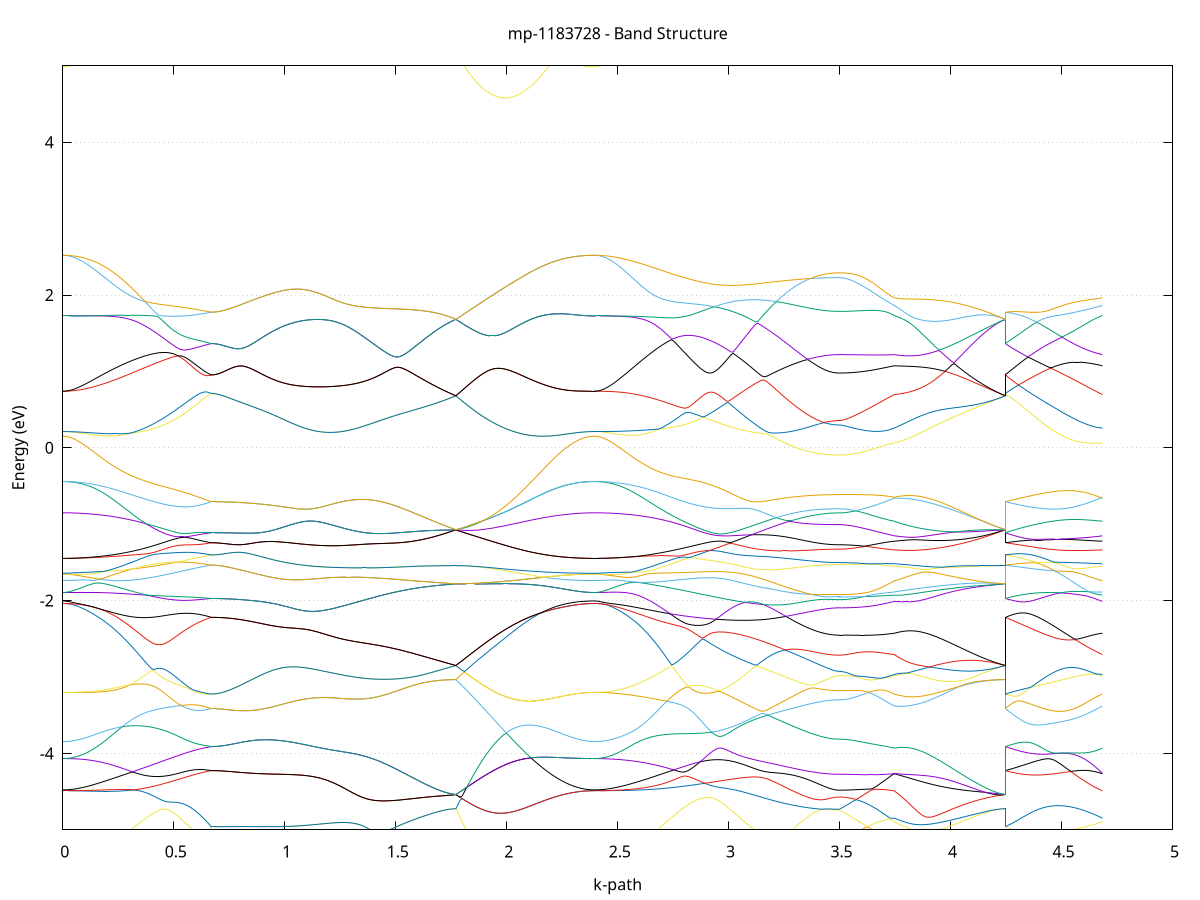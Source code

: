 set title 'mp-1183728 - Band Structure'
set xlabel 'k-path'
set ylabel 'Energy (eV)'
set grid y
set yrange [-5:5]
set terminal png size 800,600
set output 'mp-1183728_bands_gnuplot.png'
plot '-' using 1:2 with lines notitle, '-' using 1:2 with lines notitle, '-' using 1:2 with lines notitle, '-' using 1:2 with lines notitle, '-' using 1:2 with lines notitle, '-' using 1:2 with lines notitle, '-' using 1:2 with lines notitle, '-' using 1:2 with lines notitle, '-' using 1:2 with lines notitle, '-' using 1:2 with lines notitle, '-' using 1:2 with lines notitle, '-' using 1:2 with lines notitle, '-' using 1:2 with lines notitle, '-' using 1:2 with lines notitle, '-' using 1:2 with lines notitle, '-' using 1:2 with lines notitle, '-' using 1:2 with lines notitle, '-' using 1:2 with lines notitle, '-' using 1:2 with lines notitle, '-' using 1:2 with lines notitle, '-' using 1:2 with lines notitle, '-' using 1:2 with lines notitle, '-' using 1:2 with lines notitle, '-' using 1:2 with lines notitle, '-' using 1:2 with lines notitle, '-' using 1:2 with lines notitle, '-' using 1:2 with lines notitle, '-' using 1:2 with lines notitle, '-' using 1:2 with lines notitle, '-' using 1:2 with lines notitle, '-' using 1:2 with lines notitle, '-' using 1:2 with lines notitle, '-' using 1:2 with lines notitle, '-' using 1:2 with lines notitle, '-' using 1:2 with lines notitle, '-' using 1:2 with lines notitle, '-' using 1:2 with lines notitle, '-' using 1:2 with lines notitle, '-' using 1:2 with lines notitle, '-' using 1:2 with lines notitle, '-' using 1:2 with lines notitle, '-' using 1:2 with lines notitle, '-' using 1:2 with lines notitle, '-' using 1:2 with lines notitle, '-' using 1:2 with lines notitle, '-' using 1:2 with lines notitle, '-' using 1:2 with lines notitle, '-' using 1:2 with lines notitle, '-' using 1:2 with lines notitle, '-' using 1:2 with lines notitle, '-' using 1:2 with lines notitle, '-' using 1:2 with lines notitle, '-' using 1:2 with lines notitle, '-' using 1:2 with lines notitle, '-' using 1:2 with lines notitle, '-' using 1:2 with lines notitle, '-' using 1:2 with lines notitle, '-' using 1:2 with lines notitle, '-' using 1:2 with lines notitle, '-' using 1:2 with lines notitle, '-' using 1:2 with lines notitle, '-' using 1:2 with lines notitle, '-' using 1:2 with lines notitle, '-' using 1:2 with lines notitle, '-' using 1:2 with lines notitle, '-' using 1:2 with lines notitle, '-' using 1:2 with lines notitle, '-' using 1:2 with lines notitle, '-' using 1:2 with lines notitle, '-' using 1:2 with lines notitle, '-' using 1:2 with lines notitle, '-' using 1:2 with lines notitle, '-' using 1:2 with lines notitle, '-' using 1:2 with lines notitle, '-' using 1:2 with lines notitle, '-' using 1:2 with lines notitle, '-' using 1:2 with lines notitle, '-' using 1:2 with lines notitle, '-' using 1:2 with lines notitle, '-' using 1:2 with lines notitle
0.000000 -15.894464
0.009990 -15.894164
0.019980 -15.893364
0.029970 -15.891964
0.039960 -15.890064
0.049950 -15.887664
0.059940 -15.884664
0.069930 -15.881064
0.079920 -15.876964
0.089910 -15.872364
0.099900 -15.867164
0.109890 -15.861464
0.119880 -15.855164
0.129870 -15.848364
0.139860 -15.841064
0.149850 -15.833164
0.159840 -15.824764
0.169830 -15.815764
0.179820 -15.806264
0.189810 -15.796264
0.199800 -15.785764
0.209790 -15.774664
0.219780 -15.763164
0.229770 -15.751064
0.239760 -15.738464
0.249750 -15.725264
0.259740 -15.711664
0.269730 -15.697464
0.279720 -15.682864
0.289710 -15.667664
0.299701 -15.652064
0.309691 -15.635864
0.319681 -15.619264
0.329671 -15.602164
0.339661 -15.584564
0.349651 -15.566464
0.359641 -15.547964
0.369631 -15.528864
0.379621 -15.509364
0.389611 -15.489464
0.399601 -15.469064
0.409591 -15.448164
0.419581 -15.426964
0.429571 -15.405164
0.439561 -15.383064
0.449551 -15.360464
0.459541 -15.337464
0.469531 -15.314064
0.479521 -15.290164
0.489511 -15.265964
0.499501 -15.241364
0.509491 -15.216364
0.519481 -15.191064
0.529471 -15.165264
0.539461 -15.139164
0.549451 -15.112764
0.559441 -15.085964
0.569431 -15.058864
0.579421 -15.031364
0.589411 -15.003664
0.599401 -14.975564
0.609391 -14.947164
0.619381 -14.918564
0.629371 -14.889664
0.639361 -14.860464
0.649351 -14.831064
0.659341 -14.801364
0.669331 -14.771464
0.669331 -14.771464
0.679229 -14.771264
0.689128 -14.770764
0.699026 -14.769764
0.708924 -14.768464
0.718823 -14.766764
0.728721 -14.764664
0.738619 -14.762264
0.748518 -14.759464
0.758416 -14.756264
0.768314 -14.752664
0.778213 -14.748764
0.788111 -14.744564
0.798009 -14.739964
0.807907 -14.734964
0.817806 -14.729664
0.827704 -14.724064
0.837602 -14.718064
0.847501 -14.711864
0.857399 -14.705264
0.867297 -14.698364
0.877196 -14.691164
0.887094 -14.683764
0.896992 -14.676064
0.906891 -14.668064
0.916789 -14.659864
0.926687 -14.651364
0.936586 -14.642764
0.946484 -14.633864
0.956382 -14.624864
0.966280 -14.615764
0.976179 -14.606464
0.986077 -14.597064
0.995975 -14.587664
1.005874 -14.578164
1.015772 -14.568664
1.025670 -14.559164
1.035569 -14.549764
1.045467 -14.540464
1.055365 -14.531264
1.065264 -14.522364
1.075162 -14.513664
1.085060 -14.505364
1.094959 -14.497364
1.104857 -14.489764
1.114755 -14.482764
1.124653 -14.476264
1.134552 -14.470464
1.144450 -14.465364
1.154348 -14.460964
1.164247 -14.457464
1.174145 -14.454864
1.184043 -14.453164
1.193942 -14.452464
1.193942 -14.452464
1.203893 -14.452664
1.213845 -14.453964
1.223797 -14.456264
1.233749 -14.459464
1.243701 -14.463664
1.253652 -14.468764
1.263604 -14.474764
1.273556 -14.481464
1.283508 -14.488864
1.293459 -14.497064
1.303411 -14.505764
1.313363 -14.514964
1.323315 -14.524664
1.333267 -14.534664
1.343218 -14.545064
1.353170 -14.555664
1.363122 -14.566564
1.373074 -14.577564
1.383025 -14.588764
1.392977 -14.599964
1.402929 -14.611164
1.412881 -14.622364
1.422833 -14.633564
1.432784 -14.644664
1.442736 -14.655664
1.452688 -14.666464
1.462640 -14.677164
1.472592 -14.687764
1.482543 -14.698064
1.492495 -14.708164
1.502447 -14.718064
1.512399 -14.727664
1.522350 -14.737064
1.532302 -14.746164
1.542254 -14.754964
1.552206 -14.763464
1.562158 -14.771664
1.572109 -14.779464
1.582061 -14.787064
1.592013 -14.794164
1.601965 -14.801064
1.611916 -14.807564
1.621868 -14.813664
1.631820 -14.819364
1.641772 -14.824764
1.651724 -14.829764
1.661675 -14.834364
1.671627 -14.838564
1.681579 -14.842464
1.691531 -14.845864
1.701482 -14.848864
1.711434 -14.851564
1.721386 -14.853764
1.731338 -14.855664
1.741290 -14.857064
1.751241 -14.858064
1.761193 -14.858664
1.771145 -14.858864
1.771145 -14.858864
1.781058 -14.889264
1.790972 -14.919264
1.800885 -14.948964
1.810799 -14.978264
1.820712 -15.007264
1.830625 -15.035864
1.840539 -15.064164
1.850452 -15.092064
1.860366 -15.119564
1.870279 -15.146664
1.880193 -15.173464
1.890106 -15.199764
1.900019 -15.225664
1.909933 -15.251064
1.919846 -15.276164
1.929760 -15.300764
1.939673 -15.324964
1.949586 -15.348664
1.959500 -15.371964
1.969413 -15.394764
1.979327 -15.417164
1.989240 -15.439064
1.999154 -15.460464
2.009067 -15.481464
2.018980 -15.501864
2.028894 -15.521864
2.038807 -15.541364
2.048721 -15.560364
2.058634 -15.578864
2.068547 -15.596864
2.078461 -15.614364
2.088374 -15.631364
2.098288 -15.647864
2.108201 -15.663864
2.118115 -15.679364
2.128028 -15.694264
2.137941 -15.708664
2.147855 -15.722564
2.157768 -15.735964
2.167682 -15.748764
2.177595 -15.761164
2.187508 -15.772864
2.197422 -15.784164
2.207335 -15.794864
2.217249 -15.804964
2.227162 -15.814664
2.237075 -15.823764
2.246989 -15.832264
2.256902 -15.840264
2.266816 -15.847664
2.276729 -15.854664
2.286643 -15.860964
2.296556 -15.866764
2.306469 -15.872064
2.316383 -15.876764
2.326296 -15.880864
2.336210 -15.884464
2.346123 -15.887564
2.356037 -15.890064
2.365950 -15.891964
2.375863 -15.893364
2.385777 -15.894164
2.395690 -15.894464
2.395690 -15.894464
2.405607 -15.894164
2.415525 -15.893364
2.425442 -15.892064
2.435359 -15.890164
2.445276 -15.887764
2.455193 -15.884764
2.465111 -15.881264
2.475028 -15.877264
2.484945 -15.872764
2.494862 -15.867664
2.504780 -15.862064
2.514697 -15.855864
2.524614 -15.849164
2.534531 -15.841964
2.544448 -15.834264
2.554366 -15.825964
2.564283 -15.817164
2.574200 -15.807864
2.584117 -15.798064
2.594035 -15.787764
2.603952 -15.776864
2.613869 -15.765564
2.623786 -15.753664
2.633703 -15.741364
2.643621 -15.728464
2.653538 -15.715064
2.663455 -15.701264
2.673372 -15.686864
2.683290 -15.672064
2.693207 -15.656664
2.703124 -15.640864
2.713041 -15.624664
2.722958 -15.607864
2.732876 -15.590664
2.742793 -15.572964
2.752710 -15.554864
2.762627 -15.536264
2.772545 -15.517264
2.782462 -15.497764
2.792379 -15.477864
2.802296 -15.457564
2.812213 -15.436764
2.822131 -15.415564
2.832048 -15.394064
2.841965 -15.372064
2.851882 -15.349664
2.861800 -15.326864
2.871717 -15.303764
2.881634 -15.280264
2.891551 -15.256364
2.901468 -15.232164
2.911386 -15.207564
2.921303 -15.182664
2.931220 -15.157464
2.941137 -15.131864
2.951055 -15.105964
2.960972 -15.079864
2.970889 -15.053464
2.980806 -15.026664
2.990723 -14.999764
3.000641 -14.972564
3.010558 -14.945064
3.020475 -14.917364
3.030392 -14.889564
3.040310 -14.861464
3.050227 -14.833164
3.060144 -14.804764
3.070061 -14.776264
3.079978 -14.747564
3.089896 -14.718764
3.099813 -14.689864
3.109730 -14.660864
3.119647 -14.631964
3.129565 -14.602964
3.139482 -14.574164
3.149399 -14.546264
3.159316 -14.532364
3.169233 -14.544264
3.179151 -14.558164
3.189068 -14.572064
3.198985 -14.585564
3.208902 -14.598664
3.208902 -14.598664
3.218854 -14.611564
3.228806 -14.623964
3.238758 -14.636064
3.248709 -14.647664
3.258661 -14.658864
3.268613 -14.669664
3.278565 -14.679964
3.288517 -14.689864
3.298468 -14.699364
3.308420 -14.708464
3.318372 -14.717064
3.328324 -14.725164
3.338275 -14.732864
3.348227 -14.740164
3.358179 -14.746964
3.368131 -14.753264
3.378083 -14.759164
3.388034 -14.764564
3.397986 -14.769464
3.407938 -14.773964
3.417890 -14.777964
3.427841 -14.781564
3.437793 -14.784564
3.447745 -14.787164
3.457697 -14.789364
3.467649 -14.790964
3.477600 -14.792164
3.487552 -14.792864
3.497504 -14.793164
3.497504 -14.793164
3.507456 -14.792864
3.517409 -14.792064
3.527361 -14.790864
3.537314 -14.789064
3.547266 -14.786764
3.557218 -14.783964
3.567171 -14.780764
3.577123 -14.776964
3.587076 -14.772664
3.597028 -14.767864
3.606980 -14.762564
3.616933 -14.756764
3.626885 -14.750464
3.636837 -14.743664
3.646790 -14.736464
3.656742 -14.728664
3.666695 -14.720464
3.676647 -14.711664
3.686599 -14.702464
3.696552 -14.692864
3.706504 -14.682664
3.716457 -14.672064
3.726409 -14.660964
3.736361 -14.649464
3.746314 -14.637464
3.746314 -14.637464
3.756311 -14.630464
3.766309 -14.624964
3.776306 -14.621064
3.786304 -14.618464
3.796301 -14.617364
3.806299 -14.617564
3.816296 -14.618964
3.826293 -14.621564
3.836291 -14.625064
3.846288 -14.629564
3.856286 -14.634764
3.866283 -14.640664
3.876281 -14.647164
3.886278 -14.654164
3.896276 -14.661664
3.906273 -14.669364
3.916271 -14.677364
3.926268 -14.685564
3.936265 -14.693964
3.946263 -14.702364
3.956260 -14.710864
3.966258 -14.719264
3.976255 -14.727664
3.986253 -14.736064
3.996250 -14.744264
4.006248 -14.752264
4.016245 -14.760164
4.026243 -14.767864
4.036240 -14.775364
4.046237 -14.782664
4.056235 -14.789664
4.066232 -14.796364
4.076230 -14.802764
4.086227 -14.808964
4.096225 -14.814764
4.106222 -14.820264
4.116220 -14.825464
4.126217 -14.830264
4.136215 -14.834764
4.146212 -14.838864
4.156209 -14.842564
4.166207 -14.845964
4.176204 -14.848964
4.186202 -14.851564
4.196199 -14.853764
4.206197 -14.855664
4.216194 -14.857064
4.226192 -14.858064
4.236189 -14.858664
4.246187 -14.858864
4.246187 -14.771464
4.256143 -14.771664
4.266100 -14.771464
4.276057 -14.770964
4.286013 -14.769964
4.295970 -14.768664
4.305926 -14.766964
4.315883 -14.764864
4.325840 -14.762464
4.335796 -14.759664
4.345753 -14.756564
4.355710 -14.753164
4.365666 -14.749364
4.375623 -14.745364
4.385580 -14.740964
4.395536 -14.736364
4.405493 -14.731464
4.415450 -14.726364
4.425406 -14.721064
4.435363 -14.715464
4.445320 -14.709764
4.455276 -14.703864
4.465233 -14.697864
4.475190 -14.691664
4.485146 -14.685464
4.495103 -14.679264
4.505060 -14.673064
4.515016 -14.666864
4.524973 -14.660864
4.534929 -14.654964
4.544886 -14.649264
4.554843 -14.643864
4.564799 -14.638864
4.574756 -14.634164
4.584713 -14.630064
4.594669 -14.626564
4.604626 -14.623764
4.614583 -14.621764
4.624539 -14.620664
4.634496 -14.620464
4.644453 -14.621464
4.654409 -14.623564
4.664366 -14.626864
4.674323 -14.631464
4.684279 -14.637464
e
0.000000 -13.229664
0.009990 -13.230064
0.019980 -13.231564
0.029970 -13.234064
0.039960 -13.237564
0.049950 -13.241964
0.059940 -13.247464
0.069930 -13.253964
0.079920 -13.261564
0.089910 -13.270064
0.099900 -13.279664
0.109890 -13.290164
0.119880 -13.301764
0.129870 -13.314264
0.139860 -13.327764
0.149850 -13.342264
0.159840 -13.357564
0.169830 -13.373764
0.179820 -13.390864
0.189810 -13.408864
0.199800 -13.427564
0.209790 -13.447164
0.219780 -13.467464
0.229770 -13.488564
0.239760 -13.510264
0.249750 -13.532764
0.259740 -13.555864
0.269730 -13.579664
0.279720 -13.603964
0.289710 -13.628964
0.299701 -13.654464
0.309691 -13.680464
0.319681 -13.707064
0.329671 -13.734064
0.339661 -13.761464
0.349651 -13.789364
0.359641 -13.817664
0.369631 -13.846364
0.379621 -13.875364
0.389611 -13.904764
0.399601 -13.934364
0.409591 -13.964264
0.419581 -13.994464
0.429571 -14.024864
0.439561 -14.055564
0.449551 -14.086364
0.459541 -14.117364
0.469531 -14.148464
0.479521 -14.179664
0.489511 -14.211064
0.499501 -14.242464
0.509491 -14.273964
0.519481 -14.305464
0.529471 -14.337064
0.539461 -14.368564
0.549451 -14.400164
0.559441 -14.431664
0.569431 -14.463164
0.579421 -14.494564
0.589411 -14.525864
0.599401 -14.557064
0.609391 -14.588164
0.619381 -14.619064
0.629371 -14.649964
0.639361 -14.680564
0.649351 -14.711064
0.659341 -14.741364
0.669331 -14.771464
0.669331 -14.771464
0.679229 -14.771264
0.689128 -14.770764
0.699026 -14.769764
0.708924 -14.768464
0.718823 -14.766764
0.728721 -14.764664
0.738619 -14.762264
0.748518 -14.759464
0.758416 -14.756264
0.768314 -14.752664
0.778213 -14.748764
0.788111 -14.744564
0.798009 -14.739964
0.807907 -14.734964
0.817806 -14.729664
0.827704 -14.724064
0.837602 -14.718064
0.847501 -14.711764
0.857399 -14.705264
0.867297 -14.698364
0.877196 -14.691164
0.887094 -14.683764
0.896992 -14.675964
0.906891 -14.668064
0.916789 -14.659864
0.926687 -14.651364
0.936586 -14.642764
0.946484 -14.633864
0.956382 -14.624864
0.966280 -14.615764
0.976179 -14.606464
0.986077 -14.597064
0.995975 -14.587664
1.005874 -14.578164
1.015772 -14.568664
1.025670 -14.559164
1.035569 -14.549764
1.045467 -14.540464
1.055365 -14.531264
1.065264 -14.522364
1.075162 -14.513664
1.085060 -14.505364
1.094959 -14.497364
1.104857 -14.489764
1.114755 -14.482764
1.124653 -14.476264
1.134552 -14.470464
1.144450 -14.465364
1.154348 -14.460964
1.164247 -14.457464
1.174145 -14.454864
1.184043 -14.453164
1.193942 -14.452464
1.193942 -14.452464
1.203893 -14.452664
1.213845 -14.453964
1.223797 -14.456264
1.233749 -14.459464
1.243701 -14.463664
1.253652 -14.468764
1.263604 -14.474664
1.273556 -14.481464
1.283508 -14.488864
1.293459 -14.497064
1.303411 -14.505764
1.313363 -14.514964
1.323315 -14.524664
1.333267 -14.534664
1.343218 -14.545064
1.353170 -14.555664
1.363122 -14.566564
1.373074 -14.577564
1.383025 -14.588764
1.392977 -14.599964
1.402929 -14.611164
1.412881 -14.622364
1.422833 -14.633564
1.432784 -14.644664
1.442736 -14.655664
1.452688 -14.666464
1.462640 -14.677164
1.472592 -14.687764
1.482543 -14.698064
1.492495 -14.708164
1.502447 -14.718064
1.512399 -14.727664
1.522350 -14.737064
1.532302 -14.746164
1.542254 -14.754964
1.552206 -14.763464
1.562158 -14.771664
1.572109 -14.779464
1.582061 -14.787064
1.592013 -14.794164
1.601965 -14.801064
1.611916 -14.807564
1.621868 -14.813664
1.631820 -14.819364
1.641772 -14.824764
1.651724 -14.829764
1.661675 -14.834364
1.671627 -14.838564
1.681579 -14.842464
1.691531 -14.845864
1.701482 -14.848864
1.711434 -14.851564
1.721386 -14.853764
1.731338 -14.855664
1.741290 -14.857064
1.751241 -14.858064
1.761193 -14.858664
1.771145 -14.858864
1.771145 -14.858864
1.781058 -14.828264
1.790972 -14.797264
1.800885 -14.766064
1.810799 -14.734564
1.820712 -14.702764
1.830625 -14.670764
1.840539 -14.638564
1.850452 -14.606064
1.860366 -14.573464
1.870279 -14.540564
1.880193 -14.507564
1.890106 -14.474364
1.900019 -14.440964
1.909933 -14.407564
1.919846 -14.373964
1.929760 -14.340364
1.939673 -14.306664
1.949586 -14.272864
1.959500 -14.239164
1.969413 -14.205364
1.979327 -14.171664
1.989240 -14.137964
1.999154 -14.104364
2.009067 -14.070864
2.018980 -14.037464
2.028894 -14.004264
2.038807 -13.971264
2.048721 -13.938464
2.058634 -13.905864
2.068547 -13.873664
2.078461 -13.841664
2.088374 -13.810064
2.098288 -13.778864
2.108201 -13.748164
2.118115 -13.717864
2.128028 -13.688064
2.137941 -13.658764
2.147855 -13.630164
2.157768 -13.602164
2.167682 -13.574764
2.177595 -13.548164
2.187508 -13.522264
2.197422 -13.497264
2.207335 -13.473064
2.217249 -13.449664
2.227162 -13.427364
2.237075 -13.405964
2.246989 -13.385664
2.256902 -13.366364
2.266816 -13.348164
2.276729 -13.331264
2.286643 -13.315464
2.296556 -13.300864
2.306469 -13.287564
2.316383 -13.275564
2.326296 -13.264964
2.336210 -13.255664
2.346123 -13.247764
2.356037 -13.241264
2.365950 -13.236164
2.375863 -13.232564
2.385777 -13.230364
2.395690 -13.229664
2.395690 -13.229664
2.405607 -13.230064
2.415525 -13.231464
2.425442 -13.233764
2.435359 -13.236964
2.445276 -13.241064
2.455193 -13.246164
2.465111 -13.252064
2.475028 -13.258864
2.484945 -13.266564
2.494862 -13.275164
2.504780 -13.284564
2.514697 -13.294764
2.524614 -13.305664
2.534531 -13.317464
2.544448 -13.329864
2.554366 -13.342964
2.564283 -13.356764
2.574200 -13.371264
2.584117 -13.386264
2.594035 -13.401964
2.603952 -13.418064
2.613869 -13.434764
2.623786 -13.451964
2.633703 -13.469664
2.643621 -13.487764
2.653538 -13.506264
2.663455 -13.525164
2.673372 -13.544364
2.683290 -13.563964
2.693207 -13.583964
2.703124 -13.604164
2.713041 -13.624664
2.722958 -13.645364
2.732876 -13.666264
2.742793 -13.687464
2.752710 -13.708764
2.762627 -13.730264
2.772545 -13.751864
2.782462 -13.773664
2.792379 -13.795464
2.802296 -13.817464
2.812213 -13.839464
2.822131 -13.861464
2.832048 -13.883464
2.841965 -13.905564
2.851882 -13.927564
2.861800 -13.949564
2.871717 -13.971564
2.881634 -13.993464
2.891551 -14.015264
2.901468 -14.036964
2.911386 -14.058664
2.921303 -14.080164
2.931220 -14.101464
2.941137 -14.122664
2.951055 -14.143764
2.960972 -14.164664
2.970889 -14.185264
2.980806 -14.205764
2.990723 -14.226064
3.000641 -14.246064
3.010558 -14.265864
3.020475 -14.285464
3.030392 -14.304764
3.040310 -14.323764
3.050227 -14.342564
3.060144 -14.360964
3.070061 -14.379164
3.079978 -14.397064
3.089896 -14.414564
3.099813 -14.431764
3.109730 -14.448664
3.119647 -14.465064
3.129565 -14.481164
3.139482 -14.496764
3.149399 -14.511064
3.159316 -14.510964
3.169233 -14.484764
3.179151 -14.456264
3.189068 -14.427464
3.198985 -14.398864
3.208902 -14.370264
3.208902 -14.370264
3.218854 -14.341664
3.228806 -14.313264
3.238758 -14.285164
3.248709 -14.257264
3.258661 -14.229664
3.268613 -14.202364
3.278565 -14.175464
3.288517 -14.148864
3.298468 -14.122764
3.308420 -14.097164
3.318372 -14.072064
3.328324 -14.047564
3.338275 -14.023664
3.348227 -14.000364
3.358179 -13.977864
3.368131 -13.956164
3.378083 -13.943564
3.388034 -13.947164
3.397986 -13.950364
3.407938 -13.953264
3.417890 -13.955864
3.427841 -13.958264
3.437793 -13.960264
3.447745 -13.961964
3.457697 -13.963364
3.467649 -13.964464
3.477600 -13.965164
3.487552 -13.965664
3.497504 -13.965864
3.497504 -13.965864
3.507456 -13.965664
3.517409 -13.965064
3.527361 -13.964264
3.537314 -13.962964
3.547266 -13.961364
3.557218 -13.959464
3.567171 -13.957164
3.577123 -13.954564
3.587076 -13.951564
3.597028 -13.948164
3.606980 -13.958164
3.616933 -13.983364
3.626885 -14.009464
3.636837 -14.036264
3.646790 -14.063764
3.656742 -14.091764
3.666695 -14.120264
3.676647 -14.149164
3.686599 -14.178464
3.696552 -14.208064
3.706504 -14.237964
3.716457 -14.268064
3.726409 -14.298264
3.736361 -14.328664
3.746314 -14.359264
3.746314 -14.359264
3.756311 -14.377564
3.766309 -14.395664
3.776306 -14.413464
3.786304 -14.431064
3.796301 -14.448464
3.806299 -14.465464
3.816296 -14.482264
3.826293 -14.498764
3.836291 -14.514964
3.846288 -14.530864
3.856286 -14.546364
3.866283 -14.561664
3.876281 -14.576564
3.886278 -14.591164
3.896276 -14.605464
3.906273 -14.619364
3.916271 -14.632964
3.926268 -14.646164
3.936265 -14.658964
3.946263 -14.671464
3.956260 -14.683564
3.966258 -14.695264
3.976255 -14.706664
3.986253 -14.717564
3.996250 -14.728164
4.006248 -14.738364
4.016245 -14.748064
4.026243 -14.757464
4.036240 -14.766464
4.046237 -14.775064
4.056235 -14.783164
4.066232 -14.790964
4.076230 -14.798264
4.086227 -14.805264
4.096225 -14.811764
4.106222 -14.817864
4.116220 -14.823464
4.126217 -14.828764
4.136215 -14.833564
4.146212 -14.837964
4.156209 -14.841964
4.166207 -14.845564
4.176204 -14.848664
4.186202 -14.851364
4.196199 -14.853664
4.206197 -14.855564
4.216194 -14.857064
4.226192 -14.858064
4.236189 -14.858664
4.246187 -14.858864
4.246187 -14.771464
4.256143 -14.770864
4.266100 -14.769864
4.276057 -14.768464
4.286013 -14.766664
4.295970 -14.764464
4.305926 -14.761864
4.315883 -14.758764
4.325840 -14.755364
4.335796 -14.751464
4.345753 -14.747164
4.355710 -14.742464
4.365666 -14.737364
4.375623 -14.731764
4.385580 -14.725764
4.395536 -14.719364
4.405493 -14.712564
4.415450 -14.705264
4.425406 -14.697664
4.435363 -14.689564
4.445320 -14.681064
4.455276 -14.672064
4.465233 -14.662764
4.475190 -14.652964
4.485146 -14.642864
4.495103 -14.632264
4.505060 -14.621264
4.515016 -14.609964
4.524973 -14.598164
4.534929 -14.585964
4.544886 -14.573364
4.554843 -14.560464
4.564799 -14.547064
4.574756 -14.533364
4.584713 -14.519264
4.594669 -14.504864
4.604626 -14.490064
4.614583 -14.474864
4.624539 -14.459364
4.634496 -14.443464
4.644453 -14.427264
4.654409 -14.410764
4.664366 -14.393864
4.674323 -14.376664
4.684279 -14.359264
e
0.000000 -13.102064
0.009990 -13.102164
0.019980 -13.102464
0.029970 -13.102964
0.039960 -13.103664
0.049950 -13.104664
0.059940 -13.105764
0.069930 -13.107064
0.079920 -13.108564
0.089910 -13.110164
0.099900 -13.111964
0.109890 -13.113964
0.119880 -13.115964
0.129870 -13.118164
0.139860 -13.120564
0.149850 -13.122964
0.159840 -13.125364
0.169830 -13.127964
0.179820 -13.130564
0.189810 -13.133264
0.199800 -13.135964
0.209790 -13.138664
0.219780 -13.141464
0.229770 -13.144164
0.239760 -13.146964
0.249750 -13.149664
0.259740 -13.152364
0.269730 -13.155064
0.279720 -13.157764
0.289710 -13.160264
0.299701 -13.162864
0.309691 -13.165264
0.319681 -13.167664
0.329671 -13.170064
0.339661 -13.172264
0.349651 -13.174364
0.359641 -13.176464
0.369631 -13.178364
0.379621 -13.180164
0.389611 -13.181964
0.399601 -13.183564
0.409591 -13.184964
0.419581 -13.186364
0.429571 -13.187564
0.439561 -13.188564
0.449551 -13.189564
0.459541 -13.190364
0.469531 -13.190964
0.479521 -13.191464
0.489511 -13.191764
0.499501 -13.191964
0.509491 -13.191964
0.519481 -13.191864
0.529471 -13.191564
0.539461 -13.191064
0.549451 -13.190364
0.559441 -13.189564
0.569431 -13.188664
0.579421 -13.187464
0.589411 -13.186164
0.599401 -13.184664
0.609391 -13.183064
0.619381 -13.181264
0.629371 -13.179264
0.639361 -13.177064
0.649351 -13.174764
0.659341 -13.172264
0.669331 -13.169564
0.669331 -13.169564
0.679229 -13.170064
0.689128 -13.171364
0.699026 -13.173464
0.708924 -13.176464
0.718823 -13.180364
0.728721 -13.184964
0.738619 -13.190364
0.748518 -13.196564
0.758416 -13.203564
0.768314 -13.211264
0.778213 -13.219564
0.788111 -13.228664
0.798009 -13.238264
0.807907 -13.248564
0.817806 -13.259464
0.827704 -13.270864
0.837602 -13.282864
0.847501 -13.295264
0.857399 -13.308164
0.867297 -13.321564
0.877196 -13.335364
0.887094 -13.349464
0.896992 -13.364064
0.906891 -13.378864
0.916789 -13.393964
0.926687 -13.409364
0.936586 -13.424864
0.946484 -13.440664
0.956382 -13.456564
0.966280 -13.472464
0.976179 -13.488564
0.986077 -13.504564
0.995975 -13.520564
1.005874 -13.536564
1.015772 -13.552364
1.025670 -13.567964
1.035569 -13.583364
1.045467 -13.598564
1.055365 -13.613264
1.065264 -13.627664
1.075162 -13.641564
1.085060 -13.654864
1.094959 -13.667564
1.104857 -13.679564
1.114755 -13.690864
1.124653 -13.701264
1.134552 -13.710764
1.144450 -13.719264
1.154348 -13.726664
1.164247 -13.732964
1.174145 -13.738064
1.184043 -13.741864
1.193942 -13.744464
1.193942 -13.744464
1.203893 -13.745764
1.213845 -13.745664
1.223797 -13.744364
1.233749 -13.741664
1.243701 -13.737664
1.253652 -13.732464
1.263604 -13.726164
1.273556 -13.718664
1.283508 -13.710064
1.293459 -13.700564
1.303411 -13.690164
1.313363 -13.678864
1.323315 -13.666864
1.333267 -13.654164
1.343218 -13.640764
1.353170 -13.626864
1.363122 -13.612464
1.373074 -13.597564
1.383025 -13.582264
1.392977 -13.566664
1.402929 -13.550764
1.412881 -13.534664
1.422833 -13.518264
1.432784 -13.501764
1.442736 -13.485164
1.452688 -13.468364
1.462640 -13.451664
1.472592 -13.434764
1.482543 -13.417964
1.492495 -13.401164
1.502447 -13.384464
1.512399 -13.367864
1.522350 -13.351264
1.532302 -13.334864
1.542254 -13.318664
1.552206 -13.302564
1.562158 -13.286664
1.572109 -13.270964
1.582061 -13.255564
1.592013 -13.240264
1.601965 -13.225364
1.611916 -13.210664
1.621868 -13.196264
1.631820 -13.182164
1.641772 -13.168364
1.651724 -13.154864
1.661675 -13.141664
1.671627 -13.128764
1.681579 -13.116264
1.691531 -13.104064
1.701482 -13.092264
1.711434 -13.080764
1.721386 -13.069664
1.731338 -13.058864
1.741290 -13.048464
1.751241 -13.038364
1.761193 -13.028564
1.771145 -13.019164
1.771145 -13.019164
1.781058 -13.021964
1.790972 -13.024664
1.800885 -13.027364
1.810799 -13.030064
1.820712 -13.032664
1.830625 -13.035264
1.840539 -13.037864
1.850452 -13.040364
1.860366 -13.042764
1.870279 -13.045164
1.880193 -13.047564
1.890106 -13.049864
1.900019 -13.052164
1.909933 -13.054364
1.919846 -13.056464
1.929760 -13.058564
1.939673 -13.060664
1.949586 -13.062664
1.959500 -13.064564
1.969413 -13.066464
1.979327 -13.068364
1.989240 -13.070064
1.999154 -13.071864
2.009067 -13.073464
2.018980 -13.075164
2.028894 -13.076664
2.038807 -13.078164
2.048721 -13.079664
2.058634 -13.081064
2.068547 -13.082364
2.078461 -13.083664
2.088374 -13.084964
2.098288 -13.086164
2.108201 -13.087264
2.118115 -13.088364
2.128028 -13.089464
2.137941 -13.090364
2.147855 -13.091364
2.157768 -13.092264
2.167682 -13.093064
2.177595 -13.093964
2.187508 -13.094664
2.197422 -13.095364
2.207335 -13.096064
2.217249 -13.096764
2.227162 -13.097364
2.237075 -13.097864
2.246989 -13.098364
2.256902 -13.098864
2.266816 -13.099364
2.276729 -13.099764
2.286643 -13.100064
2.296556 -13.100464
2.306469 -13.100764
2.316383 -13.101064
2.326296 -13.101264
2.336210 -13.101464
2.346123 -13.101664
2.356037 -13.101764
2.365950 -13.101864
2.375863 -13.101964
2.385777 -13.101964
2.395690 -13.102064
2.395690 -13.102064
2.405607 -13.102264
2.415525 -13.102864
2.425442 -13.103864
2.435359 -13.105264
2.445276 -13.107064
2.455193 -13.109264
2.465111 -13.111964
2.475028 -13.114964
2.484945 -13.118264
2.494862 -13.122064
2.504780 -13.126264
2.514697 -13.130764
2.524614 -13.135564
2.534531 -13.140764
2.544448 -13.146364
2.554366 -13.152264
2.564283 -13.158564
2.574200 -13.165064
2.584117 -13.171964
2.594035 -13.179164
2.603952 -13.186664
2.613869 -13.194464
2.623786 -13.202464
2.633703 -13.210764
2.643621 -13.219364
2.653538 -13.228264
2.663455 -13.237364
2.673372 -13.246664
2.683290 -13.256264
2.693207 -13.266064
2.703124 -13.276064
2.713041 -13.286264
2.722958 -13.296564
2.732876 -13.307164
2.742793 -13.317964
2.752710 -13.328864
2.762627 -13.339864
2.772545 -13.351064
2.782462 -13.362364
2.792379 -13.373864
2.802296 -13.385364
2.812213 -13.397064
2.822131 -13.408864
2.832048 -13.420664
2.841965 -13.432564
2.851882 -13.444564
2.861800 -13.456564
2.871717 -13.468664
2.881634 -13.480764
2.891551 -13.492964
2.901468 -13.505064
2.911386 -13.517264
2.921303 -13.529364
2.931220 -13.541564
2.941137 -13.553664
2.951055 -13.565764
2.960972 -13.577764
2.970889 -13.589764
2.980806 -13.601664
2.990723 -13.613564
3.000641 -13.625264
3.010558 -13.636964
3.020475 -13.648564
3.030392 -13.660064
3.040310 -13.671464
3.050227 -13.682764
3.060144 -13.693864
3.070061 -13.704864
3.079978 -13.715664
3.089896 -13.726364
3.099813 -13.736964
3.109730 -13.747364
3.119647 -13.757564
3.129565 -13.767564
3.139482 -13.777364
3.149399 -13.787064
3.159316 -13.796464
3.169233 -13.805764
3.179151 -13.814764
3.189068 -13.823564
3.198985 -13.832164
3.208902 -13.840564
3.208902 -13.840564
3.218854 -13.848664
3.228806 -13.856564
3.238758 -13.864264
3.248709 -13.871664
3.258661 -13.878864
3.268613 -13.885764
3.278565 -13.892464
3.288517 -13.898764
3.298468 -13.904864
3.308420 -13.910764
3.318372 -13.916264
3.328324 -13.921564
3.338275 -13.926564
3.348227 -13.931264
3.358179 -13.935664
3.368131 -13.939764
3.378083 -13.935364
3.388034 -13.915464
3.397986 -13.896664
3.407938 -13.878964
3.417890 -13.862464
3.427841 -13.847464
3.437793 -13.833964
3.447745 -13.822164
3.457697 -13.812164
3.467649 -13.804164
3.477600 -13.798364
3.487552 -13.794764
3.497504 -13.793564
3.497504 -13.793564
3.507456 -13.795264
3.517409 -13.800464
3.527361 -13.808764
3.537314 -13.820064
3.547266 -13.834064
3.557218 -13.850464
3.567171 -13.868864
3.577123 -13.889064
3.587076 -13.910864
3.597028 -13.933964
3.606980 -13.944564
3.616933 -13.940464
3.626885 -13.936164
3.636837 -13.931464
3.646790 -13.926464
3.656742 -13.921064
3.666695 -13.915364
3.676647 -13.909364
3.686599 -13.902964
3.696552 -13.896364
3.706504 -13.889364
3.716457 -13.882064
3.726409 -13.874464
3.736361 -13.866564
3.746314 -13.858364
3.746314 -13.858364
3.756311 -13.854464
3.766309 -13.848764
3.776306 -13.841264
3.786304 -13.832164
3.796301 -13.821364
3.806299 -13.809064
3.816296 -13.795364
3.826293 -13.780264
3.836291 -13.764064
3.846288 -13.746764
3.856286 -13.728564
3.866283 -13.709464
3.876281 -13.689664
3.886278 -13.669264
3.896276 -13.648264
3.906273 -13.626964
3.916271 -13.605264
3.926268 -13.583364
3.936265 -13.561164
3.946263 -13.538964
3.956260 -13.516664
3.966258 -13.494364
3.976255 -13.472164
3.986253 -13.450064
3.996250 -13.428164
4.006248 -13.406464
4.016245 -13.384964
4.026243 -13.363764
4.036240 -13.342864
4.046237 -13.322364
4.056235 -13.302264
4.066232 -13.282464
4.076230 -13.263264
4.086227 -13.244364
4.096225 -13.226064
4.106222 -13.208264
4.116220 -13.190964
4.126217 -13.174264
4.136215 -13.158064
4.146212 -13.142364
4.156209 -13.127364
4.166207 -13.112864
4.176204 -13.099064
4.186202 -13.085764
4.196199 -13.073164
4.206197 -13.061164
4.216194 -13.049764
4.226192 -13.038964
4.236189 -13.028764
4.246187 -13.019164
4.246187 -13.169564
4.256143 -13.176364
4.266100 -13.183264
4.276057 -13.190164
4.286013 -13.197164
4.295970 -13.204164
4.305926 -13.211364
4.315883 -13.218564
4.325840 -13.225964
4.335796 -13.233464
4.345753 -13.241164
4.355710 -13.249264
4.365666 -13.257864
4.375623 -13.267364
4.385580 -13.278264
4.395536 -13.291364
4.405493 -13.307164
4.415450 -13.325664
4.425406 -13.346164
4.435363 -13.368164
4.445320 -13.390964
4.455276 -13.414364
4.465233 -13.438164
4.475190 -13.462164
4.485146 -13.486264
4.495103 -13.510464
4.505060 -13.534564
4.515016 -13.558564
4.524973 -13.582364
4.534929 -13.605864
4.544886 -13.628964
4.554843 -13.651564
4.564799 -13.673664
4.574756 -13.695164
4.584713 -13.715864
4.594669 -13.735664
4.604626 -13.754564
4.614583 -13.772364
4.624539 -13.788964
4.634496 -13.804364
4.644453 -13.818264
4.654409 -13.830764
4.664366 -13.841564
4.674323 -13.850864
4.684279 -13.858364
e
0.000000 -13.102064
0.009990 -13.102064
0.019980 -13.102064
0.029970 -13.102164
0.039960 -13.102264
0.049950 -13.102464
0.059940 -13.102564
0.069930 -13.102564
0.079920 -13.102664
0.089910 -13.102564
0.099900 -13.102464
0.109890 -13.102264
0.119880 -13.101964
0.129870 -13.101664
0.139860 -13.101164
0.149850 -13.100564
0.159840 -13.099964
0.169830 -13.099164
0.179820 -13.098264
0.189810 -13.097364
0.199800 -13.096264
0.209790 -13.095164
0.219780 -13.093964
0.229770 -13.092664
0.239760 -13.091364
0.249750 -13.089864
0.259740 -13.088364
0.269730 -13.086864
0.279720 -13.085264
0.289710 -13.083564
0.299701 -13.081864
0.309691 -13.080064
0.319681 -13.078364
0.329671 -13.076564
0.339661 -13.074864
0.349651 -13.073264
0.359641 -13.071764
0.369631 -13.070364
0.379621 -13.069364
0.389611 -13.068764
0.399601 -13.068664
0.409591 -13.069464
0.419581 -13.071064
0.429571 -13.073564
0.439561 -13.076764
0.449551 -13.080464
0.459541 -13.084664
0.469531 -13.089064
0.479521 -13.093664
0.489511 -13.098364
0.499501 -13.103064
0.509491 -13.107764
0.519481 -13.112464
0.529471 -13.117064
0.539461 -13.121564
0.549451 -13.126064
0.559441 -13.130364
0.569431 -13.134664
0.579421 -13.138764
0.589411 -13.142764
0.599401 -13.146664
0.609391 -13.150364
0.619381 -13.153964
0.629371 -13.157364
0.639361 -13.160664
0.649351 -13.163764
0.659341 -13.166764
0.669331 -13.169564
0.669331 -13.169564
0.679229 -13.170064
0.689128 -13.171364
0.699026 -13.173464
0.708924 -13.176464
0.718823 -13.180364
0.728721 -13.184964
0.738619 -13.190364
0.748518 -13.196564
0.758416 -13.203564
0.768314 -13.211264
0.778213 -13.219564
0.788111 -13.228664
0.798009 -13.238264
0.807907 -13.248564
0.817806 -13.259464
0.827704 -13.270864
0.837602 -13.282864
0.847501 -13.295264
0.857399 -13.308164
0.867297 -13.321564
0.877196 -13.335364
0.887094 -13.349464
0.896992 -13.364064
0.906891 -13.378864
0.916789 -13.393964
0.926687 -13.409364
0.936586 -13.424864
0.946484 -13.440664
0.956382 -13.456564
0.966280 -13.472464
0.976179 -13.488564
0.986077 -13.504564
0.995975 -13.520564
1.005874 -13.536564
1.015772 -13.552364
1.025670 -13.567964
1.035569 -13.583364
1.045467 -13.598564
1.055365 -13.613264
1.065264 -13.627664
1.075162 -13.641564
1.085060 -13.654864
1.094959 -13.667564
1.104857 -13.679564
1.114755 -13.690864
1.124653 -13.701264
1.134552 -13.710764
1.144450 -13.719264
1.154348 -13.726664
1.164247 -13.732964
1.174145 -13.738064
1.184043 -13.741864
1.193942 -13.744464
1.193942 -13.744464
1.203893 -13.745764
1.213845 -13.745664
1.223797 -13.744364
1.233749 -13.741664
1.243701 -13.737664
1.253652 -13.732464
1.263604 -13.726164
1.273556 -13.718664
1.283508 -13.710064
1.293459 -13.700564
1.303411 -13.690164
1.313363 -13.678864
1.323315 -13.666864
1.333267 -13.654164
1.343218 -13.640764
1.353170 -13.626864
1.363122 -13.612464
1.373074 -13.597564
1.383025 -13.582264
1.392977 -13.566664
1.402929 -13.550764
1.412881 -13.534664
1.422833 -13.518264
1.432784 -13.501764
1.442736 -13.485164
1.452688 -13.468364
1.462640 -13.451664
1.472592 -13.434764
1.482543 -13.417964
1.492495 -13.401164
1.502447 -13.384464
1.512399 -13.367864
1.522350 -13.351264
1.532302 -13.334864
1.542254 -13.318664
1.552206 -13.302564
1.562158 -13.286664
1.572109 -13.270964
1.582061 -13.255564
1.592013 -13.240264
1.601965 -13.225364
1.611916 -13.210664
1.621868 -13.196264
1.631820 -13.182164
1.641772 -13.168364
1.651724 -13.154864
1.661675 -13.141664
1.671627 -13.128764
1.681579 -13.116264
1.691531 -13.104064
1.701482 -13.092264
1.711434 -13.080764
1.721386 -13.069664
1.731338 -13.058864
1.741290 -13.048464
1.751241 -13.038364
1.761193 -13.028564
1.771145 -13.019164
1.771145 -13.019164
1.781058 -13.021964
1.790972 -13.024664
1.800885 -13.027364
1.810799 -13.030064
1.820712 -13.032664
1.830625 -13.035264
1.840539 -13.037864
1.850452 -13.040364
1.860366 -13.042764
1.870279 -13.045164
1.880193 -13.047564
1.890106 -13.049864
1.900019 -13.052164
1.909933 -13.054364
1.919846 -13.056464
1.929760 -13.058564
1.939673 -13.060664
1.949586 -13.062664
1.959500 -13.064564
1.969413 -13.066464
1.979327 -13.068364
1.989240 -13.070064
1.999154 -13.071864
2.009067 -13.073464
2.018980 -13.075164
2.028894 -13.076664
2.038807 -13.078164
2.048721 -13.079664
2.058634 -13.081064
2.068547 -13.082364
2.078461 -13.083664
2.088374 -13.084964
2.098288 -13.086164
2.108201 -13.087264
2.118115 -13.088364
2.128028 -13.089364
2.137941 -13.090364
2.147855 -13.091364
2.157768 -13.092264
2.167682 -13.093064
2.177595 -13.093964
2.187508 -13.094664
2.197422 -13.095364
2.207335 -13.096064
2.217249 -13.096764
2.227162 -13.097364
2.237075 -13.097864
2.246989 -13.098364
2.256902 -13.098864
2.266816 -13.099364
2.276729 -13.099764
2.286643 -13.100064
2.296556 -13.100464
2.306469 -13.100764
2.316383 -13.101064
2.326296 -13.101264
2.336210 -13.101464
2.346123 -13.101664
2.356037 -13.101764
2.365950 -13.101864
2.375863 -13.101964
2.385777 -13.101964
2.395690 -13.102064
2.395690 -13.102064
2.405607 -13.101964
2.415525 -13.101764
2.425442 -13.101464
2.435359 -13.100964
2.445276 -13.100364
2.455193 -13.099664
2.465111 -13.098664
2.475028 -13.097564
2.484945 -13.096264
2.494862 -13.094764
2.504780 -13.093064
2.514697 -13.091164
2.524614 -13.088964
2.534531 -13.086664
2.544448 -13.084164
2.554366 -13.081464
2.564283 -13.078564
2.574200 -13.075564
2.584117 -13.072264
2.594035 -13.068864
2.603952 -13.065264
2.613869 -13.061564
2.623786 -13.057764
2.633703 -13.053764
2.643621 -13.049764
2.653538 -13.045664
2.663455 -13.041464
2.673372 -13.037164
2.683290 -13.032964
2.693207 -13.028864
2.703124 -13.024764
2.713041 -13.020964
2.722958 -13.017564
2.732876 -13.014564
2.742793 -13.012264
2.752710 -13.010764
2.762627 -13.010464
2.772545 -13.011164
2.782462 -13.013064
2.792379 -13.015964
2.802296 -13.019764
2.812213 -13.024164
2.822131 -13.029064
2.832048 -13.034464
2.841965 -13.040264
2.851882 -13.046264
2.861800 -13.052564
2.871717 -13.059064
2.881634 -13.065664
2.891551 -13.072564
2.901468 -13.079464
2.911386 -13.086564
2.921303 -13.093664
2.931220 -13.100964
2.941137 -13.108264
2.951055 -13.115664
2.960972 -13.123064
2.970889 -13.130564
2.980806 -13.138164
2.990723 -13.145664
3.000641 -13.153264
3.010558 -13.160864
3.020475 -13.168464
3.030392 -13.176064
3.040310 -13.183664
3.050227 -13.191364
3.060144 -13.198964
3.070061 -13.206464
3.079978 -13.214064
3.089896 -13.221564
3.099813 -13.229164
3.109730 -13.236664
3.119647 -13.244064
3.129565 -13.251464
3.139482 -13.258864
3.149399 -13.266164
3.159316 -13.273464
3.169233 -13.280764
3.179151 -13.287964
3.189068 -13.295164
3.198985 -13.302364
3.208902 -13.309464
3.208902 -13.309464
3.218854 -13.316564
3.228806 -13.323664
3.238758 -13.330664
3.248709 -13.337664
3.258661 -13.344664
3.268613 -13.351664
3.278565 -13.358664
3.288517 -13.365564
3.298468 -13.372564
3.308420 -13.379464
3.318372 -13.386464
3.328324 -13.393464
3.338275 -13.400364
3.348227 -13.407364
3.358179 -13.414264
3.368131 -13.421164
3.378083 -13.428064
3.388034 -13.434864
3.397986 -13.441464
3.407938 -13.447964
3.417890 -13.454264
3.427841 -13.460264
3.437793 -13.465764
3.447745 -13.470864
3.457697 -13.475164
3.467649 -13.478764
3.477600 -13.481464
3.487552 -13.483064
3.497504 -13.483664
3.497504 -13.483664
3.507456 -13.483564
3.517409 -13.483164
3.527361 -13.482564
3.537314 -13.481764
3.547266 -13.480664
3.557218 -13.479364
3.567171 -13.477864
3.577123 -13.476064
3.587076 -13.474064
3.597028 -13.471864
3.606980 -13.469364
3.616933 -13.466664
3.626885 -13.463764
3.636837 -13.460664
3.646790 -13.457264
3.656742 -13.453664
3.666695 -13.449864
3.676647 -13.445864
3.686599 -13.441664
3.696552 -13.437264
3.706504 -13.432564
3.716457 -13.427764
3.726409 -13.422664
3.736361 -13.417464
3.746314 -13.412064
3.746314 -13.412064
3.756311 -13.408364
3.766309 -13.404364
3.776306 -13.400164
3.786304 -13.395664
3.796301 -13.390964
3.806299 -13.386064
3.816296 -13.380864
3.826293 -13.375564
3.836291 -13.369864
3.846288 -13.364064
3.856286 -13.358064
3.866283 -13.351764
3.876281 -13.345364
3.886278 -13.338664
3.896276 -13.331864
3.906273 -13.324764
3.916271 -13.317564
3.926268 -13.310164
3.936265 -13.302564
3.946263 -13.294764
3.956260 -13.286864
3.966258 -13.278764
3.976255 -13.270564
3.986253 -13.262164
3.996250 -13.253664
4.006248 -13.245064
4.016245 -13.236264
4.026243 -13.227364
4.036240 -13.218364
4.046237 -13.209264
4.056235 -13.200164
4.066232 -13.190864
4.076230 -13.181464
4.086227 -13.172064
4.096225 -13.162564
4.106222 -13.153064
4.116220 -13.143464
4.126217 -13.133864
4.136215 -13.124264
4.146212 -13.114564
4.156209 -13.104964
4.166207 -13.095264
4.176204 -13.085664
4.186202 -13.075964
4.196199 -13.066364
4.206197 -13.056864
4.216194 -13.047364
4.226192 -13.037864
4.236189 -13.028464
4.246187 -13.019164
4.246187 -13.169564
4.256143 -13.162864
4.266100 -13.156264
4.276057 -13.149764
4.286013 -13.143264
4.295970 -13.136864
4.305926 -13.130564
4.315883 -13.124464
4.325840 -13.118364
4.335796 -13.123364
4.345753 -13.143564
4.355710 -13.163764
4.365666 -13.183964
4.375623 -13.203564
4.385580 -13.222164
4.395536 -13.238864
4.405493 -13.253064
4.415450 -13.264964
4.425406 -13.274864
4.435363 -13.283564
4.445320 -13.291564
4.455276 -13.298864
4.465233 -13.305864
4.475190 -13.312564
4.485146 -13.318964
4.495103 -13.325264
4.505060 -13.331264
4.515016 -13.337164
4.524973 -13.342864
4.534929 -13.348464
4.544886 -13.353864
4.554843 -13.359064
4.564799 -13.364164
4.574756 -13.369064
4.584713 -13.373864
4.594669 -13.378464
4.604626 -13.382864
4.614583 -13.387164
4.624539 -13.391264
4.634496 -13.395164
4.644453 -13.398864
4.654409 -13.402464
4.664366 -13.405864
4.674323 -13.409064
4.684279 -13.412064
e
0.000000 -12.886164
0.009990 -12.886264
0.019980 -12.886564
0.029970 -12.887064
0.039960 -12.887864
0.049950 -12.888864
0.059940 -12.890064
0.069930 -12.891464
0.079920 -12.893164
0.089910 -12.895064
0.099900 -12.897164
0.109890 -12.899464
0.119880 -12.902064
0.129870 -12.904864
0.139860 -12.907864
0.149850 -12.911064
0.159840 -12.914464
0.169830 -12.918064
0.179820 -12.921864
0.189810 -12.925864
0.199800 -12.930064
0.209790 -12.934364
0.219780 -12.938964
0.229770 -12.943564
0.239760 -12.948364
0.249750 -12.953264
0.259740 -12.958364
0.269730 -12.963464
0.279720 -12.968664
0.289710 -12.973964
0.299701 -12.979264
0.309691 -12.984664
0.319681 -12.989964
0.329671 -12.995364
0.339661 -13.000564
0.349651 -13.005764
0.359641 -13.010764
0.369631 -13.015464
0.379621 -13.019864
0.389611 -13.023764
0.399601 -13.026964
0.409591 -13.029264
0.419581 -13.030664
0.429571 -13.031064
0.439561 -13.030664
0.449551 -13.029564
0.459541 -13.027964
0.469531 -13.025864
0.479521 -13.023564
0.489511 -13.021064
0.499501 -13.018364
0.509491 -13.015464
0.519481 -13.012564
0.529471 -13.009464
0.539461 -13.006264
0.549451 -13.003064
0.559441 -12.999764
0.569431 -12.996464
0.579421 -12.993064
0.589411 -12.989664
0.599401 -12.986264
0.609391 -12.982764
0.619381 -12.979264
0.629371 -12.975764
0.639361 -12.972264
0.649351 -12.968764
0.659341 -12.965264
0.669331 -12.961764
0.669331 -12.961764
0.679229 -12.961664
0.689128 -12.961464
0.699026 -12.960964
0.708924 -12.960364
0.718823 -12.959664
0.728721 -12.958764
0.738619 -12.957764
0.748518 -12.956664
0.758416 -12.955364
0.768314 -12.954064
0.778213 -12.952664
0.788111 -12.951164
0.798009 -12.949564
0.807907 -12.947964
0.817806 -12.946264
0.827704 -12.944564
0.837602 -12.942764
0.847501 -12.940964
0.857399 -12.939164
0.867297 -12.937264
0.877196 -12.935364
0.887094 -12.933464
0.896992 -12.931564
0.906891 -12.929564
0.916789 -12.927564
0.926687 -12.925564
0.936586 -12.923564
0.946484 -12.921564
0.956382 -12.919564
0.966280 -12.917564
0.976179 -12.915464
0.986077 -12.913464
0.995975 -12.911364
1.005874 -12.909364
1.015772 -12.907364
1.025670 -12.905264
1.035569 -12.903264
1.045467 -12.901264
1.055365 -12.899264
1.065264 -12.897364
1.075162 -12.895364
1.085060 -12.893464
1.094959 -12.891564
1.104857 -12.889664
1.114755 -12.887864
1.124653 -12.886064
1.134552 -12.884264
1.144450 -12.882564
1.154348 -12.880964
1.164247 -12.879264
1.174145 -12.877764
1.184043 -12.876264
1.193942 -12.874764
1.193942 -12.874764
1.203893 -12.873364
1.213845 -12.872064
1.223797 -12.870764
1.233749 -12.869564
1.243701 -12.868464
1.253652 -12.867464
1.263604 -12.866464
1.273556 -12.865664
1.283508 -12.864864
1.293459 -12.864164
1.303411 -12.863564
1.313363 -12.863064
1.323315 -12.862664
1.333267 -12.862364
1.343218 -12.862164
1.353170 -12.862064
1.363122 -12.862164
1.373074 -12.862264
1.383025 -12.862564
1.392977 -12.862964
1.402929 -12.863464
1.412881 -12.864164
1.422833 -12.864964
1.432784 -12.865864
1.442736 -12.866964
1.452688 -12.868164
1.462640 -12.869564
1.472592 -12.871064
1.482543 -12.872764
1.492495 -12.874664
1.502447 -12.876664
1.512399 -12.878864
1.522350 -12.881264
1.532302 -12.883864
1.542254 -12.886664
1.552206 -12.889664
1.562158 -12.892864
1.572109 -12.896264
1.582061 -12.899864
1.592013 -12.903664
1.601965 -12.907764
1.611916 -12.912064
1.621868 -12.916564
1.631820 -12.921464
1.641772 -12.926464
1.651724 -12.931864
1.661675 -12.937464
1.671627 -12.943364
1.681579 -12.949564
1.691531 -12.955964
1.701482 -12.962764
1.711434 -12.969864
1.721386 -12.977264
1.731338 -12.984964
1.741290 -12.993064
1.751241 -13.001464
1.761193 -13.010164
1.771145 -13.019164
1.771145 -13.019164
1.781058 -13.016364
1.790972 -13.013564
1.800885 -13.010664
1.810799 -13.007764
1.820712 -13.004864
1.830625 -13.001964
1.840539 -12.999064
1.850452 -12.996064
1.860366 -12.993064
1.870279 -12.990064
1.880193 -12.987064
1.890106 -12.984164
1.900019 -12.981164
1.909933 -12.978164
1.919846 -12.975164
1.929760 -12.972164
1.939673 -12.969164
1.949586 -12.966164
1.959500 -12.963264
1.969413 -12.960364
1.979327 -12.957364
1.989240 -12.954564
1.999154 -12.951664
2.009067 -12.948864
2.018980 -12.946064
2.028894 -12.943264
2.038807 -12.940564
2.048721 -12.937864
2.058634 -12.935264
2.068547 -12.932664
2.078461 -12.930064
2.088374 -12.927564
2.098288 -12.925164
2.108201 -12.922764
2.118115 -12.920464
2.128028 -12.918164
2.137941 -12.915964
2.147855 -12.913764
2.157768 -12.911764
2.167682 -12.909764
2.177595 -12.907764
2.187508 -12.905964
2.197422 -12.904164
2.207335 -12.902464
2.217249 -12.900764
2.227162 -12.899264
2.237075 -12.897764
2.246989 -12.896364
2.256902 -12.895064
2.266816 -12.893864
2.276729 -12.892764
2.286643 -12.891664
2.296556 -12.890764
2.306469 -12.889864
2.316383 -12.889064
2.326296 -12.888364
2.336210 -12.887764
2.346123 -12.887264
2.356037 -12.886864
2.365950 -12.886564
2.375863 -12.886264
2.385777 -12.886164
2.395690 -12.886164
2.395690 -12.886164
2.405607 -12.886164
2.415525 -12.886364
2.425442 -12.886564
2.435359 -12.886964
2.445276 -12.887364
2.455193 -12.887964
2.465111 -12.888564
2.475028 -12.889364
2.484945 -12.890264
2.494862 -12.891264
2.504780 -12.892364
2.514697 -12.893564
2.524614 -12.894964
2.534531 -12.896364
2.544448 -12.897964
2.554366 -12.899764
2.564283 -12.901564
2.574200 -12.903564
2.584117 -12.905664
2.594035 -12.907964
2.603952 -12.910364
2.613869 -12.912964
2.623786 -12.915564
2.633703 -12.918464
2.643621 -12.921364
2.653538 -12.924564
2.663455 -12.927764
2.673372 -12.931164
2.683290 -12.934764
2.693207 -12.938464
2.703124 -12.942264
2.713041 -12.946264
2.722958 -12.950364
2.732876 -12.954564
2.742793 -12.958964
2.752710 -12.963464
2.762627 -12.968064
2.772545 -12.972864
2.782462 -12.977764
2.792379 -12.982764
2.802296 -12.987964
2.812213 -12.993164
2.822131 -12.998564
2.832048 -13.004064
2.841965 -13.009664
2.851882 -13.015364
2.861800 -13.021064
2.871717 -13.026964
2.881634 -13.032964
2.891551 -13.038964
2.901468 -13.045064
2.911386 -13.051264
2.921303 -13.057564
2.931220 -13.063864
2.941137 -13.070164
2.951055 -13.076564
2.960972 -13.083064
2.970889 -13.089564
2.980806 -13.096064
2.990723 -13.102564
3.000641 -13.109164
3.010558 -13.115764
3.020475 -13.122264
3.030392 -13.128864
3.040310 -13.135364
3.050227 -13.141964
3.060144 -13.148464
3.070061 -13.154964
3.079978 -13.161364
3.089896 -13.167764
3.099813 -13.174164
3.109730 -13.180464
3.119647 -13.186664
3.129565 -13.192864
3.139482 -13.198964
3.149399 -13.204964
3.159316 -13.210864
3.169233 -13.216664
3.179151 -13.222364
3.189068 -13.227964
3.198985 -13.233464
3.208902 -13.238864
3.208902 -13.238864
3.218854 -13.244064
3.228806 -13.249264
3.238758 -13.254264
3.248709 -13.259064
3.258661 -13.263764
3.268613 -13.268364
3.278565 -13.272764
3.288517 -13.276964
3.298468 -13.281064
3.308420 -13.284964
3.318372 -13.288664
3.328324 -13.292264
3.338275 -13.295564
3.348227 -13.298764
3.358179 -13.301764
3.368131 -13.304564
3.378083 -13.307164
3.388034 -13.309564
3.397986 -13.311764
3.407938 -13.313764
3.417890 -13.315564
3.427841 -13.317164
3.437793 -13.318564
3.447745 -13.319664
3.457697 -13.320664
3.467649 -13.321464
3.477600 -13.321964
3.487552 -13.322264
3.497504 -13.322364
3.497504 -13.322364
3.507456 -13.321164
3.517409 -13.317464
3.527361 -13.311564
3.537314 -13.303564
3.547266 -13.293864
3.557218 -13.282864
3.567171 -13.270664
3.577123 -13.257564
3.587076 -13.243964
3.597028 -13.229964
3.606980 -13.215764
3.616933 -13.201464
3.626885 -13.187364
3.636837 -13.173364
3.646790 -13.159664
3.656742 -13.146264
3.666695 -13.133364
3.676647 -13.120964
3.686599 -13.108964
3.696552 -13.097664
3.706504 -13.086864
3.716457 -13.076764
3.726409 -13.067264
3.736361 -13.058364
3.746314 -13.050164
3.746314 -13.050164
3.756311 -13.045264
3.766309 -13.040264
3.776306 -13.035364
3.786304 -13.030464
3.796301 -13.025564
3.806299 -13.020764
3.816296 -13.015964
3.826293 -13.011264
3.836291 -13.006564
3.846288 -13.002064
3.856286 -12.997564
3.866283 -12.993064
3.876281 -12.988764
3.886278 -12.984564
3.896276 -12.980464
3.906273 -12.976464
3.916271 -12.972664
3.926268 -12.968964
3.936265 -12.965464
3.946263 -12.962164
3.956260 -12.959064
3.966258 -12.956064
3.976255 -12.953364
3.986253 -12.950864
3.996250 -12.948564
4.006248 -12.946664
4.016245 -12.944964
4.026243 -12.943464
4.036240 -12.942364
4.046237 -12.941664
4.056235 -12.941164
4.066232 -12.941164
4.076230 -12.941464
4.086227 -12.942164
4.096225 -12.943264
4.106222 -12.944764
4.116220 -12.946764
4.126217 -12.949164
4.136215 -12.952064
4.146212 -12.955464
4.156209 -12.959364
4.166207 -12.963764
4.176204 -12.968764
4.186202 -12.974264
4.196199 -12.980264
4.206197 -12.986864
4.216194 -12.994064
4.226192 -13.001864
4.236189 -13.010264
4.246187 -13.019164
4.246187 -12.961764
4.256143 -12.977464
4.266100 -12.993864
4.276057 -13.010764
4.286013 -13.028264
4.295970 -13.046364
4.305926 -13.064964
4.315883 -13.084064
4.325840 -13.103564
4.335796 -13.112364
4.345753 -13.106564
4.355710 -13.100864
4.365666 -13.095264
4.375623 -13.089864
4.385580 -13.084664
4.395536 -13.079564
4.405493 -13.074564
4.415450 -13.069864
4.425406 -13.065264
4.435363 -13.060964
4.445320 -13.056764
4.455276 -13.052864
4.465233 -13.049164
4.475190 -13.045664
4.485146 -13.042464
4.495103 -13.039564
4.505060 -13.036864
4.515016 -13.034564
4.524973 -13.032464
4.534929 -13.030764
4.544886 -13.029364
4.554843 -13.028264
4.564799 -13.027564
4.574756 -13.027264
4.584713 -13.027264
4.594669 -13.027764
4.604626 -13.028564
4.614583 -13.029864
4.624539 -13.031464
4.634496 -13.033564
4.644453 -13.036064
4.654409 -13.039064
4.664366 -13.042364
4.674323 -13.046064
4.684279 -13.050164
e
0.000000 -12.886164
0.009990 -12.886064
0.019980 -12.885964
0.029970 -12.885764
0.039960 -12.885464
0.049950 -12.885064
0.059940 -12.884664
0.069930 -12.884164
0.079920 -12.883564
0.089910 -12.882964
0.099900 -12.882364
0.109890 -12.881664
0.119880 -12.880964
0.129870 -12.880264
0.139860 -12.879564
0.149850 -12.878864
0.159840 -12.878264
0.169830 -12.877664
0.179820 -12.877064
0.189810 -12.876464
0.199800 -12.875964
0.209790 -12.875564
0.219780 -12.875264
0.229770 -12.874964
0.239760 -12.874764
0.249750 -12.874664
0.259740 -12.874664
0.269730 -12.874764
0.279720 -12.874964
0.289710 -12.875264
0.299701 -12.875664
0.309691 -12.876164
0.319681 -12.876864
0.329671 -12.877564
0.339661 -12.878464
0.349651 -12.879464
0.359641 -12.880564
0.369631 -12.881764
0.379621 -12.883064
0.389611 -12.884564
0.399601 -12.886064
0.409591 -12.887764
0.419581 -12.889564
0.429571 -12.891464
0.439561 -12.893464
0.449551 -12.895664
0.459541 -12.897864
0.469531 -12.900164
0.479521 -12.902564
0.489511 -12.905064
0.499501 -12.907664
0.509491 -12.910364
0.519481 -12.913164
0.529471 -12.916064
0.539461 -12.918964
0.549451 -12.921964
0.559441 -12.924964
0.569431 -12.928164
0.579421 -12.931264
0.589411 -12.934564
0.599401 -12.937864
0.609391 -12.941164
0.619381 -12.944464
0.629371 -12.947864
0.639361 -12.951364
0.649351 -12.954764
0.659341 -12.958264
0.669331 -12.961764
0.669331 -12.961764
0.679229 -12.961664
0.689128 -12.961464
0.699026 -12.960964
0.708924 -12.960364
0.718823 -12.959664
0.728721 -12.958764
0.738619 -12.957764
0.748518 -12.956664
0.758416 -12.955364
0.768314 -12.954064
0.778213 -12.952664
0.788111 -12.951164
0.798009 -12.949564
0.807907 -12.947964
0.817806 -12.946264
0.827704 -12.944564
0.837602 -12.942764
0.847501 -12.940964
0.857399 -12.939164
0.867297 -12.937264
0.877196 -12.935364
0.887094 -12.933464
0.896992 -12.931564
0.906891 -12.929564
0.916789 -12.927564
0.926687 -12.925564
0.936586 -12.923564
0.946484 -12.921564
0.956382 -12.919564
0.966280 -12.917564
0.976179 -12.915464
0.986077 -12.913464
0.995975 -12.911364
1.005874 -12.909364
1.015772 -12.907364
1.025670 -12.905264
1.035569 -12.903264
1.045467 -12.901264
1.055365 -12.899264
1.065264 -12.897364
1.075162 -12.895364
1.085060 -12.893464
1.094959 -12.891564
1.104857 -12.889664
1.114755 -12.887864
1.124653 -12.886064
1.134552 -12.884264
1.144450 -12.882564
1.154348 -12.880964
1.164247 -12.879264
1.174145 -12.877764
1.184043 -12.876264
1.193942 -12.874764
1.193942 -12.874764
1.203893 -12.873364
1.213845 -12.872064
1.223797 -12.870764
1.233749 -12.869564
1.243701 -12.868464
1.253652 -12.867464
1.263604 -12.866464
1.273556 -12.865664
1.283508 -12.864864
1.293459 -12.864164
1.303411 -12.863564
1.313363 -12.863064
1.323315 -12.862664
1.333267 -12.862364
1.343218 -12.862164
1.353170 -12.862064
1.363122 -12.862164
1.373074 -12.862264
1.383025 -12.862564
1.392977 -12.862964
1.402929 -12.863464
1.412881 -12.864164
1.422833 -12.864964
1.432784 -12.865864
1.442736 -12.866964
1.452688 -12.868164
1.462640 -12.869564
1.472592 -12.871064
1.482543 -12.872764
1.492495 -12.874664
1.502447 -12.876664
1.512399 -12.878864
1.522350 -12.881264
1.532302 -12.883864
1.542254 -12.886664
1.552206 -12.889664
1.562158 -12.892864
1.572109 -12.896264
1.582061 -12.899864
1.592013 -12.903664
1.601965 -12.907764
1.611916 -12.912064
1.621868 -12.916564
1.631820 -12.921464
1.641772 -12.926464
1.651724 -12.931864
1.661675 -12.937464
1.671627 -12.943364
1.681579 -12.949564
1.691531 -12.955964
1.701482 -12.962764
1.711434 -12.969864
1.721386 -12.977264
1.731338 -12.984964
1.741290 -12.993064
1.751241 -13.001364
1.761193 -13.010164
1.771145 -13.019164
1.771145 -13.019164
1.781058 -13.016364
1.790972 -13.013564
1.800885 -13.010664
1.810799 -13.007764
1.820712 -13.004864
1.830625 -13.001964
1.840539 -12.999064
1.850452 -12.996064
1.860366 -12.993064
1.870279 -12.990064
1.880193 -12.987064
1.890106 -12.984164
1.900019 -12.981164
1.909933 -12.978164
1.919846 -12.975164
1.929760 -12.972164
1.939673 -12.969164
1.949586 -12.966164
1.959500 -12.963264
1.969413 -12.960364
1.979327 -12.957364
1.989240 -12.954564
1.999154 -12.951664
2.009067 -12.948864
2.018980 -12.946064
2.028894 -12.943264
2.038807 -12.940564
2.048721 -12.937864
2.058634 -12.935264
2.068547 -12.932664
2.078461 -12.930064
2.088374 -12.927564
2.098288 -12.925164
2.108201 -12.922764
2.118115 -12.920464
2.128028 -12.918164
2.137941 -12.915964
2.147855 -12.913764
2.157768 -12.911764
2.167682 -12.909764
2.177595 -12.907764
2.187508 -12.905964
2.197422 -12.904164
2.207335 -12.902464
2.217249 -12.900764
2.227162 -12.899264
2.237075 -12.897764
2.246989 -12.896364
2.256902 -12.895064
2.266816 -12.893864
2.276729 -12.892764
2.286643 -12.891664
2.296556 -12.890764
2.306469 -12.889864
2.316383 -12.889064
2.326296 -12.888364
2.336210 -12.887764
2.346123 -12.887264
2.356037 -12.886864
2.365950 -12.886564
2.375863 -12.886264
2.385777 -12.886164
2.395690 -12.886164
2.395690 -12.886164
2.405607 -12.886164
2.415525 -12.886164
2.425442 -12.886264
2.435359 -12.886364
2.445276 -12.886464
2.455193 -12.886664
2.465111 -12.886964
2.475028 -12.887364
2.484945 -12.887764
2.494862 -12.888364
2.504780 -12.889064
2.514697 -12.889864
2.524614 -12.890864
2.534531 -12.891964
2.544448 -12.893264
2.554366 -12.894664
2.564283 -12.896264
2.574200 -12.898164
2.584117 -12.900164
2.594035 -12.902264
2.603952 -12.904664
2.613869 -12.907164
2.623786 -12.909864
2.633703 -12.912764
2.643621 -12.915764
2.653538 -12.918864
2.663455 -12.922164
2.673372 -12.925464
2.683290 -12.928864
2.693207 -12.932264
2.703124 -12.935664
2.713041 -12.938864
2.722958 -12.941764
2.732876 -12.944264
2.742793 -12.946164
2.752710 -12.947264
2.762627 -12.947364
2.772545 -12.946464
2.782462 -12.944464
2.792379 -12.941564
2.802296 -12.937864
2.812213 -12.933664
2.822131 -12.928864
2.832048 -12.923864
2.841965 -12.918564
2.851882 -12.912964
2.861800 -12.907364
2.871717 -12.901564
2.881634 -12.895664
2.891551 -12.889864
2.901468 -12.883864
2.911386 -12.877964
2.921303 -12.872064
2.931220 -12.866264
2.941137 -12.860464
2.951055 -12.854664
2.960972 -12.849064
2.970889 -12.843464
2.980806 -12.837964
2.990723 -12.832664
3.000641 -12.827464
3.010558 -12.822364
3.020475 -12.817464
3.030392 -12.812764
3.040310 -12.808164
3.050227 -12.803864
3.060144 -12.799664
3.070061 -12.795764
3.079978 -12.792064
3.089896 -12.788564
3.099813 -12.785264
3.109730 -12.782364
3.119647 -12.779564
3.129565 -12.777164
3.139482 -12.774964
3.149399 -12.773064
3.159316 -12.771464
3.169233 -12.770164
3.179151 -12.769064
3.189068 -12.768364
3.198985 -12.767864
3.208902 -12.767764
3.208902 -12.767764
3.218854 -12.767864
3.228806 -12.768364
3.238758 -12.769064
3.248709 -12.770064
3.258661 -12.771264
3.268613 -12.772764
3.278565 -12.774564
3.288517 -12.776464
3.298468 -12.778664
3.308420 -12.781064
3.318372 -12.783564
3.328324 -12.786164
3.338275 -12.788964
3.348227 -12.791764
3.358179 -12.794664
3.368131 -12.797564
3.378083 -12.800464
3.388034 -12.803264
3.397986 -12.805964
3.407938 -12.808564
3.417890 -12.810964
3.427841 -12.813264
3.437793 -12.815264
3.447745 -12.817064
3.457697 -12.818464
3.467649 -12.819664
3.477600 -12.820564
3.487552 -12.821064
3.497504 -12.821164
3.497504 -12.821164
3.507456 -12.821164
3.517409 -12.821064
3.527361 -12.820964
3.537314 -12.820864
3.547266 -12.820564
3.557218 -12.820364
3.567171 -12.819964
3.577123 -12.819664
3.587076 -12.819164
3.597028 -12.818664
3.606980 -12.818064
3.616933 -12.817464
3.626885 -12.816664
3.636837 -12.815864
3.646790 -12.814964
3.656742 -12.813964
3.666695 -12.812864
3.676647 -12.811664
3.686599 -12.810364
3.696552 -12.808964
3.706504 -12.807464
3.716457 -12.805864
3.726409 -12.804064
3.736361 -12.802264
3.746314 -12.800364
3.746314 -12.800364
3.756311 -12.799364
3.766309 -12.798564
3.776306 -12.797864
3.786304 -12.797364
3.796301 -12.797064
3.806299 -12.796864
3.816296 -12.796964
3.826293 -12.797164
3.836291 -12.797564
3.846288 -12.798264
3.856286 -12.799064
3.866283 -12.800164
3.876281 -12.801564
3.886278 -12.803064
3.896276 -12.804964
3.906273 -12.806964
3.916271 -12.809264
3.926268 -12.811864
3.936265 -12.814764
3.946263 -12.817764
3.956260 -12.821164
3.966258 -12.824764
3.976255 -12.828664
3.986253 -12.832864
3.996250 -12.837264
4.006248 -12.841864
4.016245 -12.846864
4.026243 -12.852064
4.036240 -12.857464
4.046237 -12.863164
4.056235 -12.869064
4.066232 -12.875264
4.076230 -12.881664
4.086227 -12.888264
4.096225 -12.895064
4.106222 -12.902164
4.116220 -12.909464
4.126217 -12.916864
4.136215 -12.924564
4.146212 -12.932364
4.156209 -12.940464
4.166207 -12.948664
4.176204 -12.956964
4.186202 -12.965464
4.196199 -12.974164
4.206197 -12.982864
4.216194 -12.991764
4.226192 -13.000864
4.236189 -13.009964
4.246187 -13.019164
4.246187 -12.961764
4.256143 -12.946664
4.266100 -12.932264
4.276057 -12.918464
4.286013 -12.905364
4.295970 -12.892964
4.305926 -12.881264
4.315883 -12.870164
4.325840 -12.859764
4.335796 -12.850064
4.345753 -12.841064
4.355710 -12.832664
4.365666 -12.824964
4.375623 -12.817864
4.385580 -12.811464
4.395536 -12.805664
4.405493 -12.800464
4.415450 -12.795764
4.425406 -12.791764
4.435363 -12.788264
4.445320 -12.785364
4.455276 -12.782864
4.465233 -12.780864
4.475190 -12.779364
4.485146 -12.778264
4.495103 -12.777664
4.505060 -12.777364
4.515016 -12.777364
4.524973 -12.777664
4.534929 -12.778364
4.544886 -12.779164
4.554843 -12.780264
4.564799 -12.781564
4.574756 -12.782964
4.584713 -12.784464
4.594669 -12.786064
4.604626 -12.787764
4.614583 -12.789464
4.624539 -12.791164
4.634496 -12.792764
4.644453 -12.794464
4.654409 -12.796064
4.664366 -12.797564
4.674323 -12.798964
4.684279 -12.800364
e
0.000000 -7.660464
0.009990 -7.660164
0.019980 -7.659164
0.029970 -7.657664
0.039960 -7.655464
0.049950 -7.652764
0.059940 -7.649364
0.069930 -7.645464
0.079920 -7.640964
0.089910 -7.635964
0.099900 -7.630464
0.109890 -7.624364
0.119880 -7.617864
0.129870 -7.610964
0.139860 -7.603564
0.149850 -7.595864
0.159840 -7.587864
0.169830 -7.579564
0.179820 -7.570964
0.189810 -7.562264
0.199800 -7.553464
0.209790 -7.544464
0.219780 -7.535464
0.229770 -7.526564
0.239760 -7.517664
0.249750 -7.508964
0.259740 -7.500364
0.269730 -7.492064
0.279720 -7.483964
0.289710 -7.476164
0.299701 -7.468664
0.309691 -7.461464
0.319681 -7.454564
0.329671 -7.448064
0.339661 -7.441864
0.349651 -7.435964
0.359641 -7.430264
0.369631 -7.424964
0.379621 -7.419864
0.389611 -7.414964
0.399601 -7.410264
0.409591 -7.405664
0.419581 -7.401264
0.429571 -7.396864
0.439561 -7.392564
0.449551 -7.388264
0.459541 -7.383964
0.469531 -7.379564
0.479521 -7.375064
0.489511 -7.370464
0.499501 -7.365764
0.509491 -7.360964
0.519481 -7.355864
0.529471 -7.350564
0.539461 -7.345164
0.549451 -7.339364
0.559441 -7.333364
0.569431 -7.327064
0.579421 -7.320464
0.589411 -7.313664
0.599401 -7.306364
0.609391 -7.298864
0.619381 -7.290964
0.629371 -7.282764
0.639361 -7.274064
0.649351 -7.265164
0.659341 -7.255764
0.669331 -7.246064
0.669331 -7.246064
0.679229 -7.245464
0.689128 -7.243764
0.699026 -7.241064
0.708924 -7.237164
0.718823 -7.232164
0.728721 -7.226164
0.738619 -7.219064
0.748518 -7.210964
0.758416 -7.201764
0.768314 -7.191664
0.778213 -7.180464
0.788111 -7.168464
0.798009 -7.155464
0.807907 -7.141664
0.817806 -7.126964
0.827704 -7.111464
0.837602 -7.095264
0.847501 -7.078364
0.857399 -7.060864
0.867297 -7.042764
0.877196 -7.024064
0.887094 -7.004864
0.896992 -6.985364
0.906891 -6.965564
0.916789 -6.945464
0.926687 -6.925164
0.936586 -6.904864
0.946484 -6.884564
0.956382 -6.864364
0.966280 -6.844464
0.976179 -6.824964
0.986077 -6.805964
0.995975 -6.787564
1.005874 -6.769964
1.015772 -6.753364
1.025670 -6.737864
1.035569 -6.723464
1.045467 -6.710564
1.055365 -6.698964
1.065264 -6.688964
1.075162 -6.680364
1.085060 -6.673464
1.094959 -6.667864
1.104857 -6.663764
1.114755 -6.660964
1.124653 -6.659364
1.134552 -6.658864
1.144450 -6.659264
1.154348 -6.660364
1.164247 -6.662264
1.174145 -6.664764
1.184043 -6.667664
1.193942 -6.670964
1.193942 -6.670964
1.203893 -6.674564
1.213845 -6.678464
1.223797 -6.682464
1.233749 -6.686564
1.243701 -6.690764
1.253652 -6.694964
1.263604 -6.699164
1.273556 -6.703264
1.283508 -6.707264
1.293459 -6.711164
1.303411 -6.714964
1.313363 -6.718564
1.323315 -6.722064
1.333267 -6.725264
1.343218 -6.728364
1.353170 -6.731164
1.363122 -6.733864
1.373074 -6.736264
1.383025 -6.738364
1.392977 -6.740364
1.402929 -6.741964
1.412881 -6.743464
1.422833 -6.744664
1.432784 -6.745564
1.442736 -6.746264
1.452688 -6.746764
1.462640 -6.746964
1.472592 -6.746964
1.482543 -6.746764
1.492495 -6.746264
1.502447 -6.745564
1.512399 -6.744664
1.522350 -6.743464
1.532302 -6.742164
1.542254 -6.740664
1.552206 -6.738964
1.562158 -6.737164
1.572109 -6.735164
1.582061 -6.732964
1.592013 -6.730764
1.601965 -6.728364
1.611916 -6.725964
1.621868 -6.723564
1.631820 -6.721064
1.641772 -6.718564
1.651724 -6.716064
1.661675 -6.713664
1.671627 -6.711264
1.681579 -6.709064
1.691531 -6.706964
1.701482 -6.705064
1.711434 -6.703364
1.721386 -6.701864
1.731338 -6.700564
1.741290 -6.699564
1.751241 -6.698864
1.761193 -6.698364
1.771145 -6.698264
1.771145 -6.698264
1.781058 -6.713664
1.790972 -6.728664
1.800885 -6.743264
1.810799 -6.757464
1.820712 -6.771264
1.830625 -6.784764
1.840539 -6.797764
1.850452 -6.810464
1.860366 -6.822764
1.870279 -6.834664
1.880193 -6.846264
1.890106 -6.857564
1.900019 -6.868464
1.909933 -6.879064
1.919846 -6.889364
1.929760 -6.899464
1.939673 -6.909264
1.949586 -6.918764
1.959500 -6.928164
1.969413 -6.937364
1.979327 -6.946464
1.989240 -6.955364
1.999154 -6.964364
2.009067 -6.973364
2.018980 -6.982564
2.028894 -6.991864
2.038807 -7.001464
2.048721 -7.011564
2.058634 -7.022164
2.068547 -7.033564
2.078461 -7.045864
2.088374 -7.059264
2.098288 -7.074064
2.108201 -7.090364
2.118115 -7.108464
2.128028 -7.128364
2.137941 -7.150164
2.147855 -7.173764
2.157768 -7.198964
2.167682 -7.225564
2.177595 -7.253264
2.187508 -7.281664
2.197422 -7.310364
2.207335 -7.339164
2.217249 -7.367764
2.227162 -7.395764
2.237075 -7.423164
2.246989 -7.449564
2.256902 -7.474964
2.266816 -7.499064
2.276729 -7.521864
2.286643 -7.543164
2.296556 -7.562864
2.306469 -7.580964
2.316383 -7.597364
2.326296 -7.611864
2.336210 -7.624664
2.346123 -7.635464
2.356037 -7.644464
2.365950 -7.651464
2.375863 -7.656464
2.385777 -7.659464
2.395690 -7.660464
2.395690 -7.660464
2.405607 -7.660264
2.415525 -7.659564
2.425442 -7.658364
2.435359 -7.656764
2.445276 -7.654664
2.455193 -7.652164
2.465111 -7.649164
2.475028 -7.645664
2.484945 -7.641764
2.494862 -7.637464
2.504780 -7.632564
2.514697 -7.627364
2.524614 -7.621564
2.534531 -7.615464
2.544448 -7.608764
2.554366 -7.601664
2.564283 -7.594164
2.574200 -7.586264
2.584117 -7.577864
2.594035 -7.568964
2.603952 -7.559664
2.613869 -7.549964
2.623786 -7.539864
2.633703 -7.529364
2.643621 -7.518364
2.653538 -7.507064
2.663455 -7.495264
2.673372 -7.483164
2.683290 -7.470564
2.693207 -7.457664
2.703124 -7.444464
2.713041 -7.430864
2.722958 -7.416964
2.732876 -7.402764
2.742793 -7.388264
2.752710 -7.373464
2.762627 -7.358364
2.772545 -7.343164
2.782462 -7.327664
2.792379 -7.312064
2.802296 -7.296364
2.812213 -7.280464
2.822131 -7.264664
2.832048 -7.248764
2.841965 -7.232964
2.851882 -7.217264
2.861800 -7.201664
2.871717 -7.186364
2.881634 -7.171264
2.891551 -7.156464
2.901468 -7.142064
2.911386 -7.128064
2.921303 -7.114564
2.931220 -7.101464
2.941137 -7.088764
2.951055 -7.076664
2.960972 -7.064964
2.970889 -7.053764
2.980806 -7.042864
2.990723 -7.032464
3.000641 -7.022364
3.010558 -7.012564
3.020475 -7.003064
3.030392 -6.993664
3.040310 -6.984564
3.050227 -6.975464
3.060144 -6.966564
3.070061 -6.957664
3.079978 -6.948864
3.089896 -6.940064
3.099813 -6.931264
3.109730 -6.922364
3.119647 -6.913564
3.129565 -6.904664
3.139482 -6.895764
3.149399 -6.886764
3.159316 -6.877764
3.169233 -6.868764
3.179151 -6.859664
3.189068 -6.850664
3.198985 -6.841564
3.208902 -6.832464
3.208902 -6.832464
3.218854 -6.823364
3.228806 -6.814364
3.238758 -6.805364
3.248709 -6.796464
3.258661 -6.787664
3.268613 -6.778964
3.278565 -6.770364
3.288517 -6.761964
3.298468 -6.753764
3.308420 -6.754864
3.318372 -6.778264
3.328324 -6.800764
3.338275 -6.822264
3.348227 -6.842764
3.358179 -6.862064
3.368131 -6.880264
3.378083 -6.897264
3.388034 -6.912964
3.397986 -6.927464
3.407938 -6.940664
3.417890 -6.952564
3.427841 -6.963064
3.437793 -6.972264
3.447745 -6.980064
3.457697 -6.986464
3.467649 -6.991364
3.477600 -6.994964
3.487552 -6.997064
3.497504 -6.997864
3.497504 -6.997864
3.507456 -6.998164
3.517409 -6.998964
3.527361 -7.000464
3.537314 -7.002364
3.547266 -7.004864
3.557218 -7.007764
3.567171 -7.011164
3.577123 -7.014864
3.587076 -7.018864
3.597028 -7.023164
3.606980 -7.027664
3.616933 -7.032264
3.626885 -7.037064
3.636837 -7.041864
3.646790 -7.046764
3.656742 -7.051664
3.666695 -7.056464
3.676647 -7.061264
3.686599 -7.065964
3.696552 -7.070464
3.706504 -7.074764
3.716457 -7.078964
3.726409 -7.082864
3.736361 -7.086564
3.746314 -7.089964
3.746314 -7.089964
3.756311 -7.084864
3.766309 -7.079264
3.776306 -7.073364
3.786304 -7.067164
3.796301 -7.060564
3.806299 -7.053664
3.816296 -7.046464
3.826293 -7.038864
3.836291 -7.031064
3.846288 -7.022864
3.856286 -7.014464
3.866283 -7.005664
3.876281 -6.996664
3.886278 -6.987364
3.896276 -6.977764
3.906273 -6.967964
3.916271 -6.957964
3.926268 -6.947764
3.936265 -6.937264
3.946263 -6.926664
3.956260 -6.915964
3.966258 -6.905064
3.976255 -6.893964
3.986253 -6.882864
3.996250 -6.871764
4.006248 -6.860564
4.016245 -6.849364
4.026243 -6.838264
4.036240 -6.827164
4.046237 -6.816264
4.056235 -6.805564
4.066232 -6.795064
4.076230 -6.784764
4.086227 -6.774964
4.096225 -6.765464
4.106222 -6.756464
4.116220 -6.747964
4.126217 -6.740064
4.136215 -6.732764
4.146212 -6.726064
4.156209 -6.720164
4.166207 -6.714964
4.176204 -6.710564
4.186202 -6.706864
4.196199 -6.703964
4.206197 -6.701664
4.216194 -6.700064
4.226192 -6.698964
4.236189 -6.698464
4.246187 -6.698264
4.246187 -7.246064
4.256143 -7.254264
4.266100 -7.261664
4.276057 -7.268164
4.286013 -7.273864
4.295970 -7.278864
4.305926 -7.282964
4.315883 -7.286364
4.325840 -7.289064
4.335796 -7.290964
4.345753 -7.292264
4.355710 -7.292864
4.365666 -7.292764
4.375623 -7.292064
4.385580 -7.290764
4.395536 -7.288964
4.405493 -7.286564
4.415450 -7.283664
4.425406 -7.280164
4.435363 -7.276264
4.445320 -7.271964
4.455276 -7.267164
4.465233 -7.261964
4.475190 -7.256364
4.485146 -7.250464
4.495103 -7.244164
4.505060 -7.237564
4.515016 -7.230664
4.524973 -7.223464
4.534929 -7.216064
4.544886 -7.208464
4.554843 -7.200564
4.564799 -7.192564
4.574756 -7.184264
4.584713 -7.175964
4.594669 -7.167464
4.604626 -7.158964
4.614583 -7.150264
4.624539 -7.141664
4.634496 -7.132964
4.644453 -7.124264
4.654409 -7.115564
4.664366 -7.106964
4.674323 -7.098464
4.684279 -7.090064
e
0.000000 -6.896464
0.009990 -6.896564
0.019980 -6.896864
0.029970 -6.897464
0.039960 -6.898264
0.049950 -6.899164
0.059940 -6.900164
0.069930 -6.901364
0.079920 -6.902464
0.089910 -6.903564
0.099900 -6.904564
0.109890 -6.905364
0.119880 -6.905964
0.129870 -6.906264
0.139860 -6.906264
0.149850 -6.905764
0.159840 -6.904864
0.169830 -6.903364
0.179820 -6.901364
0.189810 -6.898664
0.199800 -6.895264
0.209790 -6.891064
0.219780 -6.886064
0.229770 -6.880164
0.239760 -6.873364
0.249750 -6.865564
0.259740 -6.856864
0.269730 -6.847064
0.279720 -6.836264
0.289710 -6.824364
0.299701 -6.811464
0.309691 -6.797464
0.319681 -6.782464
0.329671 -6.766364
0.339661 -6.749364
0.349651 -6.742664
0.359641 -6.762464
0.369631 -6.782164
0.379621 -6.801764
0.389611 -6.821164
0.399601 -6.840464
0.409591 -6.859664
0.419581 -6.878564
0.429571 -6.897264
0.439561 -6.915664
0.449551 -6.933864
0.459541 -6.951764
0.469531 -6.969364
0.479521 -6.986764
0.489511 -7.003664
0.499501 -7.020364
0.509491 -7.036664
0.519481 -7.052664
0.529471 -7.068264
0.539461 -7.083464
0.549451 -7.098264
0.559441 -7.112764
0.569431 -7.126864
0.579421 -7.140564
0.589411 -7.153864
0.599401 -7.166764
0.609391 -7.179264
0.619381 -7.191364
0.629371 -7.203164
0.639361 -7.214464
0.649351 -7.225364
0.659341 -7.235864
0.669331 -7.245964
0.669331 -7.245964
0.679229 -7.245464
0.689128 -7.243764
0.699026 -7.241064
0.708924 -7.237164
0.718823 -7.232164
0.728721 -7.226164
0.738619 -7.219064
0.748518 -7.210964
0.758416 -7.201764
0.768314 -7.191664
0.778213 -7.180464
0.788111 -7.168464
0.798009 -7.155464
0.807907 -7.141664
0.817806 -7.126964
0.827704 -7.111464
0.837602 -7.095264
0.847501 -7.078364
0.857399 -7.060864
0.867297 -7.042664
0.877196 -7.024064
0.887094 -7.004864
0.896992 -6.985364
0.906891 -6.965564
0.916789 -6.945364
0.926687 -6.925164
0.936586 -6.904864
0.946484 -6.884564
0.956382 -6.864364
0.966280 -6.844464
0.976179 -6.824964
0.986077 -6.805964
0.995975 -6.787564
1.005874 -6.769964
1.015772 -6.753364
1.025670 -6.737864
1.035569 -6.723464
1.045467 -6.710564
1.055365 -6.698964
1.065264 -6.688964
1.075162 -6.680364
1.085060 -6.673464
1.094959 -6.667864
1.104857 -6.663764
1.114755 -6.660964
1.124653 -6.659364
1.134552 -6.658864
1.144450 -6.659264
1.154348 -6.660364
1.164247 -6.662264
1.174145 -6.664764
1.184043 -6.667664
1.193942 -6.670964
1.193942 -6.670964
1.203893 -6.674564
1.213845 -6.678464
1.223797 -6.682464
1.233749 -6.686564
1.243701 -6.690764
1.253652 -6.694964
1.263604 -6.699164
1.273556 -6.703264
1.283508 -6.707264
1.293459 -6.711164
1.303411 -6.714964
1.313363 -6.718564
1.323315 -6.722064
1.333267 -6.725264
1.343218 -6.728364
1.353170 -6.731164
1.363122 -6.733864
1.373074 -6.736264
1.383025 -6.738364
1.392977 -6.740364
1.402929 -6.741964
1.412881 -6.743464
1.422833 -6.744664
1.432784 -6.745564
1.442736 -6.746264
1.452688 -6.746764
1.462640 -6.746964
1.472592 -6.746964
1.482543 -6.746764
1.492495 -6.746264
1.502447 -6.745564
1.512399 -6.744664
1.522350 -6.743464
1.532302 -6.742164
1.542254 -6.740664
1.552206 -6.738964
1.562158 -6.737164
1.572109 -6.735164
1.582061 -6.732964
1.592013 -6.730764
1.601965 -6.728364
1.611916 -6.725964
1.621868 -6.723564
1.631820 -6.721064
1.641772 -6.718564
1.651724 -6.716064
1.661675 -6.713664
1.671627 -6.711264
1.681579 -6.709064
1.691531 -6.706964
1.701482 -6.705064
1.711434 -6.703364
1.721386 -6.701864
1.731338 -6.700564
1.741290 -6.699564
1.751241 -6.698864
1.761193 -6.698364
1.771145 -6.698264
1.771145 -6.698264
1.781058 -6.682464
1.790972 -6.666264
1.800885 -6.649664
1.810799 -6.632664
1.820712 -6.615264
1.830625 -6.597464
1.840539 -6.579264
1.850452 -6.560664
1.860366 -6.541764
1.870279 -6.522364
1.880193 -6.502664
1.890106 -6.482564
1.900019 -6.462164
1.909933 -6.441364
1.919846 -6.420164
1.929760 -6.398664
1.939673 -6.376864
1.949586 -6.354764
1.959500 -6.332364
1.969413 -6.309664
1.979327 -6.286564
1.989240 -6.263364
1.999154 -6.239864
2.009067 -6.216064
2.018980 -6.224864
2.028894 -6.278264
2.038807 -6.330164
2.048721 -6.380664
2.058634 -6.429464
2.068547 -6.476364
2.078461 -6.521164
2.088374 -6.563664
2.098288 -6.603564
2.108201 -6.640564
2.118115 -6.674564
2.128028 -6.705264
2.137941 -6.732764
2.147855 -6.756964
2.157768 -6.778164
2.167682 -6.796364
2.177595 -6.812064
2.187508 -6.825364
2.197422 -6.836764
2.207335 -6.846364
2.217249 -6.854564
2.227162 -6.861564
2.237075 -6.867464
2.246989 -6.872464
2.256902 -6.876664
2.266816 -6.880264
2.276729 -6.883364
2.286643 -6.885964
2.296556 -6.888164
2.306469 -6.889964
2.316383 -6.891464
2.326296 -6.892764
2.336210 -6.893864
2.346123 -6.894664
2.356037 -6.895364
2.365950 -6.895764
2.375863 -6.896164
2.385777 -6.896364
2.395690 -6.896464
2.395690 -6.896464
2.405607 -6.896564
2.415525 -6.896964
2.425442 -6.897664
2.435359 -6.898564
2.445276 -6.899764
2.455193 -6.901064
2.465111 -6.902664
2.475028 -6.904364
2.484945 -6.906164
2.494862 -6.907964
2.504780 -6.909964
2.514697 -6.911864
2.524614 -6.913864
2.534531 -6.915764
2.544448 -6.917564
2.554366 -6.919264
2.564283 -6.920864
2.574200 -6.922264
2.584117 -6.923564
2.594035 -6.924564
2.603952 -6.925464
2.613869 -6.926064
2.623786 -6.926364
2.633703 -6.926364
2.643621 -6.926164
2.653538 -6.925664
2.663455 -6.924764
2.673372 -6.923564
2.683290 -6.921964
2.693207 -6.920064
2.703124 -6.917764
2.713041 -6.915164
2.722958 -6.912064
2.732876 -6.908664
2.742793 -6.904764
2.752710 -6.900464
2.762627 -6.895764
2.772545 -6.890664
2.782462 -6.885164
2.792379 -6.879164
2.802296 -6.872764
2.812213 -6.865864
2.822131 -6.858564
2.832048 -6.850864
2.841965 -6.842664
2.851882 -6.834064
2.861800 -6.824964
2.871717 -6.815564
2.881634 -6.805564
2.891551 -6.795264
2.901468 -6.784464
2.911386 -6.773364
2.921303 -6.761764
2.931220 -6.749764
2.941137 -6.737464
2.951055 -6.724764
2.960972 -6.711664
2.970889 -6.698164
2.980806 -6.684464
2.990723 -6.670364
3.000641 -6.655964
3.010558 -6.641264
3.020475 -6.626364
3.030392 -6.611264
3.040310 -6.595964
3.050227 -6.580464
3.060144 -6.564764
3.070061 -6.549164
3.079978 -6.533464
3.089896 -6.517764
3.099813 -6.502364
3.109730 -6.487264
3.119647 -6.472664
3.129565 -6.458964
3.139482 -6.446764
3.149399 -6.436864
3.159316 -6.430664
3.169233 -6.430164
3.179151 -6.436964
3.189068 -6.450764
3.198985 -6.470264
3.208902 -6.493264
3.208902 -6.493264
3.218854 -6.518564
3.228806 -6.544964
3.238758 -6.572064
3.248709 -6.599264
3.258661 -6.626464
3.268613 -6.653264
3.278565 -6.679664
3.288517 -6.705464
3.298468 -6.730564
3.308420 -6.745664
3.318372 -6.737864
3.328324 -6.730264
3.338275 -6.722964
3.348227 -6.715964
3.358179 -6.709364
3.368131 -6.702964
3.378083 -6.696964
3.388034 -6.691464
3.397986 -6.686264
3.407938 -6.681464
3.417890 -6.677164
3.427841 -6.673364
3.437793 -6.669964
3.447745 -6.667064
3.457697 -6.664764
3.467649 -6.662864
3.477600 -6.661564
3.487552 -6.660764
3.497504 -6.660464
3.497504 -6.660464
3.507456 -6.659864
3.517409 -6.657764
3.527361 -6.654364
3.537314 -6.649664
3.547266 -6.643764
3.557218 -6.636464
3.567171 -6.627964
3.577123 -6.618364
3.587076 -6.607464
3.597028 -6.595564
3.606980 -6.582564
3.616933 -6.568464
3.626885 -6.553364
3.636837 -6.537164
3.646790 -6.520064
3.656742 -6.501964
3.666695 -6.482964
3.676647 -6.463064
3.686599 -6.442164
3.696552 -6.420464
3.706504 -6.397964
3.716457 -6.374564
3.726409 -6.350364
3.736361 -6.325464
3.746314 -6.299764
3.746314 -6.299764
3.756311 -6.287564
3.766309 -6.275764
3.776306 -6.264264
3.786304 -6.253164
3.796301 -6.242364
3.806299 -6.231864
3.816296 -6.249964
3.826293 -6.269064
3.836291 -6.288564
3.846288 -6.308264
3.856286 -6.328164
3.866283 -6.348064
3.876281 -6.367964
3.886278 -6.387864
3.896276 -6.407464
3.906273 -6.426864
3.916271 -6.445864
3.926268 -6.464564
3.936265 -6.482764
3.946263 -6.500464
3.956260 -6.517564
3.966258 -6.533964
3.976255 -6.549864
3.986253 -6.564964
3.996250 -6.579264
4.006248 -6.592864
4.016245 -6.605664
4.026243 -6.617664
4.036240 -6.628764
4.046237 -6.639064
4.056235 -6.648564
4.066232 -6.657064
4.076230 -6.664764
4.086227 -6.671664
4.096225 -6.677664
4.106222 -6.682864
4.116220 -6.687264
4.126217 -6.690964
4.136215 -6.693864
4.146212 -6.696164
4.156209 -6.697864
4.166207 -6.698964
4.176204 -6.699664
4.186202 -6.699864
4.196199 -6.699764
4.206197 -6.699564
4.216194 -6.699164
4.226192 -6.698664
4.236189 -6.698364
4.246187 -6.698264
4.246187 -7.245964
4.256143 -7.236964
4.266100 -7.226964
4.276057 -7.216064
4.286013 -7.204364
4.295970 -7.191664
4.305926 -7.178064
4.315883 -7.163564
4.325840 -7.148164
4.335796 -7.131864
4.345753 -7.114564
4.355710 -7.096464
4.365666 -7.077364
4.375623 -7.057364
4.385580 -7.036464
4.395536 -7.014664
4.405493 -6.991964
4.415450 -6.968464
4.425406 -6.944064
4.435363 -6.918764
4.445320 -6.892664
4.455276 -6.865764
4.465233 -6.838064
4.475190 -6.809664
4.485146 -6.780464
4.495103 -6.750464
4.505060 -6.719864
4.515016 -6.688564
4.524973 -6.656664
4.534929 -6.624064
4.544886 -6.590964
4.554843 -6.557364
4.564799 -6.523264
4.574756 -6.488764
4.584713 -6.453864
4.594669 -6.418664
4.604626 -6.383364
4.614583 -6.347964
4.624539 -6.312764
4.634496 -6.278064
4.644453 -6.244064
4.654409 -6.244364
4.664366 -6.263064
4.674323 -6.281564
4.684279 -6.299764
e
0.000000 -6.295664
0.009990 -6.296164
0.019980 -6.297564
0.029970 -6.299864
0.039960 -6.303064
0.049950 -6.307164
0.059940 -6.312164
0.069930 -6.317964
0.079920 -6.324564
0.089910 -6.332064
0.099900 -6.340264
0.109890 -6.349264
0.119880 -6.358964
0.129870 -6.369464
0.139860 -6.380764
0.149850 -6.392764
0.159840 -6.405464
0.169830 -6.418864
0.179820 -6.432964
0.189810 -6.447764
0.199800 -6.463164
0.209790 -6.479164
0.219780 -6.495764
0.229770 -6.512964
0.239760 -6.530564
0.249750 -6.548664
0.259740 -6.567064
0.269730 -6.585864
0.279720 -6.604964
0.289710 -6.624264
0.299701 -6.643764
0.309691 -6.663364
0.319681 -6.683164
0.329671 -6.702964
0.339661 -6.722764
0.349651 -6.731464
0.359641 -6.712664
0.369631 -6.693064
0.379621 -6.672764
0.389611 -6.651764
0.399601 -6.630264
0.409591 -6.608164
0.419581 -6.585764
0.429571 -6.563064
0.439561 -6.540164
0.449551 -6.517164
0.459541 -6.494264
0.469531 -6.471364
0.479521 -6.448764
0.489511 -6.426564
0.499501 -6.404864
0.509491 -6.383664
0.519481 -6.363164
0.529471 -6.343464
0.539461 -6.324664
0.549451 -6.306864
0.559441 -6.290064
0.569431 -6.274464
0.579421 -6.259964
0.589411 -6.246764
0.599401 -6.234864
0.609391 -6.224164
0.619381 -6.214664
0.629371 -6.206564
0.639361 -6.199564
0.649351 -6.193764
0.659341 -6.189164
0.669331 -6.185564
0.669331 -6.185564
0.679229 -6.185664
0.689128 -6.185864
0.699026 -6.186364
0.708924 -6.186964
0.718823 -6.187664
0.728721 -6.188664
0.738619 -6.189764
0.748518 -6.191064
0.758416 -6.192564
0.768314 -6.194164
0.778213 -6.196064
0.788111 -6.198064
0.798009 -6.200264
0.807907 -6.202664
0.817806 -6.205264
0.827704 -6.208064
0.837602 -6.210964
0.847501 -6.214064
0.857399 -6.217264
0.867297 -6.220664
0.877196 -6.224064
0.887094 -6.227664
0.896992 -6.231264
0.906891 -6.234964
0.916789 -6.238564
0.926687 -6.242164
0.936586 -6.245664
0.946484 -6.248964
0.956382 -6.252064
0.966280 -6.254864
0.976179 -6.257164
0.986077 -6.259064
0.995975 -6.260264
1.005874 -6.260864
1.015772 -6.260564
1.025670 -6.259364
1.035569 -6.257164
1.045467 -6.253864
1.055365 -6.249464
1.065264 -6.243864
1.075162 -6.237064
1.085060 -6.229264
1.094959 -6.220364
1.104857 -6.210564
1.114755 -6.199964
1.124653 -6.188764
1.134552 -6.177064
1.144450 -6.165064
1.154348 -6.152964
1.164247 -6.140864
1.174145 -6.128764
1.184043 -6.116964
1.193942 -6.105464
1.193942 -6.105464
1.203893 -6.094364
1.213845 -6.083564
1.223797 -6.073364
1.233749 -6.063564
1.243701 -6.054364
1.253652 -6.045664
1.263604 -6.037364
1.273556 -6.029664
1.283508 -6.022364
1.293459 -6.015464
1.303411 -6.009064
1.313363 -6.002964
1.323315 -5.997164
1.333267 -5.991664
1.343218 -5.986464
1.353170 -5.981464
1.363122 -5.976564
1.373074 -5.971964
1.383025 -5.967364
1.392977 -5.962964
1.402929 -5.958664
1.412881 -5.954364
1.422833 -5.950164
1.432784 -5.945964
1.442736 -5.941764
1.452688 -5.937564
1.462640 -5.933364
1.472592 -5.929164
1.482543 -5.924964
1.492495 -5.920664
1.502447 -5.916464
1.512399 -5.912164
1.522350 -5.907864
1.532302 -5.903464
1.542254 -5.899164
1.552206 -5.894864
1.562158 -5.890564
1.572109 -5.886264
1.582061 -5.881964
1.592013 -5.877664
1.601965 -5.873464
1.611916 -5.869264
1.621868 -5.865164
1.631820 -5.861064
1.641772 -5.857064
1.651724 -5.853164
1.661675 -5.849264
1.671627 -5.845364
1.681579 -5.841564
1.691531 -5.837764
1.701482 -5.833864
1.711434 -5.829964
1.721386 -5.825964
1.731338 -5.821764
1.741290 -5.817264
1.751241 -5.812364
1.761193 -5.807164
1.771145 -5.801264
1.771145 -5.801264
1.781058 -5.819264
1.790972 -5.837364
1.800885 -5.855564
1.810799 -5.873664
1.820712 -5.891864
1.830625 -5.909964
1.840539 -5.927964
1.850452 -5.945864
1.860366 -5.963564
1.870279 -5.981064
1.880193 -5.998364
1.890106 -6.015364
1.900019 -6.032164
1.909933 -6.048564
1.919846 -6.064664
1.929760 -6.080464
1.939673 -6.095864
1.949586 -6.110864
1.959500 -6.125564
1.969413 -6.139664
1.979327 -6.153464
1.989240 -6.166764
1.999154 -6.179664
2.009067 -6.191964
2.018980 -6.203864
2.028894 -6.215164
2.038807 -6.226064
2.048721 -6.236364
2.058634 -6.246164
2.068547 -6.255464
2.078461 -6.264164
2.088374 -6.272364
2.098288 -6.279964
2.108201 -6.286964
2.118115 -6.293464
2.128028 -6.299364
2.137941 -6.304664
2.147855 -6.309464
2.157768 -6.313664
2.167682 -6.317364
2.177595 -6.320364
2.187508 -6.322864
2.197422 -6.324864
2.207335 -6.326264
2.217249 -6.327164
2.227162 -6.327564
2.237075 -6.327464
2.246989 -6.326864
2.256902 -6.325764
2.266816 -6.324364
2.276729 -6.322464
2.286643 -6.320264
2.296556 -6.317764
2.306469 -6.315064
2.316383 -6.312164
2.326296 -6.309164
2.336210 -6.306164
2.346123 -6.303364
2.356037 -6.300864
2.365950 -6.298664
2.375863 -6.297064
2.385777 -6.296064
2.395690 -6.295664
2.395690 -6.295664
2.405607 -6.296264
2.415525 -6.298064
2.425442 -6.300964
2.435359 -6.305064
2.445276 -6.310164
2.455193 -6.316364
2.465111 -6.323464
2.475028 -6.331464
2.484945 -6.340364
2.494862 -6.349864
2.504780 -6.360064
2.514697 -6.370964
2.524614 -6.382264
2.534531 -6.394064
2.544448 -6.406264
2.554366 -6.418864
2.564283 -6.431664
2.574200 -6.444664
2.584117 -6.457764
2.594035 -6.471064
2.603952 -6.484264
2.613869 -6.497564
2.623786 -6.510764
2.633703 -6.523864
2.643621 -6.536764
2.653538 -6.549464
2.663455 -6.561864
2.673372 -6.574064
2.683290 -6.585864
2.693207 -6.597264
2.703124 -6.608264
2.713041 -6.618864
2.722958 -6.628864
2.732876 -6.638364
2.742793 -6.647264
2.752710 -6.655564
2.762627 -6.663264
2.772545 -6.670164
2.782462 -6.676364
2.792379 -6.681764
2.802296 -6.686264
2.812213 -6.689964
2.822131 -6.692764
2.832048 -6.694464
2.841965 -6.695164
2.851882 -6.694764
2.861800 -6.693264
2.871717 -6.690464
2.881634 -6.686464
2.891551 -6.681164
2.901468 -6.674464
2.911386 -6.666464
2.921303 -6.656964
2.931220 -6.646064
2.941137 -6.633664
2.951055 -6.619864
2.960972 -6.604664
2.970889 -6.588164
2.980806 -6.570164
2.990723 -6.550964
3.000641 -6.530564
3.010558 -6.508964
3.020475 -6.486264
3.030392 -6.462564
3.040310 -6.437864
3.050227 -6.412164
3.060144 -6.385664
3.070061 -6.358364
3.079978 -6.330264
3.089896 -6.301564
3.099813 -6.272164
3.109730 -6.242064
3.119647 -6.211464
3.129565 -6.208264
3.139482 -6.229164
3.149399 -6.249064
3.159316 -6.266264
3.169233 -6.278564
3.179151 -6.284364
3.189068 -6.283364
3.198985 -6.277164
3.208902 -6.267564
3.208902 -6.267564
3.218854 -6.255864
3.228806 -6.242964
3.238758 -6.229364
3.248709 -6.215464
3.258661 -6.201464
3.268613 -6.187564
3.278565 -6.173864
3.288517 -6.160364
3.298468 -6.147264
3.308420 -6.134564
3.318372 -6.122364
3.328324 -6.110664
3.338275 -6.099464
3.348227 -6.088864
3.358179 -6.078864
3.368131 -6.069464
3.378083 -6.060764
3.388034 -6.052664
3.397986 -6.045364
3.407938 -6.038664
3.417890 -6.032664
3.427841 -6.027364
3.437793 -6.022764
3.447745 -6.018864
3.457697 -6.015664
3.467649 -6.013264
3.477600 -6.011464
3.487552 -6.010364
3.497504 -6.010064
3.497504 -6.010064
3.507456 -6.010064
3.517409 -6.010164
3.527361 -6.010364
3.537314 -6.010564
3.547266 -6.010864
3.557218 -6.011164
3.567171 -6.011664
3.577123 -6.012164
3.587076 -6.012864
3.597028 -6.013764
3.606980 -6.014764
3.616933 -6.015964
3.626885 -6.017464
3.636837 -6.019264
3.646790 -6.021464
3.656742 -6.024164
3.666695 -6.027664
3.676647 -6.032164
3.686599 -6.038064
3.696552 -6.045964
3.706504 -6.056764
3.716457 -6.071064
3.726409 -6.089264
3.736361 -6.110964
3.746314 -6.135364
3.746314 -6.135364
3.756311 -6.148764
3.766309 -6.163464
3.776306 -6.179164
3.786304 -6.195864
3.796301 -6.213264
3.806299 -6.231364
3.816296 -6.221564
3.826293 -6.211364
3.836291 -6.201464
3.846288 -6.191664
3.856286 -6.181964
3.866283 -6.172264
3.876281 -6.162664
3.886278 -6.153064
3.896276 -6.143464
3.906273 -6.133764
3.916271 -6.124064
3.926268 -6.114364
3.936265 -6.104464
3.946263 -6.094564
3.956260 -6.084464
3.966258 -6.074364
3.976255 -6.064064
3.986253 -6.053764
3.996250 -6.043264
4.006248 -6.032764
4.016245 -6.022064
4.026243 -6.011364
4.036240 -6.000564
4.046237 -5.989764
4.056235 -5.978964
4.066232 -5.968064
4.076230 -5.957264
4.086227 -5.946464
4.096225 -5.935664
4.106222 -5.925064
4.116220 -5.914464
4.126217 -5.904064
4.136215 -5.893864
4.146212 -5.883864
4.156209 -5.874064
4.166207 -5.864564
4.176204 -5.855364
4.186202 -5.846364
4.196199 -5.837864
4.206197 -5.829664
4.216194 -5.821964
4.226192 -5.814564
4.236189 -5.807664
4.246187 -5.801264
4.246187 -6.185564
4.256143 -6.186664
4.266100 -6.187064
4.276057 -6.186664
4.286013 -6.185664
4.295970 -6.183964
4.305926 -6.181664
4.315883 -6.178764
4.325840 -6.175264
4.335796 -6.171364
4.345753 -6.166964
4.355710 -6.162064
4.365666 -6.156864
4.375623 -6.151364
4.385580 -6.145464
4.395536 -6.139464
4.405493 -6.133164
4.415450 -6.126764
4.425406 -6.120164
4.435363 -6.113664
4.445320 -6.107064
4.455276 -6.100464
4.465233 -6.093964
4.475190 -6.087664
4.485146 -6.081464
4.495103 -6.075464
4.505060 -6.069764
4.515016 -6.064364
4.524973 -6.059264
4.534929 -6.054464
4.544886 -6.050164
4.554843 -6.051764
4.564799 -6.070264
4.574756 -6.089364
4.584713 -6.108664
4.594669 -6.128264
4.604626 -6.147864
4.614583 -6.167464
4.624539 -6.186964
4.634496 -6.206264
4.644453 -6.225464
4.654409 -6.211564
4.664366 -6.181664
4.674323 -6.155664
4.684279 -6.135364
e
0.000000 -6.295664
0.009990 -6.295164
0.019980 -6.293764
0.029970 -6.291364
0.039960 -6.288164
0.049950 -6.284164
0.059940 -6.279464
0.069930 -6.274064
0.079920 -6.268264
0.089910 -6.261964
0.099900 -6.255464
0.109890 -6.248664
0.119880 -6.241764
0.129870 -6.234764
0.139860 -6.227564
0.149850 -6.220364
0.159840 -6.213064
0.169830 -6.205564
0.179820 -6.204464
0.189810 -6.211864
0.199800 -6.218964
0.209790 -6.225664
0.219780 -6.231864
0.229770 -6.237564
0.239760 -6.242864
0.249750 -6.247564
0.259740 -6.251764
0.269730 -6.255464
0.279720 -6.258664
0.289710 -6.261264
0.299701 -6.263464
0.309691 -6.265064
0.319681 -6.266164
0.329671 -6.266864
0.339661 -6.267064
0.349651 -6.266764
0.359641 -6.266064
0.369631 -6.264964
0.379621 -6.263364
0.389611 -6.261464
0.399601 -6.259264
0.409591 -6.256664
0.419581 -6.253664
0.429571 -6.250464
0.439561 -6.247064
0.449551 -6.243364
0.459541 -6.239364
0.469531 -6.235364
0.479521 -6.231064
0.489511 -6.226764
0.499501 -6.222364
0.509491 -6.217964
0.519481 -6.213564
0.529471 -6.209164
0.539461 -6.204964
0.549451 -6.200864
0.559441 -6.196964
0.569431 -6.193364
0.579421 -6.190064
0.589411 -6.187164
0.599401 -6.184664
0.609391 -6.182664
0.619381 -6.181264
0.629371 -6.180564
0.639361 -6.180564
0.649351 -6.181364
0.659341 -6.182964
0.669331 -6.185564
0.669331 -6.185564
0.679229 -6.185664
0.689128 -6.185864
0.699026 -6.186364
0.708924 -6.186964
0.718823 -6.187664
0.728721 -6.188664
0.738619 -6.189764
0.748518 -6.191064
0.758416 -6.192564
0.768314 -6.194164
0.778213 -6.196064
0.788111 -6.198064
0.798009 -6.200264
0.807907 -6.202664
0.817806 -6.205264
0.827704 -6.208064
0.837602 -6.210964
0.847501 -6.214064
0.857399 -6.217264
0.867297 -6.220664
0.877196 -6.224064
0.887094 -6.227664
0.896992 -6.231264
0.906891 -6.234964
0.916789 -6.238564
0.926687 -6.242164
0.936586 -6.245664
0.946484 -6.248964
0.956382 -6.252064
0.966280 -6.254864
0.976179 -6.257164
0.986077 -6.259064
0.995975 -6.260264
1.005874 -6.260864
1.015772 -6.260564
1.025670 -6.259364
1.035569 -6.257164
1.045467 -6.253864
1.055365 -6.249464
1.065264 -6.243864
1.075162 -6.237064
1.085060 -6.229264
1.094959 -6.220364
1.104857 -6.210464
1.114755 -6.199964
1.124653 -6.188764
1.134552 -6.177064
1.144450 -6.165064
1.154348 -6.152964
1.164247 -6.140864
1.174145 -6.128764
1.184043 -6.116964
1.193942 -6.105464
1.193942 -6.105464
1.203893 -6.094364
1.213845 -6.083564
1.223797 -6.073364
1.233749 -6.063564
1.243701 -6.054364
1.253652 -6.045664
1.263604 -6.037364
1.273556 -6.029664
1.283508 -6.022364
1.293459 -6.015464
1.303411 -6.009064
1.313363 -6.002964
1.323315 -5.997164
1.333267 -5.991664
1.343218 -5.986464
1.353170 -5.981464
1.363122 -5.976564
1.373074 -5.971964
1.383025 -5.967364
1.392977 -5.962964
1.402929 -5.958664
1.412881 -5.954364
1.422833 -5.950164
1.432784 -5.945964
1.442736 -5.941764
1.452688 -5.937564
1.462640 -5.933364
1.472592 -5.929164
1.482543 -5.924964
1.492495 -5.920664
1.502447 -5.916364
1.512399 -5.912164
1.522350 -5.907864
1.532302 -5.903464
1.542254 -5.899164
1.552206 -5.894864
1.562158 -5.890564
1.572109 -5.886264
1.582061 -5.881964
1.592013 -5.877664
1.601965 -5.873464
1.611916 -5.869264
1.621868 -5.865164
1.631820 -5.861064
1.641772 -5.857064
1.651724 -5.853164
1.661675 -5.849264
1.671627 -5.845364
1.681579 -5.841564
1.691531 -5.837764
1.701482 -5.833864
1.711434 -5.829964
1.721386 -5.825964
1.731338 -5.821764
1.741290 -5.817264
1.751241 -5.812364
1.761193 -5.807164
1.771145 -5.801264
1.771145 -5.801264
1.781058 -5.819264
1.790972 -5.837364
1.800885 -5.855564
1.810799 -5.873664
1.820712 -5.891864
1.830625 -5.909964
1.840539 -5.927964
1.850452 -5.945864
1.860366 -5.963564
1.870279 -5.981064
1.880193 -5.998364
1.890106 -6.015364
1.900019 -6.032164
1.909933 -6.048564
1.919846 -6.064664
1.929760 -6.080464
1.939673 -6.095864
1.949586 -6.110864
1.959500 -6.125564
1.969413 -6.139664
1.979327 -6.153464
1.989240 -6.166764
1.999154 -6.179664
2.009067 -6.191964
2.018980 -6.203864
2.028894 -6.215164
2.038807 -6.226064
2.048721 -6.236364
2.058634 -6.246164
2.068547 -6.255464
2.078461 -6.264164
2.088374 -6.272364
2.098288 -6.279964
2.108201 -6.286964
2.118115 -6.293464
2.128028 -6.299364
2.137941 -6.304664
2.147855 -6.309464
2.157768 -6.313664
2.167682 -6.317364
2.177595 -6.320364
2.187508 -6.322864
2.197422 -6.324864
2.207335 -6.326264
2.217249 -6.327164
2.227162 -6.327564
2.237075 -6.327464
2.246989 -6.326864
2.256902 -6.325764
2.266816 -6.324364
2.276729 -6.322464
2.286643 -6.320264
2.296556 -6.317764
2.306469 -6.315064
2.316383 -6.312164
2.326296 -6.309164
2.336210 -6.306164
2.346123 -6.303364
2.356037 -6.300864
2.365950 -6.298664
2.375863 -6.297064
2.385777 -6.296064
2.395690 -6.295664
2.395690 -6.295664
2.405607 -6.294964
2.415525 -6.292864
2.425442 -6.289464
2.435359 -6.284764
2.445276 -6.278764
2.455193 -6.271464
2.465111 -6.263164
2.475028 -6.253864
2.484945 -6.243764
2.494862 -6.232964
2.504780 -6.222064
2.514697 -6.211564
2.524614 -6.202264
2.534531 -6.195264
2.544448 -6.191164
2.554366 -6.189864
2.564283 -6.190464
2.574200 -6.192164
2.584117 -6.194564
2.594035 -6.197364
2.603952 -6.200164
2.613869 -6.202864
2.623786 -6.205464
2.633703 -6.207864
2.643621 -6.209964
2.653538 -6.211764
2.663455 -6.213364
2.673372 -6.214564
2.683290 -6.215364
2.693207 -6.215864
2.703124 -6.216064
2.713041 -6.215864
2.722958 -6.215364
2.732876 -6.214464
2.742793 -6.213264
2.752710 -6.211664
2.762627 -6.209864
2.772545 -6.207664
2.782462 -6.205164
2.792379 -6.202364
2.802296 -6.199264
2.812213 -6.195964
2.822131 -6.192364
2.832048 -6.188464
2.841965 -6.184464
2.851882 -6.180064
2.861800 -6.175564
2.871717 -6.170964
2.881634 -6.166064
2.891551 -6.161064
2.901468 -6.155964
2.911386 -6.150764
2.921303 -6.145464
2.931220 -6.140164
2.941137 -6.134864
2.951055 -6.129564
2.960972 -6.124464
2.970889 -6.119464
2.980806 -6.114764
2.990723 -6.110364
3.000641 -6.106464
3.010558 -6.103264
3.020475 -6.100864
3.030392 -6.099564
3.040310 -6.099764
3.050227 -6.101764
3.060144 -6.105964
3.070061 -6.112764
3.079978 -6.122364
3.089896 -6.134964
3.099813 -6.150264
3.109730 -6.168064
3.119647 -6.187564
3.129565 -6.180364
3.139482 -6.148664
3.149399 -6.116664
3.159316 -6.084164
3.169233 -6.051264
3.179151 -6.017964
3.189068 -5.984464
3.198985 -5.950564
3.208902 -5.916564
3.208902 -5.916564
3.218854 -5.882064
3.228806 -5.847564
3.238758 -5.824464
3.248709 -5.816364
3.258661 -5.808164
3.268613 -5.799864
3.278565 -5.791364
3.288517 -5.782864
3.298468 -5.774264
3.308420 -5.765564
3.318372 -5.756864
3.328324 -5.748064
3.338275 -5.739364
3.348227 -5.730564
3.358179 -5.721964
3.368131 -5.713364
3.378083 -5.704864
3.388034 -5.696464
3.397986 -5.688364
3.407938 -5.680564
3.417890 -5.673064
3.427841 -5.666064
3.437793 -5.659564
3.447745 -5.653664
3.457697 -5.648664
3.467649 -5.644564
3.477600 -5.641464
3.487552 -5.639564
3.497504 -5.638964
3.497504 -5.638964
3.507456 -5.638364
3.517409 -5.636764
3.527361 -5.634064
3.537314 -5.630264
3.547266 -5.625464
3.557218 -5.619564
3.567171 -5.612664
3.577123 -5.604664
3.587076 -5.615864
3.597028 -5.642064
3.606980 -5.668964
3.616933 -5.696564
3.626885 -5.724564
3.636837 -5.752864
3.646790 -5.781364
3.656742 -5.809664
3.666695 -5.837664
3.676647 -5.865064
3.686599 -5.891364
3.696552 -5.915864
3.706504 -5.937764
3.716457 -5.956364
3.726409 -5.971364
3.736361 -5.982964
3.746314 -5.992164
3.746314 -5.992164
3.756311 -5.983564
3.766309 -5.974864
3.776306 -5.966064
3.786304 -5.957264
3.796301 -5.948464
3.806299 -5.939864
3.816296 -5.931464
3.826293 -5.923064
3.836291 -5.914864
3.846288 -5.906864
3.856286 -5.898964
3.866283 -5.891164
3.876281 -5.883564
3.886278 -5.876064
3.896276 -5.868764
3.906273 -5.861664
3.916271 -5.854664
3.926268 -5.847764
3.936265 -5.841164
3.946263 -5.834664
3.956260 -5.828364
3.966258 -5.822264
3.976255 -5.816364
3.986253 -5.810764
3.996250 -5.805364
4.006248 -5.800164
4.016245 -5.795364
4.026243 -5.790764
4.036240 -5.786464
4.046237 -5.782564
4.056235 -5.779064
4.066232 -5.775864
4.076230 -5.773064
4.086227 -5.770664
4.096225 -5.768764
4.106222 -5.767264
4.116220 -5.766264
4.126217 -5.765764
4.136215 -5.765764
4.146212 -5.766264
4.156209 -5.775464
4.166207 -5.786664
4.176204 -5.795864
4.186202 -5.802864
4.196199 -5.807764
4.206197 -5.810564
4.216194 -5.811264
4.226192 -5.809864
4.236189 -5.806564
4.246187 -5.801264
4.246187 -6.185564
4.256143 -6.183664
4.266100 -6.180964
4.276057 -6.177464
4.286013 -6.173064
4.295970 -6.167864
4.305926 -6.161764
4.315883 -6.154864
4.325840 -6.146964
4.335796 -6.138264
4.345753 -6.128664
4.355710 -6.118264
4.365666 -6.107064
4.375623 -6.095164
4.385580 -6.082564
4.395536 -6.069364
4.405493 -6.055664
4.415450 -6.041764
4.425406 -6.027864
4.435363 -6.014364
4.445320 -6.001564
4.455276 -5.990164
4.465233 -5.980964
4.475190 -5.974764
4.485146 -5.972364
4.495103 -5.974164
4.505060 -5.980164
4.515016 -5.989864
4.524973 -6.002464
4.534929 -6.017464
4.544886 -6.033964
4.554843 -6.046164
4.564799 -6.042564
4.574756 -6.039364
4.584713 -6.036564
4.594669 -6.034164
4.604626 -6.032064
4.614583 -6.030264
4.624539 -6.028464
4.634496 -6.026564
4.644453 -6.024164
4.654409 -6.020764
4.664366 -6.015264
4.674323 -6.006264
4.684279 -5.992164
e
0.000000 -6.099764
0.009990 -6.100264
0.019980 -6.101564
0.029970 -6.103764
0.039960 -6.106864
0.049950 -6.110764
0.059940 -6.115464
0.069930 -6.120864
0.079920 -6.126964
0.089910 -6.133564
0.099900 -6.140664
0.109890 -6.148264
0.119880 -6.156064
0.129870 -6.164164
0.139860 -6.172364
0.149850 -6.180564
0.159840 -6.188664
0.169830 -6.196664
0.179820 -6.197864
0.189810 -6.189964
0.199800 -6.181664
0.209790 -6.172964
0.219780 -6.163864
0.229770 -6.154264
0.239760 -6.144064
0.249750 -6.133364
0.259740 -6.121964
0.269730 -6.109864
0.279720 -6.097064
0.289710 -6.083564
0.299701 -6.069264
0.309691 -6.054164
0.319681 -6.038264
0.329671 -6.021564
0.339661 -6.003964
0.349651 -5.985664
0.359641 -5.966464
0.369631 -5.946464
0.379621 -5.925564
0.389611 -5.903964
0.399601 -5.881564
0.409591 -5.858364
0.419581 -5.834364
0.429571 -5.809664
0.439561 -5.784364
0.449551 -5.758464
0.459541 -5.731964
0.469531 -5.704964
0.479521 -5.677664
0.489511 -5.650164
0.499501 -5.622564
0.509491 -5.595164
0.519481 -5.568064
0.529471 -5.541464
0.539461 -5.515664
0.549451 -5.490664
0.559441 -5.466464
0.569431 -5.443164
0.579421 -5.420364
0.589411 -5.397964
0.599401 -5.375664
0.609391 -5.353364
0.619381 -5.330864
0.629371 -5.308064
0.639361 -5.284964
0.649351 -5.261264
0.659341 -5.237264
0.669331 -5.212664
0.669331 -5.212664
0.679229 -5.213164
0.689128 -5.214564
0.699026 -5.216864
0.708924 -5.219964
0.718823 -5.223964
0.728721 -5.228764
0.738619 -5.234264
0.748518 -5.240464
0.758416 -5.247164
0.768314 -5.254564
0.778213 -5.262364
0.788111 -5.270564
0.798009 -5.279164
0.807907 -5.287964
0.817806 -5.297064
0.827704 -5.306264
0.837602 -5.315564
0.847501 -5.324964
0.857399 -5.334264
0.867297 -5.343564
0.877196 -5.352664
0.887094 -5.361664
0.896992 -5.370464
0.906891 -5.378964
0.916789 -5.387264
0.926687 -5.395164
0.936586 -5.402764
0.946484 -5.409964
0.956382 -5.416764
0.966280 -5.423164
0.976179 -5.429064
0.986077 -5.434564
0.995975 -5.439464
1.005874 -5.443964
1.015772 -5.447864
1.025670 -5.451164
1.035569 -5.453864
1.045467 -5.456064
1.055365 -5.457564
1.065264 -5.458464
1.075162 -5.458664
1.085060 -5.458164
1.094959 -5.456964
1.104857 -5.455064
1.114755 -5.452364
1.124653 -5.448964
1.134552 -5.444664
1.144450 -5.439664
1.154348 -5.433764
1.164247 -5.427064
1.174145 -5.419564
1.184043 -5.411264
1.193942 -5.402164
1.193942 -5.402164
1.203893 -5.392264
1.213845 -5.381664
1.223797 -5.370264
1.233749 -5.358264
1.243701 -5.345664
1.253652 -5.332464
1.263604 -5.318764
1.273556 -5.304664
1.283508 -5.290164
1.293459 -5.275364
1.303411 -5.260264
1.313363 -5.244964
1.323315 -5.229564
1.333267 -5.214164
1.343218 -5.198664
1.353170 -5.183364
1.363122 -5.168064
1.373074 -5.153064
1.383025 -5.138564
1.392977 -5.124664
1.402929 -5.112464
1.412881 -5.104264
1.422833 -5.106364
1.432784 -5.121064
1.442736 -5.142464
1.452688 -5.166564
1.462640 -5.192164
1.472592 -5.218564
1.482543 -5.245364
1.492495 -5.272564
1.502447 -5.299964
1.512399 -5.327264
1.522350 -5.354464
1.532302 -5.381464
1.542254 -5.408164
1.552206 -5.434464
1.562158 -5.460264
1.572109 -5.485564
1.582061 -5.510164
1.592013 -5.534164
1.601965 -5.557364
1.611916 -5.579764
1.621868 -5.601364
1.631820 -5.621964
1.641772 -5.641664
1.651724 -5.660264
1.661675 -5.677964
1.671627 -5.694464
1.681579 -5.709964
1.691531 -5.724264
1.701482 -5.737464
1.711434 -5.749564
1.721386 -5.760564
1.731338 -5.770564
1.741290 -5.779564
1.751241 -5.787664
1.761193 -5.794864
1.771145 -5.801264
1.771145 -5.801264
1.781058 -5.783464
1.790972 -5.765964
1.800885 -5.748664
1.810799 -5.731764
1.820712 -5.715364
1.830625 -5.699364
1.840539 -5.684064
1.850452 -5.669364
1.860366 -5.655464
1.870279 -5.642464
1.880193 -5.630464
1.890106 -5.619564
1.900019 -5.609764
1.909933 -5.601264
1.919846 -5.642864
1.929760 -5.703764
1.939673 -5.764264
1.949586 -5.824264
1.959500 -5.883764
1.969413 -5.942564
1.979327 -6.000764
1.989240 -6.058264
1.999154 -6.114764
2.009067 -6.170364
2.018980 -6.192064
2.028894 -6.167864
2.038807 -6.143564
2.048721 -6.119064
2.058634 -6.094364
2.068547 -6.069664
2.078461 -6.044764
2.088374 -6.019864
2.098288 -5.994964
2.108201 -5.970064
2.118115 -5.945164
2.128028 -5.920264
2.137941 -5.895564
2.147855 -5.871064
2.157768 -5.846664
2.167682 -5.825264
2.177595 -5.842264
2.187508 -5.859164
2.197422 -5.875964
2.207335 -5.892564
2.217249 -5.909064
2.227162 -5.925164
2.237075 -5.941064
2.246989 -5.956664
2.256902 -5.971764
2.266816 -5.986464
2.276729 -6.000564
2.286643 -6.014164
2.296556 -6.027164
2.306469 -6.039464
2.316383 -6.050864
2.326296 -6.061364
2.336210 -6.070964
2.346123 -6.079264
2.356037 -6.086464
2.365950 -6.092164
2.375863 -6.096364
2.385777 -6.098864
2.395690 -6.099764
2.395690 -6.099764
2.405607 -6.100064
2.415525 -6.101064
2.425442 -6.102664
2.435359 -6.104864
2.445276 -6.107564
2.455193 -6.110664
2.465111 -6.113964
2.475028 -6.117464
2.484945 -6.120964
2.494862 -6.123964
2.504780 -6.126364
2.514697 -6.127464
2.524614 -6.126364
2.534531 -6.122064
2.544448 -6.113964
2.554366 -6.106564
2.564283 -6.107264
2.574200 -6.107764
2.584117 -6.108164
2.594035 -6.108364
2.603952 -6.108364
2.613869 -6.108164
2.623786 -6.107664
2.633703 -6.106964
2.643621 -6.105864
2.653538 -6.104364
2.663455 -6.102564
2.673372 -6.100264
2.683290 -6.097664
2.693207 -6.094564
2.703124 -6.090964
2.713041 -6.086864
2.722958 -6.082264
2.732876 -6.077264
2.742793 -6.071564
2.752710 -6.065464
2.762627 -6.058764
2.772545 -6.051464
2.782462 -6.043564
2.792379 -6.035164
2.802296 -6.026164
2.812213 -6.016564
2.822131 -6.006464
2.832048 -5.995664
2.841965 -5.984264
2.851882 -5.972364
2.861800 -5.959764
2.871717 -5.946664
2.881634 -5.932964
2.891551 -5.918664
2.901468 -5.903764
2.911386 -5.888264
2.921303 -5.872264
2.931220 -5.855664
2.941137 -5.838564
2.951055 -5.820864
2.960972 -5.802664
2.970889 -5.783864
2.980806 -5.764664
2.990723 -5.750864
3.000641 -5.766164
3.010558 -5.781964
3.020475 -5.797964
3.030392 -5.813864
3.040310 -5.829364
3.050227 -5.844064
3.060144 -5.857364
3.070061 -5.868864
3.079978 -5.878164
3.089896 -5.885064
3.099813 -5.889564
3.109730 -5.891864
3.119647 -5.892064
3.129565 -5.890764
3.139482 -5.888064
3.149399 -5.884164
3.159316 -5.879464
3.169233 -5.874064
3.179151 -5.868064
3.189068 -5.861564
3.198985 -5.854764
3.208902 -5.847564
3.208902 -5.847564
3.218854 -5.840064
3.228806 -5.832364
3.238758 -5.812764
3.248709 -5.777964
3.258661 -5.743064
3.268613 -5.708164
3.278565 -5.673364
3.288517 -5.638564
3.298468 -5.603964
3.308420 -5.569464
3.318372 -5.535264
3.328324 -5.501464
3.338275 -5.467964
3.348227 -5.435064
3.358179 -5.402664
3.368131 -5.393164
3.378083 -5.402764
3.388034 -5.412064
3.397986 -5.420864
3.407938 -5.429264
3.417890 -5.437064
3.427841 -5.444364
3.437793 -5.451064
3.447745 -5.456964
3.457697 -5.462064
3.467649 -5.466264
3.477600 -5.469364
3.487552 -5.471264
3.497504 -5.471864
3.497504 -5.471864
3.507456 -5.474264
3.517409 -5.481164
3.527361 -5.492264
3.537314 -5.506964
3.547266 -5.524664
3.557218 -5.544864
3.567171 -5.566964
3.577123 -5.590764
3.587076 -5.595664
3.597028 -5.585664
3.606980 -5.574664
3.616933 -5.562764
3.626885 -5.549864
3.636837 -5.536064
3.646790 -5.521364
3.656742 -5.505864
3.666695 -5.489564
3.676647 -5.472464
3.686599 -5.454664
3.696552 -5.436264
3.706504 -5.417264
3.716457 -5.397864
3.726409 -5.378264
3.736361 -5.358764
3.746314 -5.339864
3.746314 -5.339764
3.756311 -5.325464
3.766309 -5.311164
3.776306 -5.297064
3.786304 -5.282964
3.796301 -5.269164
3.806299 -5.255464
3.816296 -5.242064
3.826293 -5.228864
3.836291 -5.216164
3.846288 -5.203964
3.856286 -5.192464
3.866283 -5.181964
3.876281 -5.172964
3.886278 -5.166064
3.896276 -5.162364
3.906273 -5.163264
3.916271 -5.170064
3.926268 -5.183364
3.936265 -5.202764
3.946263 -5.226764
3.956260 -5.254164
3.966258 -5.283664
3.976255 -5.314564
3.986253 -5.346164
3.996250 -5.378064
4.006248 -5.410064
4.016245 -5.441764
4.026243 -5.473064
4.036240 -5.503764
4.046237 -5.533664
4.056235 -5.562664
4.066232 -5.590564
4.076230 -5.617364
4.086227 -5.642864
4.096225 -5.666964
4.106222 -5.689464
4.116220 -5.710264
4.126217 -5.729464
4.136215 -5.746764
4.146212 -5.762064
4.156209 -5.767364
4.166207 -5.768964
4.176204 -5.771064
4.186202 -5.773764
4.196199 -5.776964
4.206197 -5.780764
4.216194 -5.785164
4.226192 -5.789964
4.236189 -5.795364
4.246187 -5.801264
4.246187 -5.212664
4.256143 -5.231564
4.266100 -5.251564
4.276057 -5.272664
4.286013 -5.294564
4.295970 -5.317264
4.305926 -5.340664
4.315883 -5.364464
4.325840 -5.388764
4.335796 -5.413264
4.345753 -5.437964
4.355710 -5.462664
4.365666 -5.487364
4.375623 -5.511864
4.385580 -5.536064
4.395536 -5.559764
4.405493 -5.582864
4.415450 -5.605164
4.425406 -5.626364
4.435363 -5.646064
4.445320 -5.663764
4.455276 -5.679064
4.465233 -5.690864
4.475190 -5.698664
4.485146 -5.701464
4.495103 -5.698964
4.505060 -5.691164
4.515016 -5.678664
4.524973 -5.662064
4.534929 -5.642264
4.544886 -5.619864
4.554843 -5.595364
4.564799 -5.569264
4.574756 -5.541864
4.584713 -5.513364
4.594669 -5.484264
4.604626 -5.454664
4.614583 -5.424964
4.624539 -5.396064
4.634496 -5.368964
4.644453 -5.346664
4.654409 -5.333364
4.664366 -5.330164
4.674323 -5.333364
4.684279 -5.339764
e
0.000000 -6.099764
0.009990 -6.099464
0.019980 -6.098564
0.029970 -6.096964
0.039960 -6.094764
0.049950 -6.091864
0.059940 -6.088164
0.069930 -6.083664
0.079920 -6.078164
0.089910 -6.071764
0.099900 -6.064364
0.109890 -6.055864
0.119880 -6.046264
0.129870 -6.035664
0.139860 -6.023864
0.149850 -6.011064
0.159840 -5.997364
0.169830 -5.982664
0.179820 -5.967264
0.189810 -5.951064
0.199800 -5.934264
0.209790 -5.916964
0.219780 -5.899264
0.229770 -5.881264
0.239760 -5.862964
0.249750 -5.844464
0.259740 -5.825964
0.269730 -5.807464
0.279720 -5.788964
0.289710 -5.770664
0.299701 -5.752564
0.309691 -5.734664
0.319681 -5.716964
0.329671 -5.699664
0.339661 -5.682764
0.349651 -5.666164
0.359641 -5.649964
0.369631 -5.634064
0.379621 -5.618664
0.389611 -5.603564
0.399601 -5.588864
0.409591 -5.574364
0.419581 -5.560164
0.429571 -5.546164
0.439561 -5.532264
0.449551 -5.518364
0.459541 -5.504364
0.469531 -5.490064
0.479521 -5.475464
0.489511 -5.460164
0.499501 -5.444064
0.509491 -5.426964
0.519481 -5.408464
0.529471 -5.388364
0.539461 -5.366464
0.549451 -5.342664
0.559441 -5.316764
0.569431 -5.289064
0.579421 -5.259664
0.589411 -5.228764
0.599401 -5.196664
0.609391 -5.163764
0.619381 -5.130164
0.629371 -5.110764
0.639361 -5.136764
0.649351 -5.162464
0.659341 -5.187764
0.669331 -5.212664
0.669331 -5.212664
0.679229 -5.213164
0.689128 -5.214564
0.699026 -5.216864
0.708924 -5.219964
0.718823 -5.223964
0.728721 -5.228764
0.738619 -5.234264
0.748518 -5.240464
0.758416 -5.247164
0.768314 -5.254564
0.778213 -5.262364
0.788111 -5.270564
0.798009 -5.279164
0.807907 -5.287964
0.817806 -5.297064
0.827704 -5.306264
0.837602 -5.315564
0.847501 -5.324964
0.857399 -5.334264
0.867297 -5.343564
0.877196 -5.352664
0.887094 -5.361664
0.896992 -5.370464
0.906891 -5.378964
0.916789 -5.387264
0.926687 -5.395164
0.936586 -5.402764
0.946484 -5.409964
0.956382 -5.416764
0.966280 -5.423164
0.976179 -5.429064
0.986077 -5.434564
0.995975 -5.439464
1.005874 -5.443964
1.015772 -5.447864
1.025670 -5.451164
1.035569 -5.453864
1.045467 -5.456064
1.055365 -5.457564
1.065264 -5.458464
1.075162 -5.458664
1.085060 -5.458164
1.094959 -5.456964
1.104857 -5.455064
1.114755 -5.452364
1.124653 -5.448964
1.134552 -5.444664
1.144450 -5.439664
1.154348 -5.433764
1.164247 -5.427064
1.174145 -5.419564
1.184043 -5.411264
1.193942 -5.402164
1.193942 -5.402164
1.203893 -5.392264
1.213845 -5.381664
1.223797 -5.370264
1.233749 -5.358264
1.243701 -5.345664
1.253652 -5.332464
1.263604 -5.318764
1.273556 -5.304664
1.283508 -5.290164
1.293459 -5.275364
1.303411 -5.260264
1.313363 -5.244964
1.323315 -5.229564
1.333267 -5.214164
1.343218 -5.198664
1.353170 -5.183364
1.363122 -5.168064
1.373074 -5.153064
1.383025 -5.138564
1.392977 -5.124664
1.402929 -5.112464
1.412881 -5.104264
1.422833 -5.106364
1.432784 -5.121064
1.442736 -5.142464
1.452688 -5.166564
1.462640 -5.192164
1.472592 -5.218564
1.482543 -5.245364
1.492495 -5.272564
1.502447 -5.299964
1.512399 -5.327264
1.522350 -5.354464
1.532302 -5.381464
1.542254 -5.408164
1.552206 -5.434464
1.562158 -5.460264
1.572109 -5.485564
1.582061 -5.510164
1.592013 -5.534164
1.601965 -5.557364
1.611916 -5.579764
1.621868 -5.601364
1.631820 -5.621964
1.641772 -5.641664
1.651724 -5.660264
1.661675 -5.677964
1.671627 -5.694464
1.681579 -5.709964
1.691531 -5.724264
1.701482 -5.737464
1.711434 -5.749564
1.721386 -5.760564
1.731338 -5.770564
1.741290 -5.779564
1.751241 -5.787664
1.761193 -5.794864
1.771145 -5.801264
1.771145 -5.801264
1.781058 -5.783464
1.790972 -5.765964
1.800885 -5.748664
1.810799 -5.731764
1.820712 -5.715364
1.830625 -5.699364
1.840539 -5.684064
1.850452 -5.669364
1.860366 -5.655464
1.870279 -5.642464
1.880193 -5.630464
1.890106 -5.619564
1.900019 -5.609764
1.909933 -5.601264
1.919846 -5.594164
1.929760 -5.588564
1.939673 -5.584464
1.949586 -5.581964
1.959500 -5.580964
1.969413 -5.581664
1.979327 -5.583964
1.989240 -5.587764
1.999154 -5.593164
2.009067 -5.599964
2.018980 -5.608064
2.028894 -5.617464
2.038807 -5.628064
2.048721 -5.639564
2.058634 -5.652164
2.068547 -5.665464
2.078461 -5.679564
2.088374 -5.694364
2.098288 -5.709664
2.108201 -5.725364
2.118115 -5.741464
2.128028 -5.757864
2.137941 -5.774564
2.147855 -5.791364
2.157768 -5.808264
2.167682 -5.825264
2.177595 -5.842264
2.187508 -5.859164
2.197422 -5.875964
2.207335 -5.892564
2.217249 -5.909064
2.227162 -5.925164
2.237075 -5.941064
2.246989 -5.956664
2.256902 -5.971764
2.266816 -5.986464
2.276729 -6.000564
2.286643 -6.014164
2.296556 -6.027164
2.306469 -6.039464
2.316383 -6.050864
2.326296 -6.061364
2.336210 -6.070964
2.346123 -6.079264
2.356037 -6.086464
2.365950 -6.092164
2.375863 -6.096364
2.385777 -6.098864
2.395690 -6.099764
2.395690 -6.099764
2.405607 -6.099764
2.415525 -6.099864
2.425442 -6.099864
2.435359 -6.100064
2.445276 -6.100264
2.455193 -6.100464
2.465111 -6.100764
2.475028 -6.101264
2.484945 -6.101764
2.494862 -6.102264
2.504780 -6.102964
2.514697 -6.103664
2.524614 -6.104364
2.534531 -6.105164
2.544448 -6.105864
2.554366 -6.102264
2.564283 -6.087864
2.574200 -6.071364
2.584117 -6.053564
2.594035 -6.034664
2.603952 -6.015164
2.613869 -5.995064
2.623786 -5.974664
2.633703 -5.954064
2.643621 -5.933264
2.653538 -5.912664
2.663455 -5.892064
2.673372 -5.871764
2.683290 -5.851864
2.693207 -5.832364
2.703124 -5.813464
2.713041 -5.795264
2.722958 -5.777664
2.732876 -5.760964
2.742793 -5.745264
2.752710 -5.730464
2.762627 -5.716664
2.772545 -5.704064
2.782462 -5.692564
2.792379 -5.682364
2.802296 -5.673364
2.812213 -5.665664
2.822131 -5.659264
2.832048 -5.654264
2.841965 -5.650564
2.851882 -5.648164
2.861800 -5.647264
2.871717 -5.647664
2.881634 -5.649364
2.891551 -5.652464
2.901468 -5.656864
2.911386 -5.662564
2.921303 -5.669564
2.931220 -5.677864
2.941137 -5.687364
2.951055 -5.697964
2.960972 -5.709764
2.970889 -5.722564
2.980806 -5.736264
2.990723 -5.744864
3.000641 -5.724564
3.010558 -5.703764
3.020475 -5.682564
3.030392 -5.660864
3.040310 -5.638664
3.050227 -5.616064
3.060144 -5.593064
3.070061 -5.569664
3.079978 -5.545864
3.089896 -5.521664
3.099813 -5.497164
3.109730 -5.472264
3.119647 -5.447064
3.129565 -5.421564
3.139482 -5.395864
3.149399 -5.369864
3.159316 -5.343664
3.169233 -5.317164
3.179151 -5.290564
3.189068 -5.263864
3.198985 -5.236964
3.208902 -5.210064
3.208902 -5.210064
3.218854 -5.199864
3.228806 -5.215864
3.238758 -5.231464
3.248709 -5.246464
3.258661 -5.261064
3.268613 -5.275164
3.278565 -5.288764
3.288517 -5.301964
3.298468 -5.314764
3.308420 -5.327164
3.318372 -5.339164
3.328324 -5.350664
3.338275 -5.361864
3.348227 -5.372664
3.358179 -5.383064
3.368131 -5.371064
3.378083 -5.340264
3.388034 -5.310464
3.397986 -5.281764
3.407938 -5.254364
3.417890 -5.228564
3.427841 -5.204664
3.437793 -5.182764
3.447745 -5.163464
3.457697 -5.146864
3.467649 -5.133364
3.477600 -5.123464
3.487552 -5.117464
3.497504 -5.115364
3.497504 -5.115364
3.507456 -5.113564
3.517409 -5.108364
3.527361 -5.100064
3.537314 -5.089264
3.547266 -5.076664
3.557218 -5.062564
3.567171 -5.047664
3.577123 -5.032264
3.587076 -5.016664
3.597028 -5.001064
3.606980 -4.985764
3.616933 -4.970864
3.626885 -4.962064
3.636837 -4.980164
3.646790 -4.998364
3.656742 -5.016564
3.666695 -5.034764
3.676647 -5.052864
3.686599 -5.070964
3.696552 -5.088964
3.706504 -5.106664
3.716457 -5.124064
3.726409 -5.140964
3.736361 -5.157164
3.746314 -5.171964
3.746314 -5.171964
3.756311 -5.155964
3.766309 -5.139764
3.776306 -5.123564
3.786304 -5.107364
3.796301 -5.091264
3.806299 -5.075464
3.816296 -5.060064
3.826293 -5.045164
3.836291 -5.031164
3.846288 -5.028264
3.856286 -5.044264
3.866283 -5.061064
3.876281 -5.078664
3.886278 -5.097064
3.896276 -5.116164
3.906273 -5.135864
3.916271 -5.156164
3.926268 -5.176864
3.936265 -5.198164
3.946263 -5.219864
3.956260 -5.241964
3.966258 -5.264364
3.976255 -5.286964
3.986253 -5.309964
3.996250 -5.333064
4.006248 -5.356364
4.016245 -5.379664
4.026243 -5.403064
4.036240 -5.426464
4.046237 -5.449864
4.056235 -5.473064
4.066232 -5.496064
4.076230 -5.518964
4.086227 -5.541464
4.096225 -5.563664
4.106222 -5.585364
4.116220 -5.606664
4.126217 -5.627464
4.136215 -5.647564
4.146212 -5.666864
4.156209 -5.685464
4.166207 -5.703164
4.176204 -5.719964
4.186202 -5.735664
4.196199 -5.750064
4.206197 -5.763364
4.216194 -5.775164
4.226192 -5.785564
4.236189 -5.794264
4.246187 -5.801264
4.246187 -5.212664
4.256143 -5.195064
4.266100 -5.178664
4.276057 -5.163564
4.286013 -5.149764
4.295970 -5.137264
4.305926 -5.125864
4.315883 -5.115464
4.325840 -5.106164
4.335796 -5.097664
4.345753 -5.089964
4.355710 -5.082964
4.365666 -5.076564
4.375623 -5.082964
4.385580 -5.090164
4.395536 -5.097364
4.405493 -5.104464
4.415450 -5.111464
4.425406 -5.118364
4.435363 -5.125364
4.445320 -5.132264
4.455276 -5.139164
4.465233 -5.146064
4.475190 -5.152964
4.485146 -5.159964
4.495103 -5.166964
4.505060 -5.173964
4.515016 -5.180964
4.524973 -5.188164
4.534929 -5.195264
4.544886 -5.202564
4.554843 -5.209764
4.564799 -5.217064
4.574756 -5.224364
4.584713 -5.231664
4.594669 -5.238964
4.604626 -5.245964
4.614583 -5.252464
4.624539 -5.257964
4.634496 -5.261364
4.644453 -5.259764
4.654409 -5.249264
4.664366 -5.228664
4.674323 -5.201764
4.684279 -5.171964
e
0.000000 -5.478564
0.009990 -5.477864
0.019980 -5.475664
0.029970 -5.472064
0.039960 -5.467164
0.049950 -5.460764
0.059940 -5.453064
0.069930 -5.444164
0.079920 -5.433964
0.089910 -5.422564
0.099900 -5.410064
0.109890 -5.396564
0.119880 -5.381964
0.129870 -5.366564
0.139860 -5.350264
0.149850 -5.333064
0.159840 -5.315164
0.169830 -5.296564
0.179820 -5.277364
0.189810 -5.257564
0.199800 -5.237164
0.209790 -5.216364
0.219780 -5.195064
0.229770 -5.173464
0.239760 -5.151464
0.249750 -5.129164
0.259740 -5.106564
0.269730 -5.083864
0.279720 -5.060964
0.289710 -5.038064
0.299701 -5.014964
0.309691 -4.991964
0.319681 -4.969064
0.329671 -4.946264
0.339661 -4.923664
0.349651 -4.901364
0.359641 -4.879464
0.369631 -4.857964
0.379621 -4.837164
0.389611 -4.817164
0.399601 -4.798064
0.409591 -4.780264
0.419581 -4.764064
0.429571 -4.749864
0.439561 -4.738564
0.449551 -4.731164
0.459541 -4.729264
0.469531 -4.734064
0.479521 -4.745264
0.489511 -4.761464
0.499501 -4.780864
0.509491 -4.802564
0.519481 -4.825564
0.529471 -4.849764
0.539461 -4.874664
0.549451 -4.900064
0.559441 -4.925964
0.569431 -4.952164
0.579421 -4.978564
0.589411 -5.005064
0.599401 -5.031564
0.609391 -5.058164
0.619381 -5.084564
0.629371 -5.096164
0.639361 -5.061964
0.649351 -5.027764
0.659341 -4.993964
0.669331 -4.960464
0.669331 -4.960464
0.679229 -4.960464
0.689128 -4.960364
0.699026 -4.960164
0.708924 -4.959864
0.718823 -4.959664
0.728721 -4.959264
0.738619 -4.958964
0.748518 -4.958664
0.758416 -4.958364
0.768314 -4.958064
0.778213 -4.957764
0.788111 -4.957664
0.798009 -4.957564
0.807907 -4.957464
0.817806 -4.957464
0.827704 -4.957564
0.837602 -4.957664
0.847501 -4.957764
0.857399 -4.957964
0.867297 -4.958164
0.877196 -4.958464
0.887094 -4.958664
0.896992 -4.958864
0.906891 -4.959064
0.916789 -4.959264
0.926687 -4.959264
0.936586 -4.959364
0.946484 -4.959264
0.956382 -4.959064
0.966280 -4.958864
0.976179 -4.958464
0.986077 -4.957964
0.995975 -4.957264
1.005874 -4.956464
1.015772 -4.955464
1.025670 -4.954364
1.035569 -4.953164
1.045467 -4.951664
1.055365 -4.950064
1.065264 -4.948364
1.075162 -4.946464
1.085060 -4.944364
1.094959 -4.942164
1.104857 -4.939864
1.114755 -4.937364
1.124653 -4.934764
1.134552 -4.932164
1.144450 -4.929464
1.154348 -4.926664
1.164247 -4.923964
1.174145 -4.921164
1.184043 -4.918464
1.193942 -4.915864
1.193942 -4.915864
1.203893 -4.913364
1.213845 -4.910964
1.223797 -4.908964
1.233749 -4.907164
1.243701 -4.905764
1.253652 -4.904864
1.263604 -4.904564
1.273556 -4.904964
1.283508 -4.906164
1.293459 -4.908364
1.303411 -4.911664
1.313363 -4.916264
1.323315 -4.922264
1.333267 -4.929964
1.343218 -4.939364
1.353170 -4.950664
1.363122 -4.963764
1.373074 -4.978564
1.383025 -4.994964
1.392977 -5.012464
1.402929 -5.030264
1.412881 -5.045564
1.422833 -5.052064
1.432784 -5.047264
1.442736 -5.036864
1.452688 -5.024764
1.462640 -5.011964
1.472592 -4.999064
1.482543 -4.986164
1.492495 -4.973364
1.502447 -4.960764
1.512399 -4.948364
1.522350 -4.936164
1.532302 -4.924164
1.542254 -4.912464
1.552206 -4.900964
1.562158 -4.889664
1.572109 -4.878564
1.582061 -4.867664
1.592013 -4.856964
1.601965 -4.846564
1.611916 -4.836264
1.621868 -4.826164
1.631820 -4.816364
1.641772 -4.806764
1.651724 -4.797264
1.661675 -4.788164
1.671627 -4.779264
1.681579 -4.770764
1.691531 -4.762564
1.701482 -4.754964
1.711434 -4.747864
1.721386 -4.741364
1.731338 -4.735864
1.741290 -4.731264
1.751241 -4.727864
1.761193 -4.725664
1.771145 -4.724964
1.771145 -4.724964
1.781058 -4.784164
1.790972 -4.843964
1.800885 -4.904264
1.810799 -4.964964
1.820712 -5.026164
1.830625 -5.087564
1.840539 -5.149164
1.850452 -5.210964
1.860366 -5.272864
1.870279 -5.334764
1.880193 -5.396664
1.890106 -5.458564
1.900019 -5.520164
1.909933 -5.581664
1.919846 -5.594164
1.929760 -5.588564
1.939673 -5.584464
1.949586 -5.581964
1.959500 -5.580964
1.969413 -5.581664
1.979327 -5.583964
1.989240 -5.587764
1.999154 -5.593164
2.009067 -5.599964
2.018980 -5.608064
2.028894 -5.617464
2.038807 -5.628064
2.048721 -5.639564
2.058634 -5.652164
2.068547 -5.665464
2.078461 -5.679564
2.088374 -5.694364
2.098288 -5.709564
2.108201 -5.725364
2.118115 -5.741464
2.128028 -5.757864
2.137941 -5.774564
2.147855 -5.791364
2.157768 -5.808264
2.167682 -5.822564
2.177595 -5.798764
2.187508 -5.775264
2.197422 -5.752164
2.207335 -5.729464
2.217249 -5.707364
2.227162 -5.685764
2.237075 -5.664864
2.246989 -5.644664
2.256902 -5.625264
2.266816 -5.606764
2.276729 -5.589164
2.286643 -5.572664
2.296556 -5.557164
2.306469 -5.542864
2.316383 -5.529864
2.326296 -5.518164
2.336210 -5.507864
2.346123 -5.499064
2.356037 -5.491764
2.365950 -5.486064
2.375863 -5.481864
2.385777 -5.479364
2.395690 -5.478564
2.395690 -5.478564
2.405607 -5.477664
2.415525 -5.475064
2.425442 -5.470764
2.435359 -5.464764
2.445276 -5.457164
2.455193 -5.447964
2.465111 -5.437364
2.475028 -5.425364
2.484945 -5.412164
2.494862 -5.397664
2.504780 -5.382064
2.514697 -5.365464
2.524614 -5.347964
2.534531 -5.329564
2.544448 -5.310364
2.554366 -5.290464
2.564283 -5.269864
2.574200 -5.248664
2.584117 -5.226964
2.594035 -5.204764
2.603952 -5.182064
2.613869 -5.158864
2.623786 -5.135364
2.633703 -5.111564
2.643621 -5.087464
2.653538 -5.063064
2.663455 -5.038464
2.673372 -5.013664
2.683290 -4.988664
2.693207 -4.963664
2.703124 -4.938564
2.713041 -4.913464
2.722958 -4.888364
2.732876 -4.863564
2.742793 -4.838864
2.752710 -4.814564
2.762627 -4.790664
2.772545 -4.767264
2.782462 -4.744564
2.792379 -4.722664
2.802296 -4.701764
2.812213 -4.681864
2.822131 -4.663264
2.832048 -4.645964
2.841965 -4.630164
2.851882 -4.615964
2.861800 -4.603664
2.871717 -4.593364
2.881634 -4.585264
2.891551 -4.579764
2.901468 -4.577064
2.911386 -4.577464
2.921303 -4.581364
2.931220 -4.588864
2.941137 -4.599764
2.951055 -4.613864
2.960972 -4.630664
2.970889 -4.649664
2.980806 -4.670464
2.990723 -4.692764
3.000641 -4.716064
3.010558 -4.740164
3.020475 -4.764864
3.030392 -4.789864
3.040310 -4.815164
3.050227 -4.840364
3.060144 -4.865464
3.070061 -4.890264
3.079978 -4.914764
3.089896 -4.938864
3.099813 -4.962464
3.109730 -4.985564
3.119647 -5.008064
3.129565 -5.029964
3.139482 -5.051264
3.149399 -5.071864
3.159316 -5.091964
3.169233 -5.111364
3.179151 -5.130264
3.189068 -5.148464
3.198985 -5.166164
3.208902 -5.183264
3.208902 -5.183264
3.218854 -5.182964
3.228806 -5.155864
3.238758 -5.128864
3.248709 -5.101864
3.258661 -5.074964
3.268613 -5.048264
3.278565 -5.021764
3.288517 -4.995564
3.298468 -4.969764
3.308420 -4.944364
3.318372 -4.919464
3.328324 -4.895164
3.338275 -4.871664
3.348227 -4.848964
3.358179 -4.827264
3.368131 -4.806964
3.378083 -4.788064
3.388034 -4.771164
3.397986 -4.756464
3.407938 -4.744564
3.417890 -4.735764
3.427841 -4.732464
3.437793 -4.734264
3.447745 -4.735864
3.457697 -4.737164
3.467649 -4.738164
3.477600 -4.738864
3.487552 -4.739264
3.497504 -4.739464
3.497504 -4.739464
3.507456 -4.752964
3.517409 -4.769764
3.527361 -4.786664
3.537314 -4.803664
3.547266 -4.820764
3.557218 -4.838064
3.567171 -4.855464
3.577123 -4.872964
3.587076 -4.890564
3.597028 -4.908264
3.606980 -4.926064
3.616933 -4.944064
3.626885 -4.956464
3.636837 -4.942764
3.646790 -4.929764
3.656742 -4.917564
3.666695 -4.906264
3.676647 -4.895764
3.686599 -4.886264
3.696552 -4.877664
3.706504 -4.870164
3.716457 -4.863764
3.726409 -4.859964
3.736361 -4.872364
3.746314 -4.893864
3.746314 -4.893864
3.756311 -4.909264
3.766309 -4.923464
3.776306 -4.936664
3.786304 -4.949264
3.796301 -4.961364
3.806299 -4.973464
3.816296 -4.986064
3.826293 -4.999164
3.836291 -5.013264
3.846288 -5.018264
3.856286 -5.006964
3.866283 -4.998164
3.876281 -4.992764
3.886278 -4.991764
3.896276 -4.994864
3.906273 -5.000264
3.916271 -5.005264
3.926268 -5.007364
3.936265 -5.005864
3.946263 -5.001164
3.956260 -4.994164
3.966258 -4.985664
3.976255 -4.975964
3.986253 -4.965664
3.996250 -4.954864
4.006248 -4.943764
4.016245 -4.932464
4.026243 -4.921064
4.036240 -4.909664
4.046237 -4.898064
4.056235 -4.886664
4.066232 -4.875164
4.076230 -4.863764
4.086227 -4.852364
4.096225 -4.841164
4.106222 -4.829964
4.116220 -4.819064
4.126217 -4.808264
4.136215 -4.797664
4.146212 -4.787364
4.156209 -4.777364
4.166207 -4.767864
4.176204 -4.758964
4.186202 -4.750664
4.196199 -4.743264
4.206197 -4.736864
4.216194 -4.731764
4.226192 -4.727964
4.236189 -4.725764
4.246187 -4.724964
4.246187 -4.960464
4.256143 -4.973264
4.266100 -4.985264
4.276057 -4.996564
4.286013 -5.007064
4.295970 -5.017064
4.305926 -5.026464
4.315883 -5.035464
4.325840 -5.044064
4.335796 -5.052264
4.345753 -5.060264
4.355710 -5.067964
4.365666 -5.075564
4.375623 -5.070664
4.385580 -5.065164
4.395536 -5.060164
4.405493 -5.055464
4.415450 -5.051064
4.425406 -5.046864
4.435363 -5.042864
4.445320 -5.039064
4.455276 -5.035264
4.465233 -5.031664
4.475190 -5.027964
4.485146 -5.024264
4.495103 -5.020464
4.505060 -5.016564
4.515016 -5.012464
4.524973 -5.008264
4.534929 -5.003864
4.544886 -4.999064
4.554843 -4.994064
4.564799 -4.988764
4.574756 -4.983164
4.584713 -4.977064
4.594669 -4.970664
4.604626 -4.963864
4.614583 -4.956564
4.624539 -4.948964
4.634496 -4.940864
4.644453 -4.932264
4.654409 -4.923364
4.664366 -4.913964
4.674323 -4.904064
4.684279 -4.893864
e
0.000000 -4.488464
0.009990 -4.488464
0.019980 -4.488464
0.029970 -4.488564
0.039960 -4.488764
0.049950 -4.489064
0.059940 -4.489564
0.069930 -4.490164
0.079920 -4.490764
0.089910 -4.491464
0.099900 -4.492264
0.109890 -4.492964
0.119880 -4.493764
0.129870 -4.494464
0.139860 -4.495164
0.149850 -4.495764
0.159840 -4.496264
0.169830 -4.496664
0.179820 -4.496964
0.189810 -4.497164
0.199800 -4.497164
0.209790 -4.496964
0.219780 -4.496564
0.229770 -4.495964
0.239760 -4.495064
0.249750 -4.493964
0.259740 -4.492564
0.269730 -4.490764
0.279720 -4.488764
0.289710 -4.486464
0.299701 -4.483764
0.309691 -4.480764
0.319681 -4.478564
0.329671 -4.482364
0.339661 -4.487164
0.349651 -4.493264
0.359641 -4.500664
0.369631 -4.509464
0.379621 -4.519764
0.389611 -4.531364
0.399601 -4.544364
0.409591 -4.558264
0.419581 -4.573064
0.429571 -4.588164
0.439561 -4.602864
0.449551 -4.616264
0.459541 -4.626764
0.469531 -4.633464
0.479521 -4.636664
0.489511 -4.637764
0.499501 -4.638764
0.509491 -4.640664
0.519481 -4.644264
0.529471 -4.649964
0.539461 -4.657964
0.549451 -4.668464
0.559441 -4.681364
0.569431 -4.696764
0.579421 -4.714564
0.589411 -4.734764
0.599401 -4.757064
0.609391 -4.781464
0.619381 -4.807664
0.629371 -4.835664
0.639361 -4.865164
0.649351 -4.895864
0.659341 -4.927764
0.669331 -4.960464
0.669331 -4.960464
0.679229 -4.960464
0.689128 -4.960364
0.699026 -4.960164
0.708924 -4.959864
0.718823 -4.959664
0.728721 -4.959264
0.738619 -4.958964
0.748518 -4.958664
0.758416 -4.958364
0.768314 -4.958064
0.778213 -4.957764
0.788111 -4.957664
0.798009 -4.957564
0.807907 -4.957464
0.817806 -4.957464
0.827704 -4.957564
0.837602 -4.957664
0.847501 -4.957764
0.857399 -4.957964
0.867297 -4.958164
0.877196 -4.958464
0.887094 -4.958664
0.896992 -4.958864
0.906891 -4.959064
0.916789 -4.959264
0.926687 -4.959264
0.936586 -4.959364
0.946484 -4.959264
0.956382 -4.959064
0.966280 -4.958864
0.976179 -4.958464
0.986077 -4.957964
0.995975 -4.957264
1.005874 -4.956464
1.015772 -4.955464
1.025670 -4.954364
1.035569 -4.953164
1.045467 -4.951664
1.055365 -4.950064
1.065264 -4.948364
1.075162 -4.946464
1.085060 -4.944364
1.094959 -4.942164
1.104857 -4.939864
1.114755 -4.937364
1.124653 -4.934764
1.134552 -4.932164
1.144450 -4.929464
1.154348 -4.926664
1.164247 -4.923964
1.174145 -4.921164
1.184043 -4.918464
1.193942 -4.915864
1.193942 -4.915864
1.203893 -4.913364
1.213845 -4.910964
1.223797 -4.908964
1.233749 -4.907164
1.243701 -4.905764
1.253652 -4.904864
1.263604 -4.904564
1.273556 -4.904964
1.283508 -4.906164
1.293459 -4.908364
1.303411 -4.911664
1.313363 -4.916264
1.323315 -4.922264
1.333267 -4.929964
1.343218 -4.939364
1.353170 -4.950664
1.363122 -4.963664
1.373074 -4.978564
1.383025 -4.994964
1.392977 -5.012464
1.402929 -5.030264
1.412881 -5.045564
1.422833 -5.052064
1.432784 -5.047264
1.442736 -5.036864
1.452688 -5.024764
1.462640 -5.011964
1.472592 -4.999064
1.482543 -4.986164
1.492495 -4.973364
1.502447 -4.960764
1.512399 -4.948364
1.522350 -4.936164
1.532302 -4.924164
1.542254 -4.912464
1.552206 -4.900964
1.562158 -4.889664
1.572109 -4.878564
1.582061 -4.867664
1.592013 -4.856964
1.601965 -4.846564
1.611916 -4.836264
1.621868 -4.826164
1.631820 -4.816364
1.641772 -4.806764
1.651724 -4.797264
1.661675 -4.788164
1.671627 -4.779264
1.681579 -4.770764
1.691531 -4.762564
1.701482 -4.754964
1.711434 -4.747864
1.721386 -4.741364
1.731338 -4.735864
1.741290 -4.731264
1.751241 -4.727864
1.761193 -4.725664
1.771145 -4.724964
1.771145 -4.724964
1.781058 -4.666464
1.790972 -4.608664
1.800885 -4.594864
1.810799 -4.612764
1.820712 -4.630264
1.830625 -4.647164
1.840539 -4.663564
1.850452 -4.679264
1.860366 -4.694164
1.870279 -4.708264
1.880193 -4.721464
1.890106 -4.733564
1.900019 -4.744564
1.909933 -4.754364
1.919846 -4.762764
1.929760 -4.769864
1.939673 -4.775564
1.949586 -4.779864
1.959500 -4.782564
1.969413 -4.783864
1.979327 -4.783664
1.989240 -4.782064
1.999154 -4.779064
2.009067 -4.774864
2.018980 -4.769464
2.028894 -4.762964
2.038807 -4.755564
2.048721 -4.747364
2.058634 -4.738364
2.068547 -4.728764
2.078461 -4.718664
2.088374 -4.708164
2.098288 -4.697464
2.108201 -4.686364
2.118115 -4.675264
2.128028 -4.664064
2.137941 -4.652864
2.147855 -4.641764
2.157768 -4.630864
2.167682 -4.620064
2.177595 -4.609564
2.187508 -4.599364
2.197422 -4.589464
2.207335 -4.579864
2.217249 -4.570764
2.227162 -4.561964
2.237075 -4.553664
2.246989 -4.545864
2.256902 -4.538464
2.266816 -4.531564
2.276729 -4.525164
2.286643 -4.519264
2.296556 -4.513964
2.306469 -4.509064
2.316383 -4.504764
2.326296 -4.500864
2.336210 -4.497564
2.346123 -4.494764
2.356037 -4.492464
2.365950 -4.490664
2.375863 -4.489464
2.385777 -4.488664
2.395690 -4.488464
2.395690 -4.488464
2.405607 -4.488364
2.415525 -4.488364
2.425442 -4.488264
2.435359 -4.488164
2.445276 -4.488064
2.455193 -4.487864
2.465111 -4.487664
2.475028 -4.487464
2.484945 -4.487264
2.494862 -4.486964
2.504780 -4.486664
2.514697 -4.486164
2.524614 -4.485664
2.534531 -4.485164
2.544448 -4.484464
2.554366 -4.483764
2.564283 -4.482864
2.574200 -4.481964
2.584117 -4.480864
2.594035 -4.479764
2.603952 -4.478464
2.613869 -4.477064
2.623786 -4.475564
2.633703 -4.473964
2.643621 -4.472264
2.653538 -4.470364
2.663455 -4.468364
2.673372 -4.466264
2.683290 -4.464064
2.693207 -4.461764
2.703124 -4.459264
2.713041 -4.456664
2.722958 -4.453964
2.732876 -4.451164
2.742793 -4.448164
2.752710 -4.445164
2.762627 -4.441964
2.772545 -4.438664
2.782462 -4.435264
2.792379 -4.431764
2.802296 -4.428164
2.812213 -4.424564
2.822131 -4.420764
2.832048 -4.416864
2.841965 -4.412864
2.851882 -4.408864
2.861800 -4.404764
2.871717 -4.400564
2.881634 -4.396364
2.891551 -4.391964
2.901468 -4.401764
2.911386 -4.412264
2.921303 -4.421564
2.931220 -4.429464
2.941137 -4.435964
2.951055 -4.441364
2.960972 -4.445964
2.970889 -4.450264
2.980806 -4.454464
2.990723 -4.458864
3.000641 -4.463564
3.010558 -4.468664
3.020475 -4.474164
3.030392 -4.480164
3.040310 -4.486664
3.050227 -4.493564
3.060144 -4.500764
3.070061 -4.508364
3.079978 -4.516164
3.089896 -4.524264
3.099813 -4.532464
3.109730 -4.540764
3.119647 -4.549164
3.129565 -4.557664
3.139482 -4.566064
3.149399 -4.574464
3.159316 -4.582864
3.169233 -4.591164
3.179151 -4.599264
3.189068 -4.607264
3.198985 -4.615164
3.208902 -4.622864
3.208902 -4.622864
3.218854 -4.630364
3.228806 -4.637764
3.238758 -4.644864
3.248709 -4.651764
3.258661 -4.658464
3.268613 -4.664964
3.278565 -4.671164
3.288517 -4.677164
3.298468 -4.682864
3.308420 -4.688364
3.318372 -4.693564
3.328324 -4.698464
3.338275 -4.703064
3.348227 -4.707464
3.358179 -4.711564
3.368131 -4.715364
3.378083 -4.718964
3.388034 -4.722264
3.397986 -4.725164
3.407938 -4.727864
3.417890 -4.730364
3.427841 -4.730164
3.437793 -4.727464
3.447745 -4.726864
3.457697 -4.727664
3.467649 -4.729164
3.477600 -4.730664
3.487552 -4.731664
3.497504 -4.732064
3.497504 -4.732064
3.507456 -4.718464
3.517409 -4.701864
3.527361 -4.685064
3.537314 -4.668164
3.547266 -4.651164
3.557218 -4.634064
3.567171 -4.616764
3.577123 -4.606764
3.587076 -4.616164
3.597028 -4.626664
3.606980 -4.638264
3.616933 -4.650864
3.626885 -4.664564
3.636837 -4.679164
3.646790 -4.694864
3.656742 -4.711364
3.666695 -4.728764
3.676647 -4.746964
3.686599 -4.765964
3.696552 -4.785564
3.706504 -4.805764
3.716457 -4.826364
3.726409 -4.845864
3.736361 -4.850664
3.746314 -4.847564
3.746314 -4.847564
3.756311 -4.858464
3.766309 -4.869364
3.776306 -4.880064
3.786304 -4.890464
3.796301 -4.900364
3.806299 -4.909264
3.816296 -4.916964
3.826293 -4.923364
3.836291 -4.928164
3.846288 -4.931464
3.856286 -4.933364
3.866283 -4.933964
3.876281 -4.933464
3.886278 -4.931964
3.896276 -4.929664
3.906273 -4.926464
3.916271 -4.922664
3.926268 -4.918264
3.936265 -4.913364
3.946263 -4.908064
3.956260 -4.902364
3.966258 -4.896364
3.976255 -4.890164
3.986253 -4.883664
3.996250 -4.876964
4.006248 -4.870064
4.016245 -4.863164
4.026243 -4.856064
4.036240 -4.848964
4.046237 -4.841764
4.056235 -4.834564
4.066232 -4.827264
4.076230 -4.820064
4.086227 -4.812864
4.096225 -4.805664
4.106222 -4.798464
4.116220 -4.791364
4.126217 -4.784264
4.136215 -4.777264
4.146212 -4.770464
4.156209 -4.763764
4.166207 -4.757264
4.176204 -4.751064
4.186202 -4.745164
4.196199 -4.739764
4.206197 -4.734964
4.216194 -4.730864
4.226192 -4.727664
4.236189 -4.725664
4.246187 -4.724964
4.246187 -4.960464
4.256143 -4.946964
4.266100 -4.932564
4.276057 -4.917464
4.286013 -4.901664
4.295970 -4.885364
4.305926 -4.868764
4.315883 -4.851864
4.325840 -4.835064
4.335796 -4.818564
4.345753 -4.802364
4.355710 -4.786764
4.365666 -4.771864
4.375623 -4.757964
4.385580 -4.744964
4.395536 -4.733164
4.405493 -4.722564
4.415450 -4.713264
4.425406 -4.705264
4.435363 -4.698564
4.445320 -4.693264
4.455276 -4.689164
4.465233 -4.686264
4.475190 -4.684664
4.485146 -4.684164
4.495103 -4.684764
4.505060 -4.686464
4.515016 -4.689064
4.524973 -4.692664
4.534929 -4.697264
4.544886 -4.702564
4.554843 -4.708764
4.564799 -4.715764
4.574756 -4.723464
4.584713 -4.731964
4.594669 -4.741064
4.604626 -4.750764
4.614583 -4.761164
4.624539 -4.772064
4.634496 -4.783564
4.644453 -4.795564
4.654409 -4.807964
4.664366 -4.820764
4.674323 -4.834064
4.684279 -4.847564
e
0.000000 -4.488464
0.009990 -4.488364
0.019980 -4.488364
0.029970 -4.488264
0.039960 -4.488064
0.049950 -4.487864
0.059940 -4.487664
0.069930 -4.487264
0.079920 -4.486964
0.089910 -4.486464
0.099900 -4.485964
0.109890 -4.485264
0.119880 -4.484564
0.129870 -4.483864
0.139860 -4.482964
0.149850 -4.482064
0.159840 -4.481064
0.169830 -4.479964
0.179820 -4.478964
0.189810 -4.477764
0.199800 -4.476664
0.209790 -4.475564
0.219780 -4.474564
0.229770 -4.473664
0.239760 -4.472764
0.249750 -4.472164
0.259740 -4.471764
0.269730 -4.471564
0.279720 -4.471864
0.289710 -4.472564
0.299701 -4.473864
0.309691 -4.475764
0.319681 -4.477364
0.329671 -4.473564
0.339661 -4.469464
0.349651 -4.464964
0.359641 -4.460064
0.369631 -4.454764
0.379621 -4.449064
0.389611 -4.443064
0.399601 -4.436764
0.409591 -4.430064
0.419581 -4.423064
0.429571 -4.415664
0.439561 -4.408164
0.449551 -4.400264
0.459541 -4.392264
0.469531 -4.383964
0.479521 -4.375564
0.489511 -4.367064
0.499501 -4.358364
0.509491 -4.349664
0.519481 -4.340864
0.529471 -4.332164
0.539461 -4.323364
0.549451 -4.314664
0.559441 -4.306064
0.569431 -4.297564
0.579421 -4.289164
0.589411 -4.280964
0.599401 -4.272964
0.609391 -4.265064
0.619381 -4.257564
0.629371 -4.250264
0.639361 -4.243364
0.649351 -4.236964
0.659341 -4.230964
0.669331 -4.225564
0.669331 -4.225564
0.679229 -4.225764
0.689128 -4.226264
0.699026 -4.227264
0.708924 -4.228564
0.718823 -4.230164
0.728721 -4.232064
0.738619 -4.234064
0.748518 -4.236264
0.758416 -4.238664
0.768314 -4.241064
0.778213 -4.243564
0.788111 -4.245964
0.798009 -4.248364
0.807907 -4.250664
0.817806 -4.252964
0.827704 -4.255064
0.837602 -4.257064
0.847501 -4.258964
0.857399 -4.260764
0.867297 -4.262364
0.877196 -4.263864
0.887094 -4.265264
0.896992 -4.266464
0.906891 -4.267564
0.916789 -4.268564
0.926687 -4.269564
0.936586 -4.270364
0.946484 -4.271064
0.956382 -4.271864
0.966280 -4.272464
0.976179 -4.273164
0.986077 -4.273864
0.995975 -4.274564
1.005874 -4.275364
1.015772 -4.276164
1.025670 -4.277164
1.035569 -4.278264
1.045467 -4.279664
1.055365 -4.281164
1.065264 -4.283064
1.075162 -4.285264
1.085060 -4.287764
1.094959 -4.290764
1.104857 -4.294164
1.114755 -4.298164
1.124653 -4.302764
1.134552 -4.307964
1.144450 -4.313864
1.154348 -4.320564
1.164247 -4.328064
1.174145 -4.336364
1.184043 -4.345564
1.193942 -4.355564
1.193942 -4.355564
1.203893 -4.366564
1.213845 -4.378464
1.223797 -4.391164
1.233749 -4.404564
1.243701 -4.418764
1.253652 -4.433564
1.263604 -4.448864
1.273556 -4.464464
1.283508 -4.480264
1.293459 -4.496064
1.303411 -4.511564
1.313363 -4.526764
1.323315 -4.541264
1.333267 -4.554864
1.343218 -4.567364
1.353170 -4.578664
1.363122 -4.588564
1.373074 -4.597064
1.383025 -4.604164
1.392977 -4.609964
1.402929 -4.614464
1.412881 -4.617764
1.422833 -4.620064
1.432784 -4.621464
1.442736 -4.621964
1.452688 -4.621864
1.462640 -4.621164
1.472592 -4.619964
1.482543 -4.618364
1.492495 -4.616464
1.502447 -4.614164
1.512399 -4.611664
1.522350 -4.608964
1.532302 -4.606064
1.542254 -4.603064
1.552206 -4.599964
1.562158 -4.596864
1.572109 -4.593664
1.582061 -4.590464
1.592013 -4.587264
1.601965 -4.584064
1.611916 -4.580964
1.621868 -4.577864
1.631820 -4.574864
1.641772 -4.571964
1.651724 -4.569164
1.661675 -4.566564
1.671627 -4.563964
1.681579 -4.561564
1.691531 -4.559264
1.701482 -4.557064
1.711434 -4.554864
1.721386 -4.552764
1.731338 -4.550564
1.741290 -4.548264
1.751241 -4.545764
1.761193 -4.542764
1.771145 -4.539164
1.771145 -4.539164
1.781058 -4.557964
1.790972 -4.576564
1.800885 -4.594864
1.810799 -4.612764
1.820712 -4.630264
1.830625 -4.647164
1.840539 -4.663564
1.850452 -4.679264
1.860366 -4.694164
1.870279 -4.708264
1.880193 -4.721464
1.890106 -4.733564
1.900019 -4.744564
1.909933 -4.754264
1.919846 -4.762764
1.929760 -4.769864
1.939673 -4.775564
1.949586 -4.779864
1.959500 -4.782564
1.969413 -4.783864
1.979327 -4.783664
1.989240 -4.782064
1.999154 -4.779064
2.009067 -4.774864
2.018980 -4.769464
2.028894 -4.762964
2.038807 -4.755564
2.048721 -4.747364
2.058634 -4.738364
2.068547 -4.728764
2.078461 -4.718664
2.088374 -4.708164
2.098288 -4.697464
2.108201 -4.686364
2.118115 -4.675264
2.128028 -4.664064
2.137941 -4.652864
2.147855 -4.641764
2.157768 -4.630864
2.167682 -4.620064
2.177595 -4.609564
2.187508 -4.599364
2.197422 -4.589464
2.207335 -4.579864
2.217249 -4.570764
2.227162 -4.561964
2.237075 -4.553664
2.246989 -4.545864
2.256902 -4.538464
2.266816 -4.531564
2.276729 -4.525164
2.286643 -4.519264
2.296556 -4.513964
2.306469 -4.509064
2.316383 -4.504764
2.326296 -4.500864
2.336210 -4.497564
2.346123 -4.494764
2.356037 -4.492464
2.365950 -4.490664
2.375863 -4.489464
2.385777 -4.488664
2.395690 -4.488464
2.395690 -4.488464
2.405607 -4.488364
2.415525 -4.488164
2.425442 -4.487864
2.435359 -4.487464
2.445276 -4.486964
2.455193 -4.486364
2.465111 -4.485564
2.475028 -4.484664
2.484945 -4.483664
2.494862 -4.482464
2.504780 -4.481164
2.514697 -4.479664
2.524614 -4.477964
2.534531 -4.476064
2.544448 -4.474064
2.554366 -4.471764
2.564283 -4.469264
2.574200 -4.466464
2.584117 -4.463464
2.594035 -4.460164
2.603952 -4.456564
2.613869 -4.452564
2.623786 -4.448264
2.633703 -4.443564
2.643621 -4.438564
2.653538 -4.433064
2.663455 -4.427064
2.673372 -4.420564
2.683290 -4.413564
2.693207 -4.405964
2.703124 -4.397864
2.713041 -4.389064
2.722958 -4.379564
2.732876 -4.369464
2.742793 -4.358564
2.752710 -4.347064
2.762627 -4.335064
2.772545 -4.322664
2.782462 -4.310664
2.792379 -4.300764
2.802296 -4.296464
2.812213 -4.299364
2.822131 -4.306964
2.832048 -4.317064
2.841965 -4.328364
2.851882 -4.340364
2.861800 -4.352764
2.871717 -4.365364
2.881634 -4.377964
2.891551 -4.390164
2.901468 -4.387664
2.911386 -4.383264
2.921303 -4.378764
2.931220 -4.374364
2.941137 -4.369864
2.951055 -4.365364
2.960972 -4.360864
2.970889 -4.356364
2.980806 -4.351964
2.990723 -4.347564
3.000641 -4.343164
3.010558 -4.338864
3.020475 -4.334764
3.030392 -4.330664
3.040310 -4.326864
3.050227 -4.323164
3.060144 -4.319664
3.070061 -4.316564
3.079978 -4.313664
3.089896 -4.311364
3.099813 -4.309564
3.109730 -4.308464
3.119647 -4.308264
3.129565 -4.309164
3.139482 -4.311664
3.149399 -4.315764
3.159316 -4.321964
3.169233 -4.330064
3.179151 -4.339864
3.189068 -4.351064
3.198985 -4.363364
3.208902 -4.376564
3.208902 -4.376564
3.218854 -4.390264
3.228806 -4.404364
3.238758 -4.418664
3.248709 -4.432964
3.258661 -4.447364
3.268613 -4.461764
3.278565 -4.475864
3.288517 -4.489764
3.298468 -4.503464
3.308420 -4.516664
3.318372 -4.529564
3.328324 -4.541964
3.338275 -4.553764
3.348227 -4.564864
3.358179 -4.575164
3.368131 -4.584564
3.378083 -4.592864
3.388034 -4.599664
3.397986 -4.604664
3.407938 -4.607464
3.417890 -4.607664
3.427841 -4.605464
3.437793 -4.600964
3.447745 -4.595064
3.457697 -4.588364
3.467649 -4.581964
3.477600 -4.576464
3.487552 -4.572764
3.497504 -4.571364
3.497504 -4.571364
3.507456 -4.571964
3.517409 -4.573564
3.527361 -4.576364
3.537314 -4.580264
3.547266 -4.585164
3.557218 -4.591264
3.567171 -4.598464
3.577123 -4.599364
3.587076 -4.581664
3.597028 -4.563864
3.606980 -4.545764
3.616933 -4.527564
3.626885 -4.509164
3.636837 -4.491064
3.646790 -4.476064
3.656742 -4.470864
3.666695 -4.470164
3.676647 -4.470664
3.686599 -4.471764
3.696552 -4.473564
3.706504 -4.475864
3.716457 -4.478864
3.726409 -4.482264
3.736361 -4.486364
3.746314 -4.490964
3.746314 -4.490964
3.756311 -4.512164
3.766309 -4.534764
3.776306 -4.558764
3.786304 -4.583964
3.796301 -4.610164
3.806299 -4.637164
3.816296 -4.664864
3.826293 -4.692764
3.836291 -4.720664
3.846288 -4.747764
3.856286 -4.773464
3.866283 -4.796664
3.876281 -4.815664
3.886278 -4.828964
3.896276 -4.835664
3.906273 -4.836064
3.916271 -4.831564
3.926268 -4.823864
3.936265 -4.814164
3.946263 -4.803264
3.956260 -4.791564
3.966258 -4.779564
3.976255 -4.767364
3.986253 -4.755164
3.996250 -4.742964
4.006248 -4.730964
4.016245 -4.719164
4.026243 -4.707564
4.036240 -4.696264
4.046237 -4.685264
4.056235 -4.674564
4.066232 -4.664164
4.076230 -4.654164
4.086227 -4.644464
4.096225 -4.635164
4.106222 -4.626264
4.116220 -4.617764
4.126217 -4.609564
4.136215 -4.601764
4.146212 -4.594364
4.156209 -4.587264
4.166207 -4.580564
4.176204 -4.574264
4.186202 -4.568264
4.196199 -4.562664
4.206197 -4.557364
4.216194 -4.552364
4.226192 -4.547664
4.236189 -4.543264
4.246187 -4.539164
4.246187 -4.225564
4.256143 -4.232964
4.266100 -4.240064
4.276057 -4.246664
4.286013 -4.252864
4.295970 -4.258564
4.305926 -4.263764
4.315883 -4.268364
4.325840 -4.272464
4.335796 -4.275864
4.345753 -4.278664
4.355710 -4.280864
4.365666 -4.282364
4.375623 -4.283264
4.385580 -4.283464
4.395536 -4.283064
4.405493 -4.282164
4.415450 -4.280664
4.425406 -4.278764
4.435363 -4.276364
4.445320 -4.273564
4.455276 -4.270564
4.465233 -4.267264
4.475190 -4.263664
4.485146 -4.259864
4.495103 -4.255964
4.505060 -4.251864
4.515016 -4.247764
4.524973 -4.243564
4.534929 -4.239364
4.544886 -4.243764
4.554843 -4.264664
4.564799 -4.285264
4.574756 -4.305464
4.584713 -4.325264
4.594669 -4.344564
4.604626 -4.363364
4.614583 -4.381564
4.624539 -4.399164
4.634496 -4.416164
4.644453 -4.432464
4.654409 -4.448064
4.664366 -4.462964
4.674323 -4.477264
4.684279 -4.490964
e
0.000000 -4.477664
0.009990 -4.477264
0.019980 -4.476164
0.029970 -4.474264
0.039960 -4.471464
0.049950 -4.467964
0.059940 -4.463664
0.069930 -4.458664
0.079920 -4.452964
0.089910 -4.446664
0.099900 -4.439864
0.109890 -4.432564
0.119880 -4.424864
0.129870 -4.416764
0.139860 -4.408364
0.149850 -4.399664
0.159840 -4.390764
0.169830 -4.381664
0.179820 -4.372364
0.189810 -4.363064
0.199800 -4.353564
0.209790 -4.343964
0.219780 -4.334364
0.229770 -4.324664
0.239760 -4.314964
0.249750 -4.305164
0.259740 -4.295364
0.269730 -4.285564
0.279720 -4.275664
0.289710 -4.265664
0.299701 -4.255764
0.309691 -4.245764
0.319681 -4.247364
0.329671 -4.256764
0.339661 -4.265664
0.349651 -4.273864
0.359641 -4.281164
0.369631 -4.287464
0.379621 -4.292764
0.389611 -4.296964
0.399601 -4.300064
0.409591 -4.302164
0.419581 -4.303164
0.429571 -4.303064
0.439561 -4.302064
0.449551 -4.300064
0.459541 -4.297164
0.469531 -4.293264
0.479521 -4.288564
0.489511 -4.282964
0.499501 -4.276664
0.509491 -4.269664
0.519481 -4.262264
0.529471 -4.254564
0.539461 -4.246864
0.549451 -4.239364
0.559441 -4.232364
0.569431 -4.225964
0.579421 -4.220564
0.589411 -4.216364
0.599401 -4.213264
0.609391 -4.211564
0.619381 -4.211064
0.629371 -4.211864
0.639361 -4.213864
0.649351 -4.216864
0.659341 -4.220764
0.669331 -4.225564
0.669331 -4.225564
0.679229 -4.225764
0.689128 -4.226264
0.699026 -4.227264
0.708924 -4.228564
0.718823 -4.230164
0.728721 -4.232064
0.738619 -4.234064
0.748518 -4.236264
0.758416 -4.238664
0.768314 -4.241064
0.778213 -4.243564
0.788111 -4.245964
0.798009 -4.248364
0.807907 -4.250664
0.817806 -4.252964
0.827704 -4.255064
0.837602 -4.257064
0.847501 -4.258964
0.857399 -4.260764
0.867297 -4.262364
0.877196 -4.263864
0.887094 -4.265264
0.896992 -4.266464
0.906891 -4.267564
0.916789 -4.268564
0.926687 -4.269564
0.936586 -4.270364
0.946484 -4.271064
0.956382 -4.271864
0.966280 -4.272464
0.976179 -4.273164
0.986077 -4.273864
0.995975 -4.274564
1.005874 -4.275364
1.015772 -4.276164
1.025670 -4.277164
1.035569 -4.278264
1.045467 -4.279664
1.055365 -4.281164
1.065264 -4.283064
1.075162 -4.285264
1.085060 -4.287764
1.094959 -4.290764
1.104857 -4.294164
1.114755 -4.298164
1.124653 -4.302764
1.134552 -4.307964
1.144450 -4.313864
1.154348 -4.320564
1.164247 -4.328064
1.174145 -4.336364
1.184043 -4.345564
1.193942 -4.355564
1.193942 -4.355564
1.203893 -4.366564
1.213845 -4.378464
1.223797 -4.391164
1.233749 -4.404564
1.243701 -4.418764
1.253652 -4.433564
1.263604 -4.448864
1.273556 -4.464464
1.283508 -4.480264
1.293459 -4.496064
1.303411 -4.511564
1.313363 -4.526764
1.323315 -4.541264
1.333267 -4.554864
1.343218 -4.567364
1.353170 -4.578664
1.363122 -4.588564
1.373074 -4.597064
1.383025 -4.604164
1.392977 -4.609964
1.402929 -4.614464
1.412881 -4.617764
1.422833 -4.620064
1.432784 -4.621464
1.442736 -4.621964
1.452688 -4.621864
1.462640 -4.621164
1.472592 -4.619964
1.482543 -4.618364
1.492495 -4.616464
1.502447 -4.614164
1.512399 -4.611664
1.522350 -4.608964
1.532302 -4.606064
1.542254 -4.603064
1.552206 -4.599964
1.562158 -4.596864
1.572109 -4.593664
1.582061 -4.590464
1.592013 -4.587264
1.601965 -4.584064
1.611916 -4.580964
1.621868 -4.577864
1.631820 -4.574864
1.641772 -4.571964
1.651724 -4.569164
1.661675 -4.566564
1.671627 -4.563964
1.681579 -4.561564
1.691531 -4.559264
1.701482 -4.557064
1.711434 -4.554864
1.721386 -4.552764
1.731338 -4.550564
1.741290 -4.548264
1.751241 -4.545764
1.761193 -4.542764
1.771145 -4.539164
1.771145 -4.539164
1.781058 -4.557964
1.790972 -4.576564
1.800885 -4.551664
1.810799 -4.495664
1.820712 -4.443064
1.830625 -4.423764
1.840539 -4.404664
1.850452 -4.385564
1.860366 -4.366664
1.870279 -4.348064
1.880193 -4.329664
1.890106 -4.311564
1.900019 -4.293764
1.909933 -4.276264
1.919846 -4.259264
1.929760 -4.242664
1.939673 -4.226664
1.949586 -4.211064
1.959500 -4.196064
1.969413 -4.181664
1.979327 -4.167964
1.989240 -4.154864
1.999154 -4.142564
2.009067 -4.130864
2.018980 -4.120064
2.028894 -4.110064
2.038807 -4.100764
2.048721 -4.092364
2.058634 -4.084764
2.068547 -4.078064
2.078461 -4.072064
2.088374 -4.066964
2.098288 -4.062564
2.108201 -4.058864
2.118115 -4.080664
2.128028 -4.106164
2.137941 -4.131164
2.147855 -4.155464
2.157768 -4.179064
2.167682 -4.201964
2.177595 -4.224164
2.187508 -4.245464
2.197422 -4.266064
2.207335 -4.285864
2.217249 -4.304764
2.227162 -4.322764
2.237075 -4.339964
2.246989 -4.356164
2.256902 -4.371464
2.266816 -4.385764
2.276729 -4.399164
2.286643 -4.411464
2.296556 -4.422864
2.306469 -4.433164
2.316383 -4.442364
2.326296 -4.450564
2.336210 -4.457764
2.346123 -4.463764
2.356037 -4.468764
2.365950 -4.472664
2.375863 -4.475364
2.385777 -4.477064
2.395690 -4.477664
2.395690 -4.477664
2.405607 -4.477264
2.415525 -4.476264
2.425442 -4.474564
2.435359 -4.472164
2.445276 -4.469164
2.455193 -4.465564
2.465111 -4.461264
2.475028 -4.456464
2.484945 -4.451164
2.494862 -4.445364
2.504780 -4.439064
2.514697 -4.432464
2.524614 -4.425464
2.534531 -4.418164
2.544448 -4.410464
2.554366 -4.402664
2.564283 -4.394464
2.574200 -4.386164
2.584117 -4.377664
2.594035 -4.368964
2.603952 -4.360064
2.613869 -4.351064
2.623786 -4.341964
2.633703 -4.332764
2.643621 -4.323364
2.653538 -4.313964
2.663455 -4.304464
2.673372 -4.294764
2.683290 -4.285064
2.693207 -4.275364
2.703124 -4.265564
2.713041 -4.255764
2.722958 -4.245864
2.732876 -4.235964
2.742793 -4.226064
2.752710 -4.216364
2.762627 -4.224964
2.772545 -4.233264
2.782462 -4.240564
2.792379 -4.244964
2.802296 -4.243064
2.812213 -4.233264
2.822131 -4.217864
2.832048 -4.199264
2.841965 -4.178664
2.851882 -4.156564
2.861800 -4.133364
2.871717 -4.110964
2.881634 -4.104664
2.891551 -4.098964
2.901468 -4.094064
2.911386 -4.089864
2.921303 -4.086564
2.931220 -4.084164
2.941137 -4.082764
2.951055 -4.082264
2.960972 -4.082764
2.970889 -4.084264
2.980806 -4.086864
2.990723 -4.090364
3.000641 -4.094864
3.010558 -4.100264
3.020475 -4.106464
3.030392 -4.113564
3.040310 -4.121464
3.050227 -4.130064
3.060144 -4.139164
3.070061 -4.148964
3.079978 -4.159064
3.089896 -4.169664
3.099813 -4.180264
3.109730 -4.191064
3.119647 -4.201464
3.129565 -4.211464
3.139482 -4.220664
3.149399 -4.228664
3.159316 -4.235464
3.169233 -4.240764
3.179151 -4.244964
3.189068 -4.248264
3.198985 -4.251064
3.208902 -4.253564
3.208902 -4.253564
3.218854 -4.256164
3.228806 -4.258864
3.238758 -4.261764
3.248709 -4.265164
3.258661 -4.269064
3.268613 -4.273464
3.278565 -4.278564
3.288517 -4.284264
3.298468 -4.290664
3.308420 -4.297864
3.318372 -4.305664
3.328324 -4.314264
3.338275 -4.323564
3.348227 -4.333464
3.358179 -4.344064
3.368131 -4.355164
3.378083 -4.366764
3.388034 -4.378664
3.397986 -4.390864
3.407938 -4.403164
3.417890 -4.415464
3.427841 -4.427564
3.437793 -4.439164
3.447745 -4.450064
3.457697 -4.460064
3.467649 -4.468764
3.477600 -4.475664
3.487552 -4.480164
3.497504 -4.481764
3.497504 -4.481764
3.507456 -4.481564
3.517409 -4.481264
3.527361 -4.480564
3.537314 -4.479764
3.547266 -4.478664
3.557218 -4.477464
3.567171 -4.476164
3.577123 -4.474764
3.587076 -4.473264
3.597028 -4.471864
3.606980 -4.470564
3.616933 -4.469264
3.626885 -4.467964
3.636837 -4.466464
3.646790 -4.461864
3.656742 -4.447464
3.666695 -4.428764
3.676647 -4.408964
3.686599 -4.388664
3.696552 -4.368064
3.706504 -4.347164
3.716457 -4.326064
3.726409 -4.304764
3.736361 -4.283364
3.746314 -4.266864
3.746314 -4.266864
3.756311 -4.274664
3.766309 -4.282664
3.776306 -4.290864
3.786304 -4.299164
3.796301 -4.307564
3.806299 -4.316164
3.816296 -4.324664
3.826293 -4.333264
3.836291 -4.341764
3.846288 -4.350164
3.856286 -4.358564
3.866283 -4.366764
3.876281 -4.374864
3.886278 -4.382764
3.896276 -4.390464
3.906273 -4.397864
3.916271 -4.405164
3.926268 -4.412164
3.936265 -4.418964
3.946263 -4.425364
3.956260 -4.431664
3.966258 -4.437564
3.976255 -4.443264
3.986253 -4.448764
3.996250 -4.453864
4.006248 -4.458864
4.016245 -4.463464
4.026243 -4.467864
4.036240 -4.472064
4.046237 -4.476064
4.056235 -4.479864
4.066232 -4.483464
4.076230 -4.486864
4.086227 -4.490064
4.096225 -4.493164
4.106222 -4.496164
4.116220 -4.499064
4.126217 -4.501864
4.136215 -4.504664
4.146212 -4.507364
4.156209 -4.510164
4.166207 -4.516864
4.176204 -4.524264
4.186202 -4.530764
4.196199 -4.536164
4.206197 -4.540164
4.216194 -4.542664
4.226192 -4.543364
4.236189 -4.542164
4.246187 -4.539164
4.246187 -4.225564
4.256143 -4.217764
4.266100 -4.209664
4.276057 -4.201264
4.286013 -4.192664
4.295970 -4.183764
4.305926 -4.174764
4.315883 -4.165564
4.325840 -4.156364
4.335796 -4.146964
4.345753 -4.137664
4.355710 -4.128364
4.365666 -4.119164
4.375623 -4.110064
4.385580 -4.101364
4.395536 -4.093064
4.405493 -4.085464
4.415450 -4.078764
4.425406 -4.073464
4.435363 -4.070364
4.445320 -4.070764
4.455276 -4.076064
4.465233 -4.086564
4.475190 -4.101464
4.485146 -4.119264
4.495103 -4.138864
4.505060 -4.159364
4.515016 -4.180264
4.524973 -4.201464
4.534929 -4.222664
4.544886 -4.235364
4.554843 -4.231664
4.564799 -4.228264
4.574756 -4.225464
4.584713 -4.223464
4.594669 -4.222264
4.604626 -4.222364
4.614583 -4.223564
4.624539 -4.226164
4.634496 -4.230064
4.644453 -4.235364
4.654409 -4.241764
4.664366 -4.249264
4.674323 -4.257664
4.684279 -4.266864
e
0.000000 -4.067864
0.009990 -4.067964
0.019980 -4.068264
0.029970 -4.068764
0.039960 -4.069564
0.049950 -4.070564
0.059940 -4.071864
0.069930 -4.073564
0.079920 -4.075464
0.089910 -4.077864
0.099900 -4.080664
0.109890 -4.083864
0.119880 -4.087564
0.129870 -4.091664
0.139860 -4.096264
0.149850 -4.101264
0.159840 -4.106864
0.169830 -4.112864
0.179820 -4.119364
0.189810 -4.126264
0.199800 -4.133764
0.209790 -4.141564
0.219780 -4.149864
0.229770 -4.158564
0.239760 -4.167664
0.249750 -4.177064
0.259740 -4.186764
0.269730 -4.196764
0.279720 -4.206864
0.289710 -4.217164
0.299701 -4.227364
0.309691 -4.237464
0.319681 -4.235664
0.329671 -4.225564
0.339661 -4.215464
0.349651 -4.205264
0.359641 -4.195064
0.369631 -4.184764
0.379621 -4.174464
0.389611 -4.164164
0.399601 -4.153764
0.409591 -4.143264
0.419581 -4.132864
0.429571 -4.122364
0.439561 -4.111864
0.449551 -4.101364
0.459541 -4.090864
0.469531 -4.080464
0.479521 -4.069964
0.489511 -4.059564
0.499501 -4.049264
0.509491 -4.039064
0.519481 -4.028964
0.529471 -4.018964
0.539461 -4.009164
0.549451 -3.999564
0.559441 -3.990164
0.569431 -3.981064
0.579421 -3.972364
0.589411 -3.963864
0.599401 -3.955764
0.609391 -3.948064
0.619381 -3.940864
0.629371 -3.934064
0.639361 -3.927664
0.649351 -3.921764
0.659341 -3.916164
0.669331 -3.910964
0.669331 -3.910964
0.679229 -3.910564
0.689128 -3.909264
0.699026 -3.907264
0.708924 -3.904364
0.718823 -3.900864
0.728721 -3.896764
0.738619 -3.892164
0.748518 -3.887064
0.758416 -3.881764
0.768314 -3.876064
0.778213 -3.870364
0.788111 -3.864564
0.798009 -3.858964
0.807907 -3.853364
0.817806 -3.848164
0.827704 -3.843164
0.837602 -3.838664
0.847501 -3.834564
0.857399 -3.830964
0.867297 -3.827864
0.877196 -3.825364
0.887094 -3.823464
0.896992 -3.822164
0.906891 -3.821364
0.916789 -3.821164
0.926687 -3.821564
0.936586 -3.822464
0.946484 -3.823864
0.956382 -3.825764
0.966280 -3.828164
0.976179 -3.830864
0.986077 -3.834064
0.995975 -3.837664
1.005874 -3.841564
1.015772 -3.845764
1.025670 -3.850364
1.035569 -3.855164
1.045467 -3.860164
1.055365 -3.865464
1.065264 -3.870964
1.075162 -3.876564
1.085060 -3.882364
1.094959 -3.888264
1.104857 -3.894264
1.114755 -3.900264
1.124653 -3.906364
1.134552 -3.912364
1.144450 -3.918264
1.154348 -3.924064
1.164247 -3.929864
1.174145 -3.935464
1.184043 -3.940864
1.193942 -3.946064
1.193942 -3.946064
1.203893 -3.951264
1.213845 -3.956164
1.223797 -3.960964
1.233749 -3.965664
1.243701 -3.970264
1.253652 -3.974864
1.263604 -3.979464
1.273556 -3.984164
1.283508 -3.988964
1.293459 -3.993964
1.303411 -3.999264
1.313363 -4.004764
1.323315 -4.010764
1.333267 -4.017164
1.343218 -4.024064
1.353170 -4.031464
1.363122 -4.039364
1.373074 -4.047864
1.383025 -4.056964
1.392977 -4.066664
1.402929 -4.076864
1.412881 -4.087664
1.422833 -4.098964
1.432784 -4.110864
1.442736 -4.123264
1.452688 -4.136064
1.462640 -4.149264
1.472592 -4.162864
1.482543 -4.176864
1.492495 -4.191164
1.502447 -4.205664
1.512399 -4.220364
1.522350 -4.235264
1.532302 -4.250364
1.542254 -4.265464
1.552206 -4.280664
1.562158 -4.295864
1.572109 -4.311064
1.582061 -4.326164
1.592013 -4.341164
1.601965 -4.356064
1.611916 -4.370764
1.621868 -4.385264
1.631820 -4.399464
1.641772 -4.413364
1.651724 -4.426964
1.661675 -4.440164
1.671627 -4.452864
1.681579 -4.465064
1.691531 -4.476664
1.701482 -4.487564
1.711434 -4.497764
1.721386 -4.507164
1.731338 -4.515564
1.741290 -4.522964
1.751241 -4.529364
1.761193 -4.534664
1.771145 -4.539164
1.771145 -4.539164
1.781058 -4.520064
1.790972 -4.500964
1.800885 -4.481664
1.810799 -4.462364
1.820712 -4.443064
1.830625 -4.423764
1.840539 -4.404664
1.850452 -4.385564
1.860366 -4.366664
1.870279 -4.348064
1.880193 -4.329664
1.890106 -4.311564
1.900019 -4.293764
1.909933 -4.276264
1.919846 -4.259264
1.929760 -4.242664
1.939673 -4.226664
1.949586 -4.211064
1.959500 -4.196064
1.969413 -4.181664
1.979327 -4.167964
1.989240 -4.154864
1.999154 -4.142464
2.009067 -4.130864
2.018980 -4.120064
2.028894 -4.110064
2.038807 -4.100764
2.048721 -4.092364
2.058634 -4.084764
2.068547 -4.078064
2.078461 -4.072064
2.088374 -4.066964
2.098288 -4.062564
2.108201 -4.058864
2.118115 -4.055964
2.128028 -4.053564
2.137941 -4.051864
2.147855 -4.050664
2.157768 -4.049864
2.167682 -4.049564
2.177595 -4.049664
2.187508 -4.050064
2.197422 -4.050664
2.207335 -4.051564
2.217249 -4.052564
2.227162 -4.053664
2.237075 -4.054864
2.246989 -4.056164
2.256902 -4.057464
2.266816 -4.058664
2.276729 -4.059964
2.286643 -4.061164
2.296556 -4.062264
2.306469 -4.063264
2.316383 -4.064264
2.326296 -4.065064
2.336210 -4.065864
2.346123 -4.066464
2.356037 -4.066964
2.365950 -4.067364
2.375863 -4.067664
2.385777 -4.067864
2.395690 -4.067864
2.395690 -4.067864
2.405607 -4.067964
2.415525 -4.068264
2.425442 -4.068764
2.435359 -4.069464
2.445276 -4.070364
2.455193 -4.071464
2.465111 -4.072764
2.475028 -4.074264
2.484945 -4.076064
2.494862 -4.077964
2.504780 -4.080064
2.514697 -4.082464
2.524614 -4.085064
2.534531 -4.087864
2.544448 -4.090864
2.554366 -4.094164
2.564283 -4.097664
2.574200 -4.101464
2.584117 -4.105464
2.594035 -4.109764
2.603952 -4.114264
2.613869 -4.119064
2.623786 -4.124164
2.633703 -4.129464
2.643621 -4.135164
2.653538 -4.141064
2.663455 -4.147264
2.673372 -4.153764
2.683290 -4.160564
2.693207 -4.167764
2.703124 -4.175164
2.713041 -4.182864
2.722958 -4.190864
2.732876 -4.199164
2.742793 -4.207664
2.752710 -4.216264
2.762627 -4.206464
2.772545 -4.196764
2.782462 -4.187064
2.792379 -4.177564
2.802296 -4.168164
2.812213 -4.159064
2.822131 -4.150164
2.832048 -4.141464
2.841965 -4.133164
2.851882 -4.125364
2.861800 -4.117864
2.871717 -4.109264
2.881634 -4.084664
2.891551 -4.059664
2.901468 -4.034764
2.911386 -4.010264
2.921303 -3.986864
2.931220 -3.965464
2.941137 -3.947464
2.951055 -3.934864
2.960972 -3.929864
2.970889 -3.932764
2.980806 -3.941664
2.990723 -3.953764
3.000641 -3.967064
3.010558 -3.980464
3.020475 -3.993464
3.030392 -4.005764
3.040310 -4.017164
3.050227 -4.027864
3.060144 -4.037664
3.070061 -4.046864
3.079978 -4.055364
3.089896 -4.063364
3.099813 -4.070964
3.109730 -4.078164
3.119647 -4.085064
3.129565 -4.091764
3.139482 -4.098164
3.149399 -4.104564
3.159316 -4.110864
3.169233 -4.117064
3.179151 -4.123264
3.189068 -4.129464
3.198985 -4.135664
3.208902 -4.141964
3.208902 -4.141964
3.218854 -4.148164
3.228806 -4.154464
3.238758 -4.160764
3.248709 -4.167064
3.258661 -4.173464
3.268613 -4.179764
3.278565 -4.186064
3.288517 -4.192264
3.298468 -4.198464
3.308420 -4.204464
3.318372 -4.210464
3.328324 -4.216364
3.338275 -4.222064
3.348227 -4.227564
3.358179 -4.232864
3.368131 -4.237964
3.378083 -4.242764
3.388034 -4.247264
3.397986 -4.251564
3.407938 -4.255464
3.417890 -4.259064
3.427841 -4.262264
3.437793 -4.265064
3.447745 -4.267464
3.457697 -4.269464
3.467649 -4.271064
3.477600 -4.272164
3.487552 -4.272864
3.497504 -4.273064
3.497504 -4.273064
3.507456 -4.273164
3.517409 -4.273364
3.527361 -4.273764
3.537314 -4.274264
3.547266 -4.274864
3.557218 -4.275564
3.567171 -4.276264
3.577123 -4.277064
3.587076 -4.277764
3.597028 -4.278464
3.606980 -4.279064
3.616933 -4.279564
3.626885 -4.279864
3.636837 -4.279964
3.646790 -4.279964
3.656742 -4.279664
3.666695 -4.279064
3.676647 -4.278264
3.686599 -4.277264
3.696552 -4.275964
3.706504 -4.274464
3.716457 -4.272764
3.726409 -4.270964
3.736361 -4.268964
3.746314 -4.261764
3.746314 -4.261764
3.756311 -4.265164
3.766309 -4.268064
3.776306 -4.270564
3.786304 -4.272664
3.796301 -4.274564
3.806299 -4.276264
3.816296 -4.277764
3.826293 -4.279264
3.836291 -4.280864
3.846288 -4.282464
3.856286 -4.284264
3.866283 -4.286364
3.876281 -4.288664
3.886278 -4.291364
3.896276 -4.294464
3.906273 -4.298064
3.916271 -4.302064
3.926268 -4.306564
3.936265 -4.311564
3.946263 -4.317164
3.956260 -4.323164
3.966258 -4.329764
3.976255 -4.336864
3.986253 -4.344464
3.996250 -4.352564
4.006248 -4.361064
4.016245 -4.369964
4.026243 -4.379164
4.036240 -4.388764
4.046237 -4.398664
4.056235 -4.408664
4.066232 -4.418964
4.076230 -4.429264
4.086227 -4.439764
4.096225 -4.450164
4.106222 -4.460464
4.116220 -4.470764
4.126217 -4.480764
4.136215 -4.490464
4.146212 -4.499764
4.156209 -4.508664
4.166207 -4.512964
4.176204 -4.515764
4.186202 -4.518664
4.196199 -4.521664
4.206197 -4.524764
4.216194 -4.528064
4.226192 -4.531564
4.236189 -4.535264
4.246187 -4.539164
4.246187 -3.910964
4.256143 -3.920164
4.266100 -3.929364
4.276057 -3.938464
4.286013 -3.947264
4.295970 -3.955764
4.305926 -3.963864
4.315883 -3.971564
4.325840 -3.978664
4.335796 -3.985264
4.345753 -3.991164
4.355710 -3.996364
4.365666 -4.000864
4.375623 -4.004464
4.385580 -4.007364
4.395536 -4.009364
4.405493 -4.010564
4.415450 -4.010964
4.425406 -4.010664
4.435363 -4.009664
4.445320 -4.008064
4.455276 -4.006064
4.465233 -4.003864
4.475190 -4.001564
4.485146 -3.999264
4.495103 -3.997264
4.505060 -3.996964
4.515016 -3.997764
4.524973 -3.999664
4.534929 -4.002964
4.544886 -4.007964
4.554843 -4.014564
4.564799 -4.023064
4.574756 -4.033464
4.584713 -4.045764
4.594669 -4.059964
4.604626 -4.076064
4.614583 -4.093964
4.624539 -4.113664
4.634496 -4.134964
4.644453 -4.157764
4.654409 -4.181964
4.664366 -4.207464
4.674323 -4.234164
4.684279 -4.261764
e
0.000000 -4.067864
0.009990 -4.067264
0.019980 -4.065264
0.029970 -4.061964
0.039960 -4.057264
0.049950 -4.051364
0.059940 -4.044064
0.069930 -4.035464
0.079920 -4.025564
0.089910 -4.014264
0.099900 -4.001764
0.109890 -3.987964
0.119880 -3.972964
0.129870 -3.956664
0.139860 -3.939164
0.149850 -3.920664
0.159840 -3.900964
0.169830 -3.880364
0.179820 -3.858864
0.189810 -3.836564
0.199800 -3.813464
0.209790 -3.789964
0.219780 -3.765964
0.229770 -3.741664
0.239760 -3.717364
0.249750 -3.693164
0.259740 -3.669164
0.269730 -3.649964
0.279720 -3.645964
0.289710 -3.642764
0.299701 -3.640464
0.309691 -3.638864
0.319681 -3.637964
0.329671 -3.637864
0.339661 -3.638564
0.349651 -3.639864
0.359641 -3.641964
0.369631 -3.644764
0.379621 -3.648264
0.389611 -3.652464
0.399601 -3.657264
0.409591 -3.662964
0.419581 -3.669264
0.429571 -3.676364
0.439561 -3.684264
0.449551 -3.692964
0.459541 -3.702464
0.469531 -3.712764
0.479521 -3.723864
0.489511 -3.735764
0.499501 -3.748264
0.509491 -3.761264
0.519481 -3.774764
0.529471 -3.788364
0.539461 -3.801864
0.549451 -3.815164
0.559441 -3.827864
0.569431 -3.839864
0.579421 -3.850864
0.589411 -3.860764
0.599401 -3.869664
0.609391 -3.877364
0.619381 -3.884264
0.629371 -3.890264
0.639361 -3.895764
0.649351 -3.900964
0.659341 -3.905964
0.669331 -3.910964
0.669331 -3.910964
0.679229 -3.910564
0.689128 -3.909264
0.699026 -3.907264
0.708924 -3.904364
0.718823 -3.900864
0.728721 -3.896764
0.738619 -3.892164
0.748518 -3.887064
0.758416 -3.881764
0.768314 -3.876064
0.778213 -3.870364
0.788111 -3.864564
0.798009 -3.858964
0.807907 -3.853364
0.817806 -3.848164
0.827704 -3.843164
0.837602 -3.838664
0.847501 -3.834564
0.857399 -3.830964
0.867297 -3.827864
0.877196 -3.825364
0.887094 -3.823464
0.896992 -3.822164
0.906891 -3.821364
0.916789 -3.821164
0.926687 -3.821564
0.936586 -3.822464
0.946484 -3.823864
0.956382 -3.825764
0.966280 -3.828164
0.976179 -3.830864
0.986077 -3.834064
0.995975 -3.837664
1.005874 -3.841564
1.015772 -3.845764
1.025670 -3.850364
1.035569 -3.855164
1.045467 -3.860164
1.055365 -3.865464
1.065264 -3.870964
1.075162 -3.876564
1.085060 -3.882364
1.094959 -3.888264
1.104857 -3.894264
1.114755 -3.900264
1.124653 -3.906364
1.134552 -3.912364
1.144450 -3.918264
1.154348 -3.924064
1.164247 -3.929864
1.174145 -3.935464
1.184043 -3.940864
1.193942 -3.946064
1.193942 -3.946064
1.203893 -3.951264
1.213845 -3.956164
1.223797 -3.960964
1.233749 -3.965664
1.243701 -3.970264
1.253652 -3.974864
1.263604 -3.979464
1.273556 -3.984164
1.283508 -3.988964
1.293459 -3.993964
1.303411 -3.999264
1.313363 -4.004764
1.323315 -4.010764
1.333267 -4.017164
1.343218 -4.024064
1.353170 -4.031464
1.363122 -4.039364
1.373074 -4.047864
1.383025 -4.056964
1.392977 -4.066664
1.402929 -4.076864
1.412881 -4.087664
1.422833 -4.098964
1.432784 -4.110864
1.442736 -4.123264
1.452688 -4.136064
1.462640 -4.149264
1.472592 -4.162864
1.482543 -4.176864
1.492495 -4.191164
1.502447 -4.205664
1.512399 -4.220364
1.522350 -4.235264
1.532302 -4.250364
1.542254 -4.265464
1.552206 -4.280664
1.562158 -4.295864
1.572109 -4.311064
1.582061 -4.326164
1.592013 -4.341164
1.601965 -4.356064
1.611916 -4.370764
1.621868 -4.385264
1.631820 -4.399464
1.641772 -4.413364
1.651724 -4.426964
1.661675 -4.440164
1.671627 -4.452864
1.681579 -4.465064
1.691531 -4.476664
1.701482 -4.487564
1.711434 -4.497764
1.721386 -4.507164
1.731338 -4.515564
1.741290 -4.522964
1.751241 -4.529364
1.761193 -4.534664
1.771145 -4.539164
1.771145 -4.539164
1.781058 -4.520064
1.790972 -4.500964
1.800885 -4.481664
1.810799 -4.462364
1.820712 -4.440564
1.830625 -4.386664
1.840539 -4.333964
1.850452 -4.282464
1.860366 -4.232464
1.870279 -4.183864
1.880193 -4.136964
1.890106 -4.091664
1.900019 -4.048164
1.909933 -4.006564
1.919846 -3.966964
1.929760 -3.929464
1.939673 -3.893964
1.949586 -3.860764
1.959500 -3.829764
1.969413 -3.801064
1.979327 -3.774664
1.989240 -3.750664
1.999154 -3.735264
2.009067 -3.766064
2.018980 -3.796564
2.028894 -3.826764
2.038807 -3.856664
2.048721 -3.886264
2.058634 -3.915464
2.068547 -3.944164
2.078461 -3.972464
2.088374 -4.000364
2.098288 -4.027664
2.108201 -4.054464
2.118115 -4.055964
2.128028 -4.053564
2.137941 -4.051864
2.147855 -4.050664
2.157768 -4.049864
2.167682 -4.049564
2.177595 -4.049664
2.187508 -4.050064
2.197422 -4.050664
2.207335 -4.051564
2.217249 -4.052564
2.227162 -4.053664
2.237075 -4.054864
2.246989 -4.056164
2.256902 -4.057464
2.266816 -4.058664
2.276729 -4.059964
2.286643 -4.061164
2.296556 -4.062264
2.306469 -4.063264
2.316383 -4.064264
2.326296 -4.065064
2.336210 -4.065864
2.346123 -4.066464
2.356037 -4.066964
2.365950 -4.067364
2.375863 -4.067664
2.385777 -4.067864
2.395690 -4.067864
2.395690 -4.067864
2.405607 -4.067164
2.415525 -4.065064
2.425442 -4.061564
2.435359 -4.056764
2.445276 -4.050464
2.455193 -4.042964
2.465111 -4.034064
2.475028 -4.023964
2.484945 -4.012664
2.494862 -4.000264
2.504780 -3.986764
2.514697 -3.972464
2.524614 -3.957364
2.534531 -3.941664
2.544448 -3.925564
2.554366 -3.909264
2.564283 -3.893064
2.574200 -3.877164
2.584117 -3.861964
2.594035 -3.847464
2.603952 -3.834064
2.613869 -3.821764
2.623786 -3.810664
2.633703 -3.800664
2.643621 -3.791764
2.653538 -3.783964
2.663455 -3.777164
2.673372 -3.771164
2.683290 -3.765964
2.693207 -3.761464
2.703124 -3.757664
2.713041 -3.754464
2.722958 -3.751664
2.732876 -3.749364
2.742793 -3.747564
2.752710 -3.745964
2.762627 -3.744764
2.772545 -3.743764
2.782462 -3.742964
2.792379 -3.742364
2.802296 -3.741764
2.812213 -3.741264
2.822131 -3.740764
2.832048 -3.740264
2.841965 -3.739564
2.851882 -3.738764
2.861800 -3.737664
2.871717 -3.736264
2.881634 -3.734564
2.891551 -3.732364
2.901468 -3.729664
2.911386 -3.726464
2.921303 -3.722664
2.931220 -3.739464
2.941137 -3.759864
2.951055 -3.773564
2.960972 -3.778564
2.970889 -3.774464
2.980806 -3.763364
2.990723 -3.748264
3.000641 -3.731164
3.010558 -3.713364
3.020475 -3.695564
3.030392 -3.678164
3.040310 -3.661364
3.050227 -3.645364
3.060144 -3.630164
3.070061 -3.615664
3.079978 -3.602064
3.089896 -3.589164
3.099813 -3.576964
3.109730 -3.565364
3.119647 -3.554364
3.129565 -3.543764
3.139482 -3.533764
3.149399 -3.524064
3.159316 -3.514664
3.169233 -3.505664
3.179151 -3.502264
3.189068 -3.514864
3.198985 -3.527764
3.208902 -3.540764
3.208902 -3.540764
3.218854 -3.553664
3.228806 -3.566664
3.238758 -3.579464
3.248709 -3.592164
3.258661 -3.604864
3.268613 -3.617364
3.278565 -3.629664
3.288517 -3.641964
3.298468 -3.654064
3.308420 -3.665964
3.318372 -3.677764
3.328324 -3.689264
3.338275 -3.700664
3.348227 -3.711764
3.358179 -3.722564
3.368131 -3.733064
3.378083 -3.743264
3.388034 -3.753064
3.397986 -3.762364
3.407938 -3.771164
3.417890 -3.779264
3.427841 -3.786764
3.437793 -3.793564
3.447745 -3.799364
3.457697 -3.804364
3.467649 -3.808264
3.477600 -3.811164
3.487552 -3.812864
3.497504 -3.813464
3.497504 -3.813464
3.507456 -3.813964
3.517409 -3.815264
3.527361 -3.817464
3.537314 -3.820464
3.547266 -3.824064
3.557218 -3.828364
3.567171 -3.833064
3.577123 -3.838064
3.587076 -3.843364
3.597028 -3.848764
3.606980 -3.854364
3.616933 -3.859864
3.626885 -3.865264
3.636837 -3.870664
3.646790 -3.875964
3.656742 -3.881164
3.666695 -3.886364
3.676647 -3.891464
3.686599 -3.896564
3.696552 -3.901664
3.706504 -3.906964
3.716457 -3.912464
3.726409 -3.918364
3.736361 -3.924564
3.746314 -3.931364
3.746314 -3.931364
3.756311 -3.926864
3.766309 -3.923564
3.776306 -3.921664
3.786304 -3.921164
3.796301 -3.922064
3.806299 -3.924564
3.816296 -3.928464
3.826293 -3.933864
3.836291 -3.940664
3.846288 -3.948864
3.856286 -3.958364
3.866283 -3.969064
3.876281 -3.980864
3.886278 -3.993664
3.896276 -4.007464
3.906273 -4.021964
3.916271 -4.037264
3.926268 -4.053064
3.936265 -4.069464
3.946263 -4.086364
3.956260 -4.103564
3.966258 -4.121164
3.976255 -4.138964
3.986253 -4.156864
3.996250 -4.174964
4.006248 -4.193164
4.016245 -4.211364
4.026243 -4.229464
4.036240 -4.247564
4.046237 -4.265664
4.056235 -4.283464
4.066232 -4.301264
4.076230 -4.318764
4.086227 -4.336064
4.096225 -4.353064
4.106222 -4.369764
4.116220 -4.386064
4.126217 -4.402064
4.136215 -4.417664
4.146212 -4.432764
4.156209 -4.447364
4.166207 -4.461364
4.176204 -4.474764
4.186202 -4.487364
4.196199 -4.499064
4.206197 -4.509764
4.216194 -4.519364
4.226192 -4.527564
4.236189 -4.534164
4.246187 -4.539164
4.246187 -3.910964
4.256143 -3.901764
4.266100 -3.892764
4.276057 -3.884164
4.286013 -3.876064
4.295970 -3.868664
4.305926 -3.862264
4.315883 -3.857164
4.325840 -3.853864
4.335796 -3.852464
4.345753 -3.853664
4.355710 -3.857664
4.365666 -3.864564
4.375623 -3.874264
4.385580 -3.886564
4.395536 -3.900864
4.405493 -3.916664
4.415450 -3.933364
4.425406 -3.950164
4.435363 -3.965964
4.445320 -3.979464
4.455276 -3.989264
4.465233 -3.994764
4.475190 -3.996864
4.485146 -3.997264
4.495103 -3.996964
4.505060 -3.995564
4.515016 -3.994364
4.524973 -3.993764
4.534929 -3.993564
4.544886 -3.993764
4.554843 -3.994264
4.564799 -3.994964
4.574756 -3.995364
4.584713 -3.995464
4.594669 -3.994764
4.604626 -3.993164
4.614583 -3.990364
4.624539 -3.986264
4.634496 -3.980564
4.644453 -3.973464
4.654409 -3.964864
4.664366 -3.954964
4.674323 -3.943764
4.684279 -3.931364
e
0.000000 -3.845564
0.009990 -3.845064
0.019980 -3.843564
0.029970 -3.841064
0.039960 -3.837564
0.049950 -3.833164
0.059940 -3.827764
0.069930 -3.821564
0.079920 -3.814464
0.089910 -3.806664
0.099900 -3.798164
0.109890 -3.789064
0.119880 -3.779464
0.129870 -3.769464
0.139860 -3.759264
0.149850 -3.748864
0.159840 -3.738464
0.169830 -3.728064
0.179820 -3.717964
0.189810 -3.708064
0.199800 -3.698664
0.209790 -3.689664
0.219780 -3.681364
0.229770 -3.673564
0.239760 -3.666564
0.249750 -3.660264
0.259740 -3.654664
0.269730 -3.645664
0.279720 -3.622964
0.289710 -3.601064
0.299701 -3.580164
0.309691 -3.560564
0.319681 -3.542164
0.329671 -3.525164
0.339661 -3.509664
0.349651 -3.495464
0.359641 -3.482564
0.369631 -3.470964
0.379621 -3.460464
0.389611 -3.450964
0.399601 -3.442464
0.409591 -3.434664
0.419581 -3.427564
0.429571 -3.421064
0.439561 -3.415064
0.449551 -3.409464
0.459541 -3.404264
0.469531 -3.399264
0.479521 -3.394664
0.489511 -3.390264
0.499501 -3.386064
0.509491 -3.382064
0.519481 -3.378264
0.529471 -3.374764
0.539461 -3.382264
0.549451 -3.396364
0.559441 -3.408364
0.569431 -3.418264
0.579421 -3.426164
0.589411 -3.432064
0.599401 -3.435964
0.609391 -3.437864
0.619381 -3.437764
0.629371 -3.435864
0.639361 -3.432264
0.649351 -3.426964
0.659341 -3.420364
0.669331 -3.412564
0.669331 -3.412564
0.679229 -3.412964
0.689128 -3.414064
0.699026 -3.415864
0.708924 -3.418164
0.718823 -3.420864
0.728721 -3.423764
0.738619 -3.426764
0.748518 -3.429764
0.758416 -3.432664
0.768314 -3.435264
0.778213 -3.437464
0.788111 -3.439364
0.798009 -3.440664
0.807907 -3.441564
0.817806 -3.441764
0.827704 -3.441364
0.837602 -3.440364
0.847501 -3.438764
0.857399 -3.436364
0.867297 -3.433464
0.877196 -3.429764
0.887094 -3.425564
0.896992 -3.420764
0.906891 -3.415364
0.916789 -3.409464
0.926687 -3.403164
0.936586 -3.396564
0.946484 -3.389564
0.956382 -3.382364
0.966280 -3.374864
0.976179 -3.367364
0.986077 -3.359664
0.995975 -3.352064
1.005874 -3.344464
1.015772 -3.336964
1.025670 -3.329664
1.035569 -3.322564
1.045467 -3.315764
1.055365 -3.309264
1.065264 -3.303164
1.075162 -3.297464
1.085060 -3.292264
1.094959 -3.287464
1.104857 -3.283264
1.114755 -3.279564
1.124653 -3.276464
1.134552 -3.273964
1.144450 -3.271964
1.154348 -3.270664
1.164247 -3.269764
1.174145 -3.269464
1.184043 -3.269664
1.193942 -3.270364
1.193942 -3.270364
1.203893 -3.271364
1.213845 -3.272764
1.223797 -3.274464
1.233749 -3.276364
1.243701 -3.278364
1.253652 -3.280464
1.263604 -3.282464
1.273556 -3.284364
1.283508 -3.286064
1.293459 -3.287464
1.303411 -3.288564
1.313363 -3.289264
1.323315 -3.289364
1.333267 -3.289064
1.343218 -3.288064
1.353170 -3.286464
1.363122 -3.284064
1.373074 -3.281064
1.383025 -3.277364
1.392977 -3.272964
1.402929 -3.267864
1.412881 -3.261964
1.422833 -3.255464
1.432784 -3.248364
1.442736 -3.240664
1.452688 -3.232464
1.462640 -3.223764
1.472592 -3.214564
1.482543 -3.205164
1.492495 -3.195364
1.502447 -3.185364
1.512399 -3.175264
1.522350 -3.165064
1.532302 -3.154964
1.542254 -3.144864
1.552206 -3.135064
1.562158 -3.125464
1.572109 -3.116264
1.582061 -3.107464
1.592013 -3.099164
1.601965 -3.091464
1.611916 -3.084264
1.621868 -3.077664
1.631820 -3.071664
1.641772 -3.066164
1.651724 -3.061264
1.661675 -3.056764
1.671627 -3.052764
1.681579 -3.049264
1.691531 -3.046064
1.701482 -3.043364
1.711434 -3.040964
1.721386 -3.038964
1.731338 -3.037364
1.741290 -3.036064
1.751241 -3.035164
1.761193 -3.034664
1.771145 -3.034464
1.771145 -3.034464
1.781058 -3.062164
1.790972 -3.090264
1.800885 -3.118864
1.810799 -3.147664
1.820712 -3.176964
1.830625 -3.206564
1.840539 -3.236464
1.850452 -3.266664
1.860366 -3.297164
1.870279 -3.327864
1.880193 -3.358864
1.890106 -3.389964
1.900019 -3.421264
1.909933 -3.452664
1.919846 -3.484164
1.929760 -3.515664
1.939673 -3.547264
1.949586 -3.578864
1.959500 -3.610364
1.969413 -3.641764
1.979327 -3.673164
1.989240 -3.704264
1.999154 -3.728864
2.009067 -3.709464
2.018980 -3.692264
2.028894 -3.677364
2.038807 -3.664564
2.048721 -3.653964
2.058634 -3.645364
2.068547 -3.638664
2.078461 -3.633864
2.088374 -3.630864
2.098288 -3.629464
2.108201 -3.629764
2.118115 -3.631464
2.128028 -3.634464
2.137941 -3.638864
2.147855 -3.644364
2.157768 -3.650864
2.167682 -3.658364
2.177595 -3.666764
2.187508 -3.675764
2.197422 -3.685464
2.207335 -3.695664
2.217249 -3.706264
2.227162 -3.717164
2.237075 -3.728264
2.246989 -3.739364
2.256902 -3.750464
2.266816 -3.761464
2.276729 -3.772164
2.286643 -3.782564
2.296556 -3.792364
2.306469 -3.801664
2.316383 -3.810364
2.326296 -3.818164
2.336210 -3.825164
2.346123 -3.831264
2.356037 -3.836364
2.365950 -3.840364
2.375863 -3.843264
2.385777 -3.845064
2.395690 -3.845564
2.395690 -3.845564
2.405607 -3.845164
2.415525 -3.843664
2.425442 -3.841264
2.435359 -3.837864
2.445276 -3.833564
2.455193 -3.828464
2.465111 -3.822364
2.475028 -3.815464
2.484945 -3.807764
2.494862 -3.799264
2.504780 -3.789964
2.514697 -3.779964
2.524614 -3.769064
2.534531 -3.757264
2.544448 -3.744664
2.554366 -3.730964
2.564283 -3.716064
2.574200 -3.699964
2.584117 -3.682364
2.594035 -3.663264
2.603952 -3.642464
2.613869 -3.620164
2.623786 -3.596364
2.633703 -3.571164
2.643621 -3.544764
2.653538 -3.517264
2.663455 -3.488964
2.673372 -3.459964
2.683290 -3.430664
2.693207 -3.401164
2.703124 -3.371764
2.713041 -3.342664
2.722958 -3.317764
2.732876 -3.323764
2.742793 -3.330164
2.752710 -3.337064
2.762627 -3.344464
2.772545 -3.352864
2.782462 -3.362364
2.792379 -3.373464
2.802296 -3.386664
2.812213 -3.402364
2.822131 -3.421164
2.832048 -3.443264
2.841965 -3.468564
2.851882 -3.496764
2.861800 -3.527164
2.871717 -3.558964
2.881634 -3.591464
2.891551 -3.623964
2.901468 -3.655764
2.911386 -3.686164
2.921303 -3.714364
2.931220 -3.718264
2.941137 -3.713064
2.951055 -3.707264
2.960972 -3.700664
2.970889 -3.693364
2.980806 -3.685364
2.990723 -3.676664
3.000641 -3.667364
3.010558 -3.657364
3.020475 -3.646764
3.030392 -3.635664
3.040310 -3.623964
3.050227 -3.611864
3.060144 -3.599364
3.070061 -3.586464
3.079978 -3.573164
3.089896 -3.559664
3.099813 -3.545864
3.109730 -3.531964
3.119647 -3.518064
3.129565 -3.504264
3.139482 -3.491264
3.149399 -3.481464
3.159316 -3.481464
3.169233 -3.490464
3.179151 -3.496864
3.189068 -3.488364
3.198985 -3.479964
3.208902 -3.471764
3.208902 -3.471764
3.218854 -3.463564
3.228806 -3.455564
3.238758 -3.447664
3.248709 -3.439764
3.258661 -3.431964
3.268613 -3.424264
3.278565 -3.416564
3.288517 -3.408964
3.298468 -3.401364
3.308420 -3.393764
3.318372 -3.386364
3.328324 -3.378964
3.338275 -3.371664
3.348227 -3.364564
3.358179 -3.357564
3.368131 -3.350764
3.378083 -3.344164
3.388034 -3.337764
3.397986 -3.331764
3.407938 -3.326164
3.417890 -3.320864
3.427841 -3.316064
3.437793 -3.311764
3.447745 -3.308064
3.457697 -3.304964
3.467649 -3.302464
3.477600 -3.300664
3.487552 -3.299564
3.497504 -3.299164
3.497504 -3.299164
3.507456 -3.298464
3.517409 -3.296264
3.527361 -3.292564
3.537314 -3.287564
3.547266 -3.281364
3.557218 -3.274064
3.567171 -3.265864
3.577123 -3.256864
3.587076 -3.247164
3.597028 -3.237164
3.606980 -3.226864
3.616933 -3.216464
3.626885 -3.206364
3.636837 -3.207264
3.646790 -3.219564
3.656742 -3.233464
3.666695 -3.248464
3.676647 -3.264264
3.686599 -3.280564
3.696552 -3.297264
3.706504 -3.313964
3.716457 -3.330664
3.726409 -3.347164
3.736361 -3.363464
3.746314 -3.379364
3.746314 -3.379364
3.756311 -3.381764
3.766309 -3.383064
3.776306 -3.383464
3.786304 -3.382764
3.796301 -3.380964
3.806299 -3.378264
3.816296 -3.374564
3.826293 -3.369864
3.836291 -3.364264
3.846288 -3.357864
3.856286 -3.350464
3.866283 -3.342364
3.876281 -3.333464
3.886278 -3.323764
3.896276 -3.313464
3.906273 -3.302464
3.916271 -3.290864
3.926268 -3.278764
3.936265 -3.266164
3.946263 -3.253064
3.956260 -3.239664
3.966258 -3.225964
3.976255 -3.211964
3.986253 -3.197764
3.996250 -3.183464
4.006248 -3.169264
4.016245 -3.155164
4.026243 -3.141364
4.036240 -3.127964
4.046237 -3.118864
4.056235 -3.111064
4.066232 -3.103664
4.076230 -3.096364
4.086227 -3.089464
4.096225 -3.082964
4.106222 -3.076664
4.116220 -3.070864
4.126217 -3.065364
4.136215 -3.060364
4.146212 -3.055664
4.156209 -3.051564
4.166207 -3.047864
4.176204 -3.044564
4.186202 -3.041764
4.196199 -3.039464
4.206197 -3.037564
4.216194 -3.036164
4.226192 -3.035164
4.236189 -3.034664
4.246187 -3.034464
4.246187 -3.412564
4.256143 -3.434864
4.266100 -3.456964
4.276057 -3.478864
4.286013 -3.500264
4.295970 -3.520964
4.305926 -3.540764
4.315883 -3.559364
4.325840 -3.576464
4.335796 -3.591564
4.345753 -3.604264
4.355710 -3.614364
4.365666 -3.621764
4.375623 -3.626364
4.385580 -3.628664
4.395536 -3.628864
4.405493 -3.627464
4.415450 -3.624864
4.425406 -3.621364
4.435363 -3.617364
4.445320 -3.612964
4.455276 -3.608364
4.465233 -3.603464
4.475190 -3.598464
4.485146 -3.593364
4.495103 -3.587964
4.505060 -3.582364
4.515016 -3.576464
4.524973 -3.570064
4.534929 -3.563164
4.544886 -3.555564
4.554843 -3.547364
4.564799 -3.538364
4.574756 -3.528664
4.584713 -3.518064
4.594669 -3.506764
4.604626 -3.494664
4.614583 -3.481964
4.624539 -3.468464
4.634496 -3.454464
4.644453 -3.440064
4.654409 -3.425164
4.664366 -3.409964
4.674323 -3.394664
4.684279 -3.379364
e
0.000000 -3.201564
0.009990 -3.201564
0.019980 -3.201564
0.029970 -3.201564
0.039960 -3.201564
0.049950 -3.201564
0.059940 -3.201464
0.069930 -3.201464
0.079920 -3.201364
0.089910 -3.201164
0.099900 -3.200864
0.109890 -3.200464
0.119880 -3.199964
0.129870 -3.199264
0.139860 -3.198464
0.149850 -3.197364
0.159840 -3.195964
0.169830 -3.194264
0.179820 -3.192164
0.189810 -3.189664
0.199800 -3.186664
0.209790 -3.183064
0.219780 -3.178764
0.229770 -3.173764
0.239760 -3.167864
0.249750 -3.160964
0.259740 -3.152964
0.269730 -3.143764
0.279720 -3.133264
0.289710 -3.121364
0.299701 -3.107964
0.309691 -3.100264
0.319681 -3.096464
0.329671 -3.093564
0.339661 -3.091664
0.349651 -3.090864
0.359641 -3.091564
0.369631 -3.093664
0.379621 -3.097564
0.389611 -3.103464
0.399601 -3.111564
0.409591 -3.122164
0.419581 -3.135564
0.429571 -3.151664
0.439561 -3.170564
0.449551 -3.191664
0.459541 -3.214364
0.469531 -3.237964
0.479521 -3.261664
0.489511 -3.285064
0.499501 -3.307564
0.509491 -3.328764
0.519481 -3.348464
0.529471 -3.366264
0.539461 -3.371564
0.549451 -3.368664
0.559441 -3.366264
0.569431 -3.364464
0.579421 -3.363464
0.589411 -3.363564
0.599401 -3.364964
0.609391 -3.367964
0.619381 -3.372764
0.629371 -3.379064
0.639361 -3.386764
0.649351 -3.395364
0.659341 -3.404064
0.669331 -3.412564
0.669331 -3.412564
0.679229 -3.412964
0.689128 -3.414064
0.699026 -3.415864
0.708924 -3.418164
0.718823 -3.420864
0.728721 -3.423764
0.738619 -3.426764
0.748518 -3.429764
0.758416 -3.432564
0.768314 -3.435264
0.778213 -3.437464
0.788111 -3.439364
0.798009 -3.440664
0.807907 -3.441564
0.817806 -3.441764
0.827704 -3.441364
0.837602 -3.440364
0.847501 -3.438764
0.857399 -3.436364
0.867297 -3.433464
0.877196 -3.429764
0.887094 -3.425564
0.896992 -3.420764
0.906891 -3.415364
0.916789 -3.409464
0.926687 -3.403164
0.936586 -3.396564
0.946484 -3.389564
0.956382 -3.382364
0.966280 -3.374864
0.976179 -3.367364
0.986077 -3.359664
0.995975 -3.352064
1.005874 -3.344464
1.015772 -3.336964
1.025670 -3.329664
1.035569 -3.322564
1.045467 -3.315764
1.055365 -3.309264
1.065264 -3.303164
1.075162 -3.297464
1.085060 -3.292264
1.094959 -3.287464
1.104857 -3.283264
1.114755 -3.279564
1.124653 -3.276464
1.134552 -3.273964
1.144450 -3.271964
1.154348 -3.270664
1.164247 -3.269764
1.174145 -3.269464
1.184043 -3.269664
1.193942 -3.270364
1.193942 -3.270364
1.203893 -3.271364
1.213845 -3.272764
1.223797 -3.274464
1.233749 -3.276364
1.243701 -3.278364
1.253652 -3.280464
1.263604 -3.282464
1.273556 -3.284364
1.283508 -3.286064
1.293459 -3.287464
1.303411 -3.288564
1.313363 -3.289264
1.323315 -3.289364
1.333267 -3.289064
1.343218 -3.288064
1.353170 -3.286464
1.363122 -3.284064
1.373074 -3.281064
1.383025 -3.277364
1.392977 -3.272964
1.402929 -3.267864
1.412881 -3.261964
1.422833 -3.255464
1.432784 -3.248364
1.442736 -3.240664
1.452688 -3.232464
1.462640 -3.223764
1.472592 -3.214564
1.482543 -3.205164
1.492495 -3.195364
1.502447 -3.185364
1.512399 -3.175264
1.522350 -3.165064
1.532302 -3.154964
1.542254 -3.144864
1.552206 -3.135064
1.562158 -3.125464
1.572109 -3.116264
1.582061 -3.107464
1.592013 -3.099164
1.601965 -3.091464
1.611916 -3.084264
1.621868 -3.077664
1.631820 -3.071664
1.641772 -3.066164
1.651724 -3.061264
1.661675 -3.056764
1.671627 -3.052764
1.681579 -3.049264
1.691531 -3.046064
1.701482 -3.043364
1.711434 -3.040964
1.721386 -3.038964
1.731338 -3.037364
1.741290 -3.036064
1.751241 -3.035164
1.761193 -3.034664
1.771145 -3.034464
1.771145 -3.034464
1.781058 -3.007064
1.790972 -2.980164
1.800885 -2.953664
1.810799 -2.937064
1.820712 -2.958364
1.830625 -2.979464
1.840539 -3.000164
1.850452 -3.020664
1.860366 -3.040664
1.870279 -3.060364
1.880193 -3.079464
1.890106 -3.098264
1.900019 -3.116464
1.909933 -3.134064
1.919846 -3.151064
1.929760 -3.167464
1.939673 -3.183164
1.949586 -3.198164
1.959500 -3.212364
1.969413 -3.225864
1.979327 -3.238364
1.989240 -3.250064
1.999154 -3.260864
2.009067 -3.270764
2.018980 -3.279664
2.028894 -3.287464
2.038807 -3.294364
2.048721 -3.300264
2.058634 -3.305064
2.068547 -3.308864
2.078461 -3.311664
2.088374 -3.313464
2.098288 -3.314364
2.108201 -3.314364
2.118115 -3.313564
2.128028 -3.311864
2.137941 -3.309464
2.147855 -3.306364
2.157768 -3.302664
2.167682 -3.298464
2.177595 -3.293864
2.187508 -3.288764
2.197422 -3.283464
2.207335 -3.277864
2.217249 -3.272064
2.227162 -3.266164
2.237075 -3.260264
2.246989 -3.254364
2.256902 -3.248564
2.266816 -3.242864
2.276729 -3.237464
2.286643 -3.232164
2.296556 -3.227264
2.306469 -3.222664
2.316383 -3.218464
2.326296 -3.214664
2.336210 -3.211264
2.346123 -3.208364
2.356037 -3.205964
2.365950 -3.204064
2.375863 -3.202664
2.385777 -3.201864
2.395690 -3.201564
2.395690 -3.201564
2.405607 -3.201664
2.415525 -3.202064
2.425442 -3.202764
2.435359 -3.203764
2.445276 -3.204964
2.455193 -3.206464
2.465111 -3.208164
2.475028 -3.210164
2.484945 -3.212364
2.494862 -3.214864
2.504780 -3.217564
2.514697 -3.220564
2.524614 -3.223664
2.534531 -3.227064
2.544448 -3.230664
2.554366 -3.234364
2.564283 -3.238364
2.574200 -3.242464
2.584117 -3.246664
2.594035 -3.251064
2.603952 -3.255664
2.613869 -3.260264
2.623786 -3.265064
2.633703 -3.269864
2.643621 -3.274864
2.653538 -3.279864
2.663455 -3.284964
2.673372 -3.290164
2.683290 -3.295464
2.693207 -3.300864
2.703124 -3.306364
2.713041 -3.311964
2.722958 -3.314264
2.732876 -3.286664
2.742793 -3.260264
2.752710 -3.235464
2.762627 -3.212364
2.772545 -3.191264
2.782462 -3.172464
2.792379 -3.156164
2.802296 -3.142364
2.812213 -3.131064
2.822131 -3.131764
2.832048 -3.155064
2.841965 -3.173964
2.851882 -3.188564
2.861800 -3.199264
2.871717 -3.206564
2.881634 -3.211064
2.891551 -3.213064
2.901468 -3.212964
2.911386 -3.210864
2.921303 -3.207064
2.931220 -3.201564
2.941137 -3.194564
2.951055 -3.185964
2.960972 -3.189364
2.970889 -3.201964
2.980806 -3.215064
2.990723 -3.228564
3.000641 -3.242364
3.010558 -3.256364
3.020475 -3.270664
3.030392 -3.284964
3.040310 -3.299464
3.050227 -3.313864
3.060144 -3.328364
3.070061 -3.342864
3.079978 -3.357264
3.089896 -3.371564
3.099813 -3.385764
3.109730 -3.399764
3.119647 -3.413464
3.129565 -3.426664
3.139482 -3.438764
3.149399 -3.447464
3.159316 -3.446164
3.169233 -3.435564
3.179151 -3.421964
3.189068 -3.407364
3.198985 -3.392264
3.208902 -3.377064
3.208902 -3.377064
3.218854 -3.361664
3.228806 -3.346264
3.238758 -3.330764
3.248709 -3.315264
3.258661 -3.299864
3.268613 -3.284464
3.278565 -3.269164
3.288517 -3.253864
3.298468 -3.238764
3.308420 -3.223864
3.318372 -3.209164
3.328324 -3.194764
3.338275 -3.180764
3.348227 -3.167464
3.358179 -3.155464
3.368131 -3.146464
3.378083 -3.143064
3.388034 -3.144964
3.397986 -3.149364
3.407938 -3.154364
3.417890 -3.159364
3.427841 -3.163864
3.437793 -3.167964
3.447745 -3.171364
3.457697 -3.174264
3.467649 -3.176464
3.477600 -3.178064
3.487552 -3.179064
3.497504 -3.179364
3.497504 -3.179364
3.507456 -3.179264
3.517409 -3.178864
3.527361 -3.178264
3.537314 -3.177564
3.547266 -3.176764
3.557218 -3.176064
3.567171 -3.175564
3.577123 -3.175664
3.587076 -3.176564
3.597028 -3.178764
3.606980 -3.182664
3.616933 -3.188664
3.626885 -3.196864
3.636837 -3.196664
3.646790 -3.187864
3.656742 -3.180264
3.666695 -3.174364
3.676647 -3.170664
3.686599 -3.169764
3.696552 -3.171864
3.706504 -3.177264
3.716457 -3.185564
3.726409 -3.196464
3.736361 -3.209464
3.746314 -3.224064
3.746314 -3.224064
3.756311 -3.231564
3.766309 -3.238464
3.776306 -3.244564
3.786304 -3.249664
3.796301 -3.253764
3.806299 -3.256864
3.816296 -3.258764
3.826293 -3.259564
3.836291 -3.259264
3.846288 -3.257864
3.856286 -3.255564
3.866283 -3.252164
3.876281 -3.248064
3.886278 -3.243064
3.896276 -3.237364
3.906273 -3.231164
3.916271 -3.224364
3.926268 -3.217164
3.936265 -3.209564
3.946263 -3.201664
3.956260 -3.193564
3.966258 -3.185264
3.976255 -3.176864
3.986253 -3.168364
3.996250 -3.159964
4.006248 -3.151464
4.016245 -3.143164
4.026243 -3.134864
4.036240 -3.126764
4.046237 -3.115364
4.056235 -3.103764
4.066232 -3.093364
4.076230 -3.084464
4.086227 -3.076864
4.096225 -3.070564
4.106222 -3.065264
4.116220 -3.060664
4.126217 -3.056664
4.136215 -3.053064
4.146212 -3.049864
4.156209 -3.047064
4.166207 -3.044464
4.176204 -3.042264
4.186202 -3.040264
4.196199 -3.038564
4.206197 -3.037164
4.216194 -3.035964
4.226192 -3.035164
4.236189 -3.034664
4.246187 -3.034464
4.246187 -3.412564
4.256143 -3.390464
4.266100 -3.368864
4.276057 -3.348264
4.286013 -3.329964
4.295970 -3.316664
4.305926 -3.311664
4.315883 -3.314364
4.325840 -3.321164
4.335796 -3.329864
4.345753 -3.339464
4.355710 -3.349564
4.365666 -3.359864
4.375623 -3.370264
4.385580 -3.380564
4.395536 -3.390564
4.405493 -3.400264
4.415450 -3.409564
4.425406 -3.418164
4.435363 -3.426064
4.445320 -3.433164
4.455276 -3.439164
4.465233 -3.443964
4.475190 -3.447564
4.485146 -3.449564
4.495103 -3.449964
4.505060 -3.448764
4.515016 -3.445764
4.524973 -3.440964
4.534929 -3.434464
4.544886 -3.426164
4.554843 -3.416264
4.564799 -3.404764
4.574756 -3.391964
4.584713 -3.377964
4.594669 -3.362964
4.604626 -3.347164
4.614583 -3.330764
4.624539 -3.313964
4.634496 -3.297064
4.644453 -3.280364
4.654409 -3.264264
4.664366 -3.249064
4.674323 -3.235464
4.684279 -3.224064
e
0.000000 -3.201564
0.009990 -3.201464
0.019980 -3.201364
0.029970 -3.201064
0.039960 -3.200564
0.049950 -3.200064
0.059940 -3.199264
0.069930 -3.198364
0.079920 -3.197264
0.089910 -3.195964
0.099900 -3.194464
0.109890 -3.192764
0.119880 -3.190664
0.129870 -3.188364
0.139860 -3.185664
0.149850 -3.182664
0.159840 -3.179264
0.169830 -3.175564
0.179820 -3.171464
0.189810 -3.166964
0.199800 -3.162064
0.209790 -3.156864
0.219780 -3.151364
0.229770 -3.145564
0.239760 -3.139564
0.249750 -3.133464
0.259740 -3.127364
0.269730 -3.121264
0.279720 -3.115364
0.289710 -3.109864
0.299701 -3.104764
0.309691 -3.093064
0.319681 -3.076664
0.329671 -3.058864
0.339661 -3.039864
0.349651 -3.019764
0.359641 -2.999064
0.369631 -2.978064
0.379621 -2.957264
0.389611 -2.937364
0.399601 -2.919364
0.409591 -2.918264
0.419581 -2.944564
0.429571 -2.968364
0.439561 -2.989464
0.449551 -3.008164
0.459541 -3.024764
0.469531 -3.039664
0.479521 -3.053364
0.489511 -3.066064
0.499501 -3.078164
0.509491 -3.089664
0.519481 -3.100764
0.529471 -3.111564
0.539461 -3.122164
0.549451 -3.132364
0.559441 -3.142364
0.569431 -3.151964
0.579421 -3.161364
0.589411 -3.175364
0.599401 -3.191064
0.609391 -3.203964
0.619381 -3.213964
0.629371 -3.220764
0.639361 -3.224764
0.649351 -3.226264
0.659341 -3.225564
0.669331 -3.223164
0.669331 -3.223164
0.679229 -3.222264
0.689128 -3.219664
0.699026 -3.215364
0.708924 -3.209564
0.718823 -3.202464
0.728721 -3.193964
0.738619 -3.184464
0.748518 -3.173964
0.758416 -3.162664
0.768314 -3.150664
0.778213 -3.138064
0.788111 -3.124964
0.798009 -3.111464
0.807907 -3.097564
0.817806 -3.083464
0.827704 -3.069164
0.837602 -3.054764
0.847501 -3.040264
0.857399 -3.025864
0.867297 -3.011664
0.877196 -2.997664
0.887094 -2.983864
0.896992 -2.970564
0.906891 -2.957664
0.916789 -2.945364
0.926687 -2.933664
0.936586 -2.922664
0.946484 -2.912564
0.956382 -2.903264
0.966280 -2.894964
0.976179 -2.887664
0.986077 -2.881464
0.995975 -2.876264
1.005874 -2.872264
1.015772 -2.869364
1.025670 -2.867464
1.035569 -2.866764
1.045467 -2.866964
1.055365 -2.868064
1.065264 -2.870064
1.075162 -2.872764
1.085060 -2.876164
1.094959 -2.880164
1.104857 -2.884564
1.114755 -2.889464
1.124653 -2.894664
1.134552 -2.900064
1.144450 -2.905664
1.154348 -2.911364
1.164247 -2.917164
1.174145 -2.923064
1.184043 -2.928964
1.193942 -2.934864
1.193942 -2.934864
1.203893 -2.940764
1.213845 -2.946664
1.223797 -2.952564
1.233749 -2.958264
1.243701 -2.963964
1.253652 -2.969564
1.263604 -2.975064
1.273556 -2.980464
1.283508 -2.985664
1.293459 -2.990564
1.303411 -2.995364
1.313363 -2.999964
1.323315 -3.004164
1.333267 -3.008164
1.343218 -3.011864
1.353170 -3.015264
1.363122 -3.018264
1.373074 -3.020964
1.383025 -3.023364
1.392977 -3.025364
1.402929 -3.027064
1.412881 -3.028364
1.422833 -3.029364
1.432784 -3.030064
1.442736 -3.030364
1.452688 -3.030264
1.462640 -3.029964
1.472592 -3.029164
1.482543 -3.028164
1.492495 -3.026764
1.502447 -3.025064
1.512399 -3.022964
1.522350 -3.020464
1.532302 -3.017664
1.542254 -3.014364
1.552206 -3.010764
1.562158 -3.006564
1.572109 -3.001964
1.582061 -2.996964
1.592013 -2.991364
1.601965 -2.985364
1.611916 -2.978764
1.621868 -2.971864
1.631820 -2.964564
1.641772 -2.956864
1.651724 -2.948964
1.661675 -2.940864
1.671627 -2.932564
1.681579 -2.924264
1.691531 -2.915864
1.701482 -2.907464
1.711434 -2.899064
1.721386 -2.890764
1.731338 -2.882464
1.741290 -2.874164
1.751241 -2.865964
1.761193 -2.857764
1.771145 -2.849664
1.771145 -2.849664
1.781058 -2.871764
1.790972 -2.893664
1.800885 -2.915464
1.810799 -2.937064
1.820712 -2.958364
1.830625 -2.979464
1.840539 -3.000164
1.850452 -3.020664
1.860366 -3.040664
1.870279 -3.060364
1.880193 -3.079464
1.890106 -3.098264
1.900019 -3.116464
1.909933 -3.134064
1.919846 -3.151064
1.929760 -3.167464
1.939673 -3.183164
1.949586 -3.198164
1.959500 -3.212364
1.969413 -3.225864
1.979327 -3.238364
1.989240 -3.250064
1.999154 -3.260864
2.009067 -3.270764
2.018980 -3.279664
2.028894 -3.287464
2.038807 -3.294364
2.048721 -3.300264
2.058634 -3.305064
2.068547 -3.308864
2.078461 -3.311664
2.088374 -3.313464
2.098288 -3.314364
2.108201 -3.314364
2.118115 -3.313564
2.128028 -3.311864
2.137941 -3.309464
2.147855 -3.306364
2.157768 -3.302664
2.167682 -3.298464
2.177595 -3.293864
2.187508 -3.288764
2.197422 -3.283464
2.207335 -3.277864
2.217249 -3.272064
2.227162 -3.266164
2.237075 -3.260264
2.246989 -3.254364
2.256902 -3.248564
2.266816 -3.242864
2.276729 -3.237464
2.286643 -3.232164
2.296556 -3.227264
2.306469 -3.222664
2.316383 -3.218464
2.326296 -3.214664
2.336210 -3.211264
2.346123 -3.208364
2.356037 -3.205964
2.365950 -3.204064
2.375863 -3.202664
2.385777 -3.201864
2.395690 -3.201564
2.395690 -3.201564
2.405607 -3.201264
2.415525 -3.200564
2.425442 -3.199264
2.435359 -3.197364
2.445276 -3.195064
2.455193 -3.192064
2.465111 -3.188564
2.475028 -3.184564
2.484945 -3.179864
2.494862 -3.174564
2.504780 -3.168564
2.514697 -3.161964
2.524614 -3.154664
2.534531 -3.146764
2.544448 -3.138064
2.554366 -3.128764
2.564283 -3.118764
2.574200 -3.108064
2.584117 -3.096664
2.594035 -3.084664
2.603952 -3.072164
2.613869 -3.059064
2.623786 -3.045364
2.633703 -3.031264
2.643621 -3.016664
2.653538 -3.001764
2.663455 -2.986364
2.673372 -2.970764
2.683290 -2.954764
2.693207 -2.938564
2.703124 -2.921864
2.713041 -2.904864
2.722958 -2.887464
2.732876 -2.869464
2.742793 -2.850864
2.752710 -2.881764
2.762627 -2.922464
2.772545 -2.962564
2.782462 -3.001364
2.792379 -3.038364
2.802296 -3.072864
2.812213 -3.104264
2.822131 -3.122364
2.832048 -3.116164
2.841965 -3.112164
2.851882 -3.110464
2.861800 -3.110664
2.871717 -3.112764
2.881634 -3.116464
2.891551 -3.121764
2.901468 -3.128364
2.911386 -3.136264
2.921303 -3.145164
2.931220 -3.155064
2.941137 -3.165764
2.951055 -3.177264
2.960972 -3.175864
2.970889 -3.164264
2.980806 -3.151164
2.990723 -3.136764
3.000641 -3.120864
3.010558 -3.103764
3.020475 -3.085364
3.030392 -3.065764
3.040310 -3.045164
3.050227 -3.023664
3.060144 -3.001464
3.070061 -2.978664
3.079978 -2.955464
3.089896 -2.931964
3.099813 -2.908364
3.109730 -2.884964
3.119647 -2.861764
3.129565 -2.856064
3.139482 -2.867264
3.149399 -2.878364
3.159316 -2.889364
3.169233 -2.900464
3.179151 -2.911564
3.189068 -2.922764
3.198985 -2.933964
3.208902 -2.945164
3.208902 -2.945164
3.218854 -2.956564
3.228806 -2.967964
3.238758 -2.979464
3.248709 -2.990964
3.258661 -3.002464
3.268613 -3.013964
3.278565 -3.025364
3.288517 -3.036664
3.298468 -3.047764
3.308420 -3.058564
3.318372 -3.069064
3.328324 -3.079064
3.338275 -3.088464
3.348227 -3.096964
3.358179 -3.103664
3.368131 -3.107164
3.378083 -3.104764
3.388034 -3.096564
3.397986 -3.085464
3.407938 -3.073464
3.417890 -3.061064
3.427841 -3.048664
3.437793 -3.036364
3.447745 -3.024464
3.457697 -3.012964
3.467649 -3.002264
3.477600 -2.992964
3.487552 -2.986064
3.497504 -2.983464
3.497504 -2.983464
3.507456 -2.983464
3.517409 -2.983564
3.527361 -2.983764
3.537314 -2.984164
3.547266 -2.984664
3.557218 -2.985364
3.567171 -2.986364
3.577123 -2.995264
3.587076 -3.007064
3.597028 -3.017664
3.606980 -3.026664
3.616933 -3.033364
3.626885 -3.037564
3.636837 -3.039164
3.646790 -3.038564
3.656742 -3.035864
3.666695 -3.031464
3.676647 -3.025864
3.686599 -3.019064
3.696552 -3.014464
3.706504 -3.011064
3.716457 -3.005964
3.726409 -2.999364
3.736361 -2.991564
3.746314 -2.982964
3.746314 -2.982964
3.756311 -2.977764
3.766309 -2.972064
3.776306 -2.966064
3.786304 -2.959564
3.796301 -2.952864
3.806299 -2.950364
3.816296 -2.953364
3.826293 -2.957964
3.836291 -2.964064
3.846288 -2.971364
3.856286 -2.979464
3.866283 -2.987964
3.876281 -2.996764
3.886278 -3.005364
3.896276 -3.013764
3.906273 -3.021664
3.916271 -3.028964
3.926268 -3.035564
3.936265 -3.041464
3.946263 -3.046464
3.956260 -3.050764
3.966258 -3.054064
3.976255 -3.056564
3.986253 -3.058264
3.996250 -3.059064
4.006248 -3.058964
4.016245 -3.057964
4.026243 -3.056064
4.036240 -3.053264
4.046237 -3.049264
4.056235 -3.043964
4.066232 -3.037264
4.076230 -3.029064
4.086227 -3.019564
4.096225 -3.008964
4.106222 -2.997564
4.116220 -2.985864
4.126217 -2.973964
4.136215 -2.962064
4.146212 -2.950364
4.156209 -2.938764
4.166207 -2.927464
4.176204 -2.916464
4.186202 -2.905864
4.196199 -2.895564
4.206197 -2.885564
4.216194 -2.875964
4.226192 -2.866864
4.236189 -2.858064
4.246187 -2.849664
4.246187 -3.223164
4.256143 -3.231564
4.266100 -3.239664
4.276057 -3.246864
4.286013 -3.252064
4.295970 -3.252564
4.305926 -3.244964
4.315883 -3.229964
4.325840 -3.211264
4.335796 -3.190864
4.345753 -3.169864
4.355710 -3.148564
4.365666 -3.132164
4.375623 -3.125464
4.385580 -3.118864
4.395536 -3.112264
4.405493 -3.105664
4.415450 -3.099064
4.425406 -3.092264
4.435363 -3.085464
4.445320 -3.078564
4.455276 -3.071564
4.465233 -3.064364
4.475190 -3.057064
4.485146 -3.049664
4.495103 -3.042264
4.505060 -3.034764
4.515016 -3.027264
4.524973 -3.019764
4.534929 -3.012464
4.544886 -3.005264
4.554843 -2.998364
4.564799 -2.991764
4.574756 -2.985564
4.584713 -2.979864
4.594669 -2.974864
4.604626 -2.970464
4.614583 -2.966764
4.624539 -2.963964
4.634496 -2.962064
4.644453 -2.961164
4.654409 -2.961164
4.664366 -2.967664
4.674323 -2.976264
4.684279 -2.982964
e
0.000000 -2.037764
0.009990 -2.038464
0.019980 -2.040564
0.029970 -2.044164
0.039960 -2.049664
0.049950 -2.057064
0.059940 -2.066264
0.069930 -2.077064
0.079920 -2.089164
0.089910 -2.102264
0.099900 -2.116264
0.109890 -2.131064
0.119880 -2.146564
0.129870 -2.162764
0.139860 -2.179664
0.149850 -2.197364
0.159840 -2.215764
0.169830 -2.234964
0.179820 -2.254964
0.189810 -2.275764
0.199800 -2.297564
0.209790 -2.320164
0.219780 -2.343764
0.229770 -2.368264
0.239760 -2.393764
0.249750 -2.420164
0.259740 -2.447464
0.269730 -2.475764
0.279720 -2.504964
0.289710 -2.534964
0.299701 -2.565864
0.309691 -2.597364
0.319681 -2.629564
0.329671 -2.662364
0.339661 -2.695464
0.349651 -2.728764
0.359641 -2.762064
0.369631 -2.795164
0.379621 -2.827764
0.389611 -2.859364
0.399601 -2.889764
0.409591 -2.904064
0.419581 -2.892664
0.429571 -2.886364
0.439561 -2.885864
0.449551 -2.891164
0.459541 -2.901764
0.469531 -2.916564
0.479521 -2.934664
0.489511 -2.955064
0.499501 -2.977064
0.509491 -3.000064
0.519481 -3.023564
0.529471 -3.047264
0.539461 -3.070864
0.549451 -3.093964
0.559441 -3.116364
0.569431 -3.137664
0.579421 -3.157464
0.589411 -3.170364
0.599401 -3.179064
0.609391 -3.187264
0.619381 -3.194964
0.629371 -3.202164
0.639361 -3.208764
0.649351 -3.214564
0.659341 -3.219364
0.669331 -3.223164
0.669331 -3.223164
0.679229 -3.222264
0.689128 -3.219664
0.699026 -3.215364
0.708924 -3.209564
0.718823 -3.202464
0.728721 -3.193964
0.738619 -3.184464
0.748518 -3.173964
0.758416 -3.162664
0.768314 -3.150664
0.778213 -3.138064
0.788111 -3.124964
0.798009 -3.111464
0.807907 -3.097564
0.817806 -3.083464
0.827704 -3.069164
0.837602 -3.054764
0.847501 -3.040264
0.857399 -3.025864
0.867297 -3.011664
0.877196 -2.997664
0.887094 -2.983864
0.896992 -2.970564
0.906891 -2.957664
0.916789 -2.945364
0.926687 -2.933664
0.936586 -2.922664
0.946484 -2.912564
0.956382 -2.903264
0.966280 -2.894964
0.976179 -2.887664
0.986077 -2.881464
0.995975 -2.876264
1.005874 -2.872264
1.015772 -2.869364
1.025670 -2.867464
1.035569 -2.866764
1.045467 -2.866964
1.055365 -2.868064
1.065264 -2.870064
1.075162 -2.872764
1.085060 -2.876164
1.094959 -2.880164
1.104857 -2.884564
1.114755 -2.889464
1.124653 -2.894664
1.134552 -2.900064
1.144450 -2.905664
1.154348 -2.911364
1.164247 -2.917164
1.174145 -2.923064
1.184043 -2.928964
1.193942 -2.934864
1.193942 -2.934864
1.203893 -2.940764
1.213845 -2.946664
1.223797 -2.952564
1.233749 -2.958264
1.243701 -2.963964
1.253652 -2.969564
1.263604 -2.975064
1.273556 -2.980464
1.283508 -2.985664
1.293459 -2.990564
1.303411 -2.995364
1.313363 -2.999964
1.323315 -3.004164
1.333267 -3.008164
1.343218 -3.011864
1.353170 -3.015264
1.363122 -3.018264
1.373074 -3.020964
1.383025 -3.023364
1.392977 -3.025364
1.402929 -3.027064
1.412881 -3.028364
1.422833 -3.029364
1.432784 -3.030064
1.442736 -3.030364
1.452688 -3.030264
1.462640 -3.029964
1.472592 -3.029164
1.482543 -3.028164
1.492495 -3.026764
1.502447 -3.025064
1.512399 -3.022964
1.522350 -3.020464
1.532302 -3.017664
1.542254 -3.014364
1.552206 -3.010764
1.562158 -3.006564
1.572109 -3.001964
1.582061 -2.996964
1.592013 -2.991364
1.601965 -2.985364
1.611916 -2.978764
1.621868 -2.971864
1.631820 -2.964564
1.641772 -2.956864
1.651724 -2.948964
1.661675 -2.940864
1.671627 -2.932564
1.681579 -2.924264
1.691531 -2.915864
1.701482 -2.907464
1.711434 -2.899064
1.721386 -2.890764
1.731338 -2.882464
1.741290 -2.874164
1.751241 -2.865964
1.761193 -2.857764
1.771145 -2.849664
1.771145 -2.849664
1.781058 -2.871764
1.790972 -2.893664
1.800885 -2.915464
1.810799 -2.927464
1.820712 -2.901764
1.830625 -2.876364
1.840539 -2.851264
1.850452 -2.826564
1.860366 -2.802064
1.870279 -2.777864
1.880193 -2.753964
1.890106 -2.730164
1.900019 -2.706564
1.909933 -2.683064
1.919846 -2.659664
1.929760 -2.636364
1.939673 -2.613064
1.949586 -2.589764
1.959500 -2.566564
1.969413 -2.543364
1.979327 -2.520164
1.989240 -2.497064
1.999154 -2.473964
2.009067 -2.451064
2.018980 -2.428364
2.028894 -2.405764
2.038807 -2.383464
2.048721 -2.361564
2.058634 -2.339964
2.068547 -2.318864
2.078461 -2.298264
2.088374 -2.278164
2.098288 -2.258664
2.108201 -2.239864
2.118115 -2.221764
2.128028 -2.204364
2.137941 -2.187664
2.147855 -2.171864
2.157768 -2.157464
2.167682 -2.148364
2.177595 -2.139664
2.187508 -2.131464
2.197422 -2.123564
2.207335 -2.116064
2.217249 -2.108864
2.227162 -2.102064
2.237075 -2.095564
2.246989 -2.089364
2.256902 -2.083464
2.266816 -2.077864
2.276729 -2.072664
2.286643 -2.067664
2.296556 -2.062964
2.306469 -2.058564
2.316383 -2.054564
2.326296 -2.050864
2.336210 -2.047564
2.346123 -2.044664
2.356037 -2.042264
2.365950 -2.040364
2.375863 -2.038864
2.385777 -2.038064
2.395690 -2.037764
2.395690 -2.037764
2.405607 -2.038264
2.415525 -2.039864
2.425442 -2.042364
2.435359 -2.045764
2.445276 -2.051864
2.455193 -2.060564
2.465111 -2.071464
2.475028 -2.083864
2.484945 -2.097464
2.494862 -2.112064
2.504780 -2.127664
2.514697 -2.144064
2.524614 -2.161464
2.534531 -2.179764
2.544448 -2.199164
2.554366 -2.219564
2.564283 -2.241064
2.574200 -2.263764
2.584117 -2.287764
2.594035 -2.313064
2.603952 -2.339664
2.613869 -2.367564
2.623786 -2.396864
2.633703 -2.427564
2.643621 -2.459664
2.653538 -2.493064
2.663455 -2.527764
2.673372 -2.563664
2.683290 -2.600764
2.693207 -2.638964
2.703124 -2.677964
2.713041 -2.717864
2.722958 -2.758364
2.732876 -2.799364
2.742793 -2.840564
2.752710 -2.831464
2.762627 -2.811064
2.772545 -2.789764
2.782462 -2.767264
2.792379 -2.743564
2.802296 -2.718864
2.812213 -2.692964
2.822131 -2.666264
2.832048 -2.638764
2.841965 -2.610964
2.851882 -2.582964
2.861800 -2.555164
2.871717 -2.528264
2.881634 -2.503564
2.891551 -2.512664
2.901468 -2.530764
2.911386 -2.548764
2.921303 -2.566464
2.931220 -2.583764
2.941137 -2.600764
2.951055 -2.617264
2.960972 -2.633464
2.970889 -2.649264
2.980806 -2.664564
2.990723 -2.679564
3.000641 -2.694164
3.010558 -2.708364
3.020475 -2.722164
3.030392 -2.735664
3.040310 -2.748864
3.050227 -2.761664
3.060144 -2.774264
3.070061 -2.786564
3.079978 -2.798564
3.089896 -2.810464
3.099813 -2.822064
3.109730 -2.833564
3.119647 -2.844864
3.129565 -2.838964
3.139482 -2.816864
3.149399 -2.795464
3.159316 -2.774964
3.169233 -2.755464
3.179151 -2.737264
3.189068 -2.720264
3.198985 -2.704664
3.208902 -2.690664
3.208902 -2.690664
3.218854 -2.678064
3.228806 -2.667164
3.238758 -2.657864
3.248709 -2.650264
3.258661 -2.650364
3.268613 -2.662364
3.278565 -2.674464
3.288517 -2.686664
3.298468 -2.698964
3.308420 -2.711364
3.318372 -2.723764
3.328324 -2.736364
3.338275 -2.748964
3.348227 -2.761664
3.358179 -2.774364
3.368131 -2.787064
3.378083 -2.799764
3.388034 -2.812364
3.397986 -2.824964
3.407938 -2.837464
3.417890 -2.849764
3.427841 -2.861964
3.437793 -2.873964
3.447745 -2.885664
3.457697 -2.896864
3.467649 -2.907364
3.477600 -2.916564
3.487552 -2.923364
3.497504 -2.925964
3.497504 -2.925964
3.507456 -2.927464
3.517409 -2.931864
3.527361 -2.938864
3.537314 -2.947964
3.547266 -2.958664
3.557218 -2.970464
3.567171 -2.982864
3.577123 -2.987664
3.587076 -2.989264
3.597028 -2.991364
3.606980 -2.993764
3.616933 -2.996664
3.626885 -2.999964
3.636837 -3.003464
3.646790 -3.007164
3.656742 -3.010564
3.666695 -3.013564
3.676647 -3.015464
3.686599 -3.015864
3.696552 -3.011464
3.706504 -3.003264
3.716457 -2.994664
3.726409 -2.985664
3.736361 -2.976464
3.746314 -2.967364
3.746314 -2.967364
3.756311 -2.960664
3.766309 -2.955364
3.776306 -2.951664
3.786304 -2.949464
3.796301 -2.949064
3.806299 -2.945864
3.816296 -2.938564
3.826293 -2.931064
3.836291 -2.923364
3.846288 -2.915464
3.856286 -2.907464
3.866283 -2.899464
3.876281 -2.891364
3.886278 -2.883264
3.896276 -2.875264
3.906273 -2.869764
3.916271 -2.874064
3.926268 -2.878264
3.936265 -2.882464
3.946263 -2.886664
3.956260 -2.890764
3.966258 -2.894764
3.976255 -2.898664
3.986253 -2.902364
3.996250 -2.905964
4.006248 -2.909364
4.016245 -2.912364
4.026243 -2.915164
4.036240 -2.917664
4.046237 -2.919764
4.056235 -2.921364
4.066232 -2.922464
4.076230 -2.923164
4.086227 -2.923264
4.096225 -2.922764
4.106222 -2.921664
4.116220 -2.919964
4.126217 -2.917664
4.136215 -2.914764
4.146212 -2.911264
4.156209 -2.907164
4.166207 -2.902564
4.176204 -2.897464
4.186202 -2.891864
4.196199 -2.885764
4.206197 -2.879364
4.216194 -2.872464
4.226192 -2.865264
4.236189 -2.857664
4.246187 -2.849664
4.246187 -3.223164
4.256143 -3.214764
4.266100 -3.206364
4.276057 -3.198164
4.286013 -3.190064
4.295970 -3.182164
4.305926 -3.174564
4.315883 -3.167064
4.325840 -3.159764
4.335796 -3.152664
4.345753 -3.145664
4.355710 -3.138864
4.365666 -3.127364
4.375623 -3.106264
4.385580 -3.085464
4.395536 -3.065064
4.405493 -3.045064
4.415450 -3.025664
4.425406 -3.006764
4.435363 -2.988664
4.445320 -2.971364
4.455276 -2.954964
4.465233 -2.939664
4.475190 -2.925564
4.485146 -2.912864
4.495103 -2.901764
4.505060 -2.892364
4.515016 -2.884864
4.524973 -2.879364
4.534929 -2.876064
4.544886 -2.874864
4.554843 -2.875664
4.564799 -2.878564
4.574756 -2.883164
4.584713 -2.889464
4.594669 -2.897064
4.604626 -2.905864
4.614583 -2.915564
4.624539 -2.925864
4.634496 -2.936564
4.644453 -2.947364
4.654409 -2.957864
4.664366 -2.962264
4.674323 -2.964264
4.684279 -2.967364
e
0.000000 -2.037764
0.009990 -2.037964
0.019980 -2.038564
0.029970 -2.039664
0.039960 -2.041064
0.049950 -2.043064
0.059940 -2.045464
0.069930 -2.048264
0.079920 -2.051664
0.089910 -2.055664
0.099900 -2.060164
0.109890 -2.065364
0.119880 -2.072064
0.129870 -2.079464
0.139860 -2.087064
0.149850 -2.094964
0.159840 -2.102964
0.169830 -2.112364
0.179820 -2.123264
0.189810 -2.135064
0.199800 -2.147964
0.209790 -2.161864
0.219780 -2.176664
0.229770 -2.192564
0.239760 -2.209464
0.249750 -2.227264
0.259740 -2.245964
0.269730 -2.265564
0.279720 -2.285964
0.289710 -2.306964
0.299701 -2.328764
0.309691 -2.351064
0.319681 -2.373764
0.329671 -2.396764
0.339661 -2.419964
0.349651 -2.443164
0.359641 -2.466064
0.369631 -2.488464
0.379621 -2.509864
0.389611 -2.529764
0.399601 -2.547564
0.409591 -2.562364
0.419581 -2.573064
0.429571 -2.578764
0.439561 -2.578764
0.449551 -2.573164
0.459541 -2.562664
0.469531 -2.548264
0.479521 -2.531064
0.489511 -2.512064
0.499501 -2.491864
0.509491 -2.471264
0.519481 -2.450464
0.529471 -2.429764
0.539461 -2.409564
0.549451 -2.389964
0.559441 -2.371064
0.569431 -2.352864
0.579421 -2.335564
0.589411 -2.319164
0.599401 -2.303664
0.609391 -2.288964
0.619381 -2.275264
0.629371 -2.262364
0.639361 -2.250264
0.649351 -2.239164
0.659341 -2.228764
0.669331 -2.219164
0.669331 -2.219164
0.679229 -2.219364
0.689128 -2.219864
0.699026 -2.220664
0.708924 -2.221864
0.718823 -2.223364
0.728721 -2.225264
0.738619 -2.227464
0.748518 -2.229964
0.758416 -2.232764
0.768314 -2.235964
0.778213 -2.239464
0.788111 -2.243264
0.798009 -2.247464
0.807907 -2.251864
0.817806 -2.256564
0.827704 -2.261564
0.837602 -2.266764
0.847501 -2.272264
0.857399 -2.277864
0.867297 -2.283664
0.877196 -2.289564
0.887094 -2.295464
0.896992 -2.301464
0.906891 -2.307364
0.916789 -2.313164
0.926687 -2.318864
0.936586 -2.324364
0.946484 -2.329464
0.956382 -2.334364
0.966280 -2.338864
0.976179 -2.342964
0.986077 -2.346664
0.995975 -2.349964
1.005874 -2.352864
1.015772 -2.355364
1.025670 -2.357664
1.035569 -2.359764
1.045467 -2.361864
1.055365 -2.363964
1.065264 -2.366364
1.075162 -2.369164
1.085060 -2.372564
1.094959 -2.376564
1.104857 -2.381364
1.114755 -2.386964
1.124653 -2.393264
1.134552 -2.400364
1.144450 -2.407964
1.154348 -2.416164
1.164247 -2.424664
1.174145 -2.433464
1.184043 -2.442264
1.193942 -2.451064
1.193942 -2.451064
1.203893 -2.459764
1.213845 -2.468264
1.223797 -2.476464
1.233749 -2.484364
1.243701 -2.491964
1.253652 -2.499064
1.263604 -2.505764
1.273556 -2.512164
1.283508 -2.518164
1.293459 -2.523864
1.303411 -2.529264
1.313363 -2.534364
1.323315 -2.539264
1.333267 -2.544064
1.343218 -2.548764
1.353170 -2.553264
1.363122 -2.557864
1.373074 -2.562364
1.383025 -2.566964
1.392977 -2.571664
1.402929 -2.576464
1.412881 -2.581464
1.422833 -2.586564
1.432784 -2.591764
1.442736 -2.597264
1.452688 -2.602864
1.462640 -2.608764
1.472592 -2.614764
1.482543 -2.621064
1.492495 -2.627564
1.502447 -2.634264
1.512399 -2.641164
1.522350 -2.648164
1.532302 -2.655464
1.542254 -2.662864
1.552206 -2.670464
1.562158 -2.678164
1.572109 -2.685964
1.582061 -2.693964
1.592013 -2.701964
1.601965 -2.710064
1.611916 -2.718264
1.621868 -2.726464
1.631820 -2.734764
1.641772 -2.743064
1.651724 -2.751364
1.661675 -2.759664
1.671627 -2.767864
1.681579 -2.776164
1.691531 -2.784464
1.701482 -2.792664
1.711434 -2.800864
1.721386 -2.808964
1.731338 -2.817164
1.741290 -2.825264
1.751241 -2.833364
1.761193 -2.841564
1.771145 -2.849664
1.771145 -2.849664
1.781058 -2.827464
1.790972 -2.805164
1.800885 -2.782864
1.810799 -2.760464
1.820712 -2.738164
1.830625 -2.715864
1.840539 -2.693564
1.850452 -2.671464
1.860366 -2.649364
1.870279 -2.627564
1.880193 -2.605864
1.890106 -2.584364
1.900019 -2.563164
1.909933 -2.542164
1.919846 -2.521464
1.929760 -2.501064
1.939673 -2.481064
1.949586 -2.461364
1.959500 -2.442064
1.969413 -2.423164
1.979327 -2.404764
1.989240 -2.386764
1.999154 -2.369164
2.009067 -2.352164
2.018980 -2.335564
2.028894 -2.319464
2.038807 -2.303964
2.048721 -2.288864
2.058634 -2.274364
2.068547 -2.260364
2.078461 -2.246964
2.088374 -2.233964
2.098288 -2.221564
2.108201 -2.209664
2.118115 -2.198264
2.128028 -2.187364
2.137941 -2.176964
2.147855 -2.166964
2.157768 -2.157464
2.167682 -2.148364
2.177595 -2.139664
2.187508 -2.131464
2.197422 -2.123564
2.207335 -2.116064
2.217249 -2.108864
2.227162 -2.102064
2.237075 -2.095564
2.246989 -2.089364
2.256902 -2.083464
2.266816 -2.077864
2.276729 -2.072664
2.286643 -2.067664
2.296556 -2.062964
2.306469 -2.058564
2.316383 -2.054564
2.326296 -2.050864
2.336210 -2.047564
2.346123 -2.044664
2.356037 -2.042264
2.365950 -2.040364
2.375863 -2.038864
2.385777 -2.038064
2.395690 -2.037764
2.395690 -2.037764
2.405607 -2.038164
2.415525 -2.039364
2.425442 -2.041664
2.435359 -2.045664
2.445276 -2.050064
2.455193 -2.055264
2.465111 -2.061064
2.475028 -2.067464
2.484945 -2.074564
2.494862 -2.082064
2.504780 -2.090064
2.514697 -2.098364
2.524614 -2.107064
2.534531 -2.116064
2.544448 -2.125264
2.554366 -2.134664
2.564283 -2.144264
2.574200 -2.153964
2.584117 -2.163764
2.594035 -2.173664
2.603952 -2.183464
2.613869 -2.193364
2.623786 -2.203264
2.633703 -2.212964
2.643621 -2.222664
2.653538 -2.232164
2.663455 -2.241564
2.673372 -2.250764
2.683290 -2.259664
2.693207 -2.268464
2.703124 -2.276864
2.713041 -2.284964
2.722958 -2.292864
2.732876 -2.300464
2.742793 -2.307764
2.752710 -2.314864
2.762627 -2.321964
2.772545 -2.329164
2.782462 -2.336964
2.792379 -2.345764
2.802296 -2.356264
2.812213 -2.369164
2.822131 -2.384164
2.832048 -2.400964
2.841965 -2.418764
2.851882 -2.437264
2.861800 -2.455964
2.871717 -2.474664
2.881634 -2.492364
2.891551 -2.478264
2.901468 -2.457764
2.911386 -2.440864
2.921303 -2.428064
2.931220 -2.419264
2.941137 -2.413864
2.951055 -2.410964
2.960972 -2.410064
2.970889 -2.410564
2.980806 -2.412264
2.990723 -2.414864
3.000641 -2.418164
3.010558 -2.422264
3.020475 -2.426864
3.030392 -2.432064
3.040310 -2.437764
3.050227 -2.444064
3.060144 -2.450664
3.070061 -2.457864
3.079978 -2.465364
3.089896 -2.473364
3.099813 -2.481664
3.109730 -2.490364
3.119647 -2.499364
3.129565 -2.508664
3.139482 -2.518364
3.149399 -2.528264
3.159316 -2.538364
3.169233 -2.548764
3.179151 -2.559364
3.189068 -2.570164
3.198985 -2.581164
3.208902 -2.592264
3.208902 -2.592264
3.218854 -2.603664
3.228806 -2.615164
3.238758 -2.626764
3.248709 -2.638464
3.258661 -2.644264
3.268613 -2.639864
3.278565 -2.636964
3.288517 -2.635464
3.298468 -2.635264
3.308420 -2.636364
3.318372 -2.638464
3.328324 -2.641564
3.338275 -2.645464
3.348227 -2.650064
3.358179 -2.655164
3.368131 -2.660664
3.378083 -2.666464
3.388034 -2.672464
3.397986 -2.678364
3.407938 -2.684164
3.417890 -2.689764
3.427841 -2.695064
3.437793 -2.699864
3.447745 -2.704064
3.457697 -2.707664
3.467649 -2.710464
3.477600 -2.712564
3.487552 -2.713864
3.497504 -2.714264
3.497504 -2.714264
3.507456 -2.713464
3.517409 -2.711064
3.527361 -2.707264
3.537314 -2.702664
3.547266 -2.697564
3.557218 -2.692264
3.567171 -2.687164
3.577123 -2.682564
3.587076 -2.678464
3.597028 -2.675264
3.606980 -2.672764
3.616933 -2.671264
3.626885 -2.670564
3.636837 -2.670764
3.646790 -2.671764
3.656742 -2.673464
3.666695 -2.675964
3.676647 -2.678964
3.686599 -2.682464
3.696552 -2.686264
3.706504 -2.690364
3.716457 -2.694464
3.726409 -2.698564
3.736361 -2.702564
3.746314 -2.706064
3.746314 -2.706064
3.756311 -2.723964
3.766309 -2.741364
3.776306 -2.757864
3.786304 -2.773364
3.796301 -2.787764
3.806299 -2.800764
3.816296 -2.812364
3.826293 -2.822464
3.836291 -2.831064
3.846288 -2.838564
3.856286 -2.845064
3.866283 -2.850764
3.876281 -2.855964
3.886278 -2.860764
3.896276 -2.865264
3.906273 -2.867364
3.916271 -2.859464
3.926268 -2.851864
3.936265 -2.844364
3.946263 -2.837164
3.956260 -2.830264
3.966258 -2.823664
3.976255 -2.817464
3.986253 -2.811564
3.996250 -2.806164
4.006248 -2.801264
4.016245 -2.796864
4.026243 -2.792864
4.036240 -2.789564
4.046237 -2.786664
4.056235 -2.784464
4.066232 -2.782764
4.076230 -2.781664
4.086227 -2.781164
4.096225 -2.781364
4.106222 -2.782064
4.116220 -2.783364
4.126217 -2.785264
4.136215 -2.787764
4.146212 -2.790864
4.156209 -2.794464
4.166207 -2.798564
4.176204 -2.803264
4.186202 -2.808464
4.196199 -2.814164
4.206197 -2.820364
4.216194 -2.827064
4.226192 -2.834164
4.236189 -2.841664
4.246187 -2.849664
4.246187 -2.219164
4.256143 -2.230764
4.266100 -2.242664
4.276057 -2.254764
4.286013 -2.267064
4.295970 -2.279564
4.305926 -2.292064
4.315883 -2.304764
4.325840 -2.317464
4.335796 -2.330164
4.345753 -2.342864
4.355710 -2.355564
4.365666 -2.368164
4.375623 -2.380764
4.385580 -2.393164
4.395536 -2.405364
4.405493 -2.417464
4.415450 -2.429264
4.425406 -2.440764
4.435363 -2.451864
4.445320 -2.462464
4.455276 -2.472464
4.465233 -2.481764
4.475190 -2.490264
4.485146 -2.497664
4.495103 -2.503964
4.505060 -2.509064
4.515016 -2.512564
4.524973 -2.514564
4.534929 -2.514964
4.544886 -2.513764
4.554843 -2.510964
4.564799 -2.515864
4.574756 -2.533664
4.584713 -2.551264
4.594669 -2.568464
4.604626 -2.585464
4.614583 -2.601964
4.624539 -2.618264
4.634496 -2.634064
4.644453 -2.649364
4.654409 -2.664364
4.664366 -2.678764
4.674323 -2.692664
4.684279 -2.706064
e
0.000000 -2.004764
0.009990 -2.006064
0.019980 -2.009564
0.029970 -2.014764
0.039960 -2.020764
0.049950 -2.026964
0.059940 -2.033064
0.069930 -2.039064
0.079920 -2.045164
0.089910 -2.051464
0.099900 -2.058064
0.109890 -2.064864
0.119880 -2.071264
0.129870 -2.077864
0.139860 -2.085164
0.149850 -2.093364
0.159840 -2.102364
0.169830 -2.111164
0.179820 -2.119364
0.189810 -2.127664
0.199800 -2.135964
0.209790 -2.144164
0.219780 -2.152264
0.229770 -2.160164
0.239760 -2.167864
0.249750 -2.175364
0.259740 -2.182464
0.269730 -2.189164
0.279720 -2.195364
0.289710 -2.201164
0.299701 -2.206264
0.309691 -2.210864
0.319681 -2.214764
0.329671 -2.217864
0.339661 -2.220364
0.349651 -2.221964
0.359641 -2.222864
0.369631 -2.222964
0.379621 -2.222364
0.389611 -2.220964
0.399601 -2.218964
0.409591 -2.216264
0.419581 -2.212964
0.429571 -2.209264
0.439561 -2.205164
0.449551 -2.200764
0.459541 -2.196264
0.469531 -2.191664
0.479521 -2.187064
0.489511 -2.182664
0.499501 -2.178564
0.509491 -2.174864
0.519481 -2.171664
0.529471 -2.169164
0.539461 -2.167364
0.549451 -2.166264
0.559441 -2.166064
0.569431 -2.166764
0.579421 -2.168364
0.589411 -2.170764
0.599401 -2.173964
0.609391 -2.178064
0.619381 -2.183064
0.629371 -2.188664
0.639361 -2.195164
0.649351 -2.202464
0.659341 -2.210464
0.669331 -2.219164
0.669331 -2.219164
0.679229 -2.219364
0.689128 -2.219864
0.699026 -2.220664
0.708924 -2.221864
0.718823 -2.223364
0.728721 -2.225264
0.738619 -2.227464
0.748518 -2.229964
0.758416 -2.232764
0.768314 -2.235964
0.778213 -2.239464
0.788111 -2.243264
0.798009 -2.247464
0.807907 -2.251864
0.817806 -2.256564
0.827704 -2.261564
0.837602 -2.266764
0.847501 -2.272264
0.857399 -2.277864
0.867297 -2.283664
0.877196 -2.289564
0.887094 -2.295464
0.896992 -2.301464
0.906891 -2.307364
0.916789 -2.313164
0.926687 -2.318864
0.936586 -2.324364
0.946484 -2.329464
0.956382 -2.334364
0.966280 -2.338864
0.976179 -2.342964
0.986077 -2.346664
0.995975 -2.349964
1.005874 -2.352864
1.015772 -2.355364
1.025670 -2.357664
1.035569 -2.359764
1.045467 -2.361864
1.055365 -2.363964
1.065264 -2.366364
1.075162 -2.369164
1.085060 -2.372564
1.094959 -2.376564
1.104857 -2.381364
1.114755 -2.386964
1.124653 -2.393264
1.134552 -2.400364
1.144450 -2.407964
1.154348 -2.416164
1.164247 -2.424664
1.174145 -2.433464
1.184043 -2.442264
1.193942 -2.451064
1.193942 -2.451064
1.203893 -2.459764
1.213845 -2.468264
1.223797 -2.476464
1.233749 -2.484364
1.243701 -2.491964
1.253652 -2.499064
1.263604 -2.505764
1.273556 -2.512164
1.283508 -2.518164
1.293459 -2.523864
1.303411 -2.529264
1.313363 -2.534364
1.323315 -2.539264
1.333267 -2.544064
1.343218 -2.548764
1.353170 -2.553264
1.363122 -2.557864
1.373074 -2.562364
1.383025 -2.566964
1.392977 -2.571664
1.402929 -2.576464
1.412881 -2.581464
1.422833 -2.586564
1.432784 -2.591764
1.442736 -2.597264
1.452688 -2.602864
1.462640 -2.608764
1.472592 -2.614764
1.482543 -2.621064
1.492495 -2.627564
1.502447 -2.634264
1.512399 -2.641164
1.522350 -2.648164
1.532302 -2.655464
1.542254 -2.662864
1.552206 -2.670464
1.562158 -2.678164
1.572109 -2.685964
1.582061 -2.693964
1.592013 -2.701964
1.601965 -2.710064
1.611916 -2.718264
1.621868 -2.726464
1.631820 -2.734764
1.641772 -2.743064
1.651724 -2.751364
1.661675 -2.759664
1.671627 -2.767864
1.681579 -2.776164
1.691531 -2.784464
1.701482 -2.792664
1.711434 -2.800864
1.721386 -2.808964
1.731338 -2.817164
1.741290 -2.825264
1.751241 -2.833364
1.761193 -2.841564
1.771145 -2.849664
1.771145 -2.849664
1.781058 -2.827464
1.790972 -2.805164
1.800885 -2.782864
1.810799 -2.760464
1.820712 -2.738164
1.830625 -2.715864
1.840539 -2.693564
1.850452 -2.671464
1.860366 -2.649364
1.870279 -2.627564
1.880193 -2.605864
1.890106 -2.584364
1.900019 -2.563164
1.909933 -2.542164
1.919846 -2.521464
1.929760 -2.501064
1.939673 -2.481064
1.949586 -2.461364
1.959500 -2.442064
1.969413 -2.423164
1.979327 -2.404764
1.989240 -2.386764
1.999154 -2.369164
2.009067 -2.352164
2.018980 -2.335564
2.028894 -2.319464
2.038807 -2.303964
2.048721 -2.288864
2.058634 -2.274364
2.068547 -2.260364
2.078461 -2.246964
2.088374 -2.233964
2.098288 -2.221564
2.108201 -2.209664
2.118115 -2.198264
2.128028 -2.187364
2.137941 -2.176964
2.147855 -2.166964
2.157768 -2.156764
2.167682 -2.142464
2.177595 -2.128964
2.187508 -2.116364
2.197422 -2.104464
2.207335 -2.093364
2.217249 -2.083064
2.227162 -2.073564
2.237075 -2.064764
2.246989 -2.056664
2.256902 -2.049264
2.266816 -2.042564
2.276729 -2.036464
2.286643 -2.031064
2.296556 -2.026164
2.306469 -2.021864
2.316383 -2.018164
2.326296 -2.014864
2.336210 -2.012164
2.346123 -2.009864
2.356037 -2.007964
2.365950 -2.006564
2.375863 -2.005564
2.385777 -2.004964
2.395690 -2.004764
2.395690 -2.004764
2.405607 -2.006164
2.415525 -2.009964
2.425442 -2.015564
2.435359 -2.021764
2.445276 -2.027564
2.455193 -2.032364
2.465111 -2.036364
2.475028 -2.040064
2.484945 -2.043664
2.494862 -2.047264
2.504780 -2.051164
2.514697 -2.055164
2.524614 -2.059464
2.534531 -2.063964
2.544448 -2.068664
2.554366 -2.073564
2.564283 -2.078664
2.574200 -2.083964
2.584117 -2.089264
2.594035 -2.094764
2.603952 -2.100364
2.613869 -2.105964
2.623786 -2.111564
2.633703 -2.117164
2.643621 -2.122864
2.653538 -2.128464
2.663455 -2.133964
2.673372 -2.139464
2.683290 -2.144864
2.693207 -2.150164
2.703124 -2.155364
2.713041 -2.160464
2.722958 -2.165464
2.732876 -2.170264
2.742793 -2.185364
2.752710 -2.205264
2.762627 -2.224864
2.772545 -2.243864
2.782462 -2.261864
2.792379 -2.278364
2.802296 -2.292464
2.812213 -2.303664
2.822131 -2.311864
2.832048 -2.317664
2.841965 -2.321564
2.851882 -2.323764
2.861800 -2.324664
2.871717 -2.324064
2.881634 -2.321764
2.891551 -2.317264
2.901468 -2.310064
2.911386 -2.299564
2.921303 -2.285464
2.931220 -2.268064
2.941137 -2.248464
2.951055 -2.245364
2.960972 -2.247364
2.970889 -2.249164
2.980806 -2.250764
2.990723 -2.252364
3.000641 -2.253664
3.010558 -2.254864
3.020475 -2.255864
3.030392 -2.256764
3.040310 -2.257364
3.050227 -2.257864
3.060144 -2.258064
3.070061 -2.258164
3.079978 -2.257964
3.089896 -2.257564
3.099813 -2.256864
3.109730 -2.255964
3.119647 -2.254764
3.129565 -2.253264
3.139482 -2.251564
3.149399 -2.249464
3.159316 -2.247064
3.169233 -2.244364
3.179151 -2.241264
3.189068 -2.237964
3.198985 -2.234264
3.208902 -2.230264
3.208902 -2.230264
3.218854 -2.225864
3.228806 -2.221264
3.238758 -2.216464
3.248709 -2.211364
3.258661 -2.207264
3.268613 -2.223764
3.278565 -2.239964
3.288517 -2.256064
3.298468 -2.271764
3.308420 -2.287064
3.318372 -2.302064
3.328324 -2.316464
3.338275 -2.330464
3.348227 -2.343864
3.358179 -2.356664
3.368131 -2.368864
3.378083 -2.380364
3.388034 -2.391164
3.397986 -2.401164
3.407938 -2.410364
3.417890 -2.418764
3.427841 -2.426264
3.437793 -2.432964
3.447745 -2.438564
3.457697 -2.443264
3.467649 -2.446964
3.477600 -2.449564
3.487552 -2.451164
3.497504 -2.451764
3.497504 -2.451764
3.507456 -2.451764
3.517409 -2.451864
3.527361 -2.452064
3.537314 -2.452264
3.547266 -2.452464
3.557218 -2.452764
3.567171 -2.453064
3.577123 -2.453364
3.587076 -2.453564
3.597028 -2.453764
3.606980 -2.453764
3.616933 -2.453664
3.626885 -2.453364
3.636837 -2.452764
3.646790 -2.451964
3.656742 -2.450864
3.666695 -2.449464
3.676647 -2.447764
3.686599 -2.445764
3.696552 -2.443364
3.706504 -2.440764
3.716457 -2.437764
3.726409 -2.434564
3.736361 -2.431164
3.746314 -2.427564
3.746314 -2.427564
3.756311 -2.420164
3.766309 -2.413464
3.776306 -2.407564
3.786304 -2.402664
3.796301 -2.398964
3.806299 -2.396564
3.816296 -2.395364
3.826293 -2.395664
3.836291 -2.397264
3.846288 -2.400164
3.856286 -2.404464
3.866283 -2.409864
3.876281 -2.416464
3.886278 -2.424064
3.896276 -2.432564
3.906273 -2.441964
3.916271 -2.451964
3.926268 -2.462664
3.936265 -2.473964
3.946263 -2.485764
3.956260 -2.497864
3.966258 -2.510464
3.976255 -2.523264
3.986253 -2.536464
3.996250 -2.549764
4.006248 -2.563264
4.016245 -2.576864
4.026243 -2.590564
4.036240 -2.604364
4.046237 -2.618064
4.056235 -2.631864
4.066232 -2.645564
4.076230 -2.659164
4.086227 -2.672564
4.096225 -2.685864
4.106222 -2.698964
4.116220 -2.711864
4.126217 -2.724564
4.136215 -2.736864
4.146212 -2.748964
4.156209 -2.760664
4.166207 -2.772064
4.176204 -2.783064
4.186202 -2.793764
4.196199 -2.804064
4.206197 -2.813864
4.216194 -2.823464
4.226192 -2.832564
4.236189 -2.841264
4.246187 -2.849664
4.246187 -2.219164
4.256143 -2.208064
4.266100 -2.197464
4.276057 -2.187664
4.286013 -2.178864
4.295970 -2.171264
4.305926 -2.165364
4.315883 -2.161664
4.325840 -2.160464
4.335796 -2.161964
4.345753 -2.166264
4.355710 -2.173164
4.365666 -2.182164
4.375623 -2.192964
4.385580 -2.205264
4.395536 -2.218664
4.405493 -2.233064
4.415450 -2.248364
4.425406 -2.264264
4.435363 -2.280764
4.445320 -2.297764
4.455276 -2.315164
4.465233 -2.332864
4.475190 -2.350864
4.485146 -2.369064
4.495103 -2.387464
4.505060 -2.405864
4.515016 -2.424364
4.524973 -2.442864
4.534929 -2.461264
4.544886 -2.479664
4.554843 -2.497864
4.564799 -2.506764
4.574756 -2.501364
4.584713 -2.494964
4.594669 -2.487764
4.604626 -2.479964
4.614583 -2.471964
4.624539 -2.463964
4.634496 -2.456164
4.644453 -2.448764
4.654409 -2.441964
4.664366 -2.436064
4.674323 -2.431264
4.684279 -2.427564
e
0.000000 -1.894264
0.009990 -1.894164
0.019980 -1.894164
0.029970 -1.894064
0.039960 -1.893964
0.049950 -1.893864
0.059940 -1.893664
0.069930 -1.893564
0.079920 -1.893464
0.089910 -1.893364
0.099900 -1.893264
0.109890 -1.893264
0.119880 -1.893264
0.129870 -1.893364
0.139860 -1.893564
0.149850 -1.893964
0.159840 -1.894364
0.169830 -1.894964
0.179820 -1.895764
0.189810 -1.896664
0.199800 -1.897664
0.209790 -1.898864
0.219780 -1.900264
0.229770 -1.901664
0.239760 -1.903264
0.249750 -1.904964
0.259740 -1.906664
0.269730 -1.908464
0.279720 -1.910364
0.289710 -1.912264
0.299701 -1.914064
0.309691 -1.915964
0.319681 -1.917864
0.329671 -1.919764
0.339661 -1.921564
0.349651 -1.923364
0.359641 -1.925064
0.369631 -1.926764
0.379621 -1.928464
0.389611 -1.935164
0.399601 -1.941664
0.409591 -1.947964
0.419581 -1.953964
0.429571 -1.959764
0.439561 -1.965164
0.449551 -1.970264
0.459541 -1.975064
0.469531 -1.979364
0.479521 -1.983364
0.489511 -1.986864
0.499501 -1.989964
0.509491 -1.992464
0.519481 -1.994464
0.529471 -1.995864
0.539461 -1.996664
0.549451 -1.996864
0.559441 -1.996564
0.569431 -1.995664
0.579421 -1.994364
0.589411 -1.992564
0.599401 -1.990464
0.609391 -1.988164
0.619381 -1.985564
0.629371 -1.982964
0.639361 -1.980264
0.649351 -1.977564
0.659341 -1.974864
0.669331 -1.972264
0.669331 -1.972264
0.679229 -1.972364
0.689128 -1.972664
0.699026 -1.973064
0.708924 -1.973664
0.718823 -1.974464
0.728721 -1.975364
0.738619 -1.976464
0.748518 -1.977664
0.758416 -1.979064
0.768314 -1.980664
0.778213 -1.982264
0.788111 -1.984164
0.798009 -1.986064
0.807907 -1.988164
0.817806 -1.990364
0.827704 -1.992764
0.837602 -1.995264
0.847501 -1.997964
0.857399 -2.000764
0.867297 -2.003764
0.877196 -2.006964
0.887094 -2.010364
0.896992 -2.014064
0.906891 -2.018064
0.916789 -2.022264
0.926687 -2.026864
0.936586 -2.031864
0.946484 -2.037164
0.956382 -2.042864
0.966280 -2.048964
0.976179 -2.055464
0.986077 -2.062364
0.995975 -2.069564
1.005874 -2.076964
1.015772 -2.084564
1.025670 -2.092364
1.035569 -2.099964
1.045467 -2.107464
1.055365 -2.114564
1.065264 -2.121164
1.075162 -2.127064
1.085060 -2.132064
1.094959 -2.136164
1.104857 -2.139064
1.114755 -2.140864
1.124653 -2.141464
1.134552 -2.140864
1.144450 -2.139264
1.154348 -2.136664
1.164247 -2.133264
1.174145 -2.128964
1.184043 -2.124064
1.193942 -2.118564
1.193942 -2.118564
1.203893 -2.112564
1.213845 -2.106164
1.223797 -2.099364
1.233749 -2.092264
1.243701 -2.084964
1.253652 -2.077364
1.263604 -2.069664
1.273556 -2.061864
1.283508 -2.053964
1.293459 -2.045864
1.303411 -2.037864
1.313363 -2.029664
1.323315 -2.021564
1.333267 -2.013364
1.343218 -2.005264
1.353170 -1.997064
1.363122 -1.988964
1.373074 -1.980964
1.383025 -1.972964
1.392977 -1.965064
1.402929 -1.957264
1.412881 -1.949464
1.422833 -1.941864
1.432784 -1.934364
1.442736 -1.927064
1.452688 -1.919764
1.462640 -1.912764
1.472592 -1.905864
1.482543 -1.899064
1.492495 -1.892564
1.502447 -1.886164
1.512399 -1.879964
1.522350 -1.873964
1.532302 -1.868164
1.542254 -1.862564
1.552206 -1.857164
1.562158 -1.851964
1.572109 -1.846964
1.582061 -1.842164
1.592013 -1.837464
1.601965 -1.833064
1.611916 -1.828864
1.621868 -1.824764
1.631820 -1.820864
1.641772 -1.817164
1.651724 -1.813564
1.661675 -1.810264
1.671627 -1.806964
1.681579 -1.803864
1.691531 -1.800964
1.701482 -1.798064
1.711434 -1.795364
1.721386 -1.792764
1.731338 -1.790264
1.741290 -1.787764
1.751241 -1.785464
1.761193 -1.783164
1.771145 -1.780964
1.771145 -1.780964
1.781058 -1.781364
1.790972 -1.781764
1.800885 -1.782064
1.810799 -1.782264
1.820712 -1.782464
1.830625 -1.782464
1.840539 -1.782464
1.850452 -1.782464
1.860366 -1.782264
1.870279 -1.782164
1.880193 -1.781864
1.890106 -1.781664
1.900019 -1.781364
1.909933 -1.781064
1.919846 -1.780664
1.929760 -1.780364
1.939673 -1.780064
1.949586 -1.779764
1.959500 -1.779464
1.969413 -1.779264
1.979327 -1.779164
1.989240 -1.779064
1.999154 -1.779064
2.009067 -1.779164
2.018980 -1.779464
2.028894 -1.779864
2.038807 -1.780364
2.048721 -1.781064
2.058634 -1.781964
2.068547 -1.783164
2.078461 -1.784464
2.088374 -1.785964
2.098288 -1.787764
2.108201 -1.789864
2.118115 -1.792164
2.128028 -1.794664
2.137941 -1.797464
2.147855 -1.800564
2.157768 -1.803864
2.167682 -1.807464
2.177595 -1.811264
2.187508 -1.815364
2.197422 -1.819564
2.207335 -1.823964
2.217249 -1.828564
2.227162 -1.833264
2.237075 -1.838064
2.246989 -1.842964
2.256902 -1.847864
2.266816 -1.852764
2.276729 -1.857664
2.286643 -1.862464
2.296556 -1.867064
2.306469 -1.871564
2.316383 -1.875764
2.326296 -1.879764
2.336210 -1.883264
2.346123 -1.886464
2.356037 -1.889164
2.365950 -1.891364
2.375863 -1.892964
2.385777 -1.893864
2.395690 -1.894264
2.395690 -1.894264
2.405607 -1.894064
2.415525 -1.893764
2.425442 -1.893164
2.435359 -1.892464
2.445276 -1.891764
2.455193 -1.890964
2.465111 -1.890264
2.475028 -1.889664
2.484945 -1.889364
2.494862 -1.889464
2.504780 -1.889964
2.514697 -1.890964
2.524614 -1.892664
2.534531 -1.895164
2.544448 -1.898664
2.554366 -1.903164
2.564283 -1.908864
2.574200 -1.915864
2.584117 -1.924164
2.594035 -1.933764
2.603952 -1.944664
2.613869 -1.956764
2.623786 -1.969964
2.633703 -1.984364
2.643621 -1.999564
2.653538 -2.015664
2.663455 -2.032564
2.673372 -2.050164
2.683290 -2.068364
2.693207 -2.087064
2.703124 -2.106264
2.713041 -2.125764
2.722958 -2.145464
2.732876 -2.165364
2.742793 -2.175064
2.752710 -2.179664
2.762627 -2.184164
2.772545 -2.188564
2.782462 -2.192764
2.792379 -2.196864
2.802296 -2.200864
2.812213 -2.204664
2.822131 -2.208464
2.832048 -2.212064
2.841965 -2.215464
2.851882 -2.218864
2.861800 -2.222064
2.871717 -2.225164
2.881634 -2.228164
2.891551 -2.230964
2.901468 -2.233664
2.911386 -2.236264
2.921303 -2.238764
2.931220 -2.241064
2.941137 -2.243364
2.951055 -2.227264
2.960972 -2.205464
2.970889 -2.183664
2.980806 -2.162164
2.990723 -2.141464
3.000641 -2.121764
3.010558 -2.103164
3.020475 -2.085964
3.030392 -2.070364
3.040310 -2.056364
3.050227 -2.044264
3.060144 -2.034064
3.070061 -2.026064
3.079978 -2.025364
3.089896 -2.029464
3.099813 -2.033464
3.109730 -2.037164
3.119647 -2.040664
3.129565 -2.043864
3.139482 -2.046864
3.149399 -2.049564
3.159316 -2.054364
3.169233 -2.066764
3.179151 -2.080264
3.189068 -2.094564
3.198985 -2.109664
3.208902 -2.125264
3.208902 -2.125264
3.218854 -2.141264
3.228806 -2.157664
3.238758 -2.174164
3.248709 -2.190764
3.258661 -2.206064
3.268613 -2.200664
3.278565 -2.195164
3.288517 -2.189564
3.298468 -2.183864
3.308420 -2.178164
3.318372 -2.172464
3.328324 -2.166764
3.338275 -2.161064
3.348227 -2.155364
3.358179 -2.149664
3.368131 -2.144064
3.378083 -2.138564
3.388034 -2.133064
3.397986 -2.127764
3.407938 -2.122564
3.417890 -2.117664
3.427841 -2.112964
3.437793 -2.108664
3.447745 -2.104664
3.457697 -2.101264
3.467649 -2.098464
3.477600 -2.096364
3.487552 -2.095064
3.497504 -2.094664
3.497504 -2.094664
3.507456 -2.094564
3.517409 -2.094364
3.527361 -2.093864
3.537314 -2.093264
3.547266 -2.092464
3.557218 -2.091464
3.567171 -2.090264
3.577123 -2.088764
3.587076 -2.086964
3.597028 -2.084964
3.606980 -2.082564
3.616933 -2.079764
3.626885 -2.076764
3.636837 -2.073264
3.646790 -2.069364
3.656742 -2.065064
3.666695 -2.060464
3.676647 -2.055364
3.686599 -2.049864
3.696552 -2.044064
3.706504 -2.037864
3.716457 -2.031264
3.726409 -2.024464
3.736361 -2.017364
3.746314 -2.010064
3.746314 -2.010064
3.756311 -2.011464
3.766309 -2.013164
3.776306 -2.014864
3.786304 -2.016164
3.796301 -2.016964
3.806299 -2.016964
3.816296 -2.015964
3.826293 -2.014064
3.836291 -2.010964
3.846288 -2.006964
3.856286 -2.001964
3.866283 -1.996064
3.876281 -1.989464
3.886278 -1.982164
3.896276 -1.974464
3.906273 -1.966264
3.916271 -1.957964
3.926268 -1.949364
3.936265 -1.940764
3.946263 -1.932164
3.956260 -1.923664
3.966258 -1.915264
3.976255 -1.907164
3.986253 -1.899264
3.996250 -1.891564
4.006248 -1.884264
4.016245 -1.877264
4.026243 -1.870564
4.036240 -1.864164
4.046237 -1.858164
4.056235 -1.852364
4.066232 -1.846864
4.076230 -1.841664
4.086227 -1.836664
4.096225 -1.831964
4.106222 -1.827464
4.116220 -1.823064
4.126217 -1.818964
4.136215 -1.814964
4.146212 -1.811064
4.156209 -1.807464
4.166207 -1.803864
4.176204 -1.800464
4.186202 -1.797264
4.196199 -1.794164
4.206197 -1.791164
4.216194 -1.788364
4.226192 -1.785764
4.236189 -1.783264
4.246187 -1.780964
4.246187 -1.972264
4.256143 -1.979664
4.266100 -1.987164
4.276057 -1.994364
4.286013 -2.001164
4.295970 -2.007264
4.305926 -2.012264
4.315883 -2.015664
4.325840 -2.017164
4.335796 -2.016464
4.345753 -2.013764
4.355710 -2.009064
4.365666 -2.002764
4.375623 -1.995464
4.385580 -1.987264
4.395536 -1.978664
4.405493 -1.969664
4.415450 -1.960664
4.425406 -1.951664
4.435363 -1.942764
4.445320 -1.934264
4.455276 -1.926064
4.465233 -1.918264
4.475190 -1.911164
4.485146 -1.904564
4.495103 -1.898764
4.505060 -1.900564
4.515016 -1.902764
4.524973 -1.905064
4.534929 -1.907764
4.544886 -1.910664
4.554843 -1.913864
4.564799 -1.917264
4.574756 -1.921064
4.584713 -1.925264
4.594669 -1.930064
4.604626 -1.935464
4.614583 -1.941664
4.624539 -1.949164
4.634496 -1.957864
4.644453 -1.967764
4.654409 -1.978464
4.664366 -1.989464
4.674323 -2.000164
4.684279 -2.010064
e
0.000000 -1.894264
0.009990 -1.892764
0.019980 -1.888664
0.029970 -1.882364
0.039960 -1.874464
0.049950 -1.865464
0.059940 -1.855664
0.069930 -1.845364
0.079920 -1.834864
0.089910 -1.824164
0.099900 -1.813464
0.109890 -1.802964
0.119880 -1.792864
0.129870 -1.783664
0.139860 -1.775964
0.149850 -1.770964
0.159840 -1.769564
0.169830 -1.771364
0.179820 -1.775364
0.189810 -1.780764
0.199800 -1.787064
0.209790 -1.793964
0.219780 -1.801364
0.229770 -1.809064
0.239760 -1.817064
0.249750 -1.825164
0.259740 -1.833464
0.269730 -1.841764
0.279720 -1.850164
0.289710 -1.858464
0.299701 -1.866764
0.309691 -1.874964
0.319681 -1.883164
0.329671 -1.891064
0.339661 -1.898964
0.349651 -1.906564
0.359641 -1.914064
0.369631 -1.921264
0.379621 -1.928364
0.389611 -1.930064
0.399601 -1.931664
0.409591 -1.933164
0.419581 -1.934564
0.429571 -1.936064
0.439561 -1.937364
0.449551 -1.938664
0.459541 -1.939964
0.469531 -1.941164
0.479521 -1.942464
0.489511 -1.943564
0.499501 -1.944764
0.509491 -1.945864
0.519481 -1.947064
0.529471 -1.948164
0.539461 -1.949364
0.549451 -1.950564
0.559441 -1.951764
0.569431 -1.953164
0.579421 -1.954464
0.589411 -1.955964
0.599401 -1.957564
0.609391 -1.959264
0.619381 -1.961064
0.629371 -1.963064
0.639361 -1.965164
0.649351 -1.967364
0.659341 -1.969764
0.669331 -1.972264
0.669331 -1.972264
0.679229 -1.972364
0.689128 -1.972664
0.699026 -1.973064
0.708924 -1.973664
0.718823 -1.974464
0.728721 -1.975364
0.738619 -1.976464
0.748518 -1.977664
0.758416 -1.979064
0.768314 -1.980664
0.778213 -1.982264
0.788111 -1.984164
0.798009 -1.986064
0.807907 -1.988164
0.817806 -1.990364
0.827704 -1.992764
0.837602 -1.995264
0.847501 -1.997964
0.857399 -2.000764
0.867297 -2.003764
0.877196 -2.006964
0.887094 -2.010364
0.896992 -2.014064
0.906891 -2.018064
0.916789 -2.022264
0.926687 -2.026864
0.936586 -2.031864
0.946484 -2.037164
0.956382 -2.042864
0.966280 -2.048964
0.976179 -2.055464
0.986077 -2.062364
0.995975 -2.069564
1.005874 -2.076964
1.015772 -2.084564
1.025670 -2.092364
1.035569 -2.099964
1.045467 -2.107464
1.055365 -2.114564
1.065264 -2.121164
1.075162 -2.127064
1.085060 -2.132064
1.094959 -2.136164
1.104857 -2.139064
1.114755 -2.140864
1.124653 -2.141464
1.134552 -2.140864
1.144450 -2.139264
1.154348 -2.136664
1.164247 -2.133264
1.174145 -2.128964
1.184043 -2.124064
1.193942 -2.118564
1.193942 -2.118564
1.203893 -2.112564
1.213845 -2.106164
1.223797 -2.099364
1.233749 -2.092264
1.243701 -2.084964
1.253652 -2.077364
1.263604 -2.069664
1.273556 -2.061864
1.283508 -2.053964
1.293459 -2.045864
1.303411 -2.037864
1.313363 -2.029664
1.323315 -2.021564
1.333267 -2.013364
1.343218 -2.005264
1.353170 -1.997064
1.363122 -1.988964
1.373074 -1.980964
1.383025 -1.972964
1.392977 -1.965064
1.402929 -1.957264
1.412881 -1.949464
1.422833 -1.941864
1.432784 -1.934364
1.442736 -1.927064
1.452688 -1.919764
1.462640 -1.912764
1.472592 -1.905864
1.482543 -1.899064
1.492495 -1.892564
1.502447 -1.886164
1.512399 -1.879964
1.522350 -1.873964
1.532302 -1.868164
1.542254 -1.862564
1.552206 -1.857164
1.562158 -1.851964
1.572109 -1.846964
1.582061 -1.842164
1.592013 -1.837464
1.601965 -1.833064
1.611916 -1.828864
1.621868 -1.824764
1.631820 -1.820864
1.641772 -1.817164
1.651724 -1.813564
1.661675 -1.810264
1.671627 -1.806964
1.681579 -1.803864
1.691531 -1.800964
1.701482 -1.798064
1.711434 -1.795364
1.721386 -1.792764
1.731338 -1.790264
1.741290 -1.787764
1.751241 -1.785464
1.761193 -1.783164
1.771145 -1.780964
1.771145 -1.780964
1.781058 -1.781364
1.790972 -1.781764
1.800885 -1.782064
1.810799 -1.782264
1.820712 -1.782464
1.830625 -1.782464
1.840539 -1.782464
1.850452 -1.782464
1.860366 -1.782264
1.870279 -1.782164
1.880193 -1.781864
1.890106 -1.781664
1.900019 -1.781364
1.909933 -1.781064
1.919846 -1.780664
1.929760 -1.780364
1.939673 -1.780064
1.949586 -1.779764
1.959500 -1.779464
1.969413 -1.779264
1.979327 -1.779164
1.989240 -1.779064
1.999154 -1.779064
2.009067 -1.779164
2.018980 -1.779464
2.028894 -1.779864
2.038807 -1.780364
2.048721 -1.781064
2.058634 -1.781964
2.068547 -1.783164
2.078461 -1.784464
2.088374 -1.785964
2.098288 -1.787764
2.108201 -1.789864
2.118115 -1.792164
2.128028 -1.794664
2.137941 -1.797464
2.147855 -1.800564
2.157768 -1.803864
2.167682 -1.807464
2.177595 -1.811264
2.187508 -1.815264
2.197422 -1.819564
2.207335 -1.823964
2.217249 -1.828564
2.227162 -1.833264
2.237075 -1.838064
2.246989 -1.842964
2.256902 -1.847864
2.266816 -1.852764
2.276729 -1.857664
2.286643 -1.862464
2.296556 -1.867064
2.306469 -1.871564
2.316383 -1.875764
2.326296 -1.879764
2.336210 -1.883264
2.346123 -1.886464
2.356037 -1.889164
2.365950 -1.891364
2.375863 -1.892964
2.385777 -1.893864
2.395690 -1.894264
2.395690 -1.894264
2.405607 -1.892764
2.415525 -1.888764
2.425442 -1.882664
2.435359 -1.875064
2.445276 -1.866364
2.455193 -1.856964
2.465111 -1.847064
2.475028 -1.836964
2.484945 -1.826664
2.494862 -1.816464
2.504780 -1.806464
2.514697 -1.796764
2.524614 -1.787564
2.534531 -1.779164
2.544448 -1.771864
2.554366 -1.766264
2.564283 -1.762664
2.574200 -1.761164
2.584117 -1.761664
2.594035 -1.763664
2.603952 -1.766764
2.613869 -1.770464
2.623786 -1.774764
2.633703 -1.779364
2.643621 -1.784164
2.653538 -1.789064
2.663455 -1.794164
2.673372 -1.799264
2.683290 -1.804564
2.693207 -1.809764
2.703124 -1.815064
2.713041 -1.820464
2.722958 -1.825864
2.732876 -1.831364
2.742793 -1.836864
2.752710 -1.842364
2.762627 -1.847964
2.772545 -1.853664
2.782462 -1.859364
2.792379 -1.865064
2.802296 -1.870864
2.812213 -1.876764
2.822131 -1.882664
2.832048 -1.888564
2.841965 -1.894464
2.851882 -1.900364
2.861800 -1.906364
2.871717 -1.912364
2.881634 -1.918264
2.891551 -1.924264
2.901468 -1.930164
2.911386 -1.936164
2.921303 -1.941964
2.931220 -1.947864
2.941137 -1.953664
2.951055 -1.959364
2.960972 -1.965064
2.970889 -1.970664
2.980806 -1.976164
2.990723 -1.981564
3.000641 -1.986964
3.010558 -1.992164
3.020475 -1.997264
3.030392 -2.002364
3.040310 -2.007164
3.050227 -2.011964
3.060144 -2.016564
3.070061 -2.021064
3.079978 -2.020264
3.089896 -2.016764
3.099813 -2.015564
3.109730 -2.016864
3.119647 -2.020364
3.129565 -2.026164
3.139482 -2.033864
3.149399 -2.043364
3.159316 -2.051864
3.169233 -2.053864
3.179151 -2.055464
3.189068 -2.056664
3.198985 -2.057364
3.208902 -2.057564
3.208902 -2.057564
3.218854 -2.057264
3.228806 -2.056364
3.238758 -2.054964
3.248709 -2.052964
3.258661 -2.050364
3.268613 -2.047364
3.278565 -2.043864
3.288517 -2.039864
3.298468 -2.035464
3.308420 -2.030864
3.318372 -2.026064
3.328324 -2.021064
3.338275 -2.016064
3.348227 -2.011064
3.358179 -2.006164
3.368131 -2.001564
3.378083 -1.997164
3.388034 -1.993164
3.397986 -1.989764
3.407938 -1.986864
3.417890 -1.984664
3.427841 -1.983364
3.437793 -1.982964
3.447745 -1.983364
3.457697 -1.984364
3.467649 -1.985664
3.477600 -1.986764
3.487552 -1.987564
3.497504 -1.987764
3.497504 -1.987764
3.507456 -1.987464
3.517409 -1.986564
3.527361 -1.984964
3.537314 -1.982664
3.547266 -1.979664
3.557218 -1.976064
3.567171 -1.971764
3.577123 -1.966764
3.587076 -1.961164
3.597028 -1.955064
3.606980 -1.948664
3.616933 -1.946864
3.626885 -1.945964
3.636837 -1.944964
3.646790 -1.943864
3.656742 -1.942664
3.666695 -1.941464
3.676647 -1.940164
3.686599 -1.938764
3.696552 -1.937364
3.706504 -1.935764
3.716457 -1.934164
3.726409 -1.932464
3.736361 -1.930564
3.746314 -1.928664
3.746314 -1.928664
3.756311 -1.929764
3.766309 -1.929464
3.776306 -1.928164
3.786304 -1.925964
3.796301 -1.923164
3.806299 -1.919964
3.816296 -1.916264
3.826293 -1.912464
3.836291 -1.908364
3.846288 -1.904164
3.856286 -1.899964
3.866283 -1.895564
3.876281 -1.891264
3.886278 -1.886964
3.896276 -1.882664
3.906273 -1.878364
3.916271 -1.874164
3.926268 -1.870064
3.936265 -1.865964
3.946263 -1.861964
3.956260 -1.857964
3.966258 -1.854164
3.976255 -1.850364
3.986253 -1.846664
3.996250 -1.843064
4.006248 -1.839564
4.016245 -1.836164
4.026243 -1.832864
4.036240 -1.829664
4.046237 -1.826564
4.056235 -1.823564
4.066232 -1.820764
4.076230 -1.817964
4.086227 -1.815264
4.096225 -1.812764
4.106222 -1.810264
4.116220 -1.807864
4.126217 -1.805664
4.136215 -1.803364
4.146212 -1.801264
4.156209 -1.799164
4.166207 -1.797164
4.176204 -1.795164
4.186202 -1.793164
4.196199 -1.791264
4.206197 -1.789264
4.216194 -1.787264
4.226192 -1.785164
4.236189 -1.783064
4.246187 -1.780964
4.246187 -1.972264
4.256143 -1.964964
4.266100 -1.957864
4.276057 -1.950964
4.286013 -1.944364
4.295970 -1.938164
4.305926 -1.932364
4.315883 -1.926864
4.325840 -1.921864
4.335796 -1.917264
4.345753 -1.913064
4.355710 -1.909264
4.365666 -1.905964
4.375623 -1.903064
4.385580 -1.900564
4.395536 -1.898464
4.405493 -1.896864
4.415450 -1.895564
4.425406 -1.894764
4.435363 -1.894264
4.445320 -1.894164
4.455276 -1.894464
4.465233 -1.895064
4.475190 -1.895964
4.485146 -1.897264
4.495103 -1.898664
4.505060 -1.893564
4.515016 -1.889264
4.524973 -1.885664
4.534929 -1.882864
4.544886 -1.880864
4.554843 -1.879664
4.564799 -1.879064
4.574756 -1.879064
4.584713 -1.879564
4.594669 -1.880464
4.604626 -1.881564
4.614583 -1.882964
4.624539 -1.884264
4.634496 -1.894664
4.644453 -1.904564
4.654409 -1.912564
4.664366 -1.918964
4.674323 -1.924264
4.684279 -1.928664
e
0.000000 -1.737164
0.009990 -1.737064
0.019980 -1.736564
0.029970 -1.735864
0.039960 -1.734964
0.049950 -1.733864
0.059940 -1.732764
0.069930 -1.731664
0.079920 -1.730764
0.089910 -1.730264
0.099900 -1.730164
0.109890 -1.730464
0.119880 -1.731164
0.129870 -1.731964
0.139860 -1.731964
0.149850 -1.730064
0.159840 -1.725464
0.169830 -1.721264
0.179820 -1.725264
0.189810 -1.728764
0.199800 -1.731864
0.209790 -1.734464
0.219780 -1.736464
0.229770 -1.737964
0.239760 -1.738964
0.249750 -1.739364
0.259740 -1.739264
0.269730 -1.738664
0.279720 -1.737564
0.289710 -1.736064
0.299701 -1.734164
0.309691 -1.731864
0.319681 -1.729164
0.329671 -1.726164
0.339661 -1.722764
0.349651 -1.719164
0.359641 -1.715264
0.369631 -1.711064
0.379621 -1.706564
0.389611 -1.701864
0.399601 -1.696964
0.409591 -1.691864
0.419581 -1.686464
0.429571 -1.680964
0.439561 -1.675264
0.449551 -1.669364
0.459541 -1.663364
0.469531 -1.657264
0.479521 -1.650964
0.489511 -1.644564
0.499501 -1.638064
0.509491 -1.631564
0.519481 -1.624964
0.529471 -1.618464
0.539461 -1.611864
0.549451 -1.605264
0.559441 -1.598764
0.569431 -1.592364
0.579421 -1.585964
0.589411 -1.579764
0.599401 -1.573664
0.609391 -1.567664
0.619381 -1.561864
0.629371 -1.556164
0.639361 -1.550664
0.649351 -1.545464
0.659341 -1.540364
0.669331 -1.535464
0.669331 -1.535464
0.679229 -1.535964
0.689128 -1.537664
0.699026 -1.540164
0.708924 -1.543664
0.718823 -1.547864
0.728721 -1.552664
0.738619 -1.558064
0.748518 -1.563764
0.758416 -1.569864
0.768314 -1.576164
0.778213 -1.582664
0.788111 -1.589364
0.798009 -1.596164
0.807907 -1.603064
0.817806 -1.610064
0.827704 -1.617164
0.837602 -1.624264
0.847501 -1.631364
0.857399 -1.638464
0.867297 -1.645564
0.877196 -1.652664
0.887094 -1.659564
0.896992 -1.666464
0.906891 -1.673164
0.916789 -1.679764
0.926687 -1.686064
0.936586 -1.692064
0.946484 -1.697764
0.956382 -1.703064
0.966280 -1.707964
0.976179 -1.712364
0.986077 -1.716264
0.995975 -1.719564
1.005874 -1.722364
1.015772 -1.724664
1.025670 -1.726264
1.035569 -1.727464
1.045467 -1.727964
1.055365 -1.728064
1.065264 -1.727664
1.075162 -1.726864
1.085060 -1.725664
1.094959 -1.724164
1.104857 -1.722364
1.114755 -1.720364
1.124653 -1.718164
1.134552 -1.715764
1.144450 -1.713364
1.154348 -1.710964
1.164247 -1.708564
1.174145 -1.706264
1.184043 -1.703964
1.193942 -1.701864
1.193942 -1.701864
1.203893 -1.699864
1.213845 -1.698164
1.223797 -1.696564
1.233749 -1.695264
1.243701 -1.694164
1.253652 -1.693264
1.263604 -1.692564
1.273556 -1.692164
1.283508 -1.691964
1.293459 -1.691964
1.303411 -1.692064
1.313363 -1.692464
1.323315 -1.692964
1.333267 -1.693664
1.343218 -1.694564
1.353170 -1.695564
1.363122 -1.696664
1.373074 -1.697864
1.383025 -1.699264
1.392977 -1.700664
1.402929 -1.702264
1.412881 -1.703864
1.422833 -1.705664
1.432784 -1.707464
1.442736 -1.709364
1.452688 -1.711264
1.462640 -1.713364
1.472592 -1.715364
1.482543 -1.717564
1.492495 -1.719764
1.502447 -1.721964
1.512399 -1.724164
1.522350 -1.726464
1.532302 -1.728764
1.542254 -1.731064
1.552206 -1.733364
1.562158 -1.735664
1.572109 -1.737964
1.582061 -1.740264
1.592013 -1.742564
1.601965 -1.744864
1.611916 -1.747064
1.621868 -1.749264
1.631820 -1.751464
1.641772 -1.753664
1.651724 -1.755864
1.661675 -1.757964
1.671627 -1.760064
1.681579 -1.762164
1.691531 -1.764264
1.701482 -1.766264
1.711434 -1.768364
1.721386 -1.770364
1.731338 -1.772464
1.741290 -1.774564
1.751241 -1.776664
1.761193 -1.778764
1.771145 -1.780964
1.771145 -1.780964
1.781058 -1.780364
1.790972 -1.779764
1.800885 -1.779064
1.810799 -1.778264
1.820712 -1.777364
1.830625 -1.776364
1.840539 -1.775264
1.850452 -1.774064
1.860366 -1.772764
1.870279 -1.771364
1.880193 -1.769964
1.890106 -1.768364
1.900019 -1.766664
1.909933 -1.764964
1.919846 -1.763164
1.929760 -1.761164
1.939673 -1.759164
1.949586 -1.757064
1.959500 -1.754864
1.969413 -1.752564
1.979327 -1.750264
1.989240 -1.747764
1.999154 -1.745264
2.009067 -1.742664
2.018980 -1.739964
2.028894 -1.737164
2.038807 -1.734364
2.048721 -1.731464
2.058634 -1.728564
2.068547 -1.725564
2.078461 -1.722464
2.088374 -1.719464
2.098288 -1.716264
2.108201 -1.713164
2.118115 -1.710064
2.128028 -1.706864
2.137941 -1.703764
2.147855 -1.700564
2.157768 -1.697464
2.167682 -1.694364
2.177595 -1.698364
2.187508 -1.702264
2.197422 -1.705864
2.207335 -1.709264
2.217249 -1.712564
2.227162 -1.715564
2.237075 -1.718364
2.246989 -1.720864
2.256902 -1.723264
2.266816 -1.725464
2.276729 -1.727364
2.286643 -1.729064
2.296556 -1.730564
2.306469 -1.731964
2.316383 -1.733164
2.326296 -1.734164
2.336210 -1.734964
2.346123 -1.735664
2.356037 -1.736264
2.365950 -1.736664
2.375863 -1.736964
2.385777 -1.737164
2.395690 -1.737164
2.395690 -1.737164
2.405607 -1.737064
2.415525 -1.736564
2.425442 -1.735864
2.435359 -1.734864
2.445276 -1.733864
2.455193 -1.732764
2.465111 -1.731964
2.475028 -1.731464
2.484945 -1.731564
2.494862 -1.732364
2.504780 -1.733964
2.514697 -1.736364
2.524614 -1.739264
2.534531 -1.742664
2.544448 -1.746164
2.554366 -1.749664
2.564283 -1.752964
2.574200 -1.755864
2.584117 -1.758164
2.594035 -1.759964
2.603952 -1.761164
2.613869 -1.761764
2.623786 -1.761864
2.633703 -1.761364
2.643621 -1.760564
2.653538 -1.759264
2.663455 -1.757664
2.673372 -1.755864
2.683290 -1.753764
2.693207 -1.751464
2.703124 -1.748964
2.713041 -1.746364
2.722958 -1.743664
2.732876 -1.740864
2.742793 -1.737964
2.752710 -1.735064
2.762627 -1.732164
2.772545 -1.729264
2.782462 -1.726264
2.792379 -1.723364
2.802296 -1.720564
2.812213 -1.717864
2.822131 -1.715164
2.832048 -1.712664
2.841965 -1.710364
2.851882 -1.708164
2.861800 -1.706264
2.871717 -1.704564
2.881634 -1.703264
2.891551 -1.702264
2.901468 -1.701664
2.911386 -1.701464
2.921303 -1.701864
2.931220 -1.702664
2.941137 -1.704164
2.951055 -1.706264
2.960972 -1.708964
2.970889 -1.712364
2.980806 -1.716364
2.990723 -1.721064
3.000641 -1.726264
3.010558 -1.732164
3.020475 -1.738464
3.030392 -1.745264
3.040310 -1.752364
3.050227 -1.759664
3.060144 -1.767164
3.070061 -1.774664
3.079978 -1.781964
3.089896 -1.789064
3.099813 -1.795964
3.109730 -1.802464
3.119647 -1.808564
3.129565 -1.814464
3.139482 -1.820164
3.149399 -1.825664
3.159316 -1.831164
3.169233 -1.836564
3.179151 -1.842064
3.189068 -1.847664
3.198985 -1.853164
3.208902 -1.858764
3.208902 -1.858764
3.218854 -1.864364
3.228806 -1.869764
3.238758 -1.875064
3.248709 -1.880264
3.258661 -1.885164
3.268613 -1.889864
3.278565 -1.894164
3.288517 -1.898264
3.298468 -1.901964
3.308420 -1.905364
3.318372 -1.908464
3.328324 -1.911064
3.338275 -1.913464
3.348227 -1.915364
3.358179 -1.917064
3.368131 -1.918464
3.378083 -1.921764
3.388034 -1.927964
3.397986 -1.933764
3.407938 -1.938864
3.417890 -1.943364
3.427841 -1.946864
3.437793 -1.949364
3.447745 -1.951064
3.457697 -1.951864
3.467649 -1.952164
3.477600 -1.952264
3.487552 -1.952264
3.497504 -1.952264
3.497504 -1.952264
3.507456 -1.952164
3.517409 -1.952064
3.527361 -1.951864
3.537314 -1.951664
3.547266 -1.951364
3.557218 -1.950864
3.567171 -1.950464
3.577123 -1.949864
3.587076 -1.949264
3.597028 -1.948564
3.606980 -1.947764
3.616933 -1.942064
3.626885 -1.935564
3.636837 -1.929464
3.646790 -1.923864
3.656742 -1.918864
3.666695 -1.914464
3.676647 -1.910464
3.686599 -1.906764
3.696552 -1.903264
3.706504 -1.899964
3.716457 -1.896664
3.726409 -1.893464
3.736361 -1.890264
3.746314 -1.887064
3.746314 -1.887064
3.756311 -1.882264
3.766309 -1.877564
3.776306 -1.873064
3.786304 -1.868664
3.796301 -1.864464
3.806299 -1.860264
3.816296 -1.856264
3.826293 -1.852264
3.836291 -1.848464
3.846288 -1.844664
3.856286 -1.840864
3.866283 -1.837164
3.876281 -1.833564
3.886278 -1.829964
3.896276 -1.826364
3.906273 -1.822864
3.916271 -1.819464
3.926268 -1.816064
3.936265 -1.812664
3.946263 -1.809364
3.956260 -1.806064
3.966258 -1.802964
3.976255 -1.799864
3.986253 -1.796864
3.996250 -1.793964
4.006248 -1.791164
4.016245 -1.788464
4.026243 -1.785864
4.036240 -1.783464
4.046237 -1.781264
4.056235 -1.779164
4.066232 -1.777264
4.076230 -1.775564
4.086227 -1.773964
4.096225 -1.772664
4.106222 -1.771564
4.116220 -1.770764
4.126217 -1.770064
4.136215 -1.769664
4.146212 -1.769564
4.156209 -1.769664
4.166207 -1.769964
4.176204 -1.770564
4.186202 -1.771364
4.196199 -1.772464
4.206197 -1.773664
4.216194 -1.775164
4.226192 -1.776964
4.236189 -1.778864
4.246187 -1.780964
4.246187 -1.535464
4.256143 -1.539064
4.266100 -1.542764
4.276057 -1.546464
4.286013 -1.550264
4.295970 -1.554164
4.305926 -1.557964
4.315883 -1.561864
4.325840 -1.565664
4.335796 -1.569564
4.345753 -1.573364
4.355710 -1.577064
4.365666 -1.580764
4.375623 -1.584364
4.385580 -1.587864
4.395536 -1.591264
4.405493 -1.594564
4.415450 -1.597764
4.425406 -1.600764
4.435363 -1.603464
4.445320 -1.606064
4.455276 -1.608364
4.465233 -1.610464
4.475190 -1.618664
4.485146 -1.634864
4.495103 -1.651764
4.505060 -1.669064
4.515016 -1.686964
4.524973 -1.705264
4.534929 -1.723964
4.544886 -1.742764
4.554843 -1.761764
4.564799 -1.780764
4.574756 -1.799664
4.584713 -1.818164
4.594669 -1.835964
4.604626 -1.852964
4.614583 -1.868664
4.624539 -1.882664
4.634496 -1.885464
4.644453 -1.886564
4.654409 -1.887364
4.664366 -1.887764
4.674323 -1.887664
4.684279 -1.887064
e
0.000000 -1.651964
0.009990 -1.652664
0.019980 -1.654564
0.029970 -1.657264
0.039960 -1.660464
0.049950 -1.664064
0.059940 -1.667964
0.069930 -1.672264
0.079920 -1.676864
0.089910 -1.681664
0.099900 -1.686664
0.109890 -1.691864
0.119880 -1.696964
0.129870 -1.702164
0.139860 -1.707264
0.149850 -1.712164
0.159840 -1.716864
0.169830 -1.718364
0.179820 -1.709564
0.189810 -1.700064
0.199800 -1.690264
0.209790 -1.680264
0.219780 -1.670264
0.229770 -1.660264
0.239760 -1.650564
0.249750 -1.640964
0.259740 -1.631564
0.269730 -1.622364
0.279720 -1.613464
0.289710 -1.604764
0.299701 -1.596364
0.309691 -1.588264
0.319681 -1.583564
0.329671 -1.580164
0.339661 -1.576664
0.349651 -1.573064
0.359641 -1.569264
0.369631 -1.565364
0.379621 -1.561364
0.389611 -1.557164
0.399601 -1.552964
0.409591 -1.548464
0.419581 -1.543964
0.429571 -1.539264
0.439561 -1.534564
0.449551 -1.529564
0.459541 -1.524564
0.469531 -1.519464
0.479521 -1.514164
0.489511 -1.508764
0.499501 -1.503264
0.509491 -1.497664
0.519481 -1.495264
0.529471 -1.495464
0.539461 -1.496064
0.549451 -1.497164
0.559441 -1.498564
0.569431 -1.500364
0.579421 -1.502564
0.589411 -1.505064
0.599401 -1.507964
0.609391 -1.511064
0.619381 -1.514464
0.629371 -1.518164
0.639361 -1.522164
0.649351 -1.526364
0.659341 -1.530764
0.669331 -1.535464
0.669331 -1.535464
0.679229 -1.535964
0.689128 -1.537664
0.699026 -1.540164
0.708924 -1.543664
0.718823 -1.547864
0.728721 -1.552664
0.738619 -1.558064
0.748518 -1.563764
0.758416 -1.569864
0.768314 -1.576164
0.778213 -1.582664
0.788111 -1.589364
0.798009 -1.596164
0.807907 -1.603064
0.817806 -1.610064
0.827704 -1.617164
0.837602 -1.624264
0.847501 -1.631364
0.857399 -1.638464
0.867297 -1.645564
0.877196 -1.652664
0.887094 -1.659564
0.896992 -1.666464
0.906891 -1.673164
0.916789 -1.679764
0.926687 -1.686064
0.936586 -1.692064
0.946484 -1.697764
0.956382 -1.703064
0.966280 -1.707964
0.976179 -1.712364
0.986077 -1.716264
0.995975 -1.719564
1.005874 -1.722364
1.015772 -1.724664
1.025670 -1.726264
1.035569 -1.727464
1.045467 -1.727964
1.055365 -1.728064
1.065264 -1.727664
1.075162 -1.726864
1.085060 -1.725664
1.094959 -1.724164
1.104857 -1.722364
1.114755 -1.720364
1.124653 -1.718164
1.134552 -1.715764
1.144450 -1.713364
1.154348 -1.710964
1.164247 -1.708564
1.174145 -1.706164
1.184043 -1.703964
1.193942 -1.701864
1.193942 -1.701864
1.203893 -1.699864
1.213845 -1.698164
1.223797 -1.696564
1.233749 -1.695264
1.243701 -1.694164
1.253652 -1.693264
1.263604 -1.692564
1.273556 -1.692164
1.283508 -1.691964
1.293459 -1.691964
1.303411 -1.692064
1.313363 -1.692464
1.323315 -1.692964
1.333267 -1.693664
1.343218 -1.694564
1.353170 -1.695564
1.363122 -1.696664
1.373074 -1.697864
1.383025 -1.699264
1.392977 -1.700664
1.402929 -1.702264
1.412881 -1.703864
1.422833 -1.705664
1.432784 -1.707464
1.442736 -1.709364
1.452688 -1.711264
1.462640 -1.713364
1.472592 -1.715364
1.482543 -1.717564
1.492495 -1.719764
1.502447 -1.721964
1.512399 -1.724164
1.522350 -1.726464
1.532302 -1.728764
1.542254 -1.731064
1.552206 -1.733364
1.562158 -1.735664
1.572109 -1.737964
1.582061 -1.740264
1.592013 -1.742564
1.601965 -1.744864
1.611916 -1.747064
1.621868 -1.749264
1.631820 -1.751464
1.641772 -1.753664
1.651724 -1.755864
1.661675 -1.757964
1.671627 -1.760064
1.681579 -1.762164
1.691531 -1.764264
1.701482 -1.766264
1.711434 -1.768364
1.721386 -1.770364
1.731338 -1.772464
1.741290 -1.774564
1.751241 -1.776664
1.761193 -1.778764
1.771145 -1.780964
1.771145 -1.780964
1.781058 -1.780364
1.790972 -1.779764
1.800885 -1.779064
1.810799 -1.778264
1.820712 -1.777364
1.830625 -1.776364
1.840539 -1.775264
1.850452 -1.774064
1.860366 -1.772764
1.870279 -1.771364
1.880193 -1.769964
1.890106 -1.768364
1.900019 -1.766664
1.909933 -1.764964
1.919846 -1.763164
1.929760 -1.761164
1.939673 -1.759164
1.949586 -1.757064
1.959500 -1.754864
1.969413 -1.752564
1.979327 -1.750264
1.989240 -1.747764
1.999154 -1.745264
2.009067 -1.742664
2.018980 -1.739964
2.028894 -1.737164
2.038807 -1.734364
2.048721 -1.731464
2.058634 -1.728564
2.068547 -1.725564
2.078461 -1.722464
2.088374 -1.719464
2.098288 -1.716264
2.108201 -1.713164
2.118115 -1.710064
2.128028 -1.706864
2.137941 -1.703764
2.147855 -1.700564
2.157768 -1.697464
2.167682 -1.694364
2.177595 -1.691364
2.187508 -1.688364
2.197422 -1.685364
2.207335 -1.682464
2.217249 -1.679664
2.227162 -1.676964
2.237075 -1.674364
2.246989 -1.671864
2.256902 -1.669464
2.266816 -1.667164
2.276729 -1.665064
2.286643 -1.663064
2.296556 -1.661164
2.306469 -1.659464
2.316383 -1.657964
2.326296 -1.656564
2.336210 -1.655364
2.346123 -1.654364
2.356037 -1.653464
2.365950 -1.652864
2.375863 -1.652364
2.385777 -1.652064
2.395690 -1.651964
2.395690 -1.651964
2.405607 -1.652664
2.415525 -1.654464
2.425442 -1.656964
2.435359 -1.659864
2.445276 -1.663064
2.455193 -1.666464
2.465111 -1.670064
2.475028 -1.673764
2.484945 -1.677664
2.494862 -1.681464
2.504780 -1.685264
2.514697 -1.688864
2.524614 -1.692164
2.534531 -1.694664
2.544448 -1.696264
2.554366 -1.696364
2.564283 -1.694664
2.574200 -1.691064
2.584117 -1.685764
2.594035 -1.679264
2.603952 -1.672164
2.613869 -1.665064
2.623786 -1.658364
2.633703 -1.652764
2.643621 -1.648464
2.653538 -1.645364
2.663455 -1.643264
2.673372 -1.641764
2.683290 -1.640764
2.693207 -1.639964
2.703124 -1.639264
2.713041 -1.638764
2.722958 -1.638164
2.732876 -1.637564
2.742793 -1.636964
2.752710 -1.636264
2.762627 -1.635464
2.772545 -1.634664
2.782462 -1.633764
2.792379 -1.632864
2.802296 -1.631864
2.812213 -1.630764
2.822131 -1.629764
2.832048 -1.628564
2.841965 -1.627464
2.851882 -1.626364
2.861800 -1.625264
2.871717 -1.624264
2.881634 -1.623264
2.891551 -1.622364
2.901468 -1.621664
2.911386 -1.621064
2.921303 -1.620564
2.931220 -1.620364
2.941137 -1.620364
2.951055 -1.620564
2.960972 -1.621164
2.970889 -1.621964
2.980806 -1.623164
2.990723 -1.624764
3.000641 -1.626764
3.010558 -1.629164
3.020475 -1.631964
3.030392 -1.635364
3.040310 -1.639164
3.050227 -1.643564
3.060144 -1.648464
3.070061 -1.653764
3.079978 -1.659764
3.089896 -1.666164
3.099813 -1.673064
3.109730 -1.680564
3.119647 -1.688364
3.129565 -1.696664
3.139482 -1.705364
3.149399 -1.714264
3.159316 -1.723564
3.169233 -1.733164
3.179151 -1.742864
3.189068 -1.752664
3.198985 -1.762664
3.208902 -1.772664
3.208902 -1.772664
3.218854 -1.782764
3.228806 -1.792764
3.238758 -1.802764
3.248709 -1.812564
3.258661 -1.822364
3.268613 -1.831864
3.278565 -1.841264
3.288517 -1.850464
3.298468 -1.859464
3.308420 -1.868164
3.318372 -1.876664
3.328324 -1.884964
3.338275 -1.892864
3.348227 -1.900564
3.358179 -1.907964
3.368131 -1.915064
3.378083 -1.919564
3.388034 -1.920364
3.397986 -1.920964
3.407938 -1.921464
3.417890 -1.921664
3.427841 -1.921864
3.437793 -1.921864
3.447745 -1.921864
3.457697 -1.921864
3.467649 -1.921764
3.477600 -1.921764
3.487552 -1.921664
3.497504 -1.921664
3.497504 -1.921664
3.507456 -1.921564
3.517409 -1.921064
3.527361 -1.920364
3.537314 -1.919264
3.547266 -1.917964
3.557218 -1.916264
3.567171 -1.914364
3.577123 -1.911964
3.587076 -1.909264
3.597028 -1.906064
3.606980 -1.902164
3.616933 -1.897464
3.626885 -1.891764
3.636837 -1.884764
3.646790 -1.876364
3.656742 -1.866564
3.666695 -1.855564
3.676647 -1.843564
3.686599 -1.830664
3.696552 -1.816964
3.706504 -1.802764
3.716457 -1.788064
3.726409 -1.773064
3.736361 -1.757864
3.746314 -1.742364
3.746314 -1.742364
3.756311 -1.733364
3.766309 -1.724064
3.776306 -1.714564
3.786304 -1.704864
3.796301 -1.695264
3.806299 -1.685564
3.816296 -1.675964
3.826293 -1.666664
3.836291 -1.657564
3.846288 -1.648964
3.856286 -1.640864
3.866283 -1.633664
3.876281 -1.627964
3.886278 -1.624564
3.896276 -1.624164
3.906273 -1.626464
3.916271 -1.630464
3.926268 -1.635364
3.936265 -1.640764
3.946263 -1.646464
3.956260 -1.652364
3.966258 -1.658264
3.976255 -1.664364
3.986253 -1.670364
3.996250 -1.676364
4.006248 -1.682364
4.016245 -1.688264
4.026243 -1.694164
4.036240 -1.699864
4.046237 -1.705464
4.056235 -1.710964
4.066232 -1.716264
4.076230 -1.721464
4.086227 -1.726364
4.096225 -1.731164
4.106222 -1.735764
4.116220 -1.740264
4.126217 -1.744464
4.136215 -1.748464
4.146212 -1.752264
4.156209 -1.755864
4.166207 -1.759364
4.176204 -1.762564
4.186202 -1.765664
4.196199 -1.768564
4.206197 -1.771264
4.216194 -1.773864
4.226192 -1.776364
4.236189 -1.778664
4.246187 -1.780964
4.246187 -1.535464
4.256143 -1.531964
4.266100 -1.528564
4.276057 -1.525264
4.286013 -1.522164
4.295970 -1.519264
4.305926 -1.516464
4.315883 -1.513864
4.325840 -1.511464
4.335796 -1.509264
4.345753 -1.507364
4.355710 -1.505664
4.365666 -1.504364
4.375623 -1.503664
4.385580 -1.505664
4.395536 -1.513564
4.405493 -1.523964
4.415450 -1.535264
4.425406 -1.547464
4.435363 -1.560264
4.445320 -1.573764
4.455276 -1.588064
4.465233 -1.602964
4.475190 -1.612264
4.485146 -1.613764
4.495103 -1.614964
4.505060 -1.615964
4.515016 -1.616764
4.524973 -1.617664
4.534929 -1.619064
4.544886 -1.621364
4.554843 -1.625164
4.564799 -1.630964
4.574756 -1.638264
4.584713 -1.646764
4.594669 -1.655864
4.604626 -1.665364
4.614583 -1.674964
4.624539 -1.684764
4.634496 -1.694464
4.644453 -1.704264
4.654409 -1.713864
4.664366 -1.723464
4.674323 -1.732964
4.684279 -1.742364
e
0.000000 -1.651964
0.009990 -1.652064
0.019980 -1.652464
0.029970 -1.652964
0.039960 -1.653664
0.049950 -1.654464
0.059940 -1.655264
0.069930 -1.655864
0.079920 -1.656264
0.089910 -1.656164
0.099900 -1.655464
0.109890 -1.654164
0.119880 -1.651964
0.129870 -1.648864
0.139860 -1.644964
0.149850 -1.640364
0.159840 -1.634964
0.169830 -1.628964
0.179820 -1.622264
0.189810 -1.616564
0.199800 -1.614664
0.209790 -1.612664
0.219780 -1.610564
0.229770 -1.608364
0.239760 -1.606064
0.249750 -1.603664
0.259740 -1.601164
0.269730 -1.598564
0.279720 -1.595764
0.289710 -1.592864
0.299701 -1.589864
0.309691 -1.586764
0.319681 -1.580364
0.329671 -1.572764
0.339661 -1.565464
0.349651 -1.558464
0.359641 -1.551864
0.369631 -1.545464
0.379621 -1.539364
0.389611 -1.533664
0.399601 -1.528264
0.409591 -1.523264
0.419581 -1.518564
0.429571 -1.514264
0.439561 -1.510364
0.449551 -1.506964
0.459541 -1.503864
0.469531 -1.501264
0.479521 -1.499164
0.489511 -1.497464
0.499501 -1.496264
0.509491 -1.495564
0.519481 -1.491964
0.529471 -1.486164
0.539461 -1.480264
0.549451 -1.474364
0.559441 -1.468364
0.569431 -1.462264
0.579421 -1.456164
0.589411 -1.450064
0.599401 -1.443864
0.609391 -1.437764
0.619381 -1.431664
0.629371 -1.425564
0.639361 -1.419564
0.649351 -1.413664
0.659341 -1.407964
0.669331 -1.402364
0.669331 -1.402364
0.679229 -1.401864
0.689128 -1.400364
0.699026 -1.397864
0.708924 -1.394664
0.718823 -1.390864
0.728721 -1.386664
0.738619 -1.382364
0.748518 -1.378164
0.758416 -1.374164
0.768314 -1.370964
0.778213 -1.368564
0.788111 -1.367464
0.798009 -1.367764
0.807907 -1.369664
0.817806 -1.372964
0.827704 -1.377464
0.837602 -1.383064
0.847501 -1.389464
0.857399 -1.396364
0.867297 -1.403764
0.877196 -1.411364
0.887094 -1.419164
0.896992 -1.426964
0.906891 -1.434764
0.916789 -1.442464
0.926687 -1.449964
0.936586 -1.457264
0.946484 -1.464464
0.956382 -1.471364
0.966280 -1.477964
0.976179 -1.484364
0.986077 -1.490364
0.995975 -1.496264
1.005874 -1.501764
1.015772 -1.506964
1.025670 -1.511964
1.035569 -1.516664
1.045467 -1.521164
1.055365 -1.525364
1.065264 -1.529364
1.075162 -1.533064
1.085060 -1.536664
1.094959 -1.539964
1.104857 -1.542964
1.114755 -1.545864
1.124653 -1.548564
1.134552 -1.551064
1.144450 -1.553364
1.154348 -1.555464
1.164247 -1.557364
1.174145 -1.559164
1.184043 -1.560764
1.193942 -1.562164
1.193942 -1.562164
1.203893 -1.563464
1.213845 -1.564664
1.223797 -1.565664
1.233749 -1.566564
1.243701 -1.567464
1.253652 -1.568164
1.263604 -1.568764
1.273556 -1.569364
1.283508 -1.569864
1.293459 -1.570364
1.303411 -1.570764
1.313363 -1.571064
1.323315 -1.571364
1.333267 -1.571564
1.343218 -1.571664
1.353170 -1.571764
1.363122 -1.571764
1.373074 -1.571664
1.383025 -1.571564
1.392977 -1.571264
1.402929 -1.570864
1.412881 -1.570364
1.422833 -1.569764
1.432784 -1.569064
1.442736 -1.568264
1.452688 -1.567364
1.462640 -1.566364
1.472592 -1.565364
1.482543 -1.564264
1.492495 -1.563064
1.502447 -1.561764
1.512399 -1.560564
1.522350 -1.559264
1.532302 -1.558064
1.542254 -1.556764
1.552206 -1.555564
1.562158 -1.554364
1.572109 -1.553164
1.582061 -1.552064
1.592013 -1.551064
1.601965 -1.550064
1.611916 -1.549064
1.621868 -1.548264
1.631820 -1.547464
1.641772 -1.546764
1.651724 -1.546064
1.661675 -1.545464
1.671627 -1.544964
1.681579 -1.544464
1.691531 -1.544064
1.701482 -1.543664
1.711434 -1.543364
1.721386 -1.543064
1.731338 -1.542864
1.741290 -1.542664
1.751241 -1.542564
1.761193 -1.542464
1.771145 -1.542464
1.771145 -1.542464
1.781058 -1.542764
1.790972 -1.543264
1.800885 -1.544064
1.810799 -1.545264
1.820712 -1.546664
1.830625 -1.548364
1.840539 -1.550364
1.850452 -1.552664
1.860366 -1.555264
1.870279 -1.558064
1.880193 -1.561064
1.890106 -1.564364
1.900019 -1.567864
1.909933 -1.571564
1.919846 -1.575364
1.929760 -1.579464
1.939673 -1.583664
1.949586 -1.587964
1.959500 -1.592464
1.969413 -1.597064
1.979327 -1.601764
1.989240 -1.606564
1.999154 -1.611464
2.009067 -1.616464
2.018980 -1.621464
2.028894 -1.626564
2.038807 -1.631664
2.048721 -1.636764
2.058634 -1.641864
2.068547 -1.647064
2.078461 -1.652164
2.088374 -1.657164
2.098288 -1.662164
2.108201 -1.667064
2.118115 -1.671964
2.128028 -1.676664
2.137941 -1.681364
2.147855 -1.685864
2.157768 -1.690164
2.167682 -1.694364
2.177595 -1.691364
2.187508 -1.688364
2.197422 -1.685364
2.207335 -1.682464
2.217249 -1.679664
2.227162 -1.676964
2.237075 -1.674364
2.246989 -1.671864
2.256902 -1.669464
2.266816 -1.667164
2.276729 -1.665064
2.286643 -1.663064
2.296556 -1.661164
2.306469 -1.659464
2.316383 -1.657964
2.326296 -1.656564
2.336210 -1.655364
2.346123 -1.654364
2.356037 -1.653464
2.365950 -1.652864
2.375863 -1.652364
2.385777 -1.652064
2.395690 -1.651964
2.395690 -1.651964
2.405607 -1.652164
2.415525 -1.652764
2.425442 -1.653664
2.435359 -1.654764
2.445276 -1.656064
2.455193 -1.657364
2.465111 -1.658564
2.475028 -1.659264
2.484945 -1.659364
2.494862 -1.658664
2.504780 -1.656964
2.514697 -1.654264
2.524614 -1.650664
2.534531 -1.646164
2.544448 -1.640764
2.554366 -1.634764
2.564283 -1.628264
2.574200 -1.626464
2.584117 -1.625864
2.594035 -1.624964
2.603952 -1.623764
2.613869 -1.621864
2.623786 -1.619064
2.633703 -1.615064
2.643621 -1.609564
2.653538 -1.602664
2.663455 -1.594664
2.673372 -1.585964
2.683290 -1.576764
2.693207 -1.567264
2.703124 -1.557564
2.713041 -1.547764
2.722958 -1.537964
2.732876 -1.528064
2.742793 -1.518064
2.752710 -1.508164
2.762627 -1.498164
2.772545 -1.488164
2.782462 -1.478264
2.792379 -1.468264
2.802296 -1.458364
2.812213 -1.448364
2.822131 -1.438364
2.832048 -1.439064
2.841965 -1.442464
2.851882 -1.446164
2.861800 -1.449964
2.871717 -1.453964
2.881634 -1.458164
2.891551 -1.462364
2.901468 -1.466664
2.911386 -1.470964
2.921303 -1.475264
2.931220 -1.479564
2.941137 -1.483964
2.951055 -1.488364
2.960972 -1.492764
2.970889 -1.497364
2.980806 -1.502064
2.990723 -1.507064
3.000641 -1.512364
3.010558 -1.517964
3.020475 -1.523964
3.030392 -1.530364
3.040310 -1.537064
3.050227 -1.544064
3.060144 -1.551164
3.070061 -1.558164
3.079978 -1.565064
3.089896 -1.571564
3.099813 -1.577564
3.109730 -1.582964
3.119647 -1.587664
3.129565 -1.591664
3.139482 -1.594764
3.149399 -1.596964
3.159316 -1.598464
3.169233 -1.599164
3.179151 -1.599164
3.189068 -1.598464
3.198985 -1.597264
3.208902 -1.595564
3.208902 -1.595564
3.218854 -1.593464
3.228806 -1.591064
3.238758 -1.588464
3.248709 -1.585564
3.258661 -1.582564
3.268613 -1.579464
3.278565 -1.576264
3.288517 -1.572964
3.298468 -1.569764
3.308420 -1.566464
3.318372 -1.563264
3.328324 -1.560064
3.338275 -1.556964
3.348227 -1.553864
3.358179 -1.550964
3.368131 -1.548064
3.378083 -1.545364
3.388034 -1.542664
3.397986 -1.540164
3.407938 -1.537864
3.417890 -1.535664
3.427841 -1.533564
3.437793 -1.531664
3.447745 -1.530064
3.457697 -1.528564
3.467649 -1.527364
3.477600 -1.526464
3.487552 -1.525964
3.497504 -1.525764
3.497504 -1.525764
3.507456 -1.525764
3.517409 -1.525664
3.527361 -1.525464
3.537314 -1.525164
3.547266 -1.524764
3.557218 -1.524364
3.567171 -1.523964
3.577123 -1.523364
3.587076 -1.522864
3.597028 -1.522264
3.606980 -1.521564
3.616933 -1.520964
3.626885 -1.520264
3.636837 -1.520364
3.646790 -1.522664
3.656742 -1.525164
3.666695 -1.527664
3.676647 -1.530264
3.686599 -1.532964
3.696552 -1.535764
3.706504 -1.538664
3.716457 -1.541564
3.726409 -1.544564
3.736361 -1.547564
3.746314 -1.550564
3.746314 -1.550564
3.756311 -1.552164
3.766309 -1.554164
3.776306 -1.556564
3.786304 -1.559264
3.796301 -1.562364
3.806299 -1.565764
3.816296 -1.569464
3.826293 -1.573364
3.836291 -1.577464
3.846288 -1.581564
3.856286 -1.585664
3.866283 -1.589464
3.876281 -1.592364
3.886278 -1.593564
3.896276 -1.592264
3.906273 -1.588864
3.916271 -1.584464
3.926268 -1.579764
3.936265 -1.575064
3.946263 -1.570564
3.956260 -1.566464
3.966258 -1.563464
3.976255 -1.563864
3.986253 -1.563964
3.996250 -1.563764
4.006248 -1.563364
4.016245 -1.562764
4.026243 -1.561964
4.036240 -1.560864
4.046237 -1.559764
4.056235 -1.558464
4.066232 -1.557064
4.076230 -1.555664
4.086227 -1.554264
4.096225 -1.552764
4.106222 -1.551464
4.116220 -1.550064
4.126217 -1.548864
4.136215 -1.547764
4.146212 -1.546664
4.156209 -1.545764
4.166207 -1.544964
4.176204 -1.544364
4.186202 -1.543764
4.196199 -1.543364
4.206197 -1.542964
4.216194 -1.542764
4.226192 -1.542564
4.236189 -1.542564
4.246187 -1.542464
4.246187 -1.402364
4.256143 -1.407064
4.266100 -1.412164
4.276057 -1.417564
4.286013 -1.423464
4.295970 -1.429564
4.305926 -1.436064
4.315883 -1.442864
4.325840 -1.449964
4.335796 -1.457464
4.345753 -1.465364
4.355710 -1.473564
4.365666 -1.482064
4.375623 -1.490664
4.385580 -1.497264
4.395536 -1.498664
4.405493 -1.498464
4.415450 -1.498064
4.425406 -1.497764
4.435363 -1.497564
4.445320 -1.497464
4.455276 -1.497464
4.465233 -1.497664
4.475190 -1.506764
4.485146 -1.517864
4.495103 -1.528964
4.505060 -1.539664
4.515016 -1.549964
4.524973 -1.559664
4.534929 -1.568264
4.544886 -1.575364
4.554843 -1.580264
4.564799 -1.582664
4.574756 -1.582964
4.584713 -1.581764
4.594669 -1.579464
4.604626 -1.576564
4.614583 -1.573264
4.624539 -1.569664
4.634496 -1.566064
4.644453 -1.562464
4.654409 -1.559064
4.664366 -1.555864
4.674323 -1.553064
4.684279 -1.550564
e
0.000000 -1.642564
0.009990 -1.642064
0.019980 -1.640964
0.029970 -1.639564
0.039960 -1.638164
0.049950 -1.636764
0.059940 -1.635364
0.069930 -1.634064
0.079920 -1.632764
0.089910 -1.631464
0.099900 -1.630264
0.109890 -1.628864
0.119880 -1.627564
0.129870 -1.626164
0.139860 -1.624764
0.149850 -1.623264
0.159840 -1.621664
0.169830 -1.620064
0.179820 -1.618364
0.189810 -1.615164
0.199800 -1.607564
0.209790 -1.599464
0.219780 -1.590964
0.229770 -1.582064
0.239760 -1.572764
0.249750 -1.563164
0.259740 -1.553264
0.269730 -1.543064
0.279720 -1.532664
0.289710 -1.521964
0.299701 -1.511064
0.309691 -1.499964
0.319681 -1.488764
0.329671 -1.477464
0.339661 -1.466164
0.349651 -1.454864
0.359641 -1.443564
0.369631 -1.432664
0.379621 -1.422164
0.389611 -1.412464
0.399601 -1.404164
0.409591 -1.397664
0.419581 -1.392764
0.429571 -1.389164
0.439561 -1.386264
0.449551 -1.383864
0.459541 -1.381664
0.469531 -1.379664
0.479521 -1.377764
0.489511 -1.375864
0.499501 -1.374164
0.509491 -1.372564
0.519481 -1.371164
0.529471 -1.369864
0.539461 -1.368864
0.549451 -1.368264
0.559441 -1.368064
0.569431 -1.368264
0.579421 -1.369164
0.589411 -1.370664
0.599401 -1.372764
0.609391 -1.375564
0.619381 -1.378964
0.629371 -1.382864
0.639361 -1.387164
0.649351 -1.391964
0.659341 -1.397064
0.669331 -1.402364
0.669331 -1.402364
0.679229 -1.401864
0.689128 -1.400364
0.699026 -1.397864
0.708924 -1.394664
0.718823 -1.390864
0.728721 -1.386664
0.738619 -1.382364
0.748518 -1.378164
0.758416 -1.374164
0.768314 -1.370964
0.778213 -1.368564
0.788111 -1.367464
0.798009 -1.367764
0.807907 -1.369664
0.817806 -1.372964
0.827704 -1.377464
0.837602 -1.383064
0.847501 -1.389464
0.857399 -1.396364
0.867297 -1.403764
0.877196 -1.411364
0.887094 -1.419164
0.896992 -1.426964
0.906891 -1.434764
0.916789 -1.442464
0.926687 -1.449964
0.936586 -1.457264
0.946484 -1.464464
0.956382 -1.471364
0.966280 -1.477964
0.976179 -1.484364
0.986077 -1.490364
0.995975 -1.496264
1.005874 -1.501764
1.015772 -1.506964
1.025670 -1.511964
1.035569 -1.516664
1.045467 -1.521164
1.055365 -1.525364
1.065264 -1.529364
1.075162 -1.533064
1.085060 -1.536664
1.094959 -1.539964
1.104857 -1.542964
1.114755 -1.545864
1.124653 -1.548564
1.134552 -1.551064
1.144450 -1.553364
1.154348 -1.555464
1.164247 -1.557364
1.174145 -1.559164
1.184043 -1.560764
1.193942 -1.562164
1.193942 -1.562164
1.203893 -1.563464
1.213845 -1.564664
1.223797 -1.565664
1.233749 -1.566564
1.243701 -1.567464
1.253652 -1.568164
1.263604 -1.568764
1.273556 -1.569364
1.283508 -1.569864
1.293459 -1.570364
1.303411 -1.570764
1.313363 -1.571064
1.323315 -1.571364
1.333267 -1.571564
1.343218 -1.571664
1.353170 -1.571764
1.363122 -1.571764
1.373074 -1.571664
1.383025 -1.571564
1.392977 -1.571264
1.402929 -1.570864
1.412881 -1.570364
1.422833 -1.569764
1.432784 -1.569064
1.442736 -1.568264
1.452688 -1.567364
1.462640 -1.566364
1.472592 -1.565364
1.482543 -1.564264
1.492495 -1.563064
1.502447 -1.561764
1.512399 -1.560564
1.522350 -1.559264
1.532302 -1.558064
1.542254 -1.556764
1.552206 -1.555564
1.562158 -1.554364
1.572109 -1.553164
1.582061 -1.552064
1.592013 -1.551064
1.601965 -1.550064
1.611916 -1.549064
1.621868 -1.548264
1.631820 -1.547464
1.641772 -1.546764
1.651724 -1.546064
1.661675 -1.545464
1.671627 -1.544964
1.681579 -1.544464
1.691531 -1.544064
1.701482 -1.543664
1.711434 -1.543364
1.721386 -1.543064
1.731338 -1.542864
1.741290 -1.542664
1.751241 -1.542564
1.761193 -1.542464
1.771145 -1.542464
1.771145 -1.542464
1.781058 -1.542564
1.790972 -1.542864
1.800885 -1.543564
1.810799 -1.544464
1.820712 -1.545564
1.830625 -1.546964
1.840539 -1.548564
1.850452 -1.550364
1.860366 -1.552364
1.870279 -1.554464
1.880193 -1.556664
1.890106 -1.559064
1.900019 -1.561464
1.909933 -1.564064
1.919846 -1.566664
1.929760 -1.569264
1.939673 -1.571964
1.949586 -1.574664
1.959500 -1.577364
1.969413 -1.580064
1.979327 -1.582764
1.989240 -1.585364
1.999154 -1.588064
2.009067 -1.590664
2.018980 -1.593164
2.028894 -1.595764
2.038807 -1.598164
2.048721 -1.600564
2.058634 -1.602964
2.068547 -1.605264
2.078461 -1.607464
2.088374 -1.609664
2.098288 -1.611764
2.108201 -1.613764
2.118115 -1.615764
2.128028 -1.617664
2.137941 -1.619464
2.147855 -1.621264
2.157768 -1.622964
2.167682 -1.624564
2.177595 -1.626064
2.187508 -1.627564
2.197422 -1.628964
2.207335 -1.630264
2.217249 -1.631564
2.227162 -1.632764
2.237075 -1.633864
2.246989 -1.634964
2.256902 -1.635964
2.266816 -1.636864
2.276729 -1.637664
2.286643 -1.638464
2.296556 -1.639164
2.306469 -1.639864
2.316383 -1.640364
2.326296 -1.640864
2.336210 -1.641364
2.346123 -1.641664
2.356037 -1.641964
2.365950 -1.642264
2.375863 -1.642364
2.385777 -1.642464
2.395690 -1.642564
2.395690 -1.642564
2.405607 -1.642064
2.415525 -1.640864
2.425442 -1.639364
2.435359 -1.637864
2.445276 -1.636364
2.455193 -1.635064
2.465111 -1.633864
2.475028 -1.632764
2.484945 -1.631764
2.494862 -1.630964
2.504780 -1.630164
2.514697 -1.629464
2.524614 -1.628864
2.534531 -1.628364
2.544448 -1.627864
2.554366 -1.627464
2.564283 -1.626964
2.574200 -1.621164
2.584117 -1.613664
2.594035 -1.605764
2.603952 -1.597464
2.613869 -1.588964
2.623786 -1.580164
2.633703 -1.571064
2.643621 -1.561864
2.653538 -1.552364
2.663455 -1.542764
2.673372 -1.533064
2.683290 -1.523264
2.693207 -1.513364
2.703124 -1.503464
2.713041 -1.493564
2.722958 -1.483564
2.732876 -1.473764
2.742793 -1.464164
2.752710 -1.454764
2.762627 -1.445764
2.772545 -1.437864
2.782462 -1.432264
2.792379 -1.430364
2.802296 -1.431264
2.812213 -1.433264
2.822131 -1.435964
2.832048 -1.428364
2.841965 -1.418364
2.851882 -1.408364
2.861800 -1.398364
2.871717 -1.388264
2.881634 -1.378164
2.891551 -1.367964
2.901468 -1.357864
2.911386 -1.347564
2.921303 -1.344764
2.931220 -1.345764
2.941137 -1.347964
2.951055 -1.351264
2.960972 -1.355464
2.970889 -1.360464
2.980806 -1.365964
2.990723 -1.371764
3.000641 -1.377664
3.010558 -1.383264
3.020475 -1.388564
3.030392 -1.393364
3.040310 -1.397664
3.050227 -1.401464
3.060144 -1.404664
3.070061 -1.407364
3.079978 -1.409664
3.089896 -1.411764
3.099813 -1.413564
3.109730 -1.415164
3.119647 -1.416664
3.129565 -1.418264
3.139482 -1.419764
3.149399 -1.421364
3.159316 -1.423064
3.169233 -1.424864
3.179151 -1.426764
3.189068 -1.428764
3.198985 -1.430964
3.208902 -1.433264
3.208902 -1.433264
3.218854 -1.435664
3.228806 -1.438264
3.238758 -1.440964
3.248709 -1.443764
3.258661 -1.446664
3.268613 -1.449564
3.278565 -1.452564
3.288517 -1.455664
3.298468 -1.458764
3.308420 -1.461864
3.318372 -1.464964
3.328324 -1.468064
3.338275 -1.471164
3.348227 -1.474164
3.358179 -1.477064
3.368131 -1.479864
3.378083 -1.482664
3.388034 -1.485264
3.397986 -1.487864
3.407938 -1.490264
3.417890 -1.492464
3.427841 -1.494564
3.437793 -1.496464
3.447745 -1.498064
3.457697 -1.499564
3.467649 -1.500764
3.477600 -1.501664
3.487552 -1.502164
3.497504 -1.502364
3.497504 -1.502364
3.507456 -1.502464
3.517409 -1.502764
3.527361 -1.503364
3.537314 -1.504064
3.547266 -1.504964
3.557218 -1.506064
3.567171 -1.507364
3.577123 -1.508764
3.587076 -1.510364
3.597028 -1.512164
3.606980 -1.513964
3.616933 -1.515964
3.626885 -1.518164
3.636837 -1.519664
3.646790 -1.518964
3.656742 -1.518364
3.666695 -1.517864
3.676647 -1.517364
3.686599 -1.516964
3.696552 -1.516664
3.706504 -1.516564
3.716457 -1.516564
3.726409 -1.516664
3.736361 -1.517064
3.746314 -1.517564
3.746314 -1.517564
3.756311 -1.519564
3.766309 -1.521764
3.776306 -1.523964
3.786304 -1.526364
3.796301 -1.528764
3.806299 -1.531264
3.816296 -1.533864
3.826293 -1.536464
3.836291 -1.539064
3.846288 -1.541664
3.856286 -1.544264
3.866283 -1.546864
3.876281 -1.549264
3.886278 -1.551664
3.896276 -1.553864
3.906273 -1.555864
3.916271 -1.557764
3.926268 -1.559364
3.936265 -1.560764
3.946263 -1.561964
3.956260 -1.562864
3.966258 -1.562764
3.976255 -1.559464
3.986253 -1.556464
3.996250 -1.553964
4.006248 -1.551764
4.016245 -1.549864
4.026243 -1.548364
4.036240 -1.547064
4.046237 -1.546064
4.056235 -1.545264
4.066232 -1.544664
4.076230 -1.544164
4.086227 -1.543864
4.096225 -1.543564
4.106222 -1.543464
4.116220 -1.543364
4.126217 -1.543264
4.136215 -1.543164
4.146212 -1.543164
4.156209 -1.543164
4.166207 -1.543064
4.176204 -1.542964
4.186202 -1.542964
4.196199 -1.542864
4.206197 -1.542764
4.216194 -1.542664
4.226192 -1.542564
4.236189 -1.542464
4.246187 -1.542464
4.246187 -1.402364
4.256143 -1.398164
4.266100 -1.394464
4.276057 -1.391264
4.286013 -1.388764
4.295970 -1.386964
4.305926 -1.385964
4.315883 -1.385864
4.325840 -1.386764
4.335796 -1.388664
4.345753 -1.391764
4.355710 -1.395964
4.365666 -1.401264
4.375623 -1.407664
4.385580 -1.414964
4.395536 -1.423264
4.405493 -1.432164
4.415450 -1.441864
4.425406 -1.451964
4.435363 -1.462464
4.445320 -1.473364
4.455276 -1.484364
4.465233 -1.495564
4.475190 -1.497864
4.485146 -1.498264
4.495103 -1.498764
4.505060 -1.499264
4.515016 -1.499964
4.524973 -1.500664
4.534929 -1.501464
4.544886 -1.502264
4.554843 -1.503264
4.564799 -1.504164
4.574756 -1.505164
4.584713 -1.506264
4.594669 -1.507364
4.604626 -1.508464
4.614583 -1.509564
4.624539 -1.510764
4.634496 -1.511864
4.644453 -1.513064
4.654409 -1.514164
4.664366 -1.515364
4.674323 -1.516464
4.684279 -1.517564
e
0.000000 -1.447064
0.009990 -1.447064
0.019980 -1.446864
0.029970 -1.446564
0.039960 -1.446164
0.049950 -1.445664
0.059940 -1.445064
0.069930 -1.444364
0.079920 -1.443564
0.089910 -1.442664
0.099900 -1.441564
0.109890 -1.440464
0.119880 -1.439264
0.129870 -1.437964
0.139860 -1.436564
0.149850 -1.435164
0.159840 -1.433564
0.169830 -1.431964
0.179820 -1.430264
0.189810 -1.428464
0.199800 -1.426664
0.209790 -1.424764
0.219780 -1.422764
0.229770 -1.420764
0.239760 -1.418764
0.249750 -1.416664
0.259740 -1.414564
0.269730 -1.412364
0.279720 -1.410164
0.289710 -1.407964
0.299701 -1.405764
0.309691 -1.403464
0.319681 -1.401264
0.329671 -1.398964
0.339661 -1.396564
0.349651 -1.394164
0.359641 -1.391564
0.369631 -1.388764
0.379621 -1.385564
0.389611 -1.381664
0.399601 -1.376464
0.409591 -1.369664
0.419581 -1.361364
0.429571 -1.352064
0.439561 -1.342364
0.449551 -1.332564
0.459541 -1.322964
0.469531 -1.313664
0.479521 -1.304964
0.489511 -1.296864
0.499501 -1.289764
0.509491 -1.283564
0.519481 -1.278664
0.529471 -1.275064
0.539461 -1.272564
0.549451 -1.271164
0.559441 -1.270364
0.569431 -1.269964
0.579421 -1.269464
0.589411 -1.268764
0.599401 -1.267564
0.609391 -1.265764
0.619381 -1.263364
0.629371 -1.260364
0.639361 -1.256764
0.649351 -1.252564
0.659341 -1.247964
0.669331 -1.242864
0.669331 -1.242864
0.679229 -1.243164
0.689128 -1.244164
0.699026 -1.245664
0.708924 -1.247864
0.718823 -1.250464
0.728721 -1.253464
0.738619 -1.256664
0.748518 -1.259864
0.758416 -1.262964
0.768314 -1.265664
0.778213 -1.267664
0.788111 -1.268564
0.798009 -1.268364
0.807907 -1.266964
0.817806 -1.264364
0.827704 -1.260864
0.837602 -1.256564
0.847501 -1.251964
0.857399 -1.247264
0.867297 -1.242564
0.877196 -1.238264
0.887094 -1.234464
0.896992 -1.231264
0.906891 -1.228864
0.916789 -1.227164
0.926687 -1.226264
0.936586 -1.226164
0.946484 -1.226564
0.956382 -1.227664
0.966280 -1.229164
0.976179 -1.231064
0.986077 -1.233264
0.995975 -1.235764
1.005874 -1.238464
1.015772 -1.241264
1.025670 -1.244164
1.035569 -1.247164
1.045467 -1.250064
1.055365 -1.253064
1.065264 -1.256064
1.075162 -1.258864
1.085060 -1.261664
1.094959 -1.264364
1.104857 -1.266964
1.114755 -1.269364
1.124653 -1.271564
1.134552 -1.273664
1.144450 -1.275564
1.154348 -1.277164
1.164247 -1.278564
1.174145 -1.279764
1.184043 -1.280664
1.193942 -1.281364
1.193942 -1.281364
1.203893 -1.281764
1.213845 -1.281964
1.223797 -1.281764
1.233749 -1.281364
1.243701 -1.280764
1.253652 -1.279864
1.263604 -1.278764
1.273556 -1.277464
1.283508 -1.275964
1.293459 -1.274264
1.303411 -1.272464
1.313363 -1.270664
1.323315 -1.268764
1.333267 -1.266764
1.343218 -1.264864
1.353170 -1.263064
1.363122 -1.261264
1.373074 -1.259664
1.383025 -1.258164
1.392977 -1.256764
1.402929 -1.255564
1.412881 -1.254464
1.422833 -1.253564
1.432784 -1.252664
1.442736 -1.251764
1.452688 -1.250964
1.462640 -1.249964
1.472592 -1.248964
1.482543 -1.247864
1.492495 -1.246464
1.502447 -1.244964
1.512399 -1.243064
1.522350 -1.240964
1.532302 -1.238464
1.542254 -1.235664
1.552206 -1.232464
1.562158 -1.228864
1.572109 -1.224964
1.582061 -1.220564
1.592013 -1.215864
1.601965 -1.210664
1.611916 -1.205164
1.621868 -1.199264
1.631820 -1.193064
1.641772 -1.186364
1.651724 -1.179364
1.661675 -1.172064
1.671627 -1.164364
1.681579 -1.156464
1.691531 -1.148164
1.701482 -1.139664
1.711434 -1.130764
1.721386 -1.121664
1.731338 -1.112364
1.741290 -1.102764
1.751241 -1.093064
1.761193 -1.083164
1.771145 -1.075064
1.771145 -1.075064
1.781058 -1.084364
1.790972 -1.093564
1.800885 -1.102864
1.810799 -1.112064
1.820712 -1.121164
1.830625 -1.130364
1.840539 -1.139464
1.850452 -1.148564
1.860366 -1.157664
1.870279 -1.166764
1.880193 -1.175764
1.890106 -1.184864
1.900019 -1.193864
1.909933 -1.202864
1.919846 -1.211764
1.929760 -1.220664
1.939673 -1.229564
1.949586 -1.238364
1.959500 -1.247064
1.969413 -1.255664
1.979327 -1.264264
1.989240 -1.272764
1.999154 -1.281164
2.009067 -1.289464
2.018980 -1.297564
2.028894 -1.305564
2.038807 -1.313364
2.048721 -1.321064
2.058634 -1.328564
2.068547 -1.335864
2.078461 -1.343064
2.088374 -1.349964
2.098288 -1.356664
2.108201 -1.363064
2.118115 -1.369264
2.128028 -1.375264
2.137941 -1.380964
2.147855 -1.386464
2.157768 -1.391664
2.167682 -1.396564
2.177595 -1.401264
2.187508 -1.405664
2.197422 -1.409864
2.207335 -1.413764
2.217249 -1.417464
2.227162 -1.420864
2.237075 -1.424064
2.246989 -1.426964
2.256902 -1.429664
2.266816 -1.432164
2.276729 -1.434464
2.286643 -1.436564
2.296556 -1.438464
2.306469 -1.440064
2.316383 -1.441564
2.326296 -1.442864
2.336210 -1.444064
2.346123 -1.444964
2.356037 -1.445764
2.365950 -1.446364
2.375863 -1.446764
2.385777 -1.447064
2.395690 -1.447064
2.395690 -1.447064
2.405607 -1.447064
2.415525 -1.446864
2.425442 -1.446564
2.435359 -1.446164
2.445276 -1.445664
2.455193 -1.444964
2.465111 -1.444164
2.475028 -1.443164
2.484945 -1.442064
2.494862 -1.440764
2.504780 -1.439364
2.514697 -1.437764
2.524614 -1.435964
2.534531 -1.434064
2.544448 -1.431864
2.554366 -1.429464
2.564283 -1.427264
2.574200 -1.425564
2.584117 -1.423964
2.594035 -1.422364
2.603952 -1.420864
2.613869 -1.419464
2.623786 -1.418064
2.633703 -1.416864
2.643621 -1.415764
2.653538 -1.414864
2.663455 -1.414064
2.673372 -1.413464
2.683290 -1.413064
2.693207 -1.412764
2.703124 -1.412764
2.713041 -1.412964
2.722958 -1.413364
2.732876 -1.413964
2.742793 -1.414664
2.752710 -1.415564
2.762627 -1.416364
2.772545 -1.416664
2.782462 -1.415064
2.792379 -1.410264
2.802296 -1.403364
2.812213 -1.395764
2.822131 -1.388164
2.832048 -1.380764
2.841965 -1.373864
2.851882 -1.367464
2.861800 -1.361564
2.871717 -1.356464
2.881634 -1.352164
2.891551 -1.348664
2.901468 -1.346264
2.911386 -1.344964
2.921303 -1.337264
2.931220 -1.326964
2.941137 -1.316564
2.951055 -1.306164
2.960972 -1.295664
2.970889 -1.285164
2.980806 -1.274664
2.990723 -1.264164
3.000641 -1.254364
3.010558 -1.250164
3.020475 -1.255664
3.030392 -1.262864
3.040310 -1.270164
3.050227 -1.277564
3.060144 -1.284664
3.070061 -1.291564
3.079978 -1.298164
3.089896 -1.304364
3.099813 -1.310264
3.109730 -1.315664
3.119647 -1.320664
3.129565 -1.325264
3.139482 -1.329464
3.149399 -1.333164
3.159316 -1.336464
3.169233 -1.339464
3.179151 -1.341964
3.189068 -1.344064
3.198985 -1.345864
3.208902 -1.347364
3.208902 -1.347364
3.218854 -1.348464
3.228806 -1.349264
3.238758 -1.349764
3.248709 -1.350064
3.258661 -1.350064
3.268613 -1.349764
3.278565 -1.349264
3.288517 -1.348664
3.298468 -1.347764
3.308420 -1.346764
3.318372 -1.345664
3.328324 -1.344464
3.338275 -1.343064
3.348227 -1.341664
3.358179 -1.340164
3.368131 -1.338764
3.378083 -1.337264
3.388034 -1.335764
3.397986 -1.334364
3.407938 -1.332964
3.417890 -1.331664
3.427841 -1.330564
3.437793 -1.329464
3.447745 -1.328564
3.457697 -1.327764
3.467649 -1.327164
3.477600 -1.326764
3.487552 -1.326464
3.497504 -1.326364
3.497504 -1.326364
3.507456 -1.326064
3.517409 -1.325064
3.527361 -1.323464
3.537314 -1.321264
3.547266 -1.318464
3.557218 -1.315164
3.567171 -1.311364
3.577123 -1.307064
3.587076 -1.302464
3.597028 -1.297464
3.606980 -1.292264
3.616933 -1.289664
3.626885 -1.293064
3.636837 -1.296564
3.646790 -1.300164
3.656742 -1.303964
3.666695 -1.307864
3.676647 -1.311764
3.686599 -1.315664
3.696552 -1.319464
3.706504 -1.323264
3.716457 -1.326864
3.726409 -1.330164
3.736361 -1.333264
3.746314 -1.336064
3.746314 -1.336064
3.756311 -1.337864
3.766309 -1.339364
3.776306 -1.340664
3.786304 -1.341564
3.796301 -1.342264
3.806299 -1.342564
3.816296 -1.342564
3.826293 -1.342264
3.836291 -1.341564
3.846288 -1.340564
3.856286 -1.339164
3.866283 -1.337364
3.876281 -1.335364
3.886278 -1.332864
3.896276 -1.330164
3.906273 -1.327064
3.916271 -1.323764
3.926268 -1.320064
3.936265 -1.316064
3.946263 -1.311764
3.956260 -1.307264
3.966258 -1.302464
3.976255 -1.297464
3.986253 -1.292164
3.996250 -1.286564
4.006248 -1.280764
4.016245 -1.274764
4.026243 -1.268464
4.036240 -1.261964
4.046237 -1.255264
4.056235 -1.248264
4.066232 -1.241064
4.076230 -1.233564
4.086227 -1.225864
4.096225 -1.217964
4.106222 -1.209764
4.116220 -1.201264
4.126217 -1.192664
4.136215 -1.183764
4.146212 -1.174564
4.156209 -1.165264
4.166207 -1.155664
4.176204 -1.145864
4.186202 -1.135864
4.196199 -1.125764
4.206197 -1.115464
4.216194 -1.104964
4.226192 -1.094464
4.236189 -1.083864
4.246187 -1.075064
4.246187 -1.242864
4.256143 -1.246864
4.266100 -1.250864
4.276057 -1.255064
4.286013 -1.259364
4.295970 -1.263764
4.305926 -1.268264
4.315883 -1.272764
4.325840 -1.277264
4.335796 -1.281864
4.345753 -1.286464
4.355710 -1.290964
4.365666 -1.295464
4.375623 -1.299964
4.385580 -1.304264
4.395536 -1.308464
4.405493 -1.312564
4.415450 -1.316464
4.425406 -1.320064
4.435363 -1.323564
4.445320 -1.326764
4.455276 -1.329764
4.465233 -1.332464
4.475190 -1.334964
4.485146 -1.337064
4.495103 -1.338964
4.505060 -1.340564
4.515016 -1.341964
4.524973 -1.343064
4.534929 -1.343864
4.544886 -1.344464
4.554843 -1.344864
4.564799 -1.345064
4.574756 -1.345064
4.584713 -1.344764
4.594669 -1.344464
4.604626 -1.343864
4.614583 -1.343264
4.624539 -1.342464
4.634496 -1.341564
4.644453 -1.340564
4.654409 -1.339464
4.664366 -1.338364
4.674323 -1.337264
4.684279 -1.336064
e
0.000000 -1.447064
0.009990 -1.446964
0.019980 -1.446764
0.029970 -1.446264
0.039960 -1.445564
0.049950 -1.444664
0.059940 -1.443564
0.069930 -1.442364
0.079920 -1.440964
0.089910 -1.439364
0.099900 -1.437564
0.109890 -1.435564
0.119880 -1.433464
0.129870 -1.431164
0.139860 -1.428664
0.149850 -1.426064
0.159840 -1.423264
0.169830 -1.420264
0.179820 -1.417064
0.189810 -1.413664
0.199800 -1.410164
0.209790 -1.406364
0.219780 -1.402364
0.229770 -1.398164
0.239760 -1.393764
0.249750 -1.389164
0.259740 -1.384264
0.269730 -1.379164
0.279720 -1.373864
0.289710 -1.368264
0.299701 -1.362364
0.309691 -1.356264
0.319681 -1.349964
0.329671 -1.343264
0.339661 -1.336364
0.349651 -1.329264
0.359641 -1.321764
0.369631 -1.314064
0.379621 -1.306064
0.389611 -1.297864
0.399601 -1.289364
0.409591 -1.280664
0.419581 -1.271764
0.429571 -1.262664
0.439561 -1.253364
0.449551 -1.243964
0.459541 -1.234464
0.469531 -1.224964
0.479521 -1.215664
0.489511 -1.206464
0.499501 -1.197564
0.509491 -1.189364
0.519481 -1.182064
0.529471 -1.176364
0.539461 -1.172864
0.549451 -1.172364
0.559441 -1.174864
0.569431 -1.179364
0.579421 -1.185264
0.589411 -1.191764
0.599401 -1.198564
0.609391 -1.205364
0.619381 -1.212164
0.629371 -1.218864
0.639361 -1.225264
0.649351 -1.231464
0.659341 -1.237364
0.669331 -1.242864
0.669331 -1.242864
0.679229 -1.243164
0.689128 -1.244164
0.699026 -1.245664
0.708924 -1.247864
0.718823 -1.250464
0.728721 -1.253464
0.738619 -1.256664
0.748518 -1.259864
0.758416 -1.262964
0.768314 -1.265664
0.778213 -1.267664
0.788111 -1.268564
0.798009 -1.268364
0.807907 -1.266964
0.817806 -1.264364
0.827704 -1.260864
0.837602 -1.256564
0.847501 -1.251964
0.857399 -1.247264
0.867297 -1.242564
0.877196 -1.238264
0.887094 -1.234464
0.896992 -1.231264
0.906891 -1.228864
0.916789 -1.227164
0.926687 -1.226264
0.936586 -1.226164
0.946484 -1.226564
0.956382 -1.227664
0.966280 -1.229164
0.976179 -1.231064
0.986077 -1.233264
0.995975 -1.235764
1.005874 -1.238464
1.015772 -1.241264
1.025670 -1.244164
1.035569 -1.247164
1.045467 -1.250064
1.055365 -1.253064
1.065264 -1.256064
1.075162 -1.258864
1.085060 -1.261664
1.094959 -1.264364
1.104857 -1.266964
1.114755 -1.269364
1.124653 -1.271564
1.134552 -1.273664
1.144450 -1.275564
1.154348 -1.277164
1.164247 -1.278564
1.174145 -1.279764
1.184043 -1.280664
1.193942 -1.281364
1.193942 -1.281364
1.203893 -1.281764
1.213845 -1.281964
1.223797 -1.281764
1.233749 -1.281364
1.243701 -1.280764
1.253652 -1.279864
1.263604 -1.278764
1.273556 -1.277464
1.283508 -1.275964
1.293459 -1.274264
1.303411 -1.272464
1.313363 -1.270664
1.323315 -1.268764
1.333267 -1.266764
1.343218 -1.264864
1.353170 -1.263064
1.363122 -1.261264
1.373074 -1.259664
1.383025 -1.258164
1.392977 -1.256764
1.402929 -1.255564
1.412881 -1.254464
1.422833 -1.253564
1.432784 -1.252664
1.442736 -1.251764
1.452688 -1.250964
1.462640 -1.249964
1.472592 -1.248964
1.482543 -1.247864
1.492495 -1.246464
1.502447 -1.244964
1.512399 -1.243064
1.522350 -1.240964
1.532302 -1.238464
1.542254 -1.235664
1.552206 -1.232464
1.562158 -1.228864
1.572109 -1.224964
1.582061 -1.220564
1.592013 -1.215864
1.601965 -1.210664
1.611916 -1.205164
1.621868 -1.199264
1.631820 -1.192964
1.641772 -1.186364
1.651724 -1.179364
1.661675 -1.172064
1.671627 -1.164364
1.681579 -1.156464
1.691531 -1.148164
1.701482 -1.139664
1.711434 -1.130764
1.721386 -1.121664
1.731338 -1.112364
1.741290 -1.102764
1.751241 -1.093064
1.761193 -1.083164
1.771145 -1.075064
1.771145 -1.075064
1.781058 -1.084364
1.790972 -1.093564
1.800885 -1.102864
1.810799 -1.112064
1.820712 -1.121164
1.830625 -1.130364
1.840539 -1.139464
1.850452 -1.148564
1.860366 -1.157664
1.870279 -1.166764
1.880193 -1.175764
1.890106 -1.184864
1.900019 -1.193864
1.909933 -1.202864
1.919846 -1.211764
1.929760 -1.220664
1.939673 -1.229564
1.949586 -1.238364
1.959500 -1.247064
1.969413 -1.255664
1.979327 -1.264264
1.989240 -1.272764
1.999154 -1.281164
2.009067 -1.289464
2.018980 -1.297564
2.028894 -1.305564
2.038807 -1.313364
2.048721 -1.321064
2.058634 -1.328564
2.068547 -1.335864
2.078461 -1.343064
2.088374 -1.349964
2.098288 -1.356664
2.108201 -1.363064
2.118115 -1.369264
2.128028 -1.375264
2.137941 -1.380964
2.147855 -1.386464
2.157768 -1.391664
2.167682 -1.396564
2.177595 -1.401264
2.187508 -1.405664
2.197422 -1.409864
2.207335 -1.413764
2.217249 -1.417464
2.227162 -1.420864
2.237075 -1.424064
2.246989 -1.426964
2.256902 -1.429664
2.266816 -1.432164
2.276729 -1.434464
2.286643 -1.436564
2.296556 -1.438464
2.306469 -1.440064
2.316383 -1.441564
2.326296 -1.442864
2.336210 -1.444064
2.346123 -1.444964
2.356037 -1.445764
2.365950 -1.446364
2.375863 -1.446764
2.385777 -1.447064
2.395690 -1.447064
2.395690 -1.447064
2.405607 -1.447064
2.415525 -1.446764
2.425442 -1.446264
2.435359 -1.445664
2.445276 -1.444864
2.455193 -1.443864
2.465111 -1.442764
2.475028 -1.441564
2.484945 -1.440264
2.494862 -1.438764
2.504780 -1.437264
2.514697 -1.435664
2.524614 -1.434064
2.534531 -1.432364
2.544448 -1.430664
2.554366 -1.428964
2.564283 -1.426964
2.574200 -1.424164
2.584117 -1.421164
2.594035 -1.417964
2.603952 -1.414564
2.613869 -1.410964
2.623786 -1.407064
2.633703 -1.403064
2.643621 -1.398864
2.653538 -1.394364
2.663455 -1.389764
2.673372 -1.384864
2.683290 -1.379864
2.693207 -1.374764
2.703124 -1.369364
2.713041 -1.363864
2.722958 -1.358264
2.732876 -1.352464
2.742793 -1.346564
2.752710 -1.340464
2.762627 -1.334364
2.772545 -1.328064
2.782462 -1.321664
2.792379 -1.315264
2.802296 -1.308664
2.812213 -1.302064
2.822131 -1.295364
2.832048 -1.288664
2.841965 -1.281864
2.851882 -1.275064
2.861800 -1.268264
2.871717 -1.261464
2.881634 -1.254864
2.891551 -1.248364
2.901468 -1.242064
2.911386 -1.236164
2.921303 -1.230864
2.931220 -1.226464
2.941137 -1.223264
2.951055 -1.221564
2.960972 -1.221864
2.970889 -1.224064
2.980806 -1.227964
2.990723 -1.233064
3.000641 -1.238564
3.010558 -1.238964
3.020475 -1.229964
3.030392 -1.219364
3.040310 -1.208564
3.050227 -1.197664
3.060144 -1.186564
3.070061 -1.175564
3.079978 -1.164464
3.089896 -1.153364
3.099813 -1.142264
3.109730 -1.137864
3.119647 -1.137464
3.129565 -1.137264
3.139482 -1.137364
3.149399 -1.137764
3.159316 -1.138464
3.169233 -1.139564
3.179151 -1.140964
3.189068 -1.142764
3.198985 -1.144964
3.208902 -1.147564
3.208902 -1.147564
3.218854 -1.150664
3.228806 -1.154064
3.238758 -1.157864
3.248709 -1.162164
3.258661 -1.166764
3.268613 -1.171664
3.278565 -1.176864
3.288517 -1.182364
3.298468 -1.188064
3.308420 -1.193864
3.318372 -1.199864
3.328324 -1.205864
3.338275 -1.211764
3.348227 -1.217664
3.358179 -1.223364
3.368131 -1.228964
3.378083 -1.234364
3.388034 -1.239464
3.397986 -1.244264
3.407938 -1.248664
3.417890 -1.252764
3.427841 -1.256464
3.437793 -1.259764
3.447745 -1.262564
3.457697 -1.264864
3.467649 -1.266664
3.477600 -1.267964
3.487552 -1.268764
3.497504 -1.269064
3.497504 -1.269064
3.507456 -1.269264
3.517409 -1.269664
3.527361 -1.270464
3.537314 -1.271464
3.547266 -1.272764
3.557218 -1.274364
3.567171 -1.276264
3.577123 -1.278464
3.587076 -1.280864
3.597028 -1.283564
3.606980 -1.286564
3.616933 -1.286864
3.626885 -1.281264
3.636837 -1.275664
3.646790 -1.269964
3.656742 -1.264264
3.666695 -1.258664
3.676647 -1.253264
3.686599 -1.247964
3.696552 -1.242964
3.706504 -1.238164
3.716457 -1.233764
3.726409 -1.229664
3.736361 -1.225864
3.746314 -1.222564
3.746314 -1.222564
3.756311 -1.219964
3.766309 -1.217264
3.776306 -1.214464
3.786304 -1.211764
3.796301 -1.209164
3.806299 -1.206864
3.816296 -1.205064
3.826293 -1.203964
3.836291 -1.203564
3.846288 -1.203864
3.856286 -1.204764
3.866283 -1.205964
3.876281 -1.207364
3.886278 -1.208664
3.896276 -1.210064
3.906273 -1.211164
3.916271 -1.212164
3.926268 -1.212864
3.936265 -1.213364
3.946263 -1.213664
3.956260 -1.213564
3.966258 -1.213164
3.976255 -1.212564
3.986253 -1.211564
3.996250 -1.210264
4.006248 -1.208664
4.016245 -1.206764
4.026243 -1.204564
4.036240 -1.202064
4.046237 -1.199164
4.056235 -1.196064
4.066232 -1.192564
4.076230 -1.188764
4.086227 -1.184664
4.096225 -1.180264
4.106222 -1.175464
4.116220 -1.170364
4.126217 -1.164964
4.136215 -1.159164
4.146212 -1.153064
4.156209 -1.146564
4.166207 -1.139764
4.176204 -1.132564
4.186202 -1.125064
4.196199 -1.117164
4.206197 -1.108964
4.216194 -1.100364
4.226192 -1.091464
4.236189 -1.082364
4.246187 -1.075064
4.246187 -1.242864
4.256143 -1.238964
4.266100 -1.235264
4.276057 -1.231664
4.286013 -1.228264
4.295970 -1.224964
4.305926 -1.221864
4.315883 -1.218964
4.325840 -1.216164
4.335796 -1.213664
4.345753 -1.211464
4.355710 -1.209564
4.365666 -1.208064
4.375623 -1.207164
4.385580 -1.206864
4.395536 -1.206864
4.405493 -1.206864
4.415450 -1.206564
4.425406 -1.205964
4.435363 -1.205164
4.445320 -1.204064
4.455276 -1.202864
4.465233 -1.201564
4.475190 -1.200164
4.485146 -1.198964
4.495103 -1.198064
4.505060 -1.197764
4.515016 -1.198064
4.524973 -1.198764
4.534929 -1.199764
4.544886 -1.200864
4.554843 -1.202164
4.564799 -1.203564
4.574756 -1.205064
4.584713 -1.206664
4.594669 -1.208364
4.604626 -1.210064
4.614583 -1.211764
4.624539 -1.213564
4.634496 -1.215264
4.644453 -1.216864
4.654409 -1.218464
4.664366 -1.219964
4.674323 -1.221364
4.684279 -1.222564
e
0.000000 -0.850564
0.009990 -0.850664
0.019980 -0.850964
0.029970 -0.851464
0.039960 -0.852064
0.049950 -0.852964
0.059940 -0.853964
0.069930 -0.855164
0.079920 -0.856664
0.089910 -0.858264
0.099900 -0.860064
0.109890 -0.862064
0.119880 -0.864264
0.129870 -0.866664
0.139860 -0.869264
0.149850 -0.872064
0.159840 -0.875064
0.169830 -0.878264
0.179820 -0.881664
0.189810 -0.885264
0.199800 -0.889164
0.209790 -0.893264
0.219780 -0.897464
0.229770 -0.902064
0.239760 -0.906764
0.249750 -0.911764
0.259740 -0.916864
0.269730 -0.922364
0.279720 -0.927964
0.289710 -0.933864
0.299701 -0.939964
0.309691 -0.946364
0.319681 -0.952864
0.329671 -0.959664
0.339661 -0.966764
0.349651 -0.973964
0.359641 -0.981464
0.369631 -0.989064
0.379621 -1.001264
0.389611 -1.019064
0.399601 -1.036064
0.409591 -1.052264
0.419581 -1.067764
0.429571 -1.082364
0.439561 -1.096164
0.449551 -1.108964
0.459541 -1.120764
0.469531 -1.131564
0.479521 -1.141264
0.489511 -1.149664
0.499501 -1.156564
0.509491 -1.161864
0.519481 -1.165464
0.529471 -1.167164
0.539461 -1.167164
0.549451 -1.165564
0.559441 -1.162564
0.569431 -1.158564
0.579421 -1.153964
0.589411 -1.148864
0.599401 -1.143464
0.609391 -1.138164
0.619381 -1.132964
0.629371 -1.127864
0.639361 -1.123164
0.649351 -1.118964
0.659341 -1.115164
0.669331 -1.111864
0.669331 -1.111864
0.679229 -1.111864
0.689128 -1.111964
0.699026 -1.112064
0.708924 -1.112264
0.718823 -1.112464
0.728721 -1.112664
0.738619 -1.113064
0.748518 -1.113464
0.758416 -1.113864
0.768314 -1.114464
0.778213 -1.115064
0.788111 -1.115664
0.798009 -1.116264
0.807907 -1.116864
0.817806 -1.117364
0.827704 -1.117664
0.837602 -1.117864
0.847501 -1.117664
0.857399 -1.117064
0.867297 -1.115964
0.877196 -1.114164
0.887094 -1.111664
0.896992 -1.108364
0.906891 -1.104164
0.916789 -1.099164
0.926687 -1.093264
0.936586 -1.086664
0.946484 -1.079364
0.956382 -1.071464
0.966280 -1.063064
0.976179 -1.054364
0.986077 -1.045464
0.995975 -1.036264
1.005874 -1.027164
1.015772 -1.017964
1.025670 -1.008964
1.035569 -1.000264
1.045467 -0.991864
1.055365 -0.984064
1.065264 -0.976964
1.075162 -0.970764
1.085060 -0.965564
1.094959 -0.961764
1.104857 -0.959364
1.114755 -0.958364
1.124653 -0.958964
1.134552 -0.961064
1.144450 -0.964464
1.154348 -0.968964
1.164247 -0.974364
1.174145 -0.980664
1.184043 -0.987464
1.193942 -0.994764
1.193942 -0.994764
1.203893 -1.002464
1.213845 -1.010364
1.223797 -1.018464
1.233749 -1.026564
1.243701 -1.034764
1.253652 -1.042764
1.263604 -1.050664
1.273556 -1.058364
1.283508 -1.065764
1.293459 -1.072864
1.303411 -1.079664
1.313363 -1.086064
1.323315 -1.092064
1.333267 -1.097564
1.343218 -1.102564
1.353170 -1.107064
1.363122 -1.110964
1.373074 -1.114364
1.383025 -1.117164
1.392977 -1.119364
1.402929 -1.121064
1.412881 -1.122164
1.422833 -1.122664
1.432784 -1.122764
1.442736 -1.122464
1.452688 -1.121664
1.462640 -1.120564
1.472592 -1.119164
1.482543 -1.117564
1.492495 -1.115764
1.502447 -1.113764
1.512399 -1.111664
1.522350 -1.109464
1.532302 -1.107264
1.542254 -1.105064
1.552206 -1.102764
1.562158 -1.100564
1.572109 -1.098364
1.582061 -1.096264
1.592013 -1.094164
1.601965 -1.092164
1.611916 -1.090264
1.621868 -1.088464
1.631820 -1.086764
1.641772 -1.085164
1.651724 -1.083664
1.661675 -1.082264
1.671627 -1.081064
1.681579 -1.079864
1.691531 -1.078864
1.701482 -1.077964
1.711434 -1.077164
1.721386 -1.076564
1.731338 -1.075964
1.741290 -1.075564
1.751241 -1.075264
1.761193 -1.075064
1.771145 -1.075064
1.771145 -1.075064
1.781058 -1.073764
1.790972 -1.076764
1.800885 -1.078964
1.810799 -1.080464
1.820712 -1.081164
1.830625 -1.081264
1.840539 -1.080764
1.850452 -1.079664
1.860366 -1.077964
1.870279 -1.075764
1.880193 -1.073064
1.890106 -1.069964
1.900019 -1.066364
1.909933 -1.062464
1.919846 -1.058164
1.929760 -1.053664
1.939673 -1.048764
1.949586 -1.043664
1.959500 -1.038364
1.969413 -1.032864
1.979327 -1.027164
1.989240 -1.021364
1.999154 -1.015364
2.009067 -1.009364
2.018980 -1.003264
2.028894 -0.997164
2.038807 -0.990964
2.048721 -0.984764
2.058634 -0.978564
2.068547 -0.972364
2.078461 -0.966264
2.088374 -0.960164
2.098288 -0.954064
2.108201 -0.948164
2.118115 -0.942264
2.128028 -0.936564
2.137941 -0.930864
2.147855 -0.925364
2.157768 -0.919964
2.167682 -0.914664
2.177595 -0.909564
2.187508 -0.904664
2.197422 -0.899964
2.207335 -0.895364
2.217249 -0.890964
2.227162 -0.886764
2.237075 -0.882764
2.246989 -0.878964
2.256902 -0.875464
2.266816 -0.872064
2.276729 -0.868964
2.286643 -0.866064
2.296556 -0.863464
2.306469 -0.861064
2.316383 -0.858864
2.326296 -0.856964
2.336210 -0.855264
2.346123 -0.853864
2.356037 -0.852664
2.365950 -0.851764
2.375863 -0.851164
2.385777 -0.850764
2.395690 -0.850564
2.395690 -0.850564
2.405607 -0.850664
2.415525 -0.850964
2.425442 -0.851364
2.435359 -0.852064
2.445276 -0.852864
2.455193 -0.853764
2.465111 -0.854964
2.475028 -0.856264
2.484945 -0.857764
2.494862 -0.859564
2.504780 -0.861364
2.514697 -0.863464
2.524614 -0.865764
2.534531 -0.868264
2.544448 -0.870864
2.554366 -0.873764
2.564283 -0.876764
2.574200 -0.880064
2.584117 -0.883464
2.594035 -0.887164
2.603952 -0.891064
2.613869 -0.895164
2.623786 -0.899564
2.633703 -0.904064
2.643621 -0.908864
2.653538 -0.913964
2.663455 -0.919264
2.673372 -0.924864
2.683290 -0.930664
2.693207 -0.936764
2.703124 -0.943164
2.713041 -0.949864
2.722958 -0.956864
2.732876 -0.964164
2.742793 -0.971764
2.752710 -0.979664
2.762627 -0.987964
2.772545 -0.996564
2.782462 -1.005364
2.792379 -1.014564
2.802296 -1.024064
2.812213 -1.033764
2.822131 -1.043664
2.832048 -1.053664
2.841965 -1.063764
2.851882 -1.073964
2.861800 -1.083964
2.871717 -1.093764
2.881634 -1.103264
2.891551 -1.112264
2.901468 -1.120664
2.911386 -1.128264
2.921303 -1.134864
2.931220 -1.140564
2.941137 -1.145164
2.951055 -1.148564
2.960972 -1.151064
2.970889 -1.152464
2.980806 -1.153164
2.990723 -1.153064
3.000641 -1.152464
3.010558 -1.151464
3.020475 -1.150064
3.030392 -1.148564
3.040310 -1.146964
3.050227 -1.145264
3.060144 -1.143664
3.070061 -1.142164
3.079978 -1.140764
3.089896 -1.139564
3.099813 -1.138664
3.109730 -1.131164
3.119647 -1.120064
3.129565 -1.109064
3.139482 -1.098164
3.149399 -1.087264
3.159316 -1.076364
3.169233 -1.065664
3.179151 -1.055064
3.189068 -1.044564
3.198985 -1.034164
3.208902 -1.023964
3.208902 -1.023964
3.218854 -1.013864
3.228806 -1.003964
3.238758 -0.994264
3.248709 -0.984764
3.258661 -0.975564
3.268613 -0.966464
3.278565 -0.963764
3.288517 -0.969164
3.298468 -0.974064
3.308420 -0.978364
3.318372 -0.982264
3.328324 -0.985664
3.338275 -0.988664
3.348227 -0.991264
3.358179 -0.993564
3.368131 -0.995564
3.378083 -0.997364
3.388034 -0.998864
3.397986 -1.000164
3.407938 -1.001264
3.417890 -1.002264
3.427841 -1.003064
3.437793 -1.003764
3.447745 -1.004264
3.457697 -1.004664
3.467649 -1.005064
3.477600 -1.005264
3.487552 -1.005464
3.497504 -1.005464
3.497504 -1.005464
3.507456 -1.005964
3.517409 -1.007564
3.527361 -1.010064
3.537314 -1.013464
3.547266 -1.017664
3.557218 -1.022464
3.567171 -1.027764
3.577123 -1.033564
3.587076 -1.039764
3.597028 -1.046164
3.606980 -1.052864
3.616933 -1.059664
3.626885 -1.066664
3.636837 -1.073664
3.646790 -1.080864
3.656742 -1.088064
3.666695 -1.095264
3.676647 -1.102464
3.686599 -1.109664
3.696552 -1.116764
3.706504 -1.123864
3.716457 -1.130964
3.726409 -1.137864
3.736361 -1.144764
3.746314 -1.151464
3.746314 -1.151464
3.756311 -1.155164
3.766309 -1.158764
3.776306 -1.162064
3.786304 -1.165164
3.796301 -1.167764
3.806299 -1.169864
3.816296 -1.171164
3.826293 -1.171564
3.836291 -1.170864
3.846288 -1.169164
3.856286 -1.166764
3.866283 -1.163564
3.876281 -1.160064
3.886278 -1.156164
3.896276 -1.152064
3.906273 -1.147864
3.916271 -1.143664
3.926268 -1.139264
3.936265 -1.134964
3.946263 -1.130664
3.956260 -1.126464
3.966258 -1.122264
3.976255 -1.118164
3.986253 -1.114164
3.996250 -1.110264
4.006248 -1.106564
4.016245 -1.102964
4.026243 -1.100964
4.036240 -1.101264
4.046237 -1.101364
4.056235 -1.101164
4.066232 -1.100764
4.076230 -1.100064
4.086227 -1.099164
4.096225 -1.098164
4.106222 -1.096864
4.116220 -1.095564
4.126217 -1.094064
4.136215 -1.092464
4.146212 -1.090764
4.156209 -1.089064
4.166207 -1.087264
4.176204 -1.085564
4.186202 -1.083764
4.196199 -1.082064
4.206197 -1.080464
4.216194 -1.078964
4.226192 -1.077564
4.236189 -1.076264
4.246187 -1.075064
4.246187 -1.111864
4.256143 -1.121064
4.266100 -1.130164
4.276057 -1.139064
4.286013 -1.147864
4.295970 -1.156264
4.305926 -1.164164
4.315883 -1.171564
4.325840 -1.178264
4.335796 -1.184264
4.345753 -1.189264
4.355710 -1.193264
4.365666 -1.196164
4.375623 -1.197764
4.385580 -1.198264
4.395536 -1.197964
4.405493 -1.197264
4.415450 -1.196464
4.425406 -1.195764
4.435363 -1.195164
4.445320 -1.194764
4.455276 -1.194464
4.465233 -1.194264
4.475190 -1.194164
4.485146 -1.194164
4.495103 -1.193864
4.505060 -1.193064
4.515016 -1.191864
4.524973 -1.190464
4.534929 -1.188864
4.544886 -1.187164
4.554843 -1.185464
4.564799 -1.183664
4.574756 -1.181864
4.584713 -1.179864
4.594669 -1.177864
4.604626 -1.175664
4.614583 -1.173464
4.624539 -1.170964
4.634496 -1.168364
4.644453 -1.165464
4.654409 -1.162364
4.664366 -1.159064
4.674323 -1.155364
4.684279 -1.151464
e
0.000000 -0.440964
0.009990 -0.441364
0.019980 -0.442564
0.029970 -0.444464
0.039960 -0.447264
0.049950 -0.450864
0.059940 -0.455364
0.069930 -0.460764
0.079920 -0.466964
0.089910 -0.474164
0.099900 -0.482364
0.109890 -0.491564
0.119880 -0.501764
0.129870 -0.513064
0.139860 -0.525464
0.149850 -0.538864
0.159840 -0.553464
0.169830 -0.569064
0.179820 -0.585664
0.189810 -0.603364
0.199800 -0.621964
0.209790 -0.641364
0.219780 -0.661564
0.229770 -0.682464
0.239760 -0.703864
0.249750 -0.725764
0.259740 -0.747964
0.269730 -0.770364
0.279720 -0.792764
0.289710 -0.815164
0.299701 -0.837464
0.309691 -0.859564
0.319681 -0.881264
0.329671 -0.902664
0.339661 -0.923564
0.349651 -0.943864
0.359641 -0.963664
0.369631 -0.982764
0.379621 -0.996964
0.389611 -1.004964
0.399601 -1.013064
0.409591 -1.021464
0.419581 -1.029864
0.429571 -1.038464
0.439561 -1.047064
0.449551 -1.055764
0.459541 -1.064464
0.469531 -1.073164
0.479521 -1.081764
0.489511 -1.090164
0.499501 -1.098264
0.509491 -1.105964
0.519481 -1.112864
0.529471 -1.118564
0.539461 -1.122364
0.549451 -1.123564
0.559441 -1.122264
0.569431 -1.119564
0.579421 -1.116164
0.589411 -1.112864
0.599401 -1.110064
0.609391 -1.107964
0.619381 -1.106564
0.629371 -1.106064
0.639361 -1.106364
0.649351 -1.107464
0.659341 -1.109264
0.669331 -1.111864
0.669331 -1.111864
0.679229 -1.111864
0.689128 -1.111964
0.699026 -1.112064
0.708924 -1.112264
0.718823 -1.112464
0.728721 -1.112664
0.738619 -1.113064
0.748518 -1.113464
0.758416 -1.113864
0.768314 -1.114464
0.778213 -1.115064
0.788111 -1.115664
0.798009 -1.116264
0.807907 -1.116864
0.817806 -1.117364
0.827704 -1.117664
0.837602 -1.117864
0.847501 -1.117664
0.857399 -1.117064
0.867297 -1.115964
0.877196 -1.114164
0.887094 -1.111664
0.896992 -1.108364
0.906891 -1.104164
0.916789 -1.099164
0.926687 -1.093264
0.936586 -1.086664
0.946484 -1.079364
0.956382 -1.071464
0.966280 -1.063064
0.976179 -1.054364
0.986077 -1.045464
0.995975 -1.036264
1.005874 -1.027164
1.015772 -1.017964
1.025670 -1.008964
1.035569 -1.000264
1.045467 -0.991864
1.055365 -0.984064
1.065264 -0.976964
1.075162 -0.970764
1.085060 -0.965564
1.094959 -0.961764
1.104857 -0.959264
1.114755 -0.958364
1.124653 -0.958964
1.134552 -0.961064
1.144450 -0.964464
1.154348 -0.968964
1.164247 -0.974364
1.174145 -0.980664
1.184043 -0.987464
1.193942 -0.994764
1.193942 -0.994764
1.203893 -1.002464
1.213845 -1.010364
1.223797 -1.018464
1.233749 -1.026564
1.243701 -1.034764
1.253652 -1.042764
1.263604 -1.050664
1.273556 -1.058364
1.283508 -1.065764
1.293459 -1.072864
1.303411 -1.079664
1.313363 -1.086064
1.323315 -1.092064
1.333267 -1.097564
1.343218 -1.102564
1.353170 -1.107064
1.363122 -1.110964
1.373074 -1.114364
1.383025 -1.117164
1.392977 -1.119364
1.402929 -1.121064
1.412881 -1.122164
1.422833 -1.122664
1.432784 -1.122764
1.442736 -1.122464
1.452688 -1.121664
1.462640 -1.120564
1.472592 -1.119164
1.482543 -1.117564
1.492495 -1.115764
1.502447 -1.113764
1.512399 -1.111664
1.522350 -1.109464
1.532302 -1.107264
1.542254 -1.105064
1.552206 -1.102764
1.562158 -1.100564
1.572109 -1.098364
1.582061 -1.096264
1.592013 -1.094164
1.601965 -1.092164
1.611916 -1.090264
1.621868 -1.088464
1.631820 -1.086764
1.641772 -1.085164
1.651724 -1.083664
1.661675 -1.082264
1.671627 -1.081064
1.681579 -1.079864
1.691531 -1.078864
1.701482 -1.077964
1.711434 -1.077164
1.721386 -1.076564
1.731338 -1.075964
1.741290 -1.075564
1.751241 -1.075264
1.761193 -1.075064
1.771145 -1.075064
1.771145 -1.075064
1.781058 -1.065764
1.790972 -1.060064
1.800885 -1.053764
1.810799 -1.046764
1.820712 -1.038764
1.830625 -1.029964
1.840539 -1.020364
1.850452 -1.009764
1.860366 -0.998364
1.870279 -0.986164
1.880193 -0.972964
1.890106 -0.959064
1.900019 -0.947364
1.909933 -0.936664
1.919846 -0.925764
1.929760 -0.914664
1.939673 -0.903364
1.949586 -0.891764
1.959500 -0.880064
1.969413 -0.868064
1.979327 -0.855864
1.989240 -0.843464
1.999154 -0.830764
2.009067 -0.817864
2.018980 -0.804764
2.028894 -0.791364
2.038807 -0.777864
2.048721 -0.764064
2.058634 -0.750164
2.068547 -0.736164
2.078461 -0.721964
2.088374 -0.707764
2.098288 -0.693464
2.108201 -0.679164
2.118115 -0.664964
2.128028 -0.650764
2.137941 -0.636764
2.147855 -0.622964
2.157768 -0.609364
2.167682 -0.596164
2.177595 -0.583164
2.187508 -0.570664
2.197422 -0.558564
2.207335 -0.547064
2.217249 -0.535964
2.227162 -0.525464
2.237075 -0.515564
2.246989 -0.506264
2.256902 -0.497564
2.266816 -0.489564
2.276729 -0.482164
2.286643 -0.475364
2.296556 -0.469264
2.306469 -0.463764
2.316383 -0.458864
2.326296 -0.454564
2.336210 -0.450964
2.346123 -0.447864
2.356037 -0.445364
2.365950 -0.443464
2.375863 -0.442064
2.385777 -0.441264
2.395690 -0.440964
2.395690 -0.440964
2.405607 -0.441364
2.415525 -0.442664
2.425442 -0.444764
2.435359 -0.447664
2.445276 -0.451564
2.455193 -0.456264
2.465111 -0.461964
2.475028 -0.468564
2.484945 -0.476164
2.494862 -0.484664
2.504780 -0.494164
2.514697 -0.504764
2.524614 -0.516164
2.534531 -0.528664
2.544448 -0.541964
2.554366 -0.556164
2.564283 -0.571164
2.574200 -0.586764
2.584117 -0.603164
2.594035 -0.619964
2.603952 -0.637264
2.613869 -0.654864
2.623786 -0.672764
2.633703 -0.690864
2.643621 -0.708964
2.653538 -0.727064
2.663455 -0.745164
2.673372 -0.763064
2.683290 -0.780764
2.693207 -0.798264
2.703124 -0.815464
2.713041 -0.832364
2.722958 -0.848964
2.732876 -0.865264
2.742793 -0.881164
2.752710 -0.896664
2.762627 -0.911964
2.772545 -0.926764
2.782462 -0.941364
2.792379 -0.955564
2.802296 -0.969464
2.812213 -0.982964
2.822131 -0.996264
2.832048 -1.009264
2.841965 -1.021864
2.851882 -1.034164
2.861800 -1.046164
2.871717 -1.057864
2.881634 -1.069164
2.891551 -1.079964
2.901468 -1.090164
2.911386 -1.099764
2.921303 -1.108464
2.931220 -1.115964
2.941137 -1.121964
2.951055 -1.126064
2.960972 -1.127964
2.970889 -1.127564
2.980806 -1.124964
2.990723 -1.120664
3.000641 -1.114964
3.010558 -1.108264
3.020475 -1.100764
3.030392 -1.092664
3.040310 -1.084164
3.050227 -1.075264
3.060144 -1.066064
3.070061 -1.056664
3.079978 -1.047064
3.089896 -1.037364
3.099813 -1.027564
3.109730 -1.017564
3.119647 -1.007664
3.129565 -0.997664
3.139482 -0.987764
3.149399 -0.977864
3.159316 -0.967964
3.169233 -0.958164
3.179151 -0.948564
3.189068 -0.939064
3.198985 -0.929664
3.208902 -0.920564
3.208902 -0.920564
3.218854 -0.917464
3.228806 -0.926864
3.238758 -0.935564
3.248709 -0.943564
3.258661 -0.950964
3.268613 -0.957664
3.278565 -0.957664
3.288517 -0.949164
3.298468 -0.940864
3.308420 -0.932864
3.318372 -0.925264
3.328324 -0.917864
3.338275 -0.910764
3.348227 -0.904064
3.358179 -0.897764
3.368131 -0.891764
3.378083 -0.886164
3.388034 -0.880864
3.397986 -0.876064
3.407938 -0.871664
3.417890 -0.867664
3.427841 -0.864064
3.437793 -0.860964
3.447745 -0.858264
3.457697 -0.856064
3.467649 -0.854364
3.477600 -0.853164
3.487552 -0.852364
3.497504 -0.852164
3.497504 -0.852164
3.507456 -0.851564
3.517409 -0.849864
3.527361 -0.847064
3.537314 -0.843364
3.547266 -0.838764
3.557218 -0.833464
3.567171 -0.827464
3.577123 -0.827064
3.587076 -0.834064
3.597028 -0.841664
3.606980 -0.849564
3.616933 -0.857864
3.626885 -0.866464
3.636837 -0.875164
3.646790 -0.883964
3.656742 -0.892764
3.666695 -0.901464
3.676647 -0.909964
3.686599 -0.918364
3.696552 -0.926364
3.706504 -0.934064
3.716457 -0.941464
3.726409 -0.948464
3.736361 -0.954964
3.746314 -0.961064
3.746314 -0.961064
3.756311 -0.971264
3.766309 -0.980964
3.776306 -0.990164
3.786304 -0.998964
3.796301 -1.007264
3.806299 -1.015164
3.816296 -1.022664
3.826293 -1.029764
3.836291 -1.036464
3.846288 -1.042864
3.856286 -1.048764
3.866283 -1.054464
3.876281 -1.059664
3.886278 -1.064664
3.896276 -1.069264
3.906273 -1.073564
3.916271 -1.077564
3.926268 -1.081164
3.936265 -1.084564
3.946263 -1.087564
3.956260 -1.090364
3.966258 -1.092764
3.976255 -1.094864
3.986253 -1.096664
3.996250 -1.098164
4.006248 -1.099464
4.016245 -1.100364
4.026243 -1.099464
4.036240 -1.096164
4.046237 -1.093064
4.056235 -1.090164
4.066232 -1.087464
4.076230 -1.084964
4.086227 -1.082664
4.096225 -1.080564
4.106222 -1.078664
4.116220 -1.077064
4.126217 -1.075564
4.136215 -1.074364
4.146212 -1.073364
4.156209 -1.072564
4.166207 -1.072064
4.176204 -1.071764
4.186202 -1.071664
4.196199 -1.071764
4.206197 -1.072064
4.216194 -1.072464
4.226192 -1.073164
4.236189 -1.074064
4.246187 -1.075064
4.246187 -1.111864
4.256143 -1.102764
4.266100 -1.093764
4.276057 -1.084764
4.286013 -1.076064
4.295970 -1.067464
4.305926 -1.059064
4.315883 -1.050964
4.325840 -1.043064
4.335796 -1.035464
4.345753 -1.028064
4.355710 -1.020964
4.365666 -1.014064
4.375623 -1.007364
4.385580 -1.000964
4.395536 -0.994764
4.405493 -0.988764
4.415450 -0.983064
4.425406 -0.977564
4.435363 -0.972364
4.445320 -0.967364
4.455276 -0.962664
4.465233 -0.958364
4.475190 -0.954364
4.485146 -0.950764
4.495103 -0.947564
4.505060 -0.944764
4.515016 -0.942464
4.524973 -0.940664
4.534929 -0.939364
4.544886 -0.938564
4.554843 -0.938164
4.564799 -0.938264
4.574756 -0.938664
4.584713 -0.939464
4.594669 -0.940564
4.604626 -0.942064
4.614583 -0.943764
4.624539 -0.945664
4.634496 -0.947764
4.644453 -0.950164
4.654409 -0.952664
4.664366 -0.955364
4.674323 -0.958164
4.684279 -0.961064
e
0.000000 -0.440964
0.009990 -0.441164
0.019980 -0.441764
0.029970 -0.442664
0.039960 -0.444064
0.049950 -0.445864
0.059940 -0.447964
0.069930 -0.450464
0.079920 -0.453464
0.089910 -0.456764
0.099900 -0.460464
0.109890 -0.464564
0.119880 -0.469064
0.129870 -0.473864
0.139860 -0.479164
0.149850 -0.484764
0.159840 -0.490764
0.169830 -0.497064
0.179820 -0.503764
0.189810 -0.510764
0.199800 -0.518064
0.209790 -0.525664
0.219780 -0.533564
0.229770 -0.541764
0.239760 -0.550164
0.249750 -0.558764
0.259740 -0.567564
0.269730 -0.576564
0.279720 -0.585664
0.289710 -0.594864
0.299701 -0.604164
0.309691 -0.613464
0.319681 -0.622864
0.329671 -0.632264
0.339661 -0.641564
0.349651 -0.650764
0.359641 -0.659964
0.369631 -0.668964
0.379621 -0.677864
0.389611 -0.686564
0.399601 -0.695064
0.409591 -0.703364
0.419581 -0.711364
0.429571 -0.719064
0.439561 -0.726364
0.449551 -0.733364
0.459541 -0.739964
0.469531 -0.746064
0.479521 -0.751764
0.489511 -0.756864
0.499501 -0.761364
0.509491 -0.765264
0.519481 -0.768464
0.529471 -0.770864
0.539461 -0.772364
0.549451 -0.773064
0.559441 -0.772764
0.569431 -0.771364
0.579421 -0.768964
0.589411 -0.765564
0.599401 -0.761064
0.609391 -0.755464
0.619381 -0.749064
0.629371 -0.741664
0.639361 -0.733464
0.649351 -0.724664
0.659341 -0.715264
0.669331 -0.705464
0.669331 -0.705464
0.679229 -0.705464
0.689128 -0.705664
0.699026 -0.705964
0.708924 -0.706464
0.718823 -0.706964
0.728721 -0.707664
0.738619 -0.708464
0.748518 -0.709364
0.758416 -0.710464
0.768314 -0.711664
0.778213 -0.712964
0.788111 -0.714364
0.798009 -0.715964
0.807907 -0.717564
0.817806 -0.719364
0.827704 -0.721364
0.837602 -0.723364
0.847501 -0.725564
0.857399 -0.727764
0.867297 -0.730164
0.877196 -0.732764
0.887094 -0.735364
0.896992 -0.738164
0.906891 -0.741064
0.916789 -0.744164
0.926687 -0.747264
0.936586 -0.750664
0.946484 -0.754064
0.956382 -0.757664
0.966280 -0.761264
0.976179 -0.765064
0.986077 -0.769064
0.995975 -0.772964
1.005874 -0.777064
1.015772 -0.781064
1.025670 -0.785064
1.035569 -0.788964
1.045467 -0.792664
1.055365 -0.796064
1.065264 -0.798964
1.075162 -0.801164
1.085060 -0.802664
1.094959 -0.803064
1.104857 -0.802464
1.114755 -0.800564
1.124653 -0.797464
1.134552 -0.793164
1.144450 -0.787864
1.154348 -0.781764
1.164247 -0.775064
1.174145 -0.767764
1.184043 -0.760264
1.193942 -0.752564
1.193942 -0.752564
1.203893 -0.744764
1.213845 -0.736964
1.223797 -0.729364
1.233749 -0.722064
1.243701 -0.715064
1.253652 -0.708464
1.263604 -0.702264
1.273556 -0.696664
1.283508 -0.691564
1.293459 -0.687164
1.303411 -0.683364
1.313363 -0.680264
1.323315 -0.677964
1.333267 -0.676364
1.343218 -0.675664
1.353170 -0.675664
1.363122 -0.676464
1.373074 -0.678064
1.383025 -0.680464
1.392977 -0.683664
1.402929 -0.687564
1.412881 -0.692264
1.422833 -0.697764
1.432784 -0.703864
1.442736 -0.710564
1.452688 -0.717964
1.462640 -0.725964
1.472592 -0.734464
1.482543 -0.743464
1.492495 -0.752964
1.502447 -0.762864
1.512399 -0.773064
1.522350 -0.783664
1.532302 -0.794564
1.542254 -0.805764
1.552206 -0.817164
1.562158 -0.828764
1.572109 -0.840564
1.582061 -0.852364
1.592013 -0.864364
1.601965 -0.876364
1.611916 -0.888464
1.621868 -0.900564
1.631820 -0.912664
1.641772 -0.924764
1.651724 -0.936764
1.661675 -0.948764
1.671627 -0.960564
1.681579 -0.972364
1.691531 -0.984064
1.701482 -0.995664
1.711434 -1.007064
1.721386 -1.018364
1.731338 -1.029564
1.741290 -1.040564
1.751241 -1.051264
1.761193 -1.061764
1.771145 -1.069964
1.771145 -1.069964
1.781058 -1.065764
1.790972 -1.056364
1.800885 -1.046964
1.810799 -1.037464
1.820712 -1.027864
1.830625 -1.018164
1.840539 -1.008464
1.850452 -0.998564
1.860366 -0.988664
1.870279 -0.978564
1.880193 -0.968264
1.890106 -0.957864
1.900019 -0.947364
1.909933 -0.936664
1.919846 -0.925764
1.929760 -0.914664
1.939673 -0.903364
1.949586 -0.891764
1.959500 -0.880064
1.969413 -0.868064
1.979327 -0.855864
1.989240 -0.843464
1.999154 -0.830764
2.009067 -0.817864
2.018980 -0.804764
2.028894 -0.791364
2.038807 -0.777864
2.048721 -0.764064
2.058634 -0.750164
2.068547 -0.736164
2.078461 -0.721964
2.088374 -0.707764
2.098288 -0.693464
2.108201 -0.679164
2.118115 -0.664964
2.128028 -0.650764
2.137941 -0.636764
2.147855 -0.622964
2.157768 -0.609364
2.167682 -0.596164
2.177595 -0.583164
2.187508 -0.570664
2.197422 -0.558564
2.207335 -0.546964
2.217249 -0.535964
2.227162 -0.525464
2.237075 -0.515564
2.246989 -0.506264
2.256902 -0.497564
2.266816 -0.489564
2.276729 -0.482164
2.286643 -0.475364
2.296556 -0.469264
2.306469 -0.463764
2.316383 -0.458864
2.326296 -0.454564
2.336210 -0.450964
2.346123 -0.447864
2.356037 -0.445364
2.365950 -0.443464
2.375863 -0.442064
2.385777 -0.441264
2.395690 -0.440964
2.395690 -0.440964
2.405607 -0.441064
2.415525 -0.441564
2.425442 -0.442464
2.435359 -0.443564
2.445276 -0.445064
2.455193 -0.446864
2.465111 -0.448964
2.475028 -0.451464
2.484945 -0.454264
2.494862 -0.457364
2.504780 -0.460864
2.514697 -0.464664
2.524614 -0.468764
2.534531 -0.473264
2.544448 -0.478064
2.554366 -0.483264
2.564283 -0.488764
2.574200 -0.494664
2.584117 -0.500964
2.594035 -0.507564
2.603952 -0.514664
2.613869 -0.522064
2.623786 -0.529864
2.633703 -0.538064
2.643621 -0.546664
2.653538 -0.555664
2.663455 -0.564964
2.673372 -0.574664
2.683290 -0.584664
2.693207 -0.594864
2.703124 -0.605264
2.713041 -0.615764
2.722958 -0.626464
2.732876 -0.637164
2.742793 -0.647764
2.752710 -0.658264
2.762627 -0.668664
2.772545 -0.678864
2.782462 -0.688764
2.792379 -0.698464
2.802296 -0.707664
2.812213 -0.716564
2.822131 -0.725064
2.832048 -0.733164
2.841965 -0.740764
2.851882 -0.747964
2.861800 -0.754564
2.871717 -0.760864
2.881634 -0.766564
2.891551 -0.771764
2.901468 -0.776564
2.911386 -0.780864
2.921303 -0.784564
2.931220 -0.787864
2.941137 -0.790664
2.951055 -0.792964
2.960972 -0.794764
2.970889 -0.796164
2.980806 -0.796964
2.990723 -0.797364
3.000641 -0.797364
3.010558 -0.796964
3.020475 -0.796164
3.030392 -0.795064
3.040310 -0.793864
3.050227 -0.792564
3.060144 -0.791564
3.070061 -0.790964
3.079978 -0.791164
3.089896 -0.792764
3.099813 -0.796264
3.109730 -0.801764
3.119647 -0.809364
3.129565 -0.818664
3.139482 -0.829064
3.149399 -0.840264
3.159316 -0.851764
3.169233 -0.863464
3.179151 -0.874964
3.189068 -0.886264
3.198985 -0.897164
3.208902 -0.907564
3.208902 -0.907564
3.218854 -0.911564
3.228806 -0.902864
3.238758 -0.894464
3.248709 -0.886264
3.258661 -0.878464
3.268613 -0.870964
3.278565 -0.863864
3.288517 -0.857164
3.298468 -0.850764
3.308420 -0.844764
3.318372 -0.839264
3.328324 -0.834064
3.338275 -0.829264
3.348227 -0.824964
3.358179 -0.820964
3.368131 -0.817364
3.378083 -0.814164
3.388034 -0.811364
3.397986 -0.808764
3.407938 -0.806564
3.417890 -0.804664
3.427841 -0.803064
3.437793 -0.801764
3.447745 -0.800664
3.457697 -0.799764
3.467649 -0.799164
3.477600 -0.798664
3.487552 -0.798364
3.497504 -0.798264
3.497504 -0.798264
3.507456 -0.798764
3.517409 -0.800264
3.527361 -0.802564
3.537314 -0.805864
3.547266 -0.810064
3.557218 -0.814964
3.567171 -0.820664
3.577123 -0.820864
3.587076 -0.813864
3.597028 -0.806364
3.606980 -0.798464
3.616933 -0.790364
3.626885 -0.781864
3.636837 -0.773064
3.646790 -0.763964
3.656742 -0.754664
3.666695 -0.745164
3.676647 -0.735364
3.686599 -0.725364
3.696552 -0.715064
3.706504 -0.704564
3.716457 -0.693764
3.726409 -0.682764
3.736361 -0.671564
3.746314 -0.660164
3.746314 -0.660164
3.756311 -0.659364
3.766309 -0.659264
3.776306 -0.659864
3.786304 -0.661064
3.796301 -0.662864
3.806299 -0.665364
3.816296 -0.668464
3.826293 -0.672164
3.836291 -0.676464
3.846288 -0.681264
3.856286 -0.686564
3.866283 -0.692364
3.876281 -0.698664
3.886278 -0.705364
3.896276 -0.712464
3.906273 -0.719964
3.916271 -0.727664
3.926268 -0.735864
3.936265 -0.744264
3.946263 -0.752964
3.956260 -0.761864
3.966258 -0.771064
3.976255 -0.780464
3.986253 -0.790064
3.996250 -0.799764
4.006248 -0.809764
4.016245 -0.819864
4.026243 -0.830064
4.036240 -0.840464
4.046237 -0.850964
4.056235 -0.861664
4.066232 -0.872364
4.076230 -0.883164
4.086227 -0.894064
4.096225 -0.905064
4.106222 -0.916164
4.116220 -0.927264
4.126217 -0.938364
4.136215 -0.949564
4.146212 -0.960864
4.156209 -0.972064
4.166207 -0.983964
4.176204 -0.996064
4.186202 -1.007764
4.196199 -1.019264
4.206197 -1.030464
4.216194 -1.041364
4.226192 -1.051964
4.236189 -1.062164
4.246187 -1.069964
4.246187 -0.705464
4.256143 -0.712164
4.266100 -0.718764
4.276057 -0.725264
4.286013 -0.731764
4.295970 -0.738064
4.305926 -0.744164
4.315883 -0.750164
4.325840 -0.755964
4.335796 -0.761464
4.345753 -0.766764
4.355710 -0.771864
4.365666 -0.776664
4.375623 -0.781064
4.385580 -0.785164
4.395536 -0.788964
4.405493 -0.792264
4.415450 -0.795264
4.425406 -0.797764
4.435363 -0.799764
4.445320 -0.801264
4.455276 -0.802264
4.465233 -0.802664
4.475190 -0.802364
4.485146 -0.801464
4.495103 -0.799864
4.505060 -0.797464
4.515016 -0.794364
4.524973 -0.790464
4.534929 -0.785864
4.544886 -0.780564
4.554843 -0.774464
4.564799 -0.767664
4.574756 -0.760264
4.584713 -0.752264
4.594669 -0.743764
4.604626 -0.734664
4.614583 -0.725064
4.624539 -0.714964
4.634496 -0.704564
4.644453 -0.693664
4.654409 -0.682464
4.664366 -0.670864
4.674323 -0.659064
4.684279 -0.660164
e
0.000000 0.151636
0.009990 0.150136
0.019980 0.145836
0.029970 0.138836
0.039960 0.129136
0.049950 0.117236
0.059940 0.103136
0.069930 0.087236
0.079920 0.069836
0.089910 0.051136
0.099900 0.031336
0.109890 0.010636
0.119880 -0.010564
0.129870 -0.032164
0.139860 -0.054064
0.149850 -0.076064
0.159840 -0.097964
0.169830 -0.119664
0.179820 -0.141064
0.189810 -0.161964
0.199800 -0.182464
0.209790 -0.202264
0.219780 -0.221564
0.229770 -0.240164
0.239760 -0.258064
0.249750 -0.275264
0.259740 -0.291764
0.269730 -0.307664
0.279720 -0.322864
0.289710 -0.337364
0.299701 -0.351164
0.309691 -0.364464
0.319681 -0.377164
0.329671 -0.389264
0.339661 -0.400864
0.349651 -0.411864
0.359641 -0.422464
0.369631 -0.432664
0.379621 -0.442464
0.389611 -0.451864
0.399601 -0.460864
0.409591 -0.469664
0.419581 -0.478164
0.429571 -0.486464
0.439561 -0.494564
0.449551 -0.502564
0.459541 -0.510464
0.469531 -0.518364
0.479521 -0.526264
0.489511 -0.534164
0.499501 -0.542164
0.509491 -0.550264
0.519481 -0.558564
0.529471 -0.566964
0.539461 -0.575664
0.549451 -0.584564
0.559441 -0.593664
0.569431 -0.603064
0.579421 -0.612664
0.589411 -0.622464
0.599401 -0.632564
0.609391 -0.642864
0.619381 -0.653264
0.629371 -0.663764
0.639361 -0.674364
0.649351 -0.684864
0.659341 -0.695264
0.669331 -0.705464
0.669331 -0.705464
0.679229 -0.705464
0.689128 -0.705664
0.699026 -0.705964
0.708924 -0.706464
0.718823 -0.706964
0.728721 -0.707664
0.738619 -0.708464
0.748518 -0.709364
0.758416 -0.710464
0.768314 -0.711664
0.778213 -0.712964
0.788111 -0.714364
0.798009 -0.715964
0.807907 -0.717564
0.817806 -0.719364
0.827704 -0.721364
0.837602 -0.723364
0.847501 -0.725564
0.857399 -0.727764
0.867297 -0.730164
0.877196 -0.732764
0.887094 -0.735364
0.896992 -0.738164
0.906891 -0.741064
0.916789 -0.744164
0.926687 -0.747264
0.936586 -0.750664
0.946484 -0.754064
0.956382 -0.757664
0.966280 -0.761264
0.976179 -0.765064
0.986077 -0.769064
0.995975 -0.772964
1.005874 -0.777064
1.015772 -0.781064
1.025670 -0.785064
1.035569 -0.788964
1.045467 -0.792664
1.055365 -0.796064
1.065264 -0.798964
1.075162 -0.801164
1.085060 -0.802664
1.094959 -0.803064
1.104857 -0.802464
1.114755 -0.800564
1.124653 -0.797464
1.134552 -0.793164
1.144450 -0.787864
1.154348 -0.781764
1.164247 -0.775064
1.174145 -0.767764
1.184043 -0.760264
1.193942 -0.752564
1.193942 -0.752564
1.203893 -0.744764
1.213845 -0.736964
1.223797 -0.729364
1.233749 -0.722064
1.243701 -0.715064
1.253652 -0.708464
1.263604 -0.702264
1.273556 -0.696664
1.283508 -0.691564
1.293459 -0.687164
1.303411 -0.683364
1.313363 -0.680264
1.323315 -0.677964
1.333267 -0.676364
1.343218 -0.675664
1.353170 -0.675664
1.363122 -0.676464
1.373074 -0.678064
1.383025 -0.680464
1.392977 -0.683664
1.402929 -0.687564
1.412881 -0.692264
1.422833 -0.697764
1.432784 -0.703864
1.442736 -0.710564
1.452688 -0.717964
1.462640 -0.725964
1.472592 -0.734464
1.482543 -0.743464
1.492495 -0.752964
1.502447 -0.762864
1.512399 -0.773064
1.522350 -0.783664
1.532302 -0.794564
1.542254 -0.805764
1.552206 -0.817164
1.562158 -0.828764
1.572109 -0.840564
1.582061 -0.852364
1.592013 -0.864364
1.601965 -0.876364
1.611916 -0.888464
1.621868 -0.900564
1.631820 -0.912664
1.641772 -0.924764
1.651724 -0.936764
1.661675 -0.948764
1.671627 -0.960564
1.681579 -0.972364
1.691531 -0.984064
1.701482 -0.995664
1.711434 -1.007064
1.721386 -1.018364
1.731338 -1.029564
1.741290 -1.040564
1.751241 -1.051264
1.761193 -1.061764
1.771145 -1.069964
1.771145 -1.069964
1.781058 -1.065464
1.790972 -1.056364
1.800885 -1.046964
1.810799 -1.037464
1.820712 -1.027864
1.830625 -1.018164
1.840539 -1.008464
1.850452 -0.998564
1.860366 -0.988664
1.870279 -0.978564
1.880193 -0.968264
1.890106 -0.957864
1.900019 -0.944264
1.909933 -0.928564
1.919846 -0.912064
1.929760 -0.894764
1.939673 -0.876564
1.949586 -0.857664
1.959500 -0.837864
1.969413 -0.817264
1.979327 -0.795864
1.989240 -0.773664
1.999154 -0.750664
2.009067 -0.726964
2.018980 -0.702464
2.028894 -0.677264
2.038807 -0.651364
2.048721 -0.624764
2.058634 -0.597464
2.068547 -0.569664
2.078461 -0.541364
2.088374 -0.512464
2.098288 -0.483264
2.108201 -0.453564
2.118115 -0.423664
2.128028 -0.393564
2.137941 -0.363264
2.147855 -0.332964
2.157768 -0.302764
2.167682 -0.272664
2.177595 -0.242864
2.187508 -0.213364
2.197422 -0.184364
2.207335 -0.155864
2.217249 -0.128164
2.227162 -0.101064
2.237075 -0.074964
2.246989 -0.049864
2.256902 -0.025764
2.266816 -0.002864
2.276729 0.018736
2.286643 0.039036
2.296556 0.057836
2.306469 0.075136
2.316383 0.090736
2.326296 0.104736
2.336210 0.117036
2.346123 0.127536
2.356037 0.136136
2.365950 0.142936
2.375863 0.147736
2.385777 0.150636
2.395690 0.151636
2.395690 0.151636
2.405607 0.150136
2.415525 0.145736
2.425442 0.138536
2.435359 0.128636
2.445276 0.116436
2.455193 0.102236
2.465111 0.086236
2.475028 0.068936
2.484945 0.050436
2.494862 0.031036
2.504780 0.011036
2.514697 -0.009464
2.524614 -0.030164
2.534531 -0.051064
2.544448 -0.071864
2.554366 -0.092564
2.564283 -0.112964
2.574200 -0.132964
2.584117 -0.152564
2.594035 -0.171664
2.603952 -0.190164
2.613869 -0.207964
2.623786 -0.224964
2.633703 -0.241264
2.643621 -0.256764
2.653538 -0.271264
2.663455 -0.284964
2.673372 -0.297864
2.683290 -0.309764
2.693207 -0.320864
2.703124 -0.331164
2.713041 -0.340564
2.722958 -0.349364
2.732876 -0.357364
2.742793 -0.364864
2.752710 -0.371764
2.762627 -0.378264
2.772545 -0.384364
2.782462 -0.390164
2.792379 -0.395764
2.802296 -0.401264
2.812213 -0.406764
2.822131 -0.412364
2.832048 -0.418064
2.841965 -0.423964
2.851882 -0.430164
2.861800 -0.436764
2.871717 -0.443764
2.881634 -0.451264
2.891551 -0.459264
2.901468 -0.467764
2.911386 -0.476864
2.921303 -0.486464
2.931220 -0.496664
2.941137 -0.507364
2.951055 -0.518564
2.960972 -0.530364
2.970889 -0.542564
2.980806 -0.555264
2.990723 -0.568264
3.000641 -0.581664
3.010558 -0.595264
3.020475 -0.608964
3.030392 -0.622664
3.040310 -0.636364
3.050227 -0.649764
3.060144 -0.662664
3.070061 -0.674664
3.079978 -0.685464
3.089896 -0.694564
3.099813 -0.701464
3.109730 -0.705964
3.119647 -0.707964
3.129565 -0.707864
3.139482 -0.706164
3.149399 -0.703364
3.159316 -0.699764
3.169233 -0.695664
3.179151 -0.691264
3.189068 -0.686664
3.198985 -0.681964
3.208902 -0.677264
3.208902 -0.677264
3.218854 -0.672664
3.228806 -0.668064
3.238758 -0.663664
3.248709 -0.659464
3.258661 -0.655364
3.268613 -0.651564
3.278565 -0.647864
3.288517 -0.644464
3.298468 -0.641264
3.308420 -0.638164
3.318372 -0.635364
3.328324 -0.632764
3.338275 -0.630364
3.348227 -0.628064
3.358179 -0.626064
3.368131 -0.624164
3.378083 -0.622464
3.388034 -0.620864
3.397986 -0.619464
3.407938 -0.618164
3.417890 -0.617064
3.427841 -0.616064
3.437793 -0.615264
3.447745 -0.614464
3.457697 -0.613964
3.467649 -0.613464
3.477600 -0.613164
3.487552 -0.612964
3.497504 -0.612864
3.497504 -0.612864
3.507456 -0.612864
3.517409 -0.612864
3.527361 -0.612864
3.537314 -0.612864
3.547266 -0.612864
3.557218 -0.612864
3.567171 -0.612864
3.577123 -0.612964
3.587076 -0.613064
3.597028 -0.613364
3.606980 -0.613664
3.616933 -0.614164
3.626885 -0.614764
3.636837 -0.615664
3.646790 -0.616664
3.656742 -0.617964
3.666695 -0.619564
3.676647 -0.621564
3.686599 -0.623764
3.696552 -0.626464
3.706504 -0.629564
3.716457 -0.633164
3.726409 -0.637164
3.736361 -0.641764
3.746314 -0.646864
3.746314 -0.646864
3.756311 -0.640664
3.766309 -0.635364
3.776306 -0.631164
3.786304 -0.627964
3.796301 -0.625664
3.806299 -0.624464
3.816296 -0.624264
3.826293 -0.625164
3.836291 -0.626964
3.846288 -0.629664
3.856286 -0.633364
3.866283 -0.637964
3.876281 -0.643464
3.886278 -0.649864
3.896276 -0.656964
3.906273 -0.664864
3.916271 -0.673464
3.926268 -0.682664
3.936265 -0.692564
3.946263 -0.702964
3.956260 -0.713964
3.966258 -0.725364
3.976255 -0.737164
3.986253 -0.749264
3.996250 -0.761764
4.006248 -0.774464
4.016245 -0.787464
4.026243 -0.800564
4.036240 -0.813864
4.046237 -0.827264
4.056235 -0.840664
4.066232 -0.854064
4.076230 -0.867564
4.086227 -0.880964
4.096225 -0.894364
4.106222 -0.907564
4.116220 -0.920764
4.126217 -0.933764
4.136215 -0.946664
4.146212 -0.959264
4.156209 -0.971764
4.166207 -0.983364
4.176204 -0.994664
4.186202 -1.005864
4.196199 -1.017164
4.206197 -1.028364
4.216194 -1.039464
4.226192 -1.050564
4.236189 -1.061364
4.246187 -1.069964
4.246187 -0.705464
4.256143 -0.698664
4.266100 -0.691864
4.276057 -0.685064
4.286013 -0.678264
4.295970 -0.671464
4.305926 -0.664664
4.315883 -0.657964
4.325840 -0.651264
4.335796 -0.644664
4.345753 -0.638064
4.355710 -0.631664
4.365666 -0.625364
4.375623 -0.619164
4.385580 -0.613064
4.395536 -0.607264
4.405493 -0.601564
4.415450 -0.596064
4.425406 -0.590864
4.435363 -0.585964
4.445320 -0.581264
4.455276 -0.576964
4.465233 -0.573064
4.475190 -0.569664
4.485146 -0.566564
4.495103 -0.564064
4.505060 -0.562164
4.515016 -0.560864
4.524973 -0.560164
4.534929 -0.560264
4.544886 -0.561064
4.554843 -0.562664
4.564799 -0.565164
4.574756 -0.568464
4.584713 -0.572664
4.594669 -0.577664
4.604626 -0.583664
4.614583 -0.590564
4.624539 -0.598264
4.634496 -0.606764
4.644453 -0.616064
4.654409 -0.626164
4.664366 -0.636864
4.674323 -0.648264
4.684279 -0.646864
e
0.000000 0.213036
0.009990 0.212736
0.019980 0.211736
0.029970 0.210136
0.039960 0.207836
0.049950 0.205036
0.059940 0.201836
0.069930 0.198136
0.079920 0.194136
0.089910 0.189936
0.099900 0.185536
0.109890 0.181136
0.119880 0.176736
0.129870 0.172536
0.139860 0.168636
0.149850 0.165036
0.159840 0.161836
0.169830 0.159136
0.179820 0.157036
0.189810 0.155536
0.199800 0.154636
0.209790 0.154536
0.219780 0.155136
0.229770 0.156536
0.239760 0.158736
0.249750 0.161636
0.259740 0.165436
0.269730 0.170036
0.279720 0.175436
0.289710 0.181636
0.299701 0.188536
0.309691 0.193636
0.319681 0.196936
0.329671 0.200736
0.339661 0.205036
0.349651 0.209936
0.359641 0.215336
0.369631 0.221436
0.379621 0.228036
0.389611 0.235336
0.399601 0.243336
0.409591 0.251936
0.419581 0.261236
0.429571 0.271336
0.439561 0.282136
0.449551 0.293636
0.459541 0.305936
0.469531 0.318936
0.479521 0.332836
0.489511 0.347436
0.499501 0.362936
0.509491 0.379136
0.519481 0.396236
0.529471 0.414136
0.539461 0.432836
0.549451 0.452236
0.559441 0.472436
0.569431 0.493436
0.579421 0.514936
0.589411 0.537136
0.599401 0.559736
0.609391 0.582836
0.619381 0.606036
0.629371 0.629236
0.639361 0.652036
0.649351 0.673836
0.659341 0.693936
0.669331 0.711236
0.669331 0.711236
0.679229 0.710036
0.689128 0.706436
0.699026 0.700836
0.708924 0.693536
0.718823 0.684936
0.728721 0.675436
0.738619 0.665236
0.748518 0.654636
0.758416 0.643836
0.768314 0.632936
0.778213 0.621936
0.788111 0.611036
0.798009 0.600236
0.807907 0.589536
0.817806 0.578836
0.827704 0.568236
0.837602 0.557736
0.847501 0.547236
0.857399 0.536636
0.867297 0.526036
0.877196 0.515336
0.887094 0.504536
0.896992 0.493436
0.906891 0.482236
0.916789 0.470636
0.926687 0.458936
0.936586 0.446836
0.946484 0.434536
0.956382 0.422036
0.966280 0.409236
0.976179 0.396336
0.986077 0.383236
0.995975 0.370136
1.005874 0.357136
1.015772 0.344136
1.025670 0.331336
1.035569 0.318836
1.045467 0.306636
1.055365 0.294836
1.065264 0.283536
1.075162 0.272836
1.085060 0.262736
1.094959 0.253236
1.104857 0.244536
1.114755 0.236536
1.124653 0.229336
1.134552 0.222936
1.144450 0.217336
1.154348 0.212636
1.164247 0.208736
1.174145 0.205736
1.184043 0.203536
1.193942 0.202236
1.193942 0.202236
1.203893 0.201736
1.213845 0.202136
1.223797 0.203336
1.233749 0.205236
1.243701 0.208036
1.253652 0.211536
1.263604 0.215836
1.273556 0.220736
1.283508 0.226436
1.293459 0.232636
1.303411 0.239536
1.313363 0.246936
1.323315 0.254936
1.333267 0.263336
1.343218 0.272136
1.353170 0.281236
1.363122 0.290736
1.373074 0.300336
1.383025 0.310236
1.392977 0.320236
1.402929 0.330236
1.412881 0.340336
1.422833 0.350336
1.432784 0.360336
1.442736 0.370236
1.452688 0.379936
1.462640 0.389536
1.472592 0.399036
1.482543 0.408336
1.492495 0.417536
1.502447 0.426536
1.512399 0.435336
1.522350 0.444036
1.532302 0.452736
1.542254 0.461236
1.552206 0.469736
1.562158 0.478136
1.572109 0.486536
1.582061 0.494936
1.592013 0.503436
1.601965 0.511836
1.611916 0.520436
1.621868 0.529036
1.631820 0.537836
1.641772 0.546736
1.651724 0.555736
1.661675 0.564936
1.671627 0.574336
1.681579 0.583936
1.691531 0.593736
1.701482 0.603736
1.711434 0.614036
1.721386 0.624636
1.731338 0.635436
1.741290 0.646536
1.751241 0.657936
1.761193 0.669636
1.771145 0.681636
1.771145 0.681636
1.781058 0.657136
1.790972 0.633036
1.800885 0.609236
1.810799 0.585736
1.820712 0.562736
1.830625 0.540236
1.840539 0.518236
1.850452 0.496736
1.860366 0.475736
1.870279 0.455336
1.880193 0.435536
1.890106 0.416336
1.900019 0.397736
1.909933 0.379736
1.919846 0.362436
1.929760 0.345736
1.939673 0.329736
1.949586 0.314336
1.959500 0.299636
1.969413 0.285636
1.979327 0.272336
1.989240 0.259636
1.999154 0.247636
2.009067 0.236436
2.018980 0.225836
2.028894 0.216036
2.038807 0.206836
2.048721 0.198336
2.058634 0.190636
2.068547 0.183636
2.078461 0.177236
2.088374 0.171636
2.098288 0.166736
2.108201 0.162636
2.118115 0.159136
2.128028 0.156336
2.137941 0.154336
2.147855 0.152936
2.157768 0.152236
2.167682 0.152136
2.177595 0.152736
2.187508 0.153936
2.197422 0.155636
2.207335 0.157836
2.217249 0.160536
2.227162 0.163636
2.237075 0.167136
2.246989 0.170836
2.256902 0.174736
2.266816 0.178836
2.276729 0.182936
2.286643 0.186936
2.296556 0.190936
2.306469 0.194736
2.316383 0.198336
2.326296 0.201536
2.336210 0.204536
2.346123 0.207036
2.356037 0.209136
2.365950 0.210836
2.375863 0.212136
2.385777 0.212836
2.395690 0.213036
2.395690 0.213036
2.405607 0.212636
2.415525 0.211436
2.425442 0.209436
2.435359 0.206736
2.445276 0.203436
2.455193 0.199536
2.465111 0.195336
2.475028 0.190836
2.484945 0.186236
2.494862 0.181736
2.504780 0.177436
2.514697 0.173436
2.524614 0.169936
2.534531 0.167036
2.544448 0.164836
2.554366 0.163536
2.564283 0.163036
2.574200 0.163536
2.584117 0.165136
2.594035 0.167736
2.603952 0.171436
2.613869 0.176236
2.623786 0.182136
2.633703 0.189236
2.643621 0.197436
2.653538 0.206636
2.663455 0.217036
2.673372 0.228536
2.683290 0.241036
2.693207 0.248436
2.703124 0.251636
2.713041 0.255036
2.722958 0.258736
2.732876 0.262736
2.742793 0.267236
2.752710 0.272136
2.762627 0.277536
2.772545 0.283436
2.782462 0.289936
2.792379 0.297036
2.802296 0.304836
2.812213 0.313236
2.822131 0.322536
2.832048 0.332536
2.841965 0.343336
2.851882 0.354936
2.861800 0.367336
2.871717 0.380536
2.881634 0.394636
2.891551 0.395336
2.901468 0.384436
2.911386 0.373536
2.921303 0.362736
2.931220 0.352036
2.941137 0.341436
2.951055 0.331036
2.960972 0.320736
2.970889 0.310736
2.980806 0.300936
2.990723 0.291436
3.000641 0.282236
3.010558 0.273336
3.020475 0.264736
3.030392 0.256436
3.040310 0.248536
3.050227 0.241036
3.060144 0.233936
3.070061 0.227236
3.079978 0.220936
3.089896 0.215136
3.099813 0.209736
3.109730 0.204736
3.119647 0.200236
3.129565 0.196236
3.139482 0.192436
3.149399 0.188936
3.159316 0.185336
3.169233 0.180636
3.179151 0.173036
3.189068 0.161136
3.198985 0.146636
3.208902 0.131136
3.208902 0.131136
3.218854 0.115636
3.228806 0.100436
3.238758 0.085636
3.248709 0.071336
3.258661 0.057536
3.268613 0.044436
3.278565 0.031936
3.288517 0.020036
3.298468 0.008736
3.308420 -0.001964
3.318372 -0.011964
3.328324 -0.021364
3.338275 -0.030164
3.348227 -0.038264
3.358179 -0.045864
3.368131 -0.052764
3.378083 -0.059164
3.388034 -0.064964
3.397986 -0.070264
3.407938 -0.074964
3.417890 -0.079064
3.427841 -0.082664
3.437793 -0.085864
3.447745 -0.088464
3.457697 -0.090564
3.467649 -0.092264
3.477600 -0.093364
3.487552 -0.094064
3.497504 -0.094364
3.497504 -0.094364
3.507456 -0.093964
3.517409 -0.092964
3.527361 -0.091164
3.537314 -0.088664
3.547266 -0.085464
3.557218 -0.081664
3.567171 -0.077164
3.577123 -0.071964
3.587076 -0.066164
3.597028 -0.059764
3.606980 -0.052764
3.616933 -0.045264
3.626885 -0.037264
3.636837 -0.028864
3.646790 -0.020064
3.656742 -0.011064
3.666695 -0.001864
3.676647 0.007336
3.686599 0.016536
3.696552 0.025536
3.706504 0.034136
3.716457 0.042236
3.726409 0.049736
3.736361 0.056636
3.746314 0.062936
3.746314 0.062936
3.756311 0.070636
3.766309 0.079036
3.776306 0.088336
3.786304 0.098336
3.796301 0.108936
3.806299 0.120236
3.816296 0.132136
3.826293 0.144636
3.836291 0.157436
3.846288 0.170736
3.856286 0.184336
3.866283 0.198136
3.876281 0.212236
3.886278 0.226336
3.896276 0.240636
3.906273 0.254936
3.916271 0.269136
3.926268 0.283336
3.936265 0.297436
3.946263 0.311436
3.956260 0.325336
3.966258 0.339036
3.976255 0.352636
3.986253 0.366036
3.996250 0.379236
4.006248 0.392336
4.016245 0.405236
4.026243 0.417936
4.036240 0.430536
4.046237 0.442936
4.056235 0.455336
4.066232 0.467536
4.076230 0.479636
4.086227 0.491636
4.096225 0.503536
4.106222 0.515436
4.116220 0.527236
4.126217 0.539036
4.136215 0.550836
4.146212 0.562536
4.156209 0.574336
4.166207 0.586036
4.176204 0.597836
4.186202 0.609636
4.196199 0.621436
4.206197 0.633336
4.216194 0.645336
4.226192 0.657336
4.236189 0.669436
4.246187 0.681636
4.246187 0.711236
4.256143 0.691236
4.266100 0.670636
4.276057 0.649536
4.286013 0.627936
4.295970 0.605736
4.305926 0.583136
4.315883 0.560036
4.325840 0.536636
4.335796 0.512936
4.345753 0.489136
4.355710 0.465236
4.365666 0.441236
4.375623 0.417436
4.385580 0.393936
4.395536 0.370636
4.405493 0.347636
4.415450 0.325236
4.425406 0.303336
4.435363 0.282036
4.445320 0.261436
4.455276 0.241636
4.465233 0.222636
4.475190 0.204636
4.485146 0.187436
4.495103 0.171336
4.505060 0.156236
4.515016 0.142236
4.524973 0.129336
4.534929 0.117636
4.544886 0.107136
4.554843 0.097736
4.564799 0.089636
4.574756 0.082636
4.584713 0.076736
4.594669 0.072036
4.604626 0.068336
4.614583 0.065636
4.624539 0.063736
4.634496 0.062636
4.644453 0.062236
4.654409 0.062136
4.664366 0.062336
4.674323 0.062736
4.684279 0.062936
e
0.000000 0.213036
0.009990 0.212936
0.019980 0.212636
0.029970 0.211936
0.039960 0.211136
0.049950 0.210136
0.059940 0.208836
0.069930 0.207436
0.079920 0.205836
0.089910 0.204136
0.099900 0.202336
0.109890 0.200436
0.119880 0.198536
0.129870 0.196536
0.139860 0.194636
0.149850 0.192736
0.159840 0.191036
0.169830 0.189336
0.179820 0.187836
0.189810 0.186436
0.199800 0.185236
0.209790 0.184336
0.219780 0.183736
0.229770 0.183336
0.239760 0.183336
0.249750 0.183536
0.259740 0.184236
0.269730 0.185236
0.279720 0.186636
0.289710 0.188536
0.299701 0.190836
0.309691 0.196336
0.319681 0.204936
0.329671 0.214236
0.339661 0.224336
0.349651 0.235236
0.359641 0.246836
0.369631 0.259136
0.379621 0.272136
0.389611 0.285836
0.399601 0.300236
0.409591 0.315336
0.419581 0.330936
0.429571 0.347236
0.439561 0.364136
0.449551 0.381536
0.459541 0.399536
0.469531 0.417936
0.479521 0.436936
0.489511 0.456336
0.499501 0.476136
0.509491 0.496336
0.519481 0.516736
0.529471 0.537536
0.539461 0.558436
0.549451 0.579436
0.559441 0.600536
0.569431 0.621436
0.579421 0.641936
0.589411 0.661936
0.599401 0.680936
0.609391 0.698436
0.619381 0.713436
0.629371 0.724936
0.639361 0.731236
0.649351 0.731136
0.659341 0.724136
0.669331 0.711236
0.669331 0.711236
0.679229 0.710036
0.689128 0.706436
0.699026 0.700836
0.708924 0.693536
0.718823 0.684936
0.728721 0.675436
0.738619 0.665236
0.748518 0.654636
0.758416 0.643836
0.768314 0.632936
0.778213 0.621936
0.788111 0.611036
0.798009 0.600236
0.807907 0.589536
0.817806 0.578836
0.827704 0.568236
0.837602 0.557736
0.847501 0.547236
0.857399 0.536636
0.867297 0.526036
0.877196 0.515336
0.887094 0.504536
0.896992 0.493436
0.906891 0.482236
0.916789 0.470636
0.926687 0.458936
0.936586 0.446836
0.946484 0.434536
0.956382 0.422036
0.966280 0.409236
0.976179 0.396336
0.986077 0.383236
0.995975 0.370136
1.005874 0.357136
1.015772 0.344136
1.025670 0.331336
1.035569 0.318836
1.045467 0.306636
1.055365 0.294836
1.065264 0.283536
1.075162 0.272836
1.085060 0.262736
1.094959 0.253236
1.104857 0.244536
1.114755 0.236536
1.124653 0.229336
1.134552 0.222936
1.144450 0.217336
1.154348 0.212636
1.164247 0.208736
1.174145 0.205736
1.184043 0.203536
1.193942 0.202236
1.193942 0.202236
1.203893 0.201736
1.213845 0.202136
1.223797 0.203336
1.233749 0.205236
1.243701 0.208036
1.253652 0.211536
1.263604 0.215836
1.273556 0.220736
1.283508 0.226436
1.293459 0.232636
1.303411 0.239536
1.313363 0.246936
1.323315 0.254936
1.333267 0.263336
1.343218 0.272136
1.353170 0.281236
1.363122 0.290736
1.373074 0.300336
1.383025 0.310236
1.392977 0.320236
1.402929 0.330236
1.412881 0.340336
1.422833 0.350336
1.432784 0.360336
1.442736 0.370236
1.452688 0.379936
1.462640 0.389536
1.472592 0.399036
1.482543 0.408336
1.492495 0.417536
1.502447 0.426536
1.512399 0.435336
1.522350 0.444036
1.532302 0.452736
1.542254 0.461236
1.552206 0.469736
1.562158 0.478136
1.572109 0.486536
1.582061 0.494936
1.592013 0.503436
1.601965 0.511836
1.611916 0.520436
1.621868 0.529036
1.631820 0.537836
1.641772 0.546736
1.651724 0.555736
1.661675 0.564936
1.671627 0.574336
1.681579 0.583936
1.691531 0.593736
1.701482 0.603736
1.711434 0.614036
1.721386 0.624636
1.731338 0.635436
1.741290 0.646536
1.751241 0.657936
1.761193 0.669636
1.771145 0.681636
1.771145 0.681636
1.781058 0.657136
1.790972 0.633036
1.800885 0.609236
1.810799 0.585736
1.820712 0.562736
1.830625 0.540236
1.840539 0.518236
1.850452 0.496736
1.860366 0.475736
1.870279 0.455336
1.880193 0.435536
1.890106 0.416336
1.900019 0.397736
1.909933 0.379736
1.919846 0.362436
1.929760 0.345736
1.939673 0.329736
1.949586 0.314336
1.959500 0.299636
1.969413 0.285636
1.979327 0.272336
1.989240 0.259636
1.999154 0.247636
2.009067 0.236436
2.018980 0.225836
2.028894 0.216036
2.038807 0.206836
2.048721 0.198336
2.058634 0.190636
2.068547 0.183636
2.078461 0.177236
2.088374 0.171636
2.098288 0.166736
2.108201 0.162636
2.118115 0.159136
2.128028 0.156336
2.137941 0.154336
2.147855 0.152936
2.157768 0.152236
2.167682 0.152136
2.177595 0.152736
2.187508 0.153936
2.197422 0.155636
2.207335 0.157836
2.217249 0.160536
2.227162 0.163636
2.237075 0.167136
2.246989 0.170836
2.256902 0.174736
2.266816 0.178836
2.276729 0.182936
2.286643 0.186936
2.296556 0.190936
2.306469 0.194736
2.316383 0.198336
2.326296 0.201536
2.336210 0.204536
2.346123 0.207036
2.356037 0.209136
2.365950 0.210836
2.375863 0.212136
2.385777 0.212836
2.395690 0.213036
2.395690 0.213036
2.405607 0.213036
2.415525 0.212936
2.425442 0.212936
2.435359 0.212936
2.445276 0.213036
2.455193 0.213236
2.465111 0.213636
2.475028 0.214136
2.484945 0.214736
2.494862 0.215436
2.504780 0.216236
2.514697 0.217036
2.524614 0.218036
2.534531 0.219136
2.544448 0.220236
2.554366 0.221436
2.564283 0.222736
2.574200 0.224036
2.584117 0.225536
2.594035 0.227036
2.603952 0.228636
2.613869 0.230336
2.623786 0.232136
2.633703 0.234036
2.643621 0.236036
2.653538 0.238136
2.663455 0.240436
2.673372 0.242936
2.683290 0.245636
2.693207 0.254636
2.703124 0.269236
2.713041 0.284836
2.722958 0.301336
2.732876 0.318836
2.742793 0.337236
2.752710 0.356436
2.762627 0.376336
2.772545 0.396636
2.782462 0.417136
2.792379 0.436836
2.802296 0.453736
2.812213 0.463236
2.822131 0.463036
2.832048 0.456836
2.841965 0.448136
2.851882 0.438236
2.861800 0.427836
2.871717 0.417136
2.881634 0.406336
2.891551 0.409436
2.901468 0.425036
2.911386 0.441236
2.921303 0.458136
2.931220 0.475636
2.941137 0.493736
2.951055 0.512236
2.960972 0.531236
2.970889 0.550536
2.980806 0.570036
2.990723 0.589836
3.000641 0.587836
3.010558 0.563536
3.020475 0.539136
3.030392 0.514836
3.040310 0.490636
3.050227 0.466636
3.060144 0.443036
3.070061 0.419636
3.079978 0.396636
3.089896 0.373936
3.099813 0.351736
3.109730 0.330036
3.119647 0.308736
3.129565 0.288036
3.139482 0.268036
3.149399 0.248736
3.159316 0.230736
3.169233 0.214736
3.179151 0.202836
3.189068 0.196336
3.198985 0.193636
3.208902 0.193036
3.208902 0.193036
3.218854 0.193636
3.228806 0.195136
3.238758 0.197436
3.248709 0.200436
3.258661 0.204036
3.268613 0.208336
3.278565 0.213136
3.288517 0.218636
3.298468 0.224536
3.308420 0.231036
3.318372 0.238036
3.328324 0.245436
3.338275 0.253236
3.348227 0.261336
3.358179 0.269736
3.368131 0.278336
3.378083 0.287036
3.388034 0.295736
3.397986 0.304336
3.407938 0.312736
3.417890 0.320736
3.427841 0.328336
3.437793 0.324236
3.447745 0.316536
3.457697 0.310136
3.467649 0.305136
3.477600 0.301536
3.487552 0.299436
3.497504 0.298736
3.497504 0.298736
3.507456 0.296836
3.517409 0.292036
3.527361 0.285436
3.537314 0.278136
3.547266 0.270536
3.557218 0.263036
3.567171 0.255836
3.577123 0.249036
3.587076 0.242636
3.597028 0.236736
3.606980 0.231436
3.616933 0.226736
3.626885 0.222636
3.636837 0.219436
3.646790 0.216936
3.656742 0.215336
3.666695 0.214736
3.676647 0.215236
3.686599 0.216936
3.696552 0.219936
3.706504 0.224436
3.716457 0.230536
3.726409 0.238236
3.736361 0.247736
3.746314 0.258836
3.746314 0.258836
3.756311 0.271536
3.766309 0.284636
3.776306 0.298036
3.786304 0.311736
3.796301 0.325536
3.806299 0.339336
3.816296 0.353236
3.826293 0.366836
3.836291 0.380336
3.846288 0.393536
3.856286 0.406236
3.866283 0.418436
3.876281 0.430036
3.886278 0.440936
3.896276 0.451136
3.906273 0.460536
3.916271 0.469236
3.926268 0.477136
3.936265 0.484336
3.946263 0.490836
3.956260 0.496736
3.966258 0.502036
3.976255 0.506936
3.986253 0.511436
3.996250 0.515736
4.006248 0.519636
4.016245 0.523536
4.026243 0.527336
4.036240 0.531036
4.046237 0.534836
4.056235 0.538836
4.066232 0.542836
4.076230 0.547136
4.086227 0.551736
4.096225 0.556536
4.106222 0.561736
4.116220 0.567236
4.126217 0.573236
4.136215 0.579536
4.146212 0.586336
4.156209 0.593536
4.166207 0.601236
4.176204 0.609436
4.186202 0.618236
4.196199 0.627436
4.206197 0.637136
4.216194 0.647436
4.226192 0.658336
4.236189 0.669636
4.246187 0.681636
4.246187 0.711236
4.256143 0.730736
4.266100 0.749736
4.276057 0.768236
4.286013 0.786336
4.295970 0.804036
4.305926 0.821436
4.315883 0.802936
4.325840 0.783036
4.335796 0.763536
4.345753 0.744336
4.355710 0.725536
4.365666 0.706936
4.375623 0.688636
4.385580 0.670536
4.395536 0.652636
4.405493 0.634836
4.415450 0.617236
4.425406 0.599636
4.435363 0.582236
4.445320 0.564836
4.455276 0.547536
4.465233 0.530336
4.475190 0.513336
4.485146 0.496336
4.495103 0.479536
4.505060 0.463036
4.515016 0.446636
4.524973 0.430536
4.534929 0.414836
4.544886 0.399336
4.554843 0.384436
4.564799 0.369936
4.574756 0.355936
4.584713 0.342536
4.594669 0.329836
4.604626 0.317836
4.614583 0.306736
4.624539 0.296436
4.634496 0.287036
4.644453 0.278836
4.654409 0.271736
4.664366 0.265936
4.674323 0.261636
4.684279 0.258836
e
0.000000 0.740836
0.009990 0.741136
0.019980 0.742136
0.029970 0.743736
0.039960 0.745936
0.049950 0.748736
0.059940 0.752136
0.069930 0.756236
0.079920 0.760836
0.089910 0.765936
0.099900 0.771636
0.109890 0.777836
0.119880 0.784536
0.129870 0.791736
0.139860 0.799336
0.149850 0.807436
0.159840 0.815936
0.169830 0.824736
0.179820 0.833936
0.189810 0.843536
0.199800 0.853436
0.209790 0.863536
0.219780 0.874036
0.229770 0.884736
0.239760 0.895636
0.249750 0.906736
0.259740 0.918136
0.269730 0.929536
0.279720 0.941236
0.289710 0.952936
0.299701 0.964836
0.309691 0.976736
0.319681 0.988736
0.329671 1.000836
0.339661 1.012936
0.349651 1.025036
0.359641 1.037036
0.369631 1.049136
0.379621 1.061136
0.389611 1.073036
0.399601 1.084836
0.409591 1.096636
0.419581 1.108236
0.429571 1.119636
0.439561 1.130936
0.449551 1.142036
0.459541 1.152836
0.469531 1.163236
0.479521 1.173336
0.489511 1.182736
0.499501 1.191436
0.509491 1.198636
0.519481 1.203636
0.529471 1.187036
0.539461 1.167436
0.549451 1.145836
0.559441 1.122536
0.569431 1.098036
0.579421 1.072936
0.589411 1.047736
0.599401 1.023036
0.609391 0.999736
0.619381 0.978736
0.629371 0.961436
0.639361 0.949436
0.649351 0.944136
0.659341 0.946136
0.669331 0.954336
0.669331 0.954336
0.679229 0.955936
0.689128 0.960636
0.699026 0.968036
0.708924 0.977636
0.718823 0.989036
0.728721 1.001636
0.738619 1.014836
0.748518 1.028236
0.758416 1.040936
0.768314 1.052436
0.778213 1.061836
0.788111 1.068436
0.798009 1.071536
0.807907 1.070836
0.817806 1.066536
0.827704 1.058936
0.837602 1.048936
0.847501 1.036936
0.857399 1.023636
0.867297 1.009536
0.877196 0.994936
0.887094 0.980036
0.896992 0.965336
0.906891 0.950836
0.916789 0.936636
0.926687 0.923036
0.936586 0.910136
0.946484 0.897836
0.956382 0.886336
0.966280 0.875636
0.976179 0.865736
0.986077 0.856636
0.995975 0.848436
1.005874 0.840936
1.015772 0.834236
1.025670 0.828236
1.035569 0.823036
1.045467 0.818336
1.055365 0.814236
1.065264 0.810736
1.075162 0.807836
1.085060 0.805236
1.094959 0.803236
1.104857 0.801536
1.114755 0.800236
1.124653 0.799236
1.134552 0.798536
1.144450 0.798236
1.154348 0.798136
1.164247 0.798336
1.174145 0.798736
1.184043 0.799436
1.193942 0.800436
1.193942 0.800436
1.203893 0.801636
1.213845 0.803136
1.223797 0.804936
1.233749 0.807036
1.243701 0.809436
1.253652 0.812136
1.263604 0.815236
1.273556 0.818836
1.283508 0.822736
1.293459 0.827136
1.303411 0.832136
1.313363 0.837636
1.323315 0.843736
1.333267 0.850436
1.343218 0.857936
1.353170 0.866036
1.363122 0.874936
1.373074 0.884636
1.383025 0.895136
1.392977 0.906536
1.402929 0.918636
1.412881 0.931636
1.422833 0.945436
1.432784 0.959836
1.442736 0.974836
1.452688 0.990236
1.462640 1.005636
1.472592 1.020736
1.482543 1.034536
1.492495 1.045836
1.502447 1.053036
1.512399 1.054336
1.522350 1.049536
1.532302 1.039936
1.542254 1.027236
1.552206 1.012736
1.562158 0.997036
1.572109 0.980836
1.582061 0.964236
1.592013 0.947536
1.601965 0.930836
1.611916 0.914236
1.621868 0.897736
1.631820 0.881436
1.641772 0.865336
1.651724 0.849436
1.661675 0.833836
1.671627 0.818536
1.681579 0.803436
1.691531 0.788636
1.701482 0.774236
1.711434 0.760036
1.721386 0.746136
1.731338 0.732636
1.741290 0.719436
1.751241 0.706436
1.761193 0.693836
1.771145 0.681636
1.771145 0.681636
1.781058 0.706236
1.790972 0.731136
1.800885 0.756036
1.810799 0.781036
1.820712 0.805936
1.830625 0.830636
1.840539 0.854936
1.850452 0.878836
1.860366 0.902036
1.870279 0.924336
1.880193 0.945536
1.890106 0.965336
1.900019 0.983536
1.909933 0.999636
1.919846 1.013436
1.929760 1.024536
1.939673 1.032936
1.949586 1.038336
1.959500 1.040736
1.969413 1.040436
1.979327 1.037536
1.989240 1.032436
1.999154 1.025436
2.009067 1.016836
2.018980 1.007036
2.028894 0.996236
2.038807 0.984636
2.048721 0.972536
2.058634 0.960036
2.068547 0.947236
2.078461 0.934436
2.088374 0.921536
2.098288 0.908736
2.108201 0.896136
2.118115 0.883736
2.128028 0.871736
2.137941 0.859936
2.147855 0.848636
2.157768 0.837836
2.167682 0.827436
2.177595 0.817636
2.187508 0.808336
2.197422 0.799636
2.207335 0.791636
2.217249 0.784136
2.227162 0.777436
2.237075 0.771236
2.246989 0.765836
2.256902 0.760936
2.266816 0.756736
2.276729 0.753236
2.286643 0.750236
2.296556 0.747736
2.306469 0.745736
2.316383 0.744236
2.326296 0.743036
2.336210 0.742236
2.346123 0.741636
2.356037 0.741236
2.365950 0.741036
2.375863 0.740936
2.385777 0.740836
2.395690 0.740836
2.395690 0.740836
2.405607 0.740736
2.415525 0.740636
2.425442 0.740336
2.435359 0.739836
2.445276 0.739236
2.455193 0.738436
2.465111 0.737336
2.475028 0.736036
2.484945 0.734536
2.494862 0.732636
2.504780 0.730436
2.514697 0.727936
2.524614 0.725036
2.534531 0.721736
2.544448 0.718036
2.554366 0.713936
2.564283 0.709436
2.574200 0.704536
2.584117 0.699236
2.594035 0.693536
2.603952 0.687436
2.613869 0.680936
2.623786 0.674136
2.633703 0.666936
2.643621 0.659436
2.653538 0.651536
2.663455 0.643336
2.673372 0.634936
2.683290 0.626136
2.693207 0.617136
2.703124 0.607936
2.713041 0.598536
2.722958 0.588936
2.732876 0.579136
2.742793 0.569336
2.752710 0.559436
2.762627 0.549636
2.772545 0.540036
2.782462 0.530936
2.792379 0.523336
2.802296 0.519336
2.812213 0.523136
2.822131 0.537236
2.832048 0.557636
2.841965 0.580836
2.851882 0.605236
2.861800 0.629936
2.871717 0.654236
2.881634 0.677336
2.891551 0.698036
2.901468 0.714936
2.911386 0.726036
2.921303 0.729736
2.931220 0.725636
2.941137 0.714836
2.951055 0.699036
2.960972 0.679736
2.970889 0.658336
2.980806 0.635536
2.990723 0.611936
3.000641 0.609736
3.010558 0.629736
3.020475 0.649736
3.030392 0.669636
3.040310 0.689536
3.050227 0.709236
3.060144 0.728836
3.070061 0.748136
3.079978 0.767136
3.089896 0.785936
3.099813 0.804236
3.109730 0.822236
3.119647 0.839636
3.129565 0.856436
3.139482 0.872036
3.149399 0.884736
3.159316 0.887236
3.169233 0.872236
3.179151 0.849636
3.189068 0.825136
3.198985 0.799836
3.208902 0.774336
3.208902 0.774336
3.218854 0.748736
3.228806 0.723236
3.238758 0.697836
3.248709 0.672736
3.258661 0.647936
3.268613 0.623536
3.278565 0.599536
3.288517 0.576036
3.298468 0.553136
3.308420 0.530836
3.318372 0.509236
3.328324 0.488436
3.338275 0.468336
3.348227 0.449236
3.358179 0.430936
3.368131 0.413636
3.378083 0.397336
3.388034 0.382236
3.397986 0.368136
3.407938 0.355336
3.417890 0.343636
3.427841 0.333336
3.437793 0.335336
3.447745 0.341536
3.457697 0.346836
3.467649 0.351136
3.477600 0.354336
3.487552 0.356236
3.497504 0.356836
3.497504 0.356836
3.507456 0.359136
3.517409 0.365336
3.527361 0.374136
3.537314 0.384536
3.547266 0.396136
3.557218 0.408436
3.567171 0.421436
3.577123 0.434936
3.587076 0.448836
3.597028 0.463236
3.606980 0.477936
3.616933 0.492936
3.626885 0.508136
3.636837 0.523636
3.646790 0.539336
3.656742 0.555236
3.666695 0.571136
3.676647 0.587236
3.686599 0.603236
3.696552 0.619336
3.706504 0.635236
3.716457 0.651036
3.726409 0.666636
3.736361 0.682036
3.746314 0.696936
3.746314 0.696936
3.756311 0.700136
3.766309 0.703836
3.776306 0.708336
3.786304 0.713436
3.796301 0.719236
3.806299 0.725836
3.816296 0.733136
3.826293 0.741336
3.836291 0.750436
3.846288 0.760536
3.856286 0.771736
3.866283 0.784036
3.876281 0.797536
3.886278 0.812336
3.896276 0.828536
3.906273 0.846036
3.916271 0.864836
3.926268 0.885036
3.936265 0.906536
3.946263 0.929336
3.956260 0.953236
3.966258 0.978236
3.976255 0.999536
3.986253 0.990836
3.996250 0.981636
4.006248 0.972036
4.016245 0.961936
4.026243 0.951436
4.036240 0.940536
4.046237 0.929336
4.056235 0.917836
4.066232 0.906036
4.076230 0.894036
4.086227 0.881936
4.096225 0.869636
4.106222 0.857136
4.116220 0.844636
4.126217 0.832036
4.136215 0.819336
4.146212 0.806636
4.156209 0.793936
4.166207 0.781236
4.176204 0.768636
4.186202 0.756036
4.196199 0.743436
4.206197 0.730936
4.216194 0.718536
4.226192 0.706136
4.236189 0.693836
4.246187 0.681636
4.246187 0.954336
4.256143 0.931636
4.266100 0.909136
4.276057 0.887036
4.286013 0.865336
4.295970 0.844136
4.305926 0.823336
4.315883 0.838536
4.325840 0.855336
4.335796 0.871836
4.345753 0.888136
4.355710 0.904236
4.365666 0.920036
4.375623 0.935636
4.385580 0.951036
4.395536 0.966136
4.405493 0.980936
4.415450 0.995336
4.425406 1.009436
4.435363 1.022936
4.445320 1.035936
4.455276 1.038336
4.465233 1.024436
4.475190 1.010436
4.485146 0.996436
4.495103 0.982236
4.505060 0.967936
4.515016 0.953436
4.524973 0.938836
4.534929 0.924136
4.544886 0.909136
4.554843 0.894136
4.564799 0.878936
4.574756 0.863636
4.584713 0.848236
4.594669 0.832836
4.604626 0.817336
4.614583 0.801836
4.624539 0.786436
4.634496 0.771036
4.644453 0.755836
4.654409 0.740836
4.664366 0.725936
4.674323 0.711336
4.684279 0.696936
e
0.000000 0.740836
0.009990 0.741936
0.019980 0.745336
0.029970 0.750836
0.039960 0.758336
0.049950 0.767536
0.059940 0.778236
0.069930 0.790336
0.079920 0.803436
0.089910 0.817436
0.099900 0.832036
0.109890 0.847236
0.119880 0.862836
0.129870 0.878636
0.139860 0.894636
0.149850 0.910636
0.159840 0.926636
0.169830 0.942536
0.179820 0.958336
0.189810 0.974036
0.199800 0.989436
0.209790 1.004636
0.219780 1.019536
0.229770 1.034236
0.239760 1.048536
0.249750 1.062636
0.259740 1.076336
0.269730 1.089636
0.279720 1.102736
0.289710 1.115336
0.299701 1.127636
0.309691 1.139536
0.319681 1.151136
0.329671 1.162236
0.339661 1.172836
0.349651 1.183036
0.359641 1.192736
0.369631 1.201936
0.379621 1.210536
0.389611 1.218536
0.399601 1.225836
0.409591 1.232336
0.419581 1.237936
0.429571 1.242536
0.439561 1.245936
0.449551 1.248036
0.459541 1.248536
0.469531 1.247236
0.479521 1.243736
0.489511 1.237936
0.499501 1.229436
0.509491 1.218136
0.519481 1.203936
0.529471 1.204636
0.539461 1.199336
0.549451 1.187536
0.559441 1.170836
0.569431 1.151436
0.579421 1.130536
0.589411 1.109036
0.599401 1.087136
0.609391 1.065336
0.619381 1.043736
0.629371 1.022636
0.639361 1.002536
0.649351 0.983936
0.659341 0.967436
0.669331 0.954336
0.669331 0.954336
0.679229 0.955936
0.689128 0.960636
0.699026 0.968036
0.708924 0.977636
0.718823 0.989036
0.728721 1.001636
0.738619 1.014836
0.748518 1.028236
0.758416 1.040936
0.768314 1.052436
0.778213 1.061836
0.788111 1.068436
0.798009 1.071536
0.807907 1.070836
0.817806 1.066536
0.827704 1.058936
0.837602 1.048936
0.847501 1.036936
0.857399 1.023636
0.867297 1.009536
0.877196 0.994936
0.887094 0.980036
0.896992 0.965336
0.906891 0.950836
0.916789 0.936636
0.926687 0.923036
0.936586 0.910136
0.946484 0.897836
0.956382 0.886336
0.966280 0.875636
0.976179 0.865736
0.986077 0.856636
0.995975 0.848436
1.005874 0.840936
1.015772 0.834236
1.025670 0.828236
1.035569 0.823036
1.045467 0.818336
1.055365 0.814236
1.065264 0.810736
1.075162 0.807836
1.085060 0.805236
1.094959 0.803236
1.104857 0.801536
1.114755 0.800236
1.124653 0.799236
1.134552 0.798536
1.144450 0.798236
1.154348 0.798136
1.164247 0.798336
1.174145 0.798736
1.184043 0.799436
1.193942 0.800436
1.193942 0.800436
1.203893 0.801636
1.213845 0.803136
1.223797 0.804936
1.233749 0.807036
1.243701 0.809436
1.253652 0.812136
1.263604 0.815236
1.273556 0.818836
1.283508 0.822736
1.293459 0.827136
1.303411 0.832136
1.313363 0.837636
1.323315 0.843736
1.333267 0.850436
1.343218 0.857936
1.353170 0.866036
1.363122 0.874936
1.373074 0.884636
1.383025 0.895136
1.392977 0.906536
1.402929 0.918636
1.412881 0.931636
1.422833 0.945436
1.432784 0.959836
1.442736 0.974836
1.452688 0.990236
1.462640 1.005636
1.472592 1.020736
1.482543 1.034536
1.492495 1.045836
1.502447 1.053036
1.512399 1.054336
1.522350 1.049536
1.532302 1.039936
1.542254 1.027236
1.552206 1.012736
1.562158 0.997036
1.572109 0.980836
1.582061 0.964236
1.592013 0.947536
1.601965 0.930836
1.611916 0.914236
1.621868 0.897736
1.631820 0.881436
1.641772 0.865336
1.651724 0.849436
1.661675 0.833836
1.671627 0.818536
1.681579 0.803436
1.691531 0.788636
1.701482 0.774236
1.711434 0.760036
1.721386 0.746136
1.731338 0.732636
1.741290 0.719436
1.751241 0.706436
1.761193 0.693836
1.771145 0.681636
1.771145 0.681636
1.781058 0.706236
1.790972 0.731136
1.800885 0.756036
1.810799 0.781036
1.820712 0.805936
1.830625 0.830636
1.840539 0.854936
1.850452 0.878836
1.860366 0.902036
1.870279 0.924336
1.880193 0.945536
1.890106 0.965336
1.900019 0.983536
1.909933 0.999636
1.919846 1.013436
1.929760 1.024536
1.939673 1.032936
1.949586 1.038336
1.959500 1.040736
1.969413 1.040436
1.979327 1.037536
1.989240 1.032436
1.999154 1.025436
2.009067 1.016836
2.018980 1.007036
2.028894 0.996236
2.038807 0.984636
2.048721 0.972536
2.058634 0.960036
2.068547 0.947236
2.078461 0.934436
2.088374 0.921536
2.098288 0.908736
2.108201 0.896136
2.118115 0.883736
2.128028 0.871736
2.137941 0.859936
2.147855 0.848636
2.157768 0.837836
2.167682 0.827436
2.177595 0.817636
2.187508 0.808336
2.197422 0.799636
2.207335 0.791636
2.217249 0.784136
2.227162 0.777436
2.237075 0.771236
2.246989 0.765836
2.256902 0.760936
2.266816 0.756736
2.276729 0.753236
2.286643 0.750236
2.296556 0.747736
2.306469 0.745736
2.316383 0.744236
2.326296 0.743036
2.336210 0.742236
2.346123 0.741636
2.356037 0.741236
2.365950 0.741036
2.375863 0.740936
2.385777 0.740836
2.395690 0.740836
2.395690 0.740836
2.405607 0.742436
2.415525 0.747336
2.425442 0.755236
2.435359 0.766036
2.445276 0.779236
2.455193 0.794736
2.465111 0.812036
2.475028 0.830936
2.484945 0.851136
2.494862 0.872436
2.504780 0.894536
2.514697 0.917436
2.524614 0.940736
2.534531 0.964536
2.544448 0.988536
2.554366 1.012736
2.564283 1.036936
2.574200 1.061236
2.584117 1.085436
2.594035 1.109536
2.603952 1.133436
2.613869 1.157036
2.623786 1.180336
2.633703 1.203336
2.643621 1.225936
2.653538 1.248136
2.663455 1.269736
2.673372 1.290836
2.683290 1.311236
2.693207 1.331036
2.703124 1.349936
2.713041 1.368036
2.722958 1.385036
2.732876 1.401036
2.742793 1.415736
2.752710 1.396536
2.762627 1.366636
2.772545 1.336436
2.782462 1.305936
2.792379 1.275336
2.802296 1.244736
2.812213 1.214336
2.822131 1.184136
2.832048 1.154436
2.841965 1.125436
2.851882 1.097136
2.861800 1.070136
2.871717 1.044736
2.881634 1.021736
2.891551 1.002136
2.901468 0.987536
2.911386 0.979536
2.921303 0.979836
2.931220 0.988836
2.941137 1.005436
2.951055 1.027836
2.960972 1.054536
2.970889 1.084036
2.980806 1.115636
2.990723 1.148736
3.000641 1.182936
3.010558 1.217936
3.020475 1.235836
3.030392 1.215636
3.040310 1.194836
3.050227 1.173436
3.060144 1.151536
3.070061 1.129036
3.079978 1.106136
3.089896 1.082736
3.099813 1.059036
3.109730 1.035036
3.119647 1.010836
3.129565 0.986636
3.139482 0.962936
3.149399 0.941536
3.159316 0.929836
3.169233 0.935036
3.179151 0.947436
3.189068 0.961336
3.198985 0.975536
3.208902 0.989736
3.208902 0.989736
3.218854 1.003636
3.228806 1.017236
3.238758 1.030536
3.248709 1.043536
3.258661 1.056036
3.268613 1.068236
3.278565 1.080036
3.288517 1.091436
3.298468 1.102436
3.308420 1.113036
3.318372 1.123236
3.328324 1.132936
3.338275 1.142236
3.348227 1.151136
3.358179 1.153336
3.368131 1.133036
3.378083 1.113436
3.388034 1.094636
3.397986 1.076636
3.407938 1.059836
3.417890 1.044136
3.427841 1.029836
3.437793 1.017036
3.447745 1.005836
3.457697 0.996436
3.467649 0.989036
3.477600 0.983536
3.487552 0.980236
3.497504 0.979136
3.497504 0.979136
3.507456 0.979336
3.517409 0.979836
3.527361 0.980636
3.537314 0.981836
3.547266 0.983336
3.557218 0.985136
3.567171 0.987336
3.577123 0.989936
3.587076 0.992736
3.597028 0.995936
3.606980 0.999536
3.616933 1.003436
3.626885 1.007636
3.636837 1.012136
3.646790 1.016936
3.656742 1.022036
3.666695 1.027436
3.676647 1.033036
3.686599 1.038836
3.696552 1.044736
3.706504 1.050636
3.716457 1.056636
3.726409 1.062536
3.736361 1.068336
3.746314 1.073736
3.746314 1.073736
3.756311 1.072736
3.766309 1.071836
3.776306 1.070836
3.786304 1.069936
3.796301 1.068936
3.806299 1.067836
3.816296 1.066636
3.826293 1.065336
3.836291 1.063836
3.846288 1.062136
3.856286 1.060136
3.866283 1.057836
3.876281 1.055136
3.886278 1.051936
3.896276 1.048336
3.906273 1.044236
3.916271 1.039536
3.926268 1.034336
3.936265 1.028536
3.946263 1.022136
3.956260 1.015136
3.966258 1.007636
3.976255 1.004236
3.986253 1.031136
3.996250 1.058736
4.006248 1.087036
4.016245 1.103136
4.026243 1.079136
4.036240 1.055636
4.046237 1.032636
4.056235 1.010136
4.066232 0.988236
4.076230 0.966736
4.086227 0.945736
4.096225 0.925236
4.106222 0.905336
4.116220 0.885936
4.126217 0.866936
4.136215 0.848636
4.146212 0.830736
4.156209 0.813436
4.166207 0.796636
4.176204 0.780336
4.186202 0.764536
4.196199 0.749436
4.206197 0.734736
4.216194 0.720636
4.226192 0.707036
4.236189 0.694036
4.246187 0.681636
4.246187 0.954336
4.256143 0.977436
4.266100 1.000536
4.276057 1.023836
4.286013 1.047036
4.295970 1.070236
4.305926 1.093136
4.315883 1.115836
4.325840 1.138236
4.335796 1.160136
4.345753 1.181636
4.355710 1.179636
4.365666 1.164836
4.375623 1.150236
4.385580 1.135836
4.395536 1.121636
4.405493 1.107636
4.415450 1.093636
4.425406 1.079836
4.435363 1.065936
4.445320 1.052136
4.455276 1.048336
4.465233 1.059936
4.475190 1.070836
4.485146 1.080736
4.495103 1.089736
4.505060 1.097636
4.515016 1.104436
4.524973 1.110136
4.534929 1.114636
4.544886 1.117936
4.554843 1.120136
4.564799 1.121336
4.574756 1.121336
4.584713 1.120436
4.594669 1.118636
4.604626 1.116036
4.614583 1.112636
4.624539 1.108536
4.634496 1.103836
4.644453 1.098636
4.654409 1.092936
4.664366 1.086936
4.674323 1.080436
4.684279 1.073736
e
0.000000 1.726236
0.009990 1.726236
0.019980 1.726236
0.029970 1.726336
0.039960 1.726336
0.049950 1.726536
0.059940 1.726636
0.069930 1.726836
0.079920 1.727036
0.089910 1.727336
0.099900 1.727536
0.109890 1.727636
0.119880 1.727736
0.129870 1.727836
0.139860 1.727736
0.149850 1.727636
0.159840 1.727436
0.169830 1.726936
0.179820 1.726336
0.189810 1.725536
0.199800 1.724436
0.209790 1.723036
0.219780 1.721236
0.229770 1.719036
0.239760 1.716236
0.249750 1.712936
0.259740 1.708836
0.269730 1.704036
0.279720 1.698336
0.289710 1.691736
0.299701 1.684036
0.309691 1.675136
0.319681 1.665136
0.329671 1.653836
0.339661 1.641436
0.349651 1.627736
0.359641 1.613036
0.369631 1.597236
0.379621 1.580436
0.389611 1.562836
0.399601 1.544536
0.409591 1.525536
0.419581 1.505936
0.429571 1.485936
0.439561 1.465436
0.449551 1.444736
0.459541 1.423736
0.469531 1.402636
0.479521 1.381536
0.489511 1.360536
0.499501 1.340036
0.509491 1.320536
0.519481 1.302936
0.529471 1.289136
0.539461 1.281136
0.549451 1.279536
0.559441 1.282536
0.569431 1.288036
0.579421 1.294936
0.589411 1.302336
0.599401 1.310136
0.609391 1.318136
0.619381 1.326036
0.629371 1.334036
0.639361 1.341836
0.649351 1.349636
0.659341 1.357236
0.669331 1.364736
0.669331 1.364736
0.679229 1.363836
0.689128 1.361136
0.699026 1.356736
0.708924 1.350836
0.718823 1.343736
0.728721 1.335736
0.738619 1.327236
0.748518 1.318636
0.758416 1.310536
0.768314 1.303636
0.778213 1.298636
0.788111 1.296436
0.798009 1.297536
0.807907 1.302236
0.817806 1.310636
0.827704 1.322036
0.837602 1.335836
0.847501 1.351536
0.857399 1.368436
0.867297 1.386136
0.877196 1.404336
0.887094 1.422736
0.896992 1.441036
0.906891 1.459136
0.916789 1.476836
0.926687 1.494036
0.936586 1.510636
0.946484 1.526636
0.956382 1.541836
0.966280 1.556336
0.976179 1.570036
0.986077 1.582936
0.995975 1.594936
1.005874 1.606136
1.015772 1.616436
1.025670 1.625936
1.035569 1.634636
1.045467 1.642536
1.055365 1.649636
1.065264 1.655936
1.075162 1.661536
1.085060 1.666436
1.094959 1.670536
1.104857 1.673936
1.114755 1.676636
1.124653 1.678636
1.134552 1.679936
1.144450 1.680536
1.154348 1.680336
1.164247 1.679336
1.174145 1.677536
1.184043 1.674936
1.193942 1.671336
1.193942 1.671336
1.203893 1.666636
1.213845 1.660936
1.223797 1.654136
1.233749 1.646036
1.243701 1.636636
1.253652 1.625936
1.263604 1.613936
1.273556 1.600536
1.283508 1.586036
1.293459 1.570336
1.303411 1.553636
1.313363 1.535936
1.323315 1.517436
1.333267 1.498336
1.343218 1.478636
1.353170 1.458536
1.363122 1.438136
1.373074 1.417436
1.383025 1.396636
1.392977 1.375736
1.402929 1.354936
1.412881 1.334336
1.422833 1.313836
1.432784 1.293736
1.442736 1.274136
1.452688 1.255236
1.462640 1.237236
1.472592 1.220736
1.482543 1.206336
1.492495 1.195536
1.502447 1.189736
1.512399 1.190636
1.522350 1.198436
1.532302 1.211636
1.542254 1.228636
1.552206 1.248036
1.562158 1.269036
1.572109 1.290936
1.582061 1.313536
1.592013 1.336436
1.601965 1.359536
1.611916 1.382536
1.621868 1.405536
1.631820 1.428236
1.641772 1.450536
1.651724 1.472436
1.661675 1.493836
1.671627 1.514736
1.681579 1.534936
1.691531 1.554436
1.701482 1.573236
1.711434 1.591236
1.721386 1.608436
1.731338 1.624936
1.741290 1.640436
1.751241 1.655236
1.761193 1.669136
1.771145 1.682236
1.771145 1.682236
1.781058 1.663536
1.790972 1.645036
1.800885 1.626736
1.810799 1.608836
1.820712 1.591336
1.830625 1.574236
1.840539 1.557736
1.850452 1.542036
1.860366 1.527036
1.870279 1.513136
1.880193 1.500536
1.890106 1.489336
1.900019 1.479836
1.909933 1.472436
1.919846 1.467236
1.929760 1.464636
1.939673 1.464636
1.949586 1.467536
1.959500 1.473036
1.969413 1.481036
1.979327 1.491336
1.989240 1.503436
1.999154 1.517036
2.009067 1.531636
2.018980 1.547136
2.028894 1.562936
2.038807 1.579036
2.048721 1.595036
2.058634 1.610736
2.068547 1.626036
2.078461 1.640736
2.088374 1.654836
2.098288 1.668136
2.108201 1.680536
2.118115 1.692136
2.128028 1.702636
2.137941 1.712236
2.147855 1.720936
2.157768 1.728536
2.167682 1.735036
2.177595 1.740636
2.187508 1.745336
2.197422 1.748936
2.207335 1.751736
2.217249 1.753636
2.227162 1.754636
2.237075 1.754936
2.246989 1.754636
2.256902 1.753636
2.266816 1.752036
2.276729 1.750136
2.286643 1.747836
2.296556 1.745236
2.306469 1.742536
2.316383 1.739836
2.326296 1.737036
2.336210 1.734536
2.346123 1.732136
2.356037 1.730136
2.365950 1.728436
2.375863 1.727236
2.385777 1.726436
2.395690 1.726236
2.395690 1.726236
2.405607 1.726136
2.415525 1.726136
2.425442 1.726036
2.435359 1.725836
2.445276 1.725636
2.455193 1.725336
2.465111 1.724936
2.475028 1.724536
2.484945 1.723936
2.494862 1.723236
2.504780 1.722336
2.514697 1.721236
2.524614 1.719836
2.534531 1.718136
2.544448 1.716136
2.554366 1.713636
2.564283 1.710636
2.574200 1.706936
2.584117 1.702436
2.594035 1.697036
2.603952 1.690636
2.613869 1.682936
2.623786 1.673736
2.633703 1.663036
2.643621 1.650436
2.653538 1.635936
2.663455 1.619536
2.673372 1.601036
2.683290 1.580636
2.693207 1.558336
2.703124 1.534436
2.713041 1.509036
2.722958 1.482336
2.732876 1.454536
2.742793 1.425936
2.752710 1.429036
2.762627 1.440736
2.772545 1.450836
2.782462 1.459036
2.792379 1.465336
2.802296 1.469636
2.812213 1.472036
2.822131 1.472536
2.832048 1.471236
2.841965 1.468336
2.851882 1.463836
2.861800 1.458036
2.871717 1.450936
2.881634 1.442736
2.891551 1.433436
2.901468 1.423136
2.911386 1.411936
2.921303 1.399736
2.931220 1.386836
2.941137 1.373036
2.951055 1.358436
2.960972 1.343036
2.970889 1.326936
2.980806 1.310136
2.990723 1.292536
3.000641 1.274336
3.010558 1.255436
3.020475 1.253436
3.030392 1.289436
3.040310 1.325636
3.050227 1.361936
3.060144 1.398336
3.070061 1.434636
3.079978 1.470836
3.089896 1.506736
3.099813 1.542436
3.109730 1.577636
3.119647 1.612336
3.129565 1.633136
3.139482 1.616836
3.149399 1.599236
3.159316 1.581036
3.169233 1.562236
3.179151 1.542936
3.189068 1.523236
3.198985 1.502936
3.208902 1.482336
3.208902 1.482336
3.218854 1.461236
3.228806 1.439736
3.238758 1.418036
3.248709 1.396036
3.258661 1.373836
3.268613 1.351436
3.278565 1.329036
3.288517 1.306536
3.298468 1.284036
3.308420 1.261636
3.318372 1.239336
3.328324 1.217336
3.338275 1.195536
3.348227 1.174236
3.358179 1.159436
3.368131 1.167336
3.378083 1.174736
3.388034 1.181636
3.397986 1.188036
3.407938 1.193836
3.417890 1.199136
3.427841 1.203836
3.437793 1.207936
3.447745 1.211436
3.457697 1.214336
3.467649 1.216636
3.477600 1.218236
3.487552 1.219236
3.497504 1.219536
3.497504 1.219536
3.507456 1.219536
3.517409 1.219436
3.527361 1.219336
3.537314 1.219136
3.547266 1.218936
3.557218 1.218736
3.567171 1.218436
3.577123 1.218136
3.587076 1.217736
3.597028 1.217336
3.606980 1.217036
3.616933 1.216636
3.626885 1.216236
3.636837 1.215936
3.646790 1.215636
3.656742 1.215336
3.666695 1.215236
3.676647 1.215136
3.686599 1.215236
3.696552 1.215436
3.706504 1.215836
3.716457 1.216536
3.726409 1.217436
3.736361 1.218636
3.746314 1.220336
3.746314 1.220336
3.756311 1.216036
3.766309 1.212236
3.776306 1.209136
3.786304 1.206736
3.796301 1.204936
3.806299 1.203936
3.816296 1.203736
3.826293 1.204336
3.836291 1.205736
3.846288 1.207936
3.856286 1.211036
3.866283 1.214936
3.876281 1.219736
3.886278 1.225336
3.896276 1.231736
3.906273 1.238936
3.916271 1.246936
3.926268 1.255636
3.936265 1.264936
3.946263 1.275036
3.956260 1.256736
3.966258 1.230136
3.976255 1.203836
3.986253 1.177936
3.996250 1.152536
4.006248 1.127636
4.016245 1.115836
4.026243 1.145136
4.036240 1.174636
4.046237 1.204336
4.056235 1.234136
4.066232 1.263936
4.076230 1.293536
4.086227 1.322936
4.096225 1.351936
4.106222 1.380536
4.116220 1.408536
4.126217 1.435836
4.136215 1.462436
4.146212 1.488136
4.156209 1.512936
4.166207 1.536636
4.176204 1.559336
4.186202 1.580736
4.196199 1.601036
4.206197 1.620036
4.216194 1.637636
4.226192 1.653936
4.236189 1.668736
4.246187 1.682236
4.246187 1.364736
4.256143 1.346036
4.266100 1.327636
4.276057 1.309736
4.286013 1.292136
4.295970 1.275036
4.305926 1.258236
4.315883 1.241836
4.325840 1.225736
4.335796 1.210036
4.345753 1.194736
4.355710 1.202536
4.365666 1.222936
4.375623 1.242836
4.385580 1.262036
4.395536 1.280636
4.405493 1.298636
4.415450 1.316036
4.425406 1.332836
4.435363 1.349036
4.445320 1.364836
4.455276 1.380236
4.465233 1.395236
4.475190 1.409936
4.485146 1.424536
4.495103 1.439136
4.505060 1.444236
4.515016 1.427236
4.524973 1.410436
4.534929 1.394136
4.544886 1.378236
4.554843 1.362836
4.564799 1.348036
4.574756 1.333736
4.584713 1.320036
4.594669 1.307036
4.604626 1.294536
4.614583 1.282836
4.624539 1.271836
4.634496 1.261436
4.644453 1.251736
4.654409 1.242836
4.664366 1.234636
4.674323 1.227136
4.684279 1.220336
e
0.000000 1.726236
0.009990 1.726236
0.019980 1.726236
0.029970 1.726336
0.039960 1.726436
0.049950 1.726636
0.059940 1.726736
0.069930 1.726936
0.079920 1.727136
0.089910 1.727336
0.099900 1.727736
0.109890 1.728036
0.119880 1.728536
0.129870 1.728936
0.139860 1.729536
0.149850 1.730036
0.159840 1.730636
0.169830 1.731336
0.179820 1.731936
0.189810 1.732636
0.199800 1.733236
0.209790 1.733936
0.219780 1.734536
0.229770 1.735136
0.239760 1.735636
0.249750 1.736136
0.259740 1.736536
0.269730 1.736836
0.279720 1.737036
0.289710 1.737036
0.299701 1.737036
0.309691 1.736836
0.319681 1.736536
0.329671 1.736036
0.339661 1.735436
0.349651 1.734736
0.359641 1.733836
0.369631 1.732736
0.379621 1.731536
0.389611 1.730136
0.399601 1.728536
0.409591 1.726436
0.419581 1.723136
0.429571 1.714436
0.439561 1.692736
0.449551 1.665036
0.459541 1.636836
0.469531 1.609436
0.479521 1.583236
0.489511 1.558736
0.499501 1.536236
0.509491 1.516036
0.519481 1.498036
0.529471 1.482436
0.539461 1.468936
0.549451 1.457236
0.559441 1.447036
0.569431 1.437936
0.579421 1.429736
0.589411 1.422036
0.599401 1.414636
0.609391 1.407536
0.619381 1.400536
0.629371 1.393536
0.639361 1.386536
0.649351 1.379336
0.659341 1.372136
0.669331 1.364736
0.669331 1.364736
0.679229 1.363836
0.689128 1.361136
0.699026 1.356736
0.708924 1.350836
0.718823 1.343736
0.728721 1.335736
0.738619 1.327236
0.748518 1.318636
0.758416 1.310536
0.768314 1.303636
0.778213 1.298636
0.788111 1.296436
0.798009 1.297536
0.807907 1.302236
0.817806 1.310636
0.827704 1.322036
0.837602 1.335836
0.847501 1.351536
0.857399 1.368436
0.867297 1.386136
0.877196 1.404336
0.887094 1.422736
0.896992 1.441036
0.906891 1.459136
0.916789 1.476836
0.926687 1.494036
0.936586 1.510636
0.946484 1.526636
0.956382 1.541836
0.966280 1.556336
0.976179 1.570036
0.986077 1.582936
0.995975 1.594936
1.005874 1.606136
1.015772 1.616436
1.025670 1.625936
1.035569 1.634636
1.045467 1.642536
1.055365 1.649636
1.065264 1.655936
1.075162 1.661536
1.085060 1.666436
1.094959 1.670536
1.104857 1.673936
1.114755 1.676636
1.124653 1.678636
1.134552 1.679936
1.144450 1.680536
1.154348 1.680336
1.164247 1.679336
1.174145 1.677536
1.184043 1.674936
1.193942 1.671336
1.193942 1.671336
1.203893 1.666636
1.213845 1.660936
1.223797 1.654136
1.233749 1.646036
1.243701 1.636636
1.253652 1.625936
1.263604 1.613936
1.273556 1.600536
1.283508 1.586036
1.293459 1.570336
1.303411 1.553636
1.313363 1.535936
1.323315 1.517436
1.333267 1.498336
1.343218 1.478636
1.353170 1.458536
1.363122 1.438136
1.373074 1.417436
1.383025 1.396636
1.392977 1.375736
1.402929 1.354936
1.412881 1.334336
1.422833 1.313836
1.432784 1.293736
1.442736 1.274136
1.452688 1.255236
1.462640 1.237236
1.472592 1.220736
1.482543 1.206336
1.492495 1.195536
1.502447 1.189736
1.512399 1.190636
1.522350 1.198436
1.532302 1.211636
1.542254 1.228636
1.552206 1.248036
1.562158 1.269036
1.572109 1.290936
1.582061 1.313536
1.592013 1.336436
1.601965 1.359536
1.611916 1.382536
1.621868 1.405536
1.631820 1.428236
1.641772 1.450536
1.651724 1.472436
1.661675 1.493836
1.671627 1.514736
1.681579 1.534936
1.691531 1.554436
1.701482 1.573236
1.711434 1.591236
1.721386 1.608436
1.731338 1.624936
1.741290 1.640436
1.751241 1.655236
1.761193 1.669136
1.771145 1.682236
1.771145 1.682236
1.781058 1.663536
1.790972 1.645036
1.800885 1.626736
1.810799 1.608836
1.820712 1.591336
1.830625 1.574236
1.840539 1.557736
1.850452 1.542036
1.860366 1.527036
1.870279 1.513136
1.880193 1.500536
1.890106 1.489336
1.900019 1.479836
1.909933 1.472436
1.919846 1.467236
1.929760 1.464636
1.939673 1.464636
1.949586 1.467536
1.959500 1.473036
1.969413 1.481036
1.979327 1.491336
1.989240 1.503436
1.999154 1.517036
2.009067 1.531636
2.018980 1.547136
2.028894 1.562936
2.038807 1.579036
2.048721 1.595036
2.058634 1.610736
2.068547 1.626036
2.078461 1.640736
2.088374 1.654836
2.098288 1.668136
2.108201 1.680536
2.118115 1.692136
2.128028 1.702636
2.137941 1.712236
2.147855 1.720936
2.157768 1.728536
2.167682 1.735036
2.177595 1.740636
2.187508 1.745336
2.197422 1.748936
2.207335 1.751736
2.217249 1.753636
2.227162 1.754636
2.237075 1.754936
2.246989 1.754636
2.256902 1.753636
2.266816 1.752036
2.276729 1.750136
2.286643 1.747836
2.296556 1.745236
2.306469 1.742536
2.316383 1.739836
2.326296 1.737036
2.336210 1.734536
2.346123 1.732136
2.356037 1.730136
2.365950 1.728436
2.375863 1.727236
2.385777 1.726436
2.395690 1.726236
2.395690 1.726236
2.405607 1.726136
2.415525 1.726136
2.425442 1.726136
2.435359 1.726136
2.445276 1.726136
2.455193 1.726036
2.465111 1.726036
2.475028 1.725936
2.484945 1.725836
2.494862 1.725636
2.504780 1.725436
2.514697 1.725136
2.524614 1.724836
2.534531 1.724436
2.544448 1.724036
2.554366 1.723436
2.564283 1.722836
2.574200 1.722036
2.584117 1.721236
2.594035 1.720236
2.603952 1.719236
2.613869 1.718036
2.623786 1.716736
2.633703 1.715336
2.643621 1.713936
2.653538 1.712336
2.663455 1.710736
2.673372 1.709136
2.683290 1.707536
2.693207 1.706036
2.703124 1.704536
2.713041 1.703336
2.722958 1.702336
2.732876 1.701836
2.742793 1.701736
2.752710 1.702336
2.762627 1.703636
2.772545 1.705936
2.782462 1.709136
2.792379 1.713536
2.802296 1.719036
2.812213 1.725636
2.822131 1.733236
2.832048 1.741636
2.841965 1.750836
2.851882 1.760636
2.861800 1.770836
2.871717 1.781336
2.881634 1.792036
2.891551 1.802736
2.901468 1.813336
2.911386 1.823836
2.921303 1.834136
2.931220 1.844136
2.941137 1.843836
2.951055 1.837836
2.960972 1.831436
2.970889 1.824536
2.980806 1.817036
2.990723 1.809136
3.000641 1.800636
3.010558 1.791536
3.020475 1.781836
3.030392 1.771536
3.040310 1.760636
3.050227 1.749136
3.060144 1.737036
3.070061 1.724236
3.079978 1.710836
3.089896 1.696836
3.099813 1.682136
3.109730 1.666936
3.119647 1.651236
3.129565 1.648236
3.139482 1.681136
3.149399 1.714236
3.159316 1.746736
3.169233 1.778536
3.179151 1.809536
3.189068 1.839736
3.198985 1.869036
3.208902 1.897436
3.208902 1.897436
3.218854 1.912336
3.228806 1.907536
3.238758 1.902536
3.248709 1.897336
3.258661 1.891836
3.268613 1.886136
3.278565 1.880336
3.288517 1.874336
3.298468 1.868336
3.308420 1.862236
3.318372 1.856036
3.328324 1.850036
3.338275 1.843936
3.348227 1.838036
3.358179 1.832236
3.368131 1.826736
3.378083 1.821336
3.388034 1.816236
3.397986 1.811336
3.407938 1.806936
3.417890 1.802736
3.427841 1.799036
3.437793 1.795736
3.447745 1.792936
3.457697 1.790536
3.467649 1.788636
3.477600 1.787336
3.487552 1.786536
3.497504 1.786236
3.497504 1.786236
3.507456 1.786336
3.517409 1.786736
3.527361 1.787236
3.537314 1.788036
3.547266 1.788936
3.557218 1.789936
3.567171 1.791136
3.577123 1.792436
3.587076 1.793836
3.597028 1.795136
3.606980 1.796436
3.616933 1.797536
3.626885 1.798536
3.636837 1.799136
3.646790 1.799436
3.656742 1.799136
3.666695 1.798036
3.676647 1.796136
3.686599 1.792936
3.696552 1.788136
3.706504 1.781536
3.716457 1.772736
3.726409 1.761436
3.736361 1.747636
3.746314 1.731436
3.746314 1.731436
3.756311 1.721136
3.766309 1.710036
3.776306 1.698036
3.786304 1.684736
3.796301 1.669936
3.806299 1.652936
3.816296 1.633636
3.826293 1.611936
3.836291 1.588036
3.846288 1.562536
3.856286 1.535736
3.866283 1.508236
3.876281 1.480236
3.886278 1.451936
3.896276 1.423636
3.906273 1.395236
3.916271 1.367036
3.926268 1.339036
3.936265 1.311336
3.946263 1.283836
3.956260 1.285636
3.966258 1.296836
3.976255 1.308536
3.986253 1.320736
3.996250 1.333336
4.006248 1.346236
4.016245 1.359536
4.026243 1.373136
4.036240 1.386936
4.046237 1.401036
4.056235 1.415236
4.066232 1.429536
4.076230 1.443936
4.086227 1.458536
4.096225 1.473036
4.106222 1.487636
4.116220 1.502236
4.126217 1.516736
4.136215 1.531236
4.146212 1.545636
4.156209 1.560036
4.166207 1.574236
4.176204 1.588236
4.186202 1.602236
4.196199 1.616036
4.206197 1.629636
4.216194 1.643036
4.226192 1.656336
4.236189 1.669336
4.246187 1.682236
4.246187 1.364736
4.256143 1.383836
4.266100 1.403236
4.276057 1.423036
4.286013 1.443036
4.295970 1.463236
4.305926 1.483536
4.315883 1.504036
4.325840 1.524436
4.335796 1.544736
4.345753 1.564836
4.355710 1.584636
4.365666 1.603836
4.375623 1.622336
4.385580 1.639936
4.395536 1.633236
4.405493 1.617336
4.415450 1.601036
4.425406 1.584336
4.435363 1.567236
4.445320 1.549836
4.455276 1.532236
4.465233 1.514536
4.475190 1.496836
4.485146 1.479136
4.495103 1.461636
4.505060 1.453836
4.515016 1.468636
4.524973 1.483636
4.534929 1.498936
4.544886 1.514636
4.554843 1.530636
4.564799 1.547036
4.574756 1.563636
4.584713 1.580436
4.594669 1.597436
4.604626 1.614436
4.614583 1.631336
4.624539 1.647936
4.634496 1.664036
4.644453 1.679536
4.654409 1.694236
4.664366 1.707836
4.674323 1.720236
4.684279 1.731436
e
0.000000 2.520536
0.009990 2.519436
0.019980 2.516236
0.029970 2.510836
0.039960 2.503336
0.049950 2.493936
0.059940 2.482636
0.069930 2.469536
0.079920 2.454836
0.089910 2.438636
0.099900 2.421136
0.109890 2.402436
0.119880 2.382636
0.129870 2.362036
0.139860 2.340636
0.149850 2.318636
0.159840 2.296236
0.169830 2.273436
0.179820 2.250436
0.189810 2.227336
0.199800 2.204236
0.209790 2.181336
0.219780 2.158636
0.229770 2.136336
0.239760 2.114536
0.249750 2.093236
0.259740 2.072736
0.269730 2.053036
0.279720 2.034236
0.289710 2.016436
0.299701 1.999736
0.309691 1.984336
0.319681 1.970036
0.329671 1.957136
0.339661 1.945436
0.349651 1.934836
0.359641 1.925536
0.369631 1.917136
0.379621 1.886336
0.389611 1.855236
0.399601 1.824136
0.409591 1.793536
0.419581 1.764136
0.429571 1.740536
0.439561 1.730436
0.449551 1.727036
0.459541 1.725136
0.469531 1.723836
0.479521 1.722936
0.489511 1.722336
0.499501 1.722136
0.509491 1.722236
0.519481 1.722836
0.529471 1.723736
0.539461 1.725136
0.549451 1.726936
0.559441 1.729136
0.569431 1.731836
0.579421 1.734836
0.589411 1.738336
0.599401 1.742136
0.609391 1.746236
0.619381 1.750736
0.629371 1.755436
0.639361 1.760336
0.649351 1.765336
0.659341 1.770536
0.669331 1.775836
0.669331 1.775836
0.679229 1.776636
0.689128 1.778936
0.699026 1.782636
0.708924 1.787736
0.718823 1.794036
0.728721 1.801336
0.738619 1.809536
0.748518 1.818436
0.758416 1.827936
0.768314 1.837936
0.778213 1.848236
0.788111 1.858836
0.798009 1.869636
0.807907 1.880536
0.817806 1.891536
0.827704 1.902536
0.837602 1.913536
0.847501 1.924536
0.857399 1.935336
0.867297 1.946136
0.877196 1.956736
0.887094 1.967236
0.896992 1.977436
0.906891 1.987536
0.916789 1.997336
0.926687 2.006836
0.936586 2.015936
0.946484 2.024736
0.956382 2.033136
0.966280 2.040936
0.976179 2.048236
0.986077 2.054836
0.995975 2.060736
1.005874 2.065936
1.015772 2.070236
1.025670 2.073736
1.035569 2.076136
1.045467 2.077636
1.055365 2.078036
1.065264 2.077336
1.075162 2.075536
1.085060 2.072536
1.094959 2.068436
1.104857 2.063236
1.114755 2.057036
1.124653 2.049636
1.134552 2.041336
1.144450 2.032136
1.154348 2.022136
1.164247 2.011336
1.174145 2.000036
1.184043 1.988236
1.193942 1.976236
1.193942 1.976236
1.203893 1.963936
1.213845 1.951736
1.223797 1.939736
1.233749 1.928136
1.243701 1.917036
1.253652 1.906536
1.263604 1.896836
1.273556 1.887836
1.283508 1.879736
1.293459 1.872436
1.303411 1.865936
1.313363 1.860236
1.323315 1.855136
1.333267 1.850636
1.343218 1.846736
1.353170 1.843236
1.363122 1.840236
1.373074 1.837536
1.383025 1.835236
1.392977 1.833136
1.402929 1.831236
1.412881 1.829636
1.422833 1.828136
1.432784 1.826736
1.442736 1.825536
1.452688 1.824336
1.462640 1.823236
1.472592 1.822136
1.482543 1.821036
1.492495 1.819936
1.502447 1.818836
1.512399 1.817636
1.522350 1.816436
1.532302 1.815036
1.542254 1.813536
1.552206 1.811936
1.562158 1.810136
1.572109 1.808236
1.582061 1.806036
1.592013 1.803536
1.601965 1.800836
1.611916 1.797836
1.621868 1.794436
1.631820 1.790736
1.641772 1.786636
1.651724 1.782136
1.661675 1.777136
1.671627 1.771736
1.681579 1.765636
1.691531 1.759136
1.701482 1.751936
1.711434 1.744136
1.721386 1.735636
1.731338 1.726436
1.741290 1.716536
1.751241 1.705936
1.761193 1.694436
1.771145 1.682236
1.771145 1.682236
1.781058 1.701036
1.790972 1.720036
1.800885 1.739036
1.810799 1.758136
1.820712 1.777236
1.830625 1.796336
1.840539 1.815536
1.850452 1.834636
1.860366 1.853636
1.870279 1.872636
1.880193 1.891636
1.890106 1.910536
1.900019 1.929336
1.909933 1.948136
1.919846 1.966836
1.929760 1.985436
1.939673 2.003936
1.949586 2.022436
1.959500 2.040836
1.969413 2.059136
1.979327 2.077336
1.989240 2.095436
1.999154 2.113436
2.009067 2.131336
2.018980 2.149136
2.028894 2.166836
2.038807 2.184336
2.048721 2.201736
2.058634 2.218936
2.068547 2.235936
2.078461 2.252636
2.088374 2.269136
2.098288 2.285236
2.108201 2.301036
2.118115 2.316436
2.128028 2.331436
2.137941 2.346036
2.147855 2.360036
2.157768 2.373536
2.167682 2.386536
2.177595 2.398936
2.187508 2.410636
2.197422 2.421836
2.207335 2.432236
2.217249 2.442136
2.227162 2.451336
2.237075 2.459936
2.246989 2.467836
2.256902 2.475136
2.266816 2.481836
2.276729 2.487836
2.286643 2.493336
2.296556 2.498336
2.306469 2.502736
2.316383 2.506536
2.326296 2.509936
2.336210 2.512836
2.346123 2.515236
2.356037 2.517136
2.365950 2.518636
2.375863 2.519736
2.385777 2.520336
2.395690 2.520536
2.395690 2.520536
2.405607 2.519336
2.415525 2.515536
2.425442 2.509236
2.435359 2.500636
2.445276 2.489636
2.455193 2.476436
2.465111 2.461236
2.475028 2.444136
2.484945 2.425236
2.494862 2.404836
2.504780 2.382936
2.514697 2.359836
2.524614 2.335736
2.534531 2.310636
2.544448 2.284936
2.554366 2.258836
2.564283 2.232336
2.574200 2.205736
2.584117 2.179236
2.594035 2.153136
2.603952 2.127636
2.613869 2.102836
2.623786 2.079136
2.633703 2.056836
2.643621 2.035936
2.653538 2.016736
2.663455 1.999336
2.673372 1.983736
2.683290 1.970036
2.693207 1.958036
2.703124 1.947636
2.713041 1.938636
2.722958 1.930936
2.732876 1.924336
2.742793 1.918636
2.752710 1.913736
2.762627 1.909336
2.772545 1.905536
2.782462 1.902036
2.792379 1.898836
2.802296 1.895836
2.812213 1.892936
2.822131 1.890136
2.832048 1.887236
2.841965 1.884436
2.851882 1.881436
2.861800 1.878336
2.871717 1.875036
2.881634 1.871436
2.891551 1.867736
2.901468 1.863636
2.911386 1.859236
2.921303 1.854536
2.931220 1.849336
2.941137 1.853836
2.951055 1.863136
2.960972 1.872036
2.970889 1.880436
2.980806 1.888336
2.990723 1.895736
3.000641 1.902536
3.010558 1.908736
3.020475 1.914436
3.030392 1.919436
3.040310 1.923936
3.050227 1.927736
3.060144 1.931036
3.070061 1.933636
3.079978 1.935736
3.089896 1.937236
3.099813 1.938236
3.109730 1.938636
3.119647 1.938536
3.129565 1.937936
3.139482 1.936836
3.149399 1.935236
3.159316 1.933136
3.169233 1.930736
3.179151 1.927736
3.189068 1.924436
3.198985 1.920736
3.208902 1.916736
3.208902 1.916736
3.218854 1.925136
3.228806 1.951736
3.238758 1.977336
3.248709 2.002036
3.258661 2.025636
3.268613 2.048236
3.278565 2.069736
3.288517 2.090136
3.298468 2.109536
3.308420 2.127936
3.318372 2.145236
3.328324 2.161536
3.338275 2.176736
3.348227 2.190936
3.358179 2.204136
3.368131 2.215836
3.378083 2.217536
3.388034 2.219136
3.397986 2.220536
3.407938 2.221936
3.417890 2.223136
3.427841 2.224136
3.437793 2.225136
3.447745 2.225836
3.457697 2.226536
3.467649 2.227036
3.477600 2.227436
3.487552 2.227636
3.497504 2.227636
3.497504 2.227636
3.507456 2.226436
3.517409 2.222736
3.527361 2.216736
3.537314 2.208836
3.547266 2.199036
3.557218 2.187836
3.567171 2.175136
3.577123 2.161336
3.587076 2.146536
3.597028 2.130736
3.606980 2.114136
3.616933 2.096836
3.626885 2.079036
3.636837 2.060736
3.646790 2.042136
3.656742 2.023336
3.666695 2.004536
3.676647 1.985736
3.686599 1.967236
3.696552 1.949136
3.706504 1.931436
3.716457 1.914236
3.726409 1.897236
3.736361 1.880136
3.746314 1.862536
3.746314 1.862536
3.756311 1.846736
3.766309 1.828236
3.776306 1.807936
3.786304 1.787036
3.796301 1.766536
3.806299 1.747336
3.816296 1.730136
3.826293 1.715236
3.836291 1.702636
3.846288 1.691936
3.856286 1.683036
3.866283 1.675636
3.876281 1.669436
3.886278 1.664536
3.896276 1.660636
3.906273 1.657936
3.916271 1.656136
3.926268 1.655436
3.936265 1.655536
3.946263 1.656636
3.956260 1.658636
3.966258 1.661336
3.976255 1.664736
3.986253 1.668736
3.996250 1.673336
4.006248 1.678436
4.016245 1.683836
4.026243 1.689536
4.036240 1.695436
4.046237 1.701336
4.056235 1.707236
4.066232 1.712936
4.076230 1.718336
4.086227 1.723436
4.096225 1.728136
4.106222 1.732136
4.116220 1.735536
4.126217 1.738136
4.136215 1.739936
4.146212 1.740736
4.156209 1.740536
4.166207 1.739236
4.176204 1.736736
4.186202 1.733036
4.196199 1.728036
4.206197 1.721636
4.216194 1.713936
4.226192 1.704736
4.236189 1.694236
4.246187 1.682236
4.246187 1.775836
4.256143 1.772536
4.266100 1.768336
4.276057 1.763236
4.286013 1.757336
4.295970 1.750436
4.305926 1.742636
4.315883 1.733836
4.325840 1.724236
4.335796 1.713636
4.345753 1.702236
4.355710 1.689936
4.365666 1.676836
4.375623 1.663036
4.385580 1.648436
4.395536 1.656436
4.405493 1.671436
4.415450 1.684636
4.425406 1.695836
4.435363 1.705036
4.445320 1.712536
4.455276 1.718736
4.465233 1.724136
4.475190 1.729036
4.485146 1.733736
4.495103 1.738536
4.505060 1.743436
4.515016 1.748536
4.524973 1.753936
4.534929 1.759536
4.544886 1.765336
4.554843 1.771336
4.564799 1.777536
4.574756 1.783836
4.584713 1.790236
4.594669 1.796836
4.604626 1.803536
4.614583 1.810336
4.624539 1.817336
4.634496 1.824536
4.644453 1.831936
4.654409 1.839536
4.664366 1.847236
4.674323 1.854936
4.684279 1.862536
e
0.000000 2.520536
0.009990 2.520236
0.019980 2.519136
0.029970 2.517236
0.039960 2.514636
0.049950 2.511236
0.059940 2.507036
0.069930 2.502036
0.079920 2.496236
0.089910 2.489536
0.099900 2.481936
0.109890 2.473436
0.119880 2.464036
0.129870 2.453536
0.139860 2.442136
0.149850 2.429736
0.159840 2.416336
0.169830 2.401836
0.179820 2.386336
0.189810 2.369736
0.199800 2.352136
0.209790 2.333536
0.219780 2.313936
0.229770 2.293236
0.239760 2.271636
0.249750 2.249036
0.259740 2.225536
0.269730 2.201136
0.279720 2.175836
0.289710 2.149736
0.299701 2.122836
0.309691 2.095236
0.319681 2.066936
0.329671 2.038036
0.339661 2.008536
0.349651 1.978536
0.359641 1.948136
0.369631 1.917336
0.379621 1.909736
0.389611 1.903136
0.399601 1.897136
0.409591 1.891736
0.419581 1.886936
0.429571 1.882336
0.439561 1.878136
0.449551 1.874136
0.459541 1.870336
0.469531 1.866536
0.479521 1.862936
0.489511 1.859236
0.499501 1.855536
0.509491 1.851736
0.519481 1.847836
0.529471 1.843936
0.539461 1.839836
0.549451 1.835636
0.559441 1.831336
0.569431 1.826836
0.579421 1.822236
0.589411 1.817436
0.599401 1.812536
0.609391 1.807536
0.619381 1.802336
0.629371 1.797136
0.639361 1.791836
0.649351 1.786536
0.659341 1.781136
0.669331 1.775836
0.669331 1.775836
0.679229 1.776636
0.689128 1.778936
0.699026 1.782636
0.708924 1.787736
0.718823 1.794036
0.728721 1.801336
0.738619 1.809536
0.748518 1.818436
0.758416 1.827936
0.768314 1.837936
0.778213 1.848236
0.788111 1.858836
0.798009 1.869636
0.807907 1.880536
0.817806 1.891536
0.827704 1.902536
0.837602 1.913536
0.847501 1.924536
0.857399 1.935336
0.867297 1.946136
0.877196 1.956736
0.887094 1.967236
0.896992 1.977436
0.906891 1.987536
0.916789 1.997336
0.926687 2.006836
0.936586 2.015936
0.946484 2.024736
0.956382 2.033136
0.966280 2.040936
0.976179 2.048236
0.986077 2.054836
0.995975 2.060736
1.005874 2.065936
1.015772 2.070236
1.025670 2.073736
1.035569 2.076136
1.045467 2.077636
1.055365 2.078036
1.065264 2.077336
1.075162 2.075536
1.085060 2.072536
1.094959 2.068436
1.104857 2.063236
1.114755 2.057036
1.124653 2.049636
1.134552 2.041336
1.144450 2.032136
1.154348 2.022136
1.164247 2.011336
1.174145 2.000036
1.184043 1.988236
1.193942 1.976236
1.193942 1.976236
1.203893 1.963936
1.213845 1.951736
1.223797 1.939736
1.233749 1.928136
1.243701 1.917036
1.253652 1.906536
1.263604 1.896836
1.273556 1.887836
1.283508 1.879736
1.293459 1.872436
1.303411 1.865936
1.313363 1.860236
1.323315 1.855136
1.333267 1.850636
1.343218 1.846736
1.353170 1.843236
1.363122 1.840236
1.373074 1.837536
1.383025 1.835236
1.392977 1.833136
1.402929 1.831236
1.412881 1.829636
1.422833 1.828136
1.432784 1.826736
1.442736 1.825536
1.452688 1.824336
1.462640 1.823236
1.472592 1.822136
1.482543 1.821036
1.492495 1.819936
1.502447 1.818836
1.512399 1.817636
1.522350 1.816436
1.532302 1.815036
1.542254 1.813536
1.552206 1.811936
1.562158 1.810136
1.572109 1.808236
1.582061 1.806036
1.592013 1.803536
1.601965 1.800836
1.611916 1.797836
1.621868 1.794436
1.631820 1.790736
1.641772 1.786636
1.651724 1.782136
1.661675 1.777136
1.671627 1.771736
1.681579 1.765636
1.691531 1.759136
1.701482 1.751936
1.711434 1.744136
1.721386 1.735636
1.731338 1.726436
1.741290 1.716536
1.751241 1.705936
1.761193 1.694436
1.771145 1.682236
1.771145 1.682236
1.781058 1.701036
1.790972 1.720036
1.800885 1.739036
1.810799 1.758136
1.820712 1.777236
1.830625 1.796336
1.840539 1.815536
1.850452 1.834636
1.860366 1.853636
1.870279 1.872636
1.880193 1.891636
1.890106 1.910536
1.900019 1.929336
1.909933 1.948136
1.919846 1.966836
1.929760 1.985436
1.939673 2.003936
1.949586 2.022436
1.959500 2.040836
1.969413 2.059136
1.979327 2.077336
1.989240 2.095436
1.999154 2.113436
2.009067 2.131336
2.018980 2.149136
2.028894 2.166836
2.038807 2.184336
2.048721 2.201736
2.058634 2.218936
2.068547 2.235936
2.078461 2.252636
2.088374 2.269136
2.098288 2.285236
2.108201 2.301036
2.118115 2.316436
2.128028 2.331436
2.137941 2.346036
2.147855 2.360036
2.157768 2.373536
2.167682 2.386536
2.177595 2.398936
2.187508 2.410636
2.197422 2.421836
2.207335 2.432236
2.217249 2.442136
2.227162 2.451336
2.237075 2.459936
2.246989 2.467836
2.256902 2.475136
2.266816 2.481836
2.276729 2.487836
2.286643 2.493336
2.296556 2.498336
2.306469 2.502736
2.316383 2.506536
2.326296 2.509936
2.336210 2.512836
2.346123 2.515236
2.356037 2.517136
2.365950 2.518636
2.375863 2.519736
2.385777 2.520336
2.395690 2.520536
2.395690 2.520536
2.405607 2.520236
2.415525 2.519436
2.425442 2.518036
2.435359 2.516136
2.445276 2.513636
2.455193 2.510636
2.465111 2.507036
2.475028 2.503036
2.484945 2.498436
2.494862 2.493436
2.504780 2.487936
2.514697 2.482036
2.524614 2.475636
2.534531 2.468936
2.544448 2.461836
2.554366 2.454336
2.564283 2.446636
2.574200 2.438536
2.584117 2.430236
2.594035 2.421636
2.603952 2.412836
2.613869 2.403836
2.623786 2.394636
2.633703 2.385336
2.643621 2.375836
2.653538 2.366336
2.663455 2.356736
2.673372 2.347136
2.683290 2.337436
2.693207 2.327736
2.703124 2.318036
2.713041 2.308436
2.722958 2.298836
2.732876 2.289436
2.742793 2.280036
2.752710 2.270736
2.762627 2.261536
2.772545 2.252536
2.782462 2.243636
2.792379 2.234936
2.802296 2.226536
2.812213 2.218236
2.822131 2.210236
2.832048 2.202436
2.841965 2.194936
2.851882 2.187636
2.861800 2.180736
2.871717 2.174136
2.881634 2.167936
2.891551 2.162036
2.901468 2.156536
2.911386 2.151436
2.921303 2.146736
2.931220 2.142536
2.941137 2.138736
2.951055 2.135436
2.960972 2.132636
2.970889 2.130236
2.980806 2.128436
2.990723 2.127036
3.000641 2.126136
3.010558 2.125736
3.020475 2.125836
3.030392 2.126336
3.040310 2.127236
3.050227 2.128536
3.060144 2.130136
3.070061 2.132036
3.079978 2.134336
3.089896 2.136736
3.099813 2.139436
3.109730 2.142236
3.119647 2.145236
3.129565 2.148336
3.139482 2.151536
3.149399 2.154736
3.159316 2.157936
3.169233 2.161236
3.179151 2.164536
3.189068 2.167736
3.198985 2.171036
3.208902 2.174236
3.208902 2.174236
3.218854 2.177436
3.228806 2.180536
3.238758 2.183636
3.248709 2.186636
3.258661 2.189536
3.268613 2.192436
3.278565 2.195236
3.288517 2.197836
3.298468 2.200536
3.308420 2.203036
3.318372 2.205436
3.328324 2.207736
3.338275 2.209936
3.348227 2.212036
3.358179 2.213936
3.368131 2.216336
3.378083 2.227536
3.388034 2.237736
3.397986 2.247036
3.407938 2.255436
3.417890 2.262836
3.427841 2.269336
3.437793 2.275036
3.447745 2.279736
3.457697 2.283636
3.467649 2.286636
3.477600 2.288736
3.487552 2.290036
3.497504 2.290436
3.497504 2.290436
3.507456 2.290236
3.517409 2.289536
3.527361 2.288136
3.537314 2.285736
3.547266 2.282336
3.557218 2.277536
3.567171 2.271436
3.577123 2.263736
3.587076 2.254436
3.597028 2.243536
3.606980 2.231036
3.616933 2.216936
3.626885 2.201336
3.636837 2.184236
3.646790 2.165836
3.656742 2.146136
3.666695 2.125436
3.676647 2.103936
3.686599 2.081836
3.696552 2.059736
3.706504 2.037836
3.716457 2.016936
3.726409 1.997536
3.736361 1.980336
3.746314 1.966036
3.746314 1.966036
3.756311 1.958636
3.766309 1.953836
3.776306 1.950936
3.786304 1.949236
3.796301 1.948236
3.806299 1.947736
3.816296 1.947436
3.826293 1.947236
3.836291 1.947036
3.846288 1.946836
3.856286 1.946336
3.866283 1.945736
3.876281 1.944936
3.886278 1.943836
3.896276 1.942436
3.906273 1.940736
3.916271 1.938736
3.926268 1.936436
3.936265 1.933836
3.946263 1.930836
3.956260 1.927536
3.966258 1.923836
3.976255 1.919836
3.986253 1.915436
3.996250 1.910636
4.006248 1.905536
4.016245 1.900036
4.026243 1.894236
4.036240 1.888036
4.046237 1.881436
4.056235 1.874536
4.066232 1.867236
4.076230 1.859536
4.086227 1.851636
4.096225 1.843336
4.106222 1.834636
4.116220 1.825636
4.126217 1.816336
4.136215 1.806736
4.146212 1.796836
4.156209 1.786636
4.166207 1.776136
4.176204 1.765336
4.186202 1.754236
4.196199 1.742836
4.206197 1.731236
4.216194 1.719336
4.226192 1.707236
4.236189 1.694836
4.246187 1.682236
4.246187 1.775836
4.256143 1.778436
4.266100 1.780236
4.276057 1.781436
4.286013 1.781936
4.295970 1.781936
4.305926 1.781436
4.315883 1.780536
4.325840 1.779436
4.335796 1.778136
4.345753 1.776736
4.355710 1.775436
4.365666 1.774436
4.375623 1.773836
4.385580 1.773936
4.395536 1.774936
4.405493 1.777136
4.415450 1.780836
4.425406 1.786236
4.435363 1.793436
4.445320 1.802136
4.455276 1.811836
4.465233 1.822236
4.475190 1.832736
4.485146 1.843136
4.495103 1.853336
4.505060 1.862936
4.515016 1.872136
4.524973 1.880636
4.534929 1.888636
4.544886 1.896036
4.554843 1.902836
4.564799 1.909136
4.574756 1.914936
4.584713 1.920236
4.594669 1.925236
4.604626 1.929836
4.614583 1.934236
4.624539 1.938336
4.634496 1.942436
4.644453 1.946436
4.654409 1.950636
4.664366 1.955136
4.674323 1.960236
4.684279 1.966036
e
0.000000 4.986136
0.009990 4.987936
0.019980 4.993236
0.029970 5.001936
0.039960 5.014136
0.049950 5.029536
0.059940 5.048136
0.069930 5.069736
0.079920 5.094236
0.089910 5.121436
0.099900 5.151136
0.109890 5.183136
0.119880 5.217236
0.129870 5.253336
0.139860 5.291136
0.149850 5.330436
0.159840 5.371136
0.169830 5.413036
0.179820 5.455836
0.189810 5.499336
0.199800 5.528636
0.209790 5.523036
0.219780 5.517536
0.229770 5.512136
0.239760 5.506736
0.249750 5.501436
0.259740 5.496236
0.269730 5.491136
0.279720 5.486136
0.289710 5.481136
0.299701 5.476336
0.309691 5.471536
0.319681 5.466736
0.329671 5.462036
0.339661 5.457336
0.349651 5.452736
0.359641 5.448036
0.369631 5.443336
0.379621 5.438636
0.389611 5.433836
0.399601 5.429036
0.409591 5.424136
0.419581 5.419236
0.429571 5.414336
0.439561 5.409336
0.449551 5.404436
0.459541 5.399436
0.469531 5.394636
0.479521 5.389836
0.489511 5.385236
0.499501 5.380836
0.509491 5.376836
0.519481 5.373136
0.529471 5.369936
0.539461 5.367236
0.549451 5.365136
0.559441 5.363836
0.569431 5.363336
0.579421 5.363836
0.589411 5.365236
0.599401 5.367736
0.609391 5.371436
0.619381 5.376436
0.629371 5.382736
0.639361 5.390436
0.649351 5.399536
0.659341 5.410236
0.669331 5.422336
0.669331 5.422336
0.679229 5.422736
0.689128 5.423736
0.699026 5.425436
0.708924 5.427836
0.718823 5.430936
0.728721 5.434736
0.738619 5.439136
0.748518 5.444236
0.758416 5.450036
0.768314 5.456436
0.778213 5.463436
0.788111 5.471036
0.798009 5.479336
0.807907 5.488136
0.817806 5.497436
0.827704 5.507336
0.837602 5.517736
0.847501 5.528536
0.857399 5.539736
0.867297 5.551336
0.877196 5.563236
0.887094 5.575336
0.896992 5.587636
0.906891 5.599936
0.916789 5.612236
0.926687 5.624336
0.936586 5.636136
0.946484 5.647536
0.956382 5.658436
0.966280 5.668636
0.976179 5.678136
0.986077 5.686836
0.995975 5.694836
1.005874 5.702236
1.015772 5.709036
1.025670 5.715636
1.035569 5.722236
1.045467 5.728936
1.055365 5.736036
1.065264 5.743736
1.075162 5.752136
1.085060 5.761536
1.094959 5.771836
1.104857 5.783136
1.114755 5.795536
1.124653 5.808836
1.134552 5.823236
1.144450 5.838536
1.154348 5.854636
1.164247 5.871536
1.174145 5.888836
1.184043 5.906536
1.193942 5.924336
1.193942 5.924336
1.203893 5.942136
1.213845 5.959536
1.223797 5.976236
1.233749 5.991936
1.243701 6.006336
1.253652 6.019136
1.263604 6.029936
1.273556 6.038436
1.283508 6.044536
1.293459 6.047836
1.303411 6.048236
1.313363 6.045736
1.323315 6.040236
1.333267 6.031836
1.343218 6.020636
1.353170 6.006736
1.363122 5.990236
1.373074 5.971636
1.383025 5.950836
1.392977 5.928336
1.402929 5.904336
1.412881 5.878936
1.422833 5.852536
1.432784 5.825236
1.442736 5.797236
1.452688 5.768736
1.462640 5.740036
1.472592 5.711036
1.482543 5.682136
1.492495 5.653336
1.502447 5.624736
1.512399 5.596436
1.522350 5.568636
1.532302 5.541336
1.542254 5.514636
1.552206 5.488636
1.562158 5.463336
1.572109 5.438836
1.582061 5.415236
1.592013 5.392636
1.601965 5.370836
1.611916 5.350136
1.621868 5.330536
1.631820 5.311936
1.641772 5.294536
1.651724 5.278236
1.661675 5.263136
1.671627 5.249236
1.681579 5.236636
1.691531 5.225236
1.701482 5.215136
1.711434 5.206436
1.721386 5.198936
1.731338 5.192836
1.741290 5.188036
1.751241 5.184636
1.761193 5.182636
1.771145 5.181936
1.771145 5.181936
1.781058 5.131236
1.790972 5.082636
1.800885 5.035936
1.810799 4.991336
1.820712 4.948836
1.830625 4.908436
1.840539 4.870236
1.850452 4.834336
1.860366 4.800636
1.870279 4.769336
1.880193 4.740336
1.890106 4.713636
1.900019 4.689336
1.909933 4.667536
1.919846 4.648136
1.929760 4.631136
1.939673 4.616636
1.949586 4.604536
1.959500 4.594936
1.969413 4.587836
1.979327 4.583136
1.989240 4.580936
1.999154 4.581136
2.009067 4.583736
2.018980 4.588636
2.028894 4.596036
2.038807 4.605636
2.048721 4.617536
2.058634 4.631636
2.068547 4.647936
2.078461 4.666336
2.088374 4.686836
2.098288 4.709236
2.108201 4.733536
2.118115 4.759736
2.128028 4.787636
2.137941 4.817136
2.147855 4.848236
2.157768 4.880836
2.167682 4.914736
2.177595 4.949836
2.187508 4.986036
2.197422 5.023136
2.207335 5.061136
2.217249 5.099736
2.227162 5.128136
2.237075 5.112036
2.246989 5.096836
2.256902 5.082636
2.266816 5.069436
2.276729 5.057136
2.286643 5.045836
2.296556 5.035536
2.306469 5.026136
2.316383 5.017836
2.326296 5.010436
2.336210 5.003936
2.346123 4.998536
2.356037 4.994136
2.365950 4.990636
2.375863 4.988136
2.385777 4.986636
2.395690 4.986136
2.395690 4.986136
2.405607 4.988036
2.415525 4.993636
2.425442 5.002936
2.435359 5.015736
2.445276 5.032036
2.455193 5.051736
2.465111 5.074436
2.475028 5.100136
2.484945 5.128636
2.494862 5.159536
2.504780 5.192836
2.514697 5.228036
2.524614 5.265136
2.534531 5.303736
2.544448 5.343636
2.554366 5.384536
2.564283 5.426236
2.574200 5.468436
2.584117 5.510836
2.594035 5.553236
2.603952 5.567036
2.613869 5.561636
2.623786 5.555736
2.633703 5.549436
2.643621 5.542736
2.653538 5.535536
2.663455 5.527936
2.673372 5.519936
2.683290 5.511536
2.693207 5.502836
2.703124 5.493636
2.713041 5.484236
2.722958 5.474436
2.732876 5.464536
2.742793 5.454336
2.752710 5.443936
2.762627 5.433536
2.772545 5.423036
2.782462 5.412436
2.792379 5.402036
2.802296 5.391636
2.812213 5.381536
2.822131 5.371536
2.832048 5.361936
2.841965 5.352636
2.851882 5.343836
2.861800 5.335636
2.871717 5.327936
2.881634 5.320836
2.891551 5.314636
2.901468 5.309136
2.911386 5.304536
2.921303 5.300936
2.931220 5.298336
2.941137 5.296936
2.951055 5.296736
2.960972 5.297736
2.970889 5.300036
2.980806 5.303836
2.990723 5.309136
3.000641 5.315836
3.010558 5.324236
3.020475 5.334236
3.030392 5.346036
3.040310 5.359536
3.050227 5.374736
3.060144 5.391836
3.070061 5.410736
3.079978 5.431536
3.089896 5.454236
3.099813 5.478736
3.109730 5.505236
3.119647 5.533536
3.129565 5.563636
3.139482 5.595736
3.149399 5.618336
3.159316 5.622736
3.169233 5.627236
3.179151 5.631736
3.189068 5.635736
3.198985 5.638936
3.208902 5.641336
3.208902 5.641336
3.218854 5.642636
3.228806 5.642836
3.238758 5.641936
3.248709 5.639936
3.258661 5.637136
3.268613 5.633536
3.278565 5.629336
3.288517 5.624736
3.298468 5.619836
3.308420 5.614736
3.318372 5.609636
3.328324 5.604536
3.338275 5.599436
3.348227 5.594536
3.358179 5.589836
3.368131 5.585336
3.378083 5.581136
3.388034 5.577236
3.397986 5.573636
3.407938 5.570336
3.417890 5.567336
3.427841 5.564736
3.437793 5.562436
3.447745 5.560436
3.457697 5.558836
3.467649 5.557636
3.477600 5.556736
3.487552 5.556236
3.497504 5.556036
3.497504 5.556036
3.507456 5.556636
3.517409 5.558336
3.527361 5.561136
3.537314 5.565036
3.547266 5.570136
3.557218 5.576336
3.567171 5.583736
3.577123 5.592136
3.587076 5.601736
3.597028 5.612436
3.606980 5.624336
3.616933 5.637236
3.626885 5.651236
3.636837 5.666436
3.646790 5.682636
3.656742 5.699936
3.666695 5.718336
3.676647 5.737836
3.686599 5.758336
3.696552 5.779736
3.706504 5.802236
3.716457 5.788336
3.726409 5.772236
3.736361 5.757436
3.746314 5.743936
3.746314 5.743936
3.756311 5.770036
3.766309 5.794136
3.776306 5.815636
3.786304 5.834336
3.796301 5.849536
3.806299 5.861236
3.816296 5.869036
3.826293 5.872936
3.836291 5.873036
3.846288 5.869436
3.856286 5.862336
3.866283 5.852036
3.876281 5.838836
3.886278 5.823036
3.896276 5.804936
3.906273 5.784936
3.916271 5.763236
3.926268 5.740336
3.936265 5.716236
3.946263 5.691436
3.956260 5.665936
3.966258 5.640036
3.976255 5.613936
3.986253 5.587836
3.996250 5.561836
4.006248 5.536036
4.016245 5.510536
4.026243 5.485536
4.036240 5.461136
4.046237 5.437336
4.056235 5.414236
4.066232 5.392036
4.076230 5.370636
4.086227 5.350136
4.096225 5.330636
4.106222 5.312236
4.116220 5.294836
4.126217 5.278536
4.136215 5.263536
4.146212 5.249636
4.156209 5.236936
4.166207 5.225536
4.176204 5.215436
4.186202 5.206536
4.196199 5.199036
4.206197 5.192936
4.216194 5.188136
4.226192 5.184636
4.236189 5.182636
4.246187 5.181936
4.246187 5.422336
4.256143 5.390236
4.266100 5.358336
4.276057 5.327136
4.286013 5.296536
4.295970 5.266836
4.305926 5.238236
4.315883 5.210936
4.325840 5.185036
4.335796 5.160736
4.345753 5.138136
4.355710 5.117536
4.365666 5.098836
4.375623 5.082436
4.385580 5.068236
4.395536 5.056536
4.405493 5.047236
4.415450 5.040536
4.425406 5.036536
4.435363 5.035236
4.445320 5.036736
4.455276 5.040936
4.465233 5.048036
4.475190 5.057936
4.485146 5.070536
4.495103 5.085936
4.505060 5.104036
4.515016 5.124836
4.524973 5.148136
4.534929 5.173836
4.544886 5.201936
4.554843 5.232336
4.564799 5.264736
4.574756 5.299136
4.584713 5.335236
4.594669 5.372936
4.604626 5.412036
4.614583 5.452336
4.624539 5.493536
4.634496 5.535436
4.644453 5.577736
4.654409 5.620036
4.664366 5.662136
4.674323 5.703536
4.684279 5.743936
e
0.000000 5.607936
0.009990 5.607636
0.019980 5.606836
0.029970 5.605436
0.039960 5.603536
0.049950 5.601136
0.059940 5.598236
0.069930 5.594836
0.079920 5.591136
0.089910 5.587036
0.099900 5.582536
0.109890 5.577836
0.119880 5.572836
0.129870 5.567636
0.139860 5.562336
0.149850 5.556836
0.159840 5.551236
0.169830 5.545636
0.179820 5.539936
0.189810 5.534336
0.199800 5.543536
0.209790 5.588136
0.219780 5.632936
0.229770 5.677736
0.239760 5.722336
0.249750 5.766536
0.259740 5.810136
0.269730 5.852836
0.279720 5.894436
0.289710 5.934536
0.299701 5.972836
0.309691 6.008936
0.319681 6.042336
0.329671 6.072436
0.339661 6.098636
0.349651 6.120236
0.359641 6.136636
0.369631 6.147036
0.379621 6.151136
0.389611 6.148736
0.399601 6.140036
0.409591 6.125436
0.419581 6.105736
0.429571 6.081836
0.439561 6.054336
0.449551 6.024336
0.459541 5.992336
0.469531 5.958936
0.479521 5.924736
0.489511 5.890136
0.499501 5.855536
0.509491 5.821036
0.519481 5.787136
0.529471 5.753836
0.539461 5.721436
0.549451 5.690036
0.559441 5.659836
0.569431 5.630836
0.579421 5.603136
0.589411 5.576836
0.599401 5.552036
0.609391 5.528736
0.619381 5.507036
0.629371 5.486936
0.639361 5.468336
0.649351 5.451436
0.659341 5.436136
0.669331 5.422336
0.669331 5.422336
0.679229 5.422736
0.689128 5.423736
0.699026 5.425436
0.708924 5.427836
0.718823 5.430936
0.728721 5.434736
0.738619 5.439136
0.748518 5.444236
0.758416 5.450036
0.768314 5.456436
0.778213 5.463436
0.788111 5.471036
0.798009 5.479336
0.807907 5.488136
0.817806 5.497436
0.827704 5.507336
0.837602 5.517736
0.847501 5.528536
0.857399 5.539736
0.867297 5.551336
0.877196 5.563236
0.887094 5.575336
0.896992 5.587636
0.906891 5.599936
0.916789 5.612236
0.926687 5.624336
0.936586 5.636136
0.946484 5.647536
0.956382 5.658436
0.966280 5.668636
0.976179 5.678136
0.986077 5.686836
0.995975 5.694836
1.005874 5.702236
1.015772 5.709036
1.025670 5.715636
1.035569 5.722236
1.045467 5.728936
1.055365 5.736036
1.065264 5.743736
1.075162 5.752136
1.085060 5.761536
1.094959 5.771836
1.104857 5.783136
1.114755 5.795536
1.124653 5.808836
1.134552 5.823236
1.144450 5.838536
1.154348 5.854636
1.164247 5.871536
1.174145 5.888836
1.184043 5.906536
1.193942 5.924336
1.193942 5.924336
1.203893 5.942136
1.213845 5.959536
1.223797 5.976236
1.233749 5.991936
1.243701 6.006336
1.253652 6.019136
1.263604 6.029936
1.273556 6.038436
1.283508 6.044536
1.293459 6.047836
1.303411 6.048236
1.313363 6.045736
1.323315 6.040236
1.333267 6.031836
1.343218 6.020636
1.353170 6.006736
1.363122 5.990236
1.373074 5.971636
1.383025 5.950836
1.392977 5.928336
1.402929 5.904336
1.412881 5.878936
1.422833 5.852536
1.432784 5.825236
1.442736 5.797236
1.452688 5.768736
1.462640 5.740036
1.472592 5.711036
1.482543 5.682136
1.492495 5.653336
1.502447 5.624736
1.512399 5.596436
1.522350 5.568636
1.532302 5.541336
1.542254 5.514636
1.552206 5.488636
1.562158 5.463336
1.572109 5.438836
1.582061 5.415236
1.592013 5.392636
1.601965 5.370836
1.611916 5.350136
1.621868 5.330536
1.631820 5.311936
1.641772 5.294536
1.651724 5.278236
1.661675 5.263136
1.671627 5.249236
1.681579 5.236636
1.691531 5.225236
1.701482 5.215136
1.711434 5.206436
1.721386 5.198936
1.731338 5.192836
1.741290 5.188036
1.751241 5.184636
1.761193 5.182636
1.771145 5.181936
1.771145 5.181936
1.781058 5.234436
1.790972 5.288836
1.800885 5.345036
1.810799 5.402936
1.820712 5.462536
1.830625 5.523636
1.840539 5.586336
1.850452 5.650336
1.860366 5.715536
1.870279 5.781736
1.880193 5.848336
1.890106 5.914236
1.900019 5.975836
1.909933 6.020936
1.919846 6.025736
1.929760 6.000836
1.939673 5.966636
1.949586 5.929836
1.959500 5.892236
1.969413 5.854636
1.979327 5.817336
1.989240 5.780536
1.999154 5.744236
2.009067 5.708636
2.018980 5.673636
2.028894 5.639336
2.038807 5.605836
2.048721 5.573036
2.058634 5.541036
2.068547 5.509936
2.078461 5.479536
2.088374 5.449936
2.098288 5.421236
2.108201 5.393336
2.118115 5.366336
2.128028 5.340136
2.137941 5.314836
2.147855 5.290436
2.157768 5.266936
2.167682 5.244336
2.177595 5.222736
2.187508 5.201936
2.197422 5.182036
2.207335 5.163136
2.217249 5.145136
2.227162 5.138736
2.237075 5.178036
2.246989 5.217436
2.256902 5.256536
2.266816 5.295336
2.276729 5.333336
2.286643 5.370336
2.296556 5.406036
2.306469 5.440036
2.316383 5.472036
2.326296 5.501536
2.336210 5.528136
2.346123 5.551536
2.356037 5.571336
2.365950 5.587136
2.375863 5.598636
2.385777 5.605636
2.395690 5.607936
2.395690 5.607936
2.405607 5.607936
2.415525 5.607736
2.425442 5.607436
2.435359 5.607036
2.445276 5.606536
2.455193 5.605936
2.465111 5.605036
2.475028 5.604136
2.484945 5.602936
2.494862 5.601536
2.504780 5.599936
2.514697 5.598136
2.524614 5.596036
2.534531 5.593636
2.544448 5.590936
2.554366 5.587936
2.564283 5.584536
2.574200 5.580736
2.584117 5.576536
2.594035 5.572036
2.603952 5.595336
2.613869 5.636736
2.623786 5.677336
2.633703 5.716736
2.643621 5.754636
2.653538 5.790836
2.663455 5.824936
2.673372 5.856636
2.683290 5.885836
2.693207 5.912236
2.703124 5.935536
2.713041 5.955636
2.722958 5.972536
2.732876 5.986036
2.742793 5.996236
2.752710 6.003236
2.762627 6.006936
2.772545 6.007736
2.782462 6.005736
2.792379 6.001236
2.802296 5.994236
2.812213 5.985236
2.822131 5.974336
2.832048 5.961836
2.841965 5.947836
2.851882 5.932736
2.861800 5.916536
2.871717 5.899536
2.881634 5.881936
2.891551 5.863836
2.901468 5.845336
2.911386 5.826736
2.921303 5.808236
2.931220 5.789736
2.941137 5.771636
2.951055 5.753836
2.960972 5.736636
2.970889 5.720136
2.980806 5.704436
2.990723 5.689636
3.000641 5.675836
3.010558 5.663036
3.020475 5.651536
3.030392 5.641236
3.040310 5.632136
3.050227 5.624536
3.060144 5.618236
3.070061 5.613236
3.079978 5.609736
3.089896 5.607536
3.099813 5.606636
3.109730 5.606936
3.119647 5.608436
3.129565 5.610936
3.139482 5.614336
3.149399 5.629536
3.159316 5.665136
3.169233 5.702436
3.179151 5.741536
3.189068 5.782236
3.198985 5.824536
3.208902 5.868336
3.208902 5.868336
3.218854 5.913836
3.228806 5.960736
3.238758 6.008836
3.248709 6.051136
3.258661 6.074136
3.268613 6.099436
3.278565 6.127036
3.288517 6.156536
3.298468 6.187736
3.308420 6.220436
3.318372 6.254436
3.328324 6.289336
3.338275 6.324936
3.348227 6.360736
3.358179 6.381536
3.368131 6.382136
3.378083 6.382136
3.388034 6.381636
3.397986 6.380836
3.407938 6.379936
3.417890 6.378836
3.427841 6.377836
3.437793 6.376836
3.447745 6.375936
3.457697 6.375236
3.467649 6.374636
3.477600 6.374136
3.487552 6.373836
3.497504 6.373736
3.497504 6.373736
3.507456 6.365536
3.517409 6.344336
3.527361 6.316136
3.537314 6.284436
3.547266 6.251136
3.557218 6.217236
3.567171 6.183336
3.577123 6.149836
3.587076 6.116836
3.597028 6.084636
3.606980 6.053236
3.616933 6.022936
3.626885 5.993836
3.636837 5.965736
3.646790 5.939036
3.656742 5.913536
3.666695 5.889336
3.676647 5.866436
3.686599 5.844836
3.696552 5.824736
3.706504 5.805836
3.716457 5.825636
3.726409 5.849836
3.736361 5.874836
3.746314 5.900536
3.746314 5.900536
3.756311 5.933636
3.766309 5.967636
3.776306 6.001836
3.786304 6.035136
3.796301 6.065936
3.806299 6.091536
3.816296 6.108236
3.826293 6.112536
3.836291 6.103636
3.846288 6.084036
3.856286 6.057336
3.866283 6.026236
3.876281 5.992736
3.886278 5.957736
3.896276 5.922136
3.906273 5.886336
3.916271 5.850636
3.926268 5.815236
3.936265 5.780236
3.946263 5.745736
3.956260 5.711936
3.966258 5.678836
3.976255 5.646536
3.986253 5.615136
3.996250 5.584436
4.006248 5.554736
4.016245 5.526036
4.026243 5.498236
4.036240 5.471436
4.046237 5.445636
4.056235 5.420936
4.066232 5.397336
4.076230 5.374836
4.086227 5.353436
4.096225 5.333136
4.106222 5.314136
4.116220 5.296336
4.126217 5.279636
4.136215 5.264336
4.146212 5.250136
4.156209 5.237336
4.166207 5.225836
4.176204 5.215536
4.186202 5.206636
4.196199 5.199136
4.206197 5.192936
4.216194 5.188136
4.226192 5.184636
4.236189 5.182636
4.246187 5.181936
4.246187 5.422336
4.256143 5.454636
4.266100 5.486836
4.276057 5.518836
4.286013 5.550336
4.295970 5.581236
4.305926 5.611336
4.315883 5.640436
4.325840 5.668336
4.335796 5.695036
4.345753 5.720336
4.355710 5.744036
4.365666 5.766236
4.375623 5.786736
4.385580 5.805536
4.395536 5.822636
4.405493 5.838036
4.415450 5.851736
4.425406 5.863736
4.435363 5.874236
4.445320 5.883036
4.455276 5.890536
4.465233 5.896636
4.475190 5.901436
4.485146 5.905236
4.495103 5.907936
4.505060 5.909736
4.515016 5.910836
4.524973 5.911336
4.534929 5.911236
4.544886 5.910736
4.554843 5.909936
4.564799 5.908836
4.574756 5.907636
4.584713 5.906336
4.594669 5.905036
4.604626 5.903736
4.614583 5.902636
4.624539 5.901536
4.634496 5.900736
4.644453 5.900136
4.654409 5.899836
4.664366 5.899736
4.674323 5.899936
4.684279 5.900536
e
0.000000 7.187236
0.009990 7.188336
0.019980 7.191736
0.029970 7.197136
0.039960 7.204436
0.049950 7.212836
0.059940 7.219636
0.069930 7.215636
0.079920 7.197036
0.089910 7.172836
0.099900 7.147136
0.109890 7.120936
0.119880 7.094736
0.129870 7.068736
0.139860 7.042936
0.149850 7.017436
0.159840 6.992236
0.169830 6.967636
0.179820 6.943336
0.189810 6.919636
0.199800 6.896336
0.209790 6.873636
0.219780 6.851336
0.229770 6.829736
0.239760 6.808536
0.249750 6.788036
0.259740 6.767936
0.269730 6.748536
0.279720 6.729636
0.289710 6.711336
0.299701 6.693636
0.309691 6.676636
0.319681 6.660136
0.329671 6.644236
0.339661 6.629036
0.349651 6.614536
0.359641 6.600736
0.369631 6.587636
0.379621 6.575336
0.389611 6.563836
0.399601 6.553136
0.409591 6.543336
0.419581 6.534436
0.429571 6.526536
0.439561 6.519636
0.449551 6.513836
0.459541 6.509136
0.469531 6.505536
0.479521 6.503136
0.489511 6.501936
0.499501 6.502036
0.509491 6.503336
0.519481 6.505836
0.529471 6.509736
0.539461 6.514836
0.549451 6.521236
0.559441 6.528836
0.569431 6.537636
0.579421 6.547636
0.589411 6.558836
0.599401 6.571136
0.609391 6.584536
0.619381 6.598936
0.629371 6.614236
0.639361 6.630436
0.649351 6.647436
0.659341 6.665236
0.669331 6.683636
0.669331 6.683636
0.679229 6.682136
0.689128 6.677536
0.699026 6.669836
0.708924 6.659236
0.718823 6.645736
0.728721 6.629436
0.738619 6.610536
0.748518 6.589236
0.758416 6.565736
0.768314 6.540336
0.778213 6.513236
0.788111 6.484736
0.798009 6.455236
0.807907 6.424936
0.817806 6.394236
0.827704 6.363236
0.837602 6.332436
0.847501 6.301936
0.857399 6.272036
0.867297 6.243036
0.877196 6.215136
0.887094 6.188536
0.896992 6.163436
0.906891 6.140036
0.916789 6.118536
0.926687 6.099136
0.936586 6.082136
0.946484 6.067536
0.956382 6.055636
0.966280 6.046436
0.976179 6.040136
0.986077 6.036636
0.995975 6.035936
1.005874 6.037836
1.015772 6.042036
1.025670 6.048236
1.035569 6.055836
1.045467 6.064436
1.055365 6.073636
1.065264 6.082836
1.075162 6.091636
1.085060 6.099936
1.094959 6.107736
1.104857 6.115336
1.114755 6.122936
1.124653 6.130936
1.134552 6.139736
1.144450 6.149636
1.154348 6.160736
1.164247 6.173336
1.174145 6.187436
1.184043 6.203136
1.193942 6.220536
1.193942 6.220536
1.203893 6.239836
1.213845 6.260736
1.223797 6.283336
1.233749 6.307736
1.243701 6.333736
1.253652 6.361336
1.263604 6.390436
1.273556 6.421136
1.283508 6.453136
1.293459 6.486436
1.303411 6.520936
1.313363 6.556436
1.323315 6.592936
1.333267 6.630236
1.343218 6.668136
1.353170 6.706536
1.363122 6.745136
1.373074 6.783936
1.383025 6.822536
1.392977 6.860836
1.402929 6.898336
1.412881 6.934936
1.422833 6.970036
1.432784 7.003436
1.442736 7.034436
1.452688 7.062736
1.462640 7.087736
1.472592 7.108836
1.482543 7.125636
1.492495 7.137836
1.502447 7.145136
1.512399 7.147436
1.522350 7.144936
1.532302 7.138036
1.542254 7.127136
1.552206 7.112736
1.562158 7.095336
1.572109 7.075736
1.582061 7.054336
1.592013 7.031636
1.601965 7.008136
1.611916 6.984236
1.621868 6.960236
1.631820 6.936636
1.641772 6.913636
1.651724 6.891436
1.661675 6.870336
1.671627 6.850436
1.681579 6.831936
1.691531 6.815036
1.701482 6.799836
1.711434 6.786436
1.721386 6.774936
1.731338 6.765436
1.741290 6.758036
1.751241 6.752636
1.761193 6.749436
1.771145 6.748336
1.771145 6.748336
1.781058 6.700936
1.790972 6.653636
1.800885 6.606636
1.810799 6.559836
1.820712 6.513436
1.830625 6.467436
1.840539 6.421836
1.850452 6.376936
1.860366 6.332736
1.870279 6.289536
1.880193 6.247736
1.890106 6.208636
1.900019 6.175536
1.909933 6.160836
1.919846 6.188136
1.929760 6.246936
1.939673 6.316736
1.949586 6.390736
1.959500 6.467136
1.969413 6.545136
1.979327 6.624336
1.989240 6.704436
1.999154 6.785436
2.009067 6.867036
2.018980 6.949236
2.028894 7.031736
2.038807 7.114636
2.048721 7.197536
2.058634 7.280536
2.068547 7.363336
2.078461 7.366136
2.088374 7.327136
2.098288 7.290536
2.108201 7.256436
2.118115 7.225036
2.128028 7.196336
2.137941 7.170336
2.147855 7.147136
2.157768 7.126736
2.167682 7.109236
2.177595 7.094636
2.187508 7.082936
2.197422 7.074136
2.207335 7.068236
2.217249 7.065236
2.227162 7.065136
2.237075 7.067836
2.246989 7.073336
2.256902 7.081536
2.266816 7.092336
2.276729 7.105736
2.286643 7.121536
2.296556 7.139736
2.306469 7.160236
2.316383 7.182736
2.326296 7.207336
2.336210 7.227136
2.346123 7.215236
2.356037 7.205336
2.365950 7.197536
2.375863 7.191836
2.385777 7.188336
2.395690 7.187236
2.395690 7.187236
2.405607 7.188336
2.415525 7.191636
2.425442 7.197036
2.435359 7.204336
2.445276 7.213336
2.455193 7.223136
2.465111 7.231536
2.475028 7.233236
2.484945 7.223336
2.494862 7.205436
2.504780 7.184136
2.514697 7.161236
2.524614 7.137436
2.534531 7.113136
2.544448 7.088336
2.554366 7.063436
2.564283 7.038336
2.574200 7.013136
2.584117 6.987936
2.594035 6.962836
2.603952 6.937736
2.613869 6.912836
2.623786 6.888136
2.633703 6.863536
2.643621 6.839236
2.653538 6.815136
2.663455 6.791436
2.673372 6.767936
2.683290 6.744736
2.693207 6.721836
2.703124 6.699136
2.713041 6.676736
2.722958 6.654536
2.732876 6.632336
2.742793 6.610336
2.752710 6.588236
2.762627 6.566036
2.772545 6.543636
2.782462 6.521136
2.792379 6.498336
2.802296 6.475336
2.812213 6.452036
2.822131 6.428636
2.832048 6.405036
2.841965 6.381436
2.851882 6.357836
2.861800 6.334436
2.871717 6.311136
2.881634 6.288336
2.891551 6.265836
2.901468 6.243836
2.911386 6.222536
2.921303 6.201836
2.931220 6.181836
2.941137 6.162736
2.951055 6.144336
2.960972 6.126836
2.970889 6.110236
2.980806 6.094636
2.990723 6.079836
3.000641 6.066036
3.010558 6.053136
3.020475 6.041136
3.030392 6.030136
3.040310 6.020036
3.050227 6.010736
3.060144 6.002436
3.070061 5.994836
3.079978 5.988136
3.089896 5.982136
3.099813 5.976936
3.109730 5.972336
3.119647 5.968536
3.129565 5.965436
3.139482 5.963236
3.149399 5.961836
3.159316 5.961536
3.169233 5.962636
3.179151 5.965336
3.189068 5.969936
3.198985 5.976836
3.208902 5.986136
3.208902 5.986136
3.218854 5.998236
3.228806 6.013136
3.238758 6.030736
3.248709 6.058236
3.258661 6.108436
3.268613 6.159336
3.278565 6.210336
3.288517 6.259936
3.298468 6.305036
3.308420 6.339636
3.318372 6.360336
3.328324 6.371136
3.338275 6.376836
3.348227 6.380036
3.358179 6.396436
3.368131 6.431336
3.378083 6.464436
3.388034 6.494436
3.397986 6.519336
3.407938 6.537036
3.417890 6.546936
3.427841 6.550836
3.437793 6.551136
3.447745 6.549836
3.457697 6.547936
3.467649 6.546036
3.477600 6.544536
3.487552 6.543536
3.497504 6.543136
3.497504 6.543136
3.507456 6.551336
3.517409 6.572436
3.527361 6.600636
3.537314 6.632236
3.547266 6.665436
3.557218 6.699436
3.567171 6.733636
3.577123 6.767736
3.587076 6.801736
3.597028 6.822536
3.606980 6.824836
3.616933 6.827036
3.626885 6.828636
3.636837 6.829636
3.646790 6.829536
3.656742 6.827936
3.666695 6.824236
3.676647 6.817636
3.686599 6.807436
3.696552 6.792536
3.706504 6.772436
3.716457 6.746636
3.726409 6.715336
3.736361 6.679136
3.746314 6.638936
3.746314 6.638936
3.756311 6.598236
3.766309 6.558436
3.776306 6.520336
3.786304 6.485036
3.796301 6.454336
3.806299 6.430736
3.816296 6.417936
3.826293 6.419336
3.836291 6.435636
3.846288 6.464236
3.856286 6.501436
3.866283 6.544236
3.876281 6.590536
3.886278 6.638936
3.896276 6.688336
3.906273 6.738036
3.916271 6.787136
3.926268 6.834736
3.936265 6.880236
3.946263 6.922636
3.956260 6.961036
3.966258 6.994436
3.976255 7.022136
3.986253 7.043336
3.996250 7.057936
4.006248 7.065836
4.016245 7.067536
4.026243 7.063736
4.036240 7.055236
4.046237 7.042736
4.056235 7.027336
4.066232 7.009636
4.076230 6.990236
4.086227 6.969836
4.096225 6.948836
4.106222 6.927636
4.116220 6.906636
4.126217 6.886136
4.136215 6.866336
4.146212 6.847536
4.156209 6.829936
4.166207 6.813736
4.176204 6.799036
4.186202 6.786036
4.196199 6.774736
4.206197 6.765436
4.216194 6.758036
4.226192 6.752636
4.236189 6.749436
4.246187 6.748336
4.246187 6.683636
4.256143 6.672236
4.266100 6.660336
4.276057 6.648136
4.286013 6.635536
4.295970 6.622836
4.305926 6.609936
4.315883 6.596936
4.325840 6.584136
4.335796 6.571436
4.345753 6.559136
4.355710 6.547236
4.365666 6.535936
4.375623 6.525336
4.385580 6.515536
4.395536 6.506636
4.405493 6.498736
4.415450 6.491936
4.425406 6.486336
4.435363 6.481936
4.445320 6.478736
4.455276 6.476836
4.465233 6.476136
4.475190 6.476736
4.485146 6.478436
4.495103 6.481336
4.505060 6.485236
4.515016 6.490136
4.524973 6.495936
4.534929 6.502536
4.544886 6.509936
4.554843 6.517836
4.564799 6.526236
4.574756 6.535136
4.584713 6.544236
4.594669 6.553636
4.604626 6.563136
4.614583 6.572636
4.624539 6.582236
4.634496 6.591736
4.644453 6.601136
4.654409 6.610636
4.664366 6.620036
4.674323 6.629436
4.684279 6.638936
e
0.000000 7.402136
0.009990 7.390636
0.019980 7.368436
0.029970 7.343836
0.039960 7.318636
0.049950 7.294236
0.059940 7.273436
0.069930 7.265536
0.079920 7.274336
0.089910 7.290836
0.099900 7.311136
0.109890 7.333936
0.119880 7.358836
0.129870 7.376336
0.139860 7.373336
0.149850 7.369536
0.159840 7.364536
0.169830 7.357636
0.179820 7.348436
0.189810 7.336436
0.199800 7.321536
0.209790 7.303836
0.219780 7.283436
0.229770 7.260636
0.239760 7.235636
0.249750 7.208736
0.259740 7.180236
0.269730 7.150336
0.279720 7.119336
0.289710 7.087836
0.299701 7.056036
0.309691 7.024536
0.319681 6.993836
0.329671 6.964636
0.339661 6.937636
0.349651 6.913636
0.359641 6.893336
0.369631 6.877336
0.379621 6.866336
0.389611 6.860236
0.399601 6.859136
0.409591 6.862336
0.419581 6.869036
0.429571 6.878336
0.439561 6.889236
0.449551 6.900636
0.459541 6.911836
0.469531 6.921736
0.479521 6.929836
0.489511 6.935336
0.499501 6.937936
0.509491 6.937436
0.519481 6.933736
0.529471 6.926936
0.539461 6.917436
0.549451 6.905336
0.559441 6.891236
0.569431 6.875436
0.579421 6.858236
0.589411 6.840036
0.599401 6.821036
0.609391 6.801436
0.619381 6.781636
0.629371 6.761636
0.639361 6.741736
0.649351 6.722036
0.659341 6.702636
0.669331 6.683636
0.669331 6.683636
0.679229 6.682136
0.689128 6.677536
0.699026 6.669836
0.708924 6.659236
0.718823 6.645736
0.728721 6.629436
0.738619 6.610536
0.748518 6.589236
0.758416 6.565736
0.768314 6.540336
0.778213 6.513236
0.788111 6.484736
0.798009 6.455236
0.807907 6.424936
0.817806 6.394236
0.827704 6.363236
0.837602 6.332436
0.847501 6.301936
0.857399 6.272036
0.867297 6.243036
0.877196 6.215136
0.887094 6.188536
0.896992 6.163436
0.906891 6.140036
0.916789 6.118536
0.926687 6.099136
0.936586 6.082136
0.946484 6.067536
0.956382 6.055636
0.966280 6.046436
0.976179 6.040136
0.986077 6.036636
0.995975 6.035936
1.005874 6.037836
1.015772 6.042036
1.025670 6.048236
1.035569 6.055836
1.045467 6.064436
1.055365 6.073636
1.065264 6.082836
1.075162 6.091636
1.085060 6.099936
1.094959 6.107736
1.104857 6.115336
1.114755 6.122936
1.124653 6.130936
1.134552 6.139736
1.144450 6.149636
1.154348 6.160736
1.164247 6.173336
1.174145 6.187436
1.184043 6.203136
1.193942 6.220536
1.193942 6.220536
1.203893 6.239836
1.213845 6.260736
1.223797 6.283336
1.233749 6.307736
1.243701 6.333736
1.253652 6.361336
1.263604 6.390436
1.273556 6.421136
1.283508 6.453136
1.293459 6.486436
1.303411 6.520936
1.313363 6.556436
1.323315 6.592936
1.333267 6.630236
1.343218 6.668136
1.353170 6.706536
1.363122 6.745136
1.373074 6.783936
1.383025 6.822536
1.392977 6.860836
1.402929 6.898336
1.412881 6.934936
1.422833 6.970036
1.432784 7.003436
1.442736 7.034436
1.452688 7.062736
1.462640 7.087736
1.472592 7.108836
1.482543 7.125636
1.492495 7.137836
1.502447 7.145136
1.512399 7.147436
1.522350 7.144936
1.532302 7.138036
1.542254 7.127136
1.552206 7.112736
1.562158 7.095336
1.572109 7.075736
1.582061 7.054336
1.592013 7.031636
1.601965 7.008136
1.611916 6.984236
1.621868 6.960236
1.631820 6.936636
1.641772 6.913636
1.651724 6.891436
1.661675 6.870336
1.671627 6.850436
1.681579 6.831936
1.691531 6.815036
1.701482 6.799836
1.711434 6.786436
1.721386 6.774936
1.731338 6.765436
1.741290 6.758036
1.751241 6.752636
1.761193 6.749436
1.771145 6.748336
1.771145 6.748336
1.781058 6.795836
1.790972 6.843336
1.800885 6.890836
1.810799 6.938236
1.820712 6.985336
1.830625 7.032236
1.840539 7.078736
1.850452 7.124736
1.860366 7.170136
1.870279 7.214936
1.880193 7.258836
1.890106 7.301836
1.900019 7.343736
1.909933 7.384336
1.919846 7.423636
1.929760 7.461436
1.939673 7.497436
1.949586 7.531636
1.959500 7.563736
1.969413 7.593636
1.979327 7.621036
1.989240 7.645936
1.999154 7.668136
2.009067 7.687436
2.018980 7.646836
2.028894 7.595036
2.038807 7.545036
2.048721 7.497036
2.058634 7.451236
2.068547 7.407536
2.078461 7.366136
2.088374 7.327136
2.098288 7.290536
2.108201 7.256436
2.118115 7.225036
2.128028 7.196336
2.137941 7.170336
2.147855 7.147136
2.157768 7.126736
2.167682 7.109236
2.177595 7.094636
2.187508 7.082936
2.197422 7.074136
2.207335 7.068236
2.217249 7.065236
2.227162 7.065136
2.237075 7.067836
2.246989 7.073336
2.256902 7.081536
2.266816 7.092336
2.276729 7.105736
2.286643 7.121536
2.296556 7.139736
2.306469 7.160236
2.316383 7.182736
2.326296 7.207336
2.336210 7.233736
2.346123 7.261836
2.356037 7.291336
2.365950 7.322136
2.375863 7.353536
2.385777 7.383936
2.395690 7.402136
2.395690 7.402136
2.405607 7.397136
2.415525 7.385036
2.425442 7.369736
2.435359 7.352736
2.445276 7.334836
2.455193 7.317236
2.465111 7.302236
2.475028 7.295336
2.484945 7.301536
2.494862 7.294636
2.504780 7.285136
2.514697 7.276236
2.524614 7.267936
2.534531 7.260136
2.544448 7.252936
2.554366 7.246236
2.564283 7.239936
2.574200 7.234136
2.584117 7.228736
2.594035 7.223636
2.603952 7.218936
2.613869 7.214336
2.623786 7.209936
2.633703 7.205436
2.643621 7.200736
2.653538 7.195636
2.663455 7.189836
2.673372 7.183036
2.683290 7.174836
2.693207 7.164736
2.703124 7.152236
2.713041 7.136736
2.722958 7.117736
2.732876 7.094836
2.742793 7.068136
2.752710 7.037636
2.762627 7.003836
2.772545 6.967436
2.782462 6.928736
2.792379 6.888636
2.802296 6.847436
2.812213 6.805636
2.822131 6.763736
2.832048 6.721836
2.841965 6.680436
2.851882 6.639536
2.861800 6.599536
2.871717 6.560436
2.881634 6.522436
2.891551 6.485736
2.901468 6.450336
2.911386 6.416436
2.921303 6.384136
2.931220 6.353436
2.941137 6.324436
2.951055 6.297336
2.960972 6.272036
2.970889 6.248636
2.980806 6.227136
2.990723 6.207736
3.000641 6.190436
3.010558 6.175136
3.020475 6.162036
3.030392 6.151136
3.040310 6.142336
3.050227 6.135736
3.060144 6.131336
3.070061 6.129036
3.079978 6.128936
3.089896 6.130936
3.099813 6.134936
3.109730 6.141036
3.119647 6.149036
3.129565 6.158836
3.139482 6.170236
3.149399 6.183236
3.159316 6.197636
3.169233 6.213136
3.179151 6.229436
3.189068 6.246536
3.198985 6.263836
3.208902 6.281136
3.208902 6.281136
3.218854 6.298236
3.228806 6.314636
3.238758 6.330236
3.248709 6.344736
3.258661 6.358136
3.268613 6.370536
3.278565 6.382636
3.288517 6.395536
3.298468 6.412536
3.308420 6.439736
3.318372 6.480736
3.328324 6.531536
3.338275 6.587336
3.348227 6.645936
3.358179 6.678436
3.368131 6.670736
3.378083 6.664136
3.388034 6.660436
3.397986 6.661736
3.407938 6.669836
3.417890 6.685036
3.427841 6.705136
3.437793 6.727236
3.447745 6.748836
3.457697 6.768236
3.467649 6.784536
3.477600 6.796736
3.487552 6.804236
3.497504 6.806836
3.497504 6.806836
3.507456 6.807036
3.517409 6.807536
3.527361 6.808436
3.537314 6.809736
3.547266 6.811336
3.557218 6.813136
3.567171 6.815336
3.577123 6.817636
3.587076 6.820036
3.597028 6.835236
3.606980 6.868236
3.616933 6.900636
3.626885 6.932336
3.636837 6.962836
3.646790 6.991936
3.656742 7.018636
3.666695 7.041736
3.676647 7.059536
3.686599 7.071436
3.696552 7.078436
3.706504 7.082736
3.716457 7.085536
3.726409 7.087836
3.736361 7.090036
3.746314 7.092236
3.746314 7.092236
3.756311 7.104336
3.766309 7.117736
3.776306 7.132536
3.786304 7.149136
3.796301 7.167836
3.806299 7.188736
3.816296 7.211636
3.826293 7.236636
3.836291 7.262936
3.846288 7.290236
3.856286 7.317436
3.866283 7.343736
3.876281 7.368036
3.886278 7.389436
3.896276 7.406836
3.906273 7.419036
3.916271 7.425336
3.926268 7.425136
3.936265 7.418436
3.946263 7.405836
3.956260 7.388236
3.966258 7.366436
3.976255 7.341636
3.986253 7.314336
3.996250 7.285336
4.006248 7.255036
4.016245 7.223936
4.026243 7.192436
4.036240 7.160636
4.046237 7.128936
4.056235 7.097436
4.066232 7.066436
4.076230 7.036136
4.086227 7.006636
4.096225 6.978136
4.106222 6.950736
4.116220 6.924636
4.126217 6.899936
4.136215 6.876836
4.146212 6.855336
4.156209 6.835536
4.166207 6.817636
4.176204 6.801636
4.186202 6.787636
4.196199 6.775636
4.206197 6.765836
4.216194 6.758236
4.226192 6.752736
4.236189 6.749436
4.246187 6.748336
4.246187 6.683636
4.256143 6.694636
4.266100 6.705236
4.276057 6.715336
4.286013 6.725136
4.295970 6.734436
4.305926 6.743336
4.315883 6.752036
4.325840 6.760436
4.335796 6.768536
4.345753 6.776636
4.355710 6.784536
4.365666 6.792336
4.375623 6.800136
4.385580 6.808036
4.395536 6.815936
4.405493 6.823936
4.415450 6.832036
4.425406 6.840236
4.435363 6.848636
4.445320 6.857136
4.455276 6.865836
4.465233 6.874736
4.475190 6.883736
4.485146 6.893036
4.495103 6.902436
4.505060 6.911936
4.515016 6.921736
4.524973 6.931536
4.534929 6.941536
4.544886 6.951736
4.554843 6.961936
4.564799 6.972236
4.574756 6.982536
4.584713 6.992936
4.594669 7.003336
4.604626 7.013736
4.614583 7.024136
4.624539 7.034436
4.634496 7.044736
4.644453 7.054736
4.654409 7.064636
4.664366 7.074336
4.674323 7.083536
4.684279 7.092236
e
0.000000 7.402136
0.009990 7.401736
0.019980 7.400836
0.029970 7.399236
0.039960 7.397336
0.049950 7.395136
0.059940 7.392836
0.069930 7.390436
0.079920 7.388136
0.089910 7.385836
0.099900 7.383536
0.109890 7.381236
0.119880 7.378936
0.129870 7.385636
0.139860 7.414236
0.149850 7.443636
0.159840 7.439136
0.169830 7.434936
0.179820 7.431536
0.189810 7.429336
0.199800 7.428336
0.209790 7.428636
0.219780 7.430036
0.229770 7.432236
0.239760 7.435236
0.249750 7.438936
0.259740 7.443136
0.269730 7.447636
0.279720 7.452636
0.289710 7.457736
0.299701 7.463036
0.309691 7.468336
0.319681 7.473536
0.329671 7.478336
0.339661 7.482836
0.349651 7.486536
0.359641 7.489336
0.369631 7.491036
0.379621 7.491236
0.389611 7.489836
0.399601 7.486536
0.409591 7.481336
0.419581 7.474436
0.429571 7.466136
0.439561 7.456736
0.449551 7.446936
0.459541 7.437136
0.469531 7.428036
0.479521 7.419936
0.489511 7.413236
0.499501 7.408036
0.509491 7.404336
0.519481 7.402036
0.529471 7.400836
0.539461 7.400236
0.549451 7.400136
0.559441 7.400036
0.569431 7.399836
0.579421 7.399536
0.589411 7.399036
0.599401 7.398336
0.609391 7.397636
0.619381 7.397136
0.629371 7.396736
0.639361 7.396736
0.649351 7.397136
0.659341 7.398136
0.669331 7.399736
0.669331 7.399736
0.679229 7.397136
0.689128 7.389436
0.699026 7.376736
0.708924 7.359636
0.718823 7.338436
0.728721 7.313736
0.738619 7.286036
0.748518 7.256036
0.758416 7.223936
0.768314 7.190336
0.778213 7.155536
0.788111 7.119636
0.798009 7.082936
0.807907 7.045636
0.817806 7.007836
0.827704 6.969736
0.837602 6.931336
0.847501 6.892736
0.857399 6.854236
0.867297 6.815836
0.877196 6.777636
0.887094 6.739836
0.896992 6.702536
0.906891 6.665836
0.916789 6.629936
0.926687 6.595036
0.936586 6.561136
0.946484 6.528536
0.956382 6.497336
0.966280 6.467636
0.976179 6.439636
0.986077 6.413536
0.995975 6.389536
1.005874 6.367836
1.015772 6.348636
1.025670 6.332136
1.035569 6.318736
1.045467 6.308736
1.055365 6.302436
1.065264 6.300036
1.075162 6.301836
1.085060 6.307836
1.094959 6.317836
1.104857 6.331436
1.114755 6.348336
1.124653 6.367936
1.134552 6.389836
1.144450 6.413636
1.154348 6.439036
1.164247 6.465636
1.174145 6.493436
1.184043 6.522136
1.193942 6.551636
1.193942 6.551636
1.203893 6.582036
1.213845 6.613036
1.223797 6.644636
1.233749 6.676836
1.243701 6.709536
1.253652 6.742936
1.263604 6.776836
1.273556 6.811436
1.283508 6.846836
1.293459 6.882936
1.303411 6.920036
1.313363 6.958136
1.323315 6.997336
1.333267 7.037536
1.343218 7.078936
1.353170 7.121436
1.363122 7.164936
1.373074 7.209536
1.383025 7.255036
1.392977 7.301436
1.402929 7.348536
1.412881 7.396036
1.422833 7.444036
1.432784 7.492036
1.442736 7.540036
1.452688 7.587736
1.462640 7.634936
1.472592 7.681436
1.482543 7.727236
1.492495 7.772336
1.502447 7.816736
1.512399 7.860636
1.522350 7.904236
1.532302 7.947836
1.542254 7.991636
1.552206 8.035536
1.562158 8.079736
1.572109 8.124136
1.582061 8.168736
1.592013 8.213236
1.601965 8.257636
1.611916 8.301636
1.621868 8.345136
1.631820 8.387836
1.641772 8.429436
1.651724 8.469836
1.661675 8.508636
1.671627 8.545636
1.681579 8.580536
1.691531 8.613036
1.701482 8.642836
1.711434 8.669736
1.721386 8.693336
1.731338 8.713436
1.741290 8.729836
1.751241 8.742636
1.761193 8.752036
1.771145 8.758336
1.771145 8.758336
1.781058 8.734136
1.790972 8.710236
1.800885 8.686636
1.810799 8.663236
1.820712 8.639836
1.830625 8.616036
1.840539 8.591436
1.850452 8.565236
1.860366 8.536136
1.870279 8.502136
1.880193 8.461336
1.890106 8.412936
1.900019 8.358236
1.909933 8.299436
1.919846 8.238436
1.929760 8.176336
1.939673 8.114136
1.949586 8.052036
1.959500 7.990636
1.969413 7.930136
1.979327 7.870736
1.989240 7.812536
1.999154 7.755736
2.009067 7.700436
2.018980 7.646836
2.028894 7.595036
2.038807 7.545036
2.048721 7.497036
2.058634 7.451236
2.068547 7.407536
2.078461 7.445836
2.088374 7.527736
2.098288 7.608836
2.108201 7.689036
2.118115 7.696936
2.128028 7.681236
2.137941 7.663436
2.147855 7.643836
2.157768 7.622736
2.167682 7.600336
2.177595 7.576836
2.187508 7.552636
2.197422 7.527736
2.207335 7.502536
2.217249 7.477236
2.227162 7.451936
2.237075 7.426936
2.246989 7.402436
2.256902 7.378436
2.266816 7.355336
2.276729 7.333036
2.286643 7.311936
2.296556 7.292036
2.306469 7.273436
2.316383 7.256336
2.326296 7.240836
2.336210 7.233736
2.346123 7.261836
2.356037 7.291336
2.365950 7.322136
2.375863 7.353536
2.385777 7.383936
2.395690 7.402136
2.395690 7.402136
2.405607 7.397636
2.415525 7.387336
2.425442 7.375136
2.435359 7.362536
2.445276 7.350136
2.455193 7.337936
2.465111 7.326336
2.475028 7.315236
2.484945 7.304636
2.494862 7.316936
2.504780 7.337136
2.514697 7.360236
2.524614 7.385636
2.534531 7.412636
2.544448 7.441136
2.554366 7.470736
2.564283 7.501336
2.574200 7.532336
2.584117 7.563736
2.594035 7.594936
2.603952 7.625736
2.613869 7.655636
2.623786 7.684336
2.633703 7.711436
2.643621 7.736636
2.653538 7.723236
2.663455 7.698636
2.673372 7.670936
2.683290 7.641236
2.693207 7.610936
2.703124 7.581036
2.713041 7.552936
2.722958 7.527336
2.732876 7.505036
2.742793 7.486336
2.752710 7.471336
2.762627 7.459836
2.772545 7.451336
2.782462 7.445436
2.792379 7.441436
2.802296 7.439036
2.812213 7.437936
2.822131 7.437536
2.832048 7.393636
2.841965 7.347336
2.851882 7.301236
2.861800 7.255236
2.871717 7.209536
2.881634 7.164036
2.891551 7.118936
2.901468 7.074136
2.911386 7.029836
2.921303 6.986036
2.931220 6.942736
2.941137 6.900136
2.951055 6.858236
2.960972 6.817036
2.970889 6.776736
2.980806 6.737336
2.990723 6.698936
3.000641 6.661636
3.010558 6.625536
3.020475 6.590736
3.030392 6.557236
3.040310 6.525336
3.050227 6.495036
3.060144 6.466436
3.070061 6.439736
3.079978 6.415136
3.089896 6.392636
3.099813 6.372536
3.109730 6.354936
3.119647 6.340036
3.129565 6.327936
3.139482 6.318936
3.149399 6.312936
3.159316 6.310136
3.169233 6.310636
3.179151 6.314236
3.189068 6.321036
3.198985 6.330936
3.208902 6.343836
3.208902 6.343836
3.218854 6.359636
3.228806 6.378236
3.238758 6.399536
3.248709 6.423236
3.258661 6.449336
3.268613 6.477636
3.278565 6.507936
3.288517 6.539836
3.298468 6.573036
3.308420 6.606836
3.318372 6.639536
3.328324 6.667436
3.338275 6.683136
3.348227 6.684436
3.358179 6.706336
3.368131 6.767936
3.378083 6.830536
3.388034 6.893736
3.397986 6.957536
3.407938 7.021636
3.417890 7.085936
3.427841 7.135336
3.437793 7.173436
3.447745 7.208436
3.457697 7.239336
3.467649 7.265036
3.477600 7.284536
3.487552 7.296736
3.497504 7.300836
3.497504 7.300836
3.507456 7.297936
3.517409 7.289836
3.527361 7.278136
3.537314 7.264336
3.547266 7.249536
3.557218 7.234636
3.567171 7.220136
3.577123 7.206336
3.587076 7.193436
3.597028 7.181636
3.606980 7.171136
3.616933 7.162036
3.626885 7.154436
3.636837 7.148636
3.646790 7.145036
3.656742 7.144336
3.666695 7.147936
3.676647 7.157436
3.686599 7.173336
3.696552 7.194436
3.706504 7.188636
3.716457 7.170036
3.726409 7.156836
3.736361 7.148736
3.746314 7.145036
3.746314 7.145036
3.756311 7.162836
3.766309 7.182736
3.776306 7.204436
3.786304 7.228036
3.796301 7.253336
3.806299 7.280236
3.816296 7.308836
3.826293 7.339036
3.836291 7.370636
3.846288 7.403736
3.856286 7.438236
3.866283 7.473936
3.876281 7.510636
3.886278 7.548336
3.896276 7.586636
3.906273 7.625036
3.916271 7.663136
3.926268 7.699836
3.936265 7.734236
3.946263 7.765336
3.956260 7.792436
3.966258 7.816236
3.976255 7.838736
3.986253 7.862236
3.996250 7.888436
4.006248 7.918536
4.016245 7.952936
4.026243 7.991436
4.036240 8.033536
4.046237 8.078636
4.056235 8.126036
4.066232 8.175036
4.076230 8.224936
4.086227 8.275336
4.096225 8.325636
4.106222 8.375336
4.116220 8.424036
4.126217 8.464136
4.136215 8.499436
4.146212 8.533736
4.156209 8.566736
4.166207 8.598336
4.176204 8.628136
4.186202 8.655836
4.196199 8.681136
4.206197 8.703736
4.216194 8.723136
4.226192 8.739036
4.236189 8.750936
4.246187 8.758336
4.246187 7.399736
4.256143 7.397136
4.266100 7.395736
4.276057 7.395636
4.286013 7.396936
4.295970 7.399536
4.305926 7.403336
4.315883 7.408036
4.325840 7.413436
4.335796 7.418936
4.345753 7.424136
4.355710 7.428236
4.365666 7.430236
4.375623 7.429536
4.385580 7.425236
4.395536 7.417036
4.405493 7.405236
4.415450 7.390036
4.425406 7.372136
4.435363 7.352136
4.445320 7.330936
4.455276 7.308836
4.465233 7.286336
4.475190 7.263936
4.485146 7.241936
4.495103 7.220536
4.505060 7.199936
4.515016 7.180536
4.524973 7.162336
4.534929 7.145636
4.544886 7.130536
4.554843 7.117136
4.564799 7.105636
4.574756 7.096136
4.584713 7.088736
4.594669 7.083536
4.604626 7.080636
4.614583 7.080236
4.624539 7.082136
4.634496 7.086636
4.644453 7.093536
4.654409 7.102836
4.664366 7.114636
4.674323 7.128736
4.684279 7.145036
e
0.000000 7.450436
0.009990 7.450736
0.019980 7.451636
0.029970 7.452936
0.039960 7.454436
0.049950 7.456036
0.059940 7.457536
0.069930 7.458636
0.079920 7.459336
0.089910 7.459436
0.099900 7.458836
0.109890 7.457336
0.119880 7.455036
0.129870 7.451936
0.139860 7.448036
0.149850 7.444236
0.159840 7.475736
0.169830 7.508336
0.179820 7.541936
0.189810 7.576336
0.199800 7.611336
0.209790 7.646636
0.219780 7.681736
0.229770 7.716436
0.239760 7.749836
0.249750 7.780936
0.259740 7.807936
0.269730 7.827336
0.279720 7.836836
0.289710 7.837436
0.299701 7.832636
0.309691 7.824836
0.319681 7.815136
0.329671 7.804136
0.339661 7.792236
0.349651 7.779636
0.359641 7.766536
0.369631 7.753036
0.379621 7.739036
0.389611 7.724836
0.399601 7.710336
0.409591 7.695536
0.419581 7.680536
0.429571 7.665236
0.439561 7.649736
0.449551 7.634036
0.459541 7.618336
0.469531 7.602436
0.479521 7.586636
0.489511 7.570836
0.499501 7.555336
0.509491 7.540136
0.519481 7.525336
0.529471 7.511136
0.539461 7.497636
0.549451 7.484736
0.559441 7.472736
0.569431 7.461536
0.579421 7.451236
0.589411 7.441836
0.599401 7.433436
0.609391 7.425936
0.619381 7.419336
0.629371 7.413736
0.639361 7.408936
0.649351 7.405136
0.659341 7.402036
0.669331 7.399736
0.669331 7.399736
0.679229 7.397136
0.689128 7.389436
0.699026 7.376736
0.708924 7.359636
0.718823 7.338436
0.728721 7.313736
0.738619 7.286036
0.748518 7.256036
0.758416 7.223936
0.768314 7.190336
0.778213 7.155536
0.788111 7.119636
0.798009 7.082936
0.807907 7.045636
0.817806 7.007836
0.827704 6.969736
0.837602 6.931336
0.847501 6.892736
0.857399 6.854236
0.867297 6.815836
0.877196 6.777636
0.887094 6.739836
0.896992 6.702536
0.906891 6.665836
0.916789 6.629936
0.926687 6.595036
0.936586 6.561136
0.946484 6.528536
0.956382 6.497336
0.966280 6.467636
0.976179 6.439636
0.986077 6.413536
0.995975 6.389536
1.005874 6.367836
1.015772 6.348636
1.025670 6.332136
1.035569 6.318736
1.045467 6.308736
1.055365 6.302436
1.065264 6.300036
1.075162 6.301836
1.085060 6.307836
1.094959 6.317836
1.104857 6.331436
1.114755 6.348336
1.124653 6.367936
1.134552 6.389836
1.144450 6.413636
1.154348 6.439036
1.164247 6.465636
1.174145 6.493436
1.184043 6.522136
1.193942 6.551636
1.193942 6.551636
1.203893 6.582036
1.213845 6.613036
1.223797 6.644636
1.233749 6.676836
1.243701 6.709536
1.253652 6.742936
1.263604 6.776836
1.273556 6.811436
1.283508 6.846836
1.293459 6.882936
1.303411 6.920036
1.313363 6.958136
1.323315 6.997336
1.333267 7.037536
1.343218 7.078936
1.353170 7.121436
1.363122 7.164936
1.373074 7.209536
1.383025 7.255036
1.392977 7.301436
1.402929 7.348536
1.412881 7.396036
1.422833 7.444036
1.432784 7.492036
1.442736 7.540036
1.452688 7.587736
1.462640 7.634936
1.472592 7.681436
1.482543 7.727236
1.492495 7.772336
1.502447 7.816736
1.512399 7.860636
1.522350 7.904336
1.532302 7.947836
1.542254 7.991636
1.552206 8.035536
1.562158 8.079736
1.572109 8.124136
1.582061 8.168736
1.592013 8.213236
1.601965 8.257636
1.611916 8.301636
1.621868 8.345136
1.631820 8.387836
1.641772 8.429436
1.651724 8.469836
1.661675 8.508636
1.671627 8.545636
1.681579 8.580536
1.691531 8.613036
1.701482 8.642836
1.711434 8.669736
1.721386 8.693336
1.731338 8.713436
1.741290 8.729836
1.751241 8.742636
1.761193 8.752036
1.771145 8.758336
1.771145 8.758336
1.781058 8.734136
1.790972 8.710236
1.800885 8.686636
1.810799 8.663236
1.820712 8.639836
1.830625 8.616036
1.840539 8.591436
1.850452 8.565236
1.860366 8.536136
1.870279 8.502136
1.880193 8.461336
1.890106 8.412936
1.900019 8.358236
1.909933 8.299536
1.919846 8.238436
1.929760 8.176436
1.939673 8.114136
1.949586 8.052036
1.959500 7.990636
1.969413 7.930136
1.979327 7.870736
1.989240 7.812536
1.999154 7.755736
2.009067 7.700436
2.018980 7.703736
2.028894 7.716936
2.038807 7.727036
2.048721 7.733836
2.058634 7.737536
2.068547 7.738036
2.078461 7.735436
2.088374 7.729936
2.098288 7.721536
2.108201 7.710436
2.118115 7.767936
2.128028 7.845336
2.137941 7.920736
2.147855 7.994036
2.157768 8.064636
2.167682 8.132336
2.177595 8.130836
2.187508 8.109836
2.197422 8.087536
2.207335 8.063936
2.217249 8.038936
2.227162 8.012636
2.237075 7.985036
2.246989 7.956036
2.256902 7.925736
2.266816 7.894236
2.276729 7.861636
2.286643 7.827936
2.296556 7.793236
2.306469 7.757836
2.316383 7.721736
2.326296 7.685136
2.336210 7.648336
2.346123 7.611336
2.356037 7.574436
2.365950 7.537936
2.375863 7.502336
2.385777 7.469436
2.395690 7.450436
2.395690 7.450436
2.405607 7.454636
2.415525 7.464036
2.425442 7.475336
2.435359 7.487136
2.445276 7.499136
2.455193 7.511236
2.465111 7.523536
2.475028 7.536136
2.484945 7.549136
2.494862 7.562536
2.504780 7.576536
2.514697 7.591036
2.524614 7.606236
2.534531 7.622136
2.544448 7.638636
2.554366 7.655836
2.564283 7.673836
2.574200 7.692436
2.584117 7.711936
2.594035 7.732236
2.603952 7.753436
2.613869 7.773436
2.623786 7.768936
2.633703 7.759036
2.643621 7.743636
2.653538 7.759936
2.663455 7.780936
2.673372 7.799536
2.683290 7.815136
2.693207 7.826936
2.703124 7.833536
2.713041 7.833136
2.722958 7.824036
2.732876 7.805736
2.742793 7.778936
2.752710 7.745436
2.762627 7.707236
2.772545 7.665836
2.782462 7.622436
2.792379 7.577636
2.802296 7.532136
2.812213 7.486136
2.822131 7.439936
2.832048 7.437736
2.841965 7.438236
2.851882 7.438836
2.861800 7.439336
2.871717 7.439536
2.881634 7.439336
2.891551 7.438636
2.901468 7.437136
2.911386 7.434936
2.921303 7.431736
2.931220 7.427536
2.941137 7.422136
2.951055 7.415436
2.960972 7.407436
2.970889 7.397936
2.980806 7.387036
2.990723 7.374536
3.000641 7.360536
3.010558 7.345136
3.020475 7.328336
3.030392 7.310436
3.040310 7.291536
3.050227 7.271836
3.060144 7.251636
3.070061 7.231136
3.079978 7.210536
3.089896 7.190136
3.099813 7.170236
3.109730 7.150936
3.119647 7.132636
3.129565 7.115336
3.139482 7.099436
3.149399 7.085136
3.159316 7.072636
3.169233 7.062236
3.179151 7.054236
3.189068 7.048936
3.198985 7.046536
3.208902 7.032536
3.208902 7.032536
3.218854 7.003736
3.228806 6.975736
3.238758 6.948636
3.248709 6.922536
3.258661 6.897336
3.268613 6.873236
3.278565 6.850436
3.288517 6.828936
3.298468 6.809136
3.308420 6.791636
3.318372 6.777936
3.328324 6.771836
3.338275 6.780536
3.348227 6.806236
3.358179 6.841836
3.368131 6.881836
3.378083 6.923936
3.388034 6.966936
3.397986 7.010236
3.407938 7.053036
3.417890 7.095036
3.427841 7.150036
3.437793 7.213736
3.447745 7.276236
3.457697 7.336936
3.467649 7.394036
3.477600 7.444436
3.487552 7.481836
3.497504 7.496236
3.497504 7.496236
3.507456 7.499936
3.517409 7.510036
3.527361 7.525136
3.537314 7.543536
3.547266 7.563836
3.557218 7.585236
3.567171 7.607136
3.577123 7.629236
3.587076 7.610736
3.597028 7.576336
3.606980 7.540336
3.616933 7.503036
3.626885 7.464736
3.636837 7.425836
3.646790 7.386636
3.656742 7.347836
3.666695 7.310136
3.676647 7.274336
3.686599 7.241536
3.696552 7.212636
3.706504 7.218936
3.716457 7.245136
3.726409 7.272236
3.736361 7.299736
3.746314 7.327436
3.746314 7.327436
3.756311 7.332936
3.766309 7.340836
3.776306 7.351336
3.786304 7.364436
3.796301 7.380236
3.806299 7.398636
3.816296 7.419736
3.826293 7.443636
3.836291 7.470636
3.846288 7.500636
3.856286 7.534136
3.866283 7.571236
3.876281 7.611936
3.886278 7.656036
3.896276 7.703336
3.906273 7.753036
3.916271 7.802436
3.926268 7.829436
3.936265 7.841136
3.946263 7.856436
3.956260 7.876236
3.966258 7.900036
3.976255 7.927036
3.986253 7.956636
3.996250 7.988236
4.006248 8.021436
4.016245 8.056036
4.026243 8.091636
4.036240 8.128036
4.046237 8.165136
4.056235 8.202536
4.066232 8.240336
4.076230 8.278236
4.086227 8.316036
4.096225 8.353736
4.106222 8.391036
4.116220 8.427936
4.126217 8.471136
4.136215 8.516236
4.146212 8.558936
4.156209 8.598636
4.166207 8.635036
4.176204 8.667536
4.186202 8.695736
4.196199 8.719136
4.206197 8.737536
4.216194 8.743436
4.226192 8.748436
4.236189 8.753336
4.246187 8.758336
4.246187 7.399736
4.256143 7.403636
4.266100 7.408636
4.276057 7.414636
4.286013 7.421536
4.295970 7.429136
4.305926 7.437536
4.315883 7.446336
4.325840 7.455636
4.335796 7.465236
4.345753 7.475036
4.355710 7.484836
4.365666 7.494736
4.375623 7.504636
4.385580 7.514236
4.395536 7.523736
4.405493 7.532836
4.415450 7.541536
4.425406 7.549836
4.435363 7.557636
4.445320 7.564836
4.455276 7.571436
4.465233 7.577236
4.475190 7.582236
4.485146 7.586436
4.495103 7.589536
4.505060 7.591736
4.515016 7.592636
4.524973 7.592236
4.534929 7.590536
4.544886 7.587136
4.554843 7.582136
4.564799 7.575236
4.574756 7.566236
4.584713 7.555136
4.594669 7.541636
4.604626 7.525736
4.614583 7.507436
4.624539 7.486636
4.634496 7.463636
4.644453 7.438536
4.654409 7.411836
4.664366 7.383936
4.674323 7.355536
4.684279 7.327436
e
0.000000 7.450436
0.009990 7.461936
0.019980 7.483836
0.029970 7.508336
0.039960 7.533736
0.049950 7.559836
0.059940 7.586536
0.069930 7.613836
0.079920 7.641736
0.089910 7.670136
0.099900 7.698736
0.109890 7.727436
0.119880 7.755636
0.129870 7.782736
0.139860 7.808236
0.149850 7.831236
0.159840 7.851236
0.169830 7.868136
0.179820 7.881636
0.189810 7.892036
0.199800 7.899536
0.209790 7.904536
0.219780 7.907336
0.229770 7.908536
0.239760 7.908636
0.249750 7.908736
0.259740 7.910536
0.269730 7.917236
0.279720 7.931036
0.289710 7.950536
0.299701 7.971936
0.309691 7.992636
0.319681 7.980536
0.329671 7.949236
0.339661 7.919236
0.349651 7.890836
0.359641 7.864236
0.369631 7.839736
0.379621 7.817536
0.389611 7.797936
0.399601 7.780936
0.409591 7.766636
0.419581 7.754936
0.429571 7.745536
0.439561 7.738036
0.449551 7.732136
0.459541 7.727636
0.469531 7.724136
0.479521 7.721636
0.489511 7.720136
0.499501 7.719836
0.509491 7.720836
0.519481 7.723536
0.529471 7.728036
0.539461 7.734636
0.549451 7.743236
0.559441 7.753936
0.569431 7.766436
0.579421 7.780536
0.589411 7.795736
0.599401 7.811536
0.609391 7.827236
0.619381 7.841936
0.629371 7.853036
0.639361 7.859036
0.649351 7.864736
0.659341 7.869636
0.669331 7.872836
0.669331 7.872836
0.679229 7.869736
0.689128 7.861336
0.699026 7.849636
0.708924 7.836736
0.718823 7.824236
0.728721 7.812936
0.738619 7.803536
0.748518 7.796136
0.758416 7.790836
0.768314 7.787836
0.778213 7.786836
0.788111 7.788036
0.798009 7.791236
0.807907 7.796336
0.817806 7.803336
0.827704 7.812036
0.837602 7.822536
0.847501 7.834436
0.857399 7.847836
0.867297 7.862536
0.877196 7.878436
0.887094 7.895436
0.896992 7.913236
0.906891 7.931836
0.916789 7.950936
0.926687 7.970536
0.936586 7.990136
0.946484 8.009736
0.956382 8.029036
0.966280 8.047536
0.976179 8.065136
0.986077 8.081436
0.995975 8.095936
1.005874 8.108436
1.015772 8.118636
1.025670 8.126136
1.035569 8.131036
1.045467 8.133036
1.055365 8.132336
1.065264 8.129036
1.075162 8.123036
1.085060 8.114736
1.094959 8.104036
1.104857 8.091336
1.114755 8.076736
1.124653 8.060336
1.134552 8.042336
1.144450 8.023036
1.154348 8.002636
1.164247 7.981436
1.174145 7.959836
1.184043 7.937936
1.193942 7.916236
1.193942 7.916236
1.203893 7.894936
1.213845 7.874536
1.223797 7.855536
1.233749 7.838136
1.243701 7.822736
1.253652 7.809736
1.263604 7.799336
1.273556 7.791936
1.283508 7.787536
1.293459 7.786436
1.303411 7.788536
1.313363 7.793936
1.323315 7.802436
1.333267 7.814136
1.343218 7.828536
1.353170 7.845636
1.363122 7.865036
1.373074 7.886536
1.383025 7.909836
1.392977 7.934536
1.402929 7.960436
1.412881 7.987236
1.422833 8.014636
1.432784 8.042636
1.442736 8.070836
1.452688 8.099436
1.462640 8.128536
1.472592 8.158236
1.482543 8.189036
1.492495 8.221336
1.502447 8.255436
1.512399 8.291536
1.522350 8.329536
1.532302 8.369136
1.542254 8.409836
1.552206 8.450836
1.562158 8.491236
1.572109 8.530336
1.582061 8.567236
1.592013 8.601436
1.601965 8.632336
1.611916 8.659736
1.621868 8.683636
1.631820 8.703836
1.641772 8.720736
1.651724 8.734236
1.661675 8.744836
1.671627 8.752836
1.681579 8.758536
1.691531 8.762536
1.701482 8.765036
1.711434 8.766536
1.721386 8.767036
1.731338 8.767036
1.741290 8.766236
1.751241 8.764836
1.761193 8.762336
1.771145 8.758336
1.771145 8.758336
1.781058 8.783036
1.790972 8.808136
1.800885 8.833636
1.810799 8.859736
1.820712 8.886236
1.830625 8.911136
1.840539 8.857036
1.850452 8.793036
1.860366 8.732636
1.870279 8.678136
1.880193 8.631336
1.890106 8.593336
1.900019 8.562636
1.909933 8.537336
1.919846 8.515636
1.929760 8.496336
1.939673 8.478636
1.949586 8.462236
1.959500 8.446736
1.969413 8.432036
1.979327 8.417936
1.989240 8.404236
1.999154 8.391036
2.009067 8.378136
2.018980 8.365436
2.028894 8.352936
2.038807 8.340536
2.048721 8.328136
2.058634 8.315636
2.068547 8.303036
2.078461 8.290236
2.088374 8.277136
2.098288 8.263636
2.108201 8.249736
2.118115 8.235136
2.128028 8.219936
2.137941 8.204036
2.147855 8.187236
2.157768 8.169436
2.167682 8.150736
2.177595 8.130836
2.187508 8.109836
2.197422 8.087536
2.207335 8.063936
2.217249 8.038936
2.227162 8.012636
2.237075 7.985036
2.246989 7.956036
2.256902 7.925736
2.266816 7.894236
2.276729 7.861636
2.286643 7.827936
2.296556 7.793236
2.306469 7.757836
2.316383 7.721736
2.326296 7.685136
2.336210 7.648336
2.346123 7.611336
2.356037 7.574436
2.365950 7.537936
2.375863 7.502336
2.385777 7.469436
2.395690 7.450436
2.395690 7.450436
2.405607 7.455536
2.415525 7.467536
2.425442 7.482436
2.435359 7.498936
2.445276 7.516236
2.455193 7.534236
2.465111 7.552736
2.475028 7.571536
2.484945 7.590636
2.494862 7.609836
2.504780 7.629036
2.514697 7.648136
2.524614 7.666936
2.534531 7.685236
2.544448 7.702836
2.554366 7.719436
2.564283 7.734736
2.574200 7.748336
2.584117 7.759636
2.594035 7.768136
2.603952 7.772936
2.613869 7.775636
2.623786 7.798736
2.633703 7.822836
2.643621 7.847836
2.653538 7.873236
2.663455 7.898936
2.673372 7.924436
2.683290 7.949336
2.693207 7.973136
2.703124 7.995236
2.713041 8.015036
2.722958 8.031736
2.732876 8.045236
2.742793 8.055936
2.752710 8.064536
2.762627 8.071636
2.772545 8.076936
2.782462 8.080436
2.792379 8.081936
2.802296 8.081336
2.812213 8.078636
2.822131 8.073836
2.832048 8.067036
2.841965 8.058336
2.851882 8.047936
2.861800 8.035936
2.871717 8.022336
2.881634 8.007236
2.891551 7.990836
2.901468 7.973036
2.911386 7.953936
2.921303 7.933536
2.931220 7.911836
2.941137 7.888836
2.951055 7.864536
2.960972 7.839036
2.970889 7.812236
2.980806 7.784236
2.990723 7.755136
3.000641 7.724936
3.010558 7.693836
3.020475 7.661836
3.030392 7.629136
3.040310 7.595836
3.050227 7.561936
3.060144 7.527736
3.070061 7.493236
3.079978 7.458636
3.089896 7.423936
3.099813 7.389336
3.109730 7.354836
3.119647 7.320536
3.129565 7.286536
3.139482 7.252936
3.149399 7.219736
3.159316 7.186936
3.169233 7.154836
3.179151 7.123236
3.189068 7.092336
3.198985 7.062036
3.208902 7.047436
3.208902 7.047436
3.218854 7.051936
3.228806 7.060436
3.238758 7.073036
3.248709 7.090036
3.258661 7.111536
3.268613 7.137636
3.278565 7.168136
3.288517 7.203036
3.298468 7.242036
3.308420 7.284936
3.318372 7.331436
3.328324 7.381236
3.338275 7.434036
3.348227 7.489436
3.358179 7.547036
3.368131 7.606636
3.378083 7.667736
3.388034 7.729736
3.397986 7.792036
3.407938 7.853436
3.417890 7.911336
3.427841 7.933236
3.437793 7.922136
3.447745 7.912036
3.457697 7.903336
3.467649 7.887836
3.477600 7.843036
3.487552 7.808436
3.497504 7.794836
3.497504 7.794836
3.507456 7.791836
3.517409 7.782836
3.527361 7.768736
3.537314 7.750136
3.547266 7.727736
3.557218 7.702136
3.567171 7.673936
3.577123 7.643336
3.587076 7.651536
3.597028 7.674136
3.606980 7.696936
3.616933 7.720336
3.626885 7.744336
3.636837 7.769236
3.646790 7.794936
3.656742 7.821736
3.666695 7.849436
3.676647 7.878036
3.686599 7.906936
3.696552 7.935736
3.706504 7.963236
3.716457 7.988136
3.726409 8.008536
3.736361 8.023436
3.746314 8.032336
3.746314 8.032336
3.756311 8.027136
3.766309 8.020936
3.776306 8.013536
3.786304 8.004536
3.796301 7.994036
3.806299 7.981836
3.816296 7.968136
3.826293 7.952936
3.836291 7.936636
3.846288 7.919536
3.856286 7.902036
3.866283 7.884836
3.876281 7.868536
3.886278 7.854036
3.896276 7.842636
3.906273 7.835636
3.916271 7.836436
3.926268 7.867436
3.936265 7.921036
3.946263 7.977536
3.956260 8.034936
3.966258 8.082036
3.976255 8.117336
3.986253 8.159736
3.996250 8.207436
4.006248 8.259236
4.016245 8.314036
4.026243 8.371036
4.036240 8.429536
4.046237 8.488836
4.056235 8.523536
4.066232 8.553536
4.076230 8.579936
4.086227 8.603236
4.096225 8.623736
4.106222 8.641936
4.116220 8.658036
4.126217 8.672236
4.136215 8.684636
4.146212 8.695536
4.156209 8.705036
4.166207 8.713336
4.176204 8.720636
4.186202 8.727136
4.196199 8.732936
4.206197 8.738336
4.216194 8.750736
4.226192 8.758436
4.236189 8.760936
4.246187 8.758336
4.246187 7.872836
4.256143 7.862936
4.266100 7.854636
4.276057 7.847936
4.286013 7.842336
4.295970 7.837336
4.305926 7.832236
4.315883 7.826136
4.325840 7.818636
4.335796 7.809636
4.345753 7.799836
4.355710 7.790336
4.365666 7.782736
4.375623 7.778236
4.385580 7.777736
4.395536 7.781836
4.405493 7.790736
4.415450 7.803836
4.425406 7.820636
4.435363 7.840436
4.445320 7.862736
4.455276 7.886736
4.465233 7.912236
4.475190 7.938636
4.485146 7.965836
4.495103 7.993336
4.505060 8.021236
4.515016 8.049136
4.524973 8.077036
4.534929 8.104636
4.544886 8.132136
4.554843 8.159136
4.564799 8.173336
4.574756 8.163336
4.584713 8.152336
4.594669 8.140636
4.604626 8.128336
4.614583 8.115636
4.624539 8.102836
4.634496 8.090136
4.644453 8.077836
4.654409 8.066036
4.664366 8.054636
4.674323 8.043536
4.684279 8.032336
e
0.000000 7.818236
0.009990 7.819836
0.019980 7.824236
0.029970 7.831636
0.039960 7.841536
0.049950 7.853836
0.059940 7.868236
0.069930 7.884336
0.079920 7.902036
0.089910 7.921136
0.099900 7.941636
0.109890 7.963536
0.119880 7.987036
0.129870 8.012636
0.139860 8.040736
0.149850 8.071936
0.159840 8.106536
0.169830 8.144736
0.179820 8.186536
0.189810 8.231636
0.199800 8.279936
0.209790 8.330936
0.219780 8.323836
0.229770 8.290236
0.239760 8.255936
0.249750 8.221036
0.259740 8.185936
0.269730 8.150736
0.279720 8.115636
0.289710 8.080836
0.299701 8.046636
0.309691 8.013136
0.319681 8.010936
0.329671 8.026036
0.339661 8.037236
0.349651 8.044036
0.359641 8.046536
0.369631 8.044536
0.379621 8.038436
0.389611 8.028836
0.399601 8.016236
0.409591 8.001436
0.419581 7.985036
0.429571 7.967836
0.439561 7.950436
0.449551 7.933236
0.459541 7.916836
0.469531 7.901436
0.479521 7.887336
0.489511 7.874636
0.499501 7.863636
0.509491 7.854136
0.519481 7.846336
0.529471 7.840136
0.539461 7.835536
0.549451 7.832436
0.559441 7.830736
0.569431 7.830536
0.579421 7.831736
0.589411 7.834036
0.599401 7.837536
0.609391 7.841936
0.619381 7.847236
0.629371 7.854736
0.639361 7.864636
0.649351 7.870936
0.659341 7.873636
0.669331 7.872836
0.669331 7.872836
0.679229 7.869736
0.689128 7.861336
0.699026 7.849636
0.708924 7.836736
0.718823 7.824236
0.728721 7.812936
0.738619 7.803536
0.748518 7.796136
0.758416 7.790836
0.768314 7.787836
0.778213 7.786836
0.788111 7.788036
0.798009 7.791236
0.807907 7.796336
0.817806 7.803336
0.827704 7.812036
0.837602 7.822536
0.847501 7.834436
0.857399 7.847836
0.867297 7.862536
0.877196 7.878436
0.887094 7.895436
0.896992 7.913236
0.906891 7.931836
0.916789 7.950936
0.926687 7.970536
0.936586 7.990136
0.946484 8.009736
0.956382 8.029036
0.966280 8.047536
0.976179 8.065136
0.986077 8.081436
0.995975 8.095936
1.005874 8.108436
1.015772 8.118636
1.025670 8.126136
1.035569 8.131036
1.045467 8.133036
1.055365 8.132336
1.065264 8.129036
1.075162 8.123036
1.085060 8.114736
1.094959 8.104036
1.104857 8.091336
1.114755 8.076736
1.124653 8.060336
1.134552 8.042336
1.144450 8.023036
1.154348 8.002636
1.164247 7.981436
1.174145 7.959836
1.184043 7.937936
1.193942 7.916236
1.193942 7.916236
1.203893 7.894936
1.213845 7.874536
1.223797 7.855536
1.233749 7.838136
1.243701 7.822736
1.253652 7.809736
1.263604 7.799436
1.273556 7.791936
1.283508 7.787536
1.293459 7.786436
1.303411 7.788536
1.313363 7.793936
1.323315 7.802436
1.333267 7.814136
1.343218 7.828536
1.353170 7.845636
1.363122 7.865036
1.373074 7.886536
1.383025 7.909836
1.392977 7.934536
1.402929 7.960436
1.412881 7.987236
1.422833 8.014636
1.432784 8.042636
1.442736 8.070836
1.452688 8.099436
1.462640 8.128536
1.472592 8.158236
1.482543 8.189036
1.492495 8.221336
1.502447 8.255436
1.512399 8.291536
1.522350 8.329536
1.532302 8.369136
1.542254 8.409836
1.552206 8.450836
1.562158 8.491236
1.572109 8.530336
1.582061 8.567236
1.592013 8.601436
1.601965 8.632336
1.611916 8.659736
1.621868 8.683636
1.631820 8.703936
1.641772 8.720736
1.651724 8.734236
1.661675 8.744836
1.671627 8.752836
1.681579 8.758536
1.691531 8.762536
1.701482 8.765036
1.711434 8.766536
1.721386 8.767036
1.731338 8.767036
1.741290 8.766236
1.751241 8.764836
1.761193 8.762336
1.771145 8.758336
1.771145 8.758336
1.781058 8.783036
1.790972 8.808136
1.800885 8.833636
1.810799 8.859736
1.820712 8.886236
1.830625 8.911136
1.840539 8.857036
1.850452 8.793036
1.860366 8.732636
1.870279 8.678136
1.880193 8.631336
1.890106 8.593336
1.900019 8.562636
1.909933 8.537336
1.919846 8.515636
1.929760 8.496336
1.939673 8.478636
1.949586 8.462236
1.959500 8.446736
1.969413 8.432036
1.979327 8.417936
1.989240 8.404336
1.999154 8.391036
2.009067 8.378136
2.018980 8.365436
2.028894 8.352936
2.038807 8.340536
2.048721 8.328136
2.058634 8.315636
2.068547 8.303036
2.078461 8.290236
2.088374 8.277136
2.098288 8.263636
2.108201 8.249736
2.118115 8.235136
2.128028 8.219936
2.137941 8.204036
2.147855 8.187236
2.157768 8.169436
2.167682 8.150736
2.177595 8.196636
2.187508 8.257236
2.197422 8.313836
2.207335 8.366136
2.217249 8.414136
2.227162 8.457536
2.237075 8.440736
2.246989 8.378236
2.256902 8.317136
2.266816 8.257936
2.276729 8.200736
2.286643 8.146136
2.296556 8.094436
2.306469 8.045936
2.316383 8.001136
2.326296 7.960436
2.336210 7.924136
2.346123 7.892636
2.356037 7.866336
2.365950 7.845536
2.375863 7.830436
2.385777 7.821336
2.395690 7.818236
2.395690 7.818236
2.405607 7.819636
2.415525 7.823536
2.425442 7.829936
2.435359 7.838536
2.445276 7.849036
2.455193 7.861336
2.465111 7.875036
2.475028 7.889836
2.484945 7.905536
2.494862 7.921936
2.504780 7.938836
2.514697 7.956136
2.524614 7.973636
2.534531 7.991236
2.544448 8.009036
2.554366 8.026936
2.564283 8.044936
2.574200 8.063036
2.584117 8.081236
2.594035 8.099736
2.603952 8.118336
2.613869 8.137136
2.623786 8.156036
2.633703 8.174636
2.643621 8.192536
2.653538 8.208736
2.663455 8.221436
2.673372 8.228336
2.683290 8.227036
2.693207 8.217436
2.703124 8.203536
2.713041 8.191336
2.722958 8.186236
2.732876 8.191336
2.742793 8.206436
2.752710 8.229736
2.762627 8.259236
2.772545 8.293736
2.782462 8.332236
2.792379 8.374036
2.802296 8.418636
2.812213 8.465436
2.822131 8.513936
2.832048 8.520736
2.841965 8.509736
2.851882 8.493336
2.861800 8.472136
2.871717 8.447236
2.881634 8.419536
2.891551 8.389736
2.901468 8.358536
2.911386 8.326636
2.921303 8.294536
2.931220 8.262936
2.941137 8.232136
2.951055 8.202836
2.960972 8.175236
2.970889 8.149936
2.980806 8.127036
2.990723 8.106936
3.000641 8.089836
3.010558 8.075936
3.020475 8.065136
3.030392 8.057536
3.040310 8.053136
3.050227 8.051836
3.060144 8.053536
3.070061 8.058036
3.079978 8.065336
3.089896 8.075236
3.099813 8.087636
3.109730 8.102336
3.119647 8.119336
3.129565 8.138336
3.139482 8.159336
3.149399 8.182236
3.159316 8.206836
3.169233 8.233136
3.179151 8.230936
3.189068 8.221436
3.198985 8.211636
3.208902 8.201636
3.208902 8.201636
3.218854 8.191336
3.228806 8.180636
3.238758 8.169736
3.248709 8.158636
3.258661 8.147236
3.268613 8.135536
3.278565 8.123636
3.288517 8.111536
3.298468 8.099336
3.308420 8.086836
3.318372 8.074336
3.328324 8.061636
3.338275 8.048736
3.348227 8.035836
3.358179 8.022736
3.368131 8.009636
3.378083 7.996536
3.388034 7.983436
3.397986 7.970436
3.407938 7.957636
3.417890 7.945136
3.427841 7.959936
3.437793 7.984936
3.447745 7.972336
3.457697 7.934136
3.467649 7.896236
3.477600 7.890936
3.487552 7.887736
3.497504 7.886736
3.497504 7.886736
3.507456 7.888736
3.517409 7.894936
3.527361 7.905336
3.537314 7.919836
3.547266 7.938436
3.557218 7.960736
3.567171 7.986536
3.577123 8.014936
3.587076 8.044936
3.597028 8.074936
3.606980 8.102736
3.616933 8.125936
3.626885 8.142936
3.636837 8.153636
3.646790 8.159436
3.656742 8.162236
3.666695 8.163536
3.676647 8.164536
3.686599 8.166036
3.696552 8.169236
3.706504 8.175336
3.716457 8.185736
3.726409 8.202136
3.736361 8.225836
3.746314 8.256836
3.746314 8.256836
3.756311 8.256036
3.766309 8.256536
3.776306 8.258536
3.786304 8.262236
3.796301 8.267636
3.806299 8.274536
3.816296 8.271836
3.826293 8.248336
3.836291 8.223736
3.846288 8.198436
3.856286 8.173036
3.866283 8.147836
3.876281 8.123236
3.886278 8.100036
3.896276 8.078636
3.906273 8.060036
3.916271 8.045336
3.926268 8.035836
3.936265 8.033236
3.946263 8.039436
3.956260 8.055636
3.966258 8.092436
3.976255 8.149536
3.986253 8.205636
3.996250 8.260236
4.006248 8.312736
4.016245 8.362436
4.026243 8.408836
4.036240 8.451236
4.046237 8.489536
4.056235 8.548136
4.066232 8.606636
4.076230 8.662736
4.086227 8.714136
4.096225 8.757636
4.106222 8.789636
4.116220 8.808736
4.126217 8.817136
4.136215 8.818636
4.146212 8.816236
4.156209 8.811636
4.166207 8.805836
4.176204 8.799636
4.186202 8.793136
4.196199 8.786736
4.206197 8.780536
4.216194 8.774636
4.226192 8.768936
4.236189 8.763536
4.246187 8.758336
4.246187 7.872836
4.256143 7.884636
4.266100 7.898236
4.276057 7.913536
4.286013 7.930336
4.295970 7.948736
4.305926 7.968236
4.315883 7.988836
4.325840 8.002336
4.335796 8.004836
4.345753 8.013436
4.355710 8.027536
4.365666 8.046736
4.375623 8.070436
4.385580 8.098336
4.395536 8.130036
4.405493 8.165336
4.415450 8.184736
4.425406 8.196136
4.435363 8.205036
4.445320 8.211636
4.455276 8.216036
4.465233 8.218536
4.475190 8.219336
4.485146 8.218636
4.495103 8.216636
4.505060 8.213436
4.515016 8.209236
4.524973 8.204036
4.534929 8.197836
4.544886 8.190636
4.554843 8.182436
4.564799 8.185736
4.574756 8.211736
4.584713 8.236936
4.594669 8.261136
4.604626 8.284236
4.614583 8.305836
4.624539 8.325536
4.634496 8.342736
4.644453 8.356836
4.654409 8.367036
4.664366 8.342136
4.674323 8.298536
4.684279 8.256836
e
0.000000 8.720236
0.009990 8.719236
0.019980 8.716336
0.029970 8.711536
0.039960 8.704836
0.049950 8.696336
0.059940 8.686136
0.069930 8.674336
0.079920 8.660936
0.089910 8.646036
0.099900 8.629636
0.109890 8.611836
0.119880 8.592636
0.129870 8.572036
0.139860 8.550036
0.149850 8.526636
0.159840 8.501736
0.169830 8.475436
0.179820 8.447736
0.189810 8.418636
0.199800 8.388236
0.209790 8.356536
0.219780 8.384436
0.229770 8.439936
0.239760 8.497336
0.249750 8.556036
0.259740 8.615736
0.269730 8.675836
0.279720 8.654636
0.289710 8.609536
0.299701 8.565936
0.309691 8.523936
0.319681 8.483636
0.329671 8.444936
0.339661 8.408036
0.349651 8.372936
0.359641 8.339636
0.369631 8.308236
0.379621 8.278936
0.389611 8.251836
0.399601 8.227136
0.409591 8.204836
0.419581 8.185236
0.429571 8.168336
0.439561 8.154436
0.449551 8.143436
0.459541 8.135436
0.469531 8.130436
0.479521 8.128136
0.489511 8.128236
0.499501 8.130536
0.509491 8.134436
0.519481 8.139236
0.529471 8.144436
0.539461 8.149036
0.549451 8.152136
0.559441 8.152836
0.569431 8.150736
0.579421 8.145636
0.589411 8.138136
0.599401 8.129236
0.609391 8.120136
0.619381 8.112336
0.629371 8.107236
0.639361 8.106136
0.649351 8.109936
0.659341 8.118936
0.669331 8.132836
0.669331 8.132836
0.679229 8.138136
0.689128 8.152836
0.699026 8.174636
0.708924 8.201136
0.718823 8.230236
0.728721 8.260336
0.738619 8.290436
0.748518 8.319836
0.758416 8.347836
0.768314 8.374336
0.778213 8.398936
0.788111 8.421536
0.798009 8.442036
0.807907 8.460236
0.817806 8.476336
0.827704 8.490136
0.837602 8.501536
0.847501 8.510836
0.857399 8.517836
0.867297 8.522936
0.877196 8.526136
0.887094 8.527736
0.896992 8.528036
0.906891 8.527236
0.916789 8.525736
0.926687 8.523836
0.936586 8.521836
0.946484 8.520036
0.956382 8.518736
0.966280 8.518336
0.976179 8.519036
0.986077 8.521236
0.995975 8.525236
1.005874 8.531336
1.015772 8.539536
1.025670 8.550036
1.035569 8.562836
1.045467 8.577736
1.055365 8.594636
1.065264 8.613036
1.075162 8.632736
1.085060 8.653236
1.094959 8.674336
1.104857 8.695336
1.114755 8.716136
1.124653 8.736136
1.134552 8.755036
1.144450 8.772536
1.154348 8.788336
1.164247 8.802336
1.174145 8.814436
1.184043 8.824836
1.193942 8.833636
1.193942 8.833636
1.203893 8.841236
1.213845 8.847736
1.223797 8.853336
1.233749 8.858036
1.243701 8.861736
1.253652 8.864236
1.263604 8.865336
1.273556 8.864436
1.283508 8.861236
1.293459 8.855236
1.303411 8.846136
1.313363 8.833736
1.323315 8.817936
1.333267 8.799236
1.343218 8.777736
1.353170 8.754036
1.363122 8.728636
1.373074 8.702136
1.383025 8.675236
1.392977 8.648436
1.402929 8.622636
1.412881 8.598336
1.422833 8.576436
1.432784 8.557636
1.442736 8.542536
1.452688 8.531936
1.462640 8.526136
1.472592 8.525636
1.482543 8.530436
1.492495 8.540336
1.502447 8.555036
1.512399 8.574036
1.522350 8.596836
1.532302 8.623036
1.542254 8.652336
1.552206 8.684536
1.562158 8.719536
1.572109 8.757236
1.582061 8.797536
1.592013 8.840236
1.601965 8.884736
1.611916 8.930436
1.621868 8.976136
1.631820 9.020536
1.641772 9.061836
1.651724 9.098136
1.661675 9.128236
1.671627 9.153336
1.681579 9.175536
1.691531 9.196336
1.701482 9.216536
1.711434 9.236236
1.721386 9.255536
1.731338 9.274236
1.741290 9.292236
1.751241 9.309536
1.761193 9.325936
1.771145 9.341336
1.771145 9.341336
1.781058 9.271236
1.790972 9.201136
1.800885 9.131136
1.810799 9.061536
1.820712 8.992536
1.830625 8.926636
1.840539 8.941836
1.850452 8.969836
1.860366 8.998436
1.870279 9.027636
1.880193 9.057336
1.890106 9.087536
1.900019 9.118136
1.909933 9.149236
1.919846 9.180736
1.929760 9.212536
1.939673 9.244736
1.949586 9.277336
1.959500 9.310136
1.969413 9.343136
1.979327 9.376336
1.989240 9.400936
1.999154 9.395936
2.009067 9.391636
2.018980 9.387836
2.028894 9.384836
2.038807 9.382636
2.048721 9.381336
2.058634 9.380936
2.068547 9.381636
2.078461 9.373936
2.088374 9.331436
2.098288 9.285736
2.108201 9.236936
2.118115 9.185136
2.128028 9.130736
2.137941 9.073836
2.147855 9.014736
2.157768 8.953936
2.167682 8.891536
2.177595 8.828036
2.187508 8.763636
2.197422 8.698836
2.207335 8.633736
2.217249 8.568836
2.227162 8.504436
2.237075 8.496636
2.246989 8.531436
2.256902 8.562136
2.266816 8.589136
2.276729 8.612636
2.286643 8.632936
2.296556 8.650436
2.306469 8.665436
2.316383 8.678036
2.326296 8.688736
2.336210 8.697636
2.346123 8.704836
2.356037 8.710536
2.365950 8.714836
2.375863 8.717836
2.385777 8.719636
2.395690 8.720236
2.395690 8.720236
2.405607 8.719236
2.415525 8.716236
2.425442 8.711236
2.435359 8.704336
2.445276 8.695436
2.455193 8.684636
2.465111 8.671836
2.475028 8.657236
2.484945 8.640736
2.494862 8.622236
2.504780 8.601936
2.514697 8.579736
2.524614 8.555736
2.534531 8.530136
2.544448 8.503136
2.554366 8.474836
2.564283 8.445936
2.574200 8.416836
2.584117 8.388236
2.594035 8.360936
2.603952 8.335936
2.613869 8.314236
2.623786 8.296836
2.633703 8.284436
2.643621 8.277336
2.653538 8.275736
2.663455 8.279036
2.673372 8.286736
2.683290 8.298036
2.693207 8.312436
2.703124 8.329236
2.713041 8.347836
2.722958 8.367836
2.732876 8.388836
2.742793 8.410236
2.752710 8.431736
2.762627 8.452736
2.772545 8.472636
2.782462 8.490736
2.792379 8.506136
2.802296 8.517736
2.812213 8.524536
2.822131 8.525636
2.832048 8.563036
2.841965 8.611336
2.851882 8.656236
2.861800 8.692836
2.871717 8.714736
2.881634 8.718936
2.891551 8.708836
2.901468 8.689736
2.911386 8.665736
2.921303 8.639236
2.931220 8.611736
2.941137 8.584236
2.951055 8.557336
2.960972 8.531336
2.970889 8.506636
2.980806 8.483236
2.990723 8.461336
3.000641 8.440936
3.010558 8.422036
3.020475 8.404636
3.030392 8.388436
3.040310 8.373636
3.050227 8.359836
3.060144 8.347136
3.070061 8.335336
3.079978 8.324236
3.089896 8.313836
3.099813 8.303936
3.109730 8.294436
3.119647 8.285236
3.129565 8.276136
3.139482 8.267236
3.149399 8.258336
3.159316 8.249336
3.169233 8.240236
3.179151 8.260936
3.189068 8.290036
3.198985 8.320436
3.208902 8.351836
3.208902 8.351836
3.218854 8.384236
3.228806 8.417036
3.238758 8.450036
3.248709 8.482736
3.258661 8.514536
3.268613 8.544536
3.278565 8.571736
3.288517 8.594836
3.298468 8.612136
3.308420 8.622036
3.318372 8.623036
3.328324 8.614236
3.338275 8.595736
3.348227 8.568136
3.358179 8.532936
3.368131 8.491536
3.378083 8.445336
3.388034 8.395736
3.397986 8.344036
3.407938 8.291836
3.417890 8.241736
3.427841 8.199836
3.437793 8.180136
3.447745 8.164536
3.457697 8.133036
3.467649 8.106736
3.477600 8.086736
3.487552 8.074136
3.497504 8.069836
3.497504 8.069836
3.507456 8.071836
3.517409 8.077736
3.527361 8.086736
3.537314 8.098236
3.547266 8.111336
3.557218 8.125636
3.567171 8.140536
3.577123 8.155736
3.587076 8.171136
3.597028 8.186536
3.606980 8.201636
3.616933 8.216536
3.626885 8.231036
3.636837 8.245136
3.646790 8.258836
3.656742 8.271936
3.666695 8.284636
3.676647 8.296736
3.686599 8.308336
3.696552 8.319336
3.706504 8.329736
3.716457 8.339536
3.726409 8.348836
3.736361 8.357536
3.746314 8.365736
3.746314 8.365736
3.756311 8.363036
3.766309 8.356236
3.776306 8.345436
3.786304 8.331136
3.796301 8.313736
3.806299 8.293836
3.816296 8.283036
3.826293 8.292936
3.836291 8.304036
3.846288 8.316136
3.856286 8.329136
3.866283 8.342936
3.876281 8.357336
3.886278 8.372236
3.896276 8.387636
3.906273 8.403336
3.916271 8.419636
3.926268 8.436336
3.936265 8.453736
3.946263 8.471636
3.956260 8.490336
3.966258 8.509836
3.976255 8.530436
3.986253 8.552136
3.996250 8.575136
4.006248 8.599836
4.016245 8.626536
4.026243 8.655436
4.036240 8.686936
4.046237 8.720836
4.056235 8.757136
4.066232 8.795236
4.076230 8.834436
4.086227 8.874136
4.096225 8.913836
4.106222 8.953036
4.116220 8.991336
4.126217 9.028536
4.136215 9.064536
4.146212 9.098936
4.156209 9.131836
4.166207 9.162936
4.176204 9.192136
4.186202 9.219436
4.196199 9.244736
4.206197 9.267936
4.216194 9.289136
4.226192 9.308336
4.236189 9.325636
4.246187 9.341336
4.246187 8.132836
4.256143 8.109436
4.266100 8.086836
4.276057 8.065436
4.286013 8.045736
4.295970 8.028536
4.305926 8.014836
4.315883 8.005836
4.325840 8.010136
4.335796 8.031936
4.345753 8.054036
4.355710 8.075936
4.365666 8.097336
4.375623 8.118036
4.385580 8.137436
4.395536 8.155236
4.405493 8.171136
4.415450 8.204036
4.425406 8.245936
4.435363 8.290936
4.445320 8.338736
4.455276 8.389236
4.465233 8.442236
4.475190 8.497436
4.485146 8.554536
4.495103 8.597236
4.505060 8.611836
4.515016 8.624536
4.524973 8.634936
4.534929 8.642736
4.544886 8.647836
4.554843 8.650136
4.564799 8.649536
4.574756 8.646236
4.584713 8.639936
4.594669 8.628736
4.604626 8.606836
4.614583 8.569936
4.624539 8.525736
4.634496 8.479536
4.644453 8.433136
4.654409 8.387236
4.664366 8.372336
4.674323 8.372136
4.684279 8.365736
e
0.000000 9.283536
0.009990 9.282836
0.019980 9.281036
0.029970 9.277836
0.039960 9.273536
0.049950 9.268036
0.059940 9.261536
0.069930 9.253936
0.079920 9.245536
0.089910 9.236536
0.099900 9.227036
0.109890 9.217336
0.119880 9.207636
0.129870 9.198236
0.139860 9.189336
0.149850 9.180936
0.159840 9.172436
0.169830 9.162036
0.179820 9.144436
0.189810 9.111136
0.199800 9.063836
0.209790 9.011136
0.219780 8.957136
0.229770 8.903536
0.239760 8.850936
0.249750 8.799636
0.259740 8.749736
0.269730 8.701436
0.279720 8.735236
0.289710 8.792336
0.299701 8.844436
0.309691 8.886436
0.319681 8.911436
0.329671 8.916136
0.339661 8.905436
0.349651 8.886936
0.359641 8.865836
0.369631 8.844636
0.379621 8.824536
0.389611 8.805536
0.399601 8.787536
0.409591 8.770236
0.419581 8.753036
0.429571 8.735436
0.439561 8.717336
0.449551 8.698236
0.459541 8.678036
0.469531 8.656736
0.479521 8.634236
0.489511 8.610636
0.499501 8.585936
0.509491 8.560236
0.519481 8.533736
0.529471 8.506436
0.539461 8.478436
0.549451 8.450036
0.559441 8.421136
0.569431 8.392036
0.579421 8.362936
0.589411 8.333736
0.599401 8.304836
0.609391 8.276336
0.619381 8.248436
0.629371 8.221536
0.639361 8.195936
0.649351 8.172236
0.659341 8.150936
0.669331 8.132836
0.669331 8.132836
0.679229 8.138136
0.689128 8.152836
0.699026 8.174636
0.708924 8.201136
0.718823 8.230236
0.728721 8.260336
0.738619 8.290436
0.748518 8.319836
0.758416 8.347836
0.768314 8.374336
0.778213 8.398936
0.788111 8.421536
0.798009 8.442036
0.807907 8.460236
0.817806 8.476336
0.827704 8.490136
0.837602 8.501536
0.847501 8.510836
0.857399 8.517836
0.867297 8.522936
0.877196 8.526136
0.887094 8.527736
0.896992 8.528036
0.906891 8.527236
0.916789 8.525736
0.926687 8.523836
0.936586 8.521836
0.946484 8.520036
0.956382 8.518736
0.966280 8.518336
0.976179 8.519036
0.986077 8.521236
0.995975 8.525236
1.005874 8.531336
1.015772 8.539536
1.025670 8.550036
1.035569 8.562836
1.045467 8.577736
1.055365 8.594636
1.065264 8.613036
1.075162 8.632736
1.085060 8.653236
1.094959 8.674336
1.104857 8.695336
1.114755 8.716136
1.124653 8.736136
1.134552 8.755036
1.144450 8.772536
1.154348 8.788336
1.164247 8.802236
1.174145 8.814436
1.184043 8.824836
1.193942 8.833636
1.193942 8.833636
1.203893 8.841236
1.213845 8.847736
1.223797 8.853336
1.233749 8.858036
1.243701 8.861736
1.253652 8.864236
1.263604 8.865336
1.273556 8.864436
1.283508 8.861236
1.293459 8.855236
1.303411 8.846136
1.313363 8.833736
1.323315 8.817936
1.333267 8.799236
1.343218 8.777736
1.353170 8.754036
1.363122 8.728636
1.373074 8.702136
1.383025 8.675236
1.392977 8.648436
1.402929 8.622636
1.412881 8.598336
1.422833 8.576436
1.432784 8.557636
1.442736 8.542536
1.452688 8.531936
1.462640 8.526136
1.472592 8.525636
1.482543 8.530436
1.492495 8.540336
1.502447 8.555036
1.512399 8.574036
1.522350 8.596836
1.532302 8.623036
1.542254 8.652336
1.552206 8.684536
1.562158 8.719536
1.572109 8.757236
1.582061 8.797536
1.592013 8.840236
1.601965 8.884736
1.611916 8.930436
1.621868 8.976136
1.631820 9.020536
1.641772 9.061836
1.651724 9.098136
1.661675 9.128236
1.671627 9.153336
1.681579 9.175536
1.691531 9.196336
1.701482 9.216536
1.711434 9.236236
1.721386 9.255536
1.731338 9.274236
1.741290 9.292236
1.751241 9.309536
1.761193 9.325936
1.771145 9.341336
1.771145 9.341336
1.781058 9.271236
1.790972 9.201136
1.800885 9.131136
1.810799 9.061536
1.820712 8.992536
1.830625 8.926636
1.840539 8.941836
1.850452 8.969736
1.860366 8.998436
1.870279 9.027636
1.880193 9.057336
1.890106 9.087536
1.900019 9.118136
1.909933 9.149236
1.919846 9.180736
1.929760 9.212536
1.939673 9.244736
1.949586 9.277336
1.959500 9.310136
1.969413 9.343136
1.979327 9.376336
1.989240 9.409636
1.999154 9.443036
2.009067 9.476236
2.018980 9.509336
2.028894 9.536736
2.038807 9.510636
2.048721 9.481336
2.058634 9.448836
2.068547 9.413036
2.078461 9.383536
2.088374 9.386836
2.098288 9.391536
2.108201 9.397936
2.118115 9.406236
2.128028 9.416636
2.137941 9.429336
2.147855 9.444736
2.157768 9.462936
2.167682 9.484336
2.177595 9.509036
2.187508 9.537436
2.197422 9.569636
2.207335 9.568236
2.217249 9.539936
2.227162 9.512536
2.237075 9.486336
2.246989 9.461536
2.256902 9.438136
2.266816 9.416336
2.276729 9.396136
2.286643 9.377736
2.296556 9.360936
2.306469 9.345936
2.316383 9.332536
2.326296 9.320836
2.336210 9.310836
2.346123 9.302436
2.356037 9.295536
2.365950 9.290236
2.375863 9.286536
2.385777 9.284236
2.395690 9.283536
2.395690 9.283536
2.405607 9.282936
2.415525 9.281336
2.425442 9.278636
2.435359 9.274936
2.445276 9.270236
2.455193 9.264636
2.465111 9.258236
2.475028 9.251236
2.484945 9.243936
2.494862 9.236436
2.504780 9.229336
2.514697 9.222836
2.524614 9.217236
2.534531 9.213036
2.544448 9.210636
2.554366 9.210136
2.564283 9.167336
2.574200 9.099536
2.584117 9.029736
2.594035 8.960336
2.603952 8.892136
2.613869 8.825736
2.623786 8.761436
2.633703 8.700136
2.643621 8.642536
2.653538 8.590036
2.663455 8.544936
2.673372 8.510136
2.683290 8.488836
2.693207 8.482336
2.703124 8.488636
2.713041 8.503836
2.722958 8.524536
2.732876 8.548636
2.742793 8.574636
2.752710 8.601536
2.762627 8.628736
2.772545 8.656036
2.782462 8.682936
2.792379 8.709336
2.802296 8.735036
2.812213 8.759836
2.822131 8.783336
2.832048 8.805336
2.841965 8.825536
2.851882 8.844636
2.861800 8.865036
2.871717 8.891936
2.881634 8.928136
2.891551 8.970636
2.901468 9.013836
2.911386 9.002536
2.921303 8.991136
2.931220 8.982636
2.941137 8.977436
2.951055 8.975236
2.960972 8.976036
2.970889 8.979636
2.980806 8.985836
2.990723 8.994536
3.000641 9.005336
3.010558 9.018336
3.020475 9.033036
3.030392 9.049536
3.040310 9.067536
3.050227 9.086836
3.060144 9.107336
3.070061 9.128836
3.079978 9.151136
3.089896 9.138936
3.099813 9.118536
3.109730 9.098536
3.119647 9.079236
3.129565 9.060536
3.139482 9.042636
3.149399 9.025636
3.159316 9.009336
3.169233 8.993736
3.179151 8.978736
3.189068 8.964336
3.198985 8.950136
3.208902 8.935936
3.208902 8.935936
3.218854 8.921536
3.228806 8.906636
3.238758 8.890736
3.248709 8.873636
3.258661 8.854836
3.268613 8.834036
3.278565 8.810936
3.288517 8.785336
3.298468 8.757136
3.308420 8.726336
3.318372 8.692936
3.328324 8.657336
3.338275 8.619536
3.348227 8.579836
3.358179 8.538636
3.368131 8.496236
3.378083 8.453036
3.388034 8.409236
3.397986 8.365536
3.407938 8.322136
3.417890 8.279736
3.427841 8.238836
3.437793 8.200136
3.447745 8.196436
3.457697 8.236136
3.467649 8.281136
3.477600 8.321336
3.487552 8.349636
3.497504 8.359936
3.497504 8.359936
3.507456 8.358936
3.517409 8.356036
3.527361 8.351536
3.537314 8.345736
3.547266 8.339136
3.557218 8.332236
3.567171 8.325736
3.577123 8.320436
3.587076 8.317236
3.597028 8.317636
3.606980 8.323336
3.616933 8.336436
3.626885 8.358036
3.636837 8.387436
3.646790 8.422636
3.656742 8.460736
3.666695 8.499336
3.676647 8.536136
3.686599 8.568836
3.696552 8.595336
3.706504 8.613936
3.716457 8.623836
3.726409 8.625336
3.736361 8.619636
3.746314 8.608736
3.746314 8.608736
3.756311 8.590836
3.766309 8.574036
3.776306 8.558636
3.786304 8.544836
3.796301 8.533136
3.806299 8.523536
3.816296 8.516336
3.826293 8.511636
3.836291 8.509636
3.846288 8.510336
3.856286 8.513736
3.866283 8.519836
3.876281 8.528536
3.886278 8.539936
3.896276 8.553836
3.906273 8.570036
3.916271 8.588536
3.926268 8.609036
3.936265 8.631436
3.946263 8.655436
3.956260 8.681136
3.966258 8.708336
3.976255 8.736836
3.986253 8.766636
3.996250 8.797636
4.006248 8.829736
4.016245 8.862936
4.026243 8.897136
4.036240 8.932336
4.046237 8.968336
4.056235 9.000836
4.066232 8.994336
4.076230 8.990436
4.086227 8.991436
4.096225 9.000136
4.106222 9.020036
4.116220 9.052036
4.126217 9.093436
4.136215 9.139836
4.146212 9.187736
4.156209 9.220336
4.166207 9.229536
4.176204 9.240236
4.186202 9.252336
4.196199 9.265636
4.206197 9.279936
4.216194 9.294936
4.226192 9.310536
4.236189 9.326136
4.246187 9.341336
4.246187 8.132836
4.256143 8.156736
4.266100 8.180836
4.276057 8.204836
4.286013 8.228736
4.295970 8.252136
4.305926 8.274836
4.315883 8.296536
4.325840 8.317236
4.335796 8.336536
4.345753 8.354436
4.355710 8.371036
4.365666 8.386536
4.375623 8.401136
4.385580 8.415236
4.395536 8.429336
4.405493 8.443736
4.415450 8.458836
4.425406 8.474836
4.435363 8.491736
4.445320 8.509336
4.455276 8.527436
4.465233 8.545736
4.475190 8.563736
4.485146 8.581036
4.495103 8.613436
4.505060 8.673736
4.515016 8.735136
4.524973 8.797336
4.534929 8.859836
4.544886 8.922336
4.554843 8.901136
4.564799 8.847236
4.574756 8.794736
4.584713 8.744636
4.594669 8.699036
4.604626 8.664436
4.614583 8.645436
4.624539 8.634836
4.634496 8.627536
4.644453 8.621836
4.654409 8.617436
4.664366 8.614036
4.674323 8.611236
4.684279 8.608736
e
0.000000 9.283536
0.009990 9.283536
0.019980 9.283436
0.029970 9.283336
0.039960 9.283436
0.049950 9.283536
0.059940 9.283936
0.069930 9.284736
0.079920 9.285936
0.089910 9.287836
0.099900 9.290436
0.109890 9.293936
0.119880 9.298236
0.129870 9.303636
0.139860 9.310036
0.149850 9.317536
0.159840 9.325836
0.169830 9.293536
0.179820 9.247136
0.189810 9.220536
0.199800 9.211936
0.209790 9.213236
0.219780 9.220136
0.229770 9.231036
0.239760 9.245036
0.249750 9.261836
0.259740 9.280736
0.269730 9.301136
0.279720 9.307836
0.289710 9.267736
0.299701 9.233236
0.309691 9.211536
0.319681 9.210436
0.329671 9.233436
0.339661 9.275636
0.349651 9.327636
0.359641 9.349136
0.369631 9.313636
0.379621 9.271236
0.389611 9.224036
0.399601 9.173536
0.409591 9.121136
0.419581 9.067836
0.429571 9.014336
0.439561 8.961036
0.449551 8.908636
0.459541 8.857336
0.469531 8.807636
0.479521 8.759736
0.489511 8.713936
0.499501 8.670636
0.509491 8.630336
0.519481 8.593436
0.529471 8.560536
0.539461 8.532436
0.549451 8.509936
0.559441 8.493736
0.569431 8.484436
0.579421 8.482236
0.589411 8.486536
0.599401 8.496636
0.609391 8.511636
0.619381 8.530536
0.629371 8.552536
0.639361 8.577136
0.649351 8.603636
0.659341 8.631836
0.669331 8.661336
0.669331 8.661336
0.679229 8.663736
0.689128 8.670836
0.699026 8.682636
0.708924 8.698836
0.718823 8.719336
0.728721 8.743736
0.738619 8.771436
0.748518 8.802036
0.758416 8.834536
0.768314 8.868136
0.778213 8.901936
0.788111 8.935036
0.798009 8.966636
0.807907 8.996036
0.817806 9.022736
0.827704 9.046936
0.837602 9.068536
0.847501 9.087936
0.857399 9.105536
0.867297 9.121836
0.877196 9.137136
0.887094 9.151536
0.896992 9.165336
0.906891 9.178436
0.916789 9.190736
0.926687 9.201936
0.936586 9.212036
0.946484 9.220636
0.956382 9.227536
0.966280 9.232536
0.976179 9.235236
0.986077 9.235536
0.995975 9.233336
1.005874 9.228636
1.015772 9.221536
1.025670 9.212036
1.035569 9.200436
1.045467 9.187136
1.055365 9.172436
1.065264 9.156936
1.075162 9.140936
1.085060 9.125036
1.094959 9.109636
1.104857 9.095236
1.114755 9.082336
1.124653 9.071236
1.134552 9.062236
1.144450 9.055736
1.154348 9.051736
1.164247 9.050336
1.174145 9.051136
1.184043 9.053936
1.193942 9.058236
1.193942 9.058236
1.203893 9.063636
1.213845 9.069336
1.223797 9.075036
1.233749 9.080436
1.243701 9.085236
1.253652 9.089536
1.263604 9.093336
1.273556 9.096936
1.283508 9.100736
1.293459 9.105036
1.303411 9.110436
1.313363 9.116936
1.323315 9.124836
1.333267 9.134036
1.343218 9.144436
1.353170 9.155736
1.363122 9.167636
1.373074 9.179936
1.383025 9.192136
1.392977 9.204036
1.402929 9.215236
1.412881 9.225336
1.422833 9.234136
1.432784 9.241236
1.442736 9.246436
1.452688 9.249536
1.462640 9.250436
1.472592 9.249136
1.482543 9.245736
1.492495 9.240536
1.502447 9.233736
1.512399 9.225736
1.522350 9.216836
1.532302 9.207336
1.542254 9.197736
1.552206 9.188236
1.562158 9.179436
1.572109 9.171536
1.582061 9.165036
1.592013 9.160336
1.601965 9.158036
1.611916 9.158536
1.621868 9.162536
1.631820 9.171036
1.641772 9.185136
1.651724 9.206136
1.661675 9.234136
1.671627 9.266736
1.681579 9.300336
1.691531 9.331536
1.701482 9.357536
1.711434 9.375436
1.721386 9.383936
1.731338 9.384036
1.741290 9.378036
1.751241 9.368036
1.761193 9.355536
1.771145 9.341336
1.771145 9.341336
1.781058 9.411236
1.790972 9.480836
1.800885 9.550036
1.810799 9.545636
1.820712 9.536436
1.830625 9.527236
1.840539 9.518036
1.850452 9.508836
1.860366 9.499736
1.870279 9.490836
1.880193 9.481936
1.890106 9.473236
1.900019 9.464636
1.909933 9.456336
1.919846 9.448236
1.929760 9.440436
1.939673 9.432836
1.949586 9.425636
1.959500 9.418836
1.969413 9.412436
1.979327 9.406436
1.989240 9.409636
1.999154 9.443036
2.009067 9.476236
2.018980 9.509336
2.028894 9.542036
2.038807 9.574236
2.048721 9.605536
2.058634 9.635836
2.068547 9.664536
2.078461 9.690936
2.088374 9.714236
2.098288 9.733336
2.108201 9.746836
2.118115 9.753436
2.128028 9.752236
2.137941 9.743236
2.147855 9.727436
2.157768 9.706336
2.167682 9.681536
2.177595 9.654336
2.187508 9.625936
2.197422 9.597036
2.207335 9.568236
2.217249 9.539936
2.227162 9.512536
2.237075 9.486336
2.246989 9.461536
2.256902 9.438136
2.266816 9.416336
2.276729 9.396136
2.286643 9.377736
2.296556 9.360936
2.306469 9.345936
2.316383 9.332536
2.326296 9.320836
2.336210 9.310836
2.346123 9.302436
2.356037 9.295536
2.365950 9.290236
2.375863 9.286536
2.385777 9.284236
2.395690 9.283536
2.395690 9.283536
2.405607 9.283136
2.415525 9.282236
2.425442 9.280636
2.435359 9.278436
2.445276 9.275736
2.455193 9.272636
2.465111 9.269236
2.475028 9.265736
2.484945 9.262036
2.494862 9.258436
2.504780 9.254836
2.514697 9.251536
2.524614 9.248336
2.534531 9.244836
2.544448 9.239336
2.554366 9.220536
2.564283 9.212036
2.574200 9.216336
2.584117 9.223236
2.594035 9.232836
2.603952 9.245336
2.613869 9.260536
2.623786 9.278536
2.633703 9.293236
2.643621 9.303536
2.653538 9.315136
2.663455 9.327736
2.673372 9.341436
2.683290 9.356036
2.693207 9.371336
2.703124 9.387236
2.713041 9.348936
2.722958 9.300736
2.732876 9.254336
2.742793 9.210236
2.752710 9.168636
2.762627 9.129936
2.772545 9.094636
2.782462 9.063336
2.792379 9.036736
2.802296 9.015736
2.812213 9.001036
2.822131 8.993236
2.832048 8.992436
2.841965 8.998336
2.851882 9.009436
2.861800 9.023436
2.871717 9.035936
2.881634 9.039236
2.891551 9.030336
2.901468 9.016336
2.911386 9.052836
2.921303 9.085836
2.931220 9.113836
2.941137 9.138436
2.951055 9.160536
2.960972 9.180636
2.970889 9.198736
2.980806 9.214536
2.990723 9.227836
3.000641 9.237836
3.010558 9.243836
3.020475 9.244836
3.030392 9.240336
3.040310 9.230436
3.050227 9.216136
3.060144 9.198836
3.070061 9.179536
3.079978 9.159436
3.089896 9.174236
3.099813 9.197736
3.109730 9.221536
3.119647 9.245436
3.129565 9.269136
3.139482 9.292536
3.149399 9.315136
3.159316 9.336736
3.169233 9.356736
3.179151 9.362036
3.189068 9.350736
3.198985 9.338336
3.208902 9.325136
3.208902 9.325136
3.218854 9.311136
3.228806 9.296736
3.238758 9.282236
3.248709 9.267836
3.258661 9.253836
3.268613 9.240636
3.278565 9.228236
3.288517 9.216836
3.298468 9.206436
3.308420 9.196836
3.318372 9.187936
3.328324 9.179336
3.338275 9.170836
3.348227 9.162136
3.358179 9.152836
3.368131 9.142736
3.378083 9.131736
3.388034 9.119736
3.397986 9.106736
3.407938 9.093136
3.417890 9.079036
3.427841 9.065036
3.437793 9.051636
3.447745 9.039136
3.457697 9.028136
3.467649 8.983636
3.477600 8.939536
3.487552 8.909536
3.497504 8.898636
3.497504 8.898636
3.507456 8.898636
3.517409 8.898536
3.527361 8.898236
3.537314 8.897936
3.547266 8.897436
3.557218 8.896736
3.567171 8.895936
3.577123 8.894836
3.587076 8.893636
3.597028 8.892036
3.606980 8.890236
3.616933 8.888236
3.626885 8.885936
3.636837 8.883536
3.646790 8.880936
3.656742 8.878436
3.666695 8.875836
3.676647 8.873536
3.686599 8.871336
3.696552 8.869636
3.706504 8.868336
3.716457 8.867536
3.726409 8.867336
3.736361 8.867636
3.746314 8.868536
3.746314 8.868536
3.756311 8.865736
3.766309 8.866236
3.776306 8.870036
3.786304 8.876636
3.796301 8.885636
3.806299 8.896536
3.816296 8.908836
3.826293 8.922236
3.836291 8.936336
3.846288 8.950736
3.856286 8.965036
3.866283 8.979236
3.876281 8.992836
3.886278 9.005736
3.896276 9.017636
3.906273 9.028436
3.916271 9.037736
3.926268 9.045536
3.936265 9.051636
3.946263 9.055936
3.956260 9.058236
3.966258 9.058536
3.976255 9.056936
3.986253 9.053636
3.996250 9.048636
4.006248 9.042236
4.016245 9.034736
4.026243 9.026336
4.036240 9.017636
4.046237 9.008936
4.056235 9.005136
4.066232 9.042236
4.076230 9.079436
4.086227 9.115736
4.096225 9.149236
4.106222 9.175636
4.116220 9.191336
4.126217 9.199736
4.136215 9.206036
4.146212 9.212636
4.156209 9.234436
4.166207 9.277736
4.176204 9.315436
4.186202 9.345436
4.196199 9.365536
4.206197 9.374736
4.216194 9.374236
4.226192 9.366936
4.236189 9.355336
4.246187 9.341336
4.246187 8.661336
4.256143 8.655236
4.266100 8.649836
4.276057 8.645236
4.286013 8.641436
4.295970 8.638536
4.305926 8.636636
4.315883 8.635836
4.325840 8.636336
4.335796 8.638036
4.345753 8.641236
4.355710 8.646036
4.365666 8.652336
4.375623 8.660436
4.385580 8.670236
4.395536 8.681836
4.405493 8.695336
4.415450 8.710736
4.425406 8.728136
4.435363 8.747336
4.445320 8.768436
4.455276 8.791436
4.465233 8.816136
4.475190 8.842536
4.485146 8.870436
4.495103 8.899636
4.505060 8.929636
4.515016 8.960036
4.524973 8.989936
4.534929 9.010836
4.544886 8.955936
4.554843 8.984436
4.564799 9.045236
4.574756 9.080436
4.584713 9.076436
4.594669 9.062836
4.604626 9.042436
4.614583 9.017436
4.624539 8.990036
4.634496 8.962136
4.644453 8.935536
4.654409 8.911536
4.664366 8.891736
4.674323 8.877036
4.684279 8.868536
e
0.000000 10.361636
0.009990 10.344136
0.019980 10.300036
0.029970 10.241936
0.039960 10.177036
0.049950 10.108736
0.059940 10.038636
0.069930 9.967636
0.079920 9.896236
0.089910 9.824936
0.099900 9.753936
0.109890 9.683536
0.119880 9.613936
0.129870 9.545436
0.139860 9.478336
0.149850 9.413136
0.159840 9.350736
0.169830 9.335036
0.179820 9.344836
0.189810 9.355036
0.199800 9.365136
0.209790 9.374836
0.219780 9.383336
0.229770 9.389736
0.239760 9.392736
0.249750 9.389336
0.259740 9.375036
0.269730 9.346436
0.279720 9.322536
0.289710 9.343836
0.299701 9.363736
0.309691 9.380736
0.319681 9.392536
0.329671 9.396936
0.339661 9.391636
0.349651 9.375636
0.359641 9.372536
0.369631 9.381736
0.379621 9.375636
0.389611 9.366536
0.399601 9.356336
0.409591 9.345336
0.419581 9.333536
0.429571 9.320736
0.439561 9.306736
0.449551 9.291336
0.459541 9.274336
0.469531 9.255736
0.479521 9.235336
0.489511 9.213136
0.499501 9.189336
0.509491 9.163936
0.519481 9.137036
0.529471 9.108736
0.539461 9.079336
0.549451 9.048936
0.559441 9.017636
0.569431 8.985636
0.579421 8.953136
0.589411 8.920336
0.599401 8.887236
0.609391 8.854036
0.619381 8.820936
0.629371 8.788036
0.639361 8.755436
0.649351 8.723336
0.659341 8.691936
0.669331 8.661336
0.669331 8.661336
0.679229 8.663736
0.689128 8.670836
0.699026 8.682636
0.708924 8.698836
0.718823 8.719336
0.728721 8.743736
0.738619 8.771436
0.748518 8.802036
0.758416 8.834536
0.768314 8.868136
0.778213 8.901936
0.788111 8.935036
0.798009 8.966636
0.807907 8.996036
0.817806 9.022736
0.827704 9.046936
0.837602 9.068536
0.847501 9.087936
0.857399 9.105536
0.867297 9.121836
0.877196 9.137136
0.887094 9.151536
0.896992 9.165336
0.906891 9.178436
0.916789 9.190736
0.926687 9.201936
0.936586 9.212036
0.946484 9.220636
0.956382 9.227536
0.966280 9.232536
0.976179 9.235236
0.986077 9.235536
0.995975 9.233336
1.005874 9.228636
1.015772 9.221536
1.025670 9.212036
1.035569 9.200436
1.045467 9.187136
1.055365 9.172436
1.065264 9.156936
1.075162 9.140936
1.085060 9.125036
1.094959 9.109636
1.104857 9.095236
1.114755 9.082336
1.124653 9.071236
1.134552 9.062236
1.144450 9.055736
1.154348 9.051736
1.164247 9.050336
1.174145 9.051136
1.184043 9.053936
1.193942 9.058236
1.193942 9.058236
1.203893 9.063636
1.213845 9.069336
1.223797 9.075036
1.233749 9.080436
1.243701 9.085236
1.253652 9.089536
1.263604 9.093336
1.273556 9.096936
1.283508 9.100736
1.293459 9.105036
1.303411 9.110436
1.313363 9.116936
1.323315 9.124836
1.333267 9.134036
1.343218 9.144436
1.353170 9.155736
1.363122 9.167636
1.373074 9.179936
1.383025 9.192136
1.392977 9.204036
1.402929 9.215236
1.412881 9.225336
1.422833 9.234136
1.432784 9.241236
1.442736 9.246436
1.452688 9.249536
1.462640 9.250436
1.472592 9.249136
1.482543 9.245736
1.492495 9.240536
1.502447 9.233736
1.512399 9.225736
1.522350 9.216836
1.532302 9.207336
1.542254 9.197736
1.552206 9.188236
1.562158 9.179436
1.572109 9.171536
1.582061 9.165036
1.592013 9.160336
1.601965 9.158036
1.611916 9.158536
1.621868 9.162536
1.631820 9.171036
1.641772 9.185136
1.651724 9.206136
1.661675 9.234136
1.671627 9.266736
1.681579 9.300336
1.691531 9.331536
1.701482 9.357536
1.711434 9.375436
1.721386 9.383936
1.731338 9.384036
1.741290 9.378036
1.751241 9.368036
1.761193 9.355536
1.771145 9.341336
1.771145 9.341336
1.781058 9.411236
1.790972 9.480836
1.800885 9.550036
1.810799 9.614336
1.820712 9.621736
1.830625 9.628736
1.840539 9.635136
1.850452 9.641036
1.860366 9.646336
1.870279 9.650936
1.880193 9.654736
1.890106 9.657636
1.900019 9.659536
1.909933 9.660436
1.919846 9.660036
1.929760 9.658336
1.939673 9.655236
1.949586 9.650536
1.959500 9.644036
1.969413 9.635636
1.979327 9.625236
1.989240 9.612636
1.999154 9.597536
2.009067 9.580036
2.018980 9.559836
2.028894 9.542036
2.038807 9.574236
2.048721 9.605536
2.058634 9.635836
2.068547 9.664536
2.078461 9.690936
2.088374 9.714236
2.098288 9.733336
2.108201 9.746836
2.118115 9.753436
2.128028 9.752236
2.137941 9.743236
2.147855 9.727436
2.157768 9.706336
2.167682 9.681536
2.177595 9.654336
2.187508 9.625936
2.197422 9.597036
2.207335 9.605636
2.217249 9.645536
2.227162 9.688936
2.237075 9.735736
2.246989 9.785436
2.256902 9.837536
2.266816 9.891236
2.276729 9.945736
2.286643 10.000436
2.296556 10.054236
2.306469 10.106236
2.316383 10.155536
2.326296 10.201236
2.336210 10.242336
2.346123 10.278036
2.356037 10.307836
2.365950 10.331236
2.375863 10.348136
2.385777 10.358236
2.395690 10.361636
2.395690 10.361636
2.405607 10.342936
2.415525 10.296136
2.425442 10.234636
2.435359 10.166036
2.445276 10.093536
2.455193 10.019036
2.465111 9.943236
2.475028 9.866636
2.484945 9.789736
2.494862 9.712736
2.504780 9.635936
2.514697 9.559436
2.524614 9.483736
2.534531 9.409436
2.544448 9.338536
2.554366 9.282636
2.564283 9.262836
2.574200 9.259836
2.584117 9.261136
2.594035 9.264536
2.603952 9.269636
2.613869 9.276136
2.623786 9.284036
2.633703 9.299336
2.643621 9.322636
2.653538 9.348636
2.663455 9.376836
2.673372 9.407236
2.683290 9.438736
2.693207 9.446636
2.703124 9.398736
2.713041 9.403236
2.722958 9.418236
2.732876 9.428636
2.742793 9.426236
2.752710 9.405636
2.762627 9.374736
2.772545 9.340136
2.782462 9.304236
2.792379 9.268036
2.802296 9.232236
2.812213 9.197236
2.822131 9.164136
2.832048 9.133836
2.841965 9.108036
2.851882 9.088636
2.861800 9.077936
2.871717 9.077036
2.881634 9.086136
2.891551 9.104536
2.901468 9.132136
2.911386 9.169636
2.921303 9.215736
2.931220 9.267336
2.941137 9.307436
2.951055 9.344536
2.960972 9.382036
2.970889 9.419636
2.980806 9.457336
2.990723 9.454936
3.000641 9.443736
3.010558 9.430336
3.020475 9.418236
3.030392 9.409336
3.040310 9.404136
3.050227 9.402036
3.060144 9.402136
3.070061 9.403236
3.079978 9.404436
3.089896 9.405336
3.099813 9.405536
3.109730 9.404636
3.119647 9.402536
3.129565 9.399236
3.139482 9.394536
3.149399 9.388436
3.159316 9.381036
3.169233 9.372136
3.179151 9.374836
3.189068 9.390336
3.198985 9.402436
3.208902 9.410536
3.208902 9.410536
3.218854 9.413836
3.228806 9.411836
3.238758 9.404436
3.248709 9.392036
3.258661 9.375436
3.268613 9.356136
3.278565 9.335936
3.288517 9.316836
3.298468 9.301136
3.308420 9.291036
3.318372 9.288336
3.328324 9.294036
3.338275 9.308236
3.348227 9.329736
3.358179 9.356036
3.368131 9.382736
3.378083 9.401436
3.388034 9.399136
3.397986 9.371336
3.407938 9.326636
3.417890 9.273036
3.427841 9.214836
3.437793 9.154636
3.447745 9.094536
3.457697 9.036536
3.467649 9.019036
3.477600 9.012336
3.487552 9.008136
3.497504 9.006736
3.497504 9.006736
3.507456 9.009236
3.517409 9.016536
3.527361 9.028336
3.537314 9.044336
3.547266 9.063836
3.557218 9.086236
3.567171 9.110636
3.577123 9.136236
3.587076 9.161736
3.597028 9.185736
3.606980 9.206036
3.616933 9.220336
3.626885 9.226236
3.636837 9.222736
3.646790 9.210836
3.656742 9.193336
3.666695 9.173736
3.676647 9.154836
3.686599 9.139536
3.696552 9.129936
3.706504 9.127936
3.716457 9.134036
3.726409 9.147936
3.736361 9.167736
3.746314 9.191536
3.746314 9.191536
3.756311 9.205536
3.766309 9.220536
3.776306 9.236336
3.786304 9.252736
3.796301 9.269636
3.806299 9.286736
3.816296 9.303936
3.826293 9.321036
3.836291 9.337836
3.846288 9.353936
3.856286 9.369236
3.866283 9.383336
3.876281 9.395936
3.886278 9.406636
3.896276 9.414936
3.906273 9.420736
3.916271 9.423536
3.926268 9.423336
3.936265 9.420136
3.946263 9.414136
3.956260 9.405336
3.966258 9.394436
3.976255 9.381636
3.986253 9.367436
3.996250 9.352436
4.006248 9.336836
4.016245 9.321136
4.026243 9.305836
4.036240 9.291036
4.046237 9.277336
4.056235 9.265036
4.066232 9.254436
4.076230 9.246136
4.086227 9.241036
4.096225 9.241036
4.106222 9.250336
4.116220 9.272236
4.126217 9.303236
4.136215 9.337736
4.146212 9.372836
4.156209 9.407236
4.166207 9.439036
4.176204 9.428336
4.186202 9.417236
4.196199 9.405836
4.206197 9.394136
4.216194 9.381936
4.226192 9.369236
4.236189 9.355836
4.246187 9.341336
4.246187 8.661336
4.256143 8.668336
4.266100 8.676136
4.276057 8.685036
4.286013 8.695136
4.295970 8.706736
4.305926 8.720136
4.315883 8.735736
4.325840 8.753636
4.335796 8.774336
4.345753 8.797836
4.355710 8.824336
4.365666 8.853636
4.375623 8.885536
4.385580 8.919736
4.395536 8.955836
4.405493 8.993036
4.415450 9.030936
4.425406 9.068636
4.435363 9.105236
4.445320 9.139436
4.455276 9.169636
4.465233 9.193636
4.475190 9.207936
4.485146 9.208336
4.495103 9.191736
4.505060 9.159136
4.515016 9.115136
4.524973 9.064536
4.534929 9.018436
4.544886 9.043936
4.554843 9.064636
4.564799 9.078736
4.574756 9.108336
4.584713 9.166236
4.594669 9.223136
4.604626 9.278036
4.614583 9.324336
4.624539 9.304736
4.634496 9.284836
4.644453 9.264936
4.654409 9.245336
4.664366 9.226336
4.674323 9.208336
4.684279 9.191536
e
0.000000 10.654236
0.009990 10.653436
0.019980 10.651036
0.029970 10.646036
0.039960 10.636836
0.049950 10.623436
0.059940 10.606936
0.069930 10.587736
0.079920 10.566136
0.089910 10.541436
0.099900 10.510036
0.109890 10.467436
0.119880 10.416036
0.129870 10.358236
0.139860 10.295836
0.149850 10.229936
0.159840 10.161736
0.169830 10.091836
0.179820 10.020936
0.189810 9.949736
0.199800 9.878736
0.209790 9.808636
0.219780 9.739936
0.229770 9.673836
0.239760 9.611636
0.249750 9.556436
0.259740 9.513136
0.269730 9.485636
0.279720 9.470736
0.289710 9.461836
0.299701 9.454736
0.309691 9.447836
0.319681 9.440636
0.329671 9.433036
0.339661 9.425636
0.349651 9.420136
0.359641 9.428236
0.369631 9.475636
0.379621 9.540036
0.389611 9.607836
0.399601 9.676036
0.409591 9.743036
0.419581 9.806436
0.429571 9.861436
0.439561 9.897336
0.449551 9.905536
0.459541 9.896636
0.469531 9.881836
0.479521 9.865836
0.489511 9.850336
0.499501 9.835836
0.509491 9.822836
0.519481 9.811436
0.529471 9.801736
0.539461 9.793736
0.549451 9.787436
0.559441 9.782936
0.569431 9.780136
0.579421 9.778936
0.589411 9.779436
0.599401 9.781536
0.609391 9.785236
0.619381 9.790436
0.629371 9.797236
0.639361 9.805436
0.649351 9.815136
0.659341 9.826136
0.669331 9.838636
0.669331 9.838636
0.679229 9.836636
0.689128 9.830836
0.699026 9.821536
0.708924 9.809636
0.718823 9.795736
0.728721 9.780936
0.738619 9.766136
0.748518 9.752436
0.758416 9.740836
0.768314 9.732236
0.778213 9.727636
0.788111 9.727836
0.798009 9.733436
0.807907 9.745036
0.817806 9.762636
0.827704 9.786036
0.837602 9.814536
0.847501 9.847336
0.857399 9.883336
0.867297 9.921436
0.877196 9.960336
0.887094 9.998936
0.896992 10.035936
0.906891 10.070236
0.916789 10.100836
0.926687 10.126936
0.936586 10.148036
0.946484 10.163736
0.956382 10.174536
0.966280 10.180836
0.976179 10.183536
0.986077 10.183536
0.995975 10.181836
1.005874 10.179236
1.015772 10.176336
1.025670 10.173636
1.035569 10.171336
1.045467 10.169736
1.055365 10.168636
1.065264 10.167936
1.075162 10.167636
1.085060 10.167336
1.094959 10.166936
1.104857 10.166236
1.114755 10.164836
1.124653 10.162736
1.134552 10.159736
1.144450 10.155636
1.154348 10.150436
1.164247 10.143936
1.174145 10.136336
1.184043 10.127536
1.193942 10.117536
1.193942 10.117536
1.203893 10.106436
1.213845 10.094236
1.223797 10.081236
1.233749 10.067536
1.243701 10.053136
1.253652 10.038336
1.263604 10.023136
1.273556 10.007736
1.283508 9.992236
1.293459 9.976536
1.303411 9.960836
1.313363 9.945136
1.323315 9.929536
1.333267 9.913836
1.343218 9.898236
1.353170 9.882736
1.363122 9.867436
1.373074 9.852336
1.383025 9.837636
1.392977 9.823436
1.402929 9.809836
1.412881 9.797136
1.422833 9.785436
1.432784 9.774936
1.442736 9.765636
1.452688 9.757536
1.462640 9.750736
1.472592 9.744936
1.482543 9.739936
1.492495 9.735536
1.502447 9.731336
1.512399 9.727036
1.522350 9.722436
1.532302 9.717136
1.542254 9.711136
1.552206 9.704336
1.562158 9.696536
1.572109 9.687736
1.582061 9.678036
1.592013 9.667536
1.601965 9.656136
1.611916 9.643936
1.621868 9.631236
1.631820 9.618036
1.641772 9.604536
1.651724 9.591036
1.661675 9.577636
1.671627 9.564936
1.681579 9.553436
1.691531 9.544236
1.701482 9.538636
1.711434 9.538236
1.721386 9.543536
1.731338 9.553036
1.741290 9.563836
1.751241 9.573136
1.761193 9.579436
1.771145 9.581536
1.771145 9.581536
1.781058 9.572736
1.790972 9.563836
1.800885 9.554736
1.810799 9.618736
1.820712 9.686736
1.830625 9.754136
1.840539 9.820836
1.850452 9.886536
1.860366 9.951436
1.870279 10.015336
1.880193 10.078136
1.890106 10.139836
1.900019 10.200236
1.909933 10.259236
1.919846 10.316636
1.929760 10.372036
1.939673 10.424736
1.949586 10.473336
1.959500 10.514336
1.969413 10.540136
1.979327 10.543036
1.989240 10.526836
1.999154 10.500736
2.009067 10.469936
2.018980 10.436736
2.028894 10.402236
2.038807 10.367136
2.048721 10.331936
2.058634 10.297236
2.068547 10.263636
2.078461 10.231836
2.088374 10.202836
2.098288 10.177936
2.108201 10.158536
2.118115 10.146136
2.128028 10.141636
2.137941 10.145336
2.147855 10.156136
2.157768 10.172736
2.167682 10.193636
2.177595 10.217636
2.187508 10.243636
2.197422 10.270936
2.207335 10.299036
2.217249 10.327636
2.227162 10.356136
2.237075 10.384536
2.246989 10.412536
2.256902 10.439936
2.266816 10.466536
2.276729 10.492236
2.286643 10.516836
2.296556 10.540136
2.306469 10.561936
2.316383 10.582236
2.326296 10.600736
2.336210 10.617236
2.346123 10.631536
2.356037 10.643636
2.365950 10.653136
2.375863 10.654036
2.385777 10.654136
2.395690 10.654236
2.395690 10.654236
2.405607 10.653436
2.415525 10.650936
2.425442 10.646536
2.435359 10.640036
2.445276 10.631036
2.455193 10.619136
2.465111 10.602136
2.475028 10.581036
2.484945 10.556036
2.494862 10.526736
2.504780 10.492636
2.514697 10.453736
2.524614 10.410236
2.534531 10.362636
2.544448 10.311636
2.554366 10.257936
2.564283 10.202136
2.574200 10.144836
2.584117 10.086436
2.594035 10.027336
2.603952 9.967936
2.613869 9.908336
2.623786 9.848936
2.633703 9.789936
2.643621 9.731436
2.653538 9.673736
2.663455 9.616936
2.673372 9.561336
2.683290 9.507936
2.693207 9.481236
2.703124 9.513336
2.713041 9.549736
2.722958 9.561136
2.732876 9.531336
2.742793 9.516136
2.752710 9.520836
2.762627 9.537236
2.772545 9.558736
2.782462 9.550236
2.792379 9.495136
2.802296 9.439436
2.812213 9.384936
2.822131 9.332836
2.832048 9.283936
2.841965 9.238936
2.851882 9.198736
2.861800 9.165036
2.871717 9.141536
2.881634 9.135136
2.891551 9.148036
2.901468 9.172636
2.911386 9.202836
2.921303 9.236136
2.931220 9.271236
2.941137 9.320636
2.951055 9.371736
2.960972 9.415736
2.970889 9.446036
2.980806 9.458036
2.990723 9.494636
3.000641 9.531536
3.010558 9.567836
3.020475 9.603136
3.030392 9.637436
3.040310 9.670336
3.050227 9.701636
3.060144 9.731136
3.070061 9.758536
3.079978 9.783536
3.089896 9.805936
3.099813 9.825436
3.109730 9.841736
3.119647 9.854736
3.129565 9.864136
3.139482 9.869836
3.149399 9.872036
3.159316 9.870736
3.169233 9.866236
3.179151 9.859136
3.189068 9.849936
3.198985 9.839436
3.208902 9.828736
3.208902 9.828736
3.218854 9.818536
3.228806 9.809736
3.238758 9.802836
3.248709 9.797836
3.258661 9.794236
3.268613 9.791236
3.278565 9.787936
3.288517 9.783236
3.298468 9.776136
3.308420 9.765836
3.318372 9.751636
3.328324 9.733036
3.338275 9.709936
3.348227 9.682836
3.358179 9.652936
3.368131 9.623736
3.378083 9.602836
3.388034 9.602536
3.397986 9.627136
3.407938 9.668136
3.417890 9.717336
3.427841 9.770736
3.437793 9.825736
3.447745 9.880436
3.457697 9.932736
3.467649 9.980036
3.477600 10.018836
3.487552 10.044836
3.497504 10.054036
3.497504 10.054036
3.507456 10.038236
3.517409 10.001736
3.527361 9.957136
3.537314 9.909536
3.547266 9.861036
3.557218 9.812836
3.567171 9.765736
3.577123 9.720636
3.587076 9.678636
3.597028 9.640836
3.606980 9.609336
3.616933 9.586436
3.626885 9.574436
3.636837 9.574436
3.646790 9.585536
3.656742 9.605136
3.666695 9.630636
3.676647 9.619936
3.686599 9.604136
3.696552 9.590736
3.706504 9.579436
3.716457 9.569736
3.726409 9.561436
3.736361 9.554036
3.746314 9.547136
3.746314 9.547136
3.756311 9.547336
3.766309 9.546936
3.776306 9.546336
3.786304 9.545436
3.796301 9.544436
3.806299 9.543236
3.816296 9.541836
3.826293 9.540336
3.836291 9.538436
3.846288 9.536336
3.856286 9.533936
3.866283 9.531236
3.876281 9.528336
3.886278 9.525236
3.896276 9.521936
3.906273 9.518636
3.916271 9.515336
3.926268 9.512336
3.936265 9.509636
3.946263 9.507336
3.956260 9.505636
3.966258 9.504436
3.976255 9.503836
3.986253 9.503736
3.996250 9.504036
4.006248 9.504636
4.016245 9.505336
4.026243 9.505936
4.036240 9.506336
4.046237 9.506236
4.056235 9.505536
4.066232 9.504136
4.076230 9.501836
4.086227 9.498636
4.096225 9.494436
4.106222 9.489236
4.116220 9.483036
4.126217 9.475836
4.136215 9.467736
4.146212 9.458836
4.156209 9.449236
4.166207 9.440036
4.176204 9.470636
4.186202 9.498536
4.196199 9.523036
4.206197 9.543736
4.216194 9.560236
4.226192 9.572136
4.236189 9.579236
4.246187 9.581536
4.246187 9.838636
4.256143 9.814436
4.266100 9.792536
4.276057 9.773136
4.286013 9.756036
4.295970 9.741236
4.305926 9.728736
4.315883 9.718236
4.325840 9.709636
4.335796 9.702836
4.345753 9.697636
4.355710 9.693836
4.365666 9.691336
4.375623 9.689936
4.385580 9.689436
4.395536 9.689736
4.405493 9.690636
4.415450 9.691936
4.425406 9.693436
4.435363 9.695036
4.445320 9.696336
4.455276 9.657136
4.465233 9.598036
4.475190 9.546336
4.485146 9.505536
4.495103 9.478236
4.505060 9.463036
4.515016 9.455036
4.524973 9.449436
4.534929 9.443136
4.544886 9.434736
4.554843 9.424036
4.564799 9.411036
4.574756 9.396136
4.584713 9.379736
4.594669 9.362136
4.604626 9.343536
4.614583 9.330236
4.624539 9.379136
4.634496 9.423636
4.644453 9.462636
4.654409 9.494736
4.664366 9.519136
4.674323 9.536236
4.684279 9.547136
e
0.000000 10.665736
0.009990 10.664136
0.019980 10.659636
0.029970 10.652936
0.039960 10.645236
0.049950 10.636136
0.059940 10.624136
0.069930 10.607736
0.079920 10.585836
0.089910 10.558136
0.099900 10.528036
0.109890 10.500436
0.119880 10.474136
0.129870 10.448136
0.139860 10.422436
0.149850 10.397236
0.159840 10.372836
0.169830 10.349536
0.179820 10.327636
0.189810 10.307536
0.199800 10.289436
0.209790 10.273836
0.219780 10.261036
0.229770 10.251436
0.239760 10.245236
0.249750 10.242836
0.259740 10.244436
0.269730 10.249936
0.279720 10.250036
0.289710 10.192136
0.299701 10.138136
0.309691 10.089936
0.319681 10.049436
0.329671 10.019236
0.339661 10.001436
0.349651 9.997036
0.359641 10.005836
0.369631 10.026136
0.379621 10.055536
0.389611 10.091936
0.399601 10.097236
0.409591 10.070636
0.419581 10.047936
0.429571 10.033636
0.439561 10.038036
0.449551 10.069136
0.459541 10.116136
0.469531 10.167436
0.479521 10.218436
0.489511 10.248436
0.499501 10.221036
0.509491 10.192936
0.519481 10.164836
0.529471 10.136836
0.539461 10.109436
0.549451 10.082636
0.559441 10.056536
0.569431 10.031336
0.579421 10.007136
0.589411 9.983836
0.599401 9.961636
0.609391 9.940436
0.619381 9.920436
0.629371 9.901636
0.639361 9.883936
0.649351 9.867536
0.659341 9.852436
0.669331 9.838636
0.669331 9.838636
0.679229 9.836636
0.689128 9.830836
0.699026 9.821536
0.708924 9.809636
0.718823 9.795736
0.728721 9.780936
0.738619 9.766136
0.748518 9.752436
0.758416 9.740836
0.768314 9.732236
0.778213 9.727636
0.788111 9.727836
0.798009 9.733436
0.807907 9.745036
0.817806 9.762636
0.827704 9.786036
0.837602 9.814536
0.847501 9.847336
0.857399 9.883336
0.867297 9.921436
0.877196 9.960336
0.887094 9.998936
0.896992 10.035936
0.906891 10.070236
0.916789 10.100836
0.926687 10.126936
0.936586 10.148036
0.946484 10.163736
0.956382 10.174536
0.966280 10.180836
0.976179 10.183536
0.986077 10.183536
0.995975 10.181836
1.005874 10.179236
1.015772 10.176336
1.025670 10.173636
1.035569 10.171336
1.045467 10.169736
1.055365 10.168636
1.065264 10.167936
1.075162 10.167636
1.085060 10.167336
1.094959 10.166936
1.104857 10.166236
1.114755 10.164836
1.124653 10.162736
1.134552 10.159736
1.144450 10.155636
1.154348 10.150436
1.164247 10.143936
1.174145 10.136336
1.184043 10.127536
1.193942 10.117536
1.193942 10.117536
1.203893 10.106436
1.213845 10.094236
1.223797 10.081236
1.233749 10.067536
1.243701 10.053136
1.253652 10.038336
1.263604 10.023136
1.273556 10.007736
1.283508 9.992236
1.293459 9.976536
1.303411 9.960836
1.313363 9.945136
1.323315 9.929536
1.333267 9.913836
1.343218 9.898236
1.353170 9.882736
1.363122 9.867436
1.373074 9.852336
1.383025 9.837636
1.392977 9.823436
1.402929 9.809836
1.412881 9.797136
1.422833 9.785436
1.432784 9.774936
1.442736 9.765636
1.452688 9.757536
1.462640 9.750736
1.472592 9.744936
1.482543 9.739936
1.492495 9.735536
1.502447 9.731336
1.512399 9.727036
1.522350 9.722436
1.532302 9.717136
1.542254 9.711136
1.552206 9.704336
1.562158 9.696536
1.572109 9.687736
1.582061 9.678036
1.592013 9.667536
1.601965 9.656136
1.611916 9.643936
1.621868 9.631236
1.631820 9.618036
1.641772 9.604536
1.651724 9.591036
1.661675 9.577636
1.671627 9.564936
1.681579 9.553436
1.691531 9.544236
1.701482 9.538636
1.711434 9.538236
1.721386 9.543536
1.731338 9.553036
1.741290 9.563836
1.751241 9.573136
1.761193 9.579436
1.771145 9.581536
1.771145 9.581536
1.781058 9.590136
1.790972 9.598536
1.800885 9.606636
1.810799 9.618736
1.820712 9.686736
1.830625 9.754136
1.840539 9.820836
1.850452 9.886536
1.860366 9.951436
1.870279 10.015336
1.880193 10.078136
1.890106 10.139836
1.900019 10.200236
1.909933 10.259236
1.919846 10.316636
1.929760 10.372036
1.939673 10.424736
1.949586 10.473336
1.959500 10.514336
1.969413 10.540136
1.979327 10.543036
1.989240 10.526836
1.999154 10.500736
2.009067 10.469936
2.018980 10.436736
2.028894 10.402236
2.038807 10.367136
2.048721 10.331936
2.058634 10.297236
2.068547 10.263636
2.078461 10.231836
2.088374 10.202836
2.098288 10.177936
2.108201 10.158536
2.118115 10.146136
2.128028 10.141636
2.137941 10.145336
2.147855 10.156136
2.157768 10.172736
2.167682 10.193636
2.177595 10.217636
2.187508 10.243636
2.197422 10.270936
2.207335 10.299036
2.217249 10.327636
2.227162 10.356136
2.237075 10.384536
2.246989 10.412536
2.256902 10.439936
2.266816 10.466536
2.276729 10.492236
2.286643 10.516836
2.296556 10.540136
2.306469 10.561936
2.316383 10.582236
2.326296 10.600736
2.336210 10.617236
2.346123 10.631536
2.356037 10.643636
2.365950 10.653136
2.375863 10.660136
2.385777 10.664336
2.395690 10.665736
2.395690 10.665736
2.405607 10.664536
2.415525 10.661036
2.425442 10.654936
2.435359 10.646136
2.445276 10.634536
2.455193 10.619936
2.465111 10.603936
2.475028 10.585236
2.484945 10.562736
2.494862 10.536636
2.504780 10.506936
2.514697 10.473936
2.524614 10.438036
2.534531 10.399636
2.544448 10.358936
2.554366 10.316436
2.564283 10.272436
2.574200 10.227236
2.584117 10.181136
2.594035 10.134336
2.603952 10.087136
2.613869 10.039836
2.623786 9.992436
2.633703 9.945336
2.643621 9.898636
2.653538 9.852536
2.663455 9.807136
2.673372 9.762736
2.683290 9.719236
2.693207 9.677036
2.703124 9.636136
2.713041 9.597136
2.722958 9.586236
2.732876 9.620536
2.742793 9.647636
2.752710 9.657836
2.762627 9.641236
2.772545 9.601436
2.782462 9.582936
2.792379 9.608936
2.802296 9.636036
2.812213 9.663936
2.822131 9.692136
2.832048 9.720036
2.841965 9.747136
2.851882 9.772236
2.861800 9.793936
2.871717 9.809836
2.881634 9.817136
2.891551 9.813536
2.901468 9.799836
2.911386 9.779136
2.921303 9.754636
2.931220 9.729036
2.941137 9.704536
2.951055 9.684136
2.960972 9.671936
2.970889 9.674236
2.980806 9.695636
2.990723 9.732836
3.000641 9.778936
3.010558 9.828336
3.020475 9.877936
3.030392 9.926036
3.040310 9.971236
3.050227 10.012836
3.060144 10.050336
3.070061 10.083636
3.079978 10.112636
3.089896 10.137636
3.099813 10.158836
3.109730 10.176536
3.119647 10.191136
3.129565 10.202936
3.139482 10.212236
3.149399 10.219236
3.159316 10.224336
3.169233 10.227536
3.179151 10.229236
3.189068 10.229536
3.198985 10.228536
3.208902 10.226536
3.208902 10.226536
3.218854 10.223536
3.228806 10.219636
3.238758 10.214936
3.248709 10.209536
3.258661 10.203536
3.268613 10.196836
3.278565 10.189436
3.288517 10.181436
3.298468 10.172636
3.308420 10.163136
3.318372 10.152836
3.328324 10.141736
3.338275 10.129936
3.348227 10.117736
3.358179 10.105636
3.368131 10.094236
3.378083 10.084136
3.388034 10.076236
3.397986 10.071036
3.407938 10.069136
3.417890 10.070936
3.427841 10.076436
3.437793 10.085836
3.447745 10.098936
3.457697 10.115536
3.467649 10.135436
3.477600 10.158036
3.487552 10.182536
3.497504 10.202436
3.497504 10.202436
3.507456 10.200936
3.517409 10.196336
3.527361 10.185636
3.537314 10.143036
3.547266 10.093236
3.557218 10.042736
3.567171 9.992736
3.577123 9.944336
3.587076 9.898136
3.597028 9.854636
3.606980 9.814036
3.616933 9.776536
3.626885 9.742436
3.636837 9.711536
3.646790 9.683936
3.656742 9.659636
3.666695 9.638336
3.676647 9.659536
3.686599 9.690236
3.696552 9.721536
3.706504 9.752636
3.716457 9.782736
3.726409 9.811436
3.736361 9.834436
3.746314 9.820036
3.746314 9.820036
3.756311 9.847136
3.766309 9.875136
3.776306 9.903336
3.786304 9.931236
3.796301 9.958436
3.806299 9.976936
3.816296 9.988636
3.826293 9.998136
3.836291 10.005736
3.846288 10.011436
3.856286 10.015836
3.866283 10.019436
3.876281 10.022736
3.886278 10.026436
3.896276 10.031336
3.906273 10.038036
3.916271 10.047136
3.926268 10.059236
3.936265 10.055436
3.946263 10.041136
3.956260 10.025336
3.966258 10.008336
3.976255 9.990136
3.986253 9.971136
3.996250 9.951436
4.006248 9.931036
4.016245 9.910236
4.026243 9.888936
4.036240 9.867336
4.046237 9.845336
4.056235 9.823236
4.066232 9.800836
4.076230 9.778336
4.086227 9.755836
4.096225 9.733236
4.106222 9.710836
4.116220 9.688636
4.126217 9.666736
4.136215 9.645436
4.146212 9.625036
4.156209 9.605836
4.166207 9.588536
4.176204 9.574136
4.186202 9.564036
4.196199 9.559536
4.206197 9.561036
4.216194 9.566936
4.226192 9.574036
4.236189 9.579436
4.246187 9.581536
4.246187 9.838636
4.256143 9.865236
4.266100 9.894036
4.276057 9.925036
4.286013 9.957836
4.295970 9.992136
4.305926 10.027636
4.315883 10.063636
4.325840 10.099236
4.335796 10.133136
4.345753 10.162936
4.355710 10.183736
4.365666 10.187236
4.375623 10.164336
4.385580 10.117936
4.395536 10.058336
4.405493 9.992736
4.415450 9.924636
4.425406 9.855836
4.435363 9.787636
4.445320 9.720936
4.455276 9.697236
4.465233 9.697136
4.475190 9.695736
4.485146 9.692136
4.495103 9.685236
4.505060 9.674136
4.515016 9.657936
4.524973 9.637236
4.534929 9.613936
4.544886 9.591136
4.554843 9.572136
4.564799 9.559936
4.574756 9.556436
4.584713 9.562136
4.594669 9.575536
4.604626 9.594236
4.614583 9.615536
4.624539 9.637836
4.634496 9.660836
4.644453 9.685436
4.654409 9.713136
4.664366 9.744836
4.674323 9.780836
4.684279 9.820036
e
0.000000 10.665736
0.009990 10.682336
0.019980 10.722936
0.029970 10.769336
0.039960 10.794536
0.049950 10.798136
0.059940 10.796636
0.069930 10.794436
0.079920 10.792536
0.089910 10.791736
0.099900 10.792036
0.109890 10.793536
0.119880 10.796136
0.129870 10.799336
0.139860 10.785536
0.149850 10.768636
0.159840 10.752236
0.169830 10.735736
0.179820 10.718636
0.189810 10.700836
0.199800 10.682036
0.209790 10.662136
0.219780 10.614536
0.229770 10.556836
0.239760 10.496536
0.249750 10.434636
0.259740 10.372336
0.269730 10.310536
0.279720 10.259336
0.289710 10.272036
0.299701 10.287136
0.309691 10.301736
0.319681 10.308936
0.329671 10.299536
0.339661 10.276936
0.349651 10.248736
0.359641 10.218336
0.369631 10.187336
0.379621 10.156336
0.389611 10.126136
0.399601 10.133136
0.409591 10.176936
0.419581 10.221036
0.429571 10.262036
0.439561 10.294336
0.449551 10.311236
0.459541 10.310236
0.469531 10.295936
0.479521 10.274036
0.489511 10.267636
0.499501 10.314936
0.509491 10.360336
0.519481 10.404336
0.529471 10.447336
0.539461 10.489636
0.549451 10.531436
0.559441 10.572736
0.569431 10.613836
0.579421 10.654636
0.589411 10.695136
0.599401 10.735336
0.609391 10.775236
0.619381 10.814736
0.629371 10.853736
0.639361 10.892336
0.649351 10.930336
0.659341 10.967736
0.669331 11.004536
0.669331 11.004536
0.679229 11.007236
0.689128 11.015036
0.699026 11.027336
0.708924 11.042936
0.718823 11.060036
0.728721 11.077036
0.738619 11.091936
0.748518 11.103136
0.758416 11.109736
0.768314 11.111036
0.778213 11.107436
0.788111 11.099136
0.798009 11.086836
0.807907 11.071136
0.817806 11.052636
0.827704 11.031836
0.837602 11.009236
0.847501 10.985436
0.857399 10.961036
0.867297 10.936536
0.877196 10.912636
0.887094 10.889836
0.896992 10.869036
0.906891 10.850936
0.916789 10.836136
0.926687 10.825436
0.936586 10.819136
0.946484 10.817436
0.956382 10.820136
0.966280 10.826836
0.976179 10.836736
0.986077 10.849136
0.995975 10.863336
1.005874 10.878636
1.015772 10.894436
1.025670 10.910536
1.035569 10.926636
1.045467 10.942536
1.055365 10.958136
1.065264 10.973536
1.075162 10.988636
1.085060 11.003436
1.094959 11.018036
1.104857 11.032336
1.114755 11.046236
1.124653 11.059736
1.134552 11.072536
1.144450 11.084236
1.154348 11.094136
1.164247 11.101236
1.174145 11.103736
1.184043 11.099536
1.193942 11.087136
1.193942 11.087136
1.203893 11.066836
1.213845 11.040836
1.223797 11.010936
1.233749 10.978636
1.243701 10.945036
1.253652 10.910636
1.263604 10.876036
1.273556 10.841636
1.283508 10.807636
1.293459 10.774436
1.303411 10.742136
1.313363 10.710936
1.323315 10.681136
1.333267 10.652836
1.343218 10.626136
1.353170 10.601136
1.363122 10.578036
1.373074 10.556736
1.383025 10.537536
1.392977 10.520336
1.402929 10.505236
1.412881 10.492436
1.422833 10.481836
1.432784 10.473736
1.442736 10.468036
1.452688 10.464936
1.462640 10.464436
1.472592 10.466836
1.482543 10.472036
1.492495 10.480036
1.502447 10.491036
1.512399 10.504736
1.522350 10.521236
1.532302 10.540236
1.542254 10.561536
1.552206 10.584936
1.562158 10.610136
1.572109 10.636836
1.582061 10.664536
1.592013 10.693036
1.601965 10.721836
1.611916 10.750636
1.621868 10.778936
1.631820 10.806236
1.641772 10.832036
1.651724 10.855936
1.661675 10.877136
1.671627 10.894936
1.681579 10.908536
1.691531 10.917436
1.701482 10.921236
1.711434 10.920636
1.721386 10.916836
1.731338 10.911436
1.741290 10.905636
1.751241 10.900736
1.761193 10.897436
1.771145 10.896336
1.771145 10.896336
1.781058 10.894736
1.790972 10.892736
1.800885 10.890236
1.810799 10.887436
1.820712 10.884336
1.830625 10.881036
1.840539 10.877536
1.850452 10.873836
1.860366 10.864336
1.870279 10.851336
1.880193 10.835536
1.890106 10.816636
1.900019 10.795036
1.909933 10.770836
1.919846 10.744636
1.929760 10.716936
1.939673 10.688536
1.949586 10.660036
1.959500 10.632036
1.969413 10.605036
1.979327 10.579436
1.989240 10.555636
1.999154 10.534036
2.009067 10.514736
2.018980 10.498136
2.028894 10.484136
2.038807 10.473036
2.048721 10.464736
2.058634 10.459436
2.068547 10.456936
2.078461 10.457336
2.088374 10.460536
2.098288 10.466236
2.108201 10.474436
2.118115 10.484936
2.128028 10.497236
2.137941 10.511236
2.147855 10.526336
2.157768 10.542236
2.167682 10.558336
2.177595 10.573936
2.187508 10.588536
2.197422 10.601436
2.207335 10.612436
2.217249 10.621336
2.227162 10.628236
2.237075 10.633636
2.246989 10.637736
2.256902 10.640936
2.266816 10.643436
2.276729 10.645436
2.286643 10.647036
2.296556 10.648436
2.306469 10.649636
2.316383 10.650636
2.326296 10.651436
2.336210 10.652236
2.346123 10.652836
2.356037 10.653336
2.365950 10.653736
2.375863 10.660136
2.385777 10.664336
2.395690 10.665736
2.395690 10.665736
2.405607 10.683636
2.415525 10.728136
2.425442 10.785736
2.435359 10.830136
2.445276 10.833536
2.455193 10.838836
2.465111 10.845736
2.475028 10.853336
2.484945 10.859036
2.494862 10.857936
2.504780 10.847236
2.514697 10.832536
2.524614 10.819136
2.534531 10.808936
2.544448 10.802236
2.554366 10.798836
2.564283 10.798136
2.574200 10.799736
2.584117 10.802836
2.594035 10.806236
2.603952 10.806936
2.613869 10.795436
2.623786 10.757636
2.633703 10.698836
2.643621 10.631236
2.653538 10.559536
2.663455 10.485736
2.673372 10.410936
2.683290 10.335936
2.693207 10.261336
2.703124 10.187636
2.713041 10.115836
2.722958 10.046936
2.732876 9.983436
2.742793 9.930236
2.752710 9.897136
2.762627 9.894336
2.772545 9.918136
2.782462 9.957136
2.792379 10.003936
2.802296 10.055336
2.812213 10.109836
2.822131 10.141736
2.832048 10.121536
2.841965 10.099436
2.851882 10.076636
2.861800 10.055036
2.871717 10.037536
2.881634 10.027536
2.891551 10.027536
2.901468 10.037536
2.911386 10.054636
2.921303 10.076436
2.931220 10.100836
2.941137 10.126936
2.951055 10.154136
2.960972 10.182036
2.970889 10.210636
2.980806 10.239936
2.990723 10.270036
3.000641 10.301036
3.010558 10.333336
3.020475 10.367036
3.030392 10.402436
3.040310 10.439836
3.050227 10.479136
3.060144 10.520436
3.070061 10.563436
3.079978 10.607636
3.089896 10.652336
3.099813 10.697036
3.109730 10.740836
3.119647 10.782936
3.129565 10.822436
3.139482 10.858436
3.149399 10.889936
3.159316 10.915936
3.169233 10.935536
3.179151 10.947536
3.189068 10.951436
3.198985 10.946636
3.208902 10.933236
3.208902 10.933236
3.218854 10.911836
3.228806 10.883436
3.238758 10.849136
3.248709 10.810236
3.258661 10.767936
3.268613 10.723236
3.278565 10.677236
3.288517 10.631036
3.298468 10.585436
3.308420 10.541336
3.318372 10.499536
3.328324 10.460736
3.338275 10.425536
3.348227 10.394236
3.358179 10.367036
3.368131 10.343836
3.378083 10.324236
3.388034 10.308036
3.397986 10.294536
3.407938 10.283436
3.417890 10.274336
3.427841 10.266736
3.437793 10.260436
3.447745 10.255236
3.457697 10.250836
3.467649 10.246536
3.477600 10.240936
3.487552 10.229936
3.497504 10.214536
3.497504 10.214536
3.507456 10.229936
3.517409 10.232136
3.527361 10.195036
3.537314 10.180936
3.547266 10.168836
3.557218 10.154936
3.567171 10.139636
3.577123 10.122936
3.587076 10.105236
3.597028 10.086736
3.606980 10.067736
3.616933 10.048436
3.626885 10.028936
3.636837 10.009336
3.646790 9.990036
3.656742 9.970836
3.666695 9.952036
3.676647 9.933636
3.686599 9.915636
3.696552 9.898236
3.706504 9.881336
3.716457 9.865036
3.726409 9.849436
3.736361 9.838436
3.746314 9.863536
3.746314 9.863536
3.756311 9.886736
3.766309 9.908536
3.776306 9.928636
3.786304 9.946836
3.796301 9.963036
3.806299 9.984436
3.816296 10.008536
3.826293 10.030436
3.836291 10.049636
3.846288 10.065536
3.856286 10.078036
3.866283 10.086836
3.876281 10.091836
3.886278 10.093236
3.896276 10.091236
3.906273 10.086136
3.916271 10.078236
3.926268 10.067836
3.936265 10.074536
3.946263 10.093436
3.956260 10.115736
3.966258 10.141536
3.976255 10.170536
3.986253 10.202536
3.996250 10.237336
4.006248 10.274436
4.016245 10.313836
4.026243 10.354936
4.036240 10.397536
4.046237 10.441336
4.056235 10.485936
4.066232 10.531036
4.076230 10.576136
4.086227 10.620836
4.096225 10.664636
4.106222 10.706936
4.116220 10.747136
4.126217 10.784536
4.136215 10.818336
4.146212 10.847736
4.156209 10.871836
4.166207 10.889936
4.176204 10.902036
4.186202 10.908236
4.196199 10.909636
4.206197 10.907736
4.216194 10.904136
4.226192 10.900336
4.236189 10.897436
4.246187 10.896336
4.246187 11.004436
4.256143 10.993736
4.266100 10.970936
4.276057 10.935936
4.286013 10.890036
4.295970 10.835436
4.305926 10.774836
4.315883 10.710436
4.325840 10.644136
4.335796 10.577836
4.345753 10.513936
4.355710 10.456836
4.365666 10.414336
4.375623 10.394136
4.385580 10.391936
4.395536 10.396036
4.405493 10.389536
4.415450 10.334236
4.425406 10.279136
4.435363 10.224436
4.445320 10.170536
4.455276 10.117836
4.465233 10.066936
4.475190 10.018436
4.485146 9.973436
4.495103 9.933236
4.505060 9.899636
4.515016 9.873736
4.524973 9.856136
4.534929 9.846036
4.544886 9.842036
4.554843 9.842936
4.564799 9.848336
4.574756 9.858036
4.584713 9.872636
4.594669 9.892936
4.604626 9.919936
4.614583 9.928036
4.624539 9.913836
4.634496 9.901736
4.644453 9.891436
4.654409 9.882736
4.664366 9.875436
4.674323 9.869136
4.684279 9.863536
e
0.000000 10.827736
0.009990 10.827636
0.019980 10.828136
0.029970 10.835336
0.039960 10.869036
0.049950 10.926336
0.059940 10.988636
0.069930 10.981736
0.079920 10.942036
0.089910 10.905736
0.099900 10.873836
0.109890 10.846636
0.119880 10.823536
0.129870 10.803536
0.139860 10.802536
0.149850 10.804636
0.159840 10.803736
0.169830 10.797036
0.179820 10.781236
0.189810 10.753936
0.199800 10.715436
0.209790 10.668136
0.219780 10.641036
0.229770 10.618836
0.239760 10.595436
0.249750 10.570936
0.259740 10.545336
0.269730 10.518836
0.279720 10.491736
0.289710 10.464336
0.299701 10.437836
0.309691 10.414836
0.319681 10.402036
0.329671 10.408536
0.339661 10.430736
0.349651 10.460936
0.359641 10.495436
0.369631 10.532436
0.379621 10.533136
0.389611 10.520336
0.399601 10.511936
0.409591 10.508536
0.419581 10.510636
0.429571 10.518636
0.439561 10.532936
0.449551 10.550536
0.459541 10.577336
0.469531 10.616936
0.479521 10.658436
0.489511 10.705836
0.499501 10.758236
0.509491 10.814536
0.519481 10.873436
0.529471 10.933836
0.539461 10.994536
0.549451 11.054336
0.559441 11.103836
0.569431 11.147736
0.579421 11.184836
0.589411 11.209836
0.599401 11.214236
0.609391 11.198536
0.619381 11.172636
0.629371 11.142336
0.639361 11.109736
0.649351 11.075636
0.659341 11.040436
0.669331 11.004536
0.669331 11.004536
0.679229 11.007236
0.689128 11.015036
0.699026 11.027336
0.708924 11.042836
0.718823 11.060036
0.728721 11.077036
0.738619 11.091936
0.748518 11.103136
0.758416 11.109736
0.768314 11.111036
0.778213 11.107436
0.788111 11.099136
0.798009 11.086836
0.807907 11.071136
0.817806 11.052636
0.827704 11.031836
0.837602 11.009236
0.847501 10.985436
0.857399 10.961036
0.867297 10.936536
0.877196 10.912636
0.887094 10.889836
0.896992 10.869036
0.906891 10.850936
0.916789 10.836136
0.926687 10.825436
0.936586 10.819136
0.946484 10.817436
0.956382 10.820136
0.966280 10.826836
0.976179 10.836736
0.986077 10.849136
0.995975 10.863336
1.005874 10.878636
1.015772 10.894436
1.025670 10.910536
1.035569 10.926636
1.045467 10.942536
1.055365 10.958136
1.065264 10.973536
1.075162 10.988636
1.085060 11.003436
1.094959 11.018036
1.104857 11.032336
1.114755 11.046236
1.124653 11.059736
1.134552 11.072536
1.144450 11.084236
1.154348 11.094136
1.164247 11.101236
1.174145 11.103736
1.184043 11.099536
1.193942 11.087136
1.193942 11.087136
1.203893 11.066936
1.213845 11.040836
1.223797 11.010936
1.233749 10.978636
1.243701 10.945036
1.253652 10.910636
1.263604 10.876036
1.273556 10.841636
1.283508 10.807636
1.293459 10.774436
1.303411 10.742136
1.313363 10.710936
1.323315 10.681136
1.333267 10.652836
1.343218 10.626136
1.353170 10.601136
1.363122 10.578036
1.373074 10.556736
1.383025 10.537536
1.392977 10.520336
1.402929 10.505236
1.412881 10.492436
1.422833 10.481836
1.432784 10.473736
1.442736 10.468036
1.452688 10.464936
1.462640 10.464436
1.472592 10.466836
1.482543 10.472036
1.492495 10.480036
1.502447 10.491036
1.512399 10.504736
1.522350 10.521236
1.532302 10.540236
1.542254 10.561536
1.552206 10.584936
1.562158 10.610136
1.572109 10.636836
1.582061 10.664536
1.592013 10.693036
1.601965 10.721836
1.611916 10.750636
1.621868 10.778936
1.631820 10.806236
1.641772 10.832036
1.651724 10.855936
1.661675 10.877136
1.671627 10.894936
1.681579 10.908536
1.691531 10.917436
1.701482 10.921236
1.711434 10.920636
1.721386 10.916836
1.731338 10.911436
1.741290 10.905636
1.751241 10.900736
1.761193 10.897436
1.771145 10.896336
1.771145 10.896336
1.781058 10.897336
1.790972 10.897636
1.800885 10.897136
1.810799 10.895536
1.820712 10.892836
1.830625 10.888636
1.840539 10.882636
1.850452 10.874636
1.860366 10.870036
1.870279 10.866236
1.880193 10.862236
1.890106 10.858236
1.900019 10.854236
1.909933 10.837136
1.919846 10.808536
1.929760 10.780236
1.939673 10.752736
1.949586 10.727536
1.959500 10.708036
1.969413 10.701836
1.979327 10.716836
1.989240 10.749136
1.999154 10.789636
2.009067 10.810736
2.018980 10.807136
2.028894 10.803536
2.038807 10.800136
2.048721 10.796736
2.058634 10.793536
2.068547 10.790336
2.078461 10.787336
2.088374 10.784436
2.098288 10.781636
2.108201 10.778936
2.118115 10.776436
2.128028 10.774036
2.137941 10.771836
2.147855 10.769836
2.157768 10.767936
2.167682 10.766336
2.177595 10.764836
2.187508 10.763536
2.197422 10.762536
2.207335 10.761836
2.217249 10.761436
2.227162 10.761336
2.237075 10.761536
2.246989 10.762236
2.256902 10.763436
2.266816 10.765136
2.276729 10.767436
2.286643 10.770336
2.296556 10.774036
2.306469 10.778636
2.316383 10.783936
2.326296 10.790136
2.336210 10.796936
2.346123 10.804136
2.356037 10.811236
2.365950 10.817836
2.375863 10.823036
2.385777 10.826536
2.395690 10.827736
2.395690 10.827736
2.405607 10.827636
2.415525 10.827736
2.425442 10.828336
2.435359 10.848736
2.445276 10.913636
2.455193 10.978236
2.465111 11.011336
2.475028 10.978136
2.484945 10.951236
2.494862 10.936936
2.504780 10.938736
2.514697 10.951336
2.524614 10.969136
2.534531 10.989236
2.544448 11.009736
2.554366 11.028036
2.564283 11.039736
2.574200 11.034836
2.584117 10.996136
2.594035 10.951936
2.603952 10.904436
2.613869 10.854936
2.623786 10.804436
2.633703 10.753636
2.643621 10.702936
2.653538 10.652836
2.663455 10.603836
2.673372 10.556136
2.683290 10.510236
2.693207 10.466436
2.703124 10.425036
2.713041 10.386436
2.722958 10.350936
2.732876 10.318736
2.742793 10.289936
2.752710 10.264636
2.762627 10.242636
2.772545 10.223436
2.782462 10.206536
2.792379 10.191036
2.802296 10.175836
2.812213 10.159636
2.822131 10.166536
2.832048 10.225036
2.841965 10.285036
2.851882 10.346136
2.861800 10.408436
2.871717 10.471436
2.881634 10.535236
2.891551 10.593336
2.901468 10.625136
2.911386 10.659136
2.921303 10.694936
2.931220 10.732036
2.941137 10.770236
2.951055 10.808936
2.960972 10.847936
2.970889 10.887036
2.980806 10.925936
2.990723 10.964336
3.000641 11.002036
3.010558 11.038836
3.020475 11.074536
3.030392 11.108936
3.040310 11.141836
3.050227 11.173136
3.060144 11.202436
3.070061 11.229636
3.079978 11.254436
3.089896 11.276836
3.099813 11.296436
3.109730 11.298436
3.119647 11.282436
3.129565 11.267136
3.139482 11.253236
3.149399 11.240936
3.159316 11.230536
3.169233 11.222236
3.179151 11.215836
3.189068 11.211236
3.198985 11.208236
3.208902 11.206236
3.208902 11.206236
3.218854 11.204636
3.228806 11.202936
3.238758 11.200236
3.248709 11.195736
3.258661 11.188736
3.268613 11.178236
3.278565 11.163936
3.288517 11.145836
3.298468 11.124536
3.308420 11.090736
3.318372 11.045236
3.328324 10.997536
3.338275 10.948236
3.348227 10.897736
3.358179 10.846636
3.368131 10.795236
3.378083 10.744036
3.388034 10.693236
3.397986 10.643136
3.407938 10.594036
3.417890 10.546136
3.427841 10.499736
3.437793 10.454936
3.447745 10.412136
3.457697 10.371636
3.467649 10.334236
3.477600 10.301636
3.487552 10.278836
3.497504 10.271336
3.497504 10.271336
3.507456 10.260736
3.517409 10.265436
3.527361 10.308436
3.537314 10.353636
3.547266 10.399136
3.557218 10.443736
3.567171 10.486836
3.577123 10.527836
3.587076 10.566336
3.597028 10.601936
3.606980 10.634336
3.616933 10.663136
3.626885 10.688336
3.636837 10.709636
3.646790 10.727036
3.656742 10.740836
3.666695 10.751236
3.676647 10.758436
3.686599 10.739636
3.696552 10.678036
3.706504 10.615936
3.716457 10.553936
3.726409 10.492636
3.736361 10.432336
3.746314 10.373636
3.746314 10.373636
3.756311 10.382136
3.766309 10.390636
3.776306 10.399236
3.786304 10.408136
3.796301 10.417536
3.806299 10.427536
3.816296 10.438636
3.826293 10.450936
3.836291 10.464736
3.846288 10.480436
3.856286 10.498236
3.866283 10.517936
3.876281 10.539736
3.886278 10.563336
3.896276 10.588336
3.906273 10.614336
3.916271 10.640736
3.926268 10.667136
3.936265 10.692636
3.946263 10.716536
3.956260 10.737836
3.966258 10.755736
3.976255 10.769936
3.986253 10.780536
3.996250 10.788336
4.006248 10.794536
4.016245 10.799936
4.026243 10.805236
4.036240 10.810936
4.046237 10.817536
4.056235 10.825136
4.066232 10.833836
4.076230 10.843736
4.086227 10.854736
4.096225 10.866836
4.106222 10.879836
4.116220 10.893436
4.126217 10.907236
4.136215 10.920436
4.146212 10.931836
4.156209 10.939936
4.166207 10.942936
4.176204 10.940336
4.186202 10.933436
4.196199 10.924436
4.206197 10.915236
4.216194 10.907236
4.226192 10.901236
4.236189 10.897536
4.246187 10.896336
4.246187 11.004436
4.256143 11.004236
4.266100 10.994436
4.276057 10.976536
4.286013 10.951736
4.295970 10.921236
4.305926 10.885736
4.315883 10.846136
4.325840 10.803136
4.335796 10.757136
4.345753 10.708836
4.355710 10.658536
4.365666 10.606636
4.375623 10.553436
4.385580 10.499336
4.395536 10.444636
4.405493 10.398036
4.415450 10.394136
4.425406 10.383536
4.435363 10.367036
4.445320 10.346236
4.455276 10.322736
4.465233 10.297736
4.475190 10.272436
4.485146 10.247336
4.495103 10.222636
4.505060 10.197936
4.515016 10.172536
4.524973 10.145936
4.534929 10.118136
4.544886 10.089736
4.554843 10.061536
4.564799 10.034236
4.574756 10.008536
4.584713 9.984936
4.594669 9.963536
4.604626 9.944636
4.614583 9.954536
4.624539 9.996836
4.634496 10.046736
4.644453 10.103136
4.654409 10.165136
4.664366 10.231536
4.674323 10.301336
4.684279 10.373636
e
0.000000 11.187636
0.009990 11.182336
0.019980 11.165236
0.029970 11.137736
0.039960 11.103236
0.049950 11.064236
0.059940 11.023136
0.069930 11.049036
0.079920 11.101936
0.089910 11.140436
0.099900 11.160436
0.109890 11.164436
0.119880 11.156836
0.129870 11.140736
0.139860 11.118436
0.149850 11.092136
0.159840 11.064336
0.169830 11.038736
0.179820 11.019136
0.189810 11.008436
0.199800 11.006736
0.209790 11.011936
0.219780 11.021536
0.229770 11.033336
0.239760 11.009936
0.249750 10.967536
0.259740 10.924936
0.269730 10.882636
0.279720 10.840936
0.289710 10.800336
0.299701 10.761136
0.309691 10.723636
0.319681 10.688136
0.329671 10.654936
0.339661 10.624336
0.349651 10.596536
0.359641 10.572036
0.369631 10.551536
0.379621 10.573236
0.389611 10.614336
0.399601 10.635936
0.409591 10.604036
0.419581 10.575736
0.429571 10.553936
0.439561 10.543436
0.449551 10.554036
0.459541 10.582036
0.469531 10.618836
0.479521 10.668936
0.489511 10.723336
0.499501 10.779936
0.509491 10.837236
0.519481 10.894136
0.529471 10.949936
0.539461 11.004036
0.549451 11.055536
0.559441 11.112136
0.569431 11.166536
0.579421 11.216736
0.589411 11.261636
0.599401 11.300736
0.609391 11.333836
0.619381 11.361236
0.629371 11.381436
0.639361 11.397436
0.649351 11.409336
0.659341 11.416936
0.669331 11.419836
0.669331 11.419836
0.679229 11.420436
0.689128 11.422236
0.699026 11.425636
0.708924 11.431136
0.718823 11.439336
0.728721 11.451036
0.738619 11.466936
0.748518 11.487436
0.758416 11.512336
0.768314 11.540436
0.778213 11.570136
0.788111 11.599336
0.798009 11.626236
0.807907 11.649436
0.817806 11.668436
0.827704 11.683736
0.837602 11.695936
0.847501 11.705936
0.857399 11.714336
0.867297 11.721736
0.877196 11.728336
0.887094 11.734136
0.896992 11.739236
0.906891 11.743436
0.916789 11.746436
0.926687 11.748036
0.936586 11.747836
0.946484 11.745636
0.956382 11.741236
0.966280 11.734636
0.976179 11.725736
0.986077 11.714636
0.995975 11.701436
1.005874 11.686336
1.015772 11.669436
1.025670 11.650936
1.035569 11.631036
1.045467 11.609736
1.055365 11.587336
1.065264 11.563736
1.075162 11.539236
1.085060 11.513836
1.094959 11.487636
1.104857 11.460736
1.114755 11.433436
1.124653 11.405636
1.134552 11.377836
1.144450 11.350336
1.154348 11.323836
1.164247 11.299436
1.174145 11.278736
1.184043 11.263936
1.193942 11.256436
1.193942 11.256436
1.203893 11.255736
1.213845 11.260036
1.223797 11.267436
1.233749 11.276536
1.243701 11.286536
1.253652 11.296836
1.263604 11.307136
1.273556 11.317236
1.283508 11.327136
1.293459 11.336736
1.303411 11.346036
1.313363 11.354936
1.323315 11.363436
1.333267 11.371436
1.343218 11.379036
1.353170 11.385936
1.363122 11.392236
1.373074 11.397836
1.383025 11.402536
1.392977 11.406336
1.402929 11.409136
1.412881 11.410936
1.422833 11.411836
1.432784 11.411536
1.442736 11.410336
1.452688 11.408136
1.462640 11.404836
1.472592 11.400736
1.482543 11.395636
1.492495 11.389636
1.502447 11.382836
1.512399 11.375136
1.522350 11.366736
1.532302 11.357436
1.542254 11.347336
1.552206 11.336336
1.562158 11.324636
1.572109 11.312036
1.582061 11.298636
1.592013 11.284436
1.601965 11.269336
1.611916 11.253536
1.621868 11.237036
1.631820 11.220036
1.641772 11.202936
1.651724 11.186036
1.661675 11.170036
1.671627 11.155836
1.681579 11.144336
1.691531 11.136436
1.701482 11.132936
1.711434 11.133636
1.721386 11.138036
1.731338 11.145136
1.741290 11.154436
1.751241 11.165436
1.761193 11.177836
1.771145 11.191836
1.771145 11.191836
1.781058 11.169836
1.790972 11.147336
1.800885 11.124236
1.810799 11.100536
1.820712 11.076436
1.830625 11.051836
1.840539 11.026636
1.850452 11.001036
1.860366 10.974836
1.870279 10.948236
1.880193 10.921036
1.890106 10.893436
1.900019 10.865436
1.909933 10.837136
1.919846 10.808536
1.929760 10.780236
1.939673 10.752736
1.949586 10.727536
1.959500 10.708036
1.969413 10.701836
1.979327 10.716836
1.989240 10.749136
1.999154 10.789636
2.009067 10.833336
2.018980 10.877936
2.028894 10.922536
2.038807 10.966636
2.048721 10.976936
2.058634 10.956036
2.068547 10.934736
2.078461 10.913736
2.088374 10.893336
2.098288 10.874036
2.108201 10.856136
2.118115 10.840036
2.128028 10.825936
2.137941 10.814236
2.147855 10.804936
2.157768 10.798436
2.167682 10.794936
2.177595 10.794636
2.187508 10.798036
2.197422 10.805236
2.207335 10.816236
2.217249 10.830936
2.227162 10.848736
2.237075 10.869136
2.246989 10.891436
2.256902 10.915236
2.266816 10.939836
2.276729 10.964936
2.286643 10.990136
2.296556 11.015136
2.306469 11.039836
2.316383 11.063836
2.326296 11.086936
2.336210 11.108836
2.346123 11.129336
2.356037 11.147836
2.365950 11.163836
2.375863 11.176436
2.385777 11.184736
2.395690 11.187636
2.395690 11.187636
2.405607 11.182536
2.415525 11.167836
2.425442 11.144936
2.435359 11.115736
2.445276 11.082436
2.455193 11.046836
2.465111 11.039036
2.475028 11.081336
2.484945 11.089236
2.494862 11.088636
2.504780 11.088536
2.514697 11.089736
2.524614 11.091836
2.534531 11.093336
2.544448 11.091936
2.554366 11.083636
2.564283 11.064836
2.574200 11.038136
2.584117 11.018136
2.594035 10.981836
2.603952 10.937436
2.613869 10.898636
2.623786 10.882336
2.633703 10.884536
2.643621 10.894636
2.653538 10.908236
2.663455 10.923936
2.673372 10.941336
2.683290 10.959936
2.693207 10.963736
2.703124 10.918036
2.713041 10.872436
2.722958 10.827136
2.732876 10.782436
2.742793 10.738636
2.752710 10.696136
2.762627 10.655436
2.772545 10.617136
2.782462 10.582036
2.792379 10.551036
2.802296 10.525136
2.812213 10.505736
2.822131 10.493436
2.832048 10.488936
2.841965 10.491936
2.851882 10.501836
2.861800 10.517836
2.871717 10.539036
2.881634 10.564436
2.891551 10.599536
2.901468 10.664136
2.911386 10.728936
2.921303 10.793536
2.931220 10.857736
2.941137 10.921136
2.951055 10.983336
2.960972 11.043836
2.970889 11.101836
2.980806 11.156536
2.990723 11.206836
3.000641 11.251636
3.010558 11.289736
3.020475 11.320136
3.030392 11.342036
3.040310 11.355636
3.050227 11.361436
3.060144 11.360436
3.070061 11.353936
3.079978 11.343236
3.089896 11.329736
3.099813 11.314436
3.109730 11.313036
3.119647 11.326636
3.129565 11.337036
3.139482 11.344236
3.149399 11.348536
3.159316 11.350036
3.169233 11.349336
3.179151 11.346936
3.189068 11.343336
3.198985 11.338736
3.208902 11.333036
3.208902 11.333036
3.218854 11.325636
3.228806 11.315936
3.238758 11.302936
3.248709 11.286036
3.258661 11.264736
3.268613 11.238536
3.278565 11.207736
3.288517 11.172536
3.298468 11.133336
3.308420 11.100836
3.318372 11.076236
3.328324 11.052036
3.338275 11.029436
3.348227 11.009236
3.358179 10.992036
3.368131 10.978136
3.378083 10.967336
3.388034 10.959236
3.397986 10.953336
3.407938 10.948636
3.417890 10.943636
3.427841 10.935136
3.437793 10.916236
3.447745 10.879336
3.457697 10.829336
3.467649 10.778636
3.477600 10.735836
3.487552 10.706936
3.497504 10.696636
3.497504 10.696636
3.507456 10.708236
3.517409 10.739936
3.527361 10.784936
3.537314 10.837436
3.547266 10.892636
3.557218 10.946736
3.567171 10.995536
3.577123 11.035236
3.587076 11.064236
3.597028 11.082036
3.606980 11.086636
3.616933 11.075936
3.626885 11.050336
3.636837 11.012736
3.646790 10.966736
3.656742 10.914836
3.666695 10.858836
3.676647 10.800136
3.686599 10.763036
3.696552 10.765536
3.706504 10.766436
3.716457 10.766336
3.726409 10.765736
3.736361 10.765336
3.746314 10.765436
3.746314 10.765436
3.756311 10.793736
3.766309 10.822336
3.776306 10.851136
3.786304 10.880136
3.796301 10.909536
3.806299 10.939236
3.816296 10.969436
3.826293 11.000136
3.836291 11.031336
3.846288 11.063136
3.856286 11.095336
3.866283 11.121936
3.876281 11.090136
3.886278 11.061036
3.896276 11.034936
3.906273 11.011836
3.916271 10.992036
3.926268 10.975736
3.936265 10.963436
3.946263 10.955436
3.956260 10.952436
3.966258 10.954736
3.976255 10.962536
3.986253 10.975136
3.996250 10.991536
4.006248 11.010236
4.016245 11.030036
4.026243 11.049836
4.036240 11.068836
4.046237 11.086036
4.056235 11.100936
4.066232 11.113036
4.076230 11.121836
4.086227 11.126836
4.096225 11.128036
4.106222 11.125236
4.116220 11.119036
4.126217 11.110036
4.136215 11.099536
4.146212 11.089336
4.156209 11.081936
4.166207 11.079836
4.176204 11.084236
4.186202 11.094436
4.196199 11.108536
4.206197 11.124936
4.216194 11.142236
4.226192 11.159536
4.236189 11.176236
4.246187 11.191836
4.246187 11.419836
4.256143 11.361636
4.266100 11.309136
4.276057 11.262836
4.286013 11.221836
4.295970 11.184336
4.305926 11.148936
4.315883 11.114436
4.325840 11.080436
4.335796 11.046936
4.345753 11.014436
4.355710 10.983736
4.365666 10.956036
4.375623 10.932836
4.385580 10.915936
4.395536 10.907036
4.405493 10.907636
4.415450 10.868636
4.425406 10.808536
4.435363 10.749536
4.445320 10.692136
4.455276 10.636836
4.465233 10.584136
4.475190 10.535036
4.485146 10.490236
4.495103 10.451136
4.505060 10.419336
4.515016 10.396236
4.524973 10.382836
4.534929 10.379336
4.544886 10.384736
4.554843 10.397736
4.564799 10.416736
4.574756 10.440436
4.584713 10.467336
4.594669 10.496536
4.604626 10.527236
4.614583 10.558636
4.624539 10.590336
4.634496 10.621736
4.644453 10.652536
4.654409 10.682536
4.664366 10.711436
4.674323 10.739136
4.684279 10.765436
e
0.000000 11.205436
0.009990 11.202836
0.019980 11.198036
0.029970 11.193436
0.039960 11.189136
0.049950 11.185736
0.059940 11.183536
0.069930 11.182936
0.079920 11.184136
0.089910 11.187236
0.099900 11.192136
0.109890 11.198636
0.119880 11.206436
0.129870 11.215136
0.139860 11.223636
0.149850 11.230536
0.159840 11.233336
0.169830 11.229036
0.179820 11.215536
0.189810 11.193136
0.199800 11.163736
0.209790 11.129436
0.219780 11.091636
0.229770 11.051436
0.239760 11.045236
0.249750 11.054836
0.259740 11.059336
0.269730 11.055836
0.279720 11.042736
0.289710 11.021136
0.299701 10.993236
0.309691 10.961336
0.319681 10.926936
0.329671 10.891036
0.339661 10.854136
0.349651 10.816936
0.359641 10.779536
0.369631 10.742436
0.379621 10.705836
0.389611 10.670136
0.399601 10.656936
0.409591 10.700436
0.419581 10.744836
0.429571 10.789636
0.439561 10.834836
0.449551 10.880236
0.459541 10.925536
0.469531 10.970836
0.479521 11.015836
0.489511 11.060436
0.499501 11.104736
0.509491 11.148536
0.519481 11.191936
0.529471 11.234936
0.539461 11.277836
0.549451 11.320736
0.559441 11.364136
0.569431 11.368536
0.579421 11.344436
0.589411 11.327936
0.599401 11.327636
0.609391 11.342436
0.619381 11.362336
0.629371 11.383136
0.639361 11.399736
0.649351 11.411336
0.659341 11.417936
0.669331 11.419836
0.669331 11.419836
0.679229 11.420336
0.689128 11.422236
0.699026 11.425636
0.708924 11.431136
0.718823 11.439336
0.728721 11.451036
0.738619 11.466936
0.748518 11.487436
0.758416 11.512336
0.768314 11.540436
0.778213 11.570136
0.788111 11.599336
0.798009 11.626236
0.807907 11.649436
0.817806 11.668436
0.827704 11.683736
0.837602 11.695936
0.847501 11.705936
0.857399 11.714336
0.867297 11.721736
0.877196 11.728336
0.887094 11.734136
0.896992 11.739236
0.906891 11.743436
0.916789 11.746436
0.926687 11.748036
0.936586 11.747836
0.946484 11.745636
0.956382 11.741236
0.966280 11.734636
0.976179 11.725736
0.986077 11.714636
0.995975 11.701436
1.005874 11.686336
1.015772 11.669436
1.025670 11.650936
1.035569 11.631036
1.045467 11.609736
1.055365 11.587336
1.065264 11.563736
1.075162 11.539236
1.085060 11.513836
1.094959 11.487636
1.104857 11.460736
1.114755 11.433436
1.124653 11.405636
1.134552 11.377836
1.144450 11.350336
1.154348 11.323836
1.164247 11.299436
1.174145 11.278736
1.184043 11.263936
1.193942 11.256436
1.193942 11.256436
1.203893 11.255736
1.213845 11.260036
1.223797 11.267436
1.233749 11.276536
1.243701 11.286536
1.253652 11.296836
1.263604 11.307136
1.273556 11.317236
1.283508 11.327136
1.293459 11.336736
1.303411 11.346036
1.313363 11.354936
1.323315 11.363436
1.333267 11.371436
1.343218 11.379036
1.353170 11.385936
1.363122 11.392236
1.373074 11.397836
1.383025 11.402536
1.392977 11.406336
1.402929 11.409136
1.412881 11.410936
1.422833 11.411836
1.432784 11.411536
1.442736 11.410336
1.452688 11.408136
1.462640 11.404836
1.472592 11.400736
1.482543 11.395636
1.492495 11.389636
1.502447 11.382836
1.512399 11.375136
1.522350 11.366736
1.532302 11.357436
1.542254 11.347336
1.552206 11.336336
1.562158 11.324636
1.572109 11.312036
1.582061 11.298636
1.592013 11.284436
1.601965 11.269336
1.611916 11.253536
1.621868 11.237036
1.631820 11.220036
1.641772 11.202936
1.651724 11.186036
1.661675 11.170036
1.671627 11.155836
1.681579 11.144336
1.691531 11.136436
1.701482 11.132936
1.711434 11.133636
1.721386 11.138036
1.731338 11.145136
1.741290 11.154436
1.751241 11.165436
1.761193 11.177836
1.771145 11.191836
1.771145 11.191836
1.781058 11.169836
1.790972 11.147236
1.800885 11.124236
1.810799 11.100536
1.820712 11.076436
1.830625 11.051836
1.840539 11.026636
1.850452 11.001036
1.860366 10.974836
1.870279 10.948236
1.880193 10.921036
1.890106 10.893436
1.900019 10.865436
1.909933 10.850136
1.919846 10.846036
1.929760 10.841936
1.939673 10.837936
1.949586 10.833836
1.959500 10.829836
1.969413 10.825936
1.979327 10.822036
1.989240 10.818236
1.999154 10.814436
2.009067 10.833336
2.018980 10.877936
2.028894 10.922536
2.038807 10.966636
2.048721 11.010036
2.058634 11.052536
2.068547 11.094136
2.078461 11.134536
2.088374 11.173636
2.098288 11.211336
2.108201 11.247236
2.118115 11.280736
2.128028 11.310136
2.137941 11.332136
2.147855 11.342936
2.157768 11.344436
2.167682 11.341436
2.177595 11.336336
2.187508 11.330236
2.197422 11.323536
2.207335 11.316536
2.217249 11.309336
2.227162 11.301936
2.237075 11.294436
2.246989 11.286936
2.256902 11.279336
2.266816 11.271836
2.276729 11.264236
2.286643 11.256836
2.296556 11.249636
2.306469 11.242536
2.316383 11.235836
2.326296 11.229536
2.336210 11.223636
2.346123 11.218436
2.356037 11.213936
2.365950 11.210336
2.375863 11.207636
2.385777 11.206036
2.395690 11.205436
2.395690 11.205436
2.405607 11.201536
2.415525 11.191236
2.425442 11.177136
2.435359 11.161636
2.445276 11.146536
2.455193 11.133536
2.465111 11.125936
2.475028 11.138436
2.484945 11.186736
2.494862 11.244336
2.504780 11.301236
2.514697 11.333236
2.524614 11.328936
2.534531 11.305436
2.544448 11.278736
2.554366 11.256936
2.564283 11.244236
2.574200 11.241536
2.584117 11.246136
2.594035 11.253736
2.603952 11.259836
2.613869 11.257836
2.623786 11.242336
2.633703 11.214536
2.643621 11.179236
2.653538 11.139636
2.663455 11.097536
2.673372 11.053736
2.683290 11.009036
2.693207 10.979636
2.703124 11.000336
2.713041 11.022036
2.722958 11.044536
2.732876 11.067736
2.742793 11.091836
2.752710 11.116536
2.762627 11.141936
2.772545 11.168036
2.782462 11.194636
2.792379 11.221936
2.802296 11.249636
2.812213 11.277836
2.822131 11.306536
2.832048 11.335636
2.841965 11.365136
2.851882 11.394836
2.861800 11.424836
2.871717 11.455036
2.881634 11.485336
2.891551 11.515736
2.901468 11.545936
2.911386 11.576136
2.921303 11.606036
2.931220 11.635536
2.941137 11.664736
2.951055 11.693336
2.960972 11.721436
2.970889 11.749236
2.980806 11.776836
2.990723 11.804836
3.000641 11.833736
3.010558 11.864536
3.020475 11.898136
3.030392 11.935036
3.040310 11.975736
3.050227 12.019536
3.060144 12.065836
3.070061 12.090336
3.079978 12.092336
3.089896 12.094636
3.099813 12.097436
3.109730 12.100636
3.119647 12.104136
3.129565 12.107836
3.139482 12.111536
3.149399 12.114936
3.159316 12.117836
3.169233 12.119736
3.179151 12.120136
3.189068 12.118736
3.198985 12.107436
3.208902 12.055336
3.208902 12.055336
3.218854 12.001436
3.228806 11.947436
3.238758 11.894736
3.248709 11.844536
3.258661 11.798436
3.268613 11.757436
3.278565 11.722536
3.288517 11.694236
3.298468 11.672436
3.308420 11.656436
3.318372 11.644936
3.328324 11.636436
3.338275 11.628536
3.348227 11.617336
3.358179 11.595236
3.368131 11.552036
3.378083 11.487536
3.388034 11.411736
3.397986 11.332036
3.407938 11.252436
3.417890 11.175736
3.427841 11.105736
3.437793 11.049836
3.447745 11.016736
3.457697 11.002736
3.467649 10.997436
3.477600 10.995636
3.487552 10.995036
3.497504 10.994936
3.497504 10.994936
3.507456 10.996936
3.517409 11.003136
3.527361 11.013236
3.537314 11.027336
3.547266 11.045436
3.557218 11.067936
3.567171 11.095436
3.577123 11.128036
3.587076 11.162336
3.597028 11.193936
3.606980 11.221236
3.616933 11.246736
3.626885 11.272936
3.636837 11.300736
3.646790 11.330036
3.656742 11.360236
3.666695 11.391036
3.676647 11.421936
3.686599 11.452736
3.696552 11.483036
3.706504 11.512636
3.716457 11.541236
3.726409 11.568636
3.736361 11.594536
3.746314 11.618736
3.746314 11.618736
3.756311 11.576536
3.766309 11.533136
3.776306 11.489136
3.786304 11.444736
3.796301 11.400536
3.806299 11.356736
3.816296 11.313736
3.826293 11.271836
3.836291 11.231536
3.846288 11.192836
3.856286 11.156236
3.866283 11.128136
3.876281 11.161336
3.886278 11.194836
3.896276 11.228436
3.906273 11.261936
3.916271 11.295236
3.926268 11.328036
3.936265 11.360036
3.946263 11.391036
3.956260 11.420636
3.966258 11.448636
3.976255 11.474636
3.986253 11.498136
3.996250 11.519036
4.006248 11.536736
4.016245 11.551036
4.026243 11.561436
4.036240 11.567536
4.046237 11.569136
4.056235 11.565736
4.066232 11.557236
4.076230 11.543436
4.086227 11.508036
4.096225 11.465136
4.106222 11.424236
4.116220 11.385636
4.126217 11.349536
4.136215 11.316136
4.146212 11.285636
4.156209 11.258036
4.166207 11.233636
4.176204 11.212636
4.186202 11.195436
4.196199 11.182436
4.206197 11.174036
4.216194 11.170536
4.226192 11.172336
4.236189 11.179436
4.246187 11.191836
4.246187 11.419836
4.256143 11.482736
4.266100 11.549036
4.276057 11.617636
4.286013 11.651436
4.295970 11.593936
4.305926 11.536136
4.315883 11.477936
4.325840 11.419136
4.335796 11.359636
4.345753 11.299436
4.355710 11.238636
4.365666 11.177236
4.375623 11.115536
4.385580 11.053536
4.395536 10.991636
4.405493 10.930236
4.415450 10.919036
4.425406 10.939436
4.435363 10.968136
4.445320 11.003136
4.455276 11.042936
4.465233 11.085936
4.475190 11.131136
4.485146 11.177736
4.495103 11.224936
4.505060 11.272236
4.515016 11.319336
4.524973 11.365836
4.534929 11.411436
4.544886 11.455936
4.554843 11.499336
4.564799 11.541336
4.574756 11.582136
4.584713 11.621536
4.594669 11.659536
4.604626 11.696236
4.614583 11.731636
4.624539 11.765636
4.634496 11.798336
4.644453 11.829436
4.654409 11.808636
4.664366 11.746636
4.674323 11.683236
4.684279 11.618736
e
0.000000 11.205436
0.009990 11.207036
0.019980 11.211536
0.029970 11.218636
0.039960 11.227936
0.049950 11.239036
0.059940 11.251936
0.069930 11.267936
0.079920 11.290136
0.089910 11.324136
0.099900 11.372736
0.109890 11.426636
0.119880 11.423336
0.129870 11.417236
0.139860 11.408836
0.149850 11.399636
0.159840 11.391936
0.169830 11.389036
0.179820 11.393236
0.189810 11.404536
0.199800 11.421436
0.209790 11.404636
0.219780 11.376036
0.229770 11.347836
0.239760 11.321136
0.249750 11.297736
0.259740 11.280136
0.269730 11.271236
0.279720 11.272536
0.289710 11.282736
0.299701 11.299536
0.309691 11.320836
0.319681 11.345036
0.329671 11.371236
0.339661 11.398536
0.349651 11.426736
0.359641 11.455336
0.369631 11.483836
0.379621 11.512136
0.389611 11.539536
0.399601 11.565536
0.409591 11.589236
0.419581 11.609636
0.429571 11.625036
0.439561 11.634036
0.449551 11.635436
0.459541 11.629236
0.469531 11.616836
0.479521 11.599736
0.489511 11.579236
0.499501 11.556236
0.509491 11.531536
0.519481 11.505636
0.529471 11.478736
0.539461 11.451236
0.549451 11.423336
0.559441 11.395536
0.569431 11.408536
0.579421 11.454336
0.589411 11.501736
0.599401 11.550736
0.609391 11.600936
0.619381 11.651536
0.629371 11.701836
0.639361 11.750836
0.649351 11.798036
0.659341 11.842536
0.669331 11.884036
0.669331 11.884036
0.679229 11.883736
0.689128 11.883136
0.699026 11.882136
0.708924 11.881036
0.718823 11.879836
0.728721 11.879136
0.738619 11.879136
0.748518 11.880436
0.758416 11.883636
0.768314 11.889636
0.778213 11.899236
0.788111 11.913436
0.798009 11.932836
0.807907 11.957436
0.817806 11.986236
0.827704 12.017336
0.837602 12.048836
0.847501 12.078736
0.857399 12.105636
0.867297 12.129036
0.877196 12.149036
0.887094 12.166236
0.896992 12.181736
0.906891 12.196636
0.916789 12.212036
0.926687 12.228936
0.936586 12.248136
0.946484 12.270136
0.956382 12.295336
0.966280 12.323636
0.976179 12.354736
0.986077 12.387736
0.995975 12.421536
1.005874 12.454536
1.015772 12.484336
1.025670 12.508336
1.035569 12.523336
1.045467 12.526836
1.055365 12.517836
1.065264 12.497036
1.075162 12.466536
1.085060 12.428636
1.094959 12.385536
1.104857 12.339236
1.114755 12.290936
1.124653 12.241836
1.134552 12.192836
1.144450 12.144636
1.154348 12.097936
1.164247 12.053036
1.174145 12.010536
1.184043 11.970836
1.193942 11.934036
1.193942 11.934036
1.203893 11.900336
1.213845 11.870136
1.223797 11.843436
1.233749 11.820336
1.243701 11.800836
1.253652 11.784736
1.263604 11.772036
1.273556 11.762336
1.283508 11.755636
1.293459 11.751636
1.303411 11.750036
1.313363 11.750636
1.323315 11.753136
1.333267 11.757336
1.343218 11.763036
1.353170 11.770136
1.363122 11.778336
1.373074 11.787536
1.383025 11.797536
1.392977 11.808136
1.402929 11.819036
1.412881 11.830236
1.422833 11.841236
1.432784 11.851836
1.442736 11.861836
1.452688 11.870836
1.462640 11.878536
1.472592 11.884536
1.482543 11.888636
1.492495 11.890436
1.502447 11.889536
1.512399 11.885636
1.522350 11.878436
1.532302 11.867736
1.542254 11.853336
1.552206 11.835136
1.562158 11.813336
1.572109 11.787936
1.582061 11.759336
1.592013 11.728136
1.601965 11.694736
1.611916 11.659736
1.621868 11.623636
1.631820 11.586936
1.641772 11.550136
1.651724 11.513636
1.661675 11.477736
1.671627 11.442836
1.681579 11.409136
1.691531 11.377036
1.701482 11.346536
1.711434 11.317936
1.721386 11.291436
1.731338 11.267136
1.741290 11.245036
1.751241 11.225236
1.761193 11.207536
1.771145 11.191836
1.771145 11.191836
1.781058 11.213236
1.790972 11.234036
1.800885 11.254136
1.810799 11.273636
1.820712 11.292336
1.830625 11.310236
1.840539 11.327336
1.850452 11.343536
1.860366 11.358736
1.870279 11.324036
1.880193 11.288136
1.890106 11.256336
1.900019 11.228436
1.909933 11.204236
1.919846 11.183436
1.929760 11.165236
1.939673 11.149236
1.949586 11.134836
1.959500 11.121236
1.969413 11.108136
1.979327 11.094936
1.989240 11.081336
1.999154 11.066836
2.009067 11.051336
2.018980 11.034536
2.028894 11.016536
2.038807 10.997236
2.048721 11.010036
2.058634 11.052536
2.068547 11.094136
2.078461 11.134436
2.088374 11.173636
2.098288 11.211336
2.108201 11.247236
2.118115 11.280736
2.128028 11.310136
2.137941 11.332136
2.147855 11.342936
2.157768 11.344436
2.167682 11.341436
2.177595 11.336336
2.187508 11.330236
2.197422 11.323536
2.207335 11.316536
2.217249 11.309336
2.227162 11.301936
2.237075 11.294436
2.246989 11.286936
2.256902 11.279336
2.266816 11.271836
2.276729 11.264236
2.286643 11.256836
2.296556 11.249636
2.306469 11.242536
2.316383 11.235836
2.326296 11.229536
2.336210 11.223636
2.346123 11.218436
2.356037 11.213936
2.365950 11.210336
2.375863 11.207636
2.385777 11.206036
2.395690 11.205436
2.395690 11.205436
2.405607 11.207636
2.415525 11.214136
2.425442 11.224436
2.435359 11.237636
2.445276 11.252936
2.455193 11.269236
2.465111 11.285636
2.475028 11.301136
2.484945 11.314636
2.494862 11.325136
2.504780 11.331736
2.514697 11.345436
2.524614 11.332036
2.534531 11.318436
2.544448 11.302236
2.554366 11.282336
2.564283 11.263136
2.574200 11.252136
2.584117 11.255836
2.594035 11.273736
2.603952 11.301436
2.613869 11.335136
2.623786 11.372636
2.633703 11.398136
2.643621 11.417336
2.653538 11.440936
2.663455 11.467436
2.673372 11.495936
2.683290 11.526136
2.693207 11.557636
2.703124 11.590436
2.713041 11.624336
2.722958 11.659136
2.732876 11.694736
2.742793 11.730936
2.752710 11.767436
2.762627 11.803836
2.772545 11.839536
2.782462 11.873736
2.792379 11.905436
2.802296 11.933536
2.812213 11.957436
2.822131 11.977236
2.832048 11.993536
2.841965 12.006936
2.851882 12.018336
2.861800 12.027936
2.871717 12.036336
2.881634 12.043736
2.891551 12.050136
2.901468 12.055836
2.911386 12.060836
2.921303 12.065136
2.931220 12.068936
2.941137 12.072136
2.951055 12.074836
2.960972 12.077136
2.970889 12.079036
2.980806 12.080536
2.990723 12.081836
3.000641 12.082836
3.010558 12.083736
3.020475 12.084536
3.030392 12.085336
3.040310 12.086236
3.050227 12.087336
3.060144 12.088636
3.070061 12.113236
3.079978 12.160136
3.089896 12.204636
3.099813 12.244436
3.109730 12.276736
3.119647 12.299036
3.129565 12.309836
3.139482 12.308536
3.149399 12.295836
3.159316 12.272836
3.169233 12.240936
3.179151 12.201736
3.189068 12.156736
3.198985 12.115036
3.208902 12.109236
3.208902 12.109236
3.218854 12.101436
3.228806 12.092136
3.238758 12.082136
3.248709 12.072236
3.258661 12.063136
3.268613 12.055436
3.278565 12.049636
3.288517 12.045936
3.298468 12.044136
3.308420 12.044136
3.318372 12.045836
3.328324 12.019436
3.338275 11.932536
3.348227 11.852036
3.358179 11.785036
3.368131 11.741336
3.378083 11.721036
3.388034 11.714036
3.397986 11.713236
3.407938 11.715336
3.417890 11.718536
3.427841 11.722336
3.437793 11.726136
3.447745 11.729636
3.457697 11.732736
3.467649 11.735236
3.477600 11.737136
3.487552 11.738236
3.497504 11.738636
3.497504 11.738636
3.507456 11.735836
3.517409 11.727436
3.527361 11.713936
3.537314 11.696036
3.547266 11.674736
3.557218 11.651636
3.567171 11.629036
3.577123 11.609836
3.587076 11.598336
3.597028 11.599236
3.606980 11.615736
3.616933 11.647336
3.626885 11.690536
3.636837 11.741136
3.646790 11.795736
3.656742 11.851936
3.666695 11.907836
3.676647 11.962336
3.686599 12.014336
3.696552 12.019836
3.706504 12.001436
3.716457 11.983236
3.726409 11.965836
3.736361 11.949736
3.746314 11.935336
3.746314 11.935336
3.756311 11.940936
3.766309 11.944036
3.776306 11.945136
3.786304 11.944836
3.796301 11.943536
3.806299 11.941736
3.816296 11.940036
3.826293 11.938536
3.836291 11.937636
3.846288 11.937436
3.856286 11.937836
3.866283 11.938836
3.876281 11.940436
3.886278 11.942236
3.896276 11.944236
3.906273 11.945936
3.916271 11.947236
3.926268 11.947836
3.936265 11.947336
3.946263 11.945536
3.956260 11.942136
3.966258 11.936836
3.976255 11.929336
3.986253 11.919536
3.996250 11.907136
4.006248 11.867436
4.016245 11.825436
4.026243 11.781736
4.036240 11.736536
4.046237 11.690536
4.056235 11.644236
4.066232 11.597936
4.076230 11.552436
4.086227 11.524536
4.096225 11.500836
4.106222 11.473436
4.116220 11.443336
4.126217 11.412036
4.136215 11.380936
4.146212 11.351236
4.156209 11.324236
4.166207 11.300636
4.176204 11.281036
4.186202 11.265136
4.196199 11.252236
4.206197 11.240936
4.216194 11.230036
4.226192 11.218636
4.236189 11.205936
4.246187 11.191836
4.246187 11.884036
4.256143 11.824936
4.266100 11.766636
4.276057 11.708936
4.286013 11.687836
4.295970 11.758836
4.305926 11.830336
4.315883 11.901936
4.325840 11.973336
4.335796 12.044536
4.345753 12.115136
4.355710 12.185036
4.365666 12.254036
4.375623 12.322036
4.385580 12.388636
4.395536 12.453536
4.405493 12.516236
4.415450 12.575836
4.425406 12.631336
4.435363 12.680436
4.445320 12.657636
4.455276 12.626336
4.465233 12.595536
4.475190 12.566436
4.485146 12.539736
4.495103 12.515836
4.505060 12.495436
4.515016 12.478636
4.524973 12.465536
4.534929 12.425736
4.544886 12.384136
4.554843 12.340636
4.564799 12.295336
4.574756 12.248236
4.584713 12.199336
4.594669 12.148636
4.604626 12.096036
4.614583 12.041836
4.624539 11.985936
4.634496 11.928336
4.644453 11.869236
4.654409 11.858936
4.664366 11.886536
4.674323 11.912136
4.684279 11.935336
e
0.000000 11.338336
0.009990 11.341736
0.019980 11.350436
0.029970 11.362236
0.039960 11.375036
0.049950 11.387836
0.059940 11.399636
0.069930 11.409936
0.079920 11.418136
0.089910 11.423936
0.099900 11.426836
0.109890 11.432736
0.119880 11.499236
0.129870 11.565936
0.139860 11.573936
0.149850 11.554636
0.159840 11.533236
0.169830 11.510236
0.179820 11.485836
0.189810 11.459836
0.199800 11.432736
0.209790 11.442436
0.219780 11.466236
0.229770 11.492236
0.239760 11.519636
0.249750 11.548236
0.259740 11.577536
0.269730 11.607136
0.279720 11.636636
0.289710 11.665636
0.299701 11.693636
0.309691 11.720336
0.319681 11.745636
0.329671 11.769236
0.339661 11.791236
0.349651 11.811836
0.359641 11.831336
0.369631 11.850036
0.379621 11.868136
0.389611 11.885836
0.399601 11.903436
0.409591 11.903836
0.419581 11.889336
0.429571 11.879136
0.439561 11.874836
0.449551 11.877336
0.459541 11.886436
0.469531 11.900736
0.479521 11.918536
0.489511 11.938236
0.499501 11.958736
0.509491 11.979036
0.519481 11.998436
0.529471 12.016336
0.539461 12.032036
0.549451 12.045236
0.559441 12.055336
0.569431 12.061936
0.579421 12.064636
0.589411 12.063036
0.599401 12.057036
0.609391 12.046236
0.619381 12.030736
0.629371 12.010436
0.639361 11.985336
0.649351 11.955736
0.659341 11.921836
0.669331 11.884036
0.669331 11.884036
0.679229 11.883736
0.689128 11.883136
0.699026 11.882136
0.708924 11.881036
0.718823 11.879836
0.728721 11.879136
0.738619 11.879136
0.748518 11.880436
0.758416 11.883636
0.768314 11.889636
0.778213 11.899236
0.788111 11.913436
0.798009 11.932836
0.807907 11.957436
0.817806 11.986236
0.827704 12.017336
0.837602 12.048836
0.847501 12.078736
0.857399 12.105636
0.867297 12.129036
0.877196 12.149036
0.887094 12.166236
0.896992 12.181736
0.906891 12.196636
0.916789 12.212036
0.926687 12.228936
0.936586 12.248136
0.946484 12.270136
0.956382 12.295336
0.966280 12.323636
0.976179 12.354736
0.986077 12.387736
0.995975 12.421536
1.005874 12.454536
1.015772 12.484336
1.025670 12.508336
1.035569 12.523336
1.045467 12.526836
1.055365 12.517836
1.065264 12.497036
1.075162 12.466536
1.085060 12.428636
1.094959 12.385536
1.104857 12.339236
1.114755 12.290936
1.124653 12.241836
1.134552 12.192836
1.144450 12.144636
1.154348 12.097936
1.164247 12.053036
1.174145 12.010536
1.184043 11.970836
1.193942 11.934036
1.193942 11.934036
1.203893 11.900336
1.213845 11.870136
1.223797 11.843436
1.233749 11.820336
1.243701 11.800836
1.253652 11.784736
1.263604 11.772036
1.273556 11.762336
1.283508 11.755636
1.293459 11.751636
1.303411 11.750036
1.313363 11.750636
1.323315 11.753136
1.333267 11.757336
1.343218 11.763036
1.353170 11.770136
1.363122 11.778336
1.373074 11.787536
1.383025 11.797536
1.392977 11.808136
1.402929 11.819036
1.412881 11.830236
1.422833 11.841236
1.432784 11.851836
1.442736 11.861836
1.452688 11.870836
1.462640 11.878536
1.472592 11.884536
1.482543 11.888636
1.492495 11.890436
1.502447 11.889536
1.512399 11.885636
1.522350 11.878436
1.532302 11.867736
1.542254 11.853336
1.552206 11.835136
1.562158 11.813336
1.572109 11.787936
1.582061 11.759336
1.592013 11.728136
1.601965 11.694736
1.611916 11.659736
1.621868 11.623636
1.631820 11.586936
1.641772 11.550136
1.651724 11.513636
1.661675 11.477736
1.671627 11.442836
1.681579 11.409136
1.691531 11.377036
1.701482 11.346536
1.711434 11.317936
1.721386 11.291436
1.731338 11.267136
1.741290 11.245036
1.751241 11.225236
1.761193 11.207536
1.771145 11.191836
1.771145 11.191836
1.781058 11.213236
1.790972 11.234036
1.800885 11.254136
1.810799 11.273636
1.820712 11.292336
1.830625 11.310236
1.840539 11.327336
1.850452 11.343536
1.860366 11.358736
1.870279 11.373036
1.880193 11.386236
1.890106 11.398236
1.900019 11.409136
1.909933 11.418836
1.919846 11.427336
1.929760 11.434636
1.939673 11.440736
1.949586 11.445536
1.959500 11.449236
1.969413 11.451636
1.979327 11.453036
1.989240 11.453336
1.999154 11.452736
2.009067 11.451136
2.018980 11.448736
2.028894 11.445536
2.038807 11.441736
2.048721 11.437436
2.058634 11.432636
2.068547 11.427436
2.078461 11.422036
2.088374 11.416536
2.098288 11.411136
2.108201 11.406136
2.118115 11.402336
2.128028 11.401236
2.137941 11.406236
2.147855 11.421136
2.157768 11.443836
2.167682 11.469736
2.177595 11.496036
2.187508 11.490636
2.197422 11.485436
2.207335 11.480336
2.217249 11.475136
2.227162 11.469836
2.237075 11.464236
2.246989 11.458336
2.256902 11.452036
2.266816 11.445336
2.276729 11.438036
2.286643 11.430236
2.296556 11.421836
2.306469 11.412936
2.316383 11.403536
2.326296 11.393636
2.336210 11.383436
2.346123 11.373036
2.356037 11.362936
2.365950 11.353536
2.375863 11.345636
2.385777 11.340236
2.395690 11.338336
2.395690 11.338336
2.405607 11.341836
2.415525 11.350936
2.425442 11.363136
2.435359 11.376236
2.445276 11.388436
2.455193 11.398536
2.465111 11.405536
2.475028 11.408236
2.484945 11.405736
2.494862 11.397536
2.504780 11.383836
2.514697 11.375236
2.524614 11.417336
2.534531 11.467036
2.544448 11.511236
2.554366 11.520436
2.564283 11.501036
2.574200 11.477136
2.584117 11.451236
2.594035 11.425236
2.603952 11.402136
2.613869 11.387536
2.623786 11.386636
2.633703 11.412936
2.643621 11.455236
2.653538 11.499036
2.663455 11.544036
2.673372 11.590036
2.683290 11.636736
2.693207 11.684136
2.703124 11.731836
2.713041 11.779836
2.722958 11.827936
2.732876 11.876136
2.742793 11.924036
2.752710 11.971736
2.762627 12.018836
2.772545 12.049036
2.782462 12.068336
2.792379 12.091436
2.802296 12.119136
2.812213 12.152336
2.822131 12.190936
2.832048 12.234336
2.841965 12.281936
2.851882 12.333036
2.861800 12.387236
2.871717 12.411436
2.881634 12.421936
2.891551 12.426336
2.901468 12.425236
2.911386 12.419436
2.921303 12.409836
2.931220 12.397636
2.941137 12.383836
2.951055 12.369336
2.960972 12.355236
2.970889 12.342436
2.980806 12.331736
2.990723 12.323836
3.000641 12.319336
3.010558 12.318736
3.020475 12.322036
3.030392 12.329136
3.040310 12.339736
3.050227 12.353436
3.060144 12.369536
3.070061 12.387736
3.079978 12.407536
3.089896 12.428736
3.099813 12.451336
3.109730 12.475736
3.119647 12.502036
3.129565 12.529736
3.139482 12.557936
3.149399 12.585136
3.159316 12.610336
3.169233 12.633036
3.179151 12.652736
3.189068 12.669536
3.198985 12.683136
3.208902 12.693336
3.208902 12.693336
3.218854 12.699536
3.228806 12.700536
3.238758 12.693336
3.248709 12.671136
3.258661 12.624036
3.268613 12.553736
3.278565 12.471036
3.288517 12.382736
3.298468 12.292136
3.308420 12.200636
3.318372 12.109336
3.328324 12.048836
3.338275 12.052936
3.348227 12.057736
3.358179 12.063236
3.368131 12.068936
3.378083 12.074836
3.388034 12.080736
3.397986 12.086536
3.407938 12.092036
3.417890 12.097236
3.427841 12.101936
3.437793 12.106136
3.447745 12.109836
3.457697 12.112836
3.467649 12.115336
3.477600 12.117036
3.487552 12.118036
3.497504 12.118436
3.497504 12.118436
3.507456 12.117736
3.517409 12.115736
3.527361 12.112436
3.537314 12.108236
3.547266 12.103236
3.557218 12.097836
3.567171 12.092536
3.577123 12.087536
3.587076 12.083436
3.597028 12.080336
3.606980 12.078636
3.616933 12.078136
3.626885 12.078636
3.636837 12.079136
3.646790 12.078236
3.656742 12.074336
3.666695 12.065936
3.676647 12.053336
3.686599 12.037536
3.696552 12.063236
3.706504 12.108336
3.716457 12.149436
3.726409 12.186136
3.736361 12.218436
3.746314 12.246336
3.746314 12.246336
3.756311 12.253936
3.766309 12.259336
3.776306 12.262536
3.786304 12.263736
3.796301 12.263036
3.806299 12.260636
3.816296 12.256436
3.826293 12.250736
3.836291 12.243636
3.846288 12.235036
3.856286 12.225136
3.866283 12.213836
3.876281 12.201236
3.886278 12.187136
3.896276 12.171636
3.906273 12.154536
3.916271 12.135836
3.926268 12.115236
3.936265 12.092636
3.946263 12.067936
3.956260 12.040836
3.966258 12.011336
3.976255 11.979236
3.986253 11.944536
3.996250 11.907236
4.006248 11.891936
4.016245 11.873836
4.026243 11.852936
4.036240 11.829336
4.046237 11.803236
4.056235 11.774936
4.066232 11.745136
4.076230 11.714336
4.086227 11.683136
4.096225 11.651636
4.106222 11.619936
4.116220 11.588036
4.126217 11.555436
4.136215 11.522236
4.146212 11.488336
4.156209 11.453736
4.166207 11.418836
4.176204 11.384036
4.186202 11.349836
4.196199 11.316636
4.206197 11.285336
4.216194 11.256536
4.226192 11.230936
4.236189 11.209136
4.246187 11.191836
4.246187 11.884036
4.256143 11.944036
4.266100 12.005236
4.276057 12.067636
4.286013 12.131336
4.295970 12.196436
4.305926 12.262736
4.315883 12.330136
4.325840 12.398736
4.335796 12.467936
4.345753 12.537336
4.355710 12.605836
4.365666 12.670836
4.375623 12.725436
4.385580 12.755436
4.395536 12.757536
4.405493 12.751736
4.415450 12.737436
4.425406 12.715436
4.435363 12.688036
4.445320 12.707136
4.455276 12.688936
4.465233 12.664036
4.475190 12.636336
4.485146 12.606236
4.495103 12.574036
4.505060 12.539736
4.515016 12.503636
4.524973 12.465636
4.534929 12.456836
4.544886 12.452136
4.554843 12.451836
4.564799 12.455736
4.574756 12.463936
4.584713 12.476336
4.594669 12.485236
4.604626 12.454436
4.614583 12.424436
4.624539 12.395436
4.634496 12.367636
4.644453 12.340936
4.654409 12.315436
4.664366 12.291236
4.674323 12.268136
4.684279 12.246336
e
0.000000 11.764736
0.009990 11.763436
0.019980 11.759436
0.029970 11.752936
0.039960 11.744036
0.049950 11.732836
0.059940 11.719636
0.069930 11.704736
0.079920 11.688436
0.089910 11.671236
0.099900 11.653336
0.109890 11.635036
0.119880 11.616836
0.129870 11.601936
0.139860 11.647336
0.149850 11.720636
0.159840 11.795836
0.169830 11.872136
0.179820 11.941136
0.189810 11.934936
0.199800 11.930236
0.209790 11.927336
0.219780 11.926236
0.229770 11.927236
0.239760 11.930236
0.249750 11.935636
0.259740 11.943336
0.269730 11.953736
0.279720 11.967136
0.289710 11.983736
0.299701 12.004036
0.309691 12.028136
0.319681 12.056336
0.329671 12.068336
0.339661 12.047136
0.349651 12.025636
0.359641 12.004036
0.369631 11.982436
0.379621 11.961236
0.389611 11.940736
0.399601 11.921336
0.409591 11.921236
0.419581 11.939136
0.429571 11.957436
0.439561 11.976136
0.449551 11.995436
0.459541 12.015436
0.469531 12.036036
0.479521 12.057436
0.489511 12.079636
0.499501 12.102636
0.509491 12.126636
0.519481 12.151536
0.529471 12.177336
0.539461 12.204136
0.549451 12.231836
0.559441 12.260636
0.569431 12.290336
0.579421 12.320936
0.589411 12.352536
0.599401 12.385036
0.609391 12.418436
0.619381 12.452636
0.629371 12.487736
0.639361 12.523636
0.649351 12.560336
0.659341 12.597636
0.669331 12.635736
0.669331 12.635736
0.679229 12.635136
0.689128 12.633436
0.699026 12.630736
0.708924 12.627036
0.718823 12.622536
0.728721 12.617436
0.738619 12.612036
0.748518 12.606436
0.758416 12.601236
0.768314 12.596536
0.778213 12.592936
0.788111 12.591036
0.798009 12.591536
0.807907 12.595036
0.817806 12.602536
0.827704 12.615136
0.837602 12.633736
0.847501 12.658936
0.857399 12.691336
0.867297 12.730436
0.877196 12.775536
0.887094 12.825336
0.896992 12.878136
0.906891 12.932036
0.916789 12.985036
0.926687 13.034836
0.936586 13.079336
0.946484 13.116036
0.956382 13.143036
0.966280 13.159236
0.976179 13.164736
0.986077 13.160836
0.995975 13.149736
1.005874 13.134336
1.015772 13.117936
1.025670 13.103836
1.035569 13.095536
1.045467 13.094936
1.055365 13.102236
1.065264 13.115236
1.075162 13.129936
1.085060 13.142236
1.094959 13.149036
1.104857 13.149336
1.114755 13.143836
1.124653 13.133436
1.134552 13.119636
1.144450 13.103336
1.154348 13.085336
1.164247 13.066436
1.174145 13.046736
1.184043 13.026836
1.193942 13.006736
1.193942 13.006736
1.203893 12.986736
1.213845 12.966836
1.223797 12.947236
1.233749 12.928036
1.243701 12.909136
1.253652 12.890736
1.263604 12.872636
1.273556 12.854936
1.283508 12.837536
1.293459 12.820436
1.303411 12.803536
1.313363 12.786736
1.323315 12.769936
1.333267 12.753036
1.343218 12.735836
1.353170 12.718436
1.363122 12.700436
1.373074 12.681836
1.383025 12.662536
1.392977 12.642336
1.402929 12.621236
1.412881 12.599036
1.422833 12.575736
1.432784 12.551236
1.442736 12.525536
1.452688 12.498636
1.462640 12.470536
1.472592 12.441336
1.482543 12.411236
1.492495 12.380336
1.502447 12.348836
1.512399 12.317036
1.522350 12.285136
1.532302 12.253536
1.542254 12.222536
1.552206 12.192236
1.562158 12.162936
1.572109 12.134836
1.582061 12.107736
1.592013 12.081736
1.601965 12.056836
1.611916 12.032936
1.621868 12.010136
1.631820 11.988236
1.641772 11.967636
1.651724 11.948136
1.661675 11.930136
1.671627 11.913536
1.681579 11.898536
1.691531 11.885236
1.701482 11.873636
1.711434 11.863736
1.721386 11.855536
1.731338 11.848936
1.741290 11.843936
1.751241 11.840336
1.761193 11.838236
1.771145 11.837536
1.771145 11.837536
1.781058 11.778336
1.790972 11.720136
1.800885 11.663236
1.810799 11.607836
1.820712 11.554136
1.830625 11.502536
1.840539 11.453336
1.850452 11.406936
1.860366 11.363736
1.870279 11.373036
1.880193 11.386236
1.890106 11.398236
1.900019 11.409136
1.909933 11.418836
1.919846 11.427336
1.929760 11.434636
1.939673 11.440736
1.949586 11.445536
1.959500 11.449236
1.969413 11.451636
1.979327 11.453036
1.989240 11.453336
1.999154 11.452736
2.009067 11.451136
2.018980 11.448736
2.028894 11.445536
2.038807 11.441736
2.048721 11.437436
2.058634 11.432636
2.068547 11.427436
2.078461 11.422036
2.088374 11.416536
2.098288 11.411136
2.108201 11.406136
2.118115 11.402336
2.128028 11.401236
2.137941 11.406236
2.147855 11.421136
2.157768 11.443836
2.167682 11.469736
2.177595 11.496236
2.187508 11.522336
2.197422 11.547436
2.207335 11.571236
2.217249 11.593736
2.227162 11.614836
2.237075 11.634436
2.246989 11.652436
2.256902 11.668936
2.266816 11.683936
2.276729 11.697336
2.286643 11.709436
2.296556 11.720036
2.306469 11.729336
2.316383 11.737336
2.326296 11.744136
2.336210 11.749936
2.346123 11.754636
2.356037 11.758336
2.365950 11.761236
2.375863 11.763236
2.385777 11.764336
2.395690 11.764736
2.395690 11.764736
2.405607 11.763036
2.415525 11.757936
2.425442 11.749636
2.435359 11.738136
2.445276 11.724036
2.455193 11.707636
2.465111 11.689636
2.475028 11.670736
2.484945 11.651736
2.494862 11.633436
2.504780 11.616136
2.514697 11.599736
2.524614 11.583736
2.534531 11.567736
2.544448 11.553736
2.554366 11.569936
2.564283 11.609636
2.574200 11.648736
2.584117 11.685136
2.594035 11.718836
2.603952 11.749736
2.613869 11.777936
2.623786 11.803736
2.633703 11.827336
2.643621 11.848936
2.653538 11.868836
2.663455 11.887136
2.673372 11.904136
2.683290 11.920036
2.693207 11.935036
2.703124 11.949336
2.713041 11.963036
2.722958 11.976436
2.732876 11.989736
2.742793 12.003236
2.752710 12.017236
2.762627 12.032336
2.772545 12.065336
2.782462 12.110936
2.792379 12.155336
2.802296 12.198236
2.812213 12.239236
2.822131 12.277736
2.832048 12.313336
2.841965 12.345236
2.851882 12.372636
2.861800 12.394936
2.871717 12.444036
2.881634 12.503336
2.891551 12.564936
2.901468 12.628736
2.911386 12.694536
2.921303 12.762336
2.931220 12.831936
2.941137 12.903336
2.951055 12.976236
2.960972 13.049936
2.970889 13.121336
2.980806 13.151836
2.990723 13.155836
3.000641 13.156836
3.010558 13.155036
3.020475 13.150736
3.030392 13.144236
3.040310 13.135636
3.050227 13.125436
3.060144 13.113936
3.070061 13.101736
3.079978 13.089436
3.089896 13.078036
3.099813 13.068536
3.109730 13.062436
3.119647 13.061136
3.129565 13.033936
3.139482 13.001936
3.149399 12.971536
3.159316 12.943736
3.169233 12.919736
3.179151 12.900336
3.189068 12.886636
3.198985 12.879036
3.208902 12.878036
3.208902 12.878036
3.218854 12.883736
3.228806 12.895836
3.238758 12.906936
3.248709 12.841336
3.258661 12.796336
3.268613 12.771136
3.278565 12.755436
3.288517 12.742836
3.298468 12.730836
3.308420 12.718236
3.318372 12.704936
3.328324 12.690736
3.338275 12.675736
3.348227 12.659936
3.358179 12.643636
3.368131 12.627036
3.378083 12.610236
3.388034 12.593636
3.397986 12.577336
3.407938 12.561636
3.417890 12.546736
3.427841 12.533036
3.437793 12.520536
3.447745 12.509536
3.457697 12.500236
3.467649 12.492836
3.477600 12.487536
3.487552 12.484236
3.497504 12.483136
3.497504 12.483136
3.507456 12.481636
3.517409 12.477136
3.527361 12.469736
3.537314 12.459636
3.547266 12.446936
3.557218 12.431936
3.567171 12.414736
3.577123 12.395936
3.587076 12.375736
3.597028 12.354636
3.606980 12.333336
3.616933 12.312436
3.626885 12.293136
3.636837 12.276736
3.646790 12.265236
3.656742 12.260636
3.666695 12.264536
3.676647 12.276836
3.686599 12.296536
3.696552 12.322236
3.706504 12.352536
3.716457 12.386536
3.726409 12.423036
3.736361 12.461436
3.746314 12.500836
3.746314 12.500836
3.756311 12.513136
3.766309 12.526736
3.776306 12.541336
3.786304 12.556436
3.796301 12.571636
3.806299 12.586236
3.816296 12.599736
3.826293 12.611536
3.836291 12.621336
3.846288 12.628536
3.856286 12.633036
3.866283 12.634536
3.876281 12.632836
3.886278 12.628036
3.896276 12.620136
3.906273 12.608936
3.916271 12.594836
3.926268 12.577636
3.936265 12.557636
3.946263 12.535036
3.956260 12.490336
3.966258 12.433336
3.976255 12.378536
3.986253 12.326236
3.996250 12.276436
4.006248 12.229336
4.016245 12.185036
4.026243 12.143436
4.036240 12.104636
4.046237 12.068536
4.056235 12.035236
4.066232 12.004736
4.076230 11.977136
4.086227 11.952636
4.096225 11.931236
4.106222 11.913036
4.116220 11.897836
4.126217 11.885436
4.136215 11.875636
4.146212 11.867936
4.156209 11.862036
4.166207 11.857336
4.176204 11.853536
4.186202 11.850236
4.196199 11.847236
4.206197 11.844536
4.216194 11.841936
4.226192 11.839736
4.236189 11.838236
4.246187 11.837536
4.246187 12.635736
4.256143 12.626736
4.266100 12.621536
4.276057 12.620236
4.286013 12.622936
4.295970 12.629436
4.305926 12.639436
4.315883 12.652336
4.325840 12.667636
4.335796 12.684336
4.345753 12.701736
4.355710 12.718736
4.365666 12.734336
4.375623 12.747136
4.385580 12.758836
4.395536 12.770836
4.405493 12.770436
4.415450 12.762936
4.425406 12.750736
4.435363 12.735436
4.445320 12.731736
4.455276 12.760336
4.465233 12.781436
4.475190 12.790636
4.485146 12.788536
4.495103 12.777136
4.505060 12.758436
4.515016 12.734736
4.524973 12.707336
4.534929 12.677636
4.544886 12.646336
4.554843 12.614136
4.564799 12.581636
4.574756 12.549036
4.584713 12.516936
4.594669 12.492836
4.604626 12.513236
4.614583 12.537436
4.624539 12.565036
4.634496 12.595436
4.644453 12.622236
4.654409 12.603636
4.664366 12.569936
4.674323 12.535236
4.684279 12.500836
e
0.000000 11.764736
0.009990 11.768636
0.019980 11.779836
0.029970 11.797036
0.039960 11.818636
0.049950 11.842936
0.059940 11.868236
0.069930 11.893336
0.079920 11.916536
0.089910 11.936936
0.099900 11.953136
0.109890 11.964436
0.119880 11.970536
0.129870 11.971736
0.139860 11.968936
0.149850 11.963236
0.159840 11.955936
0.169830 11.948336
0.179820 11.948936
0.189810 12.026136
0.199800 12.103636
0.209790 12.180936
0.219780 12.252036
0.229770 12.253936
0.239760 12.238136
0.249750 12.221336
0.259740 12.204036
0.269730 12.186336
0.279720 12.168036
0.289710 12.149136
0.299701 12.129736
0.309691 12.109736
0.319681 12.089236
0.329671 12.088736
0.339661 12.125236
0.349651 12.165536
0.359641 12.209536
0.369631 12.256836
0.379621 12.307236
0.389611 12.360536
0.399601 12.416336
0.409591 12.474636
0.419581 12.535336
0.429571 12.598136
0.439561 12.663136
0.449551 12.730036
0.459541 12.798936
0.469531 12.869636
0.479521 12.942136
0.489511 13.016436
0.499501 13.092336
0.509491 13.169736
0.519481 13.220836
0.529471 13.185036
0.539461 13.148036
0.549451 13.110136
0.559441 13.071536
0.569431 13.032436
0.579421 12.992936
0.589411 12.953036
0.599401 12.913036
0.609391 12.872936
0.619381 12.832736
0.629371 12.792736
0.639361 12.752936
0.649351 12.713436
0.659341 12.674336
0.669331 12.635736
0.669331 12.635736
0.679229 12.635136
0.689128 12.633436
0.699026 12.630736
0.708924 12.627036
0.718823 12.622536
0.728721 12.617436
0.738619 12.612036
0.748518 12.606436
0.758416 12.601236
0.768314 12.596536
0.778213 12.592936
0.788111 12.591036
0.798009 12.591536
0.807907 12.595036
0.817806 12.602536
0.827704 12.615136
0.837602 12.633736
0.847501 12.658936
0.857399 12.691336
0.867297 12.730436
0.877196 12.775536
0.887094 12.825336
0.896992 12.878136
0.906891 12.932036
0.916789 12.985036
0.926687 13.034836
0.936586 13.079336
0.946484 13.116036
0.956382 13.143036
0.966280 13.159236
0.976179 13.164736
0.986077 13.160836
0.995975 13.149736
1.005874 13.134336
1.015772 13.117936
1.025670 13.103836
1.035569 13.095536
1.045467 13.094936
1.055365 13.102236
1.065264 13.115236
1.075162 13.129936
1.085060 13.142236
1.094959 13.149036
1.104857 13.149336
1.114755 13.143836
1.124653 13.133436
1.134552 13.119636
1.144450 13.103336
1.154348 13.085436
1.164247 13.066436
1.174145 13.046736
1.184043 13.026836
1.193942 13.006736
1.193942 13.006736
1.203893 12.986736
1.213845 12.966836
1.223797 12.947236
1.233749 12.928036
1.243701 12.909136
1.253652 12.890736
1.263604 12.872636
1.273556 12.854936
1.283508 12.837536
1.293459 12.820436
1.303411 12.803536
1.313363 12.786736
1.323315 12.769936
1.333267 12.753036
1.343218 12.735836
1.353170 12.718436
1.363122 12.700436
1.373074 12.681836
1.383025 12.662536
1.392977 12.642336
1.402929 12.621236
1.412881 12.599036
1.422833 12.575736
1.432784 12.551236
1.442736 12.525536
1.452688 12.498636
1.462640 12.470536
1.472592 12.441336
1.482543 12.411236
1.492495 12.380336
1.502447 12.348836
1.512399 12.317036
1.522350 12.285136
1.532302 12.253536
1.542254 12.222536
1.552206 12.192236
1.562158 12.162936
1.572109 12.134836
1.582061 12.107736
1.592013 12.081736
1.601965 12.056836
1.611916 12.032936
1.621868 12.010136
1.631820 11.988236
1.641772 11.967636
1.651724 11.948136
1.661675 11.930136
1.671627 11.913536
1.681579 11.898536
1.691531 11.885236
1.701482 11.873636
1.711434 11.863736
1.721386 11.855536
1.731338 11.848936
1.741290 11.843936
1.751241 11.840336
1.761193 11.838236
1.771145 11.837536
1.771145 11.837536
1.781058 11.897736
1.790972 11.958636
1.800885 12.020136
1.810799 12.082236
1.820712 12.144736
1.830625 12.207636
1.840539 12.270936
1.850452 12.334336
1.860366 12.397936
1.870279 12.461736
1.880193 12.525636
1.890106 12.589636
1.900019 12.653636
1.909933 12.706036
1.919846 12.610836
1.929760 12.517936
1.939673 12.427736
1.949586 12.340536
1.959500 12.256636
1.969413 12.176336
1.979327 12.100136
1.989240 12.028236
1.999154 11.961036
2.009067 11.898936
2.018980 11.842136
2.028894 11.790836
2.038807 11.745136
2.048721 11.704836
2.058634 11.669736
2.068547 11.639436
2.078461 11.613636
2.088374 11.591736
2.098288 11.573136
2.108201 11.557536
2.118115 11.544336
2.128028 11.533136
2.137941 11.523636
2.147855 11.515436
2.157768 11.508236
2.167682 11.501836
2.177595 11.496236
2.187508 11.522336
2.197422 11.547436
2.207335 11.571236
2.217249 11.593736
2.227162 11.614836
2.237075 11.634436
2.246989 11.652436
2.256902 11.668936
2.266816 11.683936
2.276729 11.697336
2.286643 11.709436
2.296556 11.720036
2.306469 11.729336
2.316383 11.737336
2.326296 11.744136
2.336210 11.749936
2.346123 11.754636
2.356037 11.758336
2.365950 11.761236
2.375863 11.763236
2.385777 11.764336
2.395690 11.764736
2.395690 11.764736
2.405607 11.769336
2.415525 11.782536
2.425442 11.802936
2.435359 11.828836
2.445276 11.858236
2.455193 11.889636
2.465111 11.921536
2.475028 11.952536
2.484945 11.981436
2.494862 12.006836
2.504780 12.027636
2.514697 12.043236
2.524614 12.053736
2.534531 12.060736
2.544448 12.066236
2.554366 12.072336
2.564283 12.080836
2.574200 12.092336
2.584117 12.107436
2.594035 12.125936
2.603952 12.147536
2.613869 12.171936
2.623786 12.198636
2.633703 12.227536
2.643621 12.258236
2.653538 12.290436
2.663455 12.324036
2.673372 12.358736
2.683290 12.394436
2.693207 12.430936
2.703124 12.468036
2.713041 12.505636
2.722958 12.543636
2.732876 12.581736
2.742793 12.619936
2.752710 12.658036
2.762627 12.695736
2.772545 12.732936
2.782462 12.769536
2.792379 12.805136
2.802296 12.839636
2.812213 12.872536
2.822131 12.903336
2.832048 12.930736
2.841965 12.952036
2.851882 12.964336
2.861800 12.970836
2.871717 12.977536
2.881634 12.987236
2.891551 13.000736
2.901468 13.017936
2.911386 13.037936
2.921303 13.059536
2.931220 13.081236
2.941137 13.101636
2.951055 13.119436
2.960972 13.133836
2.970889 13.144636
2.980806 13.172936
2.990723 13.194736
3.000641 13.207636
3.010558 13.217136
3.020475 13.223436
3.030392 13.226536
3.040310 13.225836
3.050227 13.220936
3.060144 13.211436
3.070061 13.197236
3.079978 13.178236
3.089896 13.154936
3.099813 13.127936
3.109730 13.098036
3.119647 13.066336
3.129565 13.065936
3.139482 13.077636
3.149399 13.096236
3.159316 13.120736
3.169233 13.148936
3.179151 13.176836
3.189068 13.194636
3.198985 13.181436
3.208902 13.129736
3.208902 13.129736
3.218854 13.059136
3.228806 12.982436
3.238758 12.913936
3.248709 12.937336
3.258661 12.965236
3.268613 12.996836
3.278565 13.031436
3.288517 13.068336
3.298468 13.106736
3.308420 13.146236
3.318372 13.186136
3.328324 13.226036
3.338275 13.265436
3.348227 13.303836
3.358179 13.341036
3.368131 13.376536
3.378083 13.409936
3.388034 13.441036
3.397986 13.469536
3.407938 13.495336
3.417890 13.508136
3.427841 13.506736
3.437793 13.505536
3.447745 13.504436
3.457697 13.503636
3.467649 13.502936
3.477600 13.502536
3.487552 13.502236
3.497504 13.502136
3.497504 13.502136
3.507456 13.498236
3.517409 13.487336
3.527361 13.470936
3.537314 13.450836
3.547266 13.428236
3.557218 13.403836
3.567171 13.378036
3.577123 13.351136
3.587076 13.323136
3.597028 13.294136
3.606980 13.264136
3.616933 13.233036
3.626885 13.201036
3.636837 13.168136
3.646790 13.134436
3.656742 13.100136
3.666695 13.065436
3.676647 13.030436
3.686599 12.995536
3.696552 12.960836
3.706504 12.926736
3.716457 12.893536
3.726409 12.861636
3.736361 12.831536
3.746314 12.803836
3.746314 12.803836
3.756311 12.823536
3.766309 12.843436
3.776306 12.863836
3.786304 12.884736
3.796301 12.906236
3.806299 12.928736
3.816296 12.952236
3.826293 12.976936
3.836291 13.003036
3.846288 13.030436
3.856286 13.059336
3.866283 13.059236
3.876281 12.993836
3.886278 12.928536
3.896276 12.863436
3.906273 12.798836
3.916271 12.734836
3.926268 12.671736
3.936265 12.609836
3.946263 12.549236
3.956260 12.510036
3.966258 12.482836
3.976255 12.453836
3.986253 12.423236
3.996250 12.391536
4.006248 12.359136
4.016245 12.326336
4.026243 12.293636
4.036240 12.261136
4.046237 12.229336
4.056235 12.198236
4.066232 12.167936
4.076230 12.138436
4.086227 12.109836
4.096225 12.081836
4.106222 12.054636
4.116220 12.028136
4.126217 12.002336
4.136215 11.977536
4.146212 11.953936
4.156209 11.931736
4.166207 11.911236
4.176204 11.892936
4.186202 11.877036
4.196199 11.863836
4.206197 11.853436
4.216194 11.845936
4.226192 11.841036
4.236189 11.838336
4.246187 11.837536
4.246187 12.635736
4.256143 12.647936
4.266100 12.662936
4.276057 12.680036
4.286013 12.698436
4.295970 12.717536
4.305926 12.736636
4.315883 12.755036
4.325840 12.772336
4.335796 12.788136
4.345753 12.802536
4.355710 12.815936
4.365666 12.830736
4.375623 12.853336
4.385580 12.894236
4.395536 12.953236
4.405493 13.020736
4.415450 13.051136
4.425406 13.037036
4.435363 13.029236
4.445320 13.025136
4.455276 13.022636
4.465233 13.020136
4.475190 13.016736
4.485146 13.011736
4.495103 13.004736
4.505060 12.995436
4.515016 12.983636
4.524973 12.969436
4.534929 12.952736
4.544886 12.933736
4.554843 12.912336
4.564799 12.888836
4.574756 12.863336
4.584713 12.835936
4.594669 12.806936
4.604626 12.776436
4.614583 12.744736
4.624539 12.712036
4.634496 12.679236
4.644453 12.652736
4.654409 12.674236
4.664366 12.713736
4.674323 12.757236
4.684279 12.803836
e
0.000000 12.862236
0.009990 12.857336
0.019980 12.843236
0.029970 12.821436
0.039960 12.794136
0.049950 12.763336
0.059940 12.731436
0.069930 12.696936
0.079920 12.659236
0.089910 12.621136
0.099900 12.583436
0.109890 12.546836
0.119880 12.511836
0.129870 12.478836
0.139860 12.448036
0.149850 12.419736
0.159840 12.393736
0.169830 12.369936
0.179820 12.348136
0.189810 12.328036
0.199800 12.309436
0.209790 12.292236
0.219780 12.281936
0.229770 12.341236
0.239760 12.418336
0.249750 12.496036
0.259740 12.573536
0.269730 12.650636
0.279720 12.727036
0.289710 12.802436
0.299701 12.876236
0.309691 12.948236
0.319681 13.017436
0.329671 13.083136
0.339661 13.144336
0.349651 13.199736
0.359641 13.248236
0.369631 13.289036
0.379621 13.322036
0.389611 13.347436
0.399601 13.366336
0.409591 13.379636
0.419581 13.388136
0.429571 13.392336
0.439561 13.392336
0.449551 13.387936
0.459541 13.378436
0.469531 13.363236
0.479521 13.342436
0.489511 13.316836
0.499501 13.287336
0.509491 13.255136
0.519481 13.248536
0.529471 13.328736
0.539461 13.410136
0.549451 13.472636
0.559441 13.483136
0.569431 13.497336
0.579421 13.515636
0.589411 13.538236
0.599401 13.565536
0.609391 13.597636
0.619381 13.634536
0.629371 13.675936
0.639361 13.721536
0.649351 13.770736
0.659341 13.822436
0.669331 13.875336
0.669331 13.875336
0.679229 13.875636
0.689128 13.876336
0.699026 13.877536
0.708924 13.879036
0.718823 13.880636
0.728721 13.882336
0.738619 13.883936
0.748518 13.885236
0.758416 13.886036
0.768314 13.886236
0.778213 13.885636
0.788111 13.884136
0.798009 13.881736
0.807907 13.878236
0.817806 13.873636
0.827704 13.868036
0.837602 13.861336
0.847501 13.853636
0.857399 13.845036
0.867297 13.835636
0.877196 13.825536
0.887094 13.814836
0.896992 13.803836
0.906891 13.792536
0.916789 13.781136
0.926687 13.769736
0.936586 13.757936
0.946484 13.745136
0.956382 13.730436
0.966280 13.713436
0.976179 13.694236
0.986077 13.673436
0.995975 13.652036
1.005874 13.630736
1.015772 13.610236
1.025670 13.591236
1.035569 13.574636
1.045467 13.561536
1.055365 13.553436
1.065264 13.552136
1.075162 13.560036
1.085060 13.579036
1.094959 13.610036
1.104857 13.652236
1.114755 13.703836
1.124653 13.762436
1.134552 13.825636
1.144450 13.891036
1.154348 13.955436
1.164247 14.012636
1.174145 14.048636
1.184043 14.056336
1.193942 14.049436
1.193942 14.049436
1.203893 14.037236
1.213845 14.023136
1.223797 14.008236
1.233749 13.993036
1.243701 13.977936
1.253652 13.962936
1.263604 13.948236
1.273556 13.933936
1.283508 13.920136
1.293459 13.906736
1.303411 13.893936
1.313363 13.881636
1.323315 13.870036
1.333267 13.858936
1.343218 13.848536
1.353170 13.838836
1.363122 13.829636
1.373074 13.821236
1.383025 13.813336
1.392977 13.806136
1.402929 13.799636
1.412881 13.793636
1.422833 13.788336
1.432784 13.783736
1.442736 13.779736
1.452688 13.776436
1.462640 13.773936
1.472592 13.772236
1.482543 13.771536
1.492495 13.771736
1.502447 13.773036
1.512399 13.775636
1.522350 13.779436
1.532302 13.784736
1.542254 13.791436
1.552206 13.799736
1.562158 13.809636
1.572109 13.821136
1.582061 13.834236
1.592013 13.849036
1.601965 13.865536
1.611916 13.883536
1.621868 13.903136
1.631820 13.924236
1.641772 13.946736
1.651724 13.970536
1.661675 13.995536
1.671627 14.021436
1.681579 14.047936
1.691531 14.074436
1.701482 14.100136
1.711434 14.123936
1.721386 14.144236
1.731338 14.159836
1.741290 14.170636
1.751241 14.177136
1.761193 14.180636
1.771145 14.181636
1.771145 14.181636
1.781058 14.072136
1.790972 13.962736
1.800885 13.853436
1.810799 13.744536
1.820712 13.636136
1.830625 13.528436
1.840539 13.421336
1.850452 13.315236
1.860366 13.210136
1.870279 13.106236
1.880193 13.003736
1.890106 12.902736
1.900019 12.803436
1.909933 12.717636
1.919846 12.781736
1.929760 12.845736
1.939673 12.909636
1.949586 12.973636
1.959500 13.037536
1.969413 13.101336
1.979327 13.165036
1.989240 13.228736
1.999154 13.292336
2.009067 13.355836
2.018980 13.419336
2.028894 13.482636
2.038807 13.545936
2.048721 13.609236
2.058634 13.610736
2.068547 13.593036
2.078461 13.575636
2.088374 13.558436
2.098288 13.541436
2.108201 13.524336
2.118115 13.506336
2.128028 13.484936
2.137941 13.455736
2.147855 13.419436
2.157768 13.380536
2.167682 13.341536
2.177595 13.303236
2.187508 13.266036
2.197422 13.230136
2.207335 13.195636
2.217249 13.162536
2.227162 13.131036
2.237075 13.101036
2.246989 13.072736
2.256902 13.046036
2.266816 13.021136
2.276729 12.997936
2.286643 12.976436
2.296556 12.956836
2.306469 12.938936
2.316383 12.922936
2.326296 12.908736
2.336210 12.896436
2.346123 12.886036
2.356037 12.877436
2.365950 12.870836
2.375863 12.866036
2.385777 12.863136
2.395690 12.862236
2.395690 12.862236
2.405607 12.856936
2.415525 12.841936
2.425442 12.818136
2.435359 12.786936
2.445276 12.750436
2.455193 12.710536
2.465111 12.669136
2.475028 12.628536
2.484945 12.590736
2.494862 12.558336
2.504780 12.533436
2.514697 12.518136
2.524614 12.513336
2.534531 12.497636
2.544448 12.486036
2.554366 12.479136
2.564283 12.476936
2.574200 12.479236
2.584117 12.485736
2.594035 12.495936
2.603952 12.509236
2.613869 12.525336
2.623786 12.543536
2.633703 12.563336
2.643621 12.584336
2.653538 12.606036
2.663455 12.628136
2.673372 12.650336
2.683290 12.672436
2.693207 12.694336
2.703124 12.715736
2.713041 12.736736
2.722958 12.757136
2.732876 12.777136
2.742793 12.796636
2.752710 12.815536
2.762627 12.834136
2.772545 12.852236
2.782462 12.870136
2.792379 12.887636
2.802296 12.904836
2.812213 12.921836
2.822131 12.938736
2.832048 12.955436
2.841965 12.972036
2.851882 12.988536
2.861800 13.005036
2.871717 13.021436
2.881634 13.037836
2.891551 13.054136
2.901468 13.070436
2.911386 13.086736
2.921303 13.103036
2.931220 13.119136
2.941137 13.135236
2.951055 13.151436
2.960972 13.168036
2.970889 13.187936
2.980806 13.228436
2.990723 13.299236
3.000641 13.378636
3.010558 13.423936
3.020475 13.451536
3.030392 13.477636
3.040310 13.501936
3.050227 13.524336
3.060144 13.544636
3.070061 13.562636
3.079978 13.578136
3.089896 13.590936
3.099813 13.600436
3.109730 13.606036
3.119647 13.606536
3.129565 13.600136
3.139482 13.584836
3.149399 13.558536
3.159316 13.520636
3.169233 13.472636
3.179151 13.419036
3.189068 13.370036
3.198985 13.347036
3.208902 13.357836
3.208902 13.357836
3.218854 13.383236
3.228806 13.401836
3.238758 13.392436
3.248709 13.387336
3.258661 13.386236
3.268613 13.388636
3.278565 13.394336
3.288517 13.402836
3.298468 13.413836
3.308420 13.427036
3.318372 13.442136
3.328324 13.458836
3.338275 13.477036
3.348227 13.496436
3.358179 13.517036
3.368131 13.517336
3.378083 13.515336
3.388034 13.513436
3.397986 13.511536
3.407938 13.509736
3.417890 13.518336
3.427841 13.538636
3.437793 13.556236
3.447745 13.571036
3.457697 13.583236
3.467649 13.592636
3.477600 13.599436
3.487552 13.603536
3.497504 13.604936
3.497504 13.604936
3.507456 13.607036
3.517409 13.613236
3.527361 13.623136
3.537314 13.636436
3.547266 13.652436
3.557218 13.670136
3.567171 13.688636
3.577123 13.706936
3.587076 13.723736
3.597028 13.737936
3.606980 13.748536
3.616933 13.755236
3.626885 13.758236
3.636837 13.758436
3.646790 13.756836
3.656742 13.754236
3.666695 13.751736
3.676647 13.749836
3.686599 13.749136
3.696552 13.749936
3.706504 13.752436
3.716457 13.756736
3.726409 13.762636
3.736361 13.769936
3.746314 13.778336
3.746314 13.778336
3.756311 13.725036
3.766309 13.670836
3.776306 13.615436
3.786304 13.558536
3.796301 13.500136
3.806299 13.440336
3.816296 13.379136
3.826293 13.316736
3.836291 13.253336
3.846288 13.189236
3.856286 13.124436
3.866283 13.089536
3.876281 13.120936
3.886278 13.153436
3.896276 13.186836
3.906273 13.220936
3.916271 13.255736
3.926268 13.290836
3.936265 13.326236
3.946263 13.361736
3.956260 13.397236
3.966258 13.432536
3.976255 13.467536
3.986253 13.502136
3.996250 13.536236
4.006248 13.569636
4.016245 13.602336
4.026243 13.634236
4.036240 13.665236
4.046237 13.695236
4.056235 13.724236
4.066232 13.752436
4.076230 13.779636
4.086227 13.806436
4.096225 13.832836
4.106222 13.859436
4.116220 13.886436
4.126217 13.914236
4.136215 13.942936
4.146212 13.972636
4.156209 14.003236
4.166207 14.034336
4.176204 14.065436
4.186202 14.095636
4.196199 14.123436
4.206197 14.146936
4.216194 14.164436
4.226192 14.175236
4.236189 14.180336
4.246187 14.181636
4.246187 13.875336
4.256143 13.848336
4.266100 13.820236
4.276057 13.791136
4.286013 13.761336
4.295970 13.730736
4.305926 13.674236
4.315883 13.596936
4.325840 13.521936
4.335796 13.449636
4.345753 13.380436
4.355710 13.314836
4.365666 13.253536
4.375623 13.197436
4.385580 13.147836
4.395536 13.106136
4.405493 13.073836
4.415450 13.090136
4.425406 13.156536
4.435363 13.211536
4.445320 13.245936
4.455276 13.266036
4.465233 13.286236
4.475190 13.313836
4.485146 13.350536
4.495103 13.395436
4.505060 13.446836
4.515016 13.503036
4.524973 13.562536
4.534929 13.624536
4.544886 13.688136
4.554843 13.752636
4.564799 13.817536
4.574756 13.882236
4.584713 13.945836
4.594669 14.006836
4.604626 14.061836
4.614583 14.100136
4.624539 14.099036
4.634496 14.061436
4.644453 14.010036
4.654409 13.953936
4.664366 13.896036
4.674323 13.837236
4.684279 13.778336
e
0.000000 12.862236
0.009990 12.857736
0.019980 12.844836
0.029970 12.824536
0.039960 12.798436
0.049950 12.767636
0.059940 12.733436
0.069930 12.700536
0.079920 12.672536
0.089910 12.649536
0.099900 12.633136
0.109890 12.624936
0.119880 12.625636
0.129870 12.635736
0.139860 12.654536
0.149850 12.681336
0.159840 12.714936
0.169830 12.754236
0.179820 12.798236
0.189810 12.846236
0.199800 12.897636
0.209790 12.951736
0.219780 13.008236
0.229770 13.066836
0.239760 13.127236
0.249750 13.189236
0.259740 13.252636
0.269730 13.317336
0.279720 13.383136
0.289710 13.412136
0.299701 13.431236
0.309691 13.450136
0.319681 13.468736
0.329671 13.487336
0.339661 13.505836
0.349651 13.524136
0.359641 13.541636
0.369631 13.557236
0.379621 13.569336
0.389611 13.576336
0.399601 13.577336
0.409591 13.572336
0.419581 13.562436
0.429571 13.548536
0.439561 13.532236
0.449551 13.515136
0.459541 13.498936
0.469531 13.485136
0.479521 13.474536
0.489511 13.466936
0.499501 13.462036
0.509491 13.459536
0.519481 13.459136
0.529471 13.460936
0.539461 13.465336
0.549451 13.492536
0.559441 13.575636
0.569431 13.659036
0.579421 13.742136
0.589411 13.823736
0.599401 13.901636
0.609391 13.970636
0.619381 14.019236
0.629371 14.032236
0.639361 14.012736
0.649351 13.974736
0.659341 13.927236
0.669331 13.875336
0.669331 13.875336
0.679229 13.875636
0.689128 13.876336
0.699026 13.877536
0.708924 13.879036
0.718823 13.880636
0.728721 13.882336
0.738619 13.883936
0.748518 13.885236
0.758416 13.886036
0.768314 13.886236
0.778213 13.885636
0.788111 13.884136
0.798009 13.881736
0.807907 13.878236
0.817806 13.873636
0.827704 13.868036
0.837602 13.861336
0.847501 13.853636
0.857399 13.845036
0.867297 13.835636
0.877196 13.825536
0.887094 13.814836
0.896992 13.803836
0.906891 13.792536
0.916789 13.781136
0.926687 13.769736
0.936586 13.757936
0.946484 13.745136
0.956382 13.730436
0.966280 13.713436
0.976179 13.694236
0.986077 13.673436
0.995975 13.652036
1.005874 13.630736
1.015772 13.610236
1.025670 13.591236
1.035569 13.574636
1.045467 13.561536
1.055365 13.553436
1.065264 13.552136
1.075162 13.560036
1.085060 13.579036
1.094959 13.610036
1.104857 13.652236
1.114755 13.703836
1.124653 13.762436
1.134552 13.825636
1.144450 13.891036
1.154348 13.955436
1.164247 14.012636
1.174145 14.048636
1.184043 14.056336
1.193942 14.049436
1.193942 14.049436
1.203893 14.037236
1.213845 14.023136
1.223797 14.008236
1.233749 13.993036
1.243701 13.977936
1.253652 13.962936
1.263604 13.948236
1.273556 13.933936
1.283508 13.920136
1.293459 13.906736
1.303411 13.893936
1.313363 13.881636
1.323315 13.870036
1.333267 13.858936
1.343218 13.848536
1.353170 13.838836
1.363122 13.829636
1.373074 13.821236
1.383025 13.813336
1.392977 13.806136
1.402929 13.799636
1.412881 13.793636
1.422833 13.788336
1.432784 13.783736
1.442736 13.779736
1.452688 13.776436
1.462640 13.773936
1.472592 13.772236
1.482543 13.771536
1.492495 13.771736
1.502447 13.773036
1.512399 13.775636
1.522350 13.779436
1.532302 13.784736
1.542254 13.791436
1.552206 13.799736
1.562158 13.809636
1.572109 13.821136
1.582061 13.834236
1.592013 13.849036
1.601965 13.865536
1.611916 13.883536
1.621868 13.903136
1.631820 13.924236
1.641772 13.946736
1.651724 13.970536
1.661675 13.995536
1.671627 14.021436
1.681579 14.047936
1.691531 14.074436
1.701482 14.100236
1.711434 14.123936
1.721386 14.144236
1.731338 14.159936
1.741290 14.170636
1.751241 14.177136
1.761193 14.180636
1.771145 14.181636
1.771145 14.181636
1.781058 14.291136
1.790972 14.375936
1.800885 14.336336
1.810799 14.296936
1.820712 14.258036
1.830625 14.219636
1.840539 14.182036
1.850452 14.145236
1.860366 14.109336
1.870279 14.074536
1.880193 14.040736
1.890106 14.008136
1.900019 13.976736
1.909933 13.946636
1.919846 13.917636
1.929760 13.889936
1.939673 13.863436
1.949586 13.838036
1.959500 13.813636
1.969413 13.790236
1.979327 13.767836
1.989240 13.746136
1.999154 13.725236
2.009067 13.704936
2.018980 13.685236
2.028894 13.666036
2.038807 13.647236
2.048721 13.628836
2.058634 13.610736
2.068547 13.593036
2.078461 13.575636
2.088374 13.558436
2.098288 13.541436
2.108201 13.524336
2.118115 13.506336
2.128028 13.484936
2.137941 13.455736
2.147855 13.419436
2.157768 13.380536
2.167682 13.341536
2.177595 13.303236
2.187508 13.266036
2.197422 13.230136
2.207335 13.195636
2.217249 13.162536
2.227162 13.131036
2.237075 13.101036
2.246989 13.072736
2.256902 13.046036
2.266816 13.021136
2.276729 12.997936
2.286643 12.976436
2.296556 12.956836
2.306469 12.938936
2.316383 12.922936
2.326296 12.908736
2.336210 12.896436
2.346123 12.886036
2.356037 12.877436
2.365950 12.870836
2.375863 12.866036
2.385777 12.863136
2.395690 12.862236
2.395690 12.862236
2.405607 12.857036
2.415525 12.841936
2.425442 12.819036
2.435359 12.790336
2.445276 12.757736
2.455193 12.723036
2.465111 12.687636
2.475028 12.652736
2.484945 12.619136
2.494862 12.587836
2.504780 12.559536
2.514697 12.534736
2.524614 12.513936
2.534531 12.518636
2.544448 12.532636
2.554366 12.553636
2.564283 12.579736
2.574200 12.609336
2.584117 12.641436
2.594035 12.674936
2.603952 12.709336
2.613869 12.744136
2.623786 12.778936
2.633703 12.813436
2.643621 12.847336
2.653538 12.880536
2.663455 12.912636
2.673372 12.943336
2.683290 12.972236
2.693207 12.998936
2.703124 13.022936
2.713041 13.043436
2.722958 13.059936
2.732876 13.071736
2.742793 13.078636
2.752710 13.080636
2.762627 13.078336
2.772545 13.072336
2.782462 13.063636
2.792379 13.053036
2.802296 13.041636
2.812213 13.030436
2.822131 13.020636
2.832048 13.014336
2.841965 13.015036
2.851882 13.026436
2.861800 13.045936
2.871717 13.068536
2.881634 13.091636
2.891551 13.114436
2.901468 13.136636
2.911386 13.158336
2.921303 13.180136
2.931220 13.202336
2.941137 13.225836
2.951055 13.250936
2.960972 13.277936
2.970889 13.306436
2.980806 13.335836
2.990723 13.365636
3.000641 13.395236
3.010558 13.461036
3.020475 13.545336
3.030392 13.630936
3.040310 13.717536
3.050227 13.804436
3.060144 13.889136
3.070061 13.946836
3.079978 13.938436
3.089896 13.911536
3.099813 13.875836
3.109730 13.833936
3.119647 13.788236
3.129565 13.740536
3.139482 13.692536
3.149399 13.645536
3.159316 13.600636
3.169233 13.558936
3.179151 13.521036
3.189068 13.487536
3.198985 13.458736
3.208902 13.434936
3.208902 13.434936
3.218854 13.415936
3.228806 13.411336
3.238758 13.437736
3.248709 13.460736
3.258661 13.479736
3.268613 13.494636
3.278565 13.505836
3.288517 13.513636
3.298468 13.518736
3.308420 13.521736
3.318372 13.523036
3.328324 13.523136
3.338275 13.522336
3.348227 13.520936
3.358179 13.519236
3.368131 13.538536
3.378083 13.561036
3.388034 13.584236
3.397986 13.607936
3.407938 13.632036
3.417890 13.655936
3.427841 13.679436
3.437793 13.702036
3.447745 13.723036
3.457697 13.742036
3.467649 13.758036
3.477600 13.770436
3.487552 13.778336
3.497504 13.781036
3.497504 13.781036
3.507456 13.786136
3.517409 13.800836
3.527361 13.823236
3.537314 13.851436
3.547266 13.883936
3.557218 13.919636
3.567171 13.957736
3.577123 13.996736
3.587076 13.994536
3.597028 13.995636
3.606980 14.000936
3.616933 14.010536
3.626885 14.024336
3.636837 14.041636
3.646790 14.061436
3.656742 14.083136
3.666695 14.106136
3.676647 14.130036
3.686599 14.154736
3.696552 14.180036
3.706504 14.206236
3.716457 14.233236
3.726409 14.261336
3.736361 14.290636
3.746314 14.321136
3.746314 14.321136
3.756311 14.323336
3.766309 14.320736
3.776306 14.316336
3.786304 14.312036
3.796301 14.309136
3.806299 14.308336
3.816296 14.309736
3.826293 14.311736
3.836291 14.299636
3.846288 14.287436
3.856286 14.274636
3.866283 14.261036
3.876281 14.246536
3.886278 14.230936
3.896276 14.214036
3.906273 14.196036
3.916271 14.176836
3.926268 14.156536
3.936265 14.135436
3.946263 14.113736
3.956260 14.092036
3.966258 14.070536
3.976255 14.049736
3.986253 14.030236
3.996250 14.012336
4.006248 13.996536
4.016245 13.983236
4.026243 13.972836
4.036240 13.965636
4.046237 13.961936
4.056235 13.961936
4.066232 13.965736
4.076230 13.973336
4.086227 13.984636
4.096225 13.999336
4.106222 14.017036
4.116220 14.037436
4.126217 14.060136
4.136215 14.084736
4.146212 14.111236
4.156209 14.139336
4.166207 14.168936
4.176204 14.176436
4.186202 14.175136
4.196199 14.175036
4.206197 14.175736
4.216194 14.177236
4.226192 14.179136
4.236189 14.180836
4.246187 14.181636
4.246187 13.875336
4.256143 13.901036
4.266100 13.923636
4.276057 13.910736
4.286013 13.833736
4.295970 13.753436
4.305926 13.699636
4.315883 13.667936
4.325840 13.636036
4.335796 13.603836
4.345753 13.571736
4.355710 13.539736
4.365666 13.508136
4.375623 13.477236
4.385580 13.447636
4.395536 13.419836
4.405493 13.394936
4.415450 13.375136
4.425406 13.364436
4.435363 13.371636
4.445320 13.407436
4.455276 13.467636
4.465233 13.539536
4.475190 13.616536
4.485146 13.696036
4.495103 13.776836
4.505060 13.858336
4.515016 13.940136
4.524973 14.021936
4.534929 14.103236
4.544886 14.183436
4.554843 14.260936
4.564799 14.308636
4.574756 14.323136
4.584713 14.338236
4.594669 14.333136
4.604626 14.289936
4.614583 14.257236
4.624539 14.258636
4.634496 14.289636
4.644453 14.324236
4.654409 14.348736
4.664366 14.356236
4.674323 14.345736
4.684279 14.321136
e
0.000000 12.963936
0.009990 12.965236
0.019980 12.968936
0.029970 12.974436
0.039960 12.981536
0.049950 12.990036
0.059940 12.999836
0.069930 13.010936
0.079920 13.023236
0.089910 13.036536
0.099900 13.050936
0.109890 13.066236
0.119880 13.082336
0.129870 13.099236
0.139860 13.116736
0.149850 13.134736
0.159840 13.153336
0.169830 13.172336
0.179820 13.191636
0.189810 13.211336
0.199800 13.231236
0.209790 13.251436
0.219780 13.271736
0.229770 13.292136
0.239760 13.312536
0.249750 13.332836
0.259740 13.353036
0.269730 13.373036
0.279720 13.392736
0.289710 13.450036
0.299701 13.517836
0.309691 13.586536
0.319681 13.656136
0.329671 13.726336
0.339661 13.797236
0.349651 13.868636
0.359641 13.930436
0.369631 13.945136
0.379621 13.966436
0.389611 13.994936
0.399601 14.030236
0.409591 14.070536
0.419581 14.113236
0.429571 14.155336
0.439561 14.194036
0.449551 14.227136
0.459541 14.253236
0.469531 14.272036
0.479521 14.284036
0.489511 14.290036
0.499501 14.291136
0.509491 14.288136
0.519481 14.281936
0.529471 14.273236
0.539461 14.262636
0.549451 14.250936
0.559441 14.238436
0.569431 14.225836
0.579421 14.213436
0.589411 14.201836
0.599401 14.191436
0.609391 14.182436
0.619381 14.175336
0.629371 14.170436
0.639361 14.167936
0.649351 14.168036
0.659341 14.171036
0.669331 14.176936
0.669331 14.176936
0.679229 14.176936
0.689128 14.176936
0.699026 14.176936
0.708924 14.176936
0.718823 14.176836
0.728721 14.176736
0.738619 14.176636
0.748518 14.176336
0.758416 14.175836
0.768314 14.175036
0.778213 14.173836
0.788111 14.171936
0.798009 14.169236
0.807907 14.165536
0.817806 14.160436
0.827704 14.153736
0.837602 14.145236
0.847501 14.134636
0.857399 14.121836
0.867297 14.106736
0.877196 14.089636
0.887094 14.070536
0.896992 14.050036
0.906891 14.028936
0.916789 14.008536
0.926687 13.990236
0.936586 13.976636
0.946484 13.970336
0.956382 13.974036
0.966280 13.989636
0.976179 14.016836
0.986077 14.053936
0.995975 14.097836
1.005874 14.144436
1.015772 14.189136
1.025670 14.226236
1.035569 14.251536
1.045467 14.264536
1.055365 14.267936
1.065264 14.264836
1.075162 14.257536
1.085060 14.247536
1.094959 14.235636
1.104857 14.222636
1.114755 14.208736
1.124653 14.194636
1.134552 14.180536
1.144450 14.167536
1.154348 14.157236
1.164247 14.155036
1.174145 14.173936
1.184043 14.220236
1.193942 14.279536
1.193942 14.279536
1.203893 14.342036
1.213845 14.403536
1.223797 14.462336
1.233749 14.517336
1.243701 14.567636
1.253652 14.612536
1.263604 14.651136
1.273556 14.682536
1.283508 14.704936
1.293459 14.717236
1.303411 14.719536
1.313363 14.714036
1.323315 14.703136
1.333267 14.688936
1.343218 14.672636
1.353170 14.655036
1.363122 14.636836
1.373074 14.618336
1.383025 14.599836
1.392977 14.581636
1.402929 14.563936
1.412881 14.547036
1.422833 14.531036
1.432784 14.516036
1.442736 14.502136
1.452688 14.489336
1.462640 14.477636
1.472592 14.467036
1.482543 14.457436
1.492495 14.448636
1.502447 14.440436
1.512399 14.432736
1.522350 14.425336
1.532302 14.417936
1.542254 14.410436
1.552206 14.402736
1.562158 14.394736
1.572109 14.386336
1.582061 14.377536
1.592013 14.368536
1.601965 14.359336
1.611916 14.349936
1.621868 14.340736
1.631820 14.331636
1.641772 14.323036
1.651724 14.315036
1.661675 14.307836
1.671627 14.301836
1.681579 14.297336
1.691531 14.294936
1.701482 14.295536
1.711434 14.300336
1.721386 14.310836
1.731338 14.328036
1.741290 14.352136
1.751241 14.382336
1.761193 14.417136
1.771145 14.455436
1.771145 14.455436
1.781058 14.415736
1.790972 14.375936
1.800885 14.336336
1.810799 14.296936
1.820712 14.258036
1.830625 14.219636
1.840539 14.182036
1.850452 14.145236
1.860366 14.109336
1.870279 14.074536
1.880193 14.040736
1.890106 14.008136
1.900019 13.976836
1.909933 13.946636
1.919846 13.917636
1.929760 13.889936
1.939673 13.863436
1.949586 13.838036
1.959500 13.813636
1.969413 13.790236
1.979327 13.767836
1.989240 13.746136
1.999154 13.725236
2.009067 13.704936
2.018980 13.685236
2.028894 13.666036
2.038807 13.647236
2.048721 13.628836
2.058634 13.672336
2.068547 13.735336
2.078461 13.757436
2.088374 13.708536
2.098288 13.661036
2.108201 13.615036
2.118115 13.571836
2.128028 13.533836
2.137941 13.505636
2.147855 13.486636
2.157768 13.472636
2.167682 13.461236
2.177595 13.451836
2.187508 13.444236
2.197422 13.438236
2.207335 13.434036
2.217249 13.431636
2.227162 13.431036
2.237075 13.432236
2.246989 13.435136
2.256902 13.439836
2.266816 13.446236
2.276729 13.454236
2.286643 13.463536
2.296556 13.445436
2.306469 13.364536
2.316383 13.288636
2.326296 13.218636
2.336210 13.155236
2.346123 13.099536
2.356037 13.052236
2.365950 13.014336
2.375863 12.986536
2.385777 12.969636
2.395690 12.963936
2.395690 12.963936
2.405607 12.964736
2.415525 12.967036
2.425442 12.970236
2.435359 12.974236
2.445276 12.978836
2.455193 12.984136
2.465111 12.989936
2.475028 12.996436
2.484945 13.003436
2.494862 13.010936
2.504780 13.018936
2.514697 13.027436
2.524614 13.036436
2.534531 13.046036
2.544448 13.056136
2.554366 13.066836
2.564283 13.078236
2.574200 13.090436
2.584117 13.103436
2.594035 13.117336
2.603952 13.132236
2.613869 13.148236
2.623786 13.165436
2.633703 13.183836
2.643621 13.203436
2.653538 13.224436
2.663455 13.246736
2.673372 13.270236
2.683290 13.295136
2.693207 13.321236
2.703124 13.348436
2.713041 13.376736
2.722958 13.405936
2.732876 13.436036
2.742793 13.466836
2.752710 13.497036
2.762627 13.516436
2.772545 13.540336
2.782462 13.568136
2.792379 13.599236
2.802296 13.633036
2.812213 13.669236
2.822131 13.707236
2.832048 13.746636
2.841965 13.782236
2.851882 13.811036
2.861800 13.838636
2.871717 13.864936
2.881634 13.889536
2.891551 13.912436
2.901468 13.933336
2.911386 13.952036
2.921303 13.968536
2.931220 13.982636
2.941137 13.994336
2.951055 14.003636
2.960972 14.010536
2.970889 14.015136
2.980806 14.017736
2.990723 14.018436
3.000641 14.017436
3.010558 14.014836
3.020475 14.011136
3.030392 14.006236
3.040310 14.000336
3.050227 13.993636
3.060144 13.987136
3.070061 14.002736
3.079978 14.067936
3.089896 14.087836
3.099813 14.093936
3.109730 14.104736
3.119647 14.120336
3.129565 14.110436
3.139482 14.061736
3.149399 14.023736
3.159316 13.998236
3.169233 13.985036
3.179151 13.982536
3.189068 13.988736
3.198985 14.001736
3.208902 14.020236
3.208902 14.020236
3.218854 14.042736
3.228806 14.067636
3.238758 14.093036
3.248709 14.117136
3.258661 14.139536
3.268613 14.161436
3.278565 14.184036
3.288517 14.207936
3.298468 14.233436
3.308420 14.252736
3.318372 14.243736
3.328324 14.233936
3.338275 14.223436
3.348227 14.212236
3.358179 14.200336
3.368131 14.187736
3.378083 14.174536
3.388034 14.160836
3.397986 14.146636
3.407938 14.132136
3.417890 14.117336
3.427841 14.102536
3.437793 14.088036
3.447745 14.074036
3.457697 14.061136
3.467649 14.049736
3.477600 14.040836
3.487552 14.035036
3.497504 14.032936
3.497504 14.032936
3.507456 14.032036
3.517409 14.029436
3.527361 14.025236
3.537314 14.019736
3.547266 14.013536
3.557218 14.007136
3.567171 14.001236
3.577123 13.997436
3.587076 14.038436
3.597028 14.080036
3.606980 14.121936
3.616933 14.163436
3.626885 14.204336
3.636837 14.243836
3.646790 14.281436
3.656742 14.316536
3.666695 14.348536
3.676647 14.376736
3.686599 14.400436
3.696552 14.419236
3.706504 14.432736
3.716457 14.440836
3.726409 14.443836
3.736361 14.441836
3.746314 14.435636
3.746314 14.435636
3.756311 14.414236
3.766309 14.395236
3.776306 14.378236
3.786304 14.363036
3.796301 14.349036
3.806299 14.336036
3.816296 14.323736
3.826293 14.313436
3.836291 14.319036
3.846288 14.326336
3.856286 14.334936
3.866283 14.344336
3.876281 14.354036
3.886278 14.363736
3.896276 14.372936
3.906273 14.381036
3.916271 14.387736
3.926268 14.392736
3.936265 14.395636
3.946263 14.396336
3.956260 14.394836
3.966258 14.390936
3.976255 14.384936
3.986253 14.376936
3.996250 14.367136
4.006248 14.355736
4.016245 14.343036
4.026243 14.329436
4.036240 14.315236
4.046237 14.300736
4.056235 14.286136
4.066232 14.271736
4.076230 14.257936
4.086227 14.244736
4.096225 14.232436
4.106222 14.221136
4.116220 14.210936
4.126217 14.201936
4.136215 14.194236
4.146212 14.187836
4.156209 14.182736
4.166207 14.178936
4.176204 14.200136
4.186202 14.232736
4.196199 14.267036
4.206197 14.302336
4.216194 14.339036
4.226192 14.376936
4.236189 14.415836
4.246187 14.455436
4.246187 14.176936
4.256143 14.091236
4.266100 14.008336
4.276057 13.960936
4.286013 13.977636
4.295970 13.998136
4.305926 14.018136
4.315883 14.037036
4.325840 14.054736
4.335796 14.071236
4.345753 14.086536
4.355710 14.100636
4.365666 14.113736
4.375623 14.125836
4.385580 14.136936
4.395536 14.147236
4.405493 14.156736
4.415450 14.165736
4.425406 14.174136
4.435363 14.182236
4.445320 14.190036
4.455276 14.197836
4.465233 14.205536
4.475190 14.213436
4.485146 14.221636
4.495103 14.230236
4.505060 14.239236
4.515016 14.248936
4.524973 14.259236
4.534929 14.270336
4.544886 14.282236
4.554843 14.295036
4.564799 14.330936
4.574756 14.376436
4.584713 14.370536
4.594669 14.353936
4.604626 14.369936
4.614583 14.386036
4.624539 14.401536
4.634496 14.416036
4.644453 14.428536
4.654409 14.438136
4.664366 14.443536
4.674323 14.443136
4.684279 14.435636
e
0.000000 13.564836
0.009990 13.567336
0.019980 13.574536
0.029970 13.585836
0.039960 13.600536
0.049950 13.617436
0.059940 13.635936
0.069930 13.655136
0.079920 13.674436
0.089910 13.693536
0.099900 13.711936
0.109890 13.729536
0.119880 13.746136
0.129870 13.761836
0.139860 13.776336
0.149850 13.789936
0.159840 13.802436
0.169830 13.814036
0.179820 13.824736
0.189810 13.834636
0.199800 13.843736
0.209790 13.852236
0.219780 13.859936
0.229770 13.867136
0.239760 13.873736
0.249750 13.879736
0.259740 13.885136
0.269730 13.890036
0.279720 13.894436
0.289710 13.898236
0.299701 13.901536
0.309691 13.904436
0.319681 13.907336
0.329671 13.910436
0.339661 13.914636
0.349651 13.920836
0.359641 13.940636
0.369631 14.013036
0.379621 14.085736
0.389611 14.158636
0.399601 14.231536
0.409591 14.303936
0.419581 14.374936
0.429571 14.439736
0.439561 14.476136
0.449551 14.476836
0.459541 14.467436
0.469531 14.454536
0.479521 14.439436
0.489511 14.422736
0.499501 14.404836
0.509491 14.385836
0.519481 14.366136
0.529471 14.345736
0.539461 14.324836
0.549451 14.303836
0.559441 14.282736
0.569431 14.261736
0.579421 14.241136
0.589411 14.221236
0.599401 14.202836
0.609391 14.188136
0.619381 14.182836
0.629371 14.191236
0.639361 14.198536
0.649351 14.194436
0.659341 14.185336
0.669331 14.176936
0.669331 14.176936
0.679229 14.176936
0.689128 14.176936
0.699026 14.176936
0.708924 14.176936
0.718823 14.176836
0.728721 14.176736
0.738619 14.176636
0.748518 14.176336
0.758416 14.175836
0.768314 14.175036
0.778213 14.173836
0.788111 14.171936
0.798009 14.169236
0.807907 14.165536
0.817806 14.160436
0.827704 14.153736
0.837602 14.145236
0.847501 14.134636
0.857399 14.121836
0.867297 14.106736
0.877196 14.089636
0.887094 14.070536
0.896992 14.050036
0.906891 14.028936
0.916789 14.008536
0.926687 13.990236
0.936586 13.976636
0.946484 13.970336
0.956382 13.974036
0.966280 13.989636
0.976179 14.016836
0.986077 14.053936
0.995975 14.097836
1.005874 14.144436
1.015772 14.189136
1.025670 14.226236
1.035569 14.251536
1.045467 14.264536
1.055365 14.267936
1.065264 14.264836
1.075162 14.257536
1.085060 14.247536
1.094959 14.235636
1.104857 14.222636
1.114755 14.208736
1.124653 14.194636
1.134552 14.180536
1.144450 14.167536
1.154348 14.157236
1.164247 14.155036
1.174145 14.173936
1.184043 14.220236
1.193942 14.279536
1.193942 14.279536
1.203893 14.342036
1.213845 14.403536
1.223797 14.462336
1.233749 14.517336
1.243701 14.567636
1.253652 14.612536
1.263604 14.651136
1.273556 14.682536
1.283508 14.704936
1.293459 14.717236
1.303411 14.719536
1.313363 14.714036
1.323315 14.703136
1.333267 14.688936
1.343218 14.672636
1.353170 14.655036
1.363122 14.636836
1.373074 14.618336
1.383025 14.599836
1.392977 14.581636
1.402929 14.563936
1.412881 14.547036
1.422833 14.531036
1.432784 14.516036
1.442736 14.502136
1.452688 14.489336
1.462640 14.477636
1.472592 14.467036
1.482543 14.457436
1.492495 14.448636
1.502447 14.440436
1.512399 14.432736
1.522350 14.425336
1.532302 14.417936
1.542254 14.410436
1.552206 14.402736
1.562158 14.394736
1.572109 14.386336
1.582061 14.377536
1.592013 14.368536
1.601965 14.359336
1.611916 14.350036
1.621868 14.340736
1.631820 14.331636
1.641772 14.323036
1.651724 14.315036
1.661675 14.307836
1.671627 14.301836
1.681579 14.297336
1.691531 14.294936
1.701482 14.295536
1.711434 14.300436
1.721386 14.310836
1.731338 14.328036
1.741290 14.352236
1.751241 14.382336
1.761193 14.417136
1.771145 14.455436
1.771145 14.455436
1.781058 14.415836
1.790972 14.400236
1.800885 14.509036
1.810799 14.608536
1.820712 14.643536
1.830625 14.676136
1.840539 14.705036
1.850452 14.728736
1.860366 14.744836
1.870279 14.750236
1.880193 14.742436
1.890106 14.721236
1.900019 14.688636
1.909933 14.647936
1.919846 14.601936
1.929760 14.552436
1.939673 14.500836
1.949586 14.447936
1.959500 14.394036
1.969413 14.339736
1.979327 14.285236
1.989240 14.230736
1.999154 14.176236
2.009067 14.122036
2.018980 14.068236
2.028894 14.014736
2.038807 13.961936
2.048721 13.909636
2.058634 13.858036
2.068547 13.807236
2.078461 13.757436
2.088374 13.708536
2.098288 13.661036
2.108201 13.615036
2.118115 13.571836
2.128028 13.533836
2.137941 13.505636
2.147855 13.486636
2.157768 13.472636
2.167682 13.461236
2.177595 13.451836
2.187508 13.444236
2.197422 13.438236
2.207335 13.434136
2.217249 13.431636
2.227162 13.431036
2.237075 13.432236
2.246989 13.435136
2.256902 13.439836
2.266816 13.446236
2.276729 13.454236
2.286643 13.463536
2.296556 13.474136
2.306469 13.485636
2.316383 13.497736
2.326296 13.510036
2.336210 13.522236
2.346123 13.533636
2.356037 13.544036
2.365950 13.552736
2.375863 13.559336
2.385777 13.563436
2.395690 13.564836
2.395690 13.564836
2.405607 13.566936
2.415525 13.573036
2.425442 13.582236
2.435359 13.593436
2.445276 13.605636
2.455193 13.617736
2.465111 13.629136
2.475028 13.639136
2.484945 13.647436
2.494862 13.653736
2.504780 13.658036
2.514697 13.660236
2.524614 13.660436
2.534531 13.658636
2.544448 13.654936
2.554366 13.649536
2.564283 13.642436
2.574200 13.633936
2.584117 13.624136
2.594035 13.613136
2.603952 13.601036
2.613869 13.588236
2.623786 13.574736
2.633703 13.560736
2.643621 13.546536
2.653538 13.532336
2.663455 13.518536
2.673372 13.505336
2.683290 13.493336
2.693207 13.483136
2.703124 13.475236
2.713041 13.470436
2.722958 13.469736
2.732876 13.473636
2.742793 13.482736
2.752710 13.498136
2.762627 13.529936
2.772545 13.562036
2.782462 13.594336
2.792379 13.626536
2.802296 13.658636
2.812213 13.690436
2.822131 13.721736
2.832048 13.752336
2.841965 13.787236
2.851882 13.828536
2.861800 13.870236
2.871717 13.911736
2.881634 13.952636
2.891551 13.992336
2.901468 14.030436
2.911386 14.066136
2.921303 14.099036
2.931220 14.128836
2.941137 14.155336
2.951055 14.178536
2.960972 14.198936
2.970889 14.217036
2.980806 14.233336
2.990723 14.248536
3.000641 14.256936
3.010558 14.237536
3.020475 14.216836
3.030392 14.195036
3.040310 14.172636
3.050227 14.150436
3.060144 14.129936
3.070061 14.113936
3.079978 14.113736
3.089896 14.175736
3.099813 14.255836
3.109730 14.228436
3.119647 14.167236
3.129565 14.140036
3.139482 14.163236
3.149399 14.188936
3.159316 14.216436
3.169233 14.244336
3.179151 14.249836
3.189068 14.231536
3.198985 14.216636
3.208902 14.206236
3.208902 14.206236
3.218854 14.201636
3.228806 14.204336
3.238758 14.216336
3.248709 14.239036
3.258661 14.272236
3.268613 14.281336
3.278565 14.275236
3.288517 14.268436
3.298468 14.260936
3.308420 14.260336
3.318372 14.288436
3.328324 14.317336
3.338275 14.346836
3.348227 14.376436
3.358179 14.405836
3.368131 14.434836
3.378083 14.463136
3.388034 14.490336
3.397986 14.516236
3.407938 14.540536
3.417890 14.563036
3.427841 14.583536
3.437793 14.601736
3.447745 14.617536
3.457697 14.630636
3.467649 14.641036
3.477600 14.648636
3.487552 14.653136
3.497504 14.654636
3.497504 14.654636
3.507456 14.656036
3.517409 14.660136
3.527361 14.666936
3.537314 14.676136
3.547266 14.687436
3.557218 14.700736
3.567171 14.715536
3.577123 14.731536
3.587076 14.748436
3.597028 14.765736
3.606980 14.782936
3.616933 14.799636
3.626885 14.815436
3.636837 14.829636
3.646790 14.842036
3.656742 14.852036
3.666695 14.859436
3.676647 14.864036
3.686599 14.865736
3.696552 14.864436
3.706504 14.860336
3.716457 14.853436
3.726409 14.843936
3.736361 14.831936
3.746314 14.817736
3.746314 14.817736
3.756311 14.855336
3.766309 14.898436
3.776306 14.942236
3.786304 14.981536
3.796301 15.010736
3.806299 15.025536
3.816296 15.025836
3.826293 15.016136
3.836291 15.000936
3.846288 14.983236
3.856286 14.964836
3.866283 14.946836
3.876281 14.930036
3.886278 14.911136
3.896276 14.869936
3.906273 14.831336
3.916271 14.795536
3.926268 14.762836
3.936265 14.733236
3.946263 14.706536
3.956260 14.682636
3.966258 14.661236
3.976255 14.642036
3.986253 14.624636
3.996250 14.608536
4.006248 14.593536
4.016245 14.579136
4.026243 14.565136
4.036240 14.551136
4.046237 14.537036
4.056235 14.522636
4.066232 14.507936
4.076230 14.492936
4.086227 14.477636
4.096225 14.462136
4.106222 14.446536
4.116220 14.431036
4.126217 14.415836
4.136215 14.401036
4.146212 14.387036
4.156209 14.374036
4.166207 14.362636
4.176204 14.353336
4.186202 14.347236
4.196199 14.345936
4.206197 14.350936
4.216194 14.364536
4.226192 14.387236
4.236189 14.418136
4.246187 14.455436
4.246187 14.176936
4.256143 14.263636
4.266100 14.350836
4.276057 14.438036
4.286013 14.525036
4.295970 14.565236
4.305926 14.554036
4.315883 14.545936
4.325840 14.541136
4.335796 14.540036
4.345753 14.542436
4.355710 14.548636
4.365666 14.558536
4.375623 14.571936
4.385580 14.588836
4.395536 14.608836
4.405493 14.631536
4.415450 14.656336
4.425406 14.682736
4.435363 14.709536
4.445320 14.735736
4.455276 14.759736
4.465233 14.779736
4.475190 14.793436
4.485146 14.798636
4.495103 14.793736
4.505060 14.778136
4.515016 14.752736
4.524973 14.719236
4.534929 14.679736
4.544886 14.636436
4.554843 14.592136
4.564799 14.552436
4.574756 14.535436
4.584713 14.568536
4.594669 14.632836
4.604626 14.704236
4.614583 14.768036
4.624539 14.784736
4.634496 14.763636
4.644453 14.743636
4.654409 14.735936
4.664366 14.746136
4.674323 14.774836
4.684279 14.817736
e
0.000000 13.564836
0.009990 13.569436
0.019980 13.582736
0.029970 13.603636
0.039960 13.630236
0.049950 13.661036
0.059940 13.694636
0.069930 13.730036
0.079920 13.766336
0.089910 13.803136
0.099900 13.840036
0.109890 13.876736
0.119880 13.913236
0.129870 13.949336
0.139860 13.984936
0.149850 14.020036
0.159840 14.054536
0.169830 14.088436
0.179820 14.121736
0.189810 14.154236
0.199800 14.185936
0.209790 14.216736
0.219780 14.246636
0.229770 14.275436
0.239760 14.303236
0.249750 14.329736
0.259740 14.355036
0.269730 14.378936
0.279720 14.399436
0.289710 14.405036
0.299701 14.411136
0.309691 14.417736
0.319681 14.424936
0.329671 14.433036
0.339661 14.441936
0.349651 14.451836
0.359641 14.462936
0.369631 14.475136
0.379621 14.488836
0.389611 14.504236
0.399601 14.521636
0.409591 14.524836
0.419581 14.522236
0.429571 14.523536
0.439561 14.551036
0.449551 14.611736
0.459541 14.679736
0.469531 14.748036
0.479521 14.814336
0.489511 14.876636
0.499501 14.931936
0.509491 14.975936
0.519481 15.001836
0.529471 15.002736
0.539461 14.976636
0.549451 14.928136
0.559441 14.865236
0.569431 14.794336
0.579421 14.720236
0.589411 14.646436
0.599401 14.576036
0.609391 14.513336
0.619381 14.465036
0.629371 14.442736
0.639361 14.458736
0.649351 14.509736
0.659341 14.580736
0.669331 14.661236
0.669331 14.661236
0.679229 14.661036
0.689128 14.660136
0.699026 14.658736
0.708924 14.656736
0.718823 14.654236
0.728721 14.651036
0.738619 14.647336
0.748518 14.643036
0.758416 14.638236
0.768314 14.632736
0.778213 14.626736
0.788111 14.620136
0.798009 14.613136
0.807907 14.605636
0.817806 14.597836
0.827704 14.589636
0.837602 14.581336
0.847501 14.572836
0.857399 14.564336
0.867297 14.555936
0.877196 14.547636
0.887094 14.539436
0.896992 14.531436
0.906891 14.523536
0.916789 14.515836
0.926687 14.508136
0.936586 14.500636
0.946484 14.493336
0.956382 14.486336
0.966280 14.479636
0.976179 14.473836
0.986077 14.469336
0.995975 14.467236
1.005874 14.469336
1.015772 14.478236
1.025670 14.497836
1.035569 14.530836
1.045467 14.576436
1.055365 14.630836
1.065264 14.689536
1.075162 14.748836
1.085060 14.805436
1.094959 14.855336
1.104857 14.893636
1.114755 14.916536
1.124653 14.926236
1.134552 14.928336
1.144450 14.927036
1.154348 14.924136
1.164247 14.920736
1.174145 14.917036
1.184043 14.913036
1.193942 14.908936
1.193942 14.908936
1.203893 14.904336
1.213845 14.899336
1.223797 14.893836
1.233749 14.887636
1.243701 14.881136
1.253652 14.874436
1.263604 14.868336
1.273556 14.864036
1.283508 14.863436
1.293459 14.868336
1.303411 14.879036
1.313363 14.893936
1.323315 14.910936
1.333267 14.928636
1.343218 14.946136
1.353170 14.963136
1.363122 14.979136
1.373074 14.994236
1.383025 15.008136
1.392977 15.020636
1.402929 15.031736
1.412881 15.041136
1.422833 15.048536
1.432784 15.053836
1.442736 15.056836
1.452688 15.057336
1.462640 15.055336
1.472592 15.051136
1.482543 15.045136
1.492495 15.037836
1.502447 15.029936
1.512399 15.022236
1.522350 15.015236
1.532302 15.009336
1.542254 15.005036
1.552206 15.002236
1.562158 15.001036
1.572109 15.001036
1.582061 15.001736
1.592013 15.002336
1.601965 15.001636
1.611916 14.998636
1.621868 14.991836
1.631820 14.980336
1.641772 14.963336
1.651724 14.940636
1.661675 14.912636
1.671627 14.879836
1.681579 14.843036
1.691531 14.803236
1.701482 14.761036
1.711434 14.717236
1.721386 14.672636
1.731338 14.627636
1.741290 14.582936
1.751241 14.538936
1.761193 14.496236
1.771145 14.455436
1.771145 14.455436
1.781058 14.494836
1.790972 14.533736
1.800885 14.571736
1.810799 14.608536
1.820712 14.643636
1.830625 14.676136
1.840539 14.705136
1.850452 14.728836
1.860366 14.744836
1.870279 14.750236
1.880193 14.742436
1.890106 14.721236
1.900019 14.688636
1.909933 14.647936
1.919846 14.601936
1.929760 14.552436
1.939673 14.500836
1.949586 14.447936
1.959500 14.394036
1.969413 14.339736
1.979327 14.285236
1.989240 14.230736
1.999154 14.176236
2.009067 14.122036
2.018980 14.068236
2.028894 14.014736
2.038807 13.961936
2.048721 13.909636
2.058634 13.858036
2.068547 13.807236
2.078461 13.798336
2.088374 13.861236
2.098288 13.924036
2.108201 13.986736
2.118115 14.049236
2.128028 14.111636
2.137941 14.173636
2.147855 14.235336
2.157768 14.296136
2.167682 14.355236
2.177595 14.409036
2.187508 14.437736
2.197422 14.388836
2.207335 14.298436
2.217249 14.200436
2.227162 14.100936
2.237075 14.001536
2.246989 13.903236
2.256902 13.806436
2.266816 13.711736
2.276729 13.619636
2.286643 13.530736
2.296556 13.474136
2.306469 13.485636
2.316383 13.497736
2.326296 13.510036
2.336210 13.522236
2.346123 13.533636
2.356037 13.544036
2.365950 13.552736
2.375863 13.559336
2.385777 13.563436
2.395690 13.564836
2.395690 13.564836
2.405607 13.570736
2.415525 13.587936
2.425442 13.614936
2.435359 13.649836
2.445276 13.690736
2.455193 13.736036
2.465111 13.784036
2.475028 13.833636
2.484945 13.883836
2.494862 13.933636
2.504780 13.982036
2.514697 14.028536
2.524614 14.072236
2.534531 14.112836
2.544448 14.150036
2.554366 14.184136
2.564283 14.215336
2.574200 14.244036
2.584117 14.270836
2.594035 14.296036
2.603952 14.319936
2.613869 14.342836
2.623786 14.364836
2.633703 14.385836
2.643621 14.405936
2.653538 14.424836
2.663455 14.442636
2.673372 14.459136
2.683290 14.474036
2.693207 14.487436
2.703124 14.499036
2.713041 14.508836
2.722958 14.516636
2.732876 14.522536
2.742793 14.526436
2.752710 14.528436
2.762627 14.528336
2.772545 14.526536
2.782462 14.522836
2.792379 14.517536
2.802296 14.510836
2.812213 14.502636
2.822131 14.493336
2.832048 14.483036
2.841965 14.471836
2.851882 14.460036
2.861800 14.447836
2.871717 14.435236
2.881634 14.422536
2.891551 14.409836
2.901468 14.397236
2.911386 14.384636
2.921303 14.372236
2.931220 14.359836
2.941137 14.347336
2.951055 14.334436
2.960972 14.321036
2.970889 14.306836
2.980806 14.291536
2.990723 14.274936
3.000641 14.263136
3.010558 14.277436
3.020475 14.291636
3.030392 14.305636
3.040310 14.319236
3.050227 14.331936
3.060144 14.342736
3.070061 14.350436
3.079978 14.351436
3.089896 14.335036
3.099813 14.288836
3.109730 14.324036
3.119647 14.360536
3.129565 14.352236
3.139482 14.334136
3.149399 14.313736
3.159316 14.292136
3.169233 14.270436
3.179151 14.270136
3.189068 14.289336
3.198985 14.298936
3.208902 14.301636
3.208902 14.301636
3.218854 14.300936
3.228806 14.298736
3.238758 14.295436
3.248709 14.291436
3.258661 14.286736
3.268613 14.314036
3.278565 14.362136
3.288517 14.414936
3.298468 14.471136
3.308420 14.529636
3.318372 14.589836
3.328324 14.650936
3.338275 14.712736
3.348227 14.774736
3.358179 14.836636
3.368131 14.898036
3.378083 14.958836
3.388034 15.018636
3.397986 15.042936
3.407938 15.062736
3.417890 15.080636
3.427841 15.096536
3.437793 15.110336
3.447745 15.122036
3.457697 15.131636
3.467649 15.139136
3.477600 15.144536
3.487552 15.147736
3.497504 15.148836
3.497504 15.148836
3.507456 15.148736
3.517409 15.148736
3.527361 15.148836
3.537314 15.149236
3.547266 15.150036
3.557218 15.151536
3.567171 15.154036
3.577123 15.157736
3.587076 15.162736
3.597028 15.169236
3.606980 15.177336
3.616933 15.187036
3.626885 15.198236
3.636837 15.210836
3.646790 15.224636
3.656742 15.239136
3.666695 15.253636
3.676647 15.267336
3.686599 15.279536
3.696552 15.289836
3.706504 15.299536
3.716457 15.309736
3.726409 15.321036
3.736361 15.333336
3.746314 15.345836
3.746314 15.345936
3.756311 15.320136
3.766309 15.294236
3.776306 15.272136
3.786304 15.256536
3.796301 15.250436
3.806299 15.255836
3.816296 15.220336
3.826293 15.180136
3.836291 15.136736
3.846288 15.091436
3.856286 15.045336
3.866283 14.999436
3.876281 14.954436
3.886278 14.914836
3.896276 14.901636
3.906273 14.890736
3.916271 14.882336
3.926268 14.876536
3.936265 14.873336
3.946263 14.872536
3.956260 14.873836
3.966258 14.877036
3.976255 14.881536
3.986253 14.886936
3.996250 14.892636
4.006248 14.898136
4.016245 14.903036
4.026243 14.907436
4.036240 14.911236
4.046237 14.914236
4.056235 14.916336
4.066232 14.917036
4.076230 14.915636
4.086227 14.911736
4.096225 14.904836
4.106222 14.894636
4.116220 14.880836
4.126217 14.863336
4.136215 14.842336
4.146212 14.817836
4.156209 14.790136
4.166207 14.759436
4.176204 14.726136
4.186202 14.690836
4.196199 14.653736
4.206197 14.615236
4.216194 14.575736
4.226192 14.535636
4.236189 14.495536
4.246187 14.455436
4.246187 14.661236
4.256143 14.637536
4.266100 14.615836
4.276057 14.596336
4.286013 14.579436
4.295970 14.611236
4.305926 14.696436
4.315883 14.779836
4.325840 14.861136
4.335796 14.938236
4.345753 14.973136
4.355710 15.008336
4.365666 15.043636
4.375623 15.078936
4.385580 15.114036
4.395536 15.148736
4.405493 15.182836
4.415450 15.216136
4.425406 15.248336
4.435363 15.279136
4.445320 15.308536
4.455276 15.336036
4.465233 15.361536
4.475190 15.356736
4.485146 15.346036
4.495103 15.330536
4.505060 15.303936
4.515016 15.270136
4.524973 15.232736
4.534929 15.193236
4.544886 15.152036
4.554843 15.109736
4.564799 15.066636
4.574756 15.023036
4.584713 14.979636
4.594669 14.937236
4.604626 14.898036
4.614583 14.871036
4.624539 14.895336
4.634496 14.963236
4.644453 15.039136
4.654409 15.116636
4.664366 15.194336
4.674323 15.271636
4.684279 15.345836
e
0.000000 14.500236
0.009990 14.499136
0.019980 14.495936
0.029970 14.490636
0.039960 14.483436
0.049950 14.474836
0.059940 14.464936
0.069930 14.454336
0.079920 14.443136
0.089910 14.431936
0.099900 14.420936
0.109890 14.410536
0.119880 14.401036
0.129870 14.392536
0.139860 14.385236
0.149850 14.379336
0.159840 14.374836
0.169830 14.371636
0.179820 14.369836
0.189810 14.369236
0.199800 14.369836
0.209790 14.371436
0.219780 14.373836
0.229770 14.376936
0.239760 14.380636
0.249750 14.384736
0.259740 14.389336
0.269730 14.394236
0.279720 14.401336
0.289710 14.422236
0.299701 14.441436
0.309691 14.458836
0.319681 14.474436
0.329671 14.488136
0.339661 14.499836
0.349651 14.509536
0.359641 14.517136
0.369631 14.522636
0.379621 14.526036
0.389611 14.527436
0.399601 14.526936
0.409591 14.541836
0.419581 14.565736
0.429571 14.594536
0.439561 14.629436
0.449551 14.671536
0.459541 14.721236
0.469531 14.778036
0.479521 14.841136
0.489511 14.908936
0.499501 14.980236
0.509491 15.053636
0.519481 15.127536
0.529471 15.199936
0.539461 15.267836
0.549451 15.325736
0.559441 15.364536
0.569431 15.373736
0.579421 15.350936
0.589411 15.303736
0.599401 15.240636
0.609391 15.167836
0.619381 15.088636
0.629371 15.005436
0.639361 14.919736
0.649351 14.832836
0.659341 14.746136
0.669331 14.661236
0.669331 14.661236
0.679229 14.661036
0.689128 14.660136
0.699026 14.658736
0.708924 14.656736
0.718823 14.654236
0.728721 14.651136
0.738619 14.647336
0.748518 14.643036
0.758416 14.638236
0.768314 14.632736
0.778213 14.626736
0.788111 14.620236
0.798009 14.613136
0.807907 14.605636
0.817806 14.597836
0.827704 14.589636
0.837602 14.581336
0.847501 14.572836
0.857399 14.564336
0.867297 14.555936
0.877196 14.547636
0.887094 14.539436
0.896992 14.531436
0.906891 14.523536
0.916789 14.515836
0.926687 14.508136
0.936586 14.500636
0.946484 14.493336
0.956382 14.486336
0.966280 14.479636
0.976179 14.473836
0.986077 14.469336
0.995975 14.467236
1.005874 14.469336
1.015772 14.478236
1.025670 14.497836
1.035569 14.530836
1.045467 14.576436
1.055365 14.630736
1.065264 14.689536
1.075162 14.748836
1.085060 14.805436
1.094959 14.855336
1.104857 14.893636
1.114755 14.916536
1.124653 14.926236
1.134552 14.928336
1.144450 14.927036
1.154348 14.924136
1.164247 14.920736
1.174145 14.917036
1.184043 14.913036
1.193942 14.908936
1.193942 14.908936
1.203893 14.904336
1.213845 14.899336
1.223797 14.893836
1.233749 14.887736
1.243701 14.881136
1.253652 14.874436
1.263604 14.868336
1.273556 14.864036
1.283508 14.863436
1.293459 14.868436
1.303411 14.879036
1.313363 14.893936
1.323315 14.910936
1.333267 14.928636
1.343218 14.946136
1.353170 14.963136
1.363122 14.979236
1.373074 14.994236
1.383025 15.008136
1.392977 15.020636
1.402929 15.031736
1.412881 15.041136
1.422833 15.048536
1.432784 15.053836
1.442736 15.056836
1.452688 15.057336
1.462640 15.055336
1.472592 15.051136
1.482543 15.045136
1.492495 15.037836
1.502447 15.029936
1.512399 15.022236
1.522350 15.015236
1.532302 15.009336
1.542254 15.005036
1.552206 15.002236
1.562158 15.001036
1.572109 15.001036
1.582061 15.001736
1.592013 15.002336
1.601965 15.001636
1.611916 14.998636
1.621868 14.991836
1.631820 14.980336
1.641772 14.963336
1.651724 14.940736
1.661675 14.912636
1.671627 14.879936
1.681579 14.843136
1.691531 14.803236
1.701482 14.761136
1.711434 14.717236
1.721386 14.672936
1.731338 14.627636
1.741290 14.582936
1.751241 14.538936
1.761193 14.496336
1.771145 14.455436
1.771145 14.455536
1.781058 14.495136
1.790972 14.533736
1.800885 14.571736
1.810799 14.617236
1.820712 14.724536
1.830625 14.830736
1.840539 14.935636
1.850452 15.038936
1.860366 15.133136
1.870279 15.106536
1.880193 15.092136
1.890106 15.090336
1.900019 15.098936
1.909933 15.114636
1.919846 15.134736
1.929760 15.157436
1.939673 15.181436
1.949586 15.205936
1.959500 15.230436
1.969413 15.254836
1.979327 15.278636
1.989240 15.301936
1.999154 15.324636
2.009067 15.346536
2.018980 15.367636
2.028894 15.387936
2.038807 15.407336
2.048721 15.425836
2.058634 15.443236
2.068547 15.459636
2.078461 15.474836
2.088374 15.488836
2.098288 15.408636
2.108201 15.319136
2.118115 15.226436
2.128028 15.131136
2.137941 15.034036
2.147855 14.935436
2.157768 14.836136
2.167682 14.737636
2.177595 14.643536
2.187508 14.574136
2.197422 14.582136
2.207335 14.631636
2.217249 14.689236
2.227162 14.749036
2.237075 14.809536
2.246989 14.870236
2.256902 14.930836
2.266816 14.912836
2.276729 14.862036
2.286643 14.812936
2.296556 14.765936
2.306469 14.721436
2.316383 14.679636
2.326296 14.641036
2.336210 14.606136
2.346123 14.575336
2.356037 14.549136
2.365950 14.528236
2.375863 14.512836
2.385777 14.503436
2.395690 14.500236
2.395690 14.500236
2.405607 14.499836
2.415525 14.498736
2.425442 14.497136
2.435359 14.495336
2.445276 14.493736
2.455193 14.492936
2.465111 14.493436
2.475028 14.495936
2.484945 14.501036
2.494862 14.509636
2.504780 14.522236
2.514697 14.539536
2.524614 14.562036
2.534531 14.590036
2.544448 14.623736
2.554366 14.662636
2.564283 14.706436
2.574200 14.754336
2.584117 14.805636
2.594035 14.859736
2.603952 14.905836
2.613869 14.919836
2.623786 14.932036
2.633703 14.942336
2.643621 14.950736
2.653538 14.957136
2.663455 14.961336
2.673372 14.963436
2.683290 14.963436
2.693207 14.961236
2.703124 14.956936
2.713041 14.950536
2.722958 14.942136
2.732876 14.931736
2.742793 14.919736
2.752710 14.906036
2.762627 14.890936
2.772545 14.874536
2.782462 14.857136
2.792379 14.839036
2.802296 14.820336
2.812213 14.801336
2.822131 14.782436
2.832048 14.763836
2.841965 14.745936
2.851882 14.729036
2.861800 14.713636
2.871717 14.700136
2.881634 14.689036
2.891551 14.680736
2.901468 14.675736
2.911386 14.674536
2.921303 14.677236
2.931220 14.684036
2.941137 14.694736
2.951055 14.708436
2.960972 14.724236
2.970889 14.740336
2.980806 14.755036
2.990723 14.765836
3.000641 14.770336
3.010558 14.766136
3.020475 14.751336
3.030392 14.724836
3.040310 14.686736
3.050227 14.638736
3.060144 14.583036
3.070061 14.522636
3.079978 14.462336
3.089896 14.414036
3.099813 14.391136
3.109730 14.379336
3.119647 14.367236
3.129565 14.366936
3.139482 14.362936
3.149399 14.357136
3.159316 14.352336
3.169233 14.350036
3.179151 14.352436
3.189068 14.363536
3.198985 14.385836
3.208902 14.416236
3.208902 14.416236
3.218854 14.450836
3.228806 14.487336
3.238758 14.524936
3.248709 14.563036
3.258661 14.601236
3.268613 14.639336
3.278565 14.677036
3.288517 14.714136
3.298468 14.750436
3.308420 14.785936
3.318372 14.820336
3.328324 14.853536
3.338275 14.885336
3.348227 14.915836
3.358179 14.944636
3.368131 14.971936
3.378083 14.997436
3.388034 15.021036
3.397986 15.077436
3.407938 15.135036
3.417890 15.191136
3.427841 15.245836
3.437793 15.298736
3.447745 15.349636
3.457697 15.398336
3.467649 15.443936
3.477600 15.484936
3.487552 15.517336
3.497504 15.530836
3.497504 15.530936
3.507456 15.531036
3.517409 15.531636
3.527361 15.532736
3.537314 15.534336
3.547266 15.536536
3.557218 15.539436
3.567171 15.543436
3.577123 15.548636
3.587076 15.540636
3.597028 15.516936
3.606980 15.492936
3.616933 15.469436
3.626885 15.446736
3.636837 15.425836
3.646790 15.407436
3.656742 15.392336
3.666695 15.381936
3.676647 15.377336
3.686599 15.379936
3.696552 15.389836
3.706504 15.406236
3.716457 15.427636
3.726409 15.452836
3.736361 15.439936
3.746314 15.348336
3.746314 15.348336
3.756311 15.343836
3.766309 15.336936
3.776306 15.325336
3.786304 15.308336
3.796301 15.285336
3.806299 15.256536
3.816296 15.272736
3.826293 15.292436
3.836291 15.309336
3.846288 15.318736
3.856286 15.318436
3.866283 15.308336
3.876281 15.289836
3.886278 15.265036
3.896276 15.236136
3.906273 15.204936
3.916271 15.172936
3.926268 15.141236
3.936265 15.110736
3.946263 15.082336
3.956260 15.056436
3.966258 15.033736
3.976255 15.014636
3.986253 14.999536
3.996250 14.988536
4.006248 14.981736
4.016245 14.978936
4.026243 14.979736
4.036240 14.983136
4.046237 14.988536
4.056235 14.995036
4.066232 15.002136
4.076230 15.008836
4.086227 15.014136
4.096225 15.016536
4.106222 15.014236
4.116220 15.005136
4.126217 14.987936
4.136215 14.961936
4.146212 14.927736
4.156209 14.886936
4.166207 14.841436
4.176204 14.792736
4.186202 14.742236
4.196199 14.691336
4.206197 14.640436
4.216194 14.590736
4.226192 14.542836
4.236189 14.497436
4.246187 14.455536
4.246187 14.661236
4.256143 14.686936
4.266100 14.714236
4.276057 14.742936
4.286013 14.773036
4.295970 14.804336
4.305926 14.836636
4.315883 14.869836
4.325840 14.903736
4.335796 14.939536
4.345753 15.014236
4.355710 15.084536
4.365666 15.149436
4.375623 15.207836
4.385580 15.259036
4.395536 15.301936
4.405493 15.336136
4.415450 15.361136
4.425406 15.377136
4.435363 15.384436
4.445320 15.384136
4.455276 15.377836
4.465233 15.367736
4.475190 15.384836
4.485146 15.405836
4.495103 15.389636
4.505060 15.392636
4.515016 15.411036
4.524973 15.439936
4.534929 15.472336
4.544886 15.478036
4.554843 15.481336
4.564799 15.482336
4.574756 15.481036
4.584713 15.477536
4.594669 15.471836
4.604626 15.463936
4.614583 15.453936
4.624539 15.441836
4.634496 15.427936
4.644453 15.412236
4.654409 15.395436
4.664366 15.377936
4.674323 15.361036
4.684279 15.348336
e
0.000000 14.500236
0.009990 14.503536
0.019980 14.513336
0.029970 14.529436
0.039960 14.551636
0.049950 14.579536
0.059940 14.612536
0.069930 14.650136
0.079920 14.691636
0.089910 14.736436
0.099900 14.783636
0.109890 14.832736
0.119880 14.882936
0.129870 14.933636
0.139860 14.984436
0.149850 15.034836
0.159840 15.084436
0.169830 15.133236
0.179820 15.180936
0.189810 15.227436
0.199800 15.273036
0.209790 15.317536
0.219780 15.361036
0.229770 15.403636
0.239760 15.445536
0.249750 15.486636
0.259740 15.527136
0.269730 15.567036
0.279720 15.606436
0.289710 15.645436
0.299701 15.684036
0.309691 15.722136
0.319681 15.736736
0.329671 15.748736
0.339661 15.759936
0.349651 15.770236
0.359641 15.779936
0.369631 15.789036
0.379621 15.797636
0.389611 15.805736
0.399601 15.813336
0.409591 15.820636
0.419581 15.827536
0.429571 15.833936
0.439561 15.839836
0.449551 15.844836
0.459541 15.848736
0.469531 15.851036
0.479521 15.850336
0.489511 15.768736
0.499501 15.694036
0.509491 15.630836
0.519481 15.586236
0.529471 15.567336
0.539461 15.576636
0.549451 15.609736
0.559441 15.659236
0.569431 15.719136
0.579421 15.785536
0.589411 15.856136
0.599401 15.929336
0.609391 16.004436
0.619381 16.080536
0.629371 16.157036
0.639361 16.233336
0.649351 16.308236
0.659341 16.377736
0.669331 16.427136
0.669331 16.427136
0.679229 16.424536
0.689128 16.416636
0.699026 16.403636
0.708924 16.385936
0.718823 16.363636
0.728721 16.336936
0.738619 16.306336
0.748518 16.272036
0.758416 16.234336
0.768314 16.193536
0.778213 16.150236
0.788111 16.104636
0.798009 16.057436
0.807907 16.009036
0.817806 15.959736
0.827704 15.910136
0.837602 15.860536
0.847501 15.811436
0.857399 15.762836
0.867297 15.715336
0.877196 15.668836
0.887094 15.623736
0.896992 15.579936
0.906891 15.537636
0.916789 15.496836
0.926687 15.457536
0.936586 15.419636
0.946484 15.383136
0.956382 15.348236
0.966280 15.314636
0.976179 15.282536
0.986077 15.251836
0.995975 15.222736
1.005874 15.195136
1.015772 15.169136
1.025670 15.144936
1.035569 15.122436
1.045467 15.101936
1.055365 15.083536
1.065264 15.067636
1.075162 15.054736
1.085060 15.045936
1.094959 15.043336
1.104857 15.050536
1.114755 15.070136
1.124653 15.099336
1.134552 15.131936
1.144450 15.163736
1.154348 15.192936
1.164247 15.219236
1.174145 15.243036
1.184043 15.265036
1.193942 15.286136
1.193942 15.286136
1.203893 15.307336
1.213845 15.329336
1.223797 15.352936
1.233749 15.378636
1.243701 15.406636
1.253652 15.437036
1.263604 15.469336
1.273556 15.502836
1.283508 15.536436
1.293459 15.568636
1.303411 15.597636
1.313363 15.621036
1.323315 15.637036
1.333267 15.644236
1.343218 15.642236
1.353170 15.632036
1.363122 15.615436
1.373074 15.594036
1.383025 15.569536
1.392977 15.543236
1.402929 15.516136
1.412881 15.489236
1.422833 15.463336
1.432784 15.439136
1.442736 15.417136
1.452688 15.397836
1.462640 15.381636
1.472592 15.368536
1.482543 15.358336
1.492495 15.350836
1.502447 15.345336
1.512399 15.341536
1.522350 15.338836
1.532302 15.336836
1.542254 15.335236
1.552206 15.333836
1.562158 15.332436
1.572109 15.331136
1.582061 15.330036
1.592013 15.329436
1.601965 15.329836
1.611916 15.332036
1.621868 15.336636
1.631820 15.344336
1.641772 15.355536
1.651724 15.370236
1.661675 15.388036
1.671627 15.408236
1.681579 15.430236
1.691531 15.453136
1.701482 15.476136
1.711434 15.498536
1.721386 15.519236
1.731338 15.537536
1.741290 15.552736
1.751241 15.564236
1.761193 15.571536
1.771145 15.574936
1.771145 15.574936
1.781058 15.522236
1.790972 15.468636
1.800885 15.415436
1.810799 15.362536
1.820712 15.310536
1.830625 15.260336
1.840539 15.212736
1.850452 15.169536
1.860366 15.133236
1.870279 15.106536
1.880193 15.092136
1.890106 15.090336
1.900019 15.098936
1.909933 15.114636
1.919846 15.134736
1.929760 15.157436
1.939673 15.181436
1.949586 15.205936
1.959500 15.230436
1.969413 15.254836
1.979327 15.278636
1.989240 15.301936
1.999154 15.324636
2.009067 15.346536
2.018980 15.367636
2.028894 15.387936
2.038807 15.407336
2.048721 15.425836
2.058634 15.443336
2.068547 15.459636
2.078461 15.474836
2.088374 15.488836
2.098288 15.501536
2.108201 15.512836
2.118115 15.522636
2.128028 15.530736
2.137941 15.536236
2.147855 15.535136
2.157768 15.510336
2.167682 15.462136
2.177595 15.408336
2.187508 15.352836
2.197422 15.296836
2.207335 15.240536
2.217249 15.184336
2.227162 15.128536
2.237075 15.073136
2.246989 15.018636
2.256902 14.965136
2.266816 14.912836
2.276729 14.862036
2.286643 14.812936
2.296556 14.765936
2.306469 14.721436
2.316383 14.679636
2.326296 14.641036
2.336210 14.606136
2.346123 14.575336
2.356037 14.549136
2.365950 14.528236
2.375863 14.512836
2.385777 14.503436
2.395690 14.500236
2.395690 14.500236
2.405607 14.502336
2.415525 14.508536
2.425442 14.518736
2.435359 14.532536
2.445276 14.549536
2.455193 14.569436
2.465111 14.591536
2.475028 14.615336
2.484945 14.640336
2.494862 14.665936
2.504780 14.691836
2.514697 14.717536
2.524614 14.742736
2.534531 14.767136
2.544448 14.790636
2.554366 14.813136
2.564283 14.834436
2.574200 14.854436
2.584117 14.873036
2.594035 14.890236
2.603952 14.915936
2.613869 14.973936
2.623786 15.033036
2.633703 15.093236
2.643621 15.153936
2.653538 15.215236
2.663455 15.276736
2.673372 15.338336
2.683290 15.399936
2.693207 15.461436
2.703124 15.522736
2.713041 15.583736
2.722958 15.644336
2.732876 15.704336
2.742793 15.763736
2.752710 15.822536
2.762627 15.880336
2.772545 15.937136
2.782462 15.992736
2.792379 16.046936
2.802296 16.099236
2.812213 16.149336
2.822131 16.196236
2.832048 16.238636
2.841965 16.273936
2.851882 16.297236
2.861800 16.300936
2.871717 16.276836
2.881634 16.225136
2.891551 16.153936
2.901468 16.071036
2.911386 15.981536
2.921303 15.888536
2.931220 15.793236
2.941137 15.697036
2.951055 15.600736
2.960972 15.504836
2.970889 15.409936
2.980806 15.316436
2.990723 15.224736
3.000641 15.135336
3.010558 15.048636
3.020475 14.965136
3.030392 14.885436
3.040310 14.810136
3.050227 14.740236
3.060144 14.676536
3.070061 14.619936
3.079978 14.571636
3.089896 14.533136
3.099813 14.507236
3.109730 14.503036
3.119647 14.538036
3.129565 14.609036
3.139482 14.695636
3.149399 14.788136
3.159316 14.883336
3.169233 14.980136
3.179151 15.077736
3.189068 15.175836
3.198985 15.274136
3.208902 15.372536
3.208902 15.372536
3.218854 15.471136
3.228806 15.569436
3.238758 15.667136
3.248709 15.764136
3.258661 15.859936
3.268613 15.916336
3.278565 15.952336
3.288517 15.983236
3.298468 16.007936
3.308420 16.025936
3.318372 16.037036
3.328324 16.041736
3.338275 16.040736
3.348227 16.034836
3.358179 16.024636
3.368131 16.010736
3.378083 15.993336
3.388034 15.973236
3.397986 15.950636
3.407938 15.925636
3.417890 15.898636
3.427841 15.869636
3.437793 15.838936
3.447745 15.806736
3.457697 15.773536
3.467649 15.739736
3.477600 15.707136
3.487552 15.679936
3.497504 15.668036
3.497504 15.668136
3.507456 15.666136
3.517409 15.660636
3.527361 15.651436
3.537314 15.639036
3.547266 15.623736
3.557218 15.605636
3.567171 15.585536
3.577123 15.563736
3.587076 15.555136
3.597028 15.563736
3.606980 15.574036
3.616933 15.587036
3.626885 15.602836
3.636837 15.621836
3.646790 15.644436
3.656742 15.670436
3.666695 15.700236
3.676647 15.733036
3.686599 15.766536
3.696552 15.778136
3.706504 15.712136
3.716457 15.623536
3.726409 15.531936
3.736361 15.481136
3.746314 15.512336
3.746314 15.512336
3.756311 15.495836
3.766309 15.476736
3.776306 15.455636
3.786304 15.433736
3.796301 15.412536
3.806299 15.393436
3.816296 15.376836
3.826293 15.362236
3.836291 15.349036
3.846288 15.336636
3.856286 15.324736
3.866283 15.312936
3.876281 15.301136
3.886278 15.289036
3.896276 15.276636
3.906273 15.264036
3.916271 15.251136
3.926268 15.238136
3.936265 15.225236
3.946263 15.212536
3.956260 15.200436
3.966258 15.189236
3.976255 15.179036
3.986253 15.170436
3.996250 15.163636
4.006248 15.158936
4.016245 15.156736
4.026243 15.157236
4.036240 15.160636
4.046237 15.166936
4.056235 15.176336
4.066232 15.188736
4.076230 15.204136
4.086227 15.222336
4.096225 15.243036
4.106222 15.266136
4.116220 15.291036
4.126217 15.317636
4.136215 15.345336
4.146212 15.373836
4.156209 15.402636
4.166207 15.431136
4.176204 15.458836
4.186202 15.484836
4.196199 15.509236
4.206197 15.530636
4.216194 15.547936
4.226192 15.561736
4.236189 15.571536
4.246187 15.574936
4.246187 16.427136
4.256143 16.422536
4.266100 16.404336
4.276057 16.374436
4.286013 16.334736
4.295970 16.291636
4.305926 16.245536
4.315883 16.197936
4.325840 16.148436
4.335796 16.098236
4.345753 16.047036
4.355710 15.995536
4.365666 15.943136
4.375623 15.890836
4.385580 15.838636
4.395536 15.786636
4.405493 15.735436
4.415450 15.685236
4.425406 15.636736
4.435363 15.590236
4.445320 15.546436
4.455276 15.505836
4.465233 15.468636
4.475190 15.434836
4.485146 15.406136
4.495103 15.424236
4.505060 15.440136
4.515016 15.453336
4.524973 15.464136
4.534929 15.476336
4.544886 15.518336
4.554843 15.564536
4.564799 15.613836
4.574756 15.665536
4.584713 15.718936
4.594669 15.773536
4.604626 15.828936
4.614583 15.884536
4.624539 15.854736
4.634496 15.796136
4.644453 15.736836
4.654409 15.677636
4.664366 15.620036
4.674323 15.564736
4.684279 15.512236
e
0.000000 15.540436
0.009990 15.521636
0.019980 15.495836
0.029970 15.472536
0.039960 15.452636
0.049950 15.436536
0.059940 15.424036
0.069930 15.415136
0.079920 15.409736
0.089910 15.407736
0.099900 15.408736
0.109890 15.412636
0.119880 15.419236
0.129870 15.428136
0.139860 15.439236
0.149850 15.452036
0.159840 15.466536
0.169830 15.482436
0.179820 15.499336
0.189810 15.517136
0.199800 15.535536
0.209790 15.554336
0.219780 15.573236
0.229770 15.592136
0.239760 15.610736
0.249750 15.629036
0.259740 15.646736
0.269730 15.663836
0.279720 15.680136
0.289710 15.695636
0.299701 15.710236
0.309691 15.723936
0.319681 15.760036
0.329671 15.797636
0.339661 15.834936
0.349651 15.872136
0.359641 15.909036
0.369631 15.945836
0.379621 15.982436
0.389611 16.018936
0.399601 16.055236
0.409591 16.091336
0.419581 16.127136
0.429571 16.162136
0.439561 16.185136
0.449551 16.109636
0.459541 16.022936
0.469531 15.935736
0.479521 15.851336
0.489511 15.848636
0.499501 15.842536
0.509491 15.832336
0.519481 15.817636
0.529471 15.798936
0.539461 15.777936
0.549451 15.759736
0.559441 15.753336
0.569431 15.769236
0.579421 15.811036
0.589411 15.871936
0.599401 15.943936
0.609391 16.022236
0.619381 16.103336
0.629371 16.185636
0.639361 16.267036
0.649351 16.344836
0.659341 16.410236
0.669331 16.427436
0.669331 16.427436
0.679229 16.425036
0.689128 16.416736
0.699026 16.404336
0.708924 16.385936
0.718823 16.363636
0.728721 16.337036
0.738619 16.306336
0.748518 16.272136
0.758416 16.234336
0.768314 16.193736
0.778213 16.150236
0.788111 16.104736
0.798009 16.057536
0.807907 16.009036
0.817806 15.959836
0.827704 15.910136
0.837602 15.860636
0.847501 15.811436
0.857399 15.762836
0.867297 15.715436
0.877196 15.668836
0.887094 15.623736
0.896992 15.579936
0.906891 15.537736
0.916789 15.496836
0.926687 15.457536
0.936586 15.419636
0.946484 15.383136
0.956382 15.348236
0.966280 15.314636
0.976179 15.282536
0.986077 15.251836
0.995975 15.222736
1.005874 15.195136
1.015772 15.169136
1.025670 15.144936
1.035569 15.122436
1.045467 15.101936
1.055365 15.083536
1.065264 15.067636
1.075162 15.054736
1.085060 15.045936
1.094959 15.043336
1.104857 15.050536
1.114755 15.070236
1.124653 15.099336
1.134552 15.131936
1.144450 15.163736
1.154348 15.192936
1.164247 15.219336
1.174145 15.243036
1.184043 15.265036
1.193942 15.286136
1.193942 15.286136
1.203893 15.307336
1.213845 15.329336
1.223797 15.352936
1.233749 15.378636
1.243701 15.406636
1.253652 15.437036
1.263604 15.469336
1.273556 15.502836
1.283508 15.536436
1.293459 15.568736
1.303411 15.597536
1.313363 15.621136
1.323315 15.637236
1.333267 15.644236
1.343218 15.642236
1.353170 15.632036
1.363122 15.615436
1.373074 15.594136
1.383025 15.569536
1.392977 15.543336
1.402929 15.516136
1.412881 15.489236
1.422833 15.463436
1.432784 15.439136
1.442736 15.417136
1.452688 15.397836
1.462640 15.381636
1.472592 15.368536
1.482543 15.358436
1.492495 15.350836
1.502447 15.345336
1.512399 15.341536
1.522350 15.338836
1.532302 15.336836
1.542254 15.335236
1.552206 15.333836
1.562158 15.332536
1.572109 15.331236
1.582061 15.330136
1.592013 15.329436
1.601965 15.329936
1.611916 15.332136
1.621868 15.336736
1.631820 15.344336
1.641772 15.355736
1.651724 15.370336
1.661675 15.388136
1.671627 15.408236
1.681579 15.430536
1.691531 15.453736
1.701482 15.476336
1.711434 15.498936
1.721386 15.521636
1.731338 15.537736
1.741290 15.552836
1.751241 15.564536
1.761193 15.571936
1.771145 15.574936
1.771145 15.574936
1.781058 15.522936
1.790972 15.468936
1.800885 15.415536
1.810799 15.362736
1.820712 15.310636
1.830625 15.260336
1.840539 15.212736
1.850452 15.169736
1.860366 15.140136
1.870279 15.239036
1.880193 15.334936
1.890106 15.427336
1.900019 15.515636
1.909933 15.599036
1.919846 15.676636
1.929760 15.747536
1.939673 15.810736
1.949586 15.864836
1.959500 15.909036
1.969413 15.917736
1.979327 15.887336
1.989240 15.858236
1.999154 15.830236
2.009067 15.803636
2.018980 15.778336
2.028894 15.754436
2.038807 15.732136
2.048721 15.711236
2.058634 15.692136
2.068547 15.652536
2.078461 15.576136
2.088374 15.494636
2.098288 15.501536
2.108201 15.512836
2.118115 15.522736
2.128028 15.530736
2.137941 15.536236
2.147855 15.535236
2.157768 15.510336
2.167682 15.462236
2.177595 15.408336
2.187508 15.352836
2.197422 15.296836
2.207335 15.240536
2.217249 15.184336
2.227162 15.128536
2.237075 15.073236
2.246989 15.018636
2.256902 14.965136
2.266816 14.991236
2.276729 15.051236
2.286643 15.110636
2.296556 15.169236
2.306469 15.226636
2.316383 15.282736
2.326296 15.336936
2.336210 15.388636
2.346123 15.436936
2.356037 15.480636
2.365950 15.518136
2.375863 15.541136
2.385777 15.540636
2.395690 15.540436
2.395690 15.540436
2.405607 15.521036
2.415525 15.495736
2.425442 15.474436
2.435359 15.458036
2.445276 15.446836
2.455193 15.440936
2.465111 15.440536
2.475028 15.445536
2.484945 15.456036
2.494862 15.471936
2.504780 15.493136
2.514697 15.519436
2.524614 15.550536
2.534531 15.586236
2.544448 15.625936
2.554366 15.669436
2.564283 15.716136
2.574200 15.765636
2.584117 15.817536
2.594035 15.871336
2.603952 15.926736
2.613869 15.983236
2.623786 16.040636
2.633703 16.098236
2.643621 16.156136
2.653538 16.213636
2.663455 16.270636
2.673372 16.326936
2.683290 16.382136
2.693207 16.436136
2.703124 16.488336
2.713041 16.538736
2.722958 16.587036
2.732876 16.633036
2.742793 16.676536
2.752710 16.716836
2.762627 16.754336
2.772545 16.787936
2.782462 16.817836
2.792379 16.843936
2.802296 16.865436
2.812213 16.882936
2.822131 16.883836
2.832048 16.829636
2.841965 16.768936
2.851882 16.712336
2.861800 16.670136
2.871717 16.650036
2.881634 16.653336
2.891551 16.644236
2.901468 16.562436
2.911386 16.475336
2.921303 16.385036
2.931220 16.292836
2.941137 16.200136
2.951055 16.108136
2.960972 16.018036
2.970889 15.930736
2.980806 15.847836
2.990723 15.770336
3.000641 15.700236
3.010558 15.638236
3.020475 15.585936
3.030392 15.542936
3.040310 15.508336
3.050227 15.480336
3.060144 15.456736
3.070061 15.436336
3.079978 15.418336
3.089896 15.403236
3.099813 15.392136
3.109730 15.385936
3.119647 15.385936
3.129565 15.392636
3.139482 15.406136
3.149399 15.426236
3.159316 15.452336
3.169233 15.483736
3.179151 15.519636
3.189068 15.559236
3.198985 15.601736
3.208902 15.646336
3.208902 15.646336
3.218854 15.692536
3.228806 15.739536
3.238758 15.786136
3.248709 15.831736
3.258661 15.875436
3.268613 15.954236
3.278565 16.046036
3.288517 16.132736
3.298468 16.205536
3.308420 16.248736
3.318372 16.272236
3.328324 16.289136
3.338275 16.303636
3.348227 16.316636
3.358179 16.328836
3.368131 16.339936
3.378083 16.350236
3.388034 16.359536
3.397986 16.368336
3.407938 16.376136
3.417890 16.383236
3.427841 16.389336
3.437793 16.395236
3.447745 16.399336
3.457697 16.403036
3.467649 16.405836
3.477600 16.407836
3.487552 16.409136
3.497504 16.409536
3.497504 16.409736
3.507456 16.411336
3.517409 16.416536
3.527361 16.425036
3.537314 16.437136
3.547266 16.450636
3.557218 16.467136
3.567171 16.484436
3.577123 16.503636
3.587076 16.522136
3.597028 16.540436
3.606980 16.556936
3.616933 16.539536
3.626885 16.453436
3.636837 16.365836
3.646790 16.277136
3.656742 16.187536
3.666695 16.097136
3.676647 16.007036
3.686599 15.919736
3.696552 15.856936
3.706504 15.874936
3.716457 15.918336
3.726409 15.966736
3.736361 16.016636
3.746314 16.063736
3.746314 16.063736
3.756311 16.085136
3.766309 16.089936
3.776306 16.074736
3.786304 16.044836
3.796301 16.009136
3.806299 15.972536
3.816296 15.938836
3.826293 15.910336
3.836291 15.889536
3.846288 15.877636
3.856286 15.853636
3.866283 15.830736
3.876281 15.810236
3.886278 15.791836
3.896276 15.775736
3.906273 15.761636
3.916271 15.748936
3.926268 15.738136
3.936265 15.728836
3.946263 15.720736
3.956260 15.713836
3.966258 15.707536
3.976255 15.701936
3.986253 15.696736
3.996250 15.691736
4.006248 15.686836
4.016245 15.681936
4.026243 15.676736
4.036240 15.671436
4.046237 15.665836
4.056235 15.659836
4.066232 15.653536
4.076230 15.617036
4.086227 15.578336
4.096225 15.542636
4.106222 15.511636
4.116220 15.487336
4.126217 15.471336
4.136215 15.464036
4.146212 15.465036
4.156209 15.472536
4.166207 15.485036
4.176204 15.500336
4.186202 15.516836
4.196199 15.534136
4.206197 15.548036
4.216194 15.560536
4.226192 15.569736
4.236189 15.573636
4.246187 15.574936
4.246187 16.427336
4.256143 16.422536
4.266100 16.412836
4.276057 16.400336
4.286013 16.385836
4.295970 16.370536
4.305926 16.354536
4.315883 16.338336
4.325840 16.321536
4.335796 16.304936
4.345753 16.288236
4.355710 16.272236
4.365666 16.256436
4.375623 16.241536
4.385580 16.227436
4.395536 16.214536
4.405493 16.202936
4.415450 16.192736
4.425406 16.184336
4.435363 16.177736
4.445320 16.172836
4.455276 16.169936
4.465233 16.168836
4.475190 16.169336
4.485146 16.171236
4.495103 16.173336
4.505060 16.175636
4.515016 16.176836
4.524973 16.175736
4.534929 16.171036
4.544886 16.161236
4.554843 16.145636
4.564799 16.122636
4.574756 16.092836
4.584713 16.056036
4.594669 16.012936
4.604626 15.964336
4.614583 15.911136
4.624539 15.939836
4.634496 15.993836
4.644453 16.043836
4.654409 16.082436
4.664366 16.095936
4.674323 16.085136
4.684279 16.063736
e
0.000000 15.540436
0.009990 15.541536
0.019980 15.544636
0.029970 15.549836
0.039960 15.557336
0.049950 15.567236
0.059940 15.579636
0.069930 15.594736
0.079920 15.612736
0.089910 15.633736
0.099900 15.658036
0.109890 15.685536
0.119880 15.716536
0.129870 15.751036
0.139860 15.788936
0.149850 15.830036
0.159840 15.874436
0.169830 15.921736
0.179820 15.971536
0.189810 16.023636
0.199800 16.077636
0.209790 16.133236
0.219780 16.190336
0.229770 16.247436
0.239760 16.305236
0.249750 16.362936
0.259740 16.420036
0.269730 16.476236
0.279720 16.530336
0.289710 16.581336
0.299701 16.628636
0.309691 16.670336
0.319681 16.704736
0.329671 16.728836
0.339661 16.740736
0.349651 16.738236
0.359641 16.720136
0.369631 16.687636
0.379621 16.641136
0.389611 16.583736
0.399601 16.518136
0.409591 16.444536
0.419581 16.366436
0.429571 16.284836
0.439561 16.212136
0.449551 16.235736
0.459541 16.270036
0.469531 16.303936
0.479521 16.337336
0.489511 16.369936
0.499501 16.402036
0.509491 16.432636
0.519481 16.462336
0.529471 16.490836
0.539461 16.517536
0.549451 16.542736
0.559441 16.566036
0.569431 16.587336
0.579421 16.606736
0.589411 16.622736
0.599401 16.636036
0.609391 16.645836
0.619381 16.651636
0.629371 16.653536
0.639361 16.643736
0.649351 16.612636
0.659341 16.567336
0.669331 16.552936
0.669331 16.553236
0.679229 16.551236
0.689128 16.546236
0.699026 16.537636
0.708924 16.525236
0.718823 16.509136
0.728721 16.489436
0.738619 16.466236
0.748518 16.439936
0.758416 16.411236
0.768314 16.380236
0.778213 16.347636
0.788111 16.313536
0.798009 16.278336
0.807907 16.242436
0.817806 16.206036
0.827704 16.169536
0.837602 16.132936
0.847501 16.096836
0.857399 16.061236
0.867297 16.026436
0.877196 15.992736
0.887094 15.960336
0.896992 15.929436
0.906891 15.900336
0.916789 15.873036
0.926687 15.847736
0.936586 15.824536
0.946484 15.803436
0.956382 15.784536
0.966280 15.767836
0.976179 15.753136
0.986077 15.740536
0.995975 15.729936
1.005874 15.721336
1.015772 15.714536
1.025670 15.709736
1.035569 15.706836
1.045467 15.705936
1.055365 15.707236
1.065264 15.710836
1.075162 15.717036
1.085060 15.726136
1.094959 15.738536
1.104857 15.754536
1.114755 15.774236
1.124653 15.797836
1.134552 15.825136
1.144450 15.855436
1.154348 15.887936
1.164247 15.921436
1.174145 15.954536
1.184043 15.985736
1.193942 16.014036
1.193942 16.014036
1.203893 16.038336
1.213845 16.057836
1.223797 16.071936
1.233749 16.080736
1.243701 16.084436
1.253652 16.083536
1.263604 16.078736
1.273556 16.071136
1.283508 16.061936
1.293459 16.052536
1.303411 16.044636
1.313363 16.040036
1.323315 16.040836
1.333267 16.048036
1.343218 16.061736
1.353170 16.080836
1.363122 16.103636
1.373074 16.128136
1.383025 16.152936
1.392977 16.176636
1.402929 16.198336
1.412881 16.217336
1.422833 16.233136
1.432784 16.245036
1.442736 16.252936
1.452688 16.256536
1.462640 16.255536
1.472592 16.250036
1.482543 16.239836
1.492495 16.224936
1.502447 16.205436
1.512399 16.181736
1.522350 16.153936
1.532302 16.122536
1.542254 16.088036
1.552206 16.051036
1.562158 16.012136
1.572109 15.971936
1.582061 15.931236
1.592013 15.890836
1.601965 15.851636
1.611916 15.814136
1.621868 15.778736
1.631820 15.746436
1.641772 15.717336
1.651724 15.691636
1.661675 15.669136
1.671627 15.649836
1.681579 15.633636
1.691531 15.619836
1.701482 15.608536
1.711434 15.599336
1.721386 15.591936
1.731338 15.586036
1.741290 15.581536
1.751241 15.578436
1.761193 15.576536
1.771145 15.575136
1.771145 15.575136
1.781058 15.627336
1.790972 15.678836
1.800885 15.729236
1.810799 15.778636
1.820712 15.826036
1.830625 15.871936
1.840539 15.915636
1.850452 15.957336
1.860366 15.996236
1.870279 16.032736
1.880193 16.065936
1.890106 16.096236
1.900019 16.122936
1.909933 16.120536
1.919846 16.084536
1.929760 16.049436
1.939673 16.015136
1.949586 15.981636
1.959500 15.949136
1.969413 15.942636
1.979327 15.963636
1.989240 15.972836
1.999154 15.969636
2.009067 15.954336
2.018980 15.927736
2.028894 15.890036
2.038807 15.842936
2.048721 15.786836
2.058634 15.723136
2.068547 15.674736
2.078461 15.659136
2.088374 15.645336
2.098288 15.633536
2.108201 15.623736
2.118115 15.616136
2.128028 15.610636
2.137941 15.607436
2.147855 15.593536
2.157768 15.568936
2.167682 15.565736
2.177595 15.566736
2.187508 15.568036
2.197422 15.568936
2.207335 15.569336
2.217249 15.569136
2.227162 15.568436
2.237075 15.567236
2.246989 15.565736
2.256902 15.563836
2.266816 15.561736
2.276729 15.559536
2.286643 15.557136
2.296556 15.554736
2.306469 15.552436
2.316383 15.550236
2.326296 15.548136
2.336210 15.546236
2.346123 15.544536
2.356037 15.543036
2.365950 15.541936
2.375863 15.541136
2.385777 15.540636
2.395690 15.540436
2.395690 15.540436
2.405607 15.541136
2.415525 15.542936
2.425442 15.546236
2.435359 15.550936
2.445276 15.557436
2.455193 15.565836
2.465111 15.576436
2.475028 15.589336
2.484945 15.604836
2.494862 15.622936
2.504780 15.644036
2.514697 15.667936
2.524614 15.694936
2.534531 15.725036
2.544448 15.758136
2.554366 15.794436
2.564283 15.833736
2.574200 15.876036
2.584117 15.921336
2.594035 15.969436
2.603952 16.020236
2.613869 16.073736
2.623786 16.129536
2.633703 16.187636
2.643621 16.247736
2.653538 16.309636
2.663455 16.372936
2.673372 16.437536
2.683290 16.502836
2.693207 16.568436
2.703124 16.633636
2.713041 16.697936
2.722958 16.760436
2.732876 16.819436
2.742793 16.873036
2.752710 16.920436
2.762627 16.960636
2.772545 16.983836
2.782462 16.996236
2.792379 16.989836
2.802296 16.968536
2.812213 16.933936
2.822131 16.889236
2.832048 16.890936
2.841965 16.883636
2.851882 16.862336
2.861800 16.829136
2.871717 16.780136
2.881634 16.718336
2.891551 16.672536
2.901468 16.700636
2.911386 16.733036
2.921303 16.764936
2.931220 16.698536
2.941137 16.622736
2.951055 16.549936
2.960972 16.480236
2.970889 16.414636
2.980806 16.353636
2.990723 16.297436
3.000641 16.246636
3.010558 16.201236
3.020475 16.161536
3.030392 16.127436
3.040310 16.098836
3.050227 16.075636
3.060144 16.057436
3.070061 16.044036
3.079978 16.034636
3.089896 16.029136
3.099813 16.027036
3.109730 16.028036
3.119647 16.031436
3.129565 16.037236
3.139482 16.044736
3.149399 16.053936
3.159316 16.064436
3.169233 16.076036
3.179151 16.088536
3.189068 16.101736
3.198985 16.115636
3.208902 16.129836
3.208902 16.129836
3.218854 16.144836
3.228806 16.159636
3.238758 16.174936
3.248709 16.190436
3.258661 16.206336
3.268613 16.222936
3.278565 16.240536
3.288517 16.261636
3.298468 16.295136
3.308420 16.355436
3.318372 16.433336
3.328324 16.514336
3.338275 16.594536
3.348227 16.672636
3.358179 16.747836
3.368131 16.817436
3.378083 16.882636
3.388034 16.943336
3.397986 17.000536
3.407938 17.046036
3.417890 17.084936
3.427841 17.116536
3.437793 17.139736
3.447745 17.157636
3.457697 17.170036
3.467649 17.177736
3.477600 17.182836
3.487552 17.186036
3.497504 17.186536
3.497504 17.186936
3.507456 17.188936
3.517409 17.196636
3.527361 17.172836
3.537314 17.126036
3.547266 17.069536
3.557218 17.006336
3.567171 16.936836
3.577123 16.863736
3.587076 16.786036
3.597028 16.706436
3.606980 16.623836
3.616933 16.571236
3.626885 16.581436
3.636837 16.586436
3.646790 16.584836
3.656742 16.576036
3.666695 16.559536
3.676647 16.535436
3.686599 16.506236
3.696552 16.472536
3.706504 16.435936
3.716457 16.397836
3.726409 16.359136
3.736361 16.320736
3.746314 16.283236
3.746314 16.283736
3.756311 16.230736
3.766309 16.180236
3.776306 16.132236
3.786304 16.087236
3.796301 16.045036
3.806299 16.006036
3.816296 15.970036
3.826293 15.936936
3.836291 15.906636
3.846288 15.878936
3.856286 15.875436
3.866283 15.881836
3.876281 15.894736
3.886278 15.911336
3.896276 15.929436
3.906273 15.946436
3.916271 15.960936
3.926268 15.971636
3.936265 15.977636
3.946263 15.978536
3.956260 15.974036
3.966258 15.963636
3.976255 15.948436
3.986253 15.928436
3.996250 15.904336
4.006248 15.876236
4.016245 15.845036
4.026243 15.810836
4.036240 15.774636
4.046237 15.736436
4.056235 15.696936
4.066232 15.656836
4.076230 15.647036
4.086227 15.640236
4.096225 15.633436
4.106222 15.626436
4.116220 15.619536
4.126217 15.612936
4.136215 15.606336
4.146212 15.600236
4.156209 15.594636
4.166207 15.589536
4.176204 15.584736
4.186202 15.581036
4.196199 15.578036
4.206197 15.575536
4.216194 15.573736
4.226192 15.573236
4.236189 15.574536
4.246187 15.575236
4.246187 16.552936
4.256143 16.532936
4.266100 16.522636
4.276057 16.523136
4.286013 16.525336
4.295970 16.530736
4.305926 16.536836
4.315883 16.543136
4.325840 16.548236
4.335796 16.554936
4.345753 16.560636
4.355710 16.569036
4.365666 16.577436
4.375623 16.590336
4.385580 16.607636
4.395536 16.616636
4.405493 16.605236
4.415450 16.592936
4.425406 16.580436
4.435363 16.567636
4.445320 16.553636
4.455276 16.539736
4.465233 16.525836
4.475190 16.511536
4.485146 16.497336
4.495103 16.483036
4.505060 16.469036
4.515016 16.455336
4.524973 16.442436
4.534929 16.430336
4.544886 16.419436
4.554843 16.409536
4.564799 16.400336
4.574756 16.391636
4.584713 16.369336
4.594669 16.344136
4.604626 16.318636
4.614583 16.292736
4.624539 16.267236
4.634496 16.243236
4.644453 16.223036
4.654409 16.213636
4.664366 16.229736
4.674323 16.270136
4.684279 16.283236
e
0.000000 15.572836
0.009990 15.594836
0.019980 15.630836
0.029970 15.670736
0.039960 15.713536
0.049950 15.758936
0.059940 15.806436
0.069930 15.855736
0.079920 15.906836
0.089910 15.959236
0.099900 16.013036
0.109890 16.067736
0.119880 16.123336
0.129870 16.179636
0.139860 16.236736
0.149850 16.293436
0.159840 16.350636
0.169830 16.407636
0.179820 16.464536
0.189810 16.520936
0.199800 16.577136
0.209790 16.632536
0.219780 16.687636
0.229770 16.742236
0.239760 16.796536
0.249750 16.849836
0.259740 16.903136
0.269730 16.956636
0.279720 17.008936
0.289710 17.061736
0.299701 17.114836
0.309691 17.166336
0.319681 17.217136
0.329671 17.267036
0.339661 17.315236
0.349651 17.361436
0.359641 17.403136
0.369631 17.444236
0.379621 17.472036
0.389611 17.489536
0.399601 17.499136
0.409591 17.493936
0.419581 17.477336
0.429571 17.441336
0.439561 17.397336
0.449551 17.341036
0.459541 17.278536
0.469531 17.218236
0.479521 17.143436
0.489511 17.072736
0.499501 17.008636
0.509491 16.943836
0.519481 16.886536
0.529471 16.836536
0.539461 16.794436
0.549451 16.760136
0.559441 16.733836
0.569431 16.715436
0.579421 16.702236
0.589411 16.693036
0.599401 16.687836
0.609391 16.685036
0.619381 16.679936
0.629371 16.670236
0.639361 16.649636
0.649351 16.622836
0.659341 16.587936
0.669331 16.553736
0.669331 16.553136
0.679229 16.551536
0.689128 16.546736
0.699026 16.537836
0.708924 16.525536
0.718823 16.509336
0.728721 16.489436
0.738619 16.466536
0.748518 16.440036
0.758416 16.411436
0.768314 16.380436
0.778213 16.347636
0.788111 16.313936
0.798009 16.278436
0.807907 16.242536
0.817806 16.206236
0.827704 16.169536
0.837602 16.133036
0.847501 16.096836
0.857399 16.061336
0.867297 16.026436
0.877196 15.992736
0.887094 15.960336
0.896992 15.929536
0.906891 15.900336
0.916789 15.873036
0.926687 15.847736
0.936586 15.824536
0.946484 15.803436
0.956382 15.784536
0.966280 15.767836
0.976179 15.753136
0.986077 15.740536
0.995975 15.729936
1.005874 15.721336
1.015772 15.714636
1.025670 15.709736
1.035569 15.706836
1.045467 15.705936
1.055365 15.707236
1.065264 15.710836
1.075162 15.717036
1.085060 15.726136
1.094959 15.738536
1.104857 15.754536
1.114755 15.774336
1.124653 15.797836
1.134552 15.825136
1.144450 15.855436
1.154348 15.887936
1.164247 15.921436
1.174145 15.954436
1.184043 15.985736
1.193942 16.014136
1.193942 16.014236
1.203893 16.038536
1.213845 16.057836
1.223797 16.072036
1.233749 16.080836
1.243701 16.084736
1.253652 16.083536
1.263604 16.078836
1.273556 16.071336
1.283508 16.062036
1.293459 16.052836
1.303411 16.044636
1.313363 16.040136
1.323315 16.041036
1.333267 16.048236
1.343218 16.061936
1.353170 16.080836
1.363122 16.103836
1.373074 16.128336
1.383025 16.153936
1.392977 16.177036
1.402929 16.198736
1.412881 16.217536
1.422833 16.233636
1.432784 16.245136
1.442736 16.253436
1.452688 16.256536
1.462640 16.255736
1.472592 16.250736
1.482543 16.240236
1.492495 16.225236
1.502447 16.205536
1.512399 16.182536
1.522350 16.153936
1.532302 16.123036
1.542254 16.088236
1.552206 16.053936
1.562158 16.012436
1.572109 15.972036
1.582061 15.931936
1.592013 15.890936
1.601965 15.852136
1.611916 15.814536
1.621868 15.779036
1.631820 15.746436
1.641772 15.717536
1.651724 15.692236
1.661675 15.669736
1.671627 15.650236
1.681579 15.633936
1.691531 15.620436
1.701482 15.608636
1.711434 15.599836
1.721386 15.594336
1.731338 15.586836
1.741290 15.581636
1.751241 15.578536
1.761193 15.577136
1.771145 15.575936
1.771145 15.578236
1.781058 15.630936
1.790972 15.679036
1.800885 15.729736
1.810799 15.779136
1.820712 15.826436
1.830625 15.872436
1.840539 15.915736
1.850452 15.957836
1.860366 15.996736
1.870279 16.033136
1.880193 16.066336
1.890106 16.096236
1.900019 16.123236
1.909933 16.146136
1.919846 16.165536
1.929760 16.180936
1.939673 16.192336
1.949586 16.199636
1.959500 16.202736
1.969413 16.201536
1.979327 16.196136
1.989240 16.186536
1.999154 16.172636
2.009067 16.154836
2.018980 16.132836
2.028894 16.107136
2.038807 16.077736
2.048721 16.044936
2.058634 16.008936
2.068547 15.970136
2.078461 15.928536
2.088374 15.884536
2.098288 15.838436
2.108201 15.790436
2.118115 15.741036
2.128028 15.690436
2.137941 15.639836
2.147855 15.593536
2.157768 15.568936
2.167682 15.565736
2.177595 15.566736
2.187508 15.568036
2.197422 15.569036
2.207335 15.569336
2.217249 15.569136
2.227162 15.568436
2.237075 15.567236
2.246989 15.565736
2.256902 15.564036
2.266816 15.561836
2.276729 15.559536
2.286643 15.557136
2.296556 15.554736
2.306469 15.552436
2.316383 15.550236
2.326296 15.548136
2.336210 15.546236
2.346123 15.544536
2.356037 15.543136
2.365950 15.541936
2.375863 15.547436
2.385777 15.566236
2.395690 15.572636
2.395690 15.572736
2.405607 15.597136
2.415525 15.636836
2.425442 15.682336
2.435359 15.732536
2.445276 15.787136
2.455193 15.845736
2.465111 15.908236
2.475028 15.974236
2.484945 16.043436
2.494862 16.115636
2.504780 16.190636
2.514697 16.267436
2.524614 16.346336
2.534531 16.426736
2.544448 16.508136
2.554366 16.590136
2.564283 16.671936
2.574200 16.753636
2.584117 16.834436
2.594035 16.913736
2.603952 16.991636
2.613869 17.067436
2.623786 17.140636
2.633703 17.212836
2.643621 17.279736
2.653538 17.345936
2.663455 17.408236
2.673372 17.469636
2.683290 17.519936
2.693207 17.549236
2.703124 17.573736
2.713041 17.597736
2.722958 17.615436
2.732876 17.628336
2.742793 17.640536
2.752710 17.651936
2.762627 17.659136
2.772545 17.664536
2.782462 17.665836
2.792379 17.655936
2.802296 17.625136
2.812213 17.584736
2.822131 17.528436
2.832048 17.469436
2.841965 17.406636
2.851882 17.333536
2.861800 17.261836
2.871717 17.182136
2.881634 17.101236
2.891551 17.021336
2.901468 16.938736
2.911386 16.858336
2.921303 16.779236
2.931220 16.802636
2.941137 16.836936
2.951055 16.870936
2.960972 16.902936
2.970889 16.913836
2.980806 16.838336
2.990723 16.760436
3.000641 16.684436
3.010558 16.613036
3.020475 16.548336
3.030392 16.492236
3.040310 16.446136
3.050227 16.411336
3.060144 16.388836
3.070061 16.378936
3.079978 16.381136
3.089896 16.393936
3.099813 16.416236
3.109730 16.445836
3.119647 16.480536
3.129565 16.517036
3.139482 16.550836
3.149399 16.574836
3.159316 16.583836
3.169233 16.581736
3.179151 16.574136
3.189068 16.564236
3.198985 16.553836
3.208902 16.543936
3.208902 16.543936
3.218854 16.534936
3.228806 16.527736
3.238758 16.521936
3.248709 16.519136
3.258661 16.519136
3.268613 16.523136
3.278565 16.532236
3.288517 16.546836
3.298468 16.567636
3.308420 16.594936
3.318372 16.628636
3.328324 16.667536
3.338275 16.710636
3.348227 16.757436
3.358179 16.807136
3.368131 16.859236
3.378083 16.906736
3.388034 16.955636
3.397986 17.001536
3.407938 17.047436
3.417890 17.090736
3.427841 17.127836
3.437793 17.160036
3.447745 17.189736
3.457697 17.206836
3.467649 17.221536
3.477600 17.233636
3.487552 17.240736
3.497504 17.242736
3.497504 17.242736
3.507456 17.233336
3.517409 17.210336
3.527361 17.209236
3.537314 17.226936
3.547266 17.249036
3.557218 17.275136
3.567171 17.299636
3.577123 17.263536
3.587076 17.222736
3.597028 17.183936
3.606980 17.145536
3.616933 17.110136
3.626885 17.077636
3.636837 17.049636
3.646790 17.029036
3.656742 17.016336
3.666695 17.010036
3.676647 16.938136
3.686599 16.850236
3.696552 16.761536
3.706504 16.671736
3.716457 16.581536
3.726409 16.491636
3.736361 16.404036
3.746314 16.320136
3.746314 16.319936
3.756311 16.285836
3.766309 16.266136
3.776306 16.265236
3.786304 16.277736
3.796301 16.295736
3.806299 16.315236
3.816296 16.333636
3.826293 16.350436
3.836291 16.364936
3.846288 16.376936
3.856286 16.386236
3.866283 16.392836
3.876281 16.397236
3.886278 16.398636
3.896276 16.398436
3.906273 16.395836
3.916271 16.391936
3.926268 16.385636
3.936265 16.377736
3.946263 16.368336
3.956260 16.356636
3.966258 16.341236
3.976255 16.322936
3.986253 16.300836
3.996250 16.274036
4.006248 16.242336
4.016245 16.206136
4.026243 16.165836
4.036240 16.122036
4.046237 16.075936
4.056235 16.028236
4.066232 15.980036
4.076230 15.933536
4.086227 15.887436
4.096225 15.844236
4.106222 15.804236
4.116220 15.767936
4.126217 15.735336
4.136215 15.706236
4.146212 15.681336
4.156209 15.659736
4.166207 15.641336
4.176204 15.625636
4.186202 15.612636
4.196199 15.602636
4.206197 15.593436
4.216194 15.586636
4.226192 15.581636
4.236189 15.577536
4.246187 15.575736
4.246187 16.554136
4.256143 16.577936
4.266100 16.602636
4.276057 16.624736
4.286013 16.641336
4.295970 16.653836
4.305926 16.661536
4.315883 16.665836
4.325840 16.666636
4.335796 16.664536
4.345753 16.660336
4.355710 16.654536
4.365666 16.646636
4.375623 16.637536
4.385580 16.627636
4.395536 16.628736
4.405493 16.645736
4.415450 16.644336
4.425406 16.638436
4.435363 16.630636
4.445320 16.621036
4.455276 16.610636
4.465233 16.599036
4.475190 16.586236
4.485146 16.572336
4.495103 16.556836
4.505060 16.540536
4.515016 16.522636
4.524973 16.503736
4.534929 16.483836
4.544886 16.462736
4.554843 16.440936
4.564799 16.417736
4.574756 16.393936
4.584713 16.382636
4.594669 16.373136
4.604626 16.363936
4.614583 16.352536
4.624539 16.342236
4.634496 16.330936
4.644453 16.320336
4.654409 16.310036
4.664366 16.300536
4.674323 16.291436
4.684279 16.319936
e
0.000000 16.209236
0.009990 16.213336
0.019980 16.225436
0.029970 16.241836
0.039960 16.257136
0.049950 16.276536
0.059940 16.300036
0.069930 16.327636
0.079920 16.359036
0.089910 16.394136
0.099900 16.433036
0.109890 16.475536
0.119880 16.521436
0.129870 16.570836
0.139860 16.624136
0.149850 16.679136
0.159840 16.737936
0.169830 16.800736
0.179820 16.864336
0.189810 16.931436
0.199800 17.001136
0.209790 17.072636
0.219780 17.145536
0.229770 17.219936
0.239760 17.295436
0.249750 17.371436
0.259740 17.447636
0.269730 17.521236
0.279720 17.600836
0.289710 17.661536
0.299701 17.715736
0.309691 17.706336
0.319681 17.672136
0.329671 17.643136
0.339661 17.621236
0.349651 17.611136
0.359641 17.615136
0.369631 17.632836
0.379621 17.658836
0.389611 17.696136
0.399601 17.738836
0.409591 17.790836
0.419581 17.840636
0.429571 17.896336
0.439561 17.956636
0.449551 18.008536
0.459541 18.069336
0.469531 18.132436
0.479521 18.095736
0.489511 18.049336
0.499501 17.965936
0.509491 17.877636
0.519481 17.792036
0.529471 17.707436
0.539461 17.627336
0.549451 17.540636
0.559441 17.457636
0.569431 17.372736
0.579421 17.284236
0.589411 17.201536
0.599401 17.119036
0.609391 17.041536
0.619381 16.966736
0.629371 16.898936
0.639361 16.846536
0.649351 16.814736
0.659341 16.804136
0.669331 16.810436
0.669331 16.810636
0.679229 16.810736
0.689128 16.812136
0.699026 16.813436
0.708924 16.816436
0.718823 16.820636
0.728721 16.826336
0.738619 16.833736
0.748518 16.842536
0.758416 16.852836
0.768314 16.864336
0.778213 16.877136
0.788111 16.890636
0.798009 16.905236
0.807907 16.920536
0.817806 16.936236
0.827704 16.952536
0.837602 16.968936
0.847501 16.985536
0.857399 17.002036
0.867297 17.018236
0.877196 17.033936
0.887094 17.049236
0.896992 17.063636
0.906891 17.077336
0.916789 17.089736
0.926687 17.101136
0.936586 17.111236
0.946484 17.120236
0.956382 17.127636
0.966280 17.133936
0.976179 17.139036
0.986077 17.142836
0.995975 17.145736
1.005874 17.147636
1.015772 17.148836
1.025670 17.149236
1.035569 17.149136
1.045467 17.148736
1.055365 17.147936
1.065264 17.146836
1.075162 17.145736
1.085060 17.144636
1.094959 17.144036
1.104857 17.143436
1.114755 17.143636
1.124653 17.144836
1.134552 17.147436
1.144450 17.151536
1.154348 17.157936
1.164247 17.167136
1.174145 17.179836
1.184043 17.196636
1.193942 17.217936
1.193942 17.217836
1.203893 17.244336
1.213845 17.275936
1.223797 17.313136
1.233749 17.354636
1.243701 17.400936
1.253652 17.450836
1.263604 17.503836
1.273556 17.558236
1.283508 17.614436
1.293459 17.669636
1.303411 17.729836
1.313363 17.773436
1.323315 17.820236
1.333267 17.851636
1.343218 17.882536
1.353170 17.891236
1.363122 17.888936
1.373074 17.880336
1.383025 17.849836
1.392977 17.813836
1.402929 17.774036
1.412881 17.729536
1.422833 17.682336
1.432784 17.632936
1.442736 17.584336
1.452688 17.533436
1.462640 17.484936
1.472592 17.435836
1.482543 17.389536
1.492495 17.343936
1.502447 17.300136
1.512399 17.259336
1.522350 17.219736
1.532302 17.183636
1.542254 17.148336
1.552206 17.116236
1.562158 17.085436
1.572109 17.057236
1.582061 17.029636
1.592013 17.004236
1.601965 16.979436
1.611916 16.958236
1.621868 16.933136
1.631820 16.909836
1.641772 16.890236
1.651724 16.865536
1.661675 16.842736
1.671627 16.820336
1.681579 16.798736
1.691531 16.776636
1.701482 16.754836
1.711434 16.735536
1.721386 16.718236
1.731338 16.702436
1.741290 16.685436
1.751241 16.675036
1.761193 16.668836
1.771145 16.666936
1.771145 16.666736
1.781058 16.632936
1.790972 16.588136
1.800885 16.548836
1.810799 16.511136
1.820712 16.468336
1.830625 16.428936
1.840539 16.389436
1.850452 16.349436
1.860366 16.309836
1.870279 16.270936
1.880193 16.232536
1.890106 16.194536
1.900019 16.157236
1.909933 16.146136
1.919846 16.165636
1.929760 16.181336
1.939673 16.192536
1.949586 16.199936
1.959500 16.202736
1.969413 16.201736
1.979327 16.196136
1.989240 16.186636
1.999154 16.172736
2.009067 16.154836
2.018980 16.133036
2.028894 16.107136
2.038807 16.077836
2.048721 16.044936
2.058634 16.009036
2.068547 15.970136
2.078461 15.928536
2.088374 15.884736
2.098288 15.838436
2.108201 15.790436
2.118115 15.741036
2.128028 15.690436
2.137941 15.639836
2.147855 15.606536
2.157768 15.608036
2.167682 15.612036
2.177595 15.618536
2.187508 15.627636
2.197422 15.639436
2.207335 15.653836
2.217249 15.670936
2.227162 15.690836
2.237075 15.713336
2.246989 15.738636
2.256902 15.766536
2.266816 15.797036
2.276729 15.829936
2.286643 15.865236
2.296556 15.902536
2.306469 15.941536
2.316383 15.981836
2.326296 16.022936
2.336210 16.063936
2.346123 16.103736
2.356037 16.140936
2.365950 16.173536
2.375863 16.199436
2.385777 16.215536
2.395690 16.209236
2.395690 16.209236
2.405607 16.213036
2.415525 16.224136
2.425442 16.242536
2.435359 16.267636
2.445276 16.295436
2.455193 16.326636
2.465111 16.362436
2.475028 16.402636
2.484945 16.446736
2.494862 16.494536
2.504780 16.545536
2.514697 16.599336
2.524614 16.655636
2.534531 16.714036
2.544448 16.774136
2.554366 16.835436
2.564283 16.897636
2.574200 16.960036
2.584117 17.022736
2.594035 17.083736
2.603952 17.143836
2.613869 17.202636
2.623786 17.258036
2.633703 17.312536
2.643621 17.361536
2.653538 17.406736
2.663455 17.447936
2.673372 17.485636
2.683290 17.527736
2.693207 17.589436
2.703124 17.637436
2.713041 17.690836
2.722958 17.739436
2.732876 17.782936
2.742793 17.824636
2.752710 17.857136
2.762627 17.879236
2.772545 17.874036
2.782462 17.838036
2.792379 17.786236
2.802296 17.721036
2.812213 17.648836
2.822131 17.574736
2.832048 17.499136
2.841965 17.445936
2.851882 17.361936
2.861800 17.303436
2.871717 17.259036
2.881634 17.217036
2.891551 17.195036
2.901468 17.162436
2.911386 17.140536
2.921303 17.117436
2.931220 17.093736
2.941137 17.065636
2.951055 17.029536
2.960972 16.979536
2.970889 16.934336
2.980806 16.963936
2.990723 16.992336
3.000641 17.003636
3.010558 16.978136
3.020475 16.953936
3.030392 16.928536
3.040310 16.904536
3.050227 16.880636
3.060144 16.857136
3.070061 16.834036
3.079978 16.812036
3.089896 16.790236
3.099813 16.770036
3.109730 16.751736
3.119647 16.735236
3.129565 16.723636
3.139482 16.719536
3.149399 16.730336
3.159316 16.758036
3.169233 16.799936
3.179151 16.849436
3.189068 16.903036
3.198985 16.956136
3.208902 17.009736
3.208902 17.009936
3.218854 17.062736
3.228806 17.112836
3.238758 17.157536
3.248709 17.199536
3.258661 17.233736
3.268613 17.268336
3.278565 17.284436
3.288517 17.299436
3.298468 17.309436
3.308420 17.317436
3.318372 17.318836
3.328324 17.320536
3.338275 17.320036
3.348227 17.319436
3.358179 17.319336
3.368131 17.318936
3.378083 17.318836
3.388034 17.320536
3.397986 17.324436
3.407938 17.331136
3.417890 17.340736
3.427841 17.359636
3.437793 17.373836
3.447745 17.393936
3.457697 17.415636
3.467649 17.434436
3.477600 17.449836
3.487552 17.464636
3.497504 17.463236
3.497504 17.464336
3.507456 17.459636
3.517409 17.447536
3.527361 17.427636
3.537314 17.404536
3.547266 17.373036
3.557218 17.337936
3.567171 17.306436
3.577123 17.339236
3.587076 17.375936
3.597028 17.418236
3.606980 17.459236
3.616933 17.430836
3.626885 17.350936
3.636837 17.271336
3.646790 17.191136
3.656742 17.110136
3.666695 17.024736
3.676647 17.010736
3.686599 17.016736
3.696552 17.028436
3.706504 17.042936
3.716457 17.061836
3.726409 17.080036
3.736361 17.103036
3.746314 17.123336
3.746314 17.124236
3.756311 17.177036
3.766309 17.238136
3.776306 17.305436
3.786304 17.371736
3.796301 17.441236
3.806299 17.516136
3.816296 17.588836
3.826293 17.663336
3.836291 17.723736
3.846288 17.782636
3.856286 17.811136
3.866283 17.798736
3.876281 17.785536
3.886278 17.746736
3.896276 17.707036
3.906273 17.666036
3.916271 17.620836
3.926268 17.576536
3.936265 17.531136
3.946263 17.469636
3.956260 17.408536
3.966258 17.342036
3.976255 17.285536
3.986253 17.232636
3.996250 17.185636
4.006248 17.141536
4.016245 17.104036
4.026243 17.072736
4.036240 17.042136
4.046237 17.015836
4.056235 16.991936
4.066232 16.973936
4.076230 16.951336
4.086227 16.932236
4.096225 16.913936
4.106222 16.899636
4.116220 16.877336
4.126217 16.860436
4.136215 16.838336
4.146212 16.820036
4.156209 16.796636
4.166207 16.777636
4.176204 16.754336
4.186202 16.734536
4.196199 16.718136
4.206197 16.702636
4.216194 16.685836
4.226192 16.675436
4.236189 16.668636
4.246187 16.666536
4.246187 16.810436
4.256143 16.794236
4.266100 16.779336
4.276057 16.765836
4.286013 16.752636
4.295970 16.739936
4.305926 16.728036
4.315883 16.717236
4.325840 16.707236
4.335796 16.698736
4.345753 16.691736
4.355710 16.684136
4.365666 16.678136
4.375623 16.672736
4.385580 16.667836
4.395536 16.664336
4.405493 16.671336
4.415450 16.702136
4.425406 16.744236
4.435363 16.794136
4.445320 16.848736
4.455276 16.909436
4.465233 16.974536
4.475190 17.044136
4.485146 17.116536
4.495103 17.187836
4.505060 17.262436
4.515016 17.301636
4.524973 17.250536
4.534929 17.200936
4.544886 17.155836
4.554843 17.116536
4.564799 17.083136
4.574756 17.057036
4.584713 17.038436
4.594669 17.026836
4.604626 17.023536
4.614583 17.023236
4.624539 17.028936
4.634496 17.038636
4.644453 17.052836
4.654409 17.067436
4.664366 17.085036
4.674323 17.104436
4.684279 17.123236
e
0.000000 16.222136
0.009990 16.224336
0.019980 16.230936
0.029970 16.245536
0.039960 16.273336
0.049950 16.308636
0.059940 16.351036
0.069930 16.400136
0.079920 16.455536
0.089910 16.516736
0.099900 16.583436
0.109890 16.654736
0.119880 16.730436
0.129870 16.810336
0.139860 16.893836
0.149850 16.979536
0.159840 17.068736
0.169830 17.160436
0.179820 17.253636
0.189810 17.347036
0.199800 17.444036
0.209790 17.542736
0.219780 17.648936
0.229770 17.739636
0.239760 17.838136
0.249750 17.933536
0.259740 17.974436
0.269730 17.911636
0.279720 17.865436
0.289710 17.859536
0.299701 17.790336
0.309691 17.819536
0.319681 17.889036
0.329671 17.932836
0.339661 17.988036
0.349651 18.028036
0.359641 18.078836
0.369631 18.115936
0.379621 18.144336
0.389611 18.194136
0.399601 18.190336
0.409591 18.195636
0.419581 18.196736
0.429571 18.220136
0.439561 18.201636
0.449551 18.190336
0.459541 18.167736
0.469531 18.145436
0.479521 18.139536
0.489511 18.056736
0.499501 18.108236
0.509491 17.946736
0.519481 17.897636
0.529471 17.820636
0.539461 17.746836
0.549451 17.664836
0.559441 17.588136
0.569431 17.506236
0.579421 17.425536
0.589411 17.339136
0.599401 17.251236
0.609391 17.169436
0.619381 17.087436
0.629371 17.007736
0.639361 16.936036
0.649351 16.875836
0.659341 16.833736
0.669331 16.810936
0.669331 16.811736
0.679229 16.811236
0.689128 16.812736
0.699026 16.813936
0.708924 16.816636
0.718823 16.820836
0.728721 16.826536
0.738619 16.834336
0.748518 16.843036
0.758416 16.853536
0.768314 16.865136
0.778213 16.877336
0.788111 16.891136
0.798009 16.905236
0.807907 16.920636
0.817806 16.936636
0.827704 16.952636
0.837602 16.969836
0.847501 16.985636
0.857399 17.002136
0.867297 17.018336
0.877196 17.034336
0.887094 17.049836
0.896992 17.063636
0.906891 17.077636
0.916789 17.090036
0.926687 17.101636
0.936586 17.111336
0.946484 17.120336
0.956382 17.127736
0.966280 17.135636
0.976179 17.140436
0.986077 17.143736
0.995975 17.146136
1.005874 17.148136
1.015772 17.148936
1.025670 17.149636
1.035569 17.149636
1.045467 17.149036
1.055365 17.150436
1.065264 17.147136
1.075162 17.146736
1.085060 17.145236
1.094959 17.144036
1.104857 17.146336
1.114755 17.143736
1.124653 17.145636
1.134552 17.148136
1.144450 17.151636
1.154348 17.159536
1.164247 17.168936
1.174145 17.180536
1.184043 17.197436
1.193942 17.219636
1.193942 17.218636
1.203893 17.246136
1.213845 17.277836
1.223797 17.314936
1.233749 17.357136
1.243701 17.403536
1.253652 17.453936
1.263604 17.505836
1.273556 17.562036
1.283508 17.618736
1.293459 17.681436
1.303411 17.741936
1.313363 17.780236
1.323315 17.893036
1.333267 17.861336
1.343218 17.888536
1.353170 17.915836
1.363122 17.912936
1.373074 17.898436
1.383025 17.872236
1.392977 17.819936
1.402929 17.800336
1.412881 17.737136
1.422833 17.689536
1.432784 17.635236
1.442736 17.587036
1.452688 17.534436
1.462640 17.487736
1.472592 17.436736
1.482543 17.390036
1.492495 17.344436
1.502447 17.301136
1.512399 17.260336
1.522350 17.220436
1.532302 17.187536
1.542254 17.149636
1.552206 17.118736
1.562158 17.090436
1.572109 17.060436
1.582061 17.032636
1.592013 17.007736
1.601965 16.982736
1.611916 16.958036
1.621868 16.935936
1.631820 16.911136
1.641772 16.898136
1.651724 16.873836
1.661675 16.866936
1.671627 16.826736
1.681579 16.805136
1.691531 16.777536
1.701482 16.763836
1.711434 16.751936
1.721386 16.729836
1.731338 16.708036
1.741290 16.685936
1.751241 16.679036
1.761193 16.680936
1.771145 16.679336
1.771145 16.676236
1.781058 16.706236
1.790972 16.743636
1.800885 16.781236
1.810799 16.820336
1.820712 16.852936
1.830625 16.890436
1.840539 16.922036
1.850452 16.953236
1.860366 16.984736
1.870279 16.969136
1.880193 16.918136
1.890106 16.870136
1.900019 16.825636
1.909933 16.784036
1.919846 16.746536
1.929760 16.712036
1.939673 16.681236
1.949586 16.654436
1.959500 16.631536
1.969413 16.612536
1.979327 16.597536
1.989240 16.587036
1.999154 16.580136
2.009067 16.577836
2.018980 16.579736
2.028894 16.586036
2.038807 16.596736
2.048721 16.611636
2.058634 16.630936
2.068547 16.654536
2.078461 16.682236
2.088374 16.714336
2.098288 16.750336
2.108201 16.790436
2.118115 16.834436
2.128028 16.882236
2.137941 16.933736
2.147855 16.988936
2.157768 17.047136
2.167682 17.108736
2.177595 17.173436
2.187508 17.133836
2.197422 17.091836
2.207335 17.047136
2.217249 17.000336
2.227162 16.952736
2.237075 16.902936
2.246989 16.854036
2.256902 16.802436
2.266816 16.751936
2.276729 16.697236
2.286643 16.643136
2.296556 16.589836
2.306469 16.537136
2.316383 16.485136
2.326296 16.434436
2.336210 16.385636
2.346123 16.339736
2.356037 16.297936
2.365950 16.261936
2.375863 16.233736
2.385777 16.216336
2.395690 16.222136
2.395690 16.222136
2.405607 16.225236
2.415525 16.234236
2.425442 16.249236
2.435359 16.270136
2.445276 16.300336
2.455193 16.338436
2.465111 16.382336
2.475028 16.431636
2.484945 16.485636
2.494862 16.544036
2.504780 16.606336
2.514697 16.672036
2.524614 16.740736
2.534531 16.812236
2.544448 16.886036
2.554366 16.961936
2.564283 17.039336
2.574200 17.118536
2.584117 17.199136
2.594035 17.280136
2.603952 17.363036
2.613869 17.445136
2.623786 17.528436
2.633703 17.611136
2.643621 17.698136
2.653538 17.782136
2.663455 17.860636
2.673372 17.942736
2.683290 18.031336
2.693207 18.116336
2.703124 18.185536
2.713041 18.244836
2.722958 18.232736
2.732876 18.170436
2.742793 18.116436
2.752710 18.064336
2.762627 18.012336
2.772545 17.967436
2.782462 17.915136
2.792379 17.882336
2.802296 17.875236
2.812213 17.891936
2.822131 17.950336
2.832048 17.938836
2.841965 17.979636
2.851882 18.000836
2.861800 18.000236
2.871717 18.003936
2.881634 17.913936
2.891551 17.823136
2.901468 17.699036
2.911386 17.598136
2.921303 17.491636
2.931220 17.388736
2.941137 17.295936
2.951055 17.213036
2.960972 17.146336
2.970889 17.096936
2.980806 17.060636
2.990723 17.030636
3.000641 17.019336
3.010558 17.044936
3.020475 17.068036
3.030392 17.090136
3.040310 17.110436
3.050227 17.129836
3.060144 17.148236
3.070061 17.164336
3.079978 17.183036
3.089896 17.196036
3.099813 17.209836
3.109730 17.222536
3.119647 17.235036
3.129565 17.247636
3.139482 17.260136
3.149399 17.274036
3.159316 17.285336
3.169233 17.296936
3.179151 17.309136
3.189068 17.324836
3.198985 17.336436
3.208902 17.350536
3.208902 17.348236
3.218854 17.361736
3.228806 17.376336
3.238758 17.390436
3.248709 17.407236
3.258661 17.421436
3.268613 17.464036
3.278565 17.452236
3.288517 17.469536
3.298468 17.485736
3.308420 17.509536
3.318372 17.525336
3.328324 17.546336
3.338275 17.560936
3.348227 17.581436
3.358179 17.608936
3.368131 17.629136
3.378083 17.659536
3.388034 17.689136
3.397986 17.712236
3.407938 17.744336
3.417890 17.776236
3.427841 17.802136
3.437793 17.837136
3.447745 17.860636
3.457697 17.886036
3.467649 17.900636
3.477600 17.917436
3.487552 17.940036
3.497504 17.930436
3.497504 17.931736
3.507456 17.928336
3.517409 17.918536
3.527361 17.892836
3.537314 17.875036
3.547266 17.842236
3.557218 17.799136
3.567171 17.740036
3.577123 17.685636
3.587076 17.634236
3.597028 17.565836
3.606980 17.497036
3.616933 17.504836
3.626885 17.553836
3.636837 17.602436
3.646790 17.652336
3.656742 17.704536
3.666695 17.758836
3.676647 17.811336
3.686599 17.867936
3.696552 17.919136
3.706504 17.980936
3.716457 18.032436
3.726409 18.079136
3.736361 18.128036
3.746314 18.170536
3.746314 18.185036
3.756311 18.181336
3.766309 18.181036
3.776306 18.174836
3.786304 18.164236
3.796301 18.147736
3.806299 18.126036
3.816296 18.101236
3.826293 18.082136
3.836291 18.059636
3.846288 18.032136
3.856286 18.030936
3.866283 17.994936
3.876281 17.936336
3.886278 17.870936
3.896276 17.809236
3.906273 17.741136
3.916271 17.670436
3.926268 17.602736
3.936265 17.534436
3.946263 17.486036
3.956260 17.440036
3.966258 17.396636
3.976255 17.354736
3.986253 17.312936
3.996250 17.272636
4.006248 17.233336
4.016245 17.196936
4.026243 17.161536
4.036240 17.128436
4.046237 17.092736
4.056235 17.062636
4.066232 17.037836
4.076230 17.005536
4.086227 16.977536
4.096225 16.953736
4.106222 16.931236
4.116220 16.900536
4.126217 16.876436
4.136215 16.850536
4.146212 16.834936
4.156209 16.809736
4.166207 16.789036
4.176204 16.761836
4.186202 16.740036
4.196199 16.726736
4.206197 16.705436
4.216194 16.686636
4.226192 16.678136
4.236189 16.672336
4.246187 16.671036
4.246187 16.810436
4.256143 16.828636
4.266100 16.849736
4.276057 16.875536
4.286013 16.901036
4.295970 16.931736
4.305926 16.965736
4.315883 17.003036
4.325840 17.040236
4.335796 17.079536
4.345753 17.118936
4.355710 17.160636
4.365666 17.201236
4.375623 17.242836
4.385580 17.284236
4.395536 17.325636
4.405493 17.367136
4.415450 17.406936
4.425406 17.445436
4.435363 17.481936
4.445320 17.509436
4.455276 17.526436
4.465233 17.523736
4.475190 17.497836
4.485146 17.456836
4.495103 17.406736
4.505060 17.354836
4.515016 17.337436
4.524973 17.417536
4.534929 17.487436
4.544886 17.563136
4.554843 17.641336
4.564799 17.709836
4.574756 17.779436
4.584713 17.846736
4.594669 17.914636
4.604626 17.975536
4.614583 18.035936
4.624539 18.097736
4.634496 18.193236
4.644453 18.203536
4.654409 18.234936
4.664366 18.249036
4.674323 18.214336
4.684279 18.174036
e
0.000000 17.076336
0.009990 17.078336
0.019980 17.084636
0.029970 17.095036
0.039960 17.109536
0.049950 17.128136
0.059940 17.150736
0.069930 17.177436
0.079920 17.207736
0.089910 17.241836
0.099900 17.280336
0.109890 17.321336
0.119880 17.366236
0.129870 17.414436
0.139860 17.465136
0.149850 17.518636
0.159840 17.574936
0.169830 17.636336
0.179820 17.692536
0.189810 17.753136
0.199800 17.813636
0.209790 17.871936
0.219780 17.940636
0.229770 17.958136
0.239760 17.986636
0.249750 17.979336
0.259740 18.048436
0.269730 18.129436
0.279720 18.249236
0.289710 18.330936
0.299701 18.428036
0.309691 18.528336
0.319681 18.614436
0.329671 18.687836
0.339661 18.850936
0.349651 18.819636
0.359641 18.849636
0.369631 18.745836
0.379621 18.745736
0.389611 18.636736
0.399601 18.580836
0.409591 18.568436
0.419581 18.522436
0.429571 18.508936
0.439561 18.467636
0.449551 18.415936
0.459541 18.377136
0.469531 18.246336
0.479521 18.197336
0.489511 18.241336
0.499501 18.293136
0.509491 18.355936
0.519481 18.401536
0.529471 18.457036
0.539461 18.537836
0.549451 18.573436
0.559441 18.596136
0.569431 18.640636
0.579421 18.684836
0.589411 18.718936
0.599401 18.760436
0.609391 18.805936
0.619381 18.818336
0.629371 18.814036
0.639361 18.891236
0.649351 18.874136
0.659341 18.845936
0.669331 18.893436
0.669331 18.877336
0.679229 18.872736
0.689128 18.838136
0.699026 18.800336
0.708924 18.753436
0.718823 18.710336
0.728721 18.675436
0.738619 18.630536
0.748518 18.581236
0.758416 18.537936
0.768314 18.493236
0.778213 18.447036
0.788111 18.403936
0.798009 18.359136
0.807907 18.317336
0.817806 18.275336
0.827704 18.235536
0.837602 18.196936
0.847501 18.159736
0.857399 18.125336
0.867297 18.092036
0.877196 18.061136
0.887094 18.032636
0.896992 18.006636
0.906891 17.983036
0.916789 17.961836
0.926687 17.943436
0.936586 17.927236
0.946484 17.913836
0.956382 17.902636
0.966280 17.893636
0.976179 17.886936
0.986077 17.882036
0.995975 17.878936
1.005874 17.877536
1.015772 17.877136
1.025670 17.877936
1.035569 17.879936
1.045467 17.882636
1.055365 17.886336
1.065264 17.890736
1.075162 17.896136
1.085060 17.901936
1.094959 17.909136
1.104857 17.917536
1.114755 17.926036
1.124653 17.936436
1.134552 17.948336
1.144450 17.961636
1.154348 17.975736
1.164247 17.991836
1.174145 18.010136
1.184043 18.029236
1.193942 18.048936
1.193942 18.048936
1.203893 18.071036
1.213845 18.094036
1.223797 18.120536
1.233749 18.145436
1.243701 18.173036
1.253652 18.196236
1.263604 18.221936
1.273556 18.247536
1.283508 18.270336
1.293459 18.296036
1.303411 18.319836
1.313363 18.333036
1.323315 18.357636
1.333267 18.361536
1.343218 18.366636
1.353170 18.363236
1.363122 18.370736
1.373074 18.359936
1.383025 18.347836
1.392977 18.329736
1.402929 18.319836
1.412881 18.295236
1.422833 18.269136
1.432784 18.232336
1.442736 18.205536
1.452688 18.169536
1.462640 18.136536
1.472592 18.101536
1.482543 18.070536
1.492495 18.033336
1.502447 18.001636
1.512399 17.970936
1.522350 17.939936
1.532302 17.911736
1.542254 17.887436
1.552206 17.863036
1.562158 17.832636
1.572109 17.824236
1.582061 17.791936
1.592013 17.779036
1.601965 17.749136
1.611916 17.729136
1.621868 17.759936
1.631820 17.696936
1.641772 17.687236
1.651724 17.682736
1.661675 17.666536
1.671627 17.646936
1.681579 17.635536
1.691531 17.632836
1.701482 17.677336
1.711434 17.617136
1.721386 17.611736
1.731338 17.606636
1.741290 17.609336
1.751241 17.614036
1.761193 17.607836
1.771145 17.612836
1.771145 17.612836
1.781058 17.570736
1.790972 17.472136
1.800885 17.410036
1.810799 17.331836
1.820712 17.264736
1.830625 17.201336
1.840539 17.139436
1.850452 17.079836
1.860366 17.022936
1.870279 16.972636
1.880193 16.919236
1.890106 16.870236
1.900019 16.831236
1.909933 16.784236
1.919846 16.747036
1.929760 16.712736
1.939673 16.682236
1.949586 16.654836
1.959500 16.631536
1.969413 16.612536
1.979327 16.597636
1.989240 16.586936
1.999154 16.580236
2.009067 16.577936
2.018980 16.580236
2.028894 16.586036
2.038807 16.597336
2.048721 16.611736
2.058634 16.630936
2.068547 16.654736
2.078461 16.682336
2.088374 16.714436
2.098288 16.750636
2.108201 16.790436
2.118115 16.834736
2.128028 16.882436
2.137941 16.933836
2.147855 16.988936
2.157768 17.048236
2.167682 17.109036
2.177595 17.174136
2.187508 17.240936
2.197422 17.311136
2.207335 17.383936
2.217249 17.458936
2.227162 17.536236
2.237075 17.615536
2.246989 17.696636
2.256902 17.779336
2.266816 17.863536
2.276729 17.891136
2.286643 17.792436
2.296556 17.689036
2.306469 17.594136
2.316383 17.505636
2.326296 17.419336
2.336210 17.340536
2.346123 17.268536
2.356037 17.204736
2.365950 17.151636
2.375863 17.110736
2.385777 17.085136
2.395690 17.076336
2.395690 17.076336
2.405607 17.078136
2.415525 17.081636
2.425442 17.088236
2.435359 17.097536
2.445276 17.109336
2.455193 17.123936
2.465111 17.141136
2.475028 17.160936
2.484945 17.183536
2.494862 17.208836
2.504780 17.237236
2.514697 17.267636
2.524614 17.301336
2.534531 17.337936
2.544448 17.377636
2.554366 17.420536
2.564283 17.466736
2.574200 17.516836
2.584117 17.569836
2.594035 17.626536
2.603952 17.687236
2.613869 17.752736
2.623786 17.824536
2.633703 17.894736
2.643621 17.962336
2.653538 18.047036
2.663455 18.112536
2.673372 18.182436
2.683290 18.251136
2.693207 18.302536
2.703124 18.317936
2.713041 18.273836
2.722958 18.335636
2.732876 18.348636
2.742793 18.285636
2.752710 18.245636
2.762627 18.206636
2.772545 18.188636
2.782462 18.179136
2.792379 18.193936
2.802296 18.227136
2.812213 18.251336
2.822131 18.278836
2.832048 18.311736
2.841965 18.336236
2.851882 18.289936
2.861800 18.131936
2.871717 18.032336
2.881634 18.057936
2.891551 18.025636
2.901468 18.022036
2.911386 18.063836
2.921303 18.023136
2.931220 18.028136
2.941137 18.027336
2.951055 18.009736
2.960972 18.019536
2.970889 18.009636
2.980806 18.000636
2.990723 17.996436
3.000641 18.018836
3.010558 17.999036
3.020475 18.001636
3.030392 17.998236
3.040310 18.004736
3.050227 18.005536
3.060144 18.034236
3.070061 18.025736
3.079978 18.042036
3.089896 18.039436
3.099813 18.040736
3.109730 18.012536
3.119647 17.975836
3.129565 17.945336
3.139482 17.912236
3.149399 17.885636
3.159316 17.851936
3.169233 17.828436
3.179151 17.801336
3.189068 17.776036
3.198985 17.755136
3.208902 17.736336
3.208902 17.736236
3.218854 17.721936
3.228806 17.710636
3.238758 17.704536
3.248709 17.711736
3.258661 17.704936
3.268613 17.722936
3.278565 17.734436
3.288517 17.756336
3.298468 17.776936
3.308420 17.806536
3.318372 17.831336
3.328324 17.858736
3.338275 17.883836
3.348227 17.910736
3.358179 17.928036
3.368131 17.950136
3.378083 17.969236
3.388034 17.983836
3.397986 17.999936
3.407938 18.004836
3.417890 18.013636
3.427841 18.019236
3.437793 18.021536
3.447745 18.042936
3.457697 18.031636
3.467649 18.024436
3.477600 18.026336
3.487552 18.033236
3.497504 18.039236
3.497504 18.033036
3.507456 18.036436
3.517409 18.071736
3.527361 18.076636
3.537314 18.130836
3.547266 18.148036
3.557218 18.228036
3.567171 18.233436
3.577123 18.276936
3.587076 18.311736
3.597028 18.378536
3.606980 18.418436
3.616933 18.425536
3.626885 18.457136
3.636837 18.461236
3.646790 18.494036
3.656742 18.493736
3.666695 18.540736
3.676647 18.537336
3.686599 18.520136
3.696552 18.520636
3.706504 18.464636
3.716457 18.458836
3.726409 18.433936
3.736361 18.401436
3.746314 18.364836
3.746314 18.350036
3.756311 18.335336
3.766309 18.317636
3.776306 18.332936
3.786304 18.280236
3.796301 18.255036
3.806299 18.232536
3.816296 18.192836
3.826293 18.171936
3.836291 18.134036
3.846288 18.100836
3.856286 18.052036
3.866283 18.060536
3.876281 18.084536
3.886278 18.116836
3.896276 18.136336
3.906273 18.186136
3.916271 18.183036
3.926268 18.119836
3.936265 18.099536
3.946263 18.068836
3.956260 18.047736
3.966258 18.007136
3.976255 17.976536
3.986253 17.943936
3.996250 17.909736
4.006248 17.877436
4.016245 17.862436
4.026243 17.821836
4.036240 17.817136
4.046237 17.882736
4.056235 17.782736
4.066232 17.745336
4.076230 17.735036
4.086227 17.685636
4.096225 17.680036
4.106222 17.697536
4.116220 17.640036
4.126217 17.678436
4.136215 17.662336
4.146212 17.742136
4.156209 17.678236
4.166207 17.640936
4.176204 17.622336
4.186202 17.612436
4.196199 17.602136
4.206197 17.609936
4.216194 17.611436
4.226192 17.604036
4.236189 17.614736
4.246187 17.612836
4.246187 18.866536
4.256143 18.831436
4.266100 18.787436
4.276057 18.788736
4.286013 18.800036
4.295970 18.766836
4.305926 18.564736
4.315883 18.506936
4.325840 18.474236
4.335796 18.404136
4.345753 18.349836
4.355710 18.295836
4.365666 18.244036
4.375623 18.189336
4.385580 18.131636
4.395536 18.087536
4.405493 18.020236
4.415450 17.965736
4.425406 17.913736
4.435363 17.861836
4.445320 17.815236
4.455276 17.778536
4.465233 17.770636
4.475190 17.773236
4.485146 17.797836
4.495103 17.831336
4.505060 17.868936
4.515016 17.908936
4.524973 17.964236
4.534929 17.994936
4.544886 18.033536
4.554843 18.081036
4.564799 18.115736
4.574756 18.171136
4.584713 18.192636
4.594669 18.253836
4.604626 18.281636
4.614583 18.282536
4.624539 18.317636
4.634496 18.312436
4.644453 18.293836
4.654409 18.272436
4.664366 18.292736
4.674323 18.316836
4.684279 18.354636
e
0.000000 18.853536
0.009990 18.875736
0.019980 18.913536
0.029970 18.814836
0.039960 18.823236
0.049950 18.845236
0.059940 18.759436
0.069930 18.727536
0.079920 18.770336
0.089910 18.653436
0.099900 18.675736
0.109890 18.614636
0.119880 18.576936
0.129870 18.590236
0.139860 18.545036
0.149850 18.571936
0.159840 18.529236
0.169830 18.514036
0.179820 18.480236
0.189810 18.487436
0.199800 18.381136
0.209790 18.507736
0.219780 18.565836
0.229770 18.327036
0.239760 18.344036
0.249750 18.331936
0.259740 18.392036
0.269730 18.433836
0.279720 18.507936
0.289710 18.632736
0.299701 18.650036
0.309691 18.700236
0.319681 18.760736
0.329671 18.849436
0.339661 18.914336
0.349651 19.009236
0.359641 19.008336
0.369631 19.031336
0.379621 19.073336
0.389611 19.027736
0.399601 18.826036
0.409591 18.826436
0.419581 18.670736
0.429571 18.658836
0.439561 18.580136
0.449551 18.568136
0.459541 18.596636
0.469531 18.734336
0.479521 18.674136
0.489511 18.689136
0.499501 18.730536
0.509491 18.813536
0.519481 18.790436
0.529471 18.788536
0.539461 18.823136
0.549451 18.876736
0.559441 18.835336
0.569431 18.816836
0.579421 18.810736
0.589411 18.787436
0.599401 18.930436
0.609391 18.860436
0.619381 18.877936
0.629371 18.901636
0.639361 18.993136
0.649351 18.950136
0.659341 18.945636
0.669331 18.988936
0.669331 18.909536
0.679229 18.968336
0.689128 18.972336
0.699026 18.941636
0.708924 18.817836
0.718823 18.778136
0.728721 18.731536
0.738619 18.643236
0.748518 18.634036
0.758416 18.541436
0.768314 18.504136
0.778213 18.455636
0.788111 18.412736
0.798009 18.360936
0.807907 18.325336
0.817806 18.280436
0.827704 18.238536
0.837602 18.200036
0.847501 18.160336
0.857399 18.130336
0.867297 18.096036
0.877196 18.062136
0.887094 18.035536
0.896992 18.007636
0.906891 17.983136
0.916789 17.962636
0.926687 17.943736
0.936586 17.927736
0.946484 17.914636
0.956382 17.905336
0.966280 17.894136
0.976179 17.891136
0.986077 17.883036
0.995975 17.880536
1.005874 17.878336
1.015772 17.877236
1.025670 17.880636
1.035569 17.882436
1.045467 17.883136
1.055365 17.891536
1.065264 17.891836
1.075162 17.897036
1.085060 17.902836
1.094959 17.911436
1.104857 17.919536
1.114755 17.927436
1.124653 17.939336
1.134552 17.950636
1.144450 17.962836
1.154348 17.982736
1.164247 17.999736
1.174145 18.015636
1.184043 18.041336
1.193942 18.050636
1.193942 18.050936
1.203893 18.073136
1.213845 18.101436
1.223797 18.124436
1.233749 18.146136
1.243701 18.199936
1.253652 18.215436
1.263604 18.232636
1.273556 18.249336
1.283508 18.291336
1.293459 18.413436
1.303411 18.341736
1.313363 18.395036
1.323315 18.412536
1.333267 18.367836
1.343218 18.546136
1.353170 18.450636
1.363122 18.433436
1.373074 18.509436
1.383025 18.472436
1.392977 18.378136
1.402929 18.394436
1.412881 18.369336
1.422833 18.281036
1.432784 18.266336
1.442736 18.216236
1.452688 18.182036
1.462640 18.145336
1.472592 18.107136
1.482543 18.072336
1.492495 18.043436
1.502447 18.014036
1.512399 17.971536
1.522350 17.963036
1.532302 17.937036
1.542254 17.916536
1.552206 17.895336
1.562158 17.854036
1.572109 17.846036
1.582061 17.894836
1.592013 17.934836
1.601965 17.836436
1.611916 17.815936
1.621868 17.830936
1.631820 17.705236
1.641772 17.749936
1.651724 17.723436
1.661675 17.786436
1.671627 17.668036
1.681579 17.668136
1.691531 17.741236
1.701482 17.732836
1.711434 17.630736
1.721386 17.651236
1.731338 17.658436
1.741290 17.641536
1.751241 17.630736
1.761193 17.619136
1.771145 17.612836
1.771145 17.612936
1.781058 17.674336
1.790972 17.520736
1.800885 17.436636
1.810799 17.416736
1.820712 17.274336
1.830625 17.237236
1.840539 17.154836
1.850452 17.085936
1.860366 17.025336
1.870279 17.012036
1.880193 17.039736
1.890106 17.064036
1.900019 17.090336
1.909933 17.110336
1.919846 17.132636
1.929760 17.151636
1.939673 17.172036
1.949586 17.193036
1.959500 17.209136
1.969413 17.229536
1.979327 17.250336
1.989240 17.272136
1.999154 17.295336
2.009067 17.315636
2.018980 17.336836
2.028894 17.355136
2.038807 17.372136
2.048721 17.385336
2.058634 17.394936
2.068547 17.400436
2.078461 17.400536
2.088374 17.396836
2.098288 17.387336
2.108201 17.373836
2.118115 17.356536
2.128028 17.334636
2.137941 17.308836
2.147855 17.280136
2.157768 17.248136
2.167682 17.212236
2.177595 17.179136
2.187508 17.241536
2.197422 17.312736
2.207335 17.394336
2.217249 17.466636
2.227162 17.556536
2.237075 17.633036
2.246989 17.773036
2.256902 18.032036
2.266816 17.972936
2.276729 17.949136
2.286643 18.035736
2.296556 18.123436
2.306469 18.211236
2.316383 18.299736
2.326296 18.388036
2.336210 18.480036
2.346123 18.562136
2.356037 18.645336
2.365950 18.730736
2.375863 18.821936
2.385777 18.844936
2.395690 18.893036
2.395690 18.854036
2.405607 18.861836
2.415525 18.857136
2.425442 18.843936
2.435359 18.851336
2.445276 18.820836
2.455193 18.860436
2.465111 18.826636
2.475028 18.800236
2.484945 18.811236
2.494862 18.745936
2.504780 18.731936
2.514697 18.659236
2.524614 18.649636
2.534531 18.697236
2.544448 18.597236
2.554366 18.598036
2.564283 18.545936
2.574200 18.790836
2.584117 18.666236
2.594035 18.485336
2.603952 18.539836
2.613869 18.469736
2.623786 18.457636
2.633703 18.489836
2.643621 18.444936
2.653538 18.410836
2.663455 18.404936
2.673372 18.459536
2.683290 18.374236
2.693207 18.683036
2.703124 18.367336
2.713041 18.396336
2.722958 18.507536
2.732876 18.421236
2.742793 18.474236
2.752710 18.541636
2.762627 18.594636
2.772545 18.597836
2.782462 18.619336
2.792379 18.586336
2.802296 18.567936
2.812213 18.663436
2.822131 18.547936
2.832048 18.504136
2.841965 18.432236
2.851882 18.556636
2.861800 18.386936
2.871717 18.446736
2.881634 18.435236
2.891551 18.442836
2.901468 18.479836
2.911386 18.573036
2.921303 18.473236
2.931220 18.474236
2.941137 18.473736
2.951055 18.461636
2.960972 18.448236
2.970889 18.438136
2.980806 18.446036
2.990723 18.396136
3.000641 18.368336
3.010558 18.359636
3.020475 18.318836
3.030392 18.298136
3.040310 18.259236
3.050227 18.217636
3.060144 18.181336
3.070061 18.148236
3.079978 18.114236
3.089896 18.077536
3.099813 18.048036
3.109730 18.046936
3.119647 18.055636
3.129565 18.071836
3.139482 18.090736
3.149399 18.094236
3.159316 18.092936
3.169233 18.122136
3.179151 18.127536
3.189068 18.132736
3.198985 18.244236
3.208902 18.136536
3.208902 18.171636
3.218854 18.143636
3.228806 18.159136
3.238758 18.155936
3.248709 18.158036
3.258661 18.180436
3.268613 18.208536
3.278565 18.177836
3.288517 18.192036
3.298468 18.196836
3.308420 18.227636
3.318372 18.182936
3.328324 18.225436
3.338275 18.199736
3.348227 18.194536
3.358179 18.196336
3.368131 18.179036
3.378083 18.185336
3.388034 18.180936
3.397986 18.189236
3.407938 18.207236
3.417890 18.190136
3.427841 18.188436
3.437793 18.174136
3.447745 18.184536
3.457697 18.183736
3.467649 18.175936
3.477600 18.186736
3.487552 18.176236
3.497504 18.222136
3.497504 18.177236
3.507456 18.186336
3.517409 18.185336
3.527361 18.223636
3.537314 18.231236
3.547266 18.273336
3.557218 18.287536
3.567171 18.326036
3.577123 18.347636
3.587076 18.403836
3.597028 18.386636
3.606980 18.477036
3.616933 18.459936
3.626885 18.535636
3.636837 18.514136
3.646790 18.557436
3.656742 18.561836
3.666695 18.565436
3.676647 18.560236
3.686599 18.572336
3.696552 18.618036
3.706504 18.570936
3.716457 18.586436
3.726409 18.670236
3.736361 18.577136
3.746314 18.576336
3.746314 18.587036
3.756311 18.604636
3.766309 18.721836
3.776306 18.683836
3.786304 18.759236
3.796301 18.775936
3.806299 18.709636
3.816296 18.728636
3.826293 18.632236
3.836291 18.623636
3.846288 18.532736
3.856286 18.447036
3.866283 18.392236
3.876281 18.380836
3.886278 18.304936
3.896276 18.266336
3.906273 18.275236
3.916271 18.222136
3.926268 18.174136
3.936265 18.140736
3.946263 18.118736
3.956260 18.092336
3.966258 18.068036
3.976255 18.085636
3.986253 18.021536
3.996250 17.995836
4.006248 17.987936
4.016245 17.962136
4.026243 17.947936
4.036240 17.949436
4.046237 17.914636
4.056235 17.912936
4.066232 17.948336
4.076230 18.015236
4.086227 17.833536
4.096225 18.056636
4.106222 17.908736
4.116220 17.818436
4.126217 17.845336
4.136215 17.820336
4.146212 17.789136
4.156209 17.750236
4.166207 17.738236
4.176204 17.691836
4.186202 17.703436
4.196199 17.686936
4.206197 17.643836
4.216194 17.640436
4.226192 17.632436
4.236189 17.618036
4.246187 17.612836
4.246187 18.938636
4.256143 18.956136
4.266100 18.978236
4.276057 18.954536
4.286013 19.021036
4.295970 18.937936
4.305926 19.002236
4.315883 18.959436
4.325840 18.923836
4.335796 18.900236
4.345753 18.894536
4.355710 18.907536
4.365666 18.876036
4.375623 18.869436
4.385580 18.909636
4.395536 18.871636
4.405493 18.881236
4.415450 18.860436
4.425406 18.848636
4.435363 18.837936
4.445320 18.915736
4.455276 18.866036
4.465233 18.893236
4.475190 18.801136
4.485146 18.800536
4.495103 18.768036
4.505060 18.754836
4.515016 18.748636
4.524973 18.746436
4.534929 18.704636
4.544886 18.691236
4.554843 18.643636
4.564799 18.654636
4.574756 18.605236
4.584713 18.585836
4.594669 18.549836
4.604626 18.530336
4.614583 18.502736
4.624539 18.505436
4.634496 18.501836
4.644453 18.525236
4.654409 18.536736
4.664366 18.539236
4.674323 18.636336
4.684279 18.598736
e
